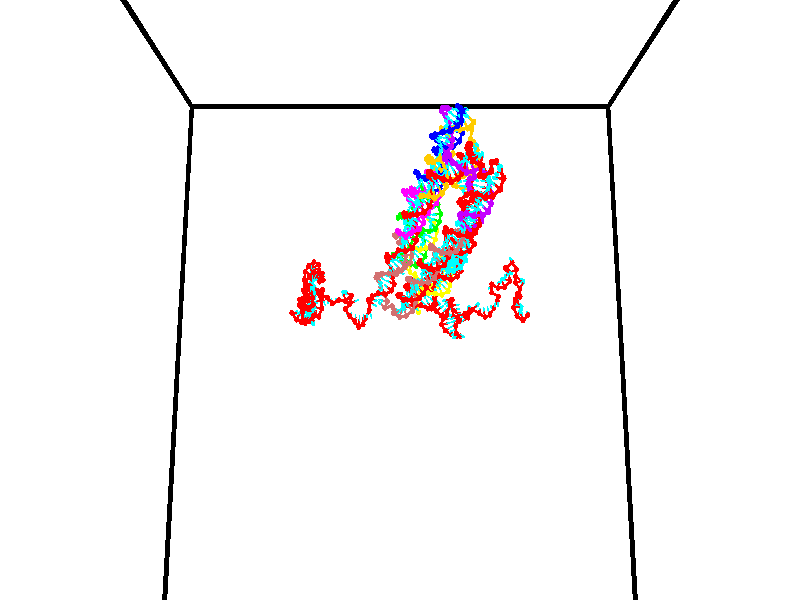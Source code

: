 // switches for output
#declare DRAW_BASES = 1; // possible values are 0, 1; only relevant for DNA ribbons
#declare DRAW_BASES_TYPE = 3; // possible values are 1, 2, 3; only relevant for DNA ribbons
#declare DRAW_FOG = 0; // set to 1 to enable fog

#include "colors.inc"

#include "transforms.inc"
background { rgb <1, 1, 1>}

#default {
   normal{
       ripples 0.25
       frequency 0.20
       turbulence 0.2
       lambda 5
   }
	finish {
		phong 0.1
		phong_size 40.
	}
}

// original window dimensions: 1024x640


// camera settings

camera {
	sky <0, 0.179814, -0.983701>
	up <0, 0.179814, -0.983701>
	right 1.6 * <1, 0, 0>
	location <35, 94.9851, 44.8844>
	look_at <35, 29.7336, 32.9568>
	direction <0, -65.2515, -11.9276>
	angle 67.0682
}


# declare cpy_camera_pos = <35, 94.9851, 44.8844>;
# if (DRAW_FOG = 1)
fog {
	fog_type 2
	up vnormalize(cpy_camera_pos)
	color rgbt<1,1,1,0.3>
	distance 1e-5
	fog_alt 3e-3
	fog_offset 56
}
# end


// LIGHTS

# declare lum = 6;
global_settings {
	ambient_light rgb lum * <0.05, 0.05, 0.05>
	max_trace_level 15
}# declare cpy_direct_light_amount = 0.25;
light_source
{	1000 * <-1, -1.16352, -0.803886>,
	rgb lum * cpy_direct_light_amount
	parallel
}

light_source
{	1000 * <1, 1.16352, 0.803886>,
	rgb lum * cpy_direct_light_amount
	parallel
}

// strand 0

// nucleotide -1

// particle -1
sphere {
	<24.181381, 35.367523, 35.080727> 0.250000
	pigment { color rgbt <1,0,0,0> }
	no_shadow
}
cylinder {
	<24.377914, 35.026779, 35.008148>,  <24.495834, 34.822330, 34.964600>, 0.100000
	pigment { color rgbt <1,0,0,0> }
	no_shadow
}
cylinder {
	<24.377914, 35.026779, 35.008148>,  <24.181381, 35.367523, 35.080727>, 0.100000
	pigment { color rgbt <1,0,0,0> }
	no_shadow
}

// particle -1
sphere {
	<24.377914, 35.026779, 35.008148> 0.100000
	pigment { color rgbt <1,0,0,0> }
	no_shadow
}
sphere {
	0, 1
	scale<0.080000,0.200000,0.300000>
	matrix <0.863684, 0.449636, 0.227765,
		-0.112439, -0.268621, 0.956661,
		0.491331, -0.851863, -0.181447,
		24.525314, 34.771221, 34.953712>
	pigment { color rgbt <0,1,1,0> }
	no_shadow
}
cylinder {
	<24.634695, 35.268250, 35.624809>,  <24.181381, 35.367523, 35.080727>, 0.130000
	pigment { color rgbt <1,0,0,0> }
	no_shadow
}

// nucleotide -1

// particle -1
sphere {
	<24.634695, 35.268250, 35.624809> 0.250000
	pigment { color rgbt <1,0,0,0> }
	no_shadow
}
cylinder {
	<24.781012, 35.071526, 35.308754>,  <24.868801, 34.953491, 35.119122>, 0.100000
	pigment { color rgbt <1,0,0,0> }
	no_shadow
}
cylinder {
	<24.781012, 35.071526, 35.308754>,  <24.634695, 35.268250, 35.624809>, 0.100000
	pigment { color rgbt <1,0,0,0> }
	no_shadow
}

// particle -1
sphere {
	<24.781012, 35.071526, 35.308754> 0.100000
	pigment { color rgbt <1,0,0,0> }
	no_shadow
}
sphere {
	0, 1
	scale<0.080000,0.200000,0.300000>
	matrix <0.865503, 0.491909, 0.094496,
		0.342202, -0.718433, 0.605600,
		0.365789, -0.491812, -0.790139,
		24.890749, 34.923981, 35.071712>
	pigment { color rgbt <0,1,1,0> }
	no_shadow
}
cylinder {
	<25.336109, 35.044888, 35.833775>,  <24.634695, 35.268250, 35.624809>, 0.130000
	pigment { color rgbt <1,0,0,0> }
	no_shadow
}

// nucleotide -1

// particle -1
sphere {
	<25.336109, 35.044888, 35.833775> 0.250000
	pigment { color rgbt <1,0,0,0> }
	no_shadow
}
cylinder {
	<25.293663, 35.058067, 35.436253>,  <25.268196, 35.065975, 35.197739>, 0.100000
	pigment { color rgbt <1,0,0,0> }
	no_shadow
}
cylinder {
	<25.293663, 35.058067, 35.436253>,  <25.336109, 35.044888, 35.833775>, 0.100000
	pigment { color rgbt <1,0,0,0> }
	no_shadow
}

// particle -1
sphere {
	<25.293663, 35.058067, 35.436253> 0.100000
	pigment { color rgbt <1,0,0,0> }
	no_shadow
}
sphere {
	0, 1
	scale<0.080000,0.200000,0.300000>
	matrix <0.730560, 0.680594, -0.055440,
		0.674553, -0.731919, -0.096292,
		-0.106113, 0.032950, -0.993808,
		25.261829, 35.067951, 35.138111>
	pigment { color rgbt <0,1,1,0> }
	no_shadow
}
cylinder {
	<26.086452, 35.086689, 35.575855>,  <25.336109, 35.044888, 35.833775>, 0.130000
	pigment { color rgbt <1,0,0,0> }
	no_shadow
}

// nucleotide -1

// particle -1
sphere {
	<26.086452, 35.086689, 35.575855> 0.250000
	pigment { color rgbt <1,0,0,0> }
	no_shadow
}
cylinder {
	<25.861244, 35.199142, 35.264992>,  <25.726118, 35.266613, 35.078476>, 0.100000
	pigment { color rgbt <1,0,0,0> }
	no_shadow
}
cylinder {
	<25.861244, 35.199142, 35.264992>,  <26.086452, 35.086689, 35.575855>, 0.100000
	pigment { color rgbt <1,0,0,0> }
	no_shadow
}

// particle -1
sphere {
	<25.861244, 35.199142, 35.264992> 0.100000
	pigment { color rgbt <1,0,0,0> }
	no_shadow
}
sphere {
	0, 1
	scale<0.080000,0.200000,0.300000>
	matrix <0.489435, 0.871147, -0.039449,
		0.665927, -0.402579, -0.628069,
		-0.563022, 0.281129, -0.777157,
		25.692337, 35.283482, 35.031845>
	pigment { color rgbt <0,1,1,0> }
	no_shadow
}
cylinder {
	<26.467361, 35.336731, 35.036259>,  <26.086452, 35.086689, 35.575855>, 0.130000
	pigment { color rgbt <1,0,0,0> }
	no_shadow
}

// nucleotide -1

// particle -1
sphere {
	<26.467361, 35.336731, 35.036259> 0.250000
	pigment { color rgbt <1,0,0,0> }
	no_shadow
}
cylinder {
	<26.112112, 35.519894, 35.020470>,  <25.898962, 35.629791, 35.010994>, 0.100000
	pigment { color rgbt <1,0,0,0> }
	no_shadow
}
cylinder {
	<26.112112, 35.519894, 35.020470>,  <26.467361, 35.336731, 35.036259>, 0.100000
	pigment { color rgbt <1,0,0,0> }
	no_shadow
}

// particle -1
sphere {
	<26.112112, 35.519894, 35.020470> 0.100000
	pigment { color rgbt <1,0,0,0> }
	no_shadow
}
sphere {
	0, 1
	scale<0.080000,0.200000,0.300000>
	matrix <0.459548, 0.886090, -0.060501,
		0.007276, -0.071874, -0.997387,
		-0.888123, 0.457907, -0.039477,
		25.845675, 35.657265, 35.008625>
	pigment { color rgbt <0,1,1,0> }
	no_shadow
}
cylinder {
	<26.273474, 35.725174, 34.338627>,  <26.467361, 35.336731, 35.036259>, 0.130000
	pigment { color rgbt <1,0,0,0> }
	no_shadow
}

// nucleotide -1

// particle -1
sphere {
	<26.273474, 35.725174, 34.338627> 0.250000
	pigment { color rgbt <1,0,0,0> }
	no_shadow
}
cylinder {
	<26.142691, 35.879345, 34.683777>,  <26.064220, 35.971848, 34.890865>, 0.100000
	pigment { color rgbt <1,0,0,0> }
	no_shadow
}
cylinder {
	<26.142691, 35.879345, 34.683777>,  <26.273474, 35.725174, 34.338627>, 0.100000
	pigment { color rgbt <1,0,0,0> }
	no_shadow
}

// particle -1
sphere {
	<26.142691, 35.879345, 34.683777> 0.100000
	pigment { color rgbt <1,0,0,0> }
	no_shadow
}
sphere {
	0, 1
	scale<0.080000,0.200000,0.300000>
	matrix <0.435704, 0.871702, -0.224272,
		-0.838607, 0.302630, -0.452938,
		-0.326956, 0.385423, 0.862872,
		26.044603, 35.994972, 34.942638>
	pigment { color rgbt <0,1,1,0> }
	no_shadow
}
cylinder {
	<25.860765, 36.255711, 34.162624>,  <26.273474, 35.725174, 34.338627>, 0.130000
	pigment { color rgbt <1,0,0,0> }
	no_shadow
}

// nucleotide -1

// particle -1
sphere {
	<25.860765, 36.255711, 34.162624> 0.250000
	pigment { color rgbt <1,0,0,0> }
	no_shadow
}
cylinder {
	<25.991571, 36.321609, 34.534843>,  <26.070055, 36.361149, 34.758175>, 0.100000
	pigment { color rgbt <1,0,0,0> }
	no_shadow
}
cylinder {
	<25.991571, 36.321609, 34.534843>,  <25.860765, 36.255711, 34.162624>, 0.100000
	pigment { color rgbt <1,0,0,0> }
	no_shadow
}

// particle -1
sphere {
	<25.991571, 36.321609, 34.534843> 0.100000
	pigment { color rgbt <1,0,0,0> }
	no_shadow
}
sphere {
	0, 1
	scale<0.080000,0.200000,0.300000>
	matrix <0.333921, 0.901024, -0.276863,
		-0.884057, 0.401268, 0.239639,
		0.327016, 0.164743, 0.930548,
		26.089676, 36.371033, 34.814007>
	pigment { color rgbt <0,1,1,0> }
	no_shadow
}
cylinder {
	<25.431896, 36.795506, 34.476994>,  <25.860765, 36.255711, 34.162624>, 0.130000
	pigment { color rgbt <1,0,0,0> }
	no_shadow
}

// nucleotide -1

// particle -1
sphere {
	<25.431896, 36.795506, 34.476994> 0.250000
	pigment { color rgbt <1,0,0,0> }
	no_shadow
}
cylinder {
	<25.778437, 36.779091, 34.676090>,  <25.986361, 36.769241, 34.795547>, 0.100000
	pigment { color rgbt <1,0,0,0> }
	no_shadow
}
cylinder {
	<25.778437, 36.779091, 34.676090>,  <25.431896, 36.795506, 34.476994>, 0.100000
	pigment { color rgbt <1,0,0,0> }
	no_shadow
}

// particle -1
sphere {
	<25.778437, 36.779091, 34.676090> 0.100000
	pigment { color rgbt <1,0,0,0> }
	no_shadow
}
sphere {
	0, 1
	scale<0.080000,0.200000,0.300000>
	matrix <0.230063, 0.917374, -0.324801,
		-0.443288, 0.395904, 0.804211,
		0.866352, -0.041039, 0.497744,
		26.038342, 36.766781, 34.825413>
	pigment { color rgbt <0,1,1,0> }
	no_shadow
}
cylinder {
	<25.480951, 37.408192, 34.788776>,  <25.431896, 36.795506, 34.476994>, 0.130000
	pigment { color rgbt <1,0,0,0> }
	no_shadow
}

// nucleotide -1

// particle -1
sphere {
	<25.480951, 37.408192, 34.788776> 0.250000
	pigment { color rgbt <1,0,0,0> }
	no_shadow
}
cylinder {
	<25.862206, 37.287327, 34.794823>,  <26.090958, 37.214806, 34.798450>, 0.100000
	pigment { color rgbt <1,0,0,0> }
	no_shadow
}
cylinder {
	<25.862206, 37.287327, 34.794823>,  <25.480951, 37.408192, 34.788776>, 0.100000
	pigment { color rgbt <1,0,0,0> }
	no_shadow
}

// particle -1
sphere {
	<25.862206, 37.287327, 34.794823> 0.100000
	pigment { color rgbt <1,0,0,0> }
	no_shadow
}
sphere {
	0, 1
	scale<0.080000,0.200000,0.300000>
	matrix <0.301609, 0.945087, -0.125865,
		0.023749, 0.124525, 0.991932,
		0.953136, -0.302165, 0.015113,
		26.148146, 37.196678, 34.799358>
	pigment { color rgbt <0,1,1,0> }
	no_shadow
}
cylinder {
	<25.811337, 37.942474, 35.094597>,  <25.480951, 37.408192, 34.788776>, 0.130000
	pigment { color rgbt <1,0,0,0> }
	no_shadow
}

// nucleotide -1

// particle -1
sphere {
	<25.811337, 37.942474, 35.094597> 0.250000
	pigment { color rgbt <1,0,0,0> }
	no_shadow
}
cylinder {
	<26.127031, 37.746872, 34.946014>,  <26.316448, 37.629513, 34.856865>, 0.100000
	pigment { color rgbt <1,0,0,0> }
	no_shadow
}
cylinder {
	<26.127031, 37.746872, 34.946014>,  <25.811337, 37.942474, 35.094597>, 0.100000
	pigment { color rgbt <1,0,0,0> }
	no_shadow
}

// particle -1
sphere {
	<26.127031, 37.746872, 34.946014> 0.100000
	pigment { color rgbt <1,0,0,0> }
	no_shadow
}
sphere {
	0, 1
	scale<0.080000,0.200000,0.300000>
	matrix <0.389942, 0.866368, -0.312011,
		0.474396, 0.101402, 0.874452,
		0.789236, -0.489003, -0.371461,
		26.363802, 37.600170, 34.834576>
	pigment { color rgbt <0,1,1,0> }
	no_shadow
}
cylinder {
	<26.327835, 38.370937, 35.283962>,  <25.811337, 37.942474, 35.094597>, 0.130000
	pigment { color rgbt <1,0,0,0> }
	no_shadow
}

// nucleotide -1

// particle -1
sphere {
	<26.327835, 38.370937, 35.283962> 0.250000
	pigment { color rgbt <1,0,0,0> }
	no_shadow
}
cylinder {
	<26.468311, 38.162872, 34.972553>,  <26.552597, 38.038033, 34.785709>, 0.100000
	pigment { color rgbt <1,0,0,0> }
	no_shadow
}
cylinder {
	<26.468311, 38.162872, 34.972553>,  <26.327835, 38.370937, 35.283962>, 0.100000
	pigment { color rgbt <1,0,0,0> }
	no_shadow
}

// particle -1
sphere {
	<26.468311, 38.162872, 34.972553> 0.100000
	pigment { color rgbt <1,0,0,0> }
	no_shadow
}
sphere {
	0, 1
	scale<0.080000,0.200000,0.300000>
	matrix <0.128422, 0.850386, -0.510246,
		0.927455, 0.079215, 0.365449,
		0.351192, -0.520162, -0.778522,
		26.573669, 38.006824, 34.738998>
	pigment { color rgbt <0,1,1,0> }
	no_shadow
}
cylinder {
	<26.787638, 38.755451, 34.982666>,  <26.327835, 38.370937, 35.283962>, 0.130000
	pigment { color rgbt <1,0,0,0> }
	no_shadow
}

// nucleotide -1

// particle -1
sphere {
	<26.787638, 38.755451, 34.982666> 0.250000
	pigment { color rgbt <1,0,0,0> }
	no_shadow
}
cylinder {
	<26.676895, 38.521534, 34.677677>,  <26.610449, 38.381184, 34.494686>, 0.100000
	pigment { color rgbt <1,0,0,0> }
	no_shadow
}
cylinder {
	<26.676895, 38.521534, 34.677677>,  <26.787638, 38.755451, 34.982666>, 0.100000
	pigment { color rgbt <1,0,0,0> }
	no_shadow
}

// particle -1
sphere {
	<26.676895, 38.521534, 34.677677> 0.100000
	pigment { color rgbt <1,0,0,0> }
	no_shadow
}
sphere {
	0, 1
	scale<0.080000,0.200000,0.300000>
	matrix <0.190583, 0.744306, -0.640068,
		0.941821, -0.322522, -0.094615,
		-0.276858, -0.584798, -0.762471,
		26.593838, 38.346096, 34.448936>
	pigment { color rgbt <0,1,1,0> }
	no_shadow
}
cylinder {
	<26.779394, 39.266933, 34.539921>,  <26.787638, 38.755451, 34.982666>, 0.130000
	pigment { color rgbt <1,0,0,0> }
	no_shadow
}

// nucleotide -1

// particle -1
sphere {
	<26.779394, 39.266933, 34.539921> 0.250000
	pigment { color rgbt <1,0,0,0> }
	no_shadow
}
cylinder {
	<26.729698, 39.271332, 34.143044>,  <26.699881, 39.273972, 33.904919>, 0.100000
	pigment { color rgbt <1,0,0,0> }
	no_shadow
}
cylinder {
	<26.729698, 39.271332, 34.143044>,  <26.779394, 39.266933, 34.539921>, 0.100000
	pigment { color rgbt <1,0,0,0> }
	no_shadow
}

// particle -1
sphere {
	<26.729698, 39.271332, 34.143044> 0.100000
	pigment { color rgbt <1,0,0,0> }
	no_shadow
}
sphere {
	0, 1
	scale<0.080000,0.200000,0.300000>
	matrix <0.076809, -0.996832, -0.020670,
		-0.989275, -0.078778, 0.123003,
		-0.124242, 0.011000, -0.992191,
		26.692425, 39.274632, 33.845387>
	pigment { color rgbt <0,1,1,0> }
	no_shadow
}
cylinder {
	<26.202984, 38.857887, 34.353806>,  <26.779394, 39.266933, 34.539921>, 0.130000
	pigment { color rgbt <1,0,0,0> }
	no_shadow
}

// nucleotide -1

// particle -1
sphere {
	<26.202984, 38.857887, 34.353806> 0.250000
	pigment { color rgbt <1,0,0,0> }
	no_shadow
}
cylinder {
	<26.495359, 38.850208, 34.080936>,  <26.670786, 38.845600, 33.917217>, 0.100000
	pigment { color rgbt <1,0,0,0> }
	no_shadow
}
cylinder {
	<26.495359, 38.850208, 34.080936>,  <26.202984, 38.857887, 34.353806>, 0.100000
	pigment { color rgbt <1,0,0,0> }
	no_shadow
}

// particle -1
sphere {
	<26.495359, 38.850208, 34.080936> 0.100000
	pigment { color rgbt <1,0,0,0> }
	no_shadow
}
sphere {
	0, 1
	scale<0.080000,0.200000,0.300000>
	matrix <-0.089104, -0.993731, -0.067515,
		-0.676599, 0.110133, -0.728069,
		0.730941, -0.019193, -0.682171,
		26.714642, 38.844452, 33.876286>
	pigment { color rgbt <0,1,1,0> }
	no_shadow
}
cylinder {
	<26.014380, 38.421555, 33.745636>,  <26.202984, 38.857887, 34.353806>, 0.130000
	pigment { color rgbt <1,0,0,0> }
	no_shadow
}

// nucleotide -1

// particle -1
sphere {
	<26.014380, 38.421555, 33.745636> 0.250000
	pigment { color rgbt <1,0,0,0> }
	no_shadow
}
cylinder {
	<26.403957, 38.435017, 33.835346>,  <26.637705, 38.443092, 33.889172>, 0.100000
	pigment { color rgbt <1,0,0,0> }
	no_shadow
}
cylinder {
	<26.403957, 38.435017, 33.835346>,  <26.014380, 38.421555, 33.745636>, 0.100000
	pigment { color rgbt <1,0,0,0> }
	no_shadow
}

// particle -1
sphere {
	<26.403957, 38.435017, 33.835346> 0.100000
	pigment { color rgbt <1,0,0,0> }
	no_shadow
}
sphere {
	0, 1
	scale<0.080000,0.200000,0.300000>
	matrix <-0.066800, -0.902487, 0.425506,
		0.216727, -0.429401, -0.876724,
		0.973944, 0.033653, 0.224277,
		26.696140, 38.445114, 33.902630>
	pigment { color rgbt <0,1,1,0> }
	no_shadow
}
cylinder {
	<26.351547, 37.826550, 33.394966>,  <26.014380, 38.421555, 33.745636>, 0.130000
	pigment { color rgbt <1,0,0,0> }
	no_shadow
}

// nucleotide -1

// particle -1
sphere {
	<26.351547, 37.826550, 33.394966> 0.250000
	pigment { color rgbt <1,0,0,0> }
	no_shadow
}
cylinder {
	<26.532248, 37.960670, 33.725662>,  <26.640667, 38.041142, 33.924080>, 0.100000
	pigment { color rgbt <1,0,0,0> }
	no_shadow
}
cylinder {
	<26.532248, 37.960670, 33.725662>,  <26.351547, 37.826550, 33.394966>, 0.100000
	pigment { color rgbt <1,0,0,0> }
	no_shadow
}

// particle -1
sphere {
	<26.532248, 37.960670, 33.725662> 0.100000
	pigment { color rgbt <1,0,0,0> }
	no_shadow
}
sphere {
	0, 1
	scale<0.080000,0.200000,0.300000>
	matrix <-0.176212, -0.874893, 0.451122,
		0.874569, -0.349475, -0.336148,
		0.451749, 0.335304, 0.826737,
		26.667772, 38.061260, 33.973682>
	pigment { color rgbt <0,1,1,0> }
	no_shadow
}
cylinder {
	<26.793285, 37.325169, 33.646965>,  <26.351547, 37.826550, 33.394966>, 0.130000
	pigment { color rgbt <1,0,0,0> }
	no_shadow
}

// nucleotide -1

// particle -1
sphere {
	<26.793285, 37.325169, 33.646965> 0.250000
	pigment { color rgbt <1,0,0,0> }
	no_shadow
}
cylinder {
	<26.745537, 37.536198, 33.983398>,  <26.716888, 37.662815, 34.185257>, 0.100000
	pigment { color rgbt <1,0,0,0> }
	no_shadow
}
cylinder {
	<26.745537, 37.536198, 33.983398>,  <26.793285, 37.325169, 33.646965>, 0.100000
	pigment { color rgbt <1,0,0,0> }
	no_shadow
}

// particle -1
sphere {
	<26.745537, 37.536198, 33.983398> 0.100000
	pigment { color rgbt <1,0,0,0> }
	no_shadow
}
sphere {
	0, 1
	scale<0.080000,0.200000,0.300000>
	matrix <-0.031851, -0.848738, 0.527854,
		0.992339, 0.036221, 0.118118,
		-0.119371, 0.527573, 0.841081,
		26.709726, 37.694469, 34.235722>
	pigment { color rgbt <0,1,1,0> }
	no_shadow
}
cylinder {
	<27.331448, 36.989101, 34.222660>,  <26.793285, 37.325169, 33.646965>, 0.130000
	pigment { color rgbt <1,0,0,0> }
	no_shadow
}

// nucleotide -1

// particle -1
sphere {
	<27.331448, 36.989101, 34.222660> 0.250000
	pigment { color rgbt <1,0,0,0> }
	no_shadow
}
cylinder {
	<27.034008, 37.179550, 34.410435>,  <26.855545, 37.293819, 34.523098>, 0.100000
	pigment { color rgbt <1,0,0,0> }
	no_shadow
}
cylinder {
	<27.034008, 37.179550, 34.410435>,  <27.331448, 36.989101, 34.222660>, 0.100000
	pigment { color rgbt <1,0,0,0> }
	no_shadow
}

// particle -1
sphere {
	<27.034008, 37.179550, 34.410435> 0.100000
	pigment { color rgbt <1,0,0,0> }
	no_shadow
}
sphere {
	0, 1
	scale<0.080000,0.200000,0.300000>
	matrix <-0.134140, -0.794043, 0.592877,
		0.655032, 0.377893, 0.654316,
		-0.743599, 0.476123, 0.469433,
		26.810928, 37.322388, 34.551266>
	pigment { color rgbt <0,1,1,0> }
	no_shadow
}
cylinder {
	<27.348873, 36.754341, 34.947052>,  <27.331448, 36.989101, 34.222660>, 0.130000
	pigment { color rgbt <1,0,0,0> }
	no_shadow
}

// nucleotide -1

// particle -1
sphere {
	<27.348873, 36.754341, 34.947052> 0.250000
	pigment { color rgbt <1,0,0,0> }
	no_shadow
}
cylinder {
	<26.976641, 36.897190, 34.914837>,  <26.753302, 36.982899, 34.895508>, 0.100000
	pigment { color rgbt <1,0,0,0> }
	no_shadow
}
cylinder {
	<26.976641, 36.897190, 34.914837>,  <27.348873, 36.754341, 34.947052>, 0.100000
	pigment { color rgbt <1,0,0,0> }
	no_shadow
}

// particle -1
sphere {
	<26.976641, 36.897190, 34.914837> 0.100000
	pigment { color rgbt <1,0,0,0> }
	no_shadow
}
sphere {
	0, 1
	scale<0.080000,0.200000,0.300000>
	matrix <-0.357404, -0.838622, 0.411067,
		0.079259, 0.411316, 0.908041,
		-0.930581, 0.357118, -0.080538,
		26.697466, 37.004326, 34.890675>
	pigment { color rgbt <0,1,1,0> }
	no_shadow
}
cylinder {
	<27.051853, 36.751373, 35.620319>,  <27.348873, 36.754341, 34.947052>, 0.130000
	pigment { color rgbt <1,0,0,0> }
	no_shadow
}

// nucleotide -1

// particle -1
sphere {
	<27.051853, 36.751373, 35.620319> 0.250000
	pigment { color rgbt <1,0,0,0> }
	no_shadow
}
cylinder {
	<26.755474, 36.739491, 35.351959>,  <26.577646, 36.732361, 35.190941>, 0.100000
	pigment { color rgbt <1,0,0,0> }
	no_shadow
}
cylinder {
	<26.755474, 36.739491, 35.351959>,  <27.051853, 36.751373, 35.620319>, 0.100000
	pigment { color rgbt <1,0,0,0> }
	no_shadow
}

// particle -1
sphere {
	<26.755474, 36.739491, 35.351959> 0.100000
	pigment { color rgbt <1,0,0,0> }
	no_shadow
}
sphere {
	0, 1
	scale<0.080000,0.200000,0.300000>
	matrix <-0.385066, -0.799686, 0.460680,
		-0.550200, 0.599683, 0.581086,
		-0.740948, -0.029710, -0.670905,
		26.533190, 36.730576, 35.150688>
	pigment { color rgbt <0,1,1,0> }
	no_shadow
}
cylinder {
	<26.608358, 37.249653, 35.636208>,  <27.051853, 36.751373, 35.620319>, 0.130000
	pigment { color rgbt <1,0,0,0> }
	no_shadow
}

// nucleotide -1

// particle -1
sphere {
	<26.608358, 37.249653, 35.636208> 0.250000
	pigment { color rgbt <1,0,0,0> }
	no_shadow
}
cylinder {
	<26.621782, 37.408768, 36.002953>,  <26.629837, 37.504234, 36.223000>, 0.100000
	pigment { color rgbt <1,0,0,0> }
	no_shadow
}
cylinder {
	<26.621782, 37.408768, 36.002953>,  <26.608358, 37.249653, 35.636208>, 0.100000
	pigment { color rgbt <1,0,0,0> }
	no_shadow
}

// particle -1
sphere {
	<26.621782, 37.408768, 36.002953> 0.100000
	pigment { color rgbt <1,0,0,0> }
	no_shadow
}
sphere {
	0, 1
	scale<0.080000,0.200000,0.300000>
	matrix <0.358749, 0.851449, -0.382536,
		-0.932831, 0.341762, -0.114130,
		0.033560, 0.397785, 0.916865,
		26.631851, 37.528103, 36.278011>
	pigment { color rgbt <0,1,1,0> }
	no_shadow
}
cylinder {
	<26.454523, 36.615982, 36.080013>,  <26.608358, 37.249653, 35.636208>, 0.130000
	pigment { color rgbt <1,0,0,0> }
	no_shadow
}

// nucleotide -1

// particle -1
sphere {
	<26.454523, 36.615982, 36.080013> 0.250000
	pigment { color rgbt <1,0,0,0> }
	no_shadow
}
cylinder {
	<26.347601, 36.564686, 35.697998>,  <26.283447, 36.533909, 35.468788>, 0.100000
	pigment { color rgbt <1,0,0,0> }
	no_shadow
}
cylinder {
	<26.347601, 36.564686, 35.697998>,  <26.454523, 36.615982, 36.080013>, 0.100000
	pigment { color rgbt <1,0,0,0> }
	no_shadow
}

// particle -1
sphere {
	<26.347601, 36.564686, 35.697998> 0.100000
	pigment { color rgbt <1,0,0,0> }
	no_shadow
}
sphere {
	0, 1
	scale<0.080000,0.200000,0.300000>
	matrix <-0.690262, -0.666073, 0.282638,
		-0.672373, 0.734779, 0.089523,
		-0.267306, -0.128244, -0.955040,
		26.267408, 36.526211, 35.411488>
	pigment { color rgbt <0,1,1,0> }
	no_shadow
}
cylinder {
	<25.731644, 36.579994, 36.112869>,  <26.454523, 36.615982, 36.080013>, 0.130000
	pigment { color rgbt <1,0,0,0> }
	no_shadow
}

// nucleotide -1

// particle -1
sphere {
	<25.731644, 36.579994, 36.112869> 0.250000
	pigment { color rgbt <1,0,0,0> }
	no_shadow
}
cylinder {
	<25.854269, 36.399132, 35.777828>,  <25.927843, 36.290615, 35.576805>, 0.100000
	pigment { color rgbt <1,0,0,0> }
	no_shadow
}
cylinder {
	<25.854269, 36.399132, 35.777828>,  <25.731644, 36.579994, 36.112869>, 0.100000
	pigment { color rgbt <1,0,0,0> }
	no_shadow
}

// particle -1
sphere {
	<25.854269, 36.399132, 35.777828> 0.100000
	pigment { color rgbt <1,0,0,0> }
	no_shadow
}
sphere {
	0, 1
	scale<0.080000,0.200000,0.300000>
	matrix <-0.595218, -0.777761, 0.202000,
		-0.742789, 0.436630, -0.507562,
		0.306562, -0.452153, -0.837602,
		25.946238, 36.263485, 35.526546>
	pigment { color rgbt <0,1,1,0> }
	no_shadow
}
cylinder {
	<25.286499, 36.077995, 35.980522>,  <25.731644, 36.579994, 36.112869>, 0.130000
	pigment { color rgbt <1,0,0,0> }
	no_shadow
}

// nucleotide -1

// particle -1
sphere {
	<25.286499, 36.077995, 35.980522> 0.250000
	pigment { color rgbt <1,0,0,0> }
	no_shadow
}
cylinder {
	<25.552340, 35.928391, 35.721779>,  <25.711843, 35.838627, 35.566532>, 0.100000
	pigment { color rgbt <1,0,0,0> }
	no_shadow
}
cylinder {
	<25.552340, 35.928391, 35.721779>,  <25.286499, 36.077995, 35.980522>, 0.100000
	pigment { color rgbt <1,0,0,0> }
	no_shadow
}

// particle -1
sphere {
	<25.552340, 35.928391, 35.721779> 0.100000
	pigment { color rgbt <1,0,0,0> }
	no_shadow
}
sphere {
	0, 1
	scale<0.080000,0.200000,0.300000>
	matrix <-0.403156, -0.908374, 0.111000,
		-0.629103, 0.187013, -0.754491,
		0.664602, -0.374008, -0.646856,
		25.751720, 35.816189, 35.527721>
	pigment { color rgbt <0,1,1,0> }
	no_shadow
}
cylinder {
	<25.420536, 36.364132, 35.172302>,  <25.286499, 36.077995, 35.980522>, 0.130000
	pigment { color rgbt <1,0,0,0> }
	no_shadow
}

// nucleotide -1

// particle -1
sphere {
	<25.420536, 36.364132, 35.172302> 0.250000
	pigment { color rgbt <1,0,0,0> }
	no_shadow
}
cylinder {
	<25.660864, 36.189651, 34.904350>,  <25.805061, 36.084965, 34.743580>, 0.100000
	pigment { color rgbt <1,0,0,0> }
	no_shadow
}
cylinder {
	<25.660864, 36.189651, 34.904350>,  <25.420536, 36.364132, 35.172302>, 0.100000
	pigment { color rgbt <1,0,0,0> }
	no_shadow
}

// particle -1
sphere {
	<25.660864, 36.189651, 34.904350> 0.100000
	pigment { color rgbt <1,0,0,0> }
	no_shadow
}
sphere {
	0, 1
	scale<0.080000,0.200000,0.300000>
	matrix <-0.725832, -0.648801, -0.228527,
		-0.334937, 0.623526, -0.706422,
		0.600820, -0.436201, -0.669883,
		25.841110, 36.058792, 34.703384>
	pigment { color rgbt <0,1,1,0> }
	no_shadow
}
cylinder {
	<25.022396, 36.198170, 34.551479>,  <25.420536, 36.364132, 35.172302>, 0.130000
	pigment { color rgbt <1,0,0,0> }
	no_shadow
}

// nucleotide -1

// particle -1
sphere {
	<25.022396, 36.198170, 34.551479> 0.250000
	pigment { color rgbt <1,0,0,0> }
	no_shadow
}
cylinder {
	<25.328888, 35.949043, 34.614716>,  <25.512783, 35.799568, 34.652657>, 0.100000
	pigment { color rgbt <1,0,0,0> }
	no_shadow
}
cylinder {
	<25.328888, 35.949043, 34.614716>,  <25.022396, 36.198170, 34.551479>, 0.100000
	pigment { color rgbt <1,0,0,0> }
	no_shadow
}

// particle -1
sphere {
	<25.328888, 35.949043, 34.614716> 0.100000
	pigment { color rgbt <1,0,0,0> }
	no_shadow
}
sphere {
	0, 1
	scale<0.080000,0.200000,0.300000>
	matrix <-0.586034, -0.778244, -0.225612,
		0.263550, 0.080222, -0.961304,
		0.766228, -0.622817, 0.158094,
		25.558756, 35.762199, 34.662144>
	pigment { color rgbt <0,1,1,0> }
	no_shadow
}
cylinder {
	<24.982256, 35.683838, 34.009922>,  <25.022396, 36.198170, 34.551479>, 0.130000
	pigment { color rgbt <1,0,0,0> }
	no_shadow
}

// nucleotide -1

// particle -1
sphere {
	<24.982256, 35.683838, 34.009922> 0.250000
	pigment { color rgbt <1,0,0,0> }
	no_shadow
}
cylinder {
	<25.200342, 35.545643, 34.315437>,  <25.331194, 35.462727, 34.498749>, 0.100000
	pigment { color rgbt <1,0,0,0> }
	no_shadow
}
cylinder {
	<25.200342, 35.545643, 34.315437>,  <24.982256, 35.683838, 34.009922>, 0.100000
	pigment { color rgbt <1,0,0,0> }
	no_shadow
}

// particle -1
sphere {
	<25.200342, 35.545643, 34.315437> 0.100000
	pigment { color rgbt <1,0,0,0> }
	no_shadow
}
sphere {
	0, 1
	scale<0.080000,0.200000,0.300000>
	matrix <-0.581126, -0.812436, 0.047330,
		0.604181, -0.469664, -0.643725,
		0.545214, -0.345490, 0.763792,
		25.363907, 35.441998, 34.544575>
	pigment { color rgbt <0,1,1,0> }
	no_shadow
}
cylinder {
	<25.151957, 35.064476, 33.833466>,  <24.982256, 35.683838, 34.009922>, 0.130000
	pigment { color rgbt <1,0,0,0> }
	no_shadow
}

// nucleotide -1

// particle -1
sphere {
	<25.151957, 35.064476, 33.833466> 0.250000
	pigment { color rgbt <1,0,0,0> }
	no_shadow
}
cylinder {
	<25.199368, 35.075298, 34.230499>,  <25.227814, 35.081791, 34.468719>, 0.100000
	pigment { color rgbt <1,0,0,0> }
	no_shadow
}
cylinder {
	<25.199368, 35.075298, 34.230499>,  <25.151957, 35.064476, 33.833466>, 0.100000
	pigment { color rgbt <1,0,0,0> }
	no_shadow
}

// particle -1
sphere {
	<25.199368, 35.075298, 34.230499> 0.100000
	pigment { color rgbt <1,0,0,0> }
	no_shadow
}
sphere {
	0, 1
	scale<0.080000,0.200000,0.300000>
	matrix <-0.603996, -0.791461, 0.093700,
		0.788125, -0.610621, -0.077464,
		0.118525, 0.027060, 0.992582,
		25.234926, 35.083416, 34.528275>
	pigment { color rgbt <0,1,1,0> }
	no_shadow
}
cylinder {
	<25.247545, 34.417873, 33.963295>,  <25.151957, 35.064476, 33.833466>, 0.130000
	pigment { color rgbt <1,0,0,0> }
	no_shadow
}

// nucleotide -1

// particle -1
sphere {
	<25.247545, 34.417873, 33.963295> 0.250000
	pigment { color rgbt <1,0,0,0> }
	no_shadow
}
cylinder {
	<25.140724, 34.575916, 34.314880>,  <25.076632, 34.670742, 34.525829>, 0.100000
	pigment { color rgbt <1,0,0,0> }
	no_shadow
}
cylinder {
	<25.140724, 34.575916, 34.314880>,  <25.247545, 34.417873, 33.963295>, 0.100000
	pigment { color rgbt <1,0,0,0> }
	no_shadow
}

// particle -1
sphere {
	<25.140724, 34.575916, 34.314880> 0.100000
	pigment { color rgbt <1,0,0,0> }
	no_shadow
}
sphere {
	0, 1
	scale<0.080000,0.200000,0.300000>
	matrix <-0.551691, -0.810516, 0.196724,
		0.790139, -0.432378, 0.434431,
		-0.267054, 0.395111, 0.878959,
		25.060608, 34.694450, 34.578568>
	pigment { color rgbt <0,1,1,0> }
	no_shadow
}
cylinder {
	<25.155972, 33.790092, 33.589981>,  <25.247545, 34.417873, 33.963295>, 0.130000
	pigment { color rgbt <1,0,0,0> }
	no_shadow
}

// nucleotide -1

// particle -1
sphere {
	<25.155972, 33.790092, 33.589981> 0.250000
	pigment { color rgbt <1,0,0,0> }
	no_shadow
}
cylinder {
	<25.495098, 33.951260, 33.452076>,  <25.698574, 34.047958, 33.369331>, 0.100000
	pigment { color rgbt <1,0,0,0> }
	no_shadow
}
cylinder {
	<25.495098, 33.951260, 33.452076>,  <25.155972, 33.790092, 33.589981>, 0.100000
	pigment { color rgbt <1,0,0,0> }
	no_shadow
}

// particle -1
sphere {
	<25.495098, 33.951260, 33.452076> 0.100000
	pigment { color rgbt <1,0,0,0> }
	no_shadow
}
sphere {
	0, 1
	scale<0.080000,0.200000,0.300000>
	matrix <0.011306, -0.663734, -0.747883,
		-0.530166, 0.630171, -0.567282,
		0.847819, 0.402916, -0.344764,
		25.749443, 34.072136, 33.348648>
	pigment { color rgbt <0,1,1,0> }
	no_shadow
}
cylinder {
	<25.015224, 33.832428, 32.857288>,  <25.155972, 33.790092, 33.589981>, 0.130000
	pigment { color rgbt <1,0,0,0> }
	no_shadow
}

// nucleotide -1

// particle -1
sphere {
	<25.015224, 33.832428, 32.857288> 0.250000
	pigment { color rgbt <1,0,0,0> }
	no_shadow
}
cylinder {
	<25.410786, 33.859993, 32.909931>,  <25.648123, 33.876534, 32.941517>, 0.100000
	pigment { color rgbt <1,0,0,0> }
	no_shadow
}
cylinder {
	<25.410786, 33.859993, 32.909931>,  <25.015224, 33.832428, 32.857288>, 0.100000
	pigment { color rgbt <1,0,0,0> }
	no_shadow
}

// particle -1
sphere {
	<25.410786, 33.859993, 32.909931> 0.100000
	pigment { color rgbt <1,0,0,0> }
	no_shadow
}
sphere {
	0, 1
	scale<0.080000,0.200000,0.300000>
	matrix <0.148392, -0.499780, -0.853346,
		0.006963, 0.863406, -0.504461,
		0.988904, 0.068917, 0.131602,
		25.707457, 33.880669, 32.949413>
	pigment { color rgbt <0,1,1,0> }
	no_shadow
}
cylinder {
	<25.243525, 34.197102, 32.271336>,  <25.015224, 33.832428, 32.857288>, 0.130000
	pigment { color rgbt <1,0,0,0> }
	no_shadow
}

// nucleotide -1

// particle -1
sphere {
	<25.243525, 34.197102, 32.271336> 0.250000
	pigment { color rgbt <1,0,0,0> }
	no_shadow
}
cylinder {
	<25.556393, 33.990257, 32.410366>,  <25.744114, 33.866150, 32.493786>, 0.100000
	pigment { color rgbt <1,0,0,0> }
	no_shadow
}
cylinder {
	<25.556393, 33.990257, 32.410366>,  <25.243525, 34.197102, 32.271336>, 0.100000
	pigment { color rgbt <1,0,0,0> }
	no_shadow
}

// particle -1
sphere {
	<25.556393, 33.990257, 32.410366> 0.100000
	pigment { color rgbt <1,0,0,0> }
	no_shadow
}
sphere {
	0, 1
	scale<0.080000,0.200000,0.300000>
	matrix <0.030018, -0.525931, -0.849997,
		0.622342, 0.675275, -0.395845,
		0.782169, -0.517107, 0.347580,
		25.791044, 33.835125, 32.514641>
	pigment { color rgbt <0,1,1,0> }
	no_shadow
}
cylinder {
	<25.695824, 34.322903, 31.695623>,  <25.243525, 34.197102, 32.271336>, 0.130000
	pigment { color rgbt <1,0,0,0> }
	no_shadow
}

// nucleotide -1

// particle -1
sphere {
	<25.695824, 34.322903, 31.695623> 0.250000
	pigment { color rgbt <1,0,0,0> }
	no_shadow
}
cylinder {
	<25.797098, 34.018047, 31.933968>,  <25.857862, 33.835136, 32.076973>, 0.100000
	pigment { color rgbt <1,0,0,0> }
	no_shadow
}
cylinder {
	<25.797098, 34.018047, 31.933968>,  <25.695824, 34.322903, 31.695623>, 0.100000
	pigment { color rgbt <1,0,0,0> }
	no_shadow
}

// particle -1
sphere {
	<25.797098, 34.018047, 31.933968> 0.100000
	pigment { color rgbt <1,0,0,0> }
	no_shadow
}
sphere {
	0, 1
	scale<0.080000,0.200000,0.300000>
	matrix <-0.075202, -0.629568, -0.773297,
		0.964490, 0.150980, -0.216712,
		0.253187, -0.762135, 0.595858,
		25.873055, 33.789406, 32.112724>
	pigment { color rgbt <0,1,1,0> }
	no_shadow
}
cylinder {
	<26.113232, 33.938431, 31.279221>,  <25.695824, 34.322903, 31.695623>, 0.130000
	pigment { color rgbt <1,0,0,0> }
	no_shadow
}

// nucleotide -1

// particle -1
sphere {
	<26.113232, 33.938431, 31.279221> 0.250000
	pigment { color rgbt <1,0,0,0> }
	no_shadow
}
cylinder {
	<26.039209, 33.699833, 31.591618>,  <25.994797, 33.556675, 31.779057>, 0.100000
	pigment { color rgbt <1,0,0,0> }
	no_shadow
}
cylinder {
	<26.039209, 33.699833, 31.591618>,  <26.113232, 33.938431, 31.279221>, 0.100000
	pigment { color rgbt <1,0,0,0> }
	no_shadow
}

// particle -1
sphere {
	<26.039209, 33.699833, 31.591618> 0.100000
	pigment { color rgbt <1,0,0,0> }
	no_shadow
}
sphere {
	0, 1
	scale<0.080000,0.200000,0.300000>
	matrix <-0.044727, -0.788785, -0.613040,
		0.981710, -0.148378, 0.119290,
		-0.185056, -0.596492, 0.780994,
		25.983692, 33.520885, 31.825916>
	pigment { color rgbt <0,1,1,0> }
	no_shadow
}
cylinder {
	<26.541889, 33.383034, 31.277695>,  <26.113232, 33.938431, 31.279221>, 0.130000
	pigment { color rgbt <1,0,0,0> }
	no_shadow
}

// nucleotide -1

// particle -1
sphere {
	<26.541889, 33.383034, 31.277695> 0.250000
	pigment { color rgbt <1,0,0,0> }
	no_shadow
}
cylinder {
	<26.284485, 33.173321, 31.500771>,  <26.130041, 33.047493, 31.634617>, 0.100000
	pigment { color rgbt <1,0,0,0> }
	no_shadow
}
cylinder {
	<26.284485, 33.173321, 31.500771>,  <26.541889, 33.383034, 31.277695>, 0.100000
	pigment { color rgbt <1,0,0,0> }
	no_shadow
}

// particle -1
sphere {
	<26.284485, 33.173321, 31.500771> 0.100000
	pigment { color rgbt <1,0,0,0> }
	no_shadow
}
sphere {
	0, 1
	scale<0.080000,0.200000,0.300000>
	matrix <0.095106, -0.777712, -0.621385,
		0.759504, -0.346830, 0.550330,
		-0.643513, -0.524284, 0.557689,
		26.091431, 33.016037, 31.668077>
	pigment { color rgbt <0,1,1,0> }
	no_shadow
}
cylinder {
	<26.780428, 32.696152, 31.388390>,  <26.541889, 33.383034, 31.277695>, 0.130000
	pigment { color rgbt <1,0,0,0> }
	no_shadow
}

// nucleotide -1

// particle -1
sphere {
	<26.780428, 32.696152, 31.388390> 0.250000
	pigment { color rgbt <1,0,0,0> }
	no_shadow
}
cylinder {
	<26.402411, 32.624187, 31.497585>,  <26.175600, 32.581009, 31.563103>, 0.100000
	pigment { color rgbt <1,0,0,0> }
	no_shadow
}
cylinder {
	<26.402411, 32.624187, 31.497585>,  <26.780428, 32.696152, 31.388390>, 0.100000
	pigment { color rgbt <1,0,0,0> }
	no_shadow
}

// particle -1
sphere {
	<26.402411, 32.624187, 31.497585> 0.100000
	pigment { color rgbt <1,0,0,0> }
	no_shadow
}
sphere {
	0, 1
	scale<0.080000,0.200000,0.300000>
	matrix <0.004959, -0.842764, -0.538261,
		0.326908, -0.507326, 0.797340,
		-0.945043, -0.179916, 0.272991,
		26.118898, 32.570213, 31.579483>
	pigment { color rgbt <0,1,1,0> }
	no_shadow
}
cylinder {
	<26.824425, 32.075394, 31.584774>,  <26.780428, 32.696152, 31.388390>, 0.130000
	pigment { color rgbt <1,0,0,0> }
	no_shadow
}

// nucleotide -1

// particle -1
sphere {
	<26.824425, 32.075394, 31.584774> 0.250000
	pigment { color rgbt <1,0,0,0> }
	no_shadow
}
cylinder {
	<26.453558, 32.150322, 31.454988>,  <26.231037, 32.195278, 31.377117>, 0.100000
	pigment { color rgbt <1,0,0,0> }
	no_shadow
}
cylinder {
	<26.453558, 32.150322, 31.454988>,  <26.824425, 32.075394, 31.584774>, 0.100000
	pigment { color rgbt <1,0,0,0> }
	no_shadow
}

// particle -1
sphere {
	<26.453558, 32.150322, 31.454988> 0.100000
	pigment { color rgbt <1,0,0,0> }
	no_shadow
}
sphere {
	0, 1
	scale<0.080000,0.200000,0.300000>
	matrix <0.074039, -0.757350, -0.648799,
		-0.367261, -0.625567, 0.688321,
		-0.927167, 0.187316, -0.324462,
		26.175407, 32.206516, 31.357651>
	pigment { color rgbt <0,1,1,0> }
	no_shadow
}
cylinder {
	<26.335505, 31.417322, 31.598377>,  <26.824425, 32.075394, 31.584774>, 0.130000
	pigment { color rgbt <1,0,0,0> }
	no_shadow
}

// nucleotide -1

// particle -1
sphere {
	<26.335505, 31.417322, 31.598377> 0.250000
	pigment { color rgbt <1,0,0,0> }
	no_shadow
}
cylinder {
	<26.221760, 31.687990, 31.326715>,  <26.153513, 31.850391, 31.163717>, 0.100000
	pigment { color rgbt <1,0,0,0> }
	no_shadow
}
cylinder {
	<26.221760, 31.687990, 31.326715>,  <26.335505, 31.417322, 31.598377>, 0.100000
	pigment { color rgbt <1,0,0,0> }
	no_shadow
}

// particle -1
sphere {
	<26.221760, 31.687990, 31.326715> 0.100000
	pigment { color rgbt <1,0,0,0> }
	no_shadow
}
sphere {
	0, 1
	scale<0.080000,0.200000,0.300000>
	matrix <-0.107197, -0.726400, -0.678861,
		-0.952705, -0.120239, 0.279098,
		-0.284362, 0.676673, -0.679156,
		26.136452, 31.890991, 31.122969>
	pigment { color rgbt <0,1,1,0> }
	no_shadow
}
cylinder {
	<26.622562, 31.517132, 30.889421>,  <26.335505, 31.417322, 31.598377>, 0.130000
	pigment { color rgbt <1,0,0,0> }
	no_shadow
}

// nucleotide -1

// particle -1
sphere {
	<26.622562, 31.517132, 30.889421> 0.250000
	pigment { color rgbt <1,0,0,0> }
	no_shadow
}
cylinder {
	<26.689665, 31.139374, 30.776300>,  <26.729925, 30.912720, 30.708427>, 0.100000
	pigment { color rgbt <1,0,0,0> }
	no_shadow
}
cylinder {
	<26.689665, 31.139374, 30.776300>,  <26.622562, 31.517132, 30.889421>, 0.100000
	pigment { color rgbt <1,0,0,0> }
	no_shadow
}

// particle -1
sphere {
	<26.689665, 31.139374, 30.776300> 0.100000
	pigment { color rgbt <1,0,0,0> }
	no_shadow
}
sphere {
	0, 1
	scale<0.080000,0.200000,0.300000>
	matrix <0.833011, 0.289205, -0.471650,
		0.527211, -0.156455, 0.835207,
		0.167754, -0.944395, -0.282801,
		26.739990, 30.856054, 30.691460>
	pigment { color rgbt <0,1,1,0> }
	no_shadow
}
cylinder {
	<26.226234, 31.023367, 30.494257>,  <26.622562, 31.517132, 30.889421>, 0.130000
	pigment { color rgbt <1,0,0,0> }
	no_shadow
}

// nucleotide -1

// particle -1
sphere {
	<26.226234, 31.023367, 30.494257> 0.250000
	pigment { color rgbt <1,0,0,0> }
	no_shadow
}
cylinder {
	<25.867748, 31.082872, 30.327085>,  <25.652657, 31.118576, 30.226782>, 0.100000
	pigment { color rgbt <1,0,0,0> }
	no_shadow
}
cylinder {
	<25.867748, 31.082872, 30.327085>,  <26.226234, 31.023367, 30.494257>, 0.100000
	pigment { color rgbt <1,0,0,0> }
	no_shadow
}

// particle -1
sphere {
	<25.867748, 31.082872, 30.327085> 0.100000
	pigment { color rgbt <1,0,0,0> }
	no_shadow
}
sphere {
	0, 1
	scale<0.080000,0.200000,0.300000>
	matrix <-0.091575, 0.859766, 0.502411,
		0.434063, 0.488541, -0.756913,
		-0.896216, 0.148764, -0.417931,
		25.598883, 31.127502, 30.201706>
	pigment { color rgbt <0,1,1,0> }
	no_shadow
}
cylinder {
	<26.253355, 31.622341, 30.074078>,  <26.226234, 31.023367, 30.494257>, 0.130000
	pigment { color rgbt <1,0,0,0> }
	no_shadow
}

// nucleotide -1

// particle -1
sphere {
	<26.253355, 31.622341, 30.074078> 0.250000
	pigment { color rgbt <1,0,0,0> }
	no_shadow
}
cylinder {
	<25.886595, 31.565144, 30.223125>,  <25.666538, 31.530825, 30.312555>, 0.100000
	pigment { color rgbt <1,0,0,0> }
	no_shadow
}
cylinder {
	<25.886595, 31.565144, 30.223125>,  <26.253355, 31.622341, 30.074078>, 0.100000
	pigment { color rgbt <1,0,0,0> }
	no_shadow
}

// particle -1
sphere {
	<25.886595, 31.565144, 30.223125> 0.100000
	pigment { color rgbt <1,0,0,0> }
	no_shadow
}
sphere {
	0, 1
	scale<0.080000,0.200000,0.300000>
	matrix <0.098361, 0.823860, 0.558194,
		-0.386806, 0.548459, -0.741332,
		-0.916900, -0.142995, 0.372621,
		25.611525, 31.522245, 30.334911>
	pigment { color rgbt <0,1,1,0> }
	no_shadow
}
cylinder {
	<25.819548, 32.249710, 29.972044>,  <26.253355, 31.622341, 30.074078>, 0.130000
	pigment { color rgbt <1,0,0,0> }
	no_shadow
}

// nucleotide -1

// particle -1
sphere {
	<25.819548, 32.249710, 29.972044> 0.250000
	pigment { color rgbt <1,0,0,0> }
	no_shadow
}
cylinder {
	<25.713575, 32.042355, 30.297272>,  <25.649992, 31.917942, 30.492409>, 0.100000
	pigment { color rgbt <1,0,0,0> }
	no_shadow
}
cylinder {
	<25.713575, 32.042355, 30.297272>,  <25.819548, 32.249710, 29.972044>, 0.100000
	pigment { color rgbt <1,0,0,0> }
	no_shadow
}

// particle -1
sphere {
	<25.713575, 32.042355, 30.297272> 0.100000
	pigment { color rgbt <1,0,0,0> }
	no_shadow
}
sphere {
	0, 1
	scale<0.080000,0.200000,0.300000>
	matrix <0.222228, 0.787679, 0.574610,
		-0.938311, 0.332918, -0.093478,
		-0.264929, -0.518390, 0.813071,
		25.634096, 31.886837, 30.541193>
	pigment { color rgbt <0,1,1,0> }
	no_shadow
}
cylinder {
	<25.352200, 32.743103, 30.438055>,  <25.819548, 32.249710, 29.972044>, 0.130000
	pigment { color rgbt <1,0,0,0> }
	no_shadow
}

// nucleotide -1

// particle -1
sphere {
	<25.352200, 32.743103, 30.438055> 0.250000
	pigment { color rgbt <1,0,0,0> }
	no_shadow
}
cylinder {
	<25.506451, 32.446415, 30.657558>,  <25.599001, 32.268402, 30.789261>, 0.100000
	pigment { color rgbt <1,0,0,0> }
	no_shadow
}
cylinder {
	<25.506451, 32.446415, 30.657558>,  <25.352200, 32.743103, 30.438055>, 0.100000
	pigment { color rgbt <1,0,0,0> }
	no_shadow
}

// particle -1
sphere {
	<25.506451, 32.446415, 30.657558> 0.100000
	pigment { color rgbt <1,0,0,0> }
	no_shadow
}
sphere {
	0, 1
	scale<0.080000,0.200000,0.300000>
	matrix <0.226127, 0.652600, 0.723173,
		-0.894516, -0.154785, 0.419384,
		0.385626, -0.741724, 0.548760,
		25.622139, 32.223896, 30.822187>
	pigment { color rgbt <0,1,1,0> }
	no_shadow
}
cylinder {
	<24.955677, 32.543167, 30.917614>,  <25.352200, 32.743103, 30.438055>, 0.130000
	pigment { color rgbt <1,0,0,0> }
	no_shadow
}

// nucleotide -1

// particle -1
sphere {
	<24.955677, 32.543167, 30.917614> 0.250000
	pigment { color rgbt <1,0,0,0> }
	no_shadow
}
cylinder {
	<25.302896, 32.436260, 31.084972>,  <25.511229, 32.372116, 31.185389>, 0.100000
	pigment { color rgbt <1,0,0,0> }
	no_shadow
}
cylinder {
	<25.302896, 32.436260, 31.084972>,  <24.955677, 32.543167, 30.917614>, 0.100000
	pigment { color rgbt <1,0,0,0> }
	no_shadow
}

// particle -1
sphere {
	<25.302896, 32.436260, 31.084972> 0.100000
	pigment { color rgbt <1,0,0,0> }
	no_shadow
}
sphere {
	0, 1
	scale<0.080000,0.200000,0.300000>
	matrix <-0.092307, 0.741161, 0.664951,
		-0.487819, -0.615832, 0.618695,
		0.868051, -0.267266, 0.418398,
		25.563313, 32.356079, 31.210491>
	pigment { color rgbt <0,1,1,0> }
	no_shadow
}
cylinder {
	<24.878866, 32.514904, 31.675541>,  <24.955677, 32.543167, 30.917614>, 0.130000
	pigment { color rgbt <1,0,0,0> }
	no_shadow
}

// nucleotide -1

// particle -1
sphere {
	<24.878866, 32.514904, 31.675541> 0.250000
	pigment { color rgbt <1,0,0,0> }
	no_shadow
}
cylinder {
	<25.267820, 32.563663, 31.595936>,  <25.501192, 32.592918, 31.548172>, 0.100000
	pigment { color rgbt <1,0,0,0> }
	no_shadow
}
cylinder {
	<25.267820, 32.563663, 31.595936>,  <24.878866, 32.514904, 31.675541>, 0.100000
	pigment { color rgbt <1,0,0,0> }
	no_shadow
}

// particle -1
sphere {
	<25.267820, 32.563663, 31.595936> 0.100000
	pigment { color rgbt <1,0,0,0> }
	no_shadow
}
sphere {
	0, 1
	scale<0.080000,0.200000,0.300000>
	matrix <0.042274, 0.746637, 0.663887,
		0.229518, -0.653968, 0.720866,
		0.972386, 0.121900, -0.199012,
		25.559536, 32.600235, 31.536232>
	pigment { color rgbt <0,1,1,0> }
	no_shadow
}
cylinder {
	<25.086592, 32.582264, 32.294449>,  <24.878866, 32.514904, 31.675541>, 0.130000
	pigment { color rgbt <1,0,0,0> }
	no_shadow
}

// nucleotide -1

// particle -1
sphere {
	<25.086592, 32.582264, 32.294449> 0.250000
	pigment { color rgbt <1,0,0,0> }
	no_shadow
}
cylinder {
	<25.403044, 32.703480, 32.081928>,  <25.592915, 32.776211, 31.954416>, 0.100000
	pigment { color rgbt <1,0,0,0> }
	no_shadow
}
cylinder {
	<25.403044, 32.703480, 32.081928>,  <25.086592, 32.582264, 32.294449>, 0.100000
	pigment { color rgbt <1,0,0,0> }
	no_shadow
}

// particle -1
sphere {
	<25.403044, 32.703480, 32.081928> 0.100000
	pigment { color rgbt <1,0,0,0> }
	no_shadow
}
sphere {
	0, 1
	scale<0.080000,0.200000,0.300000>
	matrix <0.227308, 0.660754, 0.715357,
		0.567839, -0.686710, 0.453860,
		0.791132, 0.303042, -0.531296,
		25.640383, 32.794392, 31.922539>
	pigment { color rgbt <0,1,1,0> }
	no_shadow
}
cylinder {
	<25.632381, 32.626232, 32.742546>,  <25.086592, 32.582264, 32.294449>, 0.130000
	pigment { color rgbt <1,0,0,0> }
	no_shadow
}

// nucleotide -1

// particle -1
sphere {
	<25.632381, 32.626232, 32.742546> 0.250000
	pigment { color rgbt <1,0,0,0> }
	no_shadow
}
cylinder {
	<25.740150, 32.874928, 32.448376>,  <25.804811, 33.024143, 32.271873>, 0.100000
	pigment { color rgbt <1,0,0,0> }
	no_shadow
}
cylinder {
	<25.740150, 32.874928, 32.448376>,  <25.632381, 32.626232, 32.742546>, 0.100000
	pigment { color rgbt <1,0,0,0> }
	no_shadow
}

// particle -1
sphere {
	<25.740150, 32.874928, 32.448376> 0.100000
	pigment { color rgbt <1,0,0,0> }
	no_shadow
}
sphere {
	0, 1
	scale<0.080000,0.200000,0.300000>
	matrix <0.290801, 0.675494, 0.677601,
		0.918066, -0.396425, 0.001193,
		0.269423, 0.621736, -0.735429,
		25.820978, 33.061447, 32.227749>
	pigment { color rgbt <0,1,1,0> }
	no_shadow
}
cylinder {
	<26.353477, 32.759457, 32.714993>,  <25.632381, 32.626232, 32.742546>, 0.130000
	pigment { color rgbt <1,0,0,0> }
	no_shadow
}

// nucleotide -1

// particle -1
sphere {
	<26.353477, 32.759457, 32.714993> 0.250000
	pigment { color rgbt <1,0,0,0> }
	no_shadow
}
cylinder {
	<26.168367, 33.067379, 32.539158>,  <26.057301, 33.252132, 32.433659>, 0.100000
	pigment { color rgbt <1,0,0,0> }
	no_shadow
}
cylinder {
	<26.168367, 33.067379, 32.539158>,  <26.353477, 32.759457, 32.714993>, 0.100000
	pigment { color rgbt <1,0,0,0> }
	no_shadow
}

// particle -1
sphere {
	<26.168367, 33.067379, 32.539158> 0.100000
	pigment { color rgbt <1,0,0,0> }
	no_shadow
}
sphere {
	0, 1
	scale<0.080000,0.200000,0.300000>
	matrix <0.353920, 0.615088, 0.704562,
		0.812761, 0.170476, -0.557098,
		-0.462775, 0.769808, -0.439584,
		26.029535, 33.298321, 32.407284>
	pigment { color rgbt <0,1,1,0> }
	no_shadow
}
cylinder {
	<26.840723, 33.207497, 32.764843>,  <26.353477, 32.759457, 32.714993>, 0.130000
	pigment { color rgbt <1,0,0,0> }
	no_shadow
}

// nucleotide -1

// particle -1
sphere {
	<26.840723, 33.207497, 32.764843> 0.250000
	pigment { color rgbt <1,0,0,0> }
	no_shadow
}
cylinder {
	<26.491352, 33.398323, 32.725773>,  <26.281731, 33.512817, 32.702332>, 0.100000
	pigment { color rgbt <1,0,0,0> }
	no_shadow
}
cylinder {
	<26.491352, 33.398323, 32.725773>,  <26.840723, 33.207497, 32.764843>, 0.100000
	pigment { color rgbt <1,0,0,0> }
	no_shadow
}

// particle -1
sphere {
	<26.491352, 33.398323, 32.725773> 0.100000
	pigment { color rgbt <1,0,0,0> }
	no_shadow
}
sphere {
	0, 1
	scale<0.080000,0.200000,0.300000>
	matrix <0.283150, 0.660730, 0.695170,
		0.396174, 0.579524, -0.712179,
		-0.873426, 0.477061, -0.097672,
		26.229324, 33.541443, 32.696472>
	pigment { color rgbt <0,1,1,0> }
	no_shadow
}
cylinder {
	<27.013250, 33.898289, 32.831722>,  <26.840723, 33.207497, 32.764843>, 0.130000
	pigment { color rgbt <1,0,0,0> }
	no_shadow
}

// nucleotide -1

// particle -1
sphere {
	<27.013250, 33.898289, 32.831722> 0.250000
	pigment { color rgbt <1,0,0,0> }
	no_shadow
}
cylinder {
	<26.622929, 33.907310, 32.918713>,  <26.388735, 33.912724, 32.970905>, 0.100000
	pigment { color rgbt <1,0,0,0> }
	no_shadow
}
cylinder {
	<26.622929, 33.907310, 32.918713>,  <27.013250, 33.898289, 32.831722>, 0.100000
	pigment { color rgbt <1,0,0,0> }
	no_shadow
}

// particle -1
sphere {
	<26.622929, 33.907310, 32.918713> 0.100000
	pigment { color rgbt <1,0,0,0> }
	no_shadow
}
sphere {
	0, 1
	scale<0.080000,0.200000,0.300000>
	matrix <0.158457, 0.758316, 0.632336,
		-0.150649, 0.651497, -0.743543,
		-0.975806, 0.022559, 0.217474,
		26.330187, 33.914078, 32.983955>
	pigment { color rgbt <0,1,1,0> }
	no_shadow
}
cylinder {
	<26.974070, 34.471413, 33.101082>,  <27.013250, 33.898289, 32.831722>, 0.130000
	pigment { color rgbt <1,0,0,0> }
	no_shadow
}

// nucleotide -1

// particle -1
sphere {
	<26.974070, 34.471413, 33.101082> 0.250000
	pigment { color rgbt <1,0,0,0> }
	no_shadow
}
cylinder {
	<26.600380, 34.352745, 33.180290>,  <26.376167, 34.281544, 33.227814>, 0.100000
	pigment { color rgbt <1,0,0,0> }
	no_shadow
}
cylinder {
	<26.600380, 34.352745, 33.180290>,  <26.974070, 34.471413, 33.101082>, 0.100000
	pigment { color rgbt <1,0,0,0> }
	no_shadow
}

// particle -1
sphere {
	<26.600380, 34.352745, 33.180290> 0.100000
	pigment { color rgbt <1,0,0,0> }
	no_shadow
}
sphere {
	0, 1
	scale<0.080000,0.200000,0.300000>
	matrix <-0.070971, 0.698670, 0.711915,
		-0.349558, 0.651034, -0.673769,
		-0.934223, -0.296673, 0.198021,
		26.320112, 34.263744, 33.239697>
	pigment { color rgbt <0,1,1,0> }
	no_shadow
}
cylinder {
	<26.469400, 35.049450, 33.109890>,  <26.974070, 34.471413, 33.101082>, 0.130000
	pigment { color rgbt <1,0,0,0> }
	no_shadow
}

// nucleotide -1

// particle -1
sphere {
	<26.469400, 35.049450, 33.109890> 0.250000
	pigment { color rgbt <1,0,0,0> }
	no_shadow
}
cylinder {
	<26.368097, 34.736248, 33.337139>,  <26.307316, 34.548328, 33.473488>, 0.100000
	pigment { color rgbt <1,0,0,0> }
	no_shadow
}
cylinder {
	<26.368097, 34.736248, 33.337139>,  <26.469400, 35.049450, 33.109890>, 0.100000
	pigment { color rgbt <1,0,0,0> }
	no_shadow
}

// particle -1
sphere {
	<26.368097, 34.736248, 33.337139> 0.100000
	pigment { color rgbt <1,0,0,0> }
	no_shadow
}
sphere {
	0, 1
	scale<0.080000,0.200000,0.300000>
	matrix <-0.221785, 0.618622, 0.753737,
		-0.941633, 0.064888, -0.330329,
		-0.253257, -0.783005, 0.568123,
		26.292120, 34.501347, 33.507576>
	pigment { color rgbt <0,1,1,0> }
	no_shadow
}
cylinder {
	<27.095045, 35.198811, 33.530743>,  <26.469400, 35.049450, 33.109890>, 0.130000
	pigment { color rgbt <1,0,0,0> }
	no_shadow
}

// nucleotide -1

// particle -1
sphere {
	<27.095045, 35.198811, 33.530743> 0.250000
	pigment { color rgbt <1,0,0,0> }
	no_shadow
}
cylinder {
	<27.252314, 35.131081, 33.892239>,  <27.346676, 35.090443, 34.109135>, 0.100000
	pigment { color rgbt <1,0,0,0> }
	no_shadow
}
cylinder {
	<27.252314, 35.131081, 33.892239>,  <27.095045, 35.198811, 33.530743>, 0.100000
	pigment { color rgbt <1,0,0,0> }
	no_shadow
}

// particle -1
sphere {
	<27.252314, 35.131081, 33.892239> 0.100000
	pigment { color rgbt <1,0,0,0> }
	no_shadow
}
sphere {
	0, 1
	scale<0.080000,0.200000,0.300000>
	matrix <0.919302, 0.090857, -0.382921,
		-0.017272, 0.981363, 0.191386,
		0.393173, -0.169328, 0.903738,
		27.370266, 35.080284, 34.163361>
	pigment { color rgbt <0,1,1,0> }
	no_shadow
}
cylinder {
	<27.725918, 35.544708, 33.817825>,  <27.095045, 35.198811, 33.530743>, 0.130000
	pigment { color rgbt <1,0,0,0> }
	no_shadow
}

// nucleotide -1

// particle -1
sphere {
	<27.725918, 35.544708, 33.817825> 0.250000
	pigment { color rgbt <1,0,0,0> }
	no_shadow
}
cylinder {
	<27.708111, 35.170010, 33.956688>,  <27.697426, 34.945190, 34.040005>, 0.100000
	pigment { color rgbt <1,0,0,0> }
	no_shadow
}
cylinder {
	<27.708111, 35.170010, 33.956688>,  <27.725918, 35.544708, 33.817825>, 0.100000
	pigment { color rgbt <1,0,0,0> }
	no_shadow
}

// particle -1
sphere {
	<27.708111, 35.170010, 33.956688> 0.100000
	pigment { color rgbt <1,0,0,0> }
	no_shadow
}
sphere {
	0, 1
	scale<0.080000,0.200000,0.300000>
	matrix <0.976115, -0.114754, -0.184473,
		0.212643, 0.330656, 0.919483,
		-0.044517, -0.936749, 0.347160,
		27.694756, 34.888985, 34.060837>
	pigment { color rgbt <0,1,1,0> }
	no_shadow
}
cylinder {
	<28.221304, 35.522579, 34.312618>,  <27.725918, 35.544708, 33.817825>, 0.130000
	pigment { color rgbt <1,0,0,0> }
	no_shadow
}

// nucleotide -1

// particle -1
sphere {
	<28.221304, 35.522579, 34.312618> 0.250000
	pigment { color rgbt <1,0,0,0> }
	no_shadow
}
cylinder {
	<28.156994, 35.182442, 34.112194>,  <28.118408, 34.978359, 33.991940>, 0.100000
	pigment { color rgbt <1,0,0,0> }
	no_shadow
}
cylinder {
	<28.156994, 35.182442, 34.112194>,  <28.221304, 35.522579, 34.312618>, 0.100000
	pigment { color rgbt <1,0,0,0> }
	no_shadow
}

// particle -1
sphere {
	<28.156994, 35.182442, 34.112194> 0.100000
	pigment { color rgbt <1,0,0,0> }
	no_shadow
}
sphere {
	0, 1
	scale<0.080000,0.200000,0.300000>
	matrix <0.923596, 0.049393, -0.380172,
		0.348027, -0.523903, 0.777434,
		-0.160774, -0.850345, -0.501065,
		28.108763, 34.927338, 33.961876>
	pigment { color rgbt <0,1,1,0> }
	no_shadow
}
cylinder {
	<28.865805, 35.466549, 34.013126>,  <28.221304, 35.522579, 34.312618>, 0.130000
	pigment { color rgbt <1,0,0,0> }
	no_shadow
}

// nucleotide -1

// particle -1
sphere {
	<28.865805, 35.466549, 34.013126> 0.250000
	pigment { color rgbt <1,0,0,0> }
	no_shadow
}
cylinder {
	<28.691008, 35.113777, 33.942425>,  <28.586128, 34.902115, 33.900002>, 0.100000
	pigment { color rgbt <1,0,0,0> }
	no_shadow
}
cylinder {
	<28.691008, 35.113777, 33.942425>,  <28.865805, 35.466549, 34.013126>, 0.100000
	pigment { color rgbt <1,0,0,0> }
	no_shadow
}

// particle -1
sphere {
	<28.691008, 35.113777, 33.942425> 0.100000
	pigment { color rgbt <1,0,0,0> }
	no_shadow
}
sphere {
	0, 1
	scale<0.080000,0.200000,0.300000>
	matrix <0.825475, -0.315176, -0.468247,
		0.357249, -0.350530, 0.865738,
		-0.436994, -0.881926, -0.176757,
		28.559910, 34.849201, 33.889397>
	pigment { color rgbt <0,1,1,0> }
	no_shadow
}
cylinder {
	<29.535358, 35.445160, 34.085976>,  <28.865805, 35.466549, 34.013126>, 0.130000
	pigment { color rgbt <1,0,0,0> }
	no_shadow
}

// nucleotide -1

// particle -1
sphere {
	<29.535358, 35.445160, 34.085976> 0.250000
	pigment { color rgbt <1,0,0,0> }
	no_shadow
}
cylinder {
	<29.419893, 35.546978, 33.716785>,  <29.350615, 35.608067, 33.495270>, 0.100000
	pigment { color rgbt <1,0,0,0> }
	no_shadow
}
cylinder {
	<29.419893, 35.546978, 33.716785>,  <29.535358, 35.445160, 34.085976>, 0.100000
	pigment { color rgbt <1,0,0,0> }
	no_shadow
}

// particle -1
sphere {
	<29.419893, 35.546978, 33.716785> 0.100000
	pigment { color rgbt <1,0,0,0> }
	no_shadow
}
sphere {
	0, 1
	scale<0.080000,0.200000,0.300000>
	matrix <0.443707, 0.889807, 0.106624,
		0.848409, -0.378751, -0.369797,
		-0.288664, 0.254542, -0.922974,
		29.333294, 35.623341, 33.439892>
	pigment { color rgbt <0,1,1,0> }
	no_shadow
}
cylinder {
	<30.126316, 35.518665, 33.664913>,  <29.535358, 35.445160, 34.085976>, 0.130000
	pigment { color rgbt <1,0,0,0> }
	no_shadow
}

// nucleotide -1

// particle -1
sphere {
	<30.126316, 35.518665, 33.664913> 0.250000
	pigment { color rgbt <1,0,0,0> }
	no_shadow
}
cylinder {
	<29.816980, 35.733173, 33.529644>,  <29.631378, 35.861877, 33.448483>, 0.100000
	pigment { color rgbt <1,0,0,0> }
	no_shadow
}
cylinder {
	<29.816980, 35.733173, 33.529644>,  <30.126316, 35.518665, 33.664913>, 0.100000
	pigment { color rgbt <1,0,0,0> }
	no_shadow
}

// particle -1
sphere {
	<29.816980, 35.733173, 33.529644> 0.100000
	pigment { color rgbt <1,0,0,0> }
	no_shadow
}
sphere {
	0, 1
	scale<0.080000,0.200000,0.300000>
	matrix <0.585412, 0.808787, -0.056174,
		0.243386, -0.241412, -0.939406,
		-0.773340, 0.536268, -0.338173,
		29.584978, 35.894054, 33.428192>
	pigment { color rgbt <0,1,1,0> }
	no_shadow
}
cylinder {
	<30.016590, 35.873398, 34.381195>,  <30.126316, 35.518665, 33.664913>, 0.130000
	pigment { color rgbt <1,0,0,0> }
	no_shadow
}

// nucleotide -1

// particle -1
sphere {
	<30.016590, 35.873398, 34.381195> 0.250000
	pigment { color rgbt <1,0,0,0> }
	no_shadow
}
cylinder {
	<30.388201, 35.833256, 34.238739>,  <30.611168, 35.809170, 34.153263>, 0.100000
	pigment { color rgbt <1,0,0,0> }
	no_shadow
}
cylinder {
	<30.388201, 35.833256, 34.238739>,  <30.016590, 35.873398, 34.381195>, 0.100000
	pigment { color rgbt <1,0,0,0> }
	no_shadow
}

// particle -1
sphere {
	<30.388201, 35.833256, 34.238739> 0.100000
	pigment { color rgbt <1,0,0,0> }
	no_shadow
}
sphere {
	0, 1
	scale<0.080000,0.200000,0.300000>
	matrix <-0.326343, 0.231389, -0.916493,
		0.174380, 0.967671, 0.182217,
		0.929027, -0.100353, -0.356142,
		30.666908, 35.803150, 34.131897>
	pigment { color rgbt <0,1,1,0> }
	no_shadow
}
cylinder {
	<29.548563, 35.585995, 34.813644>,  <30.016590, 35.873398, 34.381195>, 0.130000
	pigment { color rgbt <1,0,0,0> }
	no_shadow
}

// nucleotide -1

// particle -1
sphere {
	<29.548563, 35.585995, 34.813644> 0.250000
	pigment { color rgbt <1,0,0,0> }
	no_shadow
}
cylinder {
	<29.631107, 35.224567, 34.963829>,  <29.680634, 35.007710, 35.053940>, 0.100000
	pigment { color rgbt <1,0,0,0> }
	no_shadow
}
cylinder {
	<29.631107, 35.224567, 34.963829>,  <29.548563, 35.585995, 34.813644>, 0.100000
	pigment { color rgbt <1,0,0,0> }
	no_shadow
}

// particle -1
sphere {
	<29.631107, 35.224567, 34.963829> 0.100000
	pigment { color rgbt <1,0,0,0> }
	no_shadow
}
sphere {
	0, 1
	scale<0.080000,0.200000,0.300000>
	matrix <0.964128, 0.253240, 0.079540,
		-0.166952, 0.345583, 0.923417,
		0.206359, -0.903572, 0.375465,
		29.693014, 34.953495, 35.076469>
	pigment { color rgbt <0,1,1,0> }
	no_shadow
}
cylinder {
	<30.008387, 35.716576, 35.409439>,  <29.548563, 35.585995, 34.813644>, 0.130000
	pigment { color rgbt <1,0,0,0> }
	no_shadow
}

// nucleotide -1

// particle -1
sphere {
	<30.008387, 35.716576, 35.409439> 0.250000
	pigment { color rgbt <1,0,0,0> }
	no_shadow
}
cylinder {
	<30.050846, 35.341583, 35.276859>,  <30.076321, 35.116589, 35.197311>, 0.100000
	pigment { color rgbt <1,0,0,0> }
	no_shadow
}
cylinder {
	<30.050846, 35.341583, 35.276859>,  <30.008387, 35.716576, 35.409439>, 0.100000
	pigment { color rgbt <1,0,0,0> }
	no_shadow
}

// particle -1
sphere {
	<30.050846, 35.341583, 35.276859> 0.100000
	pigment { color rgbt <1,0,0,0> }
	no_shadow
}
sphere {
	0, 1
	scale<0.080000,0.200000,0.300000>
	matrix <0.993822, 0.089157, 0.066100,
		-0.032418, -0.336414, 0.941156,
		0.106148, -0.937484, -0.331445,
		30.082691, 35.060337, 35.177425>
	pigment { color rgbt <0,1,1,0> }
	no_shadow
}
cylinder {
	<30.511408, 35.552017, 35.841446>,  <30.008387, 35.716576, 35.409439>, 0.130000
	pigment { color rgbt <1,0,0,0> }
	no_shadow
}

// nucleotide -1

// particle -1
sphere {
	<30.511408, 35.552017, 35.841446> 0.250000
	pigment { color rgbt <1,0,0,0> }
	no_shadow
}
cylinder {
	<30.527157, 35.256363, 35.572487>,  <30.536606, 35.078968, 35.411110>, 0.100000
	pigment { color rgbt <1,0,0,0> }
	no_shadow
}
cylinder {
	<30.527157, 35.256363, 35.572487>,  <30.511408, 35.552017, 35.841446>, 0.100000
	pigment { color rgbt <1,0,0,0> }
	no_shadow
}

// particle -1
sphere {
	<30.527157, 35.256363, 35.572487> 0.100000
	pigment { color rgbt <1,0,0,0> }
	no_shadow
}
sphere {
	0, 1
	scale<0.080000,0.200000,0.300000>
	matrix <0.994628, -0.035481, 0.097246,
		-0.095736, -0.672616, 0.733773,
		0.039375, -0.739140, -0.672399,
		30.538969, 35.034622, 35.370766>
	pigment { color rgbt <0,1,1,0> }
	no_shadow
}
cylinder {
	<30.848507, 34.996639, 36.204453>,  <30.511408, 35.552017, 35.841446>, 0.130000
	pigment { color rgbt <1,0,0,0> }
	no_shadow
}

// nucleotide -1

// particle -1
sphere {
	<30.848507, 34.996639, 36.204453> 0.250000
	pigment { color rgbt <1,0,0,0> }
	no_shadow
}
cylinder {
	<30.888762, 34.956905, 35.808472>,  <30.912914, 34.933064, 35.570885>, 0.100000
	pigment { color rgbt <1,0,0,0> }
	no_shadow
}
cylinder {
	<30.888762, 34.956905, 35.808472>,  <30.848507, 34.996639, 36.204453>, 0.100000
	pigment { color rgbt <1,0,0,0> }
	no_shadow
}

// particle -1
sphere {
	<30.888762, 34.956905, 35.808472> 0.100000
	pigment { color rgbt <1,0,0,0> }
	no_shadow
}
sphere {
	0, 1
	scale<0.080000,0.200000,0.300000>
	matrix <0.994242, 0.046850, 0.096369,
		0.036807, -0.993950, 0.103478,
		0.100634, -0.099335, -0.989952,
		30.918951, 34.927105, 35.511486>
	pigment { color rgbt <0,1,1,0> }
	no_shadow
}
cylinder {
	<31.262997, 34.475338, 35.932243>,  <30.848507, 34.996639, 36.204453>, 0.130000
	pigment { color rgbt <1,0,0,0> }
	no_shadow
}

// nucleotide -1

// particle -1
sphere {
	<31.262997, 34.475338, 35.932243> 0.250000
	pigment { color rgbt <1,0,0,0> }
	no_shadow
}
cylinder {
	<31.291630, 34.692135, 35.597313>,  <31.308809, 34.822212, 35.396355>, 0.100000
	pigment { color rgbt <1,0,0,0> }
	no_shadow
}
cylinder {
	<31.291630, 34.692135, 35.597313>,  <31.262997, 34.475338, 35.932243>, 0.100000
	pigment { color rgbt <1,0,0,0> }
	no_shadow
}

// particle -1
sphere {
	<31.291630, 34.692135, 35.597313> 0.100000
	pigment { color rgbt <1,0,0,0> }
	no_shadow
}
sphere {
	0, 1
	scale<0.080000,0.200000,0.300000>
	matrix <0.968502, -0.238494, -0.071581,
		-0.238494, -0.805829, -0.541996,
		0.071581, 0.541996, -0.837327,
		31.313105, 34.854733, 35.346115>
	pigment { color rgbt <0,1,1,0> }
	no_shadow
}
cylinder {
	<31.482136, 34.051754, 35.294048>,  <31.262997, 34.475338, 35.932243>, 0.130000
	pigment { color rgbt <1,0,0,0> }
	no_shadow
}

// nucleotide -1

// particle -1
sphere {
	<31.482136, 34.051754, 35.294048> 0.250000
	pigment { color rgbt <1,0,0,0> }
	no_shadow
}
cylinder {
	<31.597454, 34.433914, 35.268433>,  <31.666645, 34.663208, 35.253063>, 0.100000
	pigment { color rgbt <1,0,0,0> }
	no_shadow
}
cylinder {
	<31.597454, 34.433914, 35.268433>,  <31.482136, 34.051754, 35.294048>, 0.100000
	pigment { color rgbt <1,0,0,0> }
	no_shadow
}

// particle -1
sphere {
	<31.597454, 34.433914, 35.268433> 0.100000
	pigment { color rgbt <1,0,0,0> }
	no_shadow
}
sphere {
	0, 1
	scale<0.080000,0.200000,0.300000>
	matrix <0.949762, -0.293823, -0.107795,
		-0.121804, -0.029748, -0.992108,
		0.288297, 0.955397, -0.064043,
		31.683943, 34.720531, 35.249218>
	pigment { color rgbt <0,1,1,0> }
	no_shadow
}
cylinder {
	<31.864613, 34.176136, 34.641514>,  <31.482136, 34.051754, 35.294048>, 0.130000
	pigment { color rgbt <1,0,0,0> }
	no_shadow
}

// nucleotide -1

// particle -1
sphere {
	<31.864613, 34.176136, 34.641514> 0.250000
	pigment { color rgbt <1,0,0,0> }
	no_shadow
}
cylinder {
	<31.979530, 34.397697, 34.954090>,  <32.048481, 34.530632, 35.141636>, 0.100000
	pigment { color rgbt <1,0,0,0> }
	no_shadow
}
cylinder {
	<31.979530, 34.397697, 34.954090>,  <31.864613, 34.176136, 34.641514>, 0.100000
	pigment { color rgbt <1,0,0,0> }
	no_shadow
}

// particle -1
sphere {
	<31.979530, 34.397697, 34.954090> 0.100000
	pigment { color rgbt <1,0,0,0> }
	no_shadow
}
sphere {
	0, 1
	scale<0.080000,0.200000,0.300000>
	matrix <0.950978, -0.262443, -0.163599,
		0.114467, 0.790138, -0.602146,
		0.287295, 0.553901, 0.781444,
		32.065720, 34.563869, 35.188522>
	pigment { color rgbt <0,1,1,0> }
	no_shadow
}
cylinder {
	<31.897993, 34.644619, 34.003452>,  <31.864613, 34.176136, 34.641514>, 0.130000
	pigment { color rgbt <1,0,0,0> }
	no_shadow
}

// nucleotide -1

// particle -1
sphere {
	<31.897993, 34.644619, 34.003452> 0.250000
	pigment { color rgbt <1,0,0,0> }
	no_shadow
}
cylinder {
	<32.206474, 34.806450, 34.200047>,  <32.391563, 34.903549, 34.318005>, 0.100000
	pigment { color rgbt <1,0,0,0> }
	no_shadow
}
cylinder {
	<32.206474, 34.806450, 34.200047>,  <31.897993, 34.644619, 34.003452>, 0.100000
	pigment { color rgbt <1,0,0,0> }
	no_shadow
}

// particle -1
sphere {
	<32.206474, 34.806450, 34.200047> 0.100000
	pigment { color rgbt <1,0,0,0> }
	no_shadow
}
sphere {
	0, 1
	scale<0.080000,0.200000,0.300000>
	matrix <0.316500, 0.426192, -0.847460,
		-0.552333, 0.809120, 0.200632,
		0.771204, 0.404580, 0.491487,
		32.437836, 34.927822, 34.347492>
	pigment { color rgbt <0,1,1,0> }
	no_shadow
}
cylinder {
	<31.818373, 35.429764, 33.982380>,  <31.897993, 34.644619, 34.003452>, 0.130000
	pigment { color rgbt <1,0,0,0> }
	no_shadow
}

// nucleotide -1

// particle -1
sphere {
	<31.818373, 35.429764, 33.982380> 0.250000
	pigment { color rgbt <1,0,0,0> }
	no_shadow
}
cylinder {
	<32.191833, 35.286613, 33.976471>,  <32.415909, 35.200722, 33.972923>, 0.100000
	pigment { color rgbt <1,0,0,0> }
	no_shadow
}
cylinder {
	<32.191833, 35.286613, 33.976471>,  <31.818373, 35.429764, 33.982380>, 0.100000
	pigment { color rgbt <1,0,0,0> }
	no_shadow
}

// particle -1
sphere {
	<32.191833, 35.286613, 33.976471> 0.100000
	pigment { color rgbt <1,0,0,0> }
	no_shadow
}
sphere {
	0, 1
	scale<0.080000,0.200000,0.300000>
	matrix <0.232425, 0.636720, -0.735232,
		0.272531, 0.683016, 0.677655,
		0.933652, -0.357877, -0.014776,
		32.471928, 35.179249, 33.972038>
	pigment { color rgbt <0,1,1,0> }
	no_shadow
}
cylinder {
	<32.214386, 35.946812, 33.777737>,  <31.818373, 35.429764, 33.982380>, 0.130000
	pigment { color rgbt <1,0,0,0> }
	no_shadow
}

// nucleotide -1

// particle -1
sphere {
	<32.214386, 35.946812, 33.777737> 0.250000
	pigment { color rgbt <1,0,0,0> }
	no_shadow
}
cylinder {
	<32.481319, 35.661739, 33.691250>,  <32.641479, 35.490696, 33.639359>, 0.100000
	pigment { color rgbt <1,0,0,0> }
	no_shadow
}
cylinder {
	<32.481319, 35.661739, 33.691250>,  <32.214386, 35.946812, 33.777737>, 0.100000
	pigment { color rgbt <1,0,0,0> }
	no_shadow
}

// particle -1
sphere {
	<32.481319, 35.661739, 33.691250> 0.100000
	pigment { color rgbt <1,0,0,0> }
	no_shadow
}
sphere {
	0, 1
	scale<0.080000,0.200000,0.300000>
	matrix <0.461536, 0.623592, -0.630965,
		0.584510, 0.321272, 0.745072,
		0.667332, -0.712683, -0.216217,
		32.681519, 35.447933, 33.626385>
	pigment { color rgbt <0,1,1,0> }
	no_shadow
}
cylinder {
	<32.851799, 36.263435, 33.589996>,  <32.214386, 35.946812, 33.777737>, 0.130000
	pigment { color rgbt <1,0,0,0> }
	no_shadow
}

// nucleotide -1

// particle -1
sphere {
	<32.851799, 36.263435, 33.589996> 0.250000
	pigment { color rgbt <1,0,0,0> }
	no_shadow
}
cylinder {
	<32.900867, 35.891380, 33.451550>,  <32.930309, 35.668148, 33.368481>, 0.100000
	pigment { color rgbt <1,0,0,0> }
	no_shadow
}
cylinder {
	<32.900867, 35.891380, 33.451550>,  <32.851799, 36.263435, 33.589996>, 0.100000
	pigment { color rgbt <1,0,0,0> }
	no_shadow
}

// particle -1
sphere {
	<32.900867, 35.891380, 33.451550> 0.100000
	pigment { color rgbt <1,0,0,0> }
	no_shadow
}
sphere {
	0, 1
	scale<0.080000,0.200000,0.300000>
	matrix <0.628300, 0.342747, -0.698401,
		0.768239, -0.131794, 0.626450,
		0.122669, -0.930137, -0.346117,
		32.937668, 35.612339, 33.347713>
	pigment { color rgbt <0,1,1,0> }
	no_shadow
}
cylinder {
	<33.553112, 36.023495, 33.651150>,  <32.851799, 36.263435, 33.589996>, 0.130000
	pigment { color rgbt <1,0,0,0> }
	no_shadow
}

// nucleotide -1

// particle -1
sphere {
	<33.553112, 36.023495, 33.651150> 0.250000
	pigment { color rgbt <1,0,0,0> }
	no_shadow
}
cylinder {
	<33.380554, 35.830029, 33.346527>,  <33.277020, 35.713947, 33.163754>, 0.100000
	pigment { color rgbt <1,0,0,0> }
	no_shadow
}
cylinder {
	<33.380554, 35.830029, 33.346527>,  <33.553112, 36.023495, 33.651150>, 0.100000
	pigment { color rgbt <1,0,0,0> }
	no_shadow
}

// particle -1
sphere {
	<33.380554, 35.830029, 33.346527> 0.100000
	pigment { color rgbt <1,0,0,0> }
	no_shadow
}
sphere {
	0, 1
	scale<0.080000,0.200000,0.300000>
	matrix <0.706605, 0.343689, -0.618537,
		0.560903, -0.804951, 0.193496,
		-0.431390, -0.483664, -0.761559,
		33.251137, 35.684929, 33.118061>
	pigment { color rgbt <0,1,1,0> }
	no_shadow
}
cylinder {
	<34.136559, 35.845757, 33.282776>,  <33.553112, 36.023495, 33.651150>, 0.130000
	pigment { color rgbt <1,0,0,0> }
	no_shadow
}

// nucleotide -1

// particle -1
sphere {
	<34.136559, 35.845757, 33.282776> 0.250000
	pigment { color rgbt <1,0,0,0> }
	no_shadow
}
cylinder {
	<33.824120, 35.799480, 33.037338>,  <33.636654, 35.771713, 32.890076>, 0.100000
	pigment { color rgbt <1,0,0,0> }
	no_shadow
}
cylinder {
	<33.824120, 35.799480, 33.037338>,  <34.136559, 35.845757, 33.282776>, 0.100000
	pigment { color rgbt <1,0,0,0> }
	no_shadow
}

// particle -1
sphere {
	<33.824120, 35.799480, 33.037338> 0.100000
	pigment { color rgbt <1,0,0,0> }
	no_shadow
}
sphere {
	0, 1
	scale<0.080000,0.200000,0.300000>
	matrix <0.527087, 0.404671, -0.747276,
		0.334754, -0.907115, -0.255111,
		-0.781102, -0.115688, -0.613594,
		33.589790, 35.764774, 32.853260>
	pigment { color rgbt <0,1,1,0> }
	no_shadow
}
cylinder {
	<34.415272, 35.480495, 32.668522>,  <34.136559, 35.845757, 33.282776>, 0.130000
	pigment { color rgbt <1,0,0,0> }
	no_shadow
}

// nucleotide -1

// particle -1
sphere {
	<34.415272, 35.480495, 32.668522> 0.250000
	pigment { color rgbt <1,0,0,0> }
	no_shadow
}
cylinder {
	<34.063782, 35.639305, 32.562534>,  <33.852886, 35.734592, 32.498943>, 0.100000
	pigment { color rgbt <1,0,0,0> }
	no_shadow
}
cylinder {
	<34.063782, 35.639305, 32.562534>,  <34.415272, 35.480495, 32.668522>, 0.100000
	pigment { color rgbt <1,0,0,0> }
	no_shadow
}

// particle -1
sphere {
	<34.063782, 35.639305, 32.562534> 0.100000
	pigment { color rgbt <1,0,0,0> }
	no_shadow
}
sphere {
	0, 1
	scale<0.080000,0.200000,0.300000>
	matrix <0.430040, 0.417616, -0.800414,
		-0.207131, -0.817293, -0.537708,
		-0.878728, 0.397026, -0.264967,
		33.800163, 35.758411, 32.483044>
	pigment { color rgbt <0,1,1,0> }
	no_shadow
}
cylinder {
	<34.257393, 35.237713, 32.017357>,  <34.415272, 35.480495, 32.668522>, 0.130000
	pigment { color rgbt <1,0,0,0> }
	no_shadow
}

// nucleotide -1

// particle -1
sphere {
	<34.257393, 35.237713, 32.017357> 0.250000
	pigment { color rgbt <1,0,0,0> }
	no_shadow
}
cylinder {
	<34.058395, 35.583900, 32.040890>,  <33.938995, 35.791615, 32.055008>, 0.100000
	pigment { color rgbt <1,0,0,0> }
	no_shadow
}
cylinder {
	<34.058395, 35.583900, 32.040890>,  <34.257393, 35.237713, 32.017357>, 0.100000
	pigment { color rgbt <1,0,0,0> }
	no_shadow
}

// particle -1
sphere {
	<34.058395, 35.583900, 32.040890> 0.100000
	pigment { color rgbt <1,0,0,0> }
	no_shadow
}
sphere {
	0, 1
	scale<0.080000,0.200000,0.300000>
	matrix <0.435578, 0.307876, -0.845863,
		-0.750181, -0.395188, -0.530146,
		-0.497494, 0.865471, 0.058828,
		33.909149, 35.843540, 32.058537>
	pigment { color rgbt <0,1,1,0> }
	no_shadow
}
cylinder {
	<34.090214, 35.333405, 31.284576>,  <34.257393, 35.237713, 32.017357>, 0.130000
	pigment { color rgbt <1,0,0,0> }
	no_shadow
}

// nucleotide -1

// particle -1
sphere {
	<34.090214, 35.333405, 31.284576> 0.250000
	pigment { color rgbt <1,0,0,0> }
	no_shadow
}
cylinder {
	<34.048866, 35.693043, 31.454723>,  <34.024055, 35.908825, 31.556812>, 0.100000
	pigment { color rgbt <1,0,0,0> }
	no_shadow
}
cylinder {
	<34.048866, 35.693043, 31.454723>,  <34.090214, 35.333405, 31.284576>, 0.100000
	pigment { color rgbt <1,0,0,0> }
	no_shadow
}

// particle -1
sphere {
	<34.048866, 35.693043, 31.454723> 0.100000
	pigment { color rgbt <1,0,0,0> }
	no_shadow
}
sphere {
	0, 1
	scale<0.080000,0.200000,0.300000>
	matrix <0.325218, 0.434704, -0.839801,
		-0.939972, 0.051526, -0.337339,
		-0.103371, 0.899098, 0.425367,
		34.017857, 35.962772, 31.582333>
	pigment { color rgbt <0,1,1,0> }
	no_shadow
}
cylinder {
	<33.757050, 35.746361, 30.787907>,  <34.090214, 35.333405, 31.284576>, 0.130000
	pigment { color rgbt <1,0,0,0> }
	no_shadow
}

// nucleotide -1

// particle -1
sphere {
	<33.757050, 35.746361, 30.787907> 0.250000
	pigment { color rgbt <1,0,0,0> }
	no_shadow
}
cylinder {
	<33.916218, 36.022064, 31.030092>,  <34.011719, 36.187485, 31.175404>, 0.100000
	pigment { color rgbt <1,0,0,0> }
	no_shadow
}
cylinder {
	<33.916218, 36.022064, 31.030092>,  <33.757050, 35.746361, 30.787907>, 0.100000
	pigment { color rgbt <1,0,0,0> }
	no_shadow
}

// particle -1
sphere {
	<33.916218, 36.022064, 31.030092> 0.100000
	pigment { color rgbt <1,0,0,0> }
	no_shadow
}
sphere {
	0, 1
	scale<0.080000,0.200000,0.300000>
	matrix <0.386829, 0.472374, -0.791976,
		-0.831880, 0.549353, -0.078658,
		0.397918, 0.689257, 0.605464,
		34.035595, 36.228840, 31.211731>
	pigment { color rgbt <0,1,1,0> }
	no_shadow
}
cylinder {
	<33.603584, 36.405056, 30.541229>,  <33.757050, 35.746361, 30.787907>, 0.130000
	pigment { color rgbt <1,0,0,0> }
	no_shadow
}

// nucleotide -1

// particle -1
sphere {
	<33.603584, 36.405056, 30.541229> 0.250000
	pigment { color rgbt <1,0,0,0> }
	no_shadow
}
cylinder {
	<33.940186, 36.467247, 30.748190>,  <34.142147, 36.504562, 30.872366>, 0.100000
	pigment { color rgbt <1,0,0,0> }
	no_shadow
}
cylinder {
	<33.940186, 36.467247, 30.748190>,  <33.603584, 36.405056, 30.541229>, 0.100000
	pigment { color rgbt <1,0,0,0> }
	no_shadow
}

// particle -1
sphere {
	<33.940186, 36.467247, 30.748190> 0.100000
	pigment { color rgbt <1,0,0,0> }
	no_shadow
}
sphere {
	0, 1
	scale<0.080000,0.200000,0.300000>
	matrix <0.327075, 0.615635, -0.716949,
		-0.430000, 0.772542, 0.467204,
		0.841500, 0.155477, 0.517402,
		34.192635, 36.513889, 30.903410>
	pigment { color rgbt <0,1,1,0> }
	no_shadow
}
cylinder {
	<33.720646, 37.152908, 30.550304>,  <33.603584, 36.405056, 30.541229>, 0.130000
	pigment { color rgbt <1,0,0,0> }
	no_shadow
}

// nucleotide -1

// particle -1
sphere {
	<33.720646, 37.152908, 30.550304> 0.250000
	pigment { color rgbt <1,0,0,0> }
	no_shadow
}
cylinder {
	<34.083481, 37.062752, 30.692514>,  <34.301182, 37.008659, 30.777840>, 0.100000
	pigment { color rgbt <1,0,0,0> }
	no_shadow
}
cylinder {
	<34.083481, 37.062752, 30.692514>,  <33.720646, 37.152908, 30.550304>, 0.100000
	pigment { color rgbt <1,0,0,0> }
	no_shadow
}

// particle -1
sphere {
	<34.083481, 37.062752, 30.692514> 0.100000
	pigment { color rgbt <1,0,0,0> }
	no_shadow
}
sphere {
	0, 1
	scale<0.080000,0.200000,0.300000>
	matrix <0.364472, 0.843084, -0.395435,
		-0.210609, 0.488272, 0.846897,
		0.907085, -0.225388, 0.355523,
		34.355606, 36.995136, 30.799171>
	pigment { color rgbt <0,1,1,0> }
	no_shadow
}
cylinder {
	<33.928425, 37.730907, 30.901981>,  <33.720646, 37.152908, 30.550304>, 0.130000
	pigment { color rgbt <1,0,0,0> }
	no_shadow
}

// nucleotide -1

// particle -1
sphere {
	<33.928425, 37.730907, 30.901981> 0.250000
	pigment { color rgbt <1,0,0,0> }
	no_shadow
}
cylinder {
	<34.243046, 37.508297, 30.794935>,  <34.431820, 37.374733, 30.730707>, 0.100000
	pigment { color rgbt <1,0,0,0> }
	no_shadow
}
cylinder {
	<34.243046, 37.508297, 30.794935>,  <33.928425, 37.730907, 30.901981>, 0.100000
	pigment { color rgbt <1,0,0,0> }
	no_shadow
}

// particle -1
sphere {
	<34.243046, 37.508297, 30.794935> 0.100000
	pigment { color rgbt <1,0,0,0> }
	no_shadow
}
sphere {
	0, 1
	scale<0.080000,0.200000,0.300000>
	matrix <0.376670, 0.775792, -0.506228,
		0.489340, 0.297372, 0.819827,
		0.786553, -0.556522, -0.267615,
		34.479012, 37.341339, 30.714651>
	pigment { color rgbt <0,1,1,0> }
	no_shadow
}
cylinder {
	<34.415607, 38.201275, 30.871172>,  <33.928425, 37.730907, 30.901981>, 0.130000
	pigment { color rgbt <1,0,0,0> }
	no_shadow
}

// nucleotide -1

// particle -1
sphere {
	<34.415607, 38.201275, 30.871172> 0.250000
	pigment { color rgbt <1,0,0,0> }
	no_shadow
}
cylinder {
	<34.615742, 37.910049, 30.683733>,  <34.735821, 37.735313, 30.571270>, 0.100000
	pigment { color rgbt <1,0,0,0> }
	no_shadow
}
cylinder {
	<34.615742, 37.910049, 30.683733>,  <34.415607, 38.201275, 30.871172>, 0.100000
	pigment { color rgbt <1,0,0,0> }
	no_shadow
}

// particle -1
sphere {
	<34.615742, 37.910049, 30.683733> 0.100000
	pigment { color rgbt <1,0,0,0> }
	no_shadow
}
sphere {
	0, 1
	scale<0.080000,0.200000,0.300000>
	matrix <0.493357, 0.684487, -0.536727,
		0.711522, 0.037357, 0.701670,
		0.500334, -0.728067, -0.468598,
		34.765842, 37.691628, 30.543154>
	pigment { color rgbt <0,1,1,0> }
	no_shadow
}
cylinder {
	<34.826530, 38.580246, 30.520414>,  <34.415607, 38.201275, 30.871172>, 0.130000
	pigment { color rgbt <1,0,0,0> }
	no_shadow
}

// nucleotide -1

// particle -1
sphere {
	<34.826530, 38.580246, 30.520414> 0.250000
	pigment { color rgbt <1,0,0,0> }
	no_shadow
}
cylinder {
	<35.001656, 38.241531, 30.399574>,  <35.106731, 38.038303, 30.327070>, 0.100000
	pigment { color rgbt <1,0,0,0> }
	no_shadow
}
cylinder {
	<35.001656, 38.241531, 30.399574>,  <34.826530, 38.580246, 30.520414>, 0.100000
	pigment { color rgbt <1,0,0,0> }
	no_shadow
}

// particle -1
sphere {
	<35.001656, 38.241531, 30.399574> 0.100000
	pigment { color rgbt <1,0,0,0> }
	no_shadow
}
sphere {
	0, 1
	scale<0.080000,0.200000,0.300000>
	matrix <0.725347, 0.531217, -0.437813,
		0.531217, -0.027448, 0.846791,
		0.437813, -0.846791, -0.302101,
		35.132999, 37.987495, 30.308945>
	pigment { color rgbt <0,1,1,0> }
	no_shadow
}
cylinder {
	<35.538784, 38.599079, 30.595066>,  <34.826530, 38.580246, 30.520414>, 0.130000
	pigment { color rgbt <1,0,0,0> }
	no_shadow
}

// nucleotide -1

// particle -1
sphere {
	<35.538784, 38.599079, 30.595066> 0.250000
	pigment { color rgbt <1,0,0,0> }
	no_shadow
}
cylinder {
	<35.464504, 38.355713, 30.286430>,  <35.419937, 38.209694, 30.101250>, 0.100000
	pigment { color rgbt <1,0,0,0> }
	no_shadow
}
cylinder {
	<35.464504, 38.355713, 30.286430>,  <35.538784, 38.599079, 30.595066>, 0.100000
	pigment { color rgbt <1,0,0,0> }
	no_shadow
}

// particle -1
sphere {
	<35.464504, 38.355713, 30.286430> 0.100000
	pigment { color rgbt <1,0,0,0> }
	no_shadow
}
sphere {
	0, 1
	scale<0.080000,0.200000,0.300000>
	matrix <0.639852, 0.521069, -0.564869,
		0.745725, -0.598597, 0.292534,
		-0.185698, -0.608415, -0.771587,
		35.408794, 38.173187, 30.054955>
	pigment { color rgbt <0,1,1,0> }
	no_shadow
}
cylinder {
	<36.197189, 38.396358, 30.316351>,  <35.538784, 38.599079, 30.595066>, 0.130000
	pigment { color rgbt <1,0,0,0> }
	no_shadow
}

// nucleotide -1

// particle -1
sphere {
	<36.197189, 38.396358, 30.316351> 0.250000
	pigment { color rgbt <1,0,0,0> }
	no_shadow
}
cylinder {
	<35.932316, 38.331444, 30.023729>,  <35.773392, 38.292496, 29.848156>, 0.100000
	pigment { color rgbt <1,0,0,0> }
	no_shadow
}
cylinder {
	<35.932316, 38.331444, 30.023729>,  <36.197189, 38.396358, 30.316351>, 0.100000
	pigment { color rgbt <1,0,0,0> }
	no_shadow
}

// particle -1
sphere {
	<35.932316, 38.331444, 30.023729> 0.100000
	pigment { color rgbt <1,0,0,0> }
	no_shadow
}
sphere {
	0, 1
	scale<0.080000,0.200000,0.300000>
	matrix <0.510030, 0.617622, -0.598676,
		0.548978, -0.769551, -0.326212,
		-0.662187, -0.162282, -0.731555,
		35.733662, 38.282761, 29.804262>
	pigment { color rgbt <0,1,1,0> }
	no_shadow
}
cylinder {
	<36.593685, 38.497208, 29.683876>,  <36.197189, 38.396358, 30.316351>, 0.130000
	pigment { color rgbt <1,0,0,0> }
	no_shadow
}

// nucleotide -1

// particle -1
sphere {
	<36.593685, 38.497208, 29.683876> 0.250000
	pigment { color rgbt <1,0,0,0> }
	no_shadow
}
cylinder {
	<36.213715, 38.524158, 29.561827>,  <35.985733, 38.540329, 29.488596>, 0.100000
	pigment { color rgbt <1,0,0,0> }
	no_shadow
}
cylinder {
	<36.213715, 38.524158, 29.561827>,  <36.593685, 38.497208, 29.683876>, 0.100000
	pigment { color rgbt <1,0,0,0> }
	no_shadow
}

// particle -1
sphere {
	<36.213715, 38.524158, 29.561827> 0.100000
	pigment { color rgbt <1,0,0,0> }
	no_shadow
}
sphere {
	0, 1
	scale<0.080000,0.200000,0.300000>
	matrix <0.279878, 0.617716, -0.734912,
		0.138961, -0.783509, -0.605642,
		-0.949925, 0.067382, -0.305125,
		35.928738, 38.544373, 29.470289>
	pigment { color rgbt <0,1,1,0> }
	no_shadow
}
cylinder {
	<36.664829, 38.438038, 28.987284>,  <36.593685, 38.497208, 29.683876>, 0.130000
	pigment { color rgbt <1,0,0,0> }
	no_shadow
}

// nucleotide -1

// particle -1
sphere {
	<36.664829, 38.438038, 28.987284> 0.250000
	pigment { color rgbt <1,0,0,0> }
	no_shadow
}
cylinder {
	<36.325439, 38.634369, 29.066452>,  <36.121803, 38.752167, 29.113953>, 0.100000
	pigment { color rgbt <1,0,0,0> }
	no_shadow
}
cylinder {
	<36.325439, 38.634369, 29.066452>,  <36.664829, 38.438038, 28.987284>, 0.100000
	pigment { color rgbt <1,0,0,0> }
	no_shadow
}

// particle -1
sphere {
	<36.325439, 38.634369, 29.066452> 0.100000
	pigment { color rgbt <1,0,0,0> }
	no_shadow
}
sphere {
	0, 1
	scale<0.080000,0.200000,0.300000>
	matrix <0.240669, 0.690919, -0.681696,
		-0.471343, -0.530771, -0.704357,
		-0.848478, 0.490830, 0.197919,
		36.070896, 38.781616, 29.125828>
	pigment { color rgbt <0,1,1,0> }
	no_shadow
}
cylinder {
	<36.444176, 38.638977, 28.384748>,  <36.664829, 38.438038, 28.987284>, 0.130000
	pigment { color rgbt <1,0,0,0> }
	no_shadow
}

// nucleotide -1

// particle -1
sphere {
	<36.444176, 38.638977, 28.384748> 0.250000
	pigment { color rgbt <1,0,0,0> }
	no_shadow
}
cylinder {
	<36.235798, 38.865795, 28.639959>,  <36.110771, 39.001884, 28.793085>, 0.100000
	pigment { color rgbt <1,0,0,0> }
	no_shadow
}
cylinder {
	<36.235798, 38.865795, 28.639959>,  <36.444176, 38.638977, 28.384748>, 0.100000
	pigment { color rgbt <1,0,0,0> }
	no_shadow
}

// particle -1
sphere {
	<36.235798, 38.865795, 28.639959> 0.100000
	pigment { color rgbt <1,0,0,0> }
	no_shadow
}
sphere {
	0, 1
	scale<0.080000,0.200000,0.300000>
	matrix <0.036512, 0.761581, -0.647041,
		-0.852807, -0.313779, -0.417447,
		-0.520948, 0.567043, 0.638025,
		36.079514, 39.035908, 28.831367>
	pigment { color rgbt <0,1,1,0> }
	no_shadow
}
cylinder {
	<35.942104, 38.925407, 27.967619>,  <36.444176, 38.638977, 28.384748>, 0.130000
	pigment { color rgbt <1,0,0,0> }
	no_shadow
}

// nucleotide -1

// particle -1
sphere {
	<35.942104, 38.925407, 27.967619> 0.250000
	pigment { color rgbt <1,0,0,0> }
	no_shadow
}
cylinder {
	<35.989052, 39.172081, 28.278982>,  <36.017220, 39.320087, 28.465801>, 0.100000
	pigment { color rgbt <1,0,0,0> }
	no_shadow
}
cylinder {
	<35.989052, 39.172081, 28.278982>,  <35.942104, 38.925407, 27.967619>, 0.100000
	pigment { color rgbt <1,0,0,0> }
	no_shadow
}

// particle -1
sphere {
	<35.989052, 39.172081, 28.278982> 0.100000
	pigment { color rgbt <1,0,0,0> }
	no_shadow
}
sphere {
	0, 1
	scale<0.080000,0.200000,0.300000>
	matrix <0.126380, 0.768180, -0.627637,
		-0.985014, 0.172042, 0.012225,
		0.117371, 0.616686, 0.778410,
		36.024261, 39.357086, 28.512505>
	pigment { color rgbt <0,1,1,0> }
	no_shadow
}
cylinder {
	<35.560013, 39.607529, 27.789818>,  <35.942104, 38.925407, 27.967619>, 0.130000
	pigment { color rgbt <1,0,0,0> }
	no_shadow
}

// nucleotide -1

// particle -1
sphere {
	<35.560013, 39.607529, 27.789818> 0.250000
	pigment { color rgbt <1,0,0,0> }
	no_shadow
}
cylinder {
	<35.810192, 39.690655, 28.090652>,  <35.960300, 39.740532, 28.271152>, 0.100000
	pigment { color rgbt <1,0,0,0> }
	no_shadow
}
cylinder {
	<35.810192, 39.690655, 28.090652>,  <35.560013, 39.607529, 27.789818>, 0.100000
	pigment { color rgbt <1,0,0,0> }
	no_shadow
}

// particle -1
sphere {
	<35.810192, 39.690655, 28.090652> 0.100000
	pigment { color rgbt <1,0,0,0> }
	no_shadow
}
sphere {
	0, 1
	scale<0.080000,0.200000,0.300000>
	matrix <0.146796, 0.915328, -0.375000,
		-0.766336, 0.344944, 0.541980,
		0.625444, 0.207815, 0.752086,
		35.997826, 39.752998, 28.316278>
	pigment { color rgbt <0,1,1,0> }
	no_shadow
}
cylinder {
	<35.371376, 40.296036, 27.995899>,  <35.560013, 39.607529, 27.789818>, 0.130000
	pigment { color rgbt <1,0,0,0> }
	no_shadow
}

// nucleotide -1

// particle -1
sphere {
	<35.371376, 40.296036, 27.995899> 0.250000
	pigment { color rgbt <1,0,0,0> }
	no_shadow
}
cylinder {
	<35.730896, 40.261600, 28.167831>,  <35.946606, 40.240940, 28.270990>, 0.100000
	pigment { color rgbt <1,0,0,0> }
	no_shadow
}
cylinder {
	<35.730896, 40.261600, 28.167831>,  <35.371376, 40.296036, 27.995899>, 0.100000
	pigment { color rgbt <1,0,0,0> }
	no_shadow
}

// particle -1
sphere {
	<35.730896, 40.261600, 28.167831> 0.100000
	pigment { color rgbt <1,0,0,0> }
	no_shadow
}
sphere {
	0, 1
	scale<0.080000,0.200000,0.300000>
	matrix <0.242443, 0.914537, -0.323796,
		-0.365219, 0.395236, 0.842854,
		0.898797, -0.086088, 0.429829,
		36.000534, 40.235775, 28.296780>
	pigment { color rgbt <0,1,1,0> }
	no_shadow
}
cylinder {
	<35.425087, 40.863674, 28.390356>,  <35.371376, 40.296036, 27.995899>, 0.130000
	pigment { color rgbt <1,0,0,0> }
	no_shadow
}

// nucleotide -1

// particle -1
sphere {
	<35.425087, 40.863674, 28.390356> 0.250000
	pigment { color rgbt <1,0,0,0> }
	no_shadow
}
cylinder {
	<35.780350, 40.719673, 28.276115>,  <35.993507, 40.633274, 28.207571>, 0.100000
	pigment { color rgbt <1,0,0,0> }
	no_shadow
}
cylinder {
	<35.780350, 40.719673, 28.276115>,  <35.425087, 40.863674, 28.390356>, 0.100000
	pigment { color rgbt <1,0,0,0> }
	no_shadow
}

// particle -1
sphere {
	<35.780350, 40.719673, 28.276115> 0.100000
	pigment { color rgbt <1,0,0,0> }
	no_shadow
}
sphere {
	0, 1
	scale<0.080000,0.200000,0.300000>
	matrix <0.268374, 0.910858, -0.313548,
		0.373021, 0.201833, 0.905604,
		0.888161, -0.360000, -0.285603,
		36.046799, 40.611671, 28.190435>
	pigment { color rgbt <0,1,1,0> }
	no_shadow
}
cylinder {
	<35.926167, 41.454567, 28.508093>,  <35.425087, 40.863674, 28.390356>, 0.130000
	pigment { color rgbt <1,0,0,0> }
	no_shadow
}

// nucleotide -1

// particle -1
sphere {
	<35.926167, 41.454567, 28.508093> 0.250000
	pigment { color rgbt <1,0,0,0> }
	no_shadow
}
cylinder {
	<36.125435, 41.214260, 28.258001>,  <36.244995, 41.070076, 28.107946>, 0.100000
	pigment { color rgbt <1,0,0,0> }
	no_shadow
}
cylinder {
	<36.125435, 41.214260, 28.258001>,  <35.926167, 41.454567, 28.508093>, 0.100000
	pigment { color rgbt <1,0,0,0> }
	no_shadow
}

// particle -1
sphere {
	<36.125435, 41.214260, 28.258001> 0.100000
	pigment { color rgbt <1,0,0,0> }
	no_shadow
}
sphere {
	0, 1
	scale<0.080000,0.200000,0.300000>
	matrix <0.357696, 0.799245, -0.482971,
		0.789862, 0.016959, 0.613050,
		0.498168, -0.600766, -0.625227,
		36.274887, 41.034031, 28.070433>
	pigment { color rgbt <0,1,1,0> }
	no_shadow
}
cylinder {
	<36.575233, 41.630913, 28.483379>,  <35.926167, 41.454567, 28.508093>, 0.130000
	pigment { color rgbt <1,0,0,0> }
	no_shadow
}

// nucleotide -1

// particle -1
sphere {
	<36.575233, 41.630913, 28.483379> 0.250000
	pigment { color rgbt <1,0,0,0> }
	no_shadow
}
cylinder {
	<36.580154, 41.411087, 28.149235>,  <36.583107, 41.279194, 27.948748>, 0.100000
	pigment { color rgbt <1,0,0,0> }
	no_shadow
}
cylinder {
	<36.580154, 41.411087, 28.149235>,  <36.575233, 41.630913, 28.483379>, 0.100000
	pigment { color rgbt <1,0,0,0> }
	no_shadow
}

// particle -1
sphere {
	<36.580154, 41.411087, 28.149235> 0.100000
	pigment { color rgbt <1,0,0,0> }
	no_shadow
}
sphere {
	0, 1
	scale<0.080000,0.200000,0.300000>
	matrix <0.583956, 0.682109, -0.440139,
		0.811692, -0.482398, 0.329315,
		0.012307, -0.549563, -0.835362,
		36.583847, 41.246220, 27.898626>
	pigment { color rgbt <0,1,1,0> }
	no_shadow
}
cylinder {
	<37.245308, 41.609131, 28.295700>,  <36.575233, 41.630913, 28.483379>, 0.130000
	pigment { color rgbt <1,0,0,0> }
	no_shadow
}

// nucleotide -1

// particle -1
sphere {
	<37.245308, 41.609131, 28.295700> 0.250000
	pigment { color rgbt <1,0,0,0> }
	no_shadow
}
cylinder {
	<37.050137, 41.533115, 27.954922>,  <36.933033, 41.487507, 27.750454>, 0.100000
	pigment { color rgbt <1,0,0,0> }
	no_shadow
}
cylinder {
	<37.050137, 41.533115, 27.954922>,  <37.245308, 41.609131, 28.295700>, 0.100000
	pigment { color rgbt <1,0,0,0> }
	no_shadow
}

// particle -1
sphere {
	<37.050137, 41.533115, 27.954922> 0.100000
	pigment { color rgbt <1,0,0,0> }
	no_shadow
}
sphere {
	0, 1
	scale<0.080000,0.200000,0.300000>
	matrix <0.631478, 0.596980, -0.494824,
		0.602635, -0.779422, -0.171269,
		-0.487921, -0.190046, -0.851948,
		36.903759, 41.476105, 27.699337>
	pigment { color rgbt <0,1,1,0> }
	no_shadow
}
cylinder {
	<37.763958, 41.425285, 27.734547>,  <37.245308, 41.609131, 28.295700>, 0.130000
	pigment { color rgbt <1,0,0,0> }
	no_shadow
}

// nucleotide -1

// particle -1
sphere {
	<37.763958, 41.425285, 27.734547> 0.250000
	pigment { color rgbt <1,0,0,0> }
	no_shadow
}
cylinder {
	<37.431103, 41.540993, 27.545286>,  <37.231392, 41.610416, 27.431730>, 0.100000
	pigment { color rgbt <1,0,0,0> }
	no_shadow
}
cylinder {
	<37.431103, 41.540993, 27.545286>,  <37.763958, 41.425285, 27.734547>, 0.100000
	pigment { color rgbt <1,0,0,0> }
	no_shadow
}

// particle -1
sphere {
	<37.431103, 41.540993, 27.545286> 0.100000
	pigment { color rgbt <1,0,0,0> }
	no_shadow
}
sphere {
	0, 1
	scale<0.080000,0.200000,0.300000>
	matrix <0.522611, 0.694489, -0.494534,
		0.185546, -0.658793, -0.729084,
		-0.832136, 0.289269, -0.473152,
		37.181461, 41.627773, 27.403341>
	pigment { color rgbt <0,1,1,0> }
	no_shadow
}
cylinder {
	<38.040829, 41.628113, 27.107195>,  <37.763958, 41.425285, 27.734547>, 0.130000
	pigment { color rgbt <1,0,0,0> }
	no_shadow
}

// nucleotide -1

// particle -1
sphere {
	<38.040829, 41.628113, 27.107195> 0.250000
	pigment { color rgbt <1,0,0,0> }
	no_shadow
}
cylinder {
	<37.673443, 41.785412, 27.090343>,  <37.453011, 41.879791, 27.080233>, 0.100000
	pigment { color rgbt <1,0,0,0> }
	no_shadow
}
cylinder {
	<37.673443, 41.785412, 27.090343>,  <38.040829, 41.628113, 27.107195>, 0.100000
	pigment { color rgbt <1,0,0,0> }
	no_shadow
}

// particle -1
sphere {
	<37.673443, 41.785412, 27.090343> 0.100000
	pigment { color rgbt <1,0,0,0> }
	no_shadow
}
sphere {
	0, 1
	scale<0.080000,0.200000,0.300000>
	matrix <0.340828, 0.732965, -0.588727,
		-0.200636, -0.555085, -0.807234,
		-0.918467, 0.393247, -0.042129,
		37.397903, 41.903385, 27.077705>
	pigment { color rgbt <0,1,1,0> }
	no_shadow
}
cylinder {
	<37.832115, 41.620430, 26.436447>,  <38.040829, 41.628113, 27.107195>, 0.130000
	pigment { color rgbt <1,0,0,0> }
	no_shadow
}

// nucleotide -1

// particle -1
sphere {
	<37.832115, 41.620430, 26.436447> 0.250000
	pigment { color rgbt <1,0,0,0> }
	no_shadow
}
cylinder {
	<37.687286, 41.920898, 26.657225>,  <37.600391, 42.101181, 26.789692>, 0.100000
	pigment { color rgbt <1,0,0,0> }
	no_shadow
}
cylinder {
	<37.687286, 41.920898, 26.657225>,  <37.832115, 41.620430, 26.436447>, 0.100000
	pigment { color rgbt <1,0,0,0> }
	no_shadow
}

// particle -1
sphere {
	<37.687286, 41.920898, 26.657225> 0.100000
	pigment { color rgbt <1,0,0,0> }
	no_shadow
}
sphere {
	0, 1
	scale<0.080000,0.200000,0.300000>
	matrix <0.487385, 0.657289, -0.574827,
		-0.794583, 0.060883, -0.604096,
		-0.362069, 0.751175, 0.551944,
		37.578667, 42.146252, 26.822807>
	pigment { color rgbt <0,1,1,0> }
	no_shadow
}
cylinder {
	<37.920387, 42.066742, 26.034658>,  <37.832115, 41.620430, 26.436447>, 0.130000
	pigment { color rgbt <1,0,0,0> }
	no_shadow
}

// nucleotide -1

// particle -1
sphere {
	<37.920387, 42.066742, 26.034658> 0.250000
	pigment { color rgbt <1,0,0,0> }
	no_shadow
}
cylinder {
	<37.779388, 42.295517, 26.330935>,  <37.694790, 42.432781, 26.508701>, 0.100000
	pigment { color rgbt <1,0,0,0> }
	no_shadow
}
cylinder {
	<37.779388, 42.295517, 26.330935>,  <37.920387, 42.066742, 26.034658>, 0.100000
	pigment { color rgbt <1,0,0,0> }
	no_shadow
}

// particle -1
sphere {
	<37.779388, 42.295517, 26.330935> 0.100000
	pigment { color rgbt <1,0,0,0> }
	no_shadow
}
sphere {
	0, 1
	scale<0.080000,0.200000,0.300000>
	matrix <0.434683, 0.801001, -0.411641,
		-0.828730, 0.176862, -0.530967,
		-0.352501, 0.571942, 0.740692,
		37.673637, 42.467098, 26.553143>
	pigment { color rgbt <0,1,1,0> }
	no_shadow
}
cylinder {
	<37.614906, 42.653111, 25.739658>,  <37.920387, 42.066742, 26.034658>, 0.130000
	pigment { color rgbt <1,0,0,0> }
	no_shadow
}

// nucleotide -1

// particle -1
sphere {
	<37.614906, 42.653111, 25.739658> 0.250000
	pigment { color rgbt <1,0,0,0> }
	no_shadow
}
cylinder {
	<37.738850, 42.767014, 26.102514>,  <37.813213, 42.835358, 26.320227>, 0.100000
	pigment { color rgbt <1,0,0,0> }
	no_shadow
}
cylinder {
	<37.738850, 42.767014, 26.102514>,  <37.614906, 42.653111, 25.739658>, 0.100000
	pigment { color rgbt <1,0,0,0> }
	no_shadow
}

// particle -1
sphere {
	<37.738850, 42.767014, 26.102514> 0.100000
	pigment { color rgbt <1,0,0,0> }
	no_shadow
}
sphere {
	0, 1
	scale<0.080000,0.200000,0.300000>
	matrix <0.495042, 0.766249, -0.409628,
		-0.811740, 0.575998, 0.096459,
		0.309857, 0.284760, 0.907138,
		37.831806, 42.852440, 26.374657>
	pigment { color rgbt <0,1,1,0> }
	no_shadow
}
cylinder {
	<37.559978, 43.384121, 25.710606>,  <37.614906, 42.653111, 25.739658>, 0.130000
	pigment { color rgbt <1,0,0,0> }
	no_shadow
}

// nucleotide -1

// particle -1
sphere {
	<37.559978, 43.384121, 25.710606> 0.250000
	pigment { color rgbt <1,0,0,0> }
	no_shadow
}
cylinder {
	<37.823605, 43.268269, 25.988237>,  <37.981781, 43.198757, 26.154818>, 0.100000
	pigment { color rgbt <1,0,0,0> }
	no_shadow
}
cylinder {
	<37.823605, 43.268269, 25.988237>,  <37.559978, 43.384121, 25.710606>, 0.100000
	pigment { color rgbt <1,0,0,0> }
	no_shadow
}

// particle -1
sphere {
	<37.823605, 43.268269, 25.988237> 0.100000
	pigment { color rgbt <1,0,0,0> }
	no_shadow
}
sphere {
	0, 1
	scale<0.080000,0.200000,0.300000>
	matrix <0.629162, 0.717947, -0.297837,
		-0.412051, 0.632984, 0.655397,
		0.659066, -0.289627, 0.694081,
		38.021324, 43.181381, 26.196461>
	pigment { color rgbt <0,1,1,0> }
	no_shadow
}
cylinder {
	<37.724667, 44.039604, 26.012947>,  <37.559978, 43.384121, 25.710606>, 0.130000
	pigment { color rgbt <1,0,0,0> }
	no_shadow
}

// nucleotide -1

// particle -1
sphere {
	<37.724667, 44.039604, 26.012947> 0.250000
	pigment { color rgbt <1,0,0,0> }
	no_shadow
}
cylinder {
	<38.017742, 43.790630, 26.123026>,  <38.193588, 43.641247, 26.189074>, 0.100000
	pigment { color rgbt <1,0,0,0> }
	no_shadow
}
cylinder {
	<38.017742, 43.790630, 26.123026>,  <37.724667, 44.039604, 26.012947>, 0.100000
	pigment { color rgbt <1,0,0,0> }
	no_shadow
}

// particle -1
sphere {
	<38.017742, 43.790630, 26.123026> 0.100000
	pigment { color rgbt <1,0,0,0> }
	no_shadow
}
sphere {
	0, 1
	scale<0.080000,0.200000,0.300000>
	matrix <0.674621, 0.717576, -0.173123,
		-0.089716, 0.312499, 0.945672,
		0.732692, -0.622438, 0.275197,
		38.237549, 43.603897, 26.205585>
	pigment { color rgbt <0,1,1,0> }
	no_shadow
}
cylinder {
	<38.132256, 44.413620, 26.445263>,  <37.724667, 44.039604, 26.012947>, 0.130000
	pigment { color rgbt <1,0,0,0> }
	no_shadow
}

// nucleotide -1

// particle -1
sphere {
	<38.132256, 44.413620, 26.445263> 0.250000
	pigment { color rgbt <1,0,0,0> }
	no_shadow
}
cylinder {
	<38.365311, 44.105396, 26.341904>,  <38.505142, 43.920460, 26.279888>, 0.100000
	pigment { color rgbt <1,0,0,0> }
	no_shadow
}
cylinder {
	<38.365311, 44.105396, 26.341904>,  <38.132256, 44.413620, 26.445263>, 0.100000
	pigment { color rgbt <1,0,0,0> }
	no_shadow
}

// particle -1
sphere {
	<38.365311, 44.105396, 26.341904> 0.100000
	pigment { color rgbt <1,0,0,0> }
	no_shadow
}
sphere {
	0, 1
	scale<0.080000,0.200000,0.300000>
	matrix <0.763446, 0.627939, -0.151141,
		0.278723, -0.109215, 0.954141,
		0.582636, -0.770561, -0.258400,
		38.540100, 43.874229, 26.264383>
	pigment { color rgbt <0,1,1,0> }
	no_shadow
}
cylinder {
	<38.770775, 44.547882, 26.697390>,  <38.132256, 44.413620, 26.445263>, 0.130000
	pigment { color rgbt <1,0,0,0> }
	no_shadow
}

// nucleotide -1

// particle -1
sphere {
	<38.770775, 44.547882, 26.697390> 0.250000
	pigment { color rgbt <1,0,0,0> }
	no_shadow
}
cylinder {
	<38.860378, 44.281631, 26.412642>,  <38.914139, 44.121880, 26.241793>, 0.100000
	pigment { color rgbt <1,0,0,0> }
	no_shadow
}
cylinder {
	<38.860378, 44.281631, 26.412642>,  <38.770775, 44.547882, 26.697390>, 0.100000
	pigment { color rgbt <1,0,0,0> }
	no_shadow
}

// particle -1
sphere {
	<38.860378, 44.281631, 26.412642> 0.100000
	pigment { color rgbt <1,0,0,0> }
	no_shadow
}
sphere {
	0, 1
	scale<0.080000,0.200000,0.300000>
	matrix <0.764465, 0.573064, -0.295281,
		0.604495, -0.478056, 0.637219,
		0.224006, -0.665627, -0.711872,
		38.927582, 44.081944, 26.199080>
	pigment { color rgbt <0,1,1,0> }
	no_shadow
}
cylinder {
	<39.513500, 44.352200, 26.831850>,  <38.770775, 44.547882, 26.697390>, 0.130000
	pigment { color rgbt <1,0,0,0> }
	no_shadow
}

// nucleotide -1

// particle -1
sphere {
	<39.513500, 44.352200, 26.831850> 0.250000
	pigment { color rgbt <1,0,0,0> }
	no_shadow
}
cylinder {
	<39.435909, 44.254509, 26.451801>,  <39.389355, 44.195896, 26.223772>, 0.100000
	pigment { color rgbt <1,0,0,0> }
	no_shadow
}
cylinder {
	<39.435909, 44.254509, 26.451801>,  <39.513500, 44.352200, 26.831850>, 0.100000
	pigment { color rgbt <1,0,0,0> }
	no_shadow
}

// particle -1
sphere {
	<39.435909, 44.254509, 26.451801> 0.100000
	pigment { color rgbt <1,0,0,0> }
	no_shadow
}
sphere {
	0, 1
	scale<0.080000,0.200000,0.300000>
	matrix <0.813462, 0.501295, -0.294929,
		0.548319, -0.830095, 0.101429,
		-0.193973, -0.244224, -0.950120,
		39.377716, 44.181240, 26.166765>
	pigment { color rgbt <0,1,1,0> }
	no_shadow
}
cylinder {
	<40.118515, 44.177658, 26.493261>,  <39.513500, 44.352200, 26.831850>, 0.130000
	pigment { color rgbt <1,0,0,0> }
	no_shadow
}

// nucleotide -1

// particle -1
sphere {
	<40.118515, 44.177658, 26.493261> 0.250000
	pigment { color rgbt <1,0,0,0> }
	no_shadow
}
cylinder {
	<39.894436, 44.241951, 26.168217>,  <39.759987, 44.280525, 25.973190>, 0.100000
	pigment { color rgbt <1,0,0,0> }
	no_shadow
}
cylinder {
	<39.894436, 44.241951, 26.168217>,  <40.118515, 44.177658, 26.493261>, 0.100000
	pigment { color rgbt <1,0,0,0> }
	no_shadow
}

// particle -1
sphere {
	<39.894436, 44.241951, 26.168217> 0.100000
	pigment { color rgbt <1,0,0,0> }
	no_shadow
}
sphere {
	0, 1
	scale<0.080000,0.200000,0.300000>
	matrix <0.701235, 0.614228, -0.361931,
		0.440957, -0.772587, -0.456801,
		-0.560203, 0.160729, -0.812613,
		39.726376, 44.290169, 25.924433>
	pigment { color rgbt <0,1,1,0> }
	no_shadow
}
cylinder {
	<40.486408, 43.941277, 26.024914>,  <40.118515, 44.177658, 26.493261>, 0.130000
	pigment { color rgbt <1,0,0,0> }
	no_shadow
}

// nucleotide -1

// particle -1
sphere {
	<40.486408, 43.941277, 26.024914> 0.250000
	pigment { color rgbt <1,0,0,0> }
	no_shadow
}
cylinder {
	<40.240303, 44.216316, 25.870687>,  <40.092640, 44.381340, 25.778151>, 0.100000
	pigment { color rgbt <1,0,0,0> }
	no_shadow
}
cylinder {
	<40.240303, 44.216316, 25.870687>,  <40.486408, 43.941277, 26.024914>, 0.100000
	pigment { color rgbt <1,0,0,0> }
	no_shadow
}

// particle -1
sphere {
	<40.240303, 44.216316, 25.870687> 0.100000
	pigment { color rgbt <1,0,0,0> }
	no_shadow
}
sphere {
	0, 1
	scale<0.080000,0.200000,0.300000>
	matrix <0.785002, 0.579246, -0.219650,
		0.072307, -0.437814, -0.896153,
		-0.615259, 0.687600, -0.385568,
		40.055725, 44.422596, 25.755016>
	pigment { color rgbt <0,1,1,0> }
	no_shadow
}
cylinder {
	<40.823273, 44.095074, 25.480721>,  <40.486408, 43.941277, 26.024914>, 0.130000
	pigment { color rgbt <1,0,0,0> }
	no_shadow
}

// nucleotide -1

// particle -1
sphere {
	<40.823273, 44.095074, 25.480721> 0.250000
	pigment { color rgbt <1,0,0,0> }
	no_shadow
}
cylinder {
	<40.592850, 44.420620, 25.511127>,  <40.454597, 44.615948, 25.529371>, 0.100000
	pigment { color rgbt <1,0,0,0> }
	no_shadow
}
cylinder {
	<40.592850, 44.420620, 25.511127>,  <40.823273, 44.095074, 25.480721>, 0.100000
	pigment { color rgbt <1,0,0,0> }
	no_shadow
}

// particle -1
sphere {
	<40.592850, 44.420620, 25.511127> 0.100000
	pigment { color rgbt <1,0,0,0> }
	no_shadow
}
sphere {
	0, 1
	scale<0.080000,0.200000,0.300000>
	matrix <0.756533, 0.566058, -0.327469,
		-0.309547, -0.131130, -0.941799,
		-0.576054, 0.813869, 0.076018,
		40.420033, 44.664780, 25.533934>
	pigment { color rgbt <0,1,1,0> }
	no_shadow
}
cylinder {
	<40.928337, 44.539467, 24.903570>,  <40.823273, 44.095074, 25.480721>, 0.130000
	pigment { color rgbt <1,0,0,0> }
	no_shadow
}

// nucleotide -1

// particle -1
sphere {
	<40.928337, 44.539467, 24.903570> 0.250000
	pigment { color rgbt <1,0,0,0> }
	no_shadow
}
cylinder {
	<40.763416, 44.785801, 25.172121>,  <40.664463, 44.933601, 25.333252>, 0.100000
	pigment { color rgbt <1,0,0,0> }
	no_shadow
}
cylinder {
	<40.763416, 44.785801, 25.172121>,  <40.928337, 44.539467, 24.903570>, 0.100000
	pigment { color rgbt <1,0,0,0> }
	no_shadow
}

// particle -1
sphere {
	<40.763416, 44.785801, 25.172121> 0.100000
	pigment { color rgbt <1,0,0,0> }
	no_shadow
}
sphere {
	0, 1
	scale<0.080000,0.200000,0.300000>
	matrix <0.706151, 0.681646, -0.191597,
		-0.575636, 0.395099, -0.715919,
		-0.412304, 0.615837, 0.671380,
		40.639725, 44.970551, 25.373535>
	pigment { color rgbt <0,1,1,0> }
	no_shadow
}
cylinder {
	<40.873009, 45.142994, 24.535734>,  <40.928337, 44.539467, 24.903570>, 0.130000
	pigment { color rgbt <1,0,0,0> }
	no_shadow
}

// nucleotide -1

// particle -1
sphere {
	<40.873009, 45.142994, 24.535734> 0.250000
	pigment { color rgbt <1,0,0,0> }
	no_shadow
}
cylinder {
	<40.820400, 45.269161, 24.911652>,  <40.788837, 45.344860, 25.137203>, 0.100000
	pigment { color rgbt <1,0,0,0> }
	no_shadow
}
cylinder {
	<40.820400, 45.269161, 24.911652>,  <40.873009, 45.142994, 24.535734>, 0.100000
	pigment { color rgbt <1,0,0,0> }
	no_shadow
}

// particle -1
sphere {
	<40.820400, 45.269161, 24.911652> 0.100000
	pigment { color rgbt <1,0,0,0> }
	no_shadow
}
sphere {
	0, 1
	scale<0.080000,0.200000,0.300000>
	matrix <0.679985, 0.718543, -0.146002,
		-0.721334, 0.619845, -0.308980,
		-0.131517, 0.315418, 0.939795,
		40.780945, 45.363785, 25.193590>
	pigment { color rgbt <0,1,1,0> }
	no_shadow
}
cylinder {
	<40.882015, 45.843559, 24.569391>,  <40.873009, 45.142994, 24.535734>, 0.130000
	pigment { color rgbt <1,0,0,0> }
	no_shadow
}

// nucleotide -1

// particle -1
sphere {
	<40.882015, 45.843559, 24.569391> 0.250000
	pigment { color rgbt <1,0,0,0> }
	no_shadow
}
cylinder {
	<40.953701, 45.800522, 24.960554>,  <40.996712, 45.774700, 25.195251>, 0.100000
	pigment { color rgbt <1,0,0,0> }
	no_shadow
}
cylinder {
	<40.953701, 45.800522, 24.960554>,  <40.882015, 45.843559, 24.569391>, 0.100000
	pigment { color rgbt <1,0,0,0> }
	no_shadow
}

// particle -1
sphere {
	<40.953701, 45.800522, 24.960554> 0.100000
	pigment { color rgbt <1,0,0,0> }
	no_shadow
}
sphere {
	0, 1
	scale<0.080000,0.200000,0.300000>
	matrix <0.667717, 0.743308, -0.040587,
		-0.722520, 0.660240, 0.205056,
		0.179217, -0.107594, 0.977908,
		41.007465, 45.768242, 25.253927>
	pigment { color rgbt <0,1,1,0> }
	no_shadow
}
cylinder {
	<40.977139, 46.491047, 24.826706>,  <40.882015, 45.843559, 24.569391>, 0.130000
	pigment { color rgbt <1,0,0,0> }
	no_shadow
}

// nucleotide -1

// particle -1
sphere {
	<40.977139, 46.491047, 24.826706> 0.250000
	pigment { color rgbt <1,0,0,0> }
	no_shadow
}
cylinder {
	<41.116653, 46.261333, 25.122963>,  <41.200363, 46.123505, 25.300716>, 0.100000
	pigment { color rgbt <1,0,0,0> }
	no_shadow
}
cylinder {
	<41.116653, 46.261333, 25.122963>,  <40.977139, 46.491047, 24.826706>, 0.100000
	pigment { color rgbt <1,0,0,0> }
	no_shadow
}

// particle -1
sphere {
	<41.116653, 46.261333, 25.122963> 0.100000
	pigment { color rgbt <1,0,0,0> }
	no_shadow
}
sphere {
	0, 1
	scale<0.080000,0.200000,0.300000>
	matrix <0.661210, 0.710843, 0.239798,
		-0.664192, 0.406082, 0.627652,
		0.348785, -0.574282, 0.740641,
		41.221291, 46.089050, 25.345156>
	pigment { color rgbt <0,1,1,0> }
	no_shadow
}
cylinder {
	<40.805866, 46.698860, 25.524065>,  <40.977139, 46.491047, 24.826706>, 0.130000
	pigment { color rgbt <1,0,0,0> }
	no_shadow
}

// nucleotide -1

// particle -1
sphere {
	<40.805866, 46.698860, 25.524065> 0.250000
	pigment { color rgbt <1,0,0,0> }
	no_shadow
}
cylinder {
	<41.153481, 46.503212, 25.553848>,  <41.362049, 46.385822, 25.571718>, 0.100000
	pigment { color rgbt <1,0,0,0> }
	no_shadow
}
cylinder {
	<41.153481, 46.503212, 25.553848>,  <40.805866, 46.698860, 25.524065>, 0.100000
	pigment { color rgbt <1,0,0,0> }
	no_shadow
}

// particle -1
sphere {
	<41.153481, 46.503212, 25.553848> 0.100000
	pigment { color rgbt <1,0,0,0> }
	no_shadow
}
sphere {
	0, 1
	scale<0.080000,0.200000,0.300000>
	matrix <0.474260, 0.866412, 0.156229,
		-0.140925, -0.100457, 0.984910,
		0.869033, -0.489120, 0.074456,
		41.414192, 46.356476, 25.576185>
	pigment { color rgbt <0,1,1,0> }
	no_shadow
}
cylinder {
	<41.088333, 46.896576, 26.200802>,  <40.805866, 46.698860, 25.524065>, 0.130000
	pigment { color rgbt <1,0,0,0> }
	no_shadow
}

// nucleotide -1

// particle -1
sphere {
	<41.088333, 46.896576, 26.200802> 0.250000
	pigment { color rgbt <1,0,0,0> }
	no_shadow
}
cylinder {
	<41.373508, 46.814137, 25.932701>,  <41.544613, 46.764671, 25.771841>, 0.100000
	pigment { color rgbt <1,0,0,0> }
	no_shadow
}
cylinder {
	<41.373508, 46.814137, 25.932701>,  <41.088333, 46.896576, 26.200802>, 0.100000
	pigment { color rgbt <1,0,0,0> }
	no_shadow
}

// particle -1
sphere {
	<41.373508, 46.814137, 25.932701> 0.100000
	pigment { color rgbt <1,0,0,0> }
	no_shadow
}
sphere {
	0, 1
	scale<0.080000,0.200000,0.300000>
	matrix <0.404834, 0.901426, 0.153429,
		0.572561, -0.380726, 0.726100,
		0.712940, -0.206102, -0.670252,
		41.587391, 46.752304, 25.731625>
	pigment { color rgbt <0,1,1,0> }
	no_shadow
}
cylinder {
	<41.767647, 46.937885, 26.550552>,  <41.088333, 46.896576, 26.200802>, 0.130000
	pigment { color rgbt <1,0,0,0> }
	no_shadow
}

// nucleotide -1

// particle -1
sphere {
	<41.767647, 46.937885, 26.550552> 0.250000
	pigment { color rgbt <1,0,0,0> }
	no_shadow
}
cylinder {
	<41.822750, 47.015472, 26.162037>,  <41.855812, 47.062027, 25.928928>, 0.100000
	pigment { color rgbt <1,0,0,0> }
	no_shadow
}
cylinder {
	<41.822750, 47.015472, 26.162037>,  <41.767647, 46.937885, 26.550552>, 0.100000
	pigment { color rgbt <1,0,0,0> }
	no_shadow
}

// particle -1
sphere {
	<41.822750, 47.015472, 26.162037> 0.100000
	pigment { color rgbt <1,0,0,0> }
	no_shadow
}
sphere {
	0, 1
	scale<0.080000,0.200000,0.300000>
	matrix <0.578876, 0.779950, 0.237864,
		0.803694, -0.595023, -0.004838,
		0.137762, 0.193970, -0.971286,
		41.864079, 47.073662, 25.870651>
	pigment { color rgbt <0,1,1,0> }
	no_shadow
}
cylinder {
	<41.745834, 46.416641, 27.091833>,  <41.767647, 46.937885, 26.550552>, 0.130000
	pigment { color rgbt <1,0,0,0> }
	no_shadow
}

// nucleotide -1

// particle -1
sphere {
	<41.745834, 46.416641, 27.091833> 0.250000
	pigment { color rgbt <1,0,0,0> }
	no_shadow
}
cylinder {
	<42.137936, 46.344769, 27.124882>,  <42.373196, 46.301647, 27.144711>, 0.100000
	pigment { color rgbt <1,0,0,0> }
	no_shadow
}
cylinder {
	<42.137936, 46.344769, 27.124882>,  <41.745834, 46.416641, 27.091833>, 0.100000
	pigment { color rgbt <1,0,0,0> }
	no_shadow
}

// particle -1
sphere {
	<42.137936, 46.344769, 27.124882> 0.100000
	pigment { color rgbt <1,0,0,0> }
	no_shadow
}
sphere {
	0, 1
	scale<0.080000,0.200000,0.300000>
	matrix <0.197747, 0.895931, -0.397748,
		-0.002557, 0.406231, 0.913767,
		0.980250, -0.179677, 0.082622,
		42.432011, 46.290867, 27.149668>
	pigment { color rgbt <0,1,1,0> }
	no_shadow
}
cylinder {
	<42.002464, 46.984608, 27.372198>,  <41.745834, 46.416641, 27.091833>, 0.130000
	pigment { color rgbt <1,0,0,0> }
	no_shadow
}

// nucleotide -1

// particle -1
sphere {
	<42.002464, 46.984608, 27.372198> 0.250000
	pigment { color rgbt <1,0,0,0> }
	no_shadow
}
cylinder {
	<42.294025, 46.791859, 27.177671>,  <42.468960, 46.676208, 27.060955>, 0.100000
	pigment { color rgbt <1,0,0,0> }
	no_shadow
}
cylinder {
	<42.294025, 46.791859, 27.177671>,  <42.002464, 46.984608, 27.372198>, 0.100000
	pigment { color rgbt <1,0,0,0> }
	no_shadow
}

// particle -1
sphere {
	<42.294025, 46.791859, 27.177671> 0.100000
	pigment { color rgbt <1,0,0,0> }
	no_shadow
}
sphere {
	0, 1
	scale<0.080000,0.200000,0.300000>
	matrix <0.221235, 0.838024, -0.498770,
		0.647889, 0.255963, 0.717442,
		0.728900, -0.481871, -0.486319,
		42.512695, 46.647297, 27.031776>
	pigment { color rgbt <0,1,1,0> }
	no_shadow
}
cylinder {
	<42.566273, 47.393631, 27.138571>,  <42.002464, 46.984608, 27.372198>, 0.130000
	pigment { color rgbt <1,0,0,0> }
	no_shadow
}

// nucleotide -1

// particle -1
sphere {
	<42.566273, 47.393631, 27.138571> 0.250000
	pigment { color rgbt <1,0,0,0> }
	no_shadow
}
cylinder {
	<42.636059, 47.090862, 26.886656>,  <42.677933, 46.909203, 26.735508>, 0.100000
	pigment { color rgbt <1,0,0,0> }
	no_shadow
}
cylinder {
	<42.636059, 47.090862, 26.886656>,  <42.566273, 47.393631, 27.138571>, 0.100000
	pigment { color rgbt <1,0,0,0> }
	no_shadow
}

// particle -1
sphere {
	<42.636059, 47.090862, 26.886656> 0.100000
	pigment { color rgbt <1,0,0,0> }
	no_shadow
}
sphere {
	0, 1
	scale<0.080000,0.200000,0.300000>
	matrix <0.192898, 0.653476, -0.731956,
		0.965584, 0.006218, 0.260019,
		0.174467, -0.756922, -0.629786,
		42.688400, 46.863785, 26.697720>
	pigment { color rgbt <0,1,1,0> }
	no_shadow
}
cylinder {
	<42.639450, 47.318428, 26.457396>,  <42.566273, 47.393631, 27.138571>, 0.130000
	pigment { color rgbt <1,0,0,0> }
	no_shadow
}

// nucleotide -1

// particle -1
sphere {
	<42.639450, 47.318428, 26.457396> 0.250000
	pigment { color rgbt <1,0,0,0> }
	no_shadow
}
cylinder {
	<43.008678, 47.330593, 26.610767>,  <43.230213, 47.337891, 26.702791>, 0.100000
	pigment { color rgbt <1,0,0,0> }
	no_shadow
}
cylinder {
	<43.008678, 47.330593, 26.610767>,  <42.639450, 47.318428, 26.457396>, 0.100000
	pigment { color rgbt <1,0,0,0> }
	no_shadow
}

// particle -1
sphere {
	<43.008678, 47.330593, 26.610767> 0.100000
	pigment { color rgbt <1,0,0,0> }
	no_shadow
}
sphere {
	0, 1
	scale<0.080000,0.200000,0.300000>
	matrix <-0.151432, -0.887630, 0.434950,
		0.353571, -0.459553, -0.814739,
		0.923069, 0.030408, 0.383431,
		43.285599, 47.339714, 26.725796>
	pigment { color rgbt <0,1,1,0> }
	no_shadow
}
cylinder {
	<43.111870, 46.772110, 26.213152>,  <42.639450, 47.318428, 26.457396>, 0.130000
	pigment { color rgbt <1,0,0,0> }
	no_shadow
}

// nucleotide -1

// particle -1
sphere {
	<43.111870, 46.772110, 26.213152> 0.250000
	pigment { color rgbt <1,0,0,0> }
	no_shadow
}
cylinder {
	<43.207981, 46.905975, 26.577627>,  <43.265648, 46.986294, 26.796312>, 0.100000
	pigment { color rgbt <1,0,0,0> }
	no_shadow
}
cylinder {
	<43.207981, 46.905975, 26.577627>,  <43.111870, 46.772110, 26.213152>, 0.100000
	pigment { color rgbt <1,0,0,0> }
	no_shadow
}

// particle -1
sphere {
	<43.207981, 46.905975, 26.577627> 0.100000
	pigment { color rgbt <1,0,0,0> }
	no_shadow
}
sphere {
	0, 1
	scale<0.080000,0.200000,0.300000>
	matrix <-0.378706, -0.831986, 0.405439,
		0.893783, -0.442491, -0.073169,
		0.240279, 0.334665, 0.911189,
		43.280064, 47.006374, 26.850985>
	pigment { color rgbt <0,1,1,0> }
	no_shadow
}
cylinder {
	<43.525738, 46.258034, 26.607990>,  <43.111870, 46.772110, 26.213152>, 0.130000
	pigment { color rgbt <1,0,0,0> }
	no_shadow
}

// nucleotide -1

// particle -1
sphere {
	<43.525738, 46.258034, 26.607990> 0.250000
	pigment { color rgbt <1,0,0,0> }
	no_shadow
}
cylinder {
	<43.312164, 46.474266, 26.868048>,  <43.184021, 46.604004, 27.024082>, 0.100000
	pigment { color rgbt <1,0,0,0> }
	no_shadow
}
cylinder {
	<43.312164, 46.474266, 26.868048>,  <43.525738, 46.258034, 26.607990>, 0.100000
	pigment { color rgbt <1,0,0,0> }
	no_shadow
}

// particle -1
sphere {
	<43.312164, 46.474266, 26.868048> 0.100000
	pigment { color rgbt <1,0,0,0> }
	no_shadow
}
sphere {
	0, 1
	scale<0.080000,0.200000,0.300000>
	matrix <-0.181920, -0.824361, 0.536036,
		0.825722, 0.167935, 0.538498,
		-0.533936, 0.540581, 0.650142,
		43.151985, 46.636440, 27.063091>
	pigment { color rgbt <0,1,1,0> }
	no_shadow
}
cylinder {
	<43.743973, 46.383713, 27.289305>,  <43.525738, 46.258034, 26.607990>, 0.130000
	pigment { color rgbt <1,0,0,0> }
	no_shadow
}

// nucleotide -1

// particle -1
sphere {
	<43.743973, 46.383713, 27.289305> 0.250000
	pigment { color rgbt <1,0,0,0> }
	no_shadow
}
cylinder {
	<43.347591, 46.339687, 27.258575>,  <43.109764, 46.313271, 27.240137>, 0.100000
	pigment { color rgbt <1,0,0,0> }
	no_shadow
}
cylinder {
	<43.347591, 46.339687, 27.258575>,  <43.743973, 46.383713, 27.289305>, 0.100000
	pigment { color rgbt <1,0,0,0> }
	no_shadow
}

// particle -1
sphere {
	<43.347591, 46.339687, 27.258575> 0.100000
	pigment { color rgbt <1,0,0,0> }
	no_shadow
}
sphere {
	0, 1
	scale<0.080000,0.200000,0.300000>
	matrix <0.055941, -0.858930, 0.509029,
		-0.122013, 0.500125, 0.857314,
		-0.990951, -0.110067, -0.076823,
		43.050304, 46.306667, 27.235529>
	pigment { color rgbt <0,1,1,0> }
	no_shadow
}
cylinder {
	<43.486088, 46.109001, 28.007244>,  <43.743973, 46.383713, 27.289305>, 0.130000
	pigment { color rgbt <1,0,0,0> }
	no_shadow
}

// nucleotide -1

// particle -1
sphere {
	<43.486088, 46.109001, 28.007244> 0.250000
	pigment { color rgbt <1,0,0,0> }
	no_shadow
}
cylinder {
	<43.189735, 46.030548, 27.750299>,  <43.011925, 45.983475, 27.596132>, 0.100000
	pigment { color rgbt <1,0,0,0> }
	no_shadow
}
cylinder {
	<43.189735, 46.030548, 27.750299>,  <43.486088, 46.109001, 28.007244>, 0.100000
	pigment { color rgbt <1,0,0,0> }
	no_shadow
}

// particle -1
sphere {
	<43.189735, 46.030548, 27.750299> 0.100000
	pigment { color rgbt <1,0,0,0> }
	no_shadow
}
sphere {
	0, 1
	scale<0.080000,0.200000,0.300000>
	matrix <-0.299859, -0.759208, 0.577657,
		-0.600985, 0.620593, 0.503669,
		-0.740879, -0.196134, -0.642362,
		42.967472, 45.971706, 27.557590>
	pigment { color rgbt <0,1,1,0> }
	no_shadow
}
cylinder {
	<42.883274, 45.848480, 28.424843>,  <43.486088, 46.109001, 28.007244>, 0.130000
	pigment { color rgbt <1,0,0,0> }
	no_shadow
}

// nucleotide -1

// particle -1
sphere {
	<42.883274, 45.848480, 28.424843> 0.250000
	pigment { color rgbt <1,0,0,0> }
	no_shadow
}
cylinder {
	<42.782688, 45.729691, 28.056372>,  <42.722336, 45.658417, 27.835289>, 0.100000
	pigment { color rgbt <1,0,0,0> }
	no_shadow
}
cylinder {
	<42.782688, 45.729691, 28.056372>,  <42.883274, 45.848480, 28.424843>, 0.100000
	pigment { color rgbt <1,0,0,0> }
	no_shadow
}

// particle -1
sphere {
	<42.782688, 45.729691, 28.056372> 0.100000
	pigment { color rgbt <1,0,0,0> }
	no_shadow
}
sphere {
	0, 1
	scale<0.080000,0.200000,0.300000>
	matrix <-0.442817, -0.811007, 0.382335,
		-0.860625, 0.504059, 0.072440,
		-0.251469, -0.296970, -0.921180,
		42.707249, 45.640598, 27.780018>
	pigment { color rgbt <0,1,1,0> }
	no_shadow
}
cylinder {
	<42.234112, 45.883389, 28.534662>,  <42.883274, 45.848480, 28.424843>, 0.130000
	pigment { color rgbt <1,0,0,0> }
	no_shadow
}

// nucleotide -1

// particle -1
sphere {
	<42.234112, 45.883389, 28.534662> 0.250000
	pigment { color rgbt <1,0,0,0> }
	no_shadow
}
cylinder {
	<42.357391, 45.631710, 28.249252>,  <42.431358, 45.480701, 28.078007>, 0.100000
	pigment { color rgbt <1,0,0,0> }
	no_shadow
}
cylinder {
	<42.357391, 45.631710, 28.249252>,  <42.234112, 45.883389, 28.534662>, 0.100000
	pigment { color rgbt <1,0,0,0> }
	no_shadow
}

// particle -1
sphere {
	<42.357391, 45.631710, 28.249252> 0.100000
	pigment { color rgbt <1,0,0,0> }
	no_shadow
}
sphere {
	0, 1
	scale<0.080000,0.200000,0.300000>
	matrix <-0.673732, -0.673892, 0.303241,
		-0.671635, 0.387260, -0.631614,
		0.308206, -0.629205, -0.713519,
		42.449852, 45.442951, 28.035194>
	pigment { color rgbt <0,1,1,0> }
	no_shadow
}
cylinder {
	<41.584034, 45.596817, 28.181879>,  <42.234112, 45.883389, 28.534662>, 0.130000
	pigment { color rgbt <1,0,0,0> }
	no_shadow
}

// nucleotide -1

// particle -1
sphere {
	<41.584034, 45.596817, 28.181879> 0.250000
	pigment { color rgbt <1,0,0,0> }
	no_shadow
}
cylinder {
	<41.873741, 45.333584, 28.099556>,  <42.047565, 45.175644, 28.050163>, 0.100000
	pigment { color rgbt <1,0,0,0> }
	no_shadow
}
cylinder {
	<41.873741, 45.333584, 28.099556>,  <41.584034, 45.596817, 28.181879>, 0.100000
	pigment { color rgbt <1,0,0,0> }
	no_shadow
}

// particle -1
sphere {
	<41.873741, 45.333584, 28.099556> 0.100000
	pigment { color rgbt <1,0,0,0> }
	no_shadow
}
sphere {
	0, 1
	scale<0.080000,0.200000,0.300000>
	matrix <-0.588268, -0.745453, 0.313434,
		-0.359684, -0.105942, -0.927040,
		0.724271, -0.658085, -0.205805,
		42.091022, 45.136158, 28.037815>
	pigment { color rgbt <0,1,1,0> }
	no_shadow
}
cylinder {
	<41.198372, 45.049915, 27.962673>,  <41.584034, 45.596817, 28.181879>, 0.130000
	pigment { color rgbt <1,0,0,0> }
	no_shadow
}

// nucleotide -1

// particle -1
sphere {
	<41.198372, 45.049915, 27.962673> 0.250000
	pigment { color rgbt <1,0,0,0> }
	no_shadow
}
cylinder {
	<41.559101, 44.907768, 28.061007>,  <41.775539, 44.822479, 28.120007>, 0.100000
	pigment { color rgbt <1,0,0,0> }
	no_shadow
}
cylinder {
	<41.559101, 44.907768, 28.061007>,  <41.198372, 45.049915, 27.962673>, 0.100000
	pigment { color rgbt <1,0,0,0> }
	no_shadow
}

// particle -1
sphere {
	<41.559101, 44.907768, 28.061007> 0.100000
	pigment { color rgbt <1,0,0,0> }
	no_shadow
}
sphere {
	0, 1
	scale<0.080000,0.200000,0.300000>
	matrix <-0.431808, -0.762309, 0.482106,
		0.016077, -0.540926, -0.840917,
		0.901823, -0.355364, 0.245832,
		41.829647, 44.801159, 28.134756>
	pigment { color rgbt <0,1,1,0> }
	no_shadow
}
cylinder {
	<41.303650, 44.368183, 27.709095>,  <41.198372, 45.049915, 27.962673>, 0.130000
	pigment { color rgbt <1,0,0,0> }
	no_shadow
}

// nucleotide -1

// particle -1
sphere {
	<41.303650, 44.368183, 27.709095> 0.250000
	pigment { color rgbt <1,0,0,0> }
	no_shadow
}
cylinder {
	<41.566906, 44.392769, 28.009247>,  <41.724861, 44.407520, 28.189337>, 0.100000
	pigment { color rgbt <1,0,0,0> }
	no_shadow
}
cylinder {
	<41.566906, 44.392769, 28.009247>,  <41.303650, 44.368183, 27.709095>, 0.100000
	pigment { color rgbt <1,0,0,0> }
	no_shadow
}

// particle -1
sphere {
	<41.566906, 44.392769, 28.009247> 0.100000
	pigment { color rgbt <1,0,0,0> }
	no_shadow
}
sphere {
	0, 1
	scale<0.080000,0.200000,0.300000>
	matrix <-0.302581, -0.891036, 0.338378,
		0.689413, -0.449751, -0.567832,
		0.658145, 0.061467, 0.750378,
		41.764351, 44.411209, 28.234360>
	pigment { color rgbt <0,1,1,0> }
	no_shadow
}
cylinder {
	<41.399849, 43.669979, 27.879402>,  <41.303650, 44.368183, 27.709095>, 0.130000
	pigment { color rgbt <1,0,0,0> }
	no_shadow
}

// nucleotide -1

// particle -1
sphere {
	<41.399849, 43.669979, 27.879402> 0.250000
	pigment { color rgbt <1,0,0,0> }
	no_shadow
}
cylinder {
	<41.583076, 43.840679, 28.191313>,  <41.693012, 43.943100, 28.378460>, 0.100000
	pigment { color rgbt <1,0,0,0> }
	no_shadow
}
cylinder {
	<41.583076, 43.840679, 28.191313>,  <41.399849, 43.669979, 27.879402>, 0.100000
	pigment { color rgbt <1,0,0,0> }
	no_shadow
}

// particle -1
sphere {
	<41.583076, 43.840679, 28.191313> 0.100000
	pigment { color rgbt <1,0,0,0> }
	no_shadow
}
sphere {
	0, 1
	scale<0.080000,0.200000,0.300000>
	matrix <-0.273282, -0.767130, 0.580369,
		0.845864, -0.478950, -0.234778,
		0.458073, 0.426753, 0.779776,
		41.720497, 43.968704, 28.425245>
	pigment { color rgbt <0,1,1,0> }
	no_shadow
}
cylinder {
	<41.829285, 43.139713, 28.170736>,  <41.399849, 43.669979, 27.879402>, 0.130000
	pigment { color rgbt <1,0,0,0> }
	no_shadow
}

// nucleotide -1

// particle -1
sphere {
	<41.829285, 43.139713, 28.170736> 0.250000
	pigment { color rgbt <1,0,0,0> }
	no_shadow
}
cylinder {
	<41.794659, 43.408493, 28.464943>,  <41.773884, 43.569763, 28.641468>, 0.100000
	pigment { color rgbt <1,0,0,0> }
	no_shadow
}
cylinder {
	<41.794659, 43.408493, 28.464943>,  <41.829285, 43.139713, 28.170736>, 0.100000
	pigment { color rgbt <1,0,0,0> }
	no_shadow
}

// particle -1
sphere {
	<41.794659, 43.408493, 28.464943> 0.100000
	pigment { color rgbt <1,0,0,0> }
	no_shadow
}
sphere {
	0, 1
	scale<0.080000,0.200000,0.300000>
	matrix <-0.275908, -0.725581, 0.630402,
		0.957278, -0.148363, 0.248210,
		-0.086568, 0.671953, 0.735517,
		41.768688, 43.610077, 28.685598>
	pigment { color rgbt <0,1,1,0> }
	no_shadow
}
cylinder {
	<42.073097, 42.693981, 28.828070>,  <41.829285, 43.139713, 28.170736>, 0.130000
	pigment { color rgbt <1,0,0,0> }
	no_shadow
}

// nucleotide -1

// particle -1
sphere {
	<42.073097, 42.693981, 28.828070> 0.250000
	pigment { color rgbt <1,0,0,0> }
	no_shadow
}
cylinder {
	<41.865952, 43.013840, 28.949648>,  <41.741665, 43.205753, 29.022594>, 0.100000
	pigment { color rgbt <1,0,0,0> }
	no_shadow
}
cylinder {
	<41.865952, 43.013840, 28.949648>,  <42.073097, 42.693981, 28.828070>, 0.100000
	pigment { color rgbt <1,0,0,0> }
	no_shadow
}

// particle -1
sphere {
	<41.865952, 43.013840, 28.949648> 0.100000
	pigment { color rgbt <1,0,0,0> }
	no_shadow
}
sphere {
	0, 1
	scale<0.080000,0.200000,0.300000>
	matrix <-0.504858, -0.572512, 0.646026,
		0.690602, 0.181108, 0.700192,
		-0.517868, 0.799644, 0.303944,
		41.710590, 43.253735, 29.040831>
	pigment { color rgbt <0,1,1,0> }
	no_shadow
}
cylinder {
	<42.143883, 42.739250, 29.606113>,  <42.073097, 42.693981, 28.828070>, 0.130000
	pigment { color rgbt <1,0,0,0> }
	no_shadow
}

// nucleotide -1

// particle -1
sphere {
	<42.143883, 42.739250, 29.606113> 0.250000
	pigment { color rgbt <1,0,0,0> }
	no_shadow
}
cylinder {
	<41.806923, 42.929016, 29.503906>,  <41.604748, 43.042877, 29.442581>, 0.100000
	pigment { color rgbt <1,0,0,0> }
	no_shadow
}
cylinder {
	<41.806923, 42.929016, 29.503906>,  <42.143883, 42.739250, 29.606113>, 0.100000
	pigment { color rgbt <1,0,0,0> }
	no_shadow
}

// particle -1
sphere {
	<41.806923, 42.929016, 29.503906> 0.100000
	pigment { color rgbt <1,0,0,0> }
	no_shadow
}
sphere {
	0, 1
	scale<0.080000,0.200000,0.300000>
	matrix <-0.459305, -0.384220, 0.800883,
		0.281776, 0.792026, 0.541569,
		-0.842402, 0.474415, -0.255518,
		41.554203, 43.071342, 29.427252>
	pigment { color rgbt <0,1,1,0> }
	no_shadow
}
cylinder {
	<41.750542, 42.889187, 30.238443>,  <42.143883, 42.739250, 29.606113>, 0.130000
	pigment { color rgbt <1,0,0,0> }
	no_shadow
}

// nucleotide -1

// particle -1
sphere {
	<41.750542, 42.889187, 30.238443> 0.250000
	pigment { color rgbt <1,0,0,0> }
	no_shadow
}
cylinder {
	<41.466934, 42.916065, 29.957651>,  <41.296772, 42.932194, 29.789175>, 0.100000
	pigment { color rgbt <1,0,0,0> }
	no_shadow
}
cylinder {
	<41.466934, 42.916065, 29.957651>,  <41.750542, 42.889187, 30.238443>, 0.100000
	pigment { color rgbt <1,0,0,0> }
	no_shadow
}

// particle -1
sphere {
	<41.466934, 42.916065, 29.957651> 0.100000
	pigment { color rgbt <1,0,0,0> }
	no_shadow
}
sphere {
	0, 1
	scale<0.080000,0.200000,0.300000>
	matrix <-0.681463, -0.321338, 0.657533,
		-0.181391, 0.944578, 0.273625,
		-0.709017, 0.067195, -0.701983,
		41.254230, 42.936222, 29.747057>
	pigment { color rgbt <0,1,1,0> }
	no_shadow
}
cylinder {
	<40.992889, 43.126404, 30.577864>,  <41.750542, 42.889187, 30.238443>, 0.130000
	pigment { color rgbt <1,0,0,0> }
	no_shadow
}

// nucleotide -1

// particle -1
sphere {
	<40.992889, 43.126404, 30.577864> 0.250000
	pigment { color rgbt <1,0,0,0> }
	no_shadow
}
cylinder {
	<40.926476, 42.927860, 30.237026>,  <40.886627, 42.808735, 30.032524>, 0.100000
	pigment { color rgbt <1,0,0,0> }
	no_shadow
}
cylinder {
	<40.926476, 42.927860, 30.237026>,  <40.992889, 43.126404, 30.577864>, 0.100000
	pigment { color rgbt <1,0,0,0> }
	no_shadow
}

// particle -1
sphere {
	<40.926476, 42.927860, 30.237026> 0.100000
	pigment { color rgbt <1,0,0,0> }
	no_shadow
}
sphere {
	0, 1
	scale<0.080000,0.200000,0.300000>
	matrix <-0.846315, -0.371784, 0.381482,
		-0.506145, 0.784479, -0.358344,
		-0.166038, -0.496357, -0.852092,
		40.876663, 42.778954, 29.981398>
	pigment { color rgbt <0,1,1,0> }
	no_shadow
}
cylinder {
	<40.208206, 43.174507, 30.522131>,  <40.992889, 43.126404, 30.577864>, 0.130000
	pigment { color rgbt <1,0,0,0> }
	no_shadow
}

// nucleotide -1

// particle -1
sphere {
	<40.208206, 43.174507, 30.522131> 0.250000
	pigment { color rgbt <1,0,0,0> }
	no_shadow
}
cylinder {
	<40.328930, 42.879333, 30.280680>,  <40.401363, 42.702229, 30.135809>, 0.100000
	pigment { color rgbt <1,0,0,0> }
	no_shadow
}
cylinder {
	<40.328930, 42.879333, 30.280680>,  <40.208206, 43.174507, 30.522131>, 0.100000
	pigment { color rgbt <1,0,0,0> }
	no_shadow
}

// particle -1
sphere {
	<40.328930, 42.879333, 30.280680> 0.100000
	pigment { color rgbt <1,0,0,0> }
	no_shadow
}
sphere {
	0, 1
	scale<0.080000,0.200000,0.300000>
	matrix <-0.710743, -0.596150, 0.373430,
		-0.635419, 0.316322, -0.704403,
		0.301805, -0.737933, -0.603628,
		40.419472, 42.657955, 30.099590>
	pigment { color rgbt <0,1,1,0> }
	no_shadow
}
cylinder {
	<39.567501, 42.990910, 30.206772>,  <40.208206, 43.174507, 30.522131>, 0.130000
	pigment { color rgbt <1,0,0,0> }
	no_shadow
}

// nucleotide -1

// particle -1
sphere {
	<39.567501, 42.990910, 30.206772> 0.250000
	pigment { color rgbt <1,0,0,0> }
	no_shadow
}
cylinder {
	<39.807880, 42.672569, 30.177149>,  <39.952106, 42.481564, 30.159374>, 0.100000
	pigment { color rgbt <1,0,0,0> }
	no_shadow
}
cylinder {
	<39.807880, 42.672569, 30.177149>,  <39.567501, 42.990910, 30.206772>, 0.100000
	pigment { color rgbt <1,0,0,0> }
	no_shadow
}

// particle -1
sphere {
	<39.807880, 42.672569, 30.177149> 0.100000
	pigment { color rgbt <1,0,0,0> }
	no_shadow
}
sphere {
	0, 1
	scale<0.080000,0.200000,0.300000>
	matrix <-0.765267, -0.599637, 0.234097,
		-0.230714, -0.084006, -0.969388,
		0.600947, -0.795851, -0.074057,
		39.988163, 42.433815, 30.154932>
	pigment { color rgbt <0,1,1,0> }
	no_shadow
}
cylinder {
	<39.176151, 42.458714, 29.839144>,  <39.567501, 42.990910, 30.206772>, 0.130000
	pigment { color rgbt <1,0,0,0> }
	no_shadow
}

// nucleotide -1

// particle -1
sphere {
	<39.176151, 42.458714, 29.839144> 0.250000
	pigment { color rgbt <1,0,0,0> }
	no_shadow
}
cylinder {
	<39.445351, 42.235889, 30.033772>,  <39.606873, 42.102196, 30.150549>, 0.100000
	pigment { color rgbt <1,0,0,0> }
	no_shadow
}
cylinder {
	<39.445351, 42.235889, 30.033772>,  <39.176151, 42.458714, 29.839144>, 0.100000
	pigment { color rgbt <1,0,0,0> }
	no_shadow
}

// particle -1
sphere {
	<39.445351, 42.235889, 30.033772> 0.100000
	pigment { color rgbt <1,0,0,0> }
	no_shadow
}
sphere {
	0, 1
	scale<0.080000,0.200000,0.300000>
	matrix <-0.728467, -0.613130, 0.305628,
		0.128078, -0.560139, -0.818437,
		0.673002, -0.557060, 0.486571,
		39.647251, 42.068771, 30.179743>
	pigment { color rgbt <0,1,1,0> }
	no_shadow
}
cylinder {
	<39.153820, 41.797626, 29.582321>,  <39.176151, 42.458714, 29.839144>, 0.130000
	pigment { color rgbt <1,0,0,0> }
	no_shadow
}

// nucleotide -1

// particle -1
sphere {
	<39.153820, 41.797626, 29.582321> 0.250000
	pigment { color rgbt <1,0,0,0> }
	no_shadow
}
cylinder {
	<39.305107, 41.760544, 29.950747>,  <39.395878, 41.738293, 30.171803>, 0.100000
	pigment { color rgbt <1,0,0,0> }
	no_shadow
}
cylinder {
	<39.305107, 41.760544, 29.950747>,  <39.153820, 41.797626, 29.582321>, 0.100000
	pigment { color rgbt <1,0,0,0> }
	no_shadow
}

// particle -1
sphere {
	<39.305107, 41.760544, 29.950747> 0.100000
	pigment { color rgbt <1,0,0,0> }
	no_shadow
}
sphere {
	0, 1
	scale<0.080000,0.200000,0.300000>
	matrix <-0.672802, -0.710935, 0.204716,
		0.635837, -0.697120, -0.331261,
		0.378217, -0.092707, 0.921063,
		39.418571, 41.732731, 30.227066>
	pigment { color rgbt <0,1,1,0> }
	no_shadow
}
cylinder {
	<39.112980, 41.170242, 29.763245>,  <39.153820, 41.797626, 29.582321>, 0.130000
	pigment { color rgbt <1,0,0,0> }
	no_shadow
}

// nucleotide -1

// particle -1
sphere {
	<39.112980, 41.170242, 29.763245> 0.250000
	pigment { color rgbt <1,0,0,0> }
	no_shadow
}
cylinder {
	<39.203659, 41.270901, 30.139603>,  <39.258068, 41.331295, 30.365417>, 0.100000
	pigment { color rgbt <1,0,0,0> }
	no_shadow
}
cylinder {
	<39.203659, 41.270901, 30.139603>,  <39.112980, 41.170242, 29.763245>, 0.100000
	pigment { color rgbt <1,0,0,0> }
	no_shadow
}

// particle -1
sphere {
	<39.203659, 41.270901, 30.139603> 0.100000
	pigment { color rgbt <1,0,0,0> }
	no_shadow
}
sphere {
	0, 1
	scale<0.080000,0.200000,0.300000>
	matrix <-0.437454, -0.836813, 0.329209,
		0.870197, -0.486229, -0.079620,
		0.226698, 0.251647, 0.940894,
		39.271667, 41.346394, 30.421871>
	pigment { color rgbt <0,1,1,0> }
	no_shadow
}
cylinder {
	<39.330631, 40.576748, 30.115988>,  <39.112980, 41.170242, 29.763245>, 0.130000
	pigment { color rgbt <1,0,0,0> }
	no_shadow
}

// nucleotide -1

// particle -1
sphere {
	<39.330631, 40.576748, 30.115988> 0.250000
	pigment { color rgbt <1,0,0,0> }
	no_shadow
}
cylinder {
	<39.212830, 40.828533, 30.403610>,  <39.142151, 40.979607, 30.576183>, 0.100000
	pigment { color rgbt <1,0,0,0> }
	no_shadow
}
cylinder {
	<39.212830, 40.828533, 30.403610>,  <39.330631, 40.576748, 30.115988>, 0.100000
	pigment { color rgbt <1,0,0,0> }
	no_shadow
}

// particle -1
sphere {
	<39.212830, 40.828533, 30.403610> 0.100000
	pigment { color rgbt <1,0,0,0> }
	no_shadow
}
sphere {
	0, 1
	scale<0.080000,0.200000,0.300000>
	matrix <-0.436182, -0.758017, 0.484928,
		0.850303, -0.170828, 0.497798,
		-0.294500, 0.629466, 0.719057,
		39.124481, 41.017372, 30.619328>
	pigment { color rgbt <0,1,1,0> }
	no_shadow
}
cylinder {
	<39.565830, 40.303753, 30.803093>,  <39.330631, 40.576748, 30.115988>, 0.130000
	pigment { color rgbt <1,0,0,0> }
	no_shadow
}

// nucleotide -1

// particle -1
sphere {
	<39.565830, 40.303753, 30.803093> 0.250000
	pigment { color rgbt <1,0,0,0> }
	no_shadow
}
cylinder {
	<39.289906, 40.568333, 30.920837>,  <39.124352, 40.727081, 30.991484>, 0.100000
	pigment { color rgbt <1,0,0,0> }
	no_shadow
}
cylinder {
	<39.289906, 40.568333, 30.920837>,  <39.565830, 40.303753, 30.803093>, 0.100000
	pigment { color rgbt <1,0,0,0> }
	no_shadow
}

// particle -1
sphere {
	<39.289906, 40.568333, 30.920837> 0.100000
	pigment { color rgbt <1,0,0,0> }
	no_shadow
}
sphere {
	0, 1
	scale<0.080000,0.200000,0.300000>
	matrix <-0.334285, -0.651638, 0.680897,
		0.642195, 0.371290, 0.670619,
		-0.689811, 0.661447, 0.294362,
		39.082962, 40.766766, 31.009146>
	pigment { color rgbt <0,1,1,0> }
	no_shadow
}
cylinder {
	<39.514233, 40.144592, 31.478422>,  <39.565830, 40.303753, 30.803093>, 0.130000
	pigment { color rgbt <1,0,0,0> }
	no_shadow
}

// nucleotide -1

// particle -1
sphere {
	<39.514233, 40.144592, 31.478422> 0.250000
	pigment { color rgbt <1,0,0,0> }
	no_shadow
}
cylinder {
	<39.178547, 40.334217, 31.371849>,  <38.977135, 40.447994, 31.307905>, 0.100000
	pigment { color rgbt <1,0,0,0> }
	no_shadow
}
cylinder {
	<39.178547, 40.334217, 31.371849>,  <39.514233, 40.144592, 31.478422>, 0.100000
	pigment { color rgbt <1,0,0,0> }
	no_shadow
}

// particle -1
sphere {
	<39.178547, 40.334217, 31.371849> 0.100000
	pigment { color rgbt <1,0,0,0> }
	no_shadow
}
sphere {
	0, 1
	scale<0.080000,0.200000,0.300000>
	matrix <-0.539930, -0.667983, 0.512128,
		0.064809, 0.573638, 0.816541,
		-0.839211, 0.474065, -0.266433,
		38.926785, 40.476437, 31.291920>
	pigment { color rgbt <0,1,1,0> }
	no_shadow
}
cylinder {
	<39.154484, 40.211731, 32.126171>,  <39.514233, 40.144592, 31.478422>, 0.130000
	pigment { color rgbt <1,0,0,0> }
	no_shadow
}

// nucleotide -1

// particle -1
sphere {
	<39.154484, 40.211731, 32.126171> 0.250000
	pigment { color rgbt <1,0,0,0> }
	no_shadow
}
cylinder {
	<38.884590, 40.248451, 31.833239>,  <38.722652, 40.270481, 31.657480>, 0.100000
	pigment { color rgbt <1,0,0,0> }
	no_shadow
}
cylinder {
	<38.884590, 40.248451, 31.833239>,  <39.154484, 40.211731, 32.126171>, 0.100000
	pigment { color rgbt <1,0,0,0> }
	no_shadow
}

// particle -1
sphere {
	<38.884590, 40.248451, 31.833239> 0.100000
	pigment { color rgbt <1,0,0,0> }
	no_shadow
}
sphere {
	0, 1
	scale<0.080000,0.200000,0.300000>
	matrix <-0.629066, -0.590482, 0.505576,
		-0.386016, 0.801813, 0.456166,
		-0.674735, 0.091798, -0.732329,
		38.682171, 40.275990, 31.613541>
	pigment { color rgbt <0,1,1,0> }
	no_shadow
}
cylinder {
	<38.515179, 40.468758, 32.408356>,  <39.154484, 40.211731, 32.126171>, 0.130000
	pigment { color rgbt <1,0,0,0> }
	no_shadow
}

// nucleotide -1

// particle -1
sphere {
	<38.515179, 40.468758, 32.408356> 0.250000
	pigment { color rgbt <1,0,0,0> }
	no_shadow
}
cylinder {
	<38.442310, 40.264683, 32.072136>,  <38.398590, 40.142239, 31.870403>, 0.100000
	pigment { color rgbt <1,0,0,0> }
	no_shadow
}
cylinder {
	<38.442310, 40.264683, 32.072136>,  <38.515179, 40.468758, 32.408356>, 0.100000
	pigment { color rgbt <1,0,0,0> }
	no_shadow
}

// particle -1
sphere {
	<38.442310, 40.264683, 32.072136> 0.100000
	pigment { color rgbt <1,0,0,0> }
	no_shadow
}
sphere {
	0, 1
	scale<0.080000,0.200000,0.300000>
	matrix <-0.563328, -0.646497, 0.514494,
		-0.805900, 0.567231, -0.169628,
		-0.182173, -0.510187, -0.840549,
		38.387657, 40.111626, 31.819971>
	pigment { color rgbt <0,1,1,0> }
	no_shadow
}
cylinder {
	<37.724628, 40.249435, 32.437767>,  <38.515179, 40.468758, 32.408356>, 0.130000
	pigment { color rgbt <1,0,0,0> }
	no_shadow
}

// nucleotide -1

// particle -1
sphere {
	<37.724628, 40.249435, 32.437767> 0.250000
	pigment { color rgbt <1,0,0,0> }
	no_shadow
}
cylinder {
	<37.860695, 40.028885, 32.133064>,  <37.942337, 39.896557, 31.950243>, 0.100000
	pigment { color rgbt <1,0,0,0> }
	no_shadow
}
cylinder {
	<37.860695, 40.028885, 32.133064>,  <37.724628, 40.249435, 32.437767>, 0.100000
	pigment { color rgbt <1,0,0,0> }
	no_shadow
}

// particle -1
sphere {
	<37.860695, 40.028885, 32.133064> 0.100000
	pigment { color rgbt <1,0,0,0> }
	no_shadow
}
sphere {
	0, 1
	scale<0.080000,0.200000,0.300000>
	matrix <-0.619503, -0.740832, 0.259583,
		-0.707460, 0.383608, -0.593587,
		0.340170, -0.551374, -0.761756,
		37.962746, 39.863472, 31.904537>
	pigment { color rgbt <0,1,1,0> }
	no_shadow
}
cylinder {
	<37.092594, 39.916161, 32.135735>,  <37.724628, 40.249435, 32.437767>, 0.130000
	pigment { color rgbt <1,0,0,0> }
	no_shadow
}

// nucleotide -1

// particle -1
sphere {
	<37.092594, 39.916161, 32.135735> 0.250000
	pigment { color rgbt <1,0,0,0> }
	no_shadow
}
cylinder {
	<37.413372, 39.706379, 32.021309>,  <37.605839, 39.580509, 31.952652>, 0.100000
	pigment { color rgbt <1,0,0,0> }
	no_shadow
}
cylinder {
	<37.413372, 39.706379, 32.021309>,  <37.092594, 39.916161, 32.135735>, 0.100000
	pigment { color rgbt <1,0,0,0> }
	no_shadow
}

// particle -1
sphere {
	<37.413372, 39.706379, 32.021309> 0.100000
	pigment { color rgbt <1,0,0,0> }
	no_shadow
}
sphere {
	0, 1
	scale<0.080000,0.200000,0.300000>
	matrix <-0.506772, -0.850784, 0.139100,
		-0.316332, 0.033420, -0.948060,
		0.801945, -0.524452, -0.286067,
		37.653957, 39.549042, 31.935490>
	pigment { color rgbt <0,1,1,0> }
	no_shadow
}
cylinder {
	<36.788166, 39.435459, 31.783941>,  <37.092594, 39.916161, 32.135735>, 0.130000
	pigment { color rgbt <1,0,0,0> }
	no_shadow
}

// nucleotide -1

// particle -1
sphere {
	<36.788166, 39.435459, 31.783941> 0.250000
	pigment { color rgbt <1,0,0,0> }
	no_shadow
}
cylinder {
	<37.157883, 39.312778, 31.874828>,  <37.379711, 39.239170, 31.929361>, 0.100000
	pigment { color rgbt <1,0,0,0> }
	no_shadow
}
cylinder {
	<37.157883, 39.312778, 31.874828>,  <36.788166, 39.435459, 31.783941>, 0.100000
	pigment { color rgbt <1,0,0,0> }
	no_shadow
}

// particle -1
sphere {
	<37.157883, 39.312778, 31.874828> 0.100000
	pigment { color rgbt <1,0,0,0> }
	no_shadow
}
sphere {
	0, 1
	scale<0.080000,0.200000,0.300000>
	matrix <-0.366620, -0.879000, 0.304876,
		0.106220, -0.365096, -0.924891,
		0.924287, -0.306699, 0.227219,
		37.435169, 39.220768, 31.942993>
	pigment { color rgbt <0,1,1,0> }
	no_shadow
}
cylinder {
	<36.903584, 38.754868, 31.437714>,  <36.788166, 39.435459, 31.783941>, 0.130000
	pigment { color rgbt <1,0,0,0> }
	no_shadow
}

// nucleotide -1

// particle -1
sphere {
	<36.903584, 38.754868, 31.437714> 0.250000
	pigment { color rgbt <1,0,0,0> }
	no_shadow
}
cylinder {
	<37.147495, 38.776627, 31.753994>,  <37.293842, 38.789680, 31.943762>, 0.100000
	pigment { color rgbt <1,0,0,0> }
	no_shadow
}
cylinder {
	<37.147495, 38.776627, 31.753994>,  <36.903584, 38.754868, 31.437714>, 0.100000
	pigment { color rgbt <1,0,0,0> }
	no_shadow
}

// particle -1
sphere {
	<37.147495, 38.776627, 31.753994> 0.100000
	pigment { color rgbt <1,0,0,0> }
	no_shadow
}
sphere {
	0, 1
	scale<0.080000,0.200000,0.300000>
	matrix <-0.338764, -0.884031, 0.322068,
		0.716525, -0.464252, -0.520636,
		0.609779, 0.054398, 0.790702,
		37.330429, 38.792946, 31.991205>
	pigment { color rgbt <0,1,1,0> }
	no_shadow
}
cylinder {
	<36.972763, 38.025818, 31.496098>,  <36.903584, 38.754868, 31.437714>, 0.130000
	pigment { color rgbt <1,0,0,0> }
	no_shadow
}

// nucleotide -1

// particle -1
sphere {
	<36.972763, 38.025818, 31.496098> 0.250000
	pigment { color rgbt <1,0,0,0> }
	no_shadow
}
cylinder {
	<37.097168, 38.194500, 31.836788>,  <37.171810, 38.295708, 32.041203>, 0.100000
	pigment { color rgbt <1,0,0,0> }
	no_shadow
}
cylinder {
	<37.097168, 38.194500, 31.836788>,  <36.972763, 38.025818, 31.496098>, 0.100000
	pigment { color rgbt <1,0,0,0> }
	no_shadow
}

// particle -1
sphere {
	<37.097168, 38.194500, 31.836788> 0.100000
	pigment { color rgbt <1,0,0,0> }
	no_shadow
}
sphere {
	0, 1
	scale<0.080000,0.200000,0.300000>
	matrix <-0.318299, -0.798201, 0.511430,
		0.895522, -0.430163, -0.114019,
		0.311009, 0.421705, 0.851727,
		37.190472, 38.321011, 32.092308>
	pigment { color rgbt <0,1,1,0> }
	no_shadow
}
cylinder {
	<37.386463, 37.437935, 31.890438>,  <36.972763, 38.025818, 31.496098>, 0.130000
	pigment { color rgbt <1,0,0,0> }
	no_shadow
}

// nucleotide -1

// particle -1
sphere {
	<37.386463, 37.437935, 31.890438> 0.250000
	pigment { color rgbt <1,0,0,0> }
	no_shadow
}
cylinder {
	<37.263172, 37.717236, 32.148876>,  <37.189198, 37.884815, 32.303940>, 0.100000
	pigment { color rgbt <1,0,0,0> }
	no_shadow
}
cylinder {
	<37.263172, 37.717236, 32.148876>,  <37.386463, 37.437935, 31.890438>, 0.100000
	pigment { color rgbt <1,0,0,0> }
	no_shadow
}

// particle -1
sphere {
	<37.263172, 37.717236, 32.148876> 0.100000
	pigment { color rgbt <1,0,0,0> }
	no_shadow
}
sphere {
	0, 1
	scale<0.080000,0.200000,0.300000>
	matrix <-0.305093, -0.715843, 0.628082,
		0.901064, -0.003529, 0.433672,
		-0.308225, 0.698252, 0.646097,
		37.170704, 37.926712, 32.342705>
	pigment { color rgbt <0,1,1,0> }
	no_shadow
}
cylinder {
	<37.669914, 37.148132, 32.505142>,  <37.386463, 37.437935, 31.890438>, 0.130000
	pigment { color rgbt <1,0,0,0> }
	no_shadow
}

// nucleotide -1

// particle -1
sphere {
	<37.669914, 37.148132, 32.505142> 0.250000
	pigment { color rgbt <1,0,0,0> }
	no_shadow
}
cylinder {
	<37.400875, 37.428047, 32.601398>,  <37.239452, 37.595997, 32.659153>, 0.100000
	pigment { color rgbt <1,0,0,0> }
	no_shadow
}
cylinder {
	<37.400875, 37.428047, 32.601398>,  <37.669914, 37.148132, 32.505142>, 0.100000
	pigment { color rgbt <1,0,0,0> }
	no_shadow
}

// particle -1
sphere {
	<37.400875, 37.428047, 32.601398> 0.100000
	pigment { color rgbt <1,0,0,0> }
	no_shadow
}
sphere {
	0, 1
	scale<0.080000,0.200000,0.300000>
	matrix <-0.394726, -0.614335, 0.683215,
		0.625940, 0.364543, 0.689426,
		-0.672600, 0.699786, 0.240642,
		37.199097, 37.637981, 32.673592>
	pigment { color rgbt <0,1,1,0> }
	no_shadow
}
cylinder {
	<37.626541, 37.117146, 33.187767>,  <37.669914, 37.148132, 32.505142>, 0.130000
	pigment { color rgbt <1,0,0,0> }
	no_shadow
}

// nucleotide -1

// particle -1
sphere {
	<37.626541, 37.117146, 33.187767> 0.250000
	pigment { color rgbt <1,0,0,0> }
	no_shadow
}
cylinder {
	<37.285072, 37.318020, 33.132553>,  <37.080193, 37.438545, 33.099422>, 0.100000
	pigment { color rgbt <1,0,0,0> }
	no_shadow
}
cylinder {
	<37.285072, 37.318020, 33.132553>,  <37.626541, 37.117146, 33.187767>, 0.100000
	pigment { color rgbt <1,0,0,0> }
	no_shadow
}

// particle -1
sphere {
	<37.285072, 37.318020, 33.132553> 0.100000
	pigment { color rgbt <1,0,0,0> }
	no_shadow
}
sphere {
	0, 1
	scale<0.080000,0.200000,0.300000>
	matrix <-0.470325, -0.629506, 0.618479,
		0.223695, 0.592901, 0.773582,
		-0.853671, 0.502186, -0.138039,
		37.028973, 37.468674, 33.091141>
	pigment { color rgbt <0,1,1,0> }
	no_shadow
}
cylinder {
	<37.311672, 37.036716, 33.749702>,  <37.626541, 37.117146, 33.187767>, 0.130000
	pigment { color rgbt <1,0,0,0> }
	no_shadow
}

// nucleotide -1

// particle -1
sphere {
	<37.311672, 37.036716, 33.749702> 0.250000
	pigment { color rgbt <1,0,0,0> }
	no_shadow
}
cylinder {
	<37.008156, 37.175396, 33.529144>,  <36.826046, 37.258602, 33.396809>, 0.100000
	pigment { color rgbt <1,0,0,0> }
	no_shadow
}
cylinder {
	<37.008156, 37.175396, 33.529144>,  <37.311672, 37.036716, 33.749702>, 0.100000
	pigment { color rgbt <1,0,0,0> }
	no_shadow
}

// particle -1
sphere {
	<37.008156, 37.175396, 33.529144> 0.100000
	pigment { color rgbt <1,0,0,0> }
	no_shadow
}
sphere {
	0, 1
	scale<0.080000,0.200000,0.300000>
	matrix <-0.647455, -0.493743, 0.580534,
		-0.070977, 0.797508, 0.599119,
		-0.758791, 0.346698, -0.551395,
		36.780518, 37.279404, 33.363728>
	pigment { color rgbt <0,1,1,0> }
	no_shadow
}
cylinder {
	<36.862259, 37.356262, 34.216938>,  <37.311672, 37.036716, 33.749702>, 0.130000
	pigment { color rgbt <1,0,0,0> }
	no_shadow
}

// nucleotide -1

// particle -1
sphere {
	<36.862259, 37.356262, 34.216938> 0.250000
	pigment { color rgbt <1,0,0,0> }
	no_shadow
}
cylinder {
	<36.616928, 37.296597, 33.906693>,  <36.469730, 37.260796, 33.720547>, 0.100000
	pigment { color rgbt <1,0,0,0> }
	no_shadow
}
cylinder {
	<36.616928, 37.296597, 33.906693>,  <36.862259, 37.356262, 34.216938>, 0.100000
	pigment { color rgbt <1,0,0,0> }
	no_shadow
}

// particle -1
sphere {
	<36.616928, 37.296597, 33.906693> 0.100000
	pigment { color rgbt <1,0,0,0> }
	no_shadow
}
sphere {
	0, 1
	scale<0.080000,0.200000,0.300000>
	matrix <-0.664919, -0.432476, 0.608973,
		-0.426272, 0.889221, 0.166067,
		-0.613331, -0.149167, -0.775612,
		36.432930, 37.251846, 33.674007>
	pigment { color rgbt <0,1,1,0> }
	no_shadow
}
cylinder {
	<36.109398, 37.573376, 34.405380>,  <36.862259, 37.356262, 34.216938>, 0.130000
	pigment { color rgbt <1,0,0,0> }
	no_shadow
}

// nucleotide -1

// particle -1
sphere {
	<36.109398, 37.573376, 34.405380> 0.250000
	pigment { color rgbt <1,0,0,0> }
	no_shadow
}
cylinder {
	<36.116554, 37.297806, 34.115532>,  <36.120846, 37.132465, 33.941624>, 0.100000
	pigment { color rgbt <1,0,0,0> }
	no_shadow
}
cylinder {
	<36.116554, 37.297806, 34.115532>,  <36.109398, 37.573376, 34.405380>, 0.100000
	pigment { color rgbt <1,0,0,0> }
	no_shadow
}

// particle -1
sphere {
	<36.116554, 37.297806, 34.115532> 0.100000
	pigment { color rgbt <1,0,0,0> }
	no_shadow
}
sphere {
	0, 1
	scale<0.080000,0.200000,0.300000>
	matrix <-0.572661, -0.601142, 0.557393,
		-0.819597, 0.404990, -0.405270,
		0.017886, -0.688920, -0.724617,
		36.121922, 37.091129, 33.898148>
	pigment { color rgbt <0,1,1,0> }
	no_shadow
}
cylinder {
	<35.336208, 37.359535, 34.327957>,  <36.109398, 37.573376, 34.405380>, 0.130000
	pigment { color rgbt <1,0,0,0> }
	no_shadow
}

// nucleotide -1

// particle -1
sphere {
	<35.336208, 37.359535, 34.327957> 0.250000
	pigment { color rgbt <1,0,0,0> }
	no_shadow
}
cylinder {
	<35.567337, 37.070000, 34.177128>,  <35.706013, 36.896278, 34.086632>, 0.100000
	pigment { color rgbt <1,0,0,0> }
	no_shadow
}
cylinder {
	<35.567337, 37.070000, 34.177128>,  <35.336208, 37.359535, 34.327957>, 0.100000
	pigment { color rgbt <1,0,0,0> }
	no_shadow
}

// particle -1
sphere {
	<35.567337, 37.070000, 34.177128> 0.100000
	pigment { color rgbt <1,0,0,0> }
	no_shadow
}
sphere {
	0, 1
	scale<0.080000,0.200000,0.300000>
	matrix <-0.521215, -0.682786, 0.511994,
		-0.628058, -0.099308, -0.771804,
		0.577822, -0.723838, -0.377069,
		35.740685, 36.852848, 34.064007>
	pigment { color rgbt <0,1,1,0> }
	no_shadow
}
cylinder {
	<34.836250, 36.849403, 33.954021>,  <35.336208, 37.359535, 34.327957>, 0.130000
	pigment { color rgbt <1,0,0,0> }
	no_shadow
}

// nucleotide -1

// particle -1
sphere {
	<34.836250, 36.849403, 33.954021> 0.250000
	pigment { color rgbt <1,0,0,0> }
	no_shadow
}
cylinder {
	<35.174538, 36.647388, 34.022957>,  <35.377510, 36.526180, 34.064316>, 0.100000
	pigment { color rgbt <1,0,0,0> }
	no_shadow
}
cylinder {
	<35.174538, 36.647388, 34.022957>,  <34.836250, 36.849403, 33.954021>, 0.100000
	pigment { color rgbt <1,0,0,0> }
	no_shadow
}

// particle -1
sphere {
	<35.174538, 36.647388, 34.022957> 0.100000
	pigment { color rgbt <1,0,0,0> }
	no_shadow
}
sphere {
	0, 1
	scale<0.080000,0.200000,0.300000>
	matrix <-0.522826, -0.848852, 0.078124,
		0.106831, -0.156172, -0.981936,
		0.845718, -0.505036, 0.172335,
		35.428253, 36.495876, 34.074657>
	pigment { color rgbt <0,1,1,0> }
	no_shadow
}
cylinder {
	<34.791183, 36.131565, 33.714096>,  <34.836250, 36.849403, 33.954021>, 0.130000
	pigment { color rgbt <1,0,0,0> }
	no_shadow
}

// nucleotide -1

// particle -1
sphere {
	<34.791183, 36.131565, 33.714096> 0.250000
	pigment { color rgbt <1,0,0,0> }
	no_shadow
}
cylinder {
	<35.099258, 36.077312, 33.963387>,  <35.284103, 36.044762, 34.112961>, 0.100000
	pigment { color rgbt <1,0,0,0> }
	no_shadow
}
cylinder {
	<35.099258, 36.077312, 33.963387>,  <34.791183, 36.131565, 33.714096>, 0.100000
	pigment { color rgbt <1,0,0,0> }
	no_shadow
}

// particle -1
sphere {
	<35.099258, 36.077312, 33.963387> 0.100000
	pigment { color rgbt <1,0,0,0> }
	no_shadow
}
sphere {
	0, 1
	scale<0.080000,0.200000,0.300000>
	matrix <-0.289909, -0.944801, 0.152657,
		0.568118, -0.298253, -0.766999,
		0.770192, -0.135633, 0.623225,
		35.330315, 36.036621, 34.150352>
	pigment { color rgbt <0,1,1,0> }
	no_shadow
}
cylinder {
	<35.099503, 35.455109, 33.529682>,  <34.791183, 36.131565, 33.714096>, 0.130000
	pigment { color rgbt <1,0,0,0> }
	no_shadow
}

// nucleotide -1

// particle -1
sphere {
	<35.099503, 35.455109, 33.529682> 0.250000
	pigment { color rgbt <1,0,0,0> }
	no_shadow
}
cylinder {
	<35.182415, 35.547623, 33.909901>,  <35.232162, 35.603130, 34.138031>, 0.100000
	pigment { color rgbt <1,0,0,0> }
	no_shadow
}
cylinder {
	<35.182415, 35.547623, 33.909901>,  <35.099503, 35.455109, 33.529682>, 0.100000
	pigment { color rgbt <1,0,0,0> }
	no_shadow
}

// particle -1
sphere {
	<35.182415, 35.547623, 33.909901> 0.100000
	pigment { color rgbt <1,0,0,0> }
	no_shadow
}
sphere {
	0, 1
	scale<0.080000,0.200000,0.300000>
	matrix <-0.308345, -0.906678, 0.287850,
		0.928416, -0.352763, -0.116623,
		0.207282, 0.231284, 0.950548,
		35.244598, 35.617008, 34.195065>
	pigment { color rgbt <0,1,1,0> }
	no_shadow
}
cylinder {
	<35.415794, 34.856373, 33.744328>,  <35.099503, 35.455109, 33.529682>, 0.130000
	pigment { color rgbt <1,0,0,0> }
	no_shadow
}

// nucleotide -1

// particle -1
sphere {
	<35.415794, 34.856373, 33.744328> 0.250000
	pigment { color rgbt <1,0,0,0> }
	no_shadow
}
cylinder {
	<35.354469, 35.045673, 34.091320>,  <35.317677, 35.159256, 34.299515>, 0.100000
	pigment { color rgbt <1,0,0,0> }
	no_shadow
}
cylinder {
	<35.354469, 35.045673, 34.091320>,  <35.415794, 34.856373, 33.744328>, 0.100000
	pigment { color rgbt <1,0,0,0> }
	no_shadow
}

// particle -1
sphere {
	<35.354469, 35.045673, 34.091320> 0.100000
	pigment { color rgbt <1,0,0,0> }
	no_shadow
}
sphere {
	0, 1
	scale<0.080000,0.200000,0.300000>
	matrix <-0.212340, -0.873132, 0.438809,
		0.965095, -0.116927, 0.234350,
		-0.153310, 0.473254, 0.867483,
		35.308475, 35.187649, 34.351566>
	pigment { color rgbt <0,1,1,0> }
	no_shadow
}
cylinder {
	<35.759117, 34.454533, 34.278778>,  <35.415794, 34.856373, 33.744328>, 0.130000
	pigment { color rgbt <1,0,0,0> }
	no_shadow
}

// nucleotide -1

// particle -1
sphere {
	<35.759117, 34.454533, 34.278778> 0.250000
	pigment { color rgbt <1,0,0,0> }
	no_shadow
}
cylinder {
	<35.514042, 34.697411, 34.481136>,  <35.366997, 34.843136, 34.602551>, 0.100000
	pigment { color rgbt <1,0,0,0> }
	no_shadow
}
cylinder {
	<35.514042, 34.697411, 34.481136>,  <35.759117, 34.454533, 34.278778>, 0.100000
	pigment { color rgbt <1,0,0,0> }
	no_shadow
}

// particle -1
sphere {
	<35.514042, 34.697411, 34.481136> 0.100000
	pigment { color rgbt <1,0,0,0> }
	no_shadow
}
sphere {
	0, 1
	scale<0.080000,0.200000,0.300000>
	matrix <-0.353544, -0.783061, 0.511685,
		0.706841, 0.134645, 0.694440,
		-0.612685, 0.607195, 0.505897,
		35.330235, 34.879570, 34.632904>
	pigment { color rgbt <0,1,1,0> }
	no_shadow
}
cylinder {
	<36.363155, 34.751602, 34.284298>,  <35.759117, 34.454533, 34.278778>, 0.130000
	pigment { color rgbt <1,0,0,0> }
	no_shadow
}

// nucleotide -1

// particle -1
sphere {
	<36.363155, 34.751602, 34.284298> 0.250000
	pigment { color rgbt <1,0,0,0> }
	no_shadow
}
cylinder {
	<36.568199, 34.431381, 34.408455>,  <36.691227, 34.239246, 34.482948>, 0.100000
	pigment { color rgbt <1,0,0,0> }
	no_shadow
}
cylinder {
	<36.568199, 34.431381, 34.408455>,  <36.363155, 34.751602, 34.284298>, 0.100000
	pigment { color rgbt <1,0,0,0> }
	no_shadow
}

// particle -1
sphere {
	<36.568199, 34.431381, 34.408455> 0.100000
	pigment { color rgbt <1,0,0,0> }
	no_shadow
}
sphere {
	0, 1
	scale<0.080000,0.200000,0.300000>
	matrix <0.788942, 0.296503, -0.538197,
		0.338824, 0.520768, 0.783581,
		0.512610, -0.800554, 0.310393,
		36.721981, 34.191216, 34.501572>
	pigment { color rgbt <0,1,1,0> }
	no_shadow
}
cylinder {
	<37.097248, 35.018559, 34.376312>,  <36.363155, 34.751602, 34.284298>, 0.130000
	pigment { color rgbt <1,0,0,0> }
	no_shadow
}

// nucleotide -1

// particle -1
sphere {
	<37.097248, 35.018559, 34.376312> 0.250000
	pigment { color rgbt <1,0,0,0> }
	no_shadow
}
cylinder {
	<37.055046, 34.624367, 34.323112>,  <37.029724, 34.387852, 34.291191>, 0.100000
	pigment { color rgbt <1,0,0,0> }
	no_shadow
}
cylinder {
	<37.055046, 34.624367, 34.323112>,  <37.097248, 35.018559, 34.376312>, 0.100000
	pigment { color rgbt <1,0,0,0> }
	no_shadow
}

// particle -1
sphere {
	<37.055046, 34.624367, 34.323112> 0.100000
	pigment { color rgbt <1,0,0,0> }
	no_shadow
}
sphere {
	0, 1
	scale<0.080000,0.200000,0.300000>
	matrix <0.811754, -0.008096, -0.583945,
		0.574391, -0.169575, 0.800824,
		-0.105506, -0.985484, -0.133002,
		37.023396, 34.328720, 34.283211>
	pigment { color rgbt <0,1,1,0> }
	no_shadow
}
cylinder {
	<37.830460, 34.646976, 34.594925>,  <37.097248, 35.018559, 34.376312>, 0.130000
	pigment { color rgbt <1,0,0,0> }
	no_shadow
}

// nucleotide -1

// particle -1
sphere {
	<37.830460, 34.646976, 34.594925> 0.250000
	pigment { color rgbt <1,0,0,0> }
	no_shadow
}
cylinder {
	<37.643536, 34.409290, 34.333076>,  <37.531380, 34.266678, 34.175968>, 0.100000
	pigment { color rgbt <1,0,0,0> }
	no_shadow
}
cylinder {
	<37.643536, 34.409290, 34.333076>,  <37.830460, 34.646976, 34.594925>, 0.100000
	pigment { color rgbt <1,0,0,0> }
	no_shadow
}

// particle -1
sphere {
	<37.643536, 34.409290, 34.333076> 0.100000
	pigment { color rgbt <1,0,0,0> }
	no_shadow
}
sphere {
	0, 1
	scale<0.080000,0.200000,0.300000>
	matrix <0.799422, 0.032205, -0.599907,
		0.377555, -0.803663, 0.459977,
		-0.467309, -0.594213, -0.654624,
		37.503342, 34.231026, 34.136688>
	pigment { color rgbt <0,1,1,0> }
	no_shadow
}
cylinder {
	<38.253609, 34.062279, 34.498844>,  <37.830460, 34.646976, 34.594925>, 0.130000
	pigment { color rgbt <1,0,0,0> }
	no_shadow
}

// nucleotide -1

// particle -1
sphere {
	<38.253609, 34.062279, 34.498844> 0.250000
	pigment { color rgbt <1,0,0,0> }
	no_shadow
}
cylinder {
	<38.016991, 34.089657, 34.177498>,  <37.875019, 34.106083, 33.984692>, 0.100000
	pigment { color rgbt <1,0,0,0> }
	no_shadow
}
cylinder {
	<38.016991, 34.089657, 34.177498>,  <38.253609, 34.062279, 34.498844>, 0.100000
	pigment { color rgbt <1,0,0,0> }
	no_shadow
}

// particle -1
sphere {
	<38.016991, 34.089657, 34.177498> 0.100000
	pigment { color rgbt <1,0,0,0> }
	no_shadow
}
sphere {
	0, 1
	scale<0.080000,0.200000,0.300000>
	matrix <0.800402, -0.070204, -0.595339,
		-0.097144, -0.995182, -0.013250,
		-0.591540, 0.068439, -0.803365,
		37.839527, 34.110188, 33.936489>
	pigment { color rgbt <0,1,1,0> }
	no_shadow
}
cylinder {
	<38.689999, 33.673695, 34.062229>,  <38.253609, 34.062279, 34.498844>, 0.130000
	pigment { color rgbt <1,0,0,0> }
	no_shadow
}

// nucleotide -1

// particle -1
sphere {
	<38.689999, 33.673695, 34.062229> 0.250000
	pigment { color rgbt <1,0,0,0> }
	no_shadow
}
cylinder {
	<38.420105, 33.878254, 33.849361>,  <38.258167, 34.000988, 33.721642>, 0.100000
	pigment { color rgbt <1,0,0,0> }
	no_shadow
}
cylinder {
	<38.420105, 33.878254, 33.849361>,  <38.689999, 33.673695, 34.062229>, 0.100000
	pigment { color rgbt <1,0,0,0> }
	no_shadow
}

// particle -1
sphere {
	<38.420105, 33.878254, 33.849361> 0.100000
	pigment { color rgbt <1,0,0,0> }
	no_shadow
}
sphere {
	0, 1
	scale<0.080000,0.200000,0.300000>
	matrix <0.691294, 0.185313, -0.698407,
		-0.258544, -0.839126, -0.478562,
		-0.674735, 0.511396, -0.532171,
		38.217686, 34.031673, 33.689709>
	pigment { color rgbt <0,1,1,0> }
	no_shadow
}
cylinder {
	<38.649570, 33.499737, 33.321529>,  <38.689999, 33.673695, 34.062229>, 0.130000
	pigment { color rgbt <1,0,0,0> }
	no_shadow
}

// nucleotide -1

// particle -1
sphere {
	<38.649570, 33.499737, 33.321529> 0.250000
	pigment { color rgbt <1,0,0,0> }
	no_shadow
}
cylinder {
	<38.517403, 33.877262, 33.318790>,  <38.438103, 34.103775, 33.317146>, 0.100000
	pigment { color rgbt <1,0,0,0> }
	no_shadow
}
cylinder {
	<38.517403, 33.877262, 33.318790>,  <38.649570, 33.499737, 33.321529>, 0.100000
	pigment { color rgbt <1,0,0,0> }
	no_shadow
}

// particle -1
sphere {
	<38.517403, 33.877262, 33.318790> 0.100000
	pigment { color rgbt <1,0,0,0> }
	no_shadow
}
sphere {
	0, 1
	scale<0.080000,0.200000,0.300000>
	matrix <0.626002, 0.213719, -0.749964,
		-0.706360, -0.252087, -0.661444,
		-0.330420, 0.943809, -0.006845,
		38.418278, 34.160404, 33.316738>
	pigment { color rgbt <0,1,1,0> }
	no_shadow
}
cylinder {
	<38.499977, 33.774914, 32.640675>,  <38.649570, 33.499737, 33.321529>, 0.130000
	pigment { color rgbt <1,0,0,0> }
	no_shadow
}

// nucleotide -1

// particle -1
sphere {
	<38.499977, 33.774914, 32.640675> 0.250000
	pigment { color rgbt <1,0,0,0> }
	no_shadow
}
cylinder {
	<38.549686, 34.148991, 32.773323>,  <38.579510, 34.373436, 32.852913>, 0.100000
	pigment { color rgbt <1,0,0,0> }
	no_shadow
}
cylinder {
	<38.549686, 34.148991, 32.773323>,  <38.499977, 33.774914, 32.640675>, 0.100000
	pigment { color rgbt <1,0,0,0> }
	no_shadow
}

// particle -1
sphere {
	<38.549686, 34.148991, 32.773323> 0.100000
	pigment { color rgbt <1,0,0,0> }
	no_shadow
}
sphere {
	0, 1
	scale<0.080000,0.200000,0.300000>
	matrix <0.577637, 0.203561, -0.790505,
		-0.806779, 0.289796, -0.514904,
		0.124271, 0.935190, 0.331625,
		38.586967, 34.429546, 32.872810>
	pigment { color rgbt <0,1,1,0> }
	no_shadow
}
cylinder {
	<38.606369, 34.213047, 32.014359>,  <38.499977, 33.774914, 32.640675>, 0.130000
	pigment { color rgbt <1,0,0,0> }
	no_shadow
}

// nucleotide -1

// particle -1
sphere {
	<38.606369, 34.213047, 32.014359> 0.250000
	pigment { color rgbt <1,0,0,0> }
	no_shadow
}
cylinder {
	<38.739864, 34.430931, 32.322098>,  <38.819962, 34.561661, 32.506741>, 0.100000
	pigment { color rgbt <1,0,0,0> }
	no_shadow
}
cylinder {
	<38.739864, 34.430931, 32.322098>,  <38.606369, 34.213047, 32.014359>, 0.100000
	pigment { color rgbt <1,0,0,0> }
	no_shadow
}

// particle -1
sphere {
	<38.739864, 34.430931, 32.322098> 0.100000
	pigment { color rgbt <1,0,0,0> }
	no_shadow
}
sphere {
	0, 1
	scale<0.080000,0.200000,0.300000>
	matrix <0.509811, 0.582194, -0.633358,
		-0.792911, 0.603603, -0.083399,
		0.333743, 0.544714, 0.769352,
		38.839989, 34.594345, 32.552902>
	pigment { color rgbt <0,1,1,0> }
	no_shadow
}
cylinder {
	<38.493694, 34.825806, 31.798077>,  <38.606369, 34.213047, 32.014359>, 0.130000
	pigment { color rgbt <1,0,0,0> }
	no_shadow
}

// nucleotide -1

// particle -1
sphere {
	<38.493694, 34.825806, 31.798077> 0.250000
	pigment { color rgbt <1,0,0,0> }
	no_shadow
}
cylinder {
	<38.737370, 34.908314, 32.104370>,  <38.883575, 34.957817, 32.288147>, 0.100000
	pigment { color rgbt <1,0,0,0> }
	no_shadow
}
cylinder {
	<38.737370, 34.908314, 32.104370>,  <38.493694, 34.825806, 31.798077>, 0.100000
	pigment { color rgbt <1,0,0,0> }
	no_shadow
}

// particle -1
sphere {
	<38.737370, 34.908314, 32.104370> 0.100000
	pigment { color rgbt <1,0,0,0> }
	no_shadow
}
sphere {
	0, 1
	scale<0.080000,0.200000,0.300000>
	matrix <0.346169, 0.799564, -0.490779,
		-0.713485, 0.564048, 0.415679,
		0.609185, 0.206268, 0.765733,
		38.920124, 34.970196, 32.334091>
	pigment { color rgbt <0,1,1,0> }
	no_shadow
}
cylinder {
	<38.448540, 35.592426, 32.011337>,  <38.493694, 34.825806, 31.798077>, 0.130000
	pigment { color rgbt <1,0,0,0> }
	no_shadow
}

// nucleotide -1

// particle -1
sphere {
	<38.448540, 35.592426, 32.011337> 0.250000
	pigment { color rgbt <1,0,0,0> }
	no_shadow
}
cylinder {
	<38.815109, 35.473423, 32.118408>,  <39.035053, 35.402023, 32.182652>, 0.100000
	pigment { color rgbt <1,0,0,0> }
	no_shadow
}
cylinder {
	<38.815109, 35.473423, 32.118408>,  <38.448540, 35.592426, 32.011337>, 0.100000
	pigment { color rgbt <1,0,0,0> }
	no_shadow
}

// particle -1
sphere {
	<38.815109, 35.473423, 32.118408> 0.100000
	pigment { color rgbt <1,0,0,0> }
	no_shadow
}
sphere {
	0, 1
	scale<0.080000,0.200000,0.300000>
	matrix <0.398825, 0.734321, -0.549283,
		-0.033146, 0.610135, 0.791604,
		0.916428, -0.297504, 0.267677,
		39.090038, 35.384171, 32.198711>
	pigment { color rgbt <0,1,1,0> }
	no_shadow
}
cylinder {
	<38.812229, 36.199043, 32.113998>,  <38.448540, 35.592426, 32.011337>, 0.130000
	pigment { color rgbt <1,0,0,0> }
	no_shadow
}

// nucleotide -1

// particle -1
sphere {
	<38.812229, 36.199043, 32.113998> 0.250000
	pigment { color rgbt <1,0,0,0> }
	no_shadow
}
cylinder {
	<39.095284, 35.923122, 32.052788>,  <39.265118, 35.757568, 32.016064>, 0.100000
	pigment { color rgbt <1,0,0,0> }
	no_shadow
}
cylinder {
	<39.095284, 35.923122, 32.052788>,  <38.812229, 36.199043, 32.113998>, 0.100000
	pigment { color rgbt <1,0,0,0> }
	no_shadow
}

// particle -1
sphere {
	<39.095284, 35.923122, 32.052788> 0.100000
	pigment { color rgbt <1,0,0,0> }
	no_shadow
}
sphere {
	0, 1
	scale<0.080000,0.200000,0.300000>
	matrix <0.508095, 0.647279, -0.568215,
		0.491008, 0.324340, 0.808526,
		0.707637, -0.689807, -0.153024,
		39.307575, 35.716179, 32.006882>
	pigment { color rgbt <0,1,1,0> }
	no_shadow
}
cylinder {
	<39.408787, 36.544807, 32.350529>,  <38.812229, 36.199043, 32.113998>, 0.130000
	pigment { color rgbt <1,0,0,0> }
	no_shadow
}

// nucleotide -1

// particle -1
sphere {
	<39.408787, 36.544807, 32.350529> 0.250000
	pigment { color rgbt <1,0,0,0> }
	no_shadow
}
cylinder {
	<39.534485, 36.236481, 32.128864>,  <39.609905, 36.051487, 31.995865>, 0.100000
	pigment { color rgbt <1,0,0,0> }
	no_shadow
}
cylinder {
	<39.534485, 36.236481, 32.128864>,  <39.408787, 36.544807, 32.350529>, 0.100000
	pigment { color rgbt <1,0,0,0> }
	no_shadow
}

// particle -1
sphere {
	<39.534485, 36.236481, 32.128864> 0.100000
	pigment { color rgbt <1,0,0,0> }
	no_shadow
}
sphere {
	0, 1
	scale<0.080000,0.200000,0.300000>
	matrix <0.595610, 0.614633, -0.517179,
		0.739254, -0.167542, 0.652252,
		0.314247, -0.770815, -0.554160,
		39.628757, 36.005238, 31.962616>
	pigment { color rgbt <0,1,1,0> }
	no_shadow
}
cylinder {
	<40.068317, 36.540504, 32.488777>,  <39.408787, 36.544807, 32.350529>, 0.130000
	pigment { color rgbt <1,0,0,0> }
	no_shadow
}

// nucleotide -1

// particle -1
sphere {
	<40.068317, 36.540504, 32.488777> 0.250000
	pigment { color rgbt <1,0,0,0> }
	no_shadow
}
cylinder {
	<40.026669, 36.333382, 32.149120>,  <40.001678, 36.209110, 31.945328>, 0.100000
	pigment { color rgbt <1,0,0,0> }
	no_shadow
}
cylinder {
	<40.026669, 36.333382, 32.149120>,  <40.068317, 36.540504, 32.488777>, 0.100000
	pigment { color rgbt <1,0,0,0> }
	no_shadow
}

// particle -1
sphere {
	<40.026669, 36.333382, 32.149120> 0.100000
	pigment { color rgbt <1,0,0,0> }
	no_shadow
}
sphere {
	0, 1
	scale<0.080000,0.200000,0.300000>
	matrix <0.644203, 0.615360, -0.454240,
		0.757733, -0.594316, 0.269497,
		-0.104124, -0.517803, -0.849139,
		39.995430, 36.178040, 31.894379>
	pigment { color rgbt <0,1,1,0> }
	no_shadow
}
cylinder {
	<40.716763, 36.251163, 32.177650>,  <40.068317, 36.540504, 32.488777>, 0.130000
	pigment { color rgbt <1,0,0,0> }
	no_shadow
}

// nucleotide -1

// particle -1
sphere {
	<40.716763, 36.251163, 32.177650> 0.250000
	pigment { color rgbt <1,0,0,0> }
	no_shadow
}
cylinder {
	<40.439426, 36.339718, 31.903349>,  <40.273026, 36.392853, 31.738768>, 0.100000
	pigment { color rgbt <1,0,0,0> }
	no_shadow
}
cylinder {
	<40.439426, 36.339718, 31.903349>,  <40.716763, 36.251163, 32.177650>, 0.100000
	pigment { color rgbt <1,0,0,0> }
	no_shadow
}

// particle -1
sphere {
	<40.439426, 36.339718, 31.903349> 0.100000
	pigment { color rgbt <1,0,0,0> }
	no_shadow
}
sphere {
	0, 1
	scale<0.080000,0.200000,0.300000>
	matrix <0.591101, 0.719028, -0.365511,
		0.412157, -0.658776, -0.629397,
		-0.693344, 0.221390, -0.685756,
		40.231422, 36.406136, 31.697622>
	pigment { color rgbt <0,1,1,0> }
	no_shadow
}
cylinder {
	<41.033470, 36.775421, 31.807419>,  <40.716763, 36.251163, 32.177650>, 0.130000
	pigment { color rgbt <1,0,0,0> }
	no_shadow
}

// nucleotide -1

// particle -1
sphere {
	<41.033470, 36.775421, 31.807419> 0.250000
	pigment { color rgbt <1,0,0,0> }
	no_shadow
}
cylinder {
	<40.688461, 36.777176, 31.605019>,  <40.481457, 36.778229, 31.483578>, 0.100000
	pigment { color rgbt <1,0,0,0> }
	no_shadow
}
cylinder {
	<40.688461, 36.777176, 31.605019>,  <41.033470, 36.775421, 31.807419>, 0.100000
	pigment { color rgbt <1,0,0,0> }
	no_shadow
}

// particle -1
sphere {
	<40.688461, 36.777176, 31.605019> 0.100000
	pigment { color rgbt <1,0,0,0> }
	no_shadow
}
sphere {
	0, 1
	scale<0.080000,0.200000,0.300000>
	matrix <0.267136, 0.853213, -0.447958,
		0.429760, -0.521545, -0.737087,
		-0.862523, 0.004388, -0.506000,
		40.429703, 36.778492, 31.453218>
	pigment { color rgbt <0,1,1,0> }
	no_shadow
}
cylinder {
	<41.093918, 36.869576, 31.063929>,  <41.033470, 36.775421, 31.807419>, 0.130000
	pigment { color rgbt <1,0,0,0> }
	no_shadow
}

// nucleotide -1

// particle -1
sphere {
	<41.093918, 36.869576, 31.063929> 0.250000
	pigment { color rgbt <1,0,0,0> }
	no_shadow
}
cylinder {
	<40.731243, 37.002934, 31.167284>,  <40.513638, 37.082947, 31.229298>, 0.100000
	pigment { color rgbt <1,0,0,0> }
	no_shadow
}
cylinder {
	<40.731243, 37.002934, 31.167284>,  <41.093918, 36.869576, 31.063929>, 0.100000
	pigment { color rgbt <1,0,0,0> }
	no_shadow
}

// particle -1
sphere {
	<40.731243, 37.002934, 31.167284> 0.100000
	pigment { color rgbt <1,0,0,0> }
	no_shadow
}
sphere {
	0, 1
	scale<0.080000,0.200000,0.300000>
	matrix <0.183577, 0.863431, -0.469880,
		-0.379756, -0.378601, -0.844066,
		-0.906689, 0.333391, 0.258391,
		40.459236, 37.102951, 31.244801>
	pigment { color rgbt <0,1,1,0> }
	no_shadow
}
cylinder {
	<40.800972, 37.281822, 30.497894>,  <41.093918, 36.869576, 31.063929>, 0.130000
	pigment { color rgbt <1,0,0,0> }
	no_shadow
}

// nucleotide -1

// particle -1
sphere {
	<40.800972, 37.281822, 30.497894> 0.250000
	pigment { color rgbt <1,0,0,0> }
	no_shadow
}
cylinder {
	<40.544144, 37.384712, 30.786777>,  <40.390045, 37.446445, 30.960108>, 0.100000
	pigment { color rgbt <1,0,0,0> }
	no_shadow
}
cylinder {
	<40.544144, 37.384712, 30.786777>,  <40.800972, 37.281822, 30.497894>, 0.100000
	pigment { color rgbt <1,0,0,0> }
	no_shadow
}

// particle -1
sphere {
	<40.544144, 37.384712, 30.786777> 0.100000
	pigment { color rgbt <1,0,0,0> }
	no_shadow
}
sphere {
	0, 1
	scale<0.080000,0.200000,0.300000>
	matrix <-0.099679, 0.906028, -0.411311,
		-0.760137, -0.336080, -0.556095,
		-0.642071, 0.257222, 0.722206,
		40.351521, 37.461880, 31.003439>
	pigment { color rgbt <0,1,1,0> }
	no_shadow
}
cylinder {
	<40.246136, 37.601475, 30.218403>,  <40.800972, 37.281822, 30.497894>, 0.130000
	pigment { color rgbt <1,0,0,0> }
	no_shadow
}

// nucleotide -1

// particle -1
sphere {
	<40.246136, 37.601475, 30.218403> 0.250000
	pigment { color rgbt <1,0,0,0> }
	no_shadow
}
cylinder {
	<40.215622, 37.729019, 30.596292>,  <40.197315, 37.805546, 30.823027>, 0.100000
	pigment { color rgbt <1,0,0,0> }
	no_shadow
}
cylinder {
	<40.215622, 37.729019, 30.596292>,  <40.246136, 37.601475, 30.218403>, 0.100000
	pigment { color rgbt <1,0,0,0> }
	no_shadow
}

// particle -1
sphere {
	<40.215622, 37.729019, 30.596292> 0.100000
	pigment { color rgbt <1,0,0,0> }
	no_shadow
}
sphere {
	0, 1
	scale<0.080000,0.200000,0.300000>
	matrix <-0.006104, 0.947320, -0.320231,
		-0.997068, -0.030193, -0.070315,
		-0.076280, 0.318863, 0.944726,
		40.192738, 37.824677, 30.879711>
	pigment { color rgbt <0,1,1,0> }
	no_shadow
}
cylinder {
	<39.739380, 38.115566, 30.254034>,  <40.246136, 37.601475, 30.218403>, 0.130000
	pigment { color rgbt <1,0,0,0> }
	no_shadow
}

// nucleotide -1

// particle -1
sphere {
	<39.739380, 38.115566, 30.254034> 0.250000
	pigment { color rgbt <1,0,0,0> }
	no_shadow
}
cylinder {
	<39.955463, 38.180393, 30.584345>,  <40.085114, 38.219292, 30.782532>, 0.100000
	pigment { color rgbt <1,0,0,0> }
	no_shadow
}
cylinder {
	<39.955463, 38.180393, 30.584345>,  <39.739380, 38.115566, 30.254034>, 0.100000
	pigment { color rgbt <1,0,0,0> }
	no_shadow
}

// particle -1
sphere {
	<39.955463, 38.180393, 30.584345> 0.100000
	pigment { color rgbt <1,0,0,0> }
	no_shadow
}
sphere {
	0, 1
	scale<0.080000,0.200000,0.300000>
	matrix <0.161100, 0.943214, -0.290507,
		-0.825968, 0.289967, 0.483421,
		0.540207, 0.162070, 0.825778,
		40.117527, 38.229015, 30.832079>
	pigment { color rgbt <0,1,1,0> }
	no_shadow
}
cylinder {
	<39.503078, 38.720245, 30.525974>,  <39.739380, 38.115566, 30.254034>, 0.130000
	pigment { color rgbt <1,0,0,0> }
	no_shadow
}

// nucleotide -1

// particle -1
sphere {
	<39.503078, 38.720245, 30.525974> 0.250000
	pigment { color rgbt <1,0,0,0> }
	no_shadow
}
cylinder {
	<39.867916, 38.657471, 30.677477>,  <40.086819, 38.619808, 30.768379>, 0.100000
	pigment { color rgbt <1,0,0,0> }
	no_shadow
}
cylinder {
	<39.867916, 38.657471, 30.677477>,  <39.503078, 38.720245, 30.525974>, 0.100000
	pigment { color rgbt <1,0,0,0> }
	no_shadow
}

// particle -1
sphere {
	<39.867916, 38.657471, 30.677477> 0.100000
	pigment { color rgbt <1,0,0,0> }
	no_shadow
}
sphere {
	0, 1
	scale<0.080000,0.200000,0.300000>
	matrix <0.343628, 0.796523, -0.497465,
		-0.223621, 0.583886, 0.780430,
		0.912093, -0.156934, 0.378759,
		40.141544, 38.610390, 30.791105>
	pigment { color rgbt <0,1,1,0> }
	no_shadow
}
cylinder {
	<39.676796, 39.377323, 30.590021>,  <39.503078, 38.720245, 30.525974>, 0.130000
	pigment { color rgbt <1,0,0,0> }
	no_shadow
}

// nucleotide -1

// particle -1
sphere {
	<39.676796, 39.377323, 30.590021> 0.250000
	pigment { color rgbt <1,0,0,0> }
	no_shadow
}
cylinder {
	<40.020470, 39.176903, 30.631500>,  <40.226673, 39.056648, 30.656387>, 0.100000
	pigment { color rgbt <1,0,0,0> }
	no_shadow
}
cylinder {
	<40.020470, 39.176903, 30.631500>,  <39.676796, 39.377323, 30.590021>, 0.100000
	pigment { color rgbt <1,0,0,0> }
	no_shadow
}

// particle -1
sphere {
	<40.020470, 39.176903, 30.631500> 0.100000
	pigment { color rgbt <1,0,0,0> }
	no_shadow
}
sphere {
	0, 1
	scale<0.080000,0.200000,0.300000>
	matrix <0.504348, 0.795134, -0.336743,
		0.086272, 0.341623, 0.935869,
		0.859180, -0.501055, 0.103699,
		40.278225, 39.026585, 30.662609>
	pigment { color rgbt <0,1,1,0> }
	no_shadow
}
cylinder {
	<40.189350, 39.831902, 30.973097>,  <39.676796, 39.377323, 30.590021>, 0.130000
	pigment { color rgbt <1,0,0,0> }
	no_shadow
}

// nucleotide -1

// particle -1
sphere {
	<40.189350, 39.831902, 30.973097> 0.250000
	pigment { color rgbt <1,0,0,0> }
	no_shadow
}
cylinder {
	<40.390331, 39.558044, 30.761889>,  <40.510921, 39.393730, 30.635162>, 0.100000
	pigment { color rgbt <1,0,0,0> }
	no_shadow
}
cylinder {
	<40.390331, 39.558044, 30.761889>,  <40.189350, 39.831902, 30.973097>, 0.100000
	pigment { color rgbt <1,0,0,0> }
	no_shadow
}

// particle -1
sphere {
	<40.390331, 39.558044, 30.761889> 0.100000
	pigment { color rgbt <1,0,0,0> }
	no_shadow
}
sphere {
	0, 1
	scale<0.080000,0.200000,0.300000>
	matrix <0.492967, 0.728569, -0.475573,
		0.710297, -0.021344, 0.703579,
		0.502455, -0.684639, -0.528022,
		40.541069, 39.352654, 30.603481>
	pigment { color rgbt <0,1,1,0> }
	no_shadow
}
cylinder {
	<40.746243, 40.003952, 31.116283>,  <40.189350, 39.831902, 30.973097>, 0.130000
	pigment { color rgbt <1,0,0,0> }
	no_shadow
}

// nucleotide -1

// particle -1
sphere {
	<40.746243, 40.003952, 31.116283> 0.250000
	pigment { color rgbt <1,0,0,0> }
	no_shadow
}
cylinder {
	<40.761406, 39.808296, 30.767731>,  <40.770504, 39.690903, 30.558599>, 0.100000
	pigment { color rgbt <1,0,0,0> }
	no_shadow
}
cylinder {
	<40.761406, 39.808296, 30.767731>,  <40.746243, 40.003952, 31.116283>, 0.100000
	pigment { color rgbt <1,0,0,0> }
	no_shadow
}

// particle -1
sphere {
	<40.761406, 39.808296, 30.767731> 0.100000
	pigment { color rgbt <1,0,0,0> }
	no_shadow
}
sphere {
	0, 1
	scale<0.080000,0.200000,0.300000>
	matrix <0.532602, 0.747718, -0.396549,
		0.845516, -0.449069, 0.288859,
		0.037907, -0.489136, -0.871383,
		40.772778, 39.661556, 30.506315>
	pigment { color rgbt <0,1,1,0> }
	no_shadow
}
cylinder {
	<41.510582, 39.941811, 30.925135>,  <40.746243, 40.003952, 31.116283>, 0.130000
	pigment { color rgbt <1,0,0,0> }
	no_shadow
}

// nucleotide -1

// particle -1
sphere {
	<41.510582, 39.941811, 30.925135> 0.250000
	pigment { color rgbt <1,0,0,0> }
	no_shadow
}
cylinder {
	<41.287098, 39.887417, 30.597878>,  <41.153008, 39.854778, 30.401524>, 0.100000
	pigment { color rgbt <1,0,0,0> }
	no_shadow
}
cylinder {
	<41.287098, 39.887417, 30.597878>,  <41.510582, 39.941811, 30.925135>, 0.100000
	pigment { color rgbt <1,0,0,0> }
	no_shadow
}

// particle -1
sphere {
	<41.287098, 39.887417, 30.597878> 0.100000
	pigment { color rgbt <1,0,0,0> }
	no_shadow
}
sphere {
	0, 1
	scale<0.080000,0.200000,0.300000>
	matrix <0.605378, 0.607405, -0.514371,
		0.566891, -0.782666, -0.257036,
		-0.558706, -0.135988, -0.818141,
		41.119488, 39.846619, 30.352436>
	pigment { color rgbt <0,1,1,0> }
	no_shadow
}
cylinder {
	<41.998783, 39.875401, 30.347853>,  <41.510582, 39.941811, 30.925135>, 0.130000
	pigment { color rgbt <1,0,0,0> }
	no_shadow
}

// nucleotide -1

// particle -1
sphere {
	<41.998783, 39.875401, 30.347853> 0.250000
	pigment { color rgbt <1,0,0,0> }
	no_shadow
}
cylinder {
	<41.639423, 39.927803, 30.180180>,  <41.423805, 39.959244, 30.079576>, 0.100000
	pigment { color rgbt <1,0,0,0> }
	no_shadow
}
cylinder {
	<41.639423, 39.927803, 30.180180>,  <41.998783, 39.875401, 30.347853>, 0.100000
	pigment { color rgbt <1,0,0,0> }
	no_shadow
}

// particle -1
sphere {
	<41.639423, 39.927803, 30.180180> 0.100000
	pigment { color rgbt <1,0,0,0> }
	no_shadow
}
sphere {
	0, 1
	scale<0.080000,0.200000,0.300000>
	matrix <0.415222, 0.564286, -0.713563,
		0.143060, -0.815120, -0.561350,
		-0.898401, 0.131003, -0.419182,
		41.369904, 39.967102, 30.054424>
	pigment { color rgbt <0,1,1,0> }
	no_shadow
}
cylinder {
	<41.764515, 39.486732, 29.663836>,  <41.998783, 39.875401, 30.347853>, 0.130000
	pigment { color rgbt <1,0,0,0> }
	no_shadow
}

// nucleotide -1

// particle -1
sphere {
	<41.764515, 39.486732, 29.663836> 0.250000
	pigment { color rgbt <1,0,0,0> }
	no_shadow
}
cylinder {
	<41.554329, 39.826973, 29.671434>,  <41.428219, 40.031116, 29.675993>, 0.100000
	pigment { color rgbt <1,0,0,0> }
	no_shadow
}
cylinder {
	<41.554329, 39.826973, 29.671434>,  <41.764515, 39.486732, 29.663836>, 0.100000
	pigment { color rgbt <1,0,0,0> }
	no_shadow
}

// particle -1
sphere {
	<41.554329, 39.826973, 29.671434> 0.100000
	pigment { color rgbt <1,0,0,0> }
	no_shadow
}
sphere {
	0, 1
	scale<0.080000,0.200000,0.300000>
	matrix <0.437425, 0.289236, -0.851471,
		-0.729760, -0.439104, -0.524058,
		-0.525461, 0.850605, 0.018998,
		41.396690, 40.082153, 29.677134>
	pigment { color rgbt <0,1,1,0> }
	no_shadow
}
cylinder {
	<41.439205, 39.598896, 29.006016>,  <41.764515, 39.486732, 29.663836>, 0.130000
	pigment { color rgbt <1,0,0,0> }
	no_shadow
}

// nucleotide -1

// particle -1
sphere {
	<41.439205, 39.598896, 29.006016> 0.250000
	pigment { color rgbt <1,0,0,0> }
	no_shadow
}
cylinder {
	<41.428516, 39.982899, 29.117496>,  <41.422104, 40.213299, 29.184385>, 0.100000
	pigment { color rgbt <1,0,0,0> }
	no_shadow
}
cylinder {
	<41.428516, 39.982899, 29.117496>,  <41.439205, 39.598896, 29.006016>, 0.100000
	pigment { color rgbt <1,0,0,0> }
	no_shadow
}

// particle -1
sphere {
	<41.428516, 39.982899, 29.117496> 0.100000
	pigment { color rgbt <1,0,0,0> }
	no_shadow
}
sphere {
	0, 1
	scale<0.080000,0.200000,0.300000>
	matrix <0.151172, 0.279476, -0.948177,
		-0.988146, 0.016792, -0.152594,
		-0.026725, 0.960006, 0.278702,
		41.420498, 40.270901, 29.201107>
	pigment { color rgbt <0,1,1,0> }
	no_shadow
}
cylinder {
	<40.988220, 39.937168, 28.555237>,  <41.439205, 39.598896, 29.006016>, 0.130000
	pigment { color rgbt <1,0,0,0> }
	no_shadow
}

// nucleotide -1

// particle -1
sphere {
	<40.988220, 39.937168, 28.555237> 0.250000
	pigment { color rgbt <1,0,0,0> }
	no_shadow
}
cylinder {
	<41.214825, 40.234875, 28.696732>,  <41.350788, 40.413498, 28.781628>, 0.100000
	pigment { color rgbt <1,0,0,0> }
	no_shadow
}
cylinder {
	<41.214825, 40.234875, 28.696732>,  <40.988220, 39.937168, 28.555237>, 0.100000
	pigment { color rgbt <1,0,0,0> }
	no_shadow
}

// particle -1
sphere {
	<41.214825, 40.234875, 28.696732> 0.100000
	pigment { color rgbt <1,0,0,0> }
	no_shadow
}
sphere {
	0, 1
	scale<0.080000,0.200000,0.300000>
	matrix <0.090694, 0.370343, -0.924457,
		-0.819047, 0.555798, 0.142303,
		0.566513, 0.744268, 0.353736,
		41.384777, 40.458157, 28.802853>
	pigment { color rgbt <0,1,1,0> }
	no_shadow
}
cylinder {
	<40.723595, 40.583790, 28.255251>,  <40.988220, 39.937168, 28.555237>, 0.130000
	pigment { color rgbt <1,0,0,0> }
	no_shadow
}

// nucleotide -1

// particle -1
sphere {
	<40.723595, 40.583790, 28.255251> 0.250000
	pigment { color rgbt <1,0,0,0> }
	no_shadow
}
cylinder {
	<41.095882, 40.660591, 28.379761>,  <41.319256, 40.706673, 28.454468>, 0.100000
	pigment { color rgbt <1,0,0,0> }
	no_shadow
}
cylinder {
	<41.095882, 40.660591, 28.379761>,  <40.723595, 40.583790, 28.255251>, 0.100000
	pigment { color rgbt <1,0,0,0> }
	no_shadow
}

// particle -1
sphere {
	<41.095882, 40.660591, 28.379761> 0.100000
	pigment { color rgbt <1,0,0,0> }
	no_shadow
}
sphere {
	0, 1
	scale<0.080000,0.200000,0.300000>
	matrix <0.205296, 0.430093, -0.879132,
		-0.302673, 0.882131, 0.360880,
		0.930722, 0.192002, 0.311276,
		41.375099, 40.718193, 28.473143>
	pigment { color rgbt <0,1,1,0> }
	no_shadow
}
cylinder {
	<40.875397, 41.330750, 28.027914>,  <40.723595, 40.583790, 28.255251>, 0.130000
	pigment { color rgbt <1,0,0,0> }
	no_shadow
}

// nucleotide -1

// particle -1
sphere {
	<40.875397, 41.330750, 28.027914> 0.250000
	pigment { color rgbt <1,0,0,0> }
	no_shadow
}
cylinder {
	<41.229469, 41.149887, 28.071739>,  <41.441914, 41.041370, 28.098034>, 0.100000
	pigment { color rgbt <1,0,0,0> }
	no_shadow
}
cylinder {
	<41.229469, 41.149887, 28.071739>,  <40.875397, 41.330750, 28.027914>, 0.100000
	pigment { color rgbt <1,0,0,0> }
	no_shadow
}

// particle -1
sphere {
	<41.229469, 41.149887, 28.071739> 0.100000
	pigment { color rgbt <1,0,0,0> }
	no_shadow
}
sphere {
	0, 1
	scale<0.080000,0.200000,0.300000>
	matrix <0.234714, 0.230685, -0.944295,
		0.401692, 0.861592, 0.310326,
		0.885185, -0.452154, 0.109564,
		41.495026, 41.014240, 28.104609>
	pigment { color rgbt <0,1,1,0> }
	no_shadow
}
cylinder {
	<41.050140, 41.468853, 27.472515>,  <40.875397, 41.330750, 28.027914>, 0.130000
	pigment { color rgbt <1,0,0,0> }
	no_shadow
}

// nucleotide -1

// particle -1
sphere {
	<41.050140, 41.468853, 27.472515> 0.250000
	pigment { color rgbt <1,0,0,0> }
	no_shadow
}
cylinder {
	<41.387833, 41.273838, 27.561584>,  <41.590450, 41.156830, 27.615026>, 0.100000
	pigment { color rgbt <1,0,0,0> }
	no_shadow
}
cylinder {
	<41.387833, 41.273838, 27.561584>,  <41.050140, 41.468853, 27.472515>, 0.100000
	pigment { color rgbt <1,0,0,0> }
	no_shadow
}

// particle -1
sphere {
	<41.387833, 41.273838, 27.561584> 0.100000
	pigment { color rgbt <1,0,0,0> }
	no_shadow
}
sphere {
	0, 1
	scale<0.080000,0.200000,0.300000>
	matrix <0.406484, 0.311605, -0.858879,
		0.349346, 0.815606, 0.461241,
		0.844232, -0.487533, 0.222673,
		41.641102, 41.127579, 27.628386>
	pigment { color rgbt <0,1,1,0> }
	no_shadow
}
cylinder {
	<41.684372, 41.939404, 27.451138>,  <41.050140, 41.468853, 27.472515>, 0.130000
	pigment { color rgbt <1,0,0,0> }
	no_shadow
}

// nucleotide -1

// particle -1
sphere {
	<41.684372, 41.939404, 27.451138> 0.250000
	pigment { color rgbt <1,0,0,0> }
	no_shadow
}
cylinder {
	<41.788498, 41.560421, 27.376778>,  <41.850975, 41.333031, 27.332161>, 0.100000
	pigment { color rgbt <1,0,0,0> }
	no_shadow
}
cylinder {
	<41.788498, 41.560421, 27.376778>,  <41.684372, 41.939404, 27.451138>, 0.100000
	pigment { color rgbt <1,0,0,0> }
	no_shadow
}

// particle -1
sphere {
	<41.788498, 41.560421, 27.376778> 0.100000
	pigment { color rgbt <1,0,0,0> }
	no_shadow
}
sphere {
	0, 1
	scale<0.080000,0.200000,0.300000>
	matrix <0.348128, 0.271689, -0.897214,
		0.900580, 0.168841, 0.400561,
		0.260314, -0.947459, -0.185899,
		41.866592, 41.276184, 27.321009>
	pigment { color rgbt <0,1,1,0> }
	no_shadow
}
cylinder {
	<42.306698, 41.984383, 27.326035>,  <41.684372, 41.939404, 27.451138>, 0.130000
	pigment { color rgbt <1,0,0,0> }
	no_shadow
}

// nucleotide -1

// particle -1
sphere {
	<42.306698, 41.984383, 27.326035> 0.250000
	pigment { color rgbt <1,0,0,0> }
	no_shadow
}
cylinder {
	<42.218761, 41.630539, 27.161533>,  <42.166000, 41.418232, 27.062832>, 0.100000
	pigment { color rgbt <1,0,0,0> }
	no_shadow
}
cylinder {
	<42.218761, 41.630539, 27.161533>,  <42.306698, 41.984383, 27.326035>, 0.100000
	pigment { color rgbt <1,0,0,0> }
	no_shadow
}

// particle -1
sphere {
	<42.218761, 41.630539, 27.161533> 0.100000
	pigment { color rgbt <1,0,0,0> }
	no_shadow
}
sphere {
	0, 1
	scale<0.080000,0.200000,0.300000>
	matrix <0.508175, 0.256004, -0.822326,
		0.832722, -0.389772, 0.393257,
		-0.219845, -0.884613, -0.411253,
		42.152809, 41.365154, 27.038158>
	pigment { color rgbt <0,1,1,0> }
	no_shadow
}
cylinder {
	<42.883656, 41.783016, 26.927433>,  <42.306698, 41.984383, 27.326035>, 0.130000
	pigment { color rgbt <1,0,0,0> }
	no_shadow
}

// nucleotide -1

// particle -1
sphere {
	<42.883656, 41.783016, 26.927433> 0.250000
	pigment { color rgbt <1,0,0,0> }
	no_shadow
}
cylinder {
	<42.595242, 41.576473, 26.742617>,  <42.422192, 41.452549, 26.631727>, 0.100000
	pigment { color rgbt <1,0,0,0> }
	no_shadow
}
cylinder {
	<42.595242, 41.576473, 26.742617>,  <42.883656, 41.783016, 26.927433>, 0.100000
	pigment { color rgbt <1,0,0,0> }
	no_shadow
}

// particle -1
sphere {
	<42.595242, 41.576473, 26.742617> 0.100000
	pigment { color rgbt <1,0,0,0> }
	no_shadow
}
sphere {
	0, 1
	scale<0.080000,0.200000,0.300000>
	matrix <0.348721, 0.305793, -0.885937,
		0.598749, -0.799916, -0.040424,
		-0.721037, -0.516357, -0.462041,
		42.378929, 41.421566, 26.604004>
	pigment { color rgbt <0,1,1,0> }
	no_shadow
}
cylinder {
	<43.268608, 41.430817, 26.372276>,  <42.883656, 41.783016, 26.927433>, 0.130000
	pigment { color rgbt <1,0,0,0> }
	no_shadow
}

// nucleotide -1

// particle -1
sphere {
	<43.268608, 41.430817, 26.372276> 0.250000
	pigment { color rgbt <1,0,0,0> }
	no_shadow
}
cylinder {
	<42.882374, 41.413952, 26.269615>,  <42.650635, 41.403831, 26.208019>, 0.100000
	pigment { color rgbt <1,0,0,0> }
	no_shadow
}
cylinder {
	<42.882374, 41.413952, 26.269615>,  <43.268608, 41.430817, 26.372276>, 0.100000
	pigment { color rgbt <1,0,0,0> }
	no_shadow
}

// particle -1
sphere {
	<42.882374, 41.413952, 26.269615> 0.100000
	pigment { color rgbt <1,0,0,0> }
	no_shadow
}
sphere {
	0, 1
	scale<0.080000,0.200000,0.300000>
	matrix <0.241269, 0.223375, -0.944401,
		0.097149, -0.973820, -0.205514,
		-0.965583, -0.042164, -0.256653,
		42.592697, 41.401302, 26.192619>
	pigment { color rgbt <0,1,1,0> }
	no_shadow
}
cylinder {
	<43.377831, 41.333569, 25.746983>,  <43.268608, 41.430817, 26.372276>, 0.130000
	pigment { color rgbt <1,0,0,0> }
	no_shadow
}

// nucleotide -1

// particle -1
sphere {
	<43.377831, 41.333569, 25.746983> 0.250000
	pigment { color rgbt <1,0,0,0> }
	no_shadow
}
cylinder {
	<42.986938, 41.418156, 25.739916>,  <42.752403, 41.468906, 25.735676>, 0.100000
	pigment { color rgbt <1,0,0,0> }
	no_shadow
}
cylinder {
	<42.986938, 41.418156, 25.739916>,  <43.377831, 41.333569, 25.746983>, 0.100000
	pigment { color rgbt <1,0,0,0> }
	no_shadow
}

// particle -1
sphere {
	<42.986938, 41.418156, 25.739916> 0.100000
	pigment { color rgbt <1,0,0,0> }
	no_shadow
}
sphere {
	0, 1
	scale<0.080000,0.200000,0.300000>
	matrix <0.122970, 0.496489, -0.859289,
		-0.172938, -0.841892, -0.511185,
		-0.977226, 0.211464, -0.017666,
		42.693771, 41.481594, 25.734615>
	pigment { color rgbt <0,1,1,0> }
	no_shadow
}
cylinder {
	<43.105618, 41.177155, 25.038382>,  <43.377831, 41.333569, 25.746983>, 0.130000
	pigment { color rgbt <1,0,0,0> }
	no_shadow
}

// nucleotide -1

// particle -1
sphere {
	<43.105618, 41.177155, 25.038382> 0.250000
	pigment { color rgbt <1,0,0,0> }
	no_shadow
}
cylinder {
	<42.829872, 41.429230, 25.181290>,  <42.664425, 41.580475, 25.267035>, 0.100000
	pigment { color rgbt <1,0,0,0> }
	no_shadow
}
cylinder {
	<42.829872, 41.429230, 25.181290>,  <43.105618, 41.177155, 25.038382>, 0.100000
	pigment { color rgbt <1,0,0,0> }
	no_shadow
}

// particle -1
sphere {
	<42.829872, 41.429230, 25.181290> 0.100000
	pigment { color rgbt <1,0,0,0> }
	no_shadow
}
sphere {
	0, 1
	scale<0.080000,0.200000,0.300000>
	matrix <0.099457, 0.570847, -0.815010,
		-0.717555, -0.526306, -0.456198,
		-0.689364, 0.630187, 0.357270,
		42.623062, 41.618286, 25.288471>
	pigment { color rgbt <0,1,1,0> }
	no_shadow
}
cylinder {
	<42.719742, 41.355995, 24.440294>,  <43.105618, 41.177155, 25.038382>, 0.130000
	pigment { color rgbt <1,0,0,0> }
	no_shadow
}

// nucleotide -1

// particle -1
sphere {
	<42.719742, 41.355995, 24.440294> 0.250000
	pigment { color rgbt <1,0,0,0> }
	no_shadow
}
cylinder {
	<42.706417, 41.642490, 24.719120>,  <42.698421, 41.814388, 24.886415>, 0.100000
	pigment { color rgbt <1,0,0,0> }
	no_shadow
}
cylinder {
	<42.706417, 41.642490, 24.719120>,  <42.719742, 41.355995, 24.440294>, 0.100000
	pigment { color rgbt <1,0,0,0> }
	no_shadow
}

// particle -1
sphere {
	<42.706417, 41.642490, 24.719120> 0.100000
	pigment { color rgbt <1,0,0,0> }
	no_shadow
}
sphere {
	0, 1
	scale<0.080000,0.200000,0.300000>
	matrix <0.269375, 0.678074, -0.683851,
		-0.962459, 0.164988, -0.215527,
		-0.033316, 0.716236, 0.697062,
		42.696423, 41.857361, 24.928238>
	pigment { color rgbt <0,1,1,0> }
	no_shadow
}
cylinder {
	<42.091061, 41.313057, 23.903976>,  <42.719742, 41.355995, 24.440294>, 0.130000
	pigment { color rgbt <1,0,0,0> }
	no_shadow
}

// nucleotide -1

// particle -1
sphere {
	<42.091061, 41.313057, 23.903976> 0.250000
	pigment { color rgbt <1,0,0,0> }
	no_shadow
}
cylinder {
	<42.109035, 41.141453, 23.543104>,  <42.119820, 41.038490, 23.326580>, 0.100000
	pigment { color rgbt <1,0,0,0> }
	no_shadow
}
cylinder {
	<42.109035, 41.141453, 23.543104>,  <42.091061, 41.313057, 23.903976>, 0.100000
	pigment { color rgbt <1,0,0,0> }
	no_shadow
}

// particle -1
sphere {
	<42.109035, 41.141453, 23.543104> 0.100000
	pigment { color rgbt <1,0,0,0> }
	no_shadow
}
sphere {
	0, 1
	scale<0.080000,0.200000,0.300000>
	matrix <-0.530475, -0.775495, 0.342350,
		-0.846509, 0.463201, -0.262426,
		0.044933, -0.429012, -0.902180,
		42.122517, 41.012749, 23.272449>
	pigment { color rgbt <0,1,1,0> }
	no_shadow
}
cylinder {
	<41.347652, 41.119850, 23.743109>,  <42.091061, 41.313057, 23.903976>, 0.130000
	pigment { color rgbt <1,0,0,0> }
	no_shadow
}

// nucleotide -1

// particle -1
sphere {
	<41.347652, 41.119850, 23.743109> 0.250000
	pigment { color rgbt <1,0,0,0> }
	no_shadow
}
cylinder {
	<41.586224, 40.897266, 23.511723>,  <41.729366, 40.763718, 23.372890>, 0.100000
	pigment { color rgbt <1,0,0,0> }
	no_shadow
}
cylinder {
	<41.586224, 40.897266, 23.511723>,  <41.347652, 41.119850, 23.743109>, 0.100000
	pigment { color rgbt <1,0,0,0> }
	no_shadow
}

// particle -1
sphere {
	<41.586224, 40.897266, 23.511723> 0.100000
	pigment { color rgbt <1,0,0,0> }
	no_shadow
}
sphere {
	0, 1
	scale<0.080000,0.200000,0.300000>
	matrix <-0.459205, -0.827646, 0.322695,
		-0.658331, 0.073168, -0.749164,
		0.596432, -0.556460, -0.578464,
		41.765152, 40.730328, 23.338182>
	pigment { color rgbt <0,1,1,0> }
	no_shadow
}
cylinder {
	<40.844818, 40.745232, 23.372303>,  <41.347652, 41.119850, 23.743109>, 0.130000
	pigment { color rgbt <1,0,0,0> }
	no_shadow
}

// nucleotide -1

// particle -1
sphere {
	<40.844818, 40.745232, 23.372303> 0.250000
	pigment { color rgbt <1,0,0,0> }
	no_shadow
}
cylinder {
	<41.186512, 40.538784, 23.347315>,  <41.391529, 40.414917, 23.332323>, 0.100000
	pigment { color rgbt <1,0,0,0> }
	no_shadow
}
cylinder {
	<41.186512, 40.538784, 23.347315>,  <40.844818, 40.745232, 23.372303>, 0.100000
	pigment { color rgbt <1,0,0,0> }
	no_shadow
}

// particle -1
sphere {
	<41.186512, 40.538784, 23.347315> 0.100000
	pigment { color rgbt <1,0,0,0> }
	no_shadow
}
sphere {
	0, 1
	scale<0.080000,0.200000,0.300000>
	matrix <-0.509931, -0.855213, 0.092634,
		-0.101233, -0.047277, -0.993739,
		0.854238, -0.516115, -0.062468,
		41.442783, 40.383949, 23.328575>
	pigment { color rgbt <0,1,1,0> }
	no_shadow
}
cylinder {
	<40.640495, 40.142563, 23.069830>,  <40.844818, 40.745232, 23.372303>, 0.130000
	pigment { color rgbt <1,0,0,0> }
	no_shadow
}

// nucleotide -1

// particle -1
sphere {
	<40.640495, 40.142563, 23.069830> 0.250000
	pigment { color rgbt <1,0,0,0> }
	no_shadow
}
cylinder {
	<40.982479, 40.067013, 23.263063>,  <41.187668, 40.021683, 23.379004>, 0.100000
	pigment { color rgbt <1,0,0,0> }
	no_shadow
}
cylinder {
	<40.982479, 40.067013, 23.263063>,  <40.640495, 40.142563, 23.069830>, 0.100000
	pigment { color rgbt <1,0,0,0> }
	no_shadow
}

// particle -1
sphere {
	<40.982479, 40.067013, 23.263063> 0.100000
	pigment { color rgbt <1,0,0,0> }
	no_shadow
}
sphere {
	0, 1
	scale<0.080000,0.200000,0.300000>
	matrix <-0.358073, -0.888739, 0.286228,
		0.375275, -0.417693, -0.827467,
		0.854958, -0.188879, 0.483086,
		41.238968, 40.010349, 23.407990>
	pigment { color rgbt <0,1,1,0> }
	no_shadow
}
cylinder {
	<40.835865, 39.417099, 22.838856>,  <40.640495, 40.142563, 23.069830>, 0.130000
	pigment { color rgbt <1,0,0,0> }
	no_shadow
}

// nucleotide -1

// particle -1
sphere {
	<40.835865, 39.417099, 22.838856> 0.250000
	pigment { color rgbt <1,0,0,0> }
	no_shadow
}
cylinder {
	<41.025608, 39.493462, 23.182610>,  <41.139454, 39.539280, 23.388861>, 0.100000
	pigment { color rgbt <1,0,0,0> }
	no_shadow
}
cylinder {
	<41.025608, 39.493462, 23.182610>,  <40.835865, 39.417099, 22.838856>, 0.100000
	pigment { color rgbt <1,0,0,0> }
	no_shadow
}

// particle -1
sphere {
	<41.025608, 39.493462, 23.182610> 0.100000
	pigment { color rgbt <1,0,0,0> }
	no_shadow
}
sphere {
	0, 1
	scale<0.080000,0.200000,0.300000>
	matrix <-0.265617, -0.899670, 0.346470,
		0.839304, -0.392618, -0.376058,
		0.474359, 0.190906, 0.859383,
		41.167915, 39.550732, 23.440424>
	pigment { color rgbt <0,1,1,0> }
	no_shadow
}
cylinder {
	<41.102253, 38.802639, 22.994083>,  <40.835865, 39.417099, 22.838856>, 0.130000
	pigment { color rgbt <1,0,0,0> }
	no_shadow
}

// nucleotide -1

// particle -1
sphere {
	<41.102253, 38.802639, 22.994083> 0.250000
	pigment { color rgbt <1,0,0,0> }
	no_shadow
}
cylinder {
	<41.110180, 39.008770, 23.336788>,  <41.114937, 39.132450, 23.542412>, 0.100000
	pigment { color rgbt <1,0,0,0> }
	no_shadow
}
cylinder {
	<41.110180, 39.008770, 23.336788>,  <41.102253, 38.802639, 22.994083>, 0.100000
	pigment { color rgbt <1,0,0,0> }
	no_shadow
}

// particle -1
sphere {
	<41.110180, 39.008770, 23.336788> 0.100000
	pigment { color rgbt <1,0,0,0> }
	no_shadow
}
sphere {
	0, 1
	scale<0.080000,0.200000,0.300000>
	matrix <-0.221814, -0.833308, 0.506356,
		0.974887, -0.200077, 0.097794,
		0.019818, 0.515332, 0.856761,
		41.116127, 39.163368, 23.593817>
	pigment { color rgbt <0,1,1,0> }
	no_shadow
}
cylinder {
	<41.455940, 38.390793, 23.409365>,  <41.102253, 38.802639, 22.994083>, 0.130000
	pigment { color rgbt <1,0,0,0> }
	no_shadow
}

// nucleotide -1

// particle -1
sphere {
	<41.455940, 38.390793, 23.409365> 0.250000
	pigment { color rgbt <1,0,0,0> }
	no_shadow
}
cylinder {
	<41.304771, 38.644268, 23.679359>,  <41.214069, 38.796352, 23.841356>, 0.100000
	pigment { color rgbt <1,0,0,0> }
	no_shadow
}
cylinder {
	<41.304771, 38.644268, 23.679359>,  <41.455940, 38.390793, 23.409365>, 0.100000
	pigment { color rgbt <1,0,0,0> }
	no_shadow
}

// particle -1
sphere {
	<41.304771, 38.644268, 23.679359> 0.100000
	pigment { color rgbt <1,0,0,0> }
	no_shadow
}
sphere {
	0, 1
	scale<0.080000,0.200000,0.300000>
	matrix <0.008694, -0.726596, 0.687010,
		0.925797, 0.265505, 0.269087,
		-0.377922, 0.633692, 0.674988,
		41.191395, 38.834377, 23.881855>
	pigment { color rgbt <0,1,1,0> }
	no_shadow
}
cylinder {
	<41.976067, 38.549091, 23.955759>,  <41.455940, 38.390793, 23.409365>, 0.130000
	pigment { color rgbt <1,0,0,0> }
	no_shadow
}

// nucleotide -1

// particle -1
sphere {
	<41.976067, 38.549091, 23.955759> 0.250000
	pigment { color rgbt <1,0,0,0> }
	no_shadow
}
cylinder {
	<41.614391, 38.613724, 24.113916>,  <41.397385, 38.652504, 24.208811>, 0.100000
	pigment { color rgbt <1,0,0,0> }
	no_shadow
}
cylinder {
	<41.614391, 38.613724, 24.113916>,  <41.976067, 38.549091, 23.955759>, 0.100000
	pigment { color rgbt <1,0,0,0> }
	no_shadow
}

// particle -1
sphere {
	<41.614391, 38.613724, 24.113916> 0.100000
	pigment { color rgbt <1,0,0,0> }
	no_shadow
}
sphere {
	0, 1
	scale<0.080000,0.200000,0.300000>
	matrix <0.249432, -0.551714, 0.795861,
		0.346739, 0.818232, 0.458550,
		-0.904188, 0.161579, 0.395394,
		41.343136, 38.662197, 24.232534>
	pigment { color rgbt <0,1,1,0> }
	no_shadow
}
cylinder {
	<42.064011, 38.879585, 24.637224>,  <41.976067, 38.549091, 23.955759>, 0.130000
	pigment { color rgbt <1,0,0,0> }
	no_shadow
}

// nucleotide -1

// particle -1
sphere {
	<42.064011, 38.879585, 24.637224> 0.250000
	pigment { color rgbt <1,0,0,0> }
	no_shadow
}
cylinder {
	<41.703693, 38.706280, 24.648930>,  <41.487503, 38.602295, 24.655952>, 0.100000
	pigment { color rgbt <1,0,0,0> }
	no_shadow
}
cylinder {
	<41.703693, 38.706280, 24.648930>,  <42.064011, 38.879585, 24.637224>, 0.100000
	pigment { color rgbt <1,0,0,0> }
	no_shadow
}

// particle -1
sphere {
	<41.703693, 38.706280, 24.648930> 0.100000
	pigment { color rgbt <1,0,0,0> }
	no_shadow
}
sphere {
	0, 1
	scale<0.080000,0.200000,0.300000>
	matrix <0.260843, -0.485976, 0.834139,
		-0.347185, 0.759017, 0.550777,
		-0.900791, -0.433267, 0.029261,
		41.433456, 38.576302, 24.657707>
	pigment { color rgbt <0,1,1,0> }
	no_shadow
}
cylinder {
	<41.903423, 38.898407, 25.386961>,  <42.064011, 38.879585, 24.637224>, 0.130000
	pigment { color rgbt <1,0,0,0> }
	no_shadow
}

// nucleotide -1

// particle -1
sphere {
	<41.903423, 38.898407, 25.386961> 0.250000
	pigment { color rgbt <1,0,0,0> }
	no_shadow
}
cylinder {
	<41.642517, 38.633774, 25.238983>,  <41.485973, 38.474995, 25.150196>, 0.100000
	pigment { color rgbt <1,0,0,0> }
	no_shadow
}
cylinder {
	<41.642517, 38.633774, 25.238983>,  <41.903423, 38.898407, 25.386961>, 0.100000
	pigment { color rgbt <1,0,0,0> }
	no_shadow
}

// particle -1
sphere {
	<41.642517, 38.633774, 25.238983> 0.100000
	pigment { color rgbt <1,0,0,0> }
	no_shadow
}
sphere {
	0, 1
	scale<0.080000,0.200000,0.300000>
	matrix <0.122536, -0.573675, 0.809866,
		-0.748017, 0.482919, 0.455258,
		-0.652269, -0.661579, -0.369943,
		41.446835, 38.435299, 25.128000>
	pigment { color rgbt <0,1,1,0> }
	no_shadow
}
cylinder {
	<41.454895, 38.786560, 25.955509>,  <41.903423, 38.898407, 25.386961>, 0.130000
	pigment { color rgbt <1,0,0,0> }
	no_shadow
}

// nucleotide -1

// particle -1
sphere {
	<41.454895, 38.786560, 25.955509> 0.250000
	pigment { color rgbt <1,0,0,0> }
	no_shadow
}
cylinder {
	<41.393959, 38.463264, 25.727985>,  <41.357399, 38.269287, 25.591471>, 0.100000
	pigment { color rgbt <1,0,0,0> }
	no_shadow
}
cylinder {
	<41.393959, 38.463264, 25.727985>,  <41.454895, 38.786560, 25.955509>, 0.100000
	pigment { color rgbt <1,0,0,0> }
	no_shadow
}

// particle -1
sphere {
	<41.393959, 38.463264, 25.727985> 0.100000
	pigment { color rgbt <1,0,0,0> }
	no_shadow
}
sphere {
	0, 1
	scale<0.080000,0.200000,0.300000>
	matrix <0.107929, -0.585688, 0.803319,
		-0.982418, 0.060985, 0.176455,
		-0.152339, -0.808239, -0.568808,
		41.348259, 38.220791, 25.557343>
	pigment { color rgbt <0,1,1,0> }
	no_shadow
}
cylinder {
	<40.944664, 38.322788, 26.218704>,  <41.454895, 38.786560, 25.955509>, 0.130000
	pigment { color rgbt <1,0,0,0> }
	no_shadow
}

// nucleotide -1

// particle -1
sphere {
	<40.944664, 38.322788, 26.218704> 0.250000
	pigment { color rgbt <1,0,0,0> }
	no_shadow
}
cylinder {
	<41.160458, 38.072903, 25.992891>,  <41.289932, 37.922970, 25.857403>, 0.100000
	pigment { color rgbt <1,0,0,0> }
	no_shadow
}
cylinder {
	<41.160458, 38.072903, 25.992891>,  <40.944664, 38.322788, 26.218704>, 0.100000
	pigment { color rgbt <1,0,0,0> }
	no_shadow
}

// particle -1
sphere {
	<41.160458, 38.072903, 25.992891> 0.100000
	pigment { color rgbt <1,0,0,0> }
	no_shadow
}
sphere {
	0, 1
	scale<0.080000,0.200000,0.300000>
	matrix <0.041859, -0.649739, 0.759004,
		-0.840958, -0.433098, -0.324371,
		0.539479, -0.624713, -0.564532,
		41.322300, 37.885490, 25.823532>
	pigment { color rgbt <0,1,1,0> }
	no_shadow
}
cylinder {
	<40.845951, 37.492622, 26.167856>,  <40.944664, 38.322788, 26.218704>, 0.130000
	pigment { color rgbt <1,0,0,0> }
	no_shadow
}

// nucleotide -1

// particle -1
sphere {
	<40.845951, 37.492622, 26.167856> 0.250000
	pigment { color rgbt <1,0,0,0> }
	no_shadow
}
cylinder {
	<41.242409, 37.536728, 26.138277>,  <41.480286, 37.563190, 26.120529>, 0.100000
	pigment { color rgbt <1,0,0,0> }
	no_shadow
}
cylinder {
	<41.242409, 37.536728, 26.138277>,  <40.845951, 37.492622, 26.167856>, 0.100000
	pigment { color rgbt <1,0,0,0> }
	no_shadow
}

// particle -1
sphere {
	<41.242409, 37.536728, 26.138277> 0.100000
	pigment { color rgbt <1,0,0,0> }
	no_shadow
}
sphere {
	0, 1
	scale<0.080000,0.200000,0.300000>
	matrix <0.128630, -0.659626, 0.740505,
		0.032873, -0.743462, -0.667970,
		0.991148, 0.110264, -0.073948,
		41.539753, 37.569805, 26.116093>
	pigment { color rgbt <0,1,1,0> }
	no_shadow
}
cylinder {
	<41.160114, 36.817364, 26.144285>,  <40.845951, 37.492622, 26.167856>, 0.130000
	pigment { color rgbt <1,0,0,0> }
	no_shadow
}

// nucleotide -1

// particle -1
sphere {
	<41.160114, 36.817364, 26.144285> 0.250000
	pigment { color rgbt <1,0,0,0> }
	no_shadow
}
cylinder {
	<41.416531, 37.083328, 26.297630>,  <41.570381, 37.242905, 26.389637>, 0.100000
	pigment { color rgbt <1,0,0,0> }
	no_shadow
}
cylinder {
	<41.416531, 37.083328, 26.297630>,  <41.160114, 36.817364, 26.144285>, 0.100000
	pigment { color rgbt <1,0,0,0> }
	no_shadow
}

// particle -1
sphere {
	<41.416531, 37.083328, 26.297630> 0.100000
	pigment { color rgbt <1,0,0,0> }
	no_shadow
}
sphere {
	0, 1
	scale<0.080000,0.200000,0.300000>
	matrix <0.187393, -0.619964, 0.761925,
		0.744279, -0.416586, -0.522020,
		0.641040, 0.664908, 0.383361,
		41.608841, 37.282799, 26.412638>
	pigment { color rgbt <0,1,1,0> }
	no_shadow
}
cylinder {
	<41.729431, 36.483952, 26.125765>,  <41.160114, 36.817364, 26.144285>, 0.130000
	pigment { color rgbt <1,0,0,0> }
	no_shadow
}

// nucleotide -1

// particle -1
sphere {
	<41.729431, 36.483952, 26.125765> 0.250000
	pigment { color rgbt <1,0,0,0> }
	no_shadow
}
cylinder {
	<41.746830, 36.767830, 26.407030>,  <41.757267, 36.938156, 26.575788>, 0.100000
	pigment { color rgbt <1,0,0,0> }
	no_shadow
}
cylinder {
	<41.746830, 36.767830, 26.407030>,  <41.729431, 36.483952, 26.125765>, 0.100000
	pigment { color rgbt <1,0,0,0> }
	no_shadow
}

// particle -1
sphere {
	<41.746830, 36.767830, 26.407030> 0.100000
	pigment { color rgbt <1,0,0,0> }
	no_shadow
}
sphere {
	0, 1
	scale<0.080000,0.200000,0.300000>
	matrix <0.156323, -0.699994, 0.696830,
		0.986748, 0.079612, -0.141388,
		0.043495, 0.709697, 0.703163,
		41.759880, 36.980740, 26.617979>
	pigment { color rgbt <0,1,1,0> }
	no_shadow
}
cylinder {
	<42.041363, 36.111546, 26.699087>,  <41.729431, 36.483952, 26.125765>, 0.130000
	pigment { color rgbt <1,0,0,0> }
	no_shadow
}

// nucleotide -1

// particle -1
sphere {
	<42.041363, 36.111546, 26.699087> 0.250000
	pigment { color rgbt <1,0,0,0> }
	no_shadow
}
cylinder {
	<41.974403, 36.456013, 26.891071>,  <41.934227, 36.662693, 27.006262>, 0.100000
	pigment { color rgbt <1,0,0,0> }
	no_shadow
}
cylinder {
	<41.974403, 36.456013, 26.891071>,  <42.041363, 36.111546, 26.699087>, 0.100000
	pigment { color rgbt <1,0,0,0> }
	no_shadow
}

// particle -1
sphere {
	<41.974403, 36.456013, 26.891071> 0.100000
	pigment { color rgbt <1,0,0,0> }
	no_shadow
}
sphere {
	0, 1
	scale<0.080000,0.200000,0.300000>
	matrix <-0.014328, -0.488904, 0.872220,
		0.985785, 0.139131, 0.094181,
		-0.167398, 0.861171, 0.479961,
		41.924183, 36.714363, 27.035059>
	pigment { color rgbt <0,1,1,0> }
	no_shadow
}
cylinder {
	<42.541748, 36.093822, 27.265244>,  <42.041363, 36.111546, 26.699087>, 0.130000
	pigment { color rgbt <1,0,0,0> }
	no_shadow
}

// nucleotide -1

// particle -1
sphere {
	<42.541748, 36.093822, 27.265244> 0.250000
	pigment { color rgbt <1,0,0,0> }
	no_shadow
}
cylinder {
	<42.263546, 36.363411, 27.364864>,  <42.096622, 36.525166, 27.424637>, 0.100000
	pigment { color rgbt <1,0,0,0> }
	no_shadow
}
cylinder {
	<42.263546, 36.363411, 27.364864>,  <42.541748, 36.093822, 27.265244>, 0.100000
	pigment { color rgbt <1,0,0,0> }
	no_shadow
}

// particle -1
sphere {
	<42.263546, 36.363411, 27.364864> 0.100000
	pigment { color rgbt <1,0,0,0> }
	no_shadow
}
sphere {
	0, 1
	scale<0.080000,0.200000,0.300000>
	matrix <-0.145335, -0.471414, 0.869854,
		0.703667, 0.568794, 0.425824,
		-0.695508, 0.673975, 0.249053,
		42.054893, 36.565605, 27.439581>
	pigment { color rgbt <0,1,1,0> }
	no_shadow
}
cylinder {
	<42.693920, 36.305824, 27.938915>,  <42.541748, 36.093822, 27.265244>, 0.130000
	pigment { color rgbt <1,0,0,0> }
	no_shadow
}

// nucleotide -1

// particle -1
sphere {
	<42.693920, 36.305824, 27.938915> 0.250000
	pigment { color rgbt <1,0,0,0> }
	no_shadow
}
cylinder {
	<42.301418, 36.355324, 27.879818>,  <42.065918, 36.385021, 27.844360>, 0.100000
	pigment { color rgbt <1,0,0,0> }
	no_shadow
}
cylinder {
	<42.301418, 36.355324, 27.879818>,  <42.693920, 36.305824, 27.938915>, 0.100000
	pigment { color rgbt <1,0,0,0> }
	no_shadow
}

// particle -1
sphere {
	<42.301418, 36.355324, 27.879818> 0.100000
	pigment { color rgbt <1,0,0,0> }
	no_shadow
}
sphere {
	0, 1
	scale<0.080000,0.200000,0.300000>
	matrix <-0.189373, -0.476863, 0.858335,
		0.035761, 0.870223, 0.491358,
		-0.981254, 0.123745, -0.147744,
		42.007042, 36.392448, 27.835495>
	pigment { color rgbt <0,1,1,0> }
	no_shadow
}
cylinder {
	<42.399452, 36.588497, 28.573036>,  <42.693920, 36.305824, 27.938915>, 0.130000
	pigment { color rgbt <1,0,0,0> }
	no_shadow
}

// nucleotide -1

// particle -1
sphere {
	<42.399452, 36.588497, 28.573036> 0.250000
	pigment { color rgbt <1,0,0,0> }
	no_shadow
}
cylinder {
	<42.096664, 36.441017, 28.357237>,  <41.914993, 36.352528, 28.227757>, 0.100000
	pigment { color rgbt <1,0,0,0> }
	no_shadow
}
cylinder {
	<42.096664, 36.441017, 28.357237>,  <42.399452, 36.588497, 28.573036>, 0.100000
	pigment { color rgbt <1,0,0,0> }
	no_shadow
}

// particle -1
sphere {
	<42.096664, 36.441017, 28.357237> 0.100000
	pigment { color rgbt <1,0,0,0> }
	no_shadow
}
sphere {
	0, 1
	scale<0.080000,0.200000,0.300000>
	matrix <-0.308558, -0.526095, 0.792474,
		-0.576015, 0.766344, 0.284471,
		-0.756967, -0.368701, -0.539500,
		41.869576, 36.330406, 28.195387>
	pigment { color rgbt <0,1,1,0> }
	no_shadow
}
cylinder {
	<41.876152, 36.641888, 29.032406>,  <42.399452, 36.588497, 28.573036>, 0.130000
	pigment { color rgbt <1,0,0,0> }
	no_shadow
}

// nucleotide -1

// particle -1
sphere {
	<41.876152, 36.641888, 29.032406> 0.250000
	pigment { color rgbt <1,0,0,0> }
	no_shadow
}
cylinder {
	<41.749432, 36.376099, 28.761671>,  <41.673397, 36.216625, 28.599230>, 0.100000
	pigment { color rgbt <1,0,0,0> }
	no_shadow
}
cylinder {
	<41.749432, 36.376099, 28.761671>,  <41.876152, 36.641888, 29.032406>, 0.100000
	pigment { color rgbt <1,0,0,0> }
	no_shadow
}

// particle -1
sphere {
	<41.749432, 36.376099, 28.761671> 0.100000
	pigment { color rgbt <1,0,0,0> }
	no_shadow
}
sphere {
	0, 1
	scale<0.080000,0.200000,0.300000>
	matrix <-0.406483, -0.549627, 0.729850,
		-0.856975, 0.506342, -0.095975,
		-0.316804, -0.664476, -0.676836,
		41.654392, 36.176754, 28.558620>
	pigment { color rgbt <0,1,1,0> }
	no_shadow
}
cylinder {
	<41.191242, 36.563080, 29.121666>,  <41.876152, 36.641888, 29.032406>, 0.130000
	pigment { color rgbt <1,0,0,0> }
	no_shadow
}

// nucleotide -1

// particle -1
sphere {
	<41.191242, 36.563080, 29.121666> 0.250000
	pigment { color rgbt <1,0,0,0> }
	no_shadow
}
cylinder {
	<41.268307, 36.223595, 28.924658>,  <41.314545, 36.019905, 28.806454>, 0.100000
	pigment { color rgbt <1,0,0,0> }
	no_shadow
}
cylinder {
	<41.268307, 36.223595, 28.924658>,  <41.191242, 36.563080, 29.121666>, 0.100000
	pigment { color rgbt <1,0,0,0> }
	no_shadow
}

// particle -1
sphere {
	<41.268307, 36.223595, 28.924658> 0.100000
	pigment { color rgbt <1,0,0,0> }
	no_shadow
}
sphere {
	0, 1
	scale<0.080000,0.200000,0.300000>
	matrix <-0.481997, -0.519048, 0.705881,
		-0.854729, 0.101398, -0.509075,
		0.192659, -0.848709, -0.492519,
		41.326103, 35.968983, 28.776903>
	pigment { color rgbt <0,1,1,0> }
	no_shadow
}
cylinder {
	<40.575577, 36.196869, 29.127541>,  <41.191242, 36.563080, 29.121666>, 0.130000
	pigment { color rgbt <1,0,0,0> }
	no_shadow
}

// nucleotide -1

// particle -1
sphere {
	<40.575577, 36.196869, 29.127541> 0.250000
	pigment { color rgbt <1,0,0,0> }
	no_shadow
}
cylinder {
	<40.847866, 35.925449, 29.017136>,  <41.011238, 35.762596, 28.950893>, 0.100000
	pigment { color rgbt <1,0,0,0> }
	no_shadow
}
cylinder {
	<40.847866, 35.925449, 29.017136>,  <40.575577, 36.196869, 29.127541>, 0.100000
	pigment { color rgbt <1,0,0,0> }
	no_shadow
}

// particle -1
sphere {
	<40.847866, 35.925449, 29.017136> 0.100000
	pigment { color rgbt <1,0,0,0> }
	no_shadow
}
sphere {
	0, 1
	scale<0.080000,0.200000,0.300000>
	matrix <-0.389313, -0.654284, 0.648342,
		-0.620522, -0.333889, -0.709557,
		0.680726, -0.678550, -0.276010,
		41.052082, 35.721886, 28.934332>
	pigment { color rgbt <0,1,1,0> }
	no_shadow
}
cylinder {
	<40.202602, 35.549561, 28.839588>,  <40.575577, 36.196869, 29.127541>, 0.130000
	pigment { color rgbt <1,0,0,0> }
	no_shadow
}

// nucleotide -1

// particle -1
sphere {
	<40.202602, 35.549561, 28.839588> 0.250000
	pigment { color rgbt <1,0,0,0> }
	no_shadow
}
cylinder {
	<40.570267, 35.454472, 28.965206>,  <40.790867, 35.397419, 29.040577>, 0.100000
	pigment { color rgbt <1,0,0,0> }
	no_shadow
}
cylinder {
	<40.570267, 35.454472, 28.965206>,  <40.202602, 35.549561, 28.839588>, 0.100000
	pigment { color rgbt <1,0,0,0> }
	no_shadow
}

// particle -1
sphere {
	<40.570267, 35.454472, 28.965206> 0.100000
	pigment { color rgbt <1,0,0,0> }
	no_shadow
}
sphere {
	0, 1
	scale<0.080000,0.200000,0.300000>
	matrix <-0.379116, -0.750189, 0.541745,
		0.106809, -0.617012, -0.779672,
		0.919164, -0.237723, 0.314046,
		40.846016, 35.383156, 29.059420>
	pigment { color rgbt <0,1,1,0> }
	no_shadow
}
cylinder {
	<40.303982, 34.879276, 28.674500>,  <40.202602, 35.549561, 28.839588>, 0.130000
	pigment { color rgbt <1,0,0,0> }
	no_shadow
}

// nucleotide -1

// particle -1
sphere {
	<40.303982, 34.879276, 28.674500> 0.250000
	pigment { color rgbt <1,0,0,0> }
	no_shadow
}
cylinder {
	<40.562325, 34.945206, 28.972681>,  <40.717331, 34.984764, 29.151590>, 0.100000
	pigment { color rgbt <1,0,0,0> }
	no_shadow
}
cylinder {
	<40.562325, 34.945206, 28.972681>,  <40.303982, 34.879276, 28.674500>, 0.100000
	pigment { color rgbt <1,0,0,0> }
	no_shadow
}

// particle -1
sphere {
	<40.562325, 34.945206, 28.972681> 0.100000
	pigment { color rgbt <1,0,0,0> }
	no_shadow
}
sphere {
	0, 1
	scale<0.080000,0.200000,0.300000>
	matrix <-0.371372, -0.785284, 0.495390,
		0.667045, -0.596792, -0.445971,
		0.645859, 0.164826, 0.745452,
		40.756081, 34.994652, 29.196316>
	pigment { color rgbt <0,1,1,0> }
	no_shadow
}
cylinder {
	<40.521091, 34.293320, 28.850697>,  <40.303982, 34.879276, 28.674500>, 0.130000
	pigment { color rgbt <1,0,0,0> }
	no_shadow
}

// nucleotide -1

// particle -1
sphere {
	<40.521091, 34.293320, 28.850697> 0.250000
	pigment { color rgbt <1,0,0,0> }
	no_shadow
}
cylinder {
	<40.582298, 34.522972, 29.172430>,  <40.619022, 34.660763, 29.365471>, 0.100000
	pigment { color rgbt <1,0,0,0> }
	no_shadow
}
cylinder {
	<40.582298, 34.522972, 29.172430>,  <40.521091, 34.293320, 28.850697>, 0.100000
	pigment { color rgbt <1,0,0,0> }
	no_shadow
}

// particle -1
sphere {
	<40.582298, 34.522972, 29.172430> 0.100000
	pigment { color rgbt <1,0,0,0> }
	no_shadow
}
sphere {
	0, 1
	scale<0.080000,0.200000,0.300000>
	matrix <-0.409319, -0.703999, 0.580382,
		0.899469, -0.418038, 0.127281,
		0.153016, 0.574134, 0.804336,
		40.628204, 34.695213, 29.413731>
	pigment { color rgbt <0,1,1,0> }
	no_shadow
}
cylinder {
	<40.480312, 33.791553, 29.300394>,  <40.521091, 34.293320, 28.850697>, 0.130000
	pigment { color rgbt <1,0,0,0> }
	no_shadow
}

// nucleotide -1

// particle -1
sphere {
	<40.480312, 33.791553, 29.300394> 0.250000
	pigment { color rgbt <1,0,0,0> }
	no_shadow
}
cylinder {
	<40.501873, 34.107895, 29.544243>,  <40.514809, 34.297699, 29.690552>, 0.100000
	pigment { color rgbt <1,0,0,0> }
	no_shadow
}
cylinder {
	<40.501873, 34.107895, 29.544243>,  <40.480312, 33.791553, 29.300394>, 0.100000
	pigment { color rgbt <1,0,0,0> }
	no_shadow
}

// particle -1
sphere {
	<40.501873, 34.107895, 29.544243> 0.100000
	pigment { color rgbt <1,0,0,0> }
	no_shadow
}
sphere {
	0, 1
	scale<0.080000,0.200000,0.300000>
	matrix <-0.359168, -0.554294, 0.750837,
		0.931715, -0.259431, 0.254172,
		0.053904, 0.790857, 0.609623,
		40.518044, 34.345150, 29.727129>
	pigment { color rgbt <0,1,1,0> }
	no_shadow
}
cylinder {
	<40.868523, 33.526169, 29.855337>,  <40.480312, 33.791553, 29.300394>, 0.130000
	pigment { color rgbt <1,0,0,0> }
	no_shadow
}

// nucleotide -1

// particle -1
sphere {
	<40.868523, 33.526169, 29.855337> 0.250000
	pigment { color rgbt <1,0,0,0> }
	no_shadow
}
cylinder {
	<40.648319, 33.839569, 29.970629>,  <40.516197, 34.027607, 30.039803>, 0.100000
	pigment { color rgbt <1,0,0,0> }
	no_shadow
}
cylinder {
	<40.648319, 33.839569, 29.970629>,  <40.868523, 33.526169, 29.855337>, 0.100000
	pigment { color rgbt <1,0,0,0> }
	no_shadow
}

// particle -1
sphere {
	<40.648319, 33.839569, 29.970629> 0.100000
	pigment { color rgbt <1,0,0,0> }
	no_shadow
}
sphere {
	0, 1
	scale<0.080000,0.200000,0.300000>
	matrix <-0.566388, -0.604164, 0.560527,
		0.613307, 0.145326, 0.776360,
		-0.550508, 0.783496, 0.288227,
		40.483166, 34.074619, 30.057096>
	pigment { color rgbt <0,1,1,0> }
	no_shadow
}
cylinder {
	<41.080551, 33.730427, 30.605320>,  <40.868523, 33.526169, 29.855337>, 0.130000
	pigment { color rgbt <1,0,0,0> }
	no_shadow
}

// nucleotide -1

// particle -1
sphere {
	<41.080551, 33.730427, 30.605320> 0.250000
	pigment { color rgbt <1,0,0,0> }
	no_shadow
}
cylinder {
	<40.702011, 33.845341, 30.546144>,  <40.474888, 33.914288, 30.510639>, 0.100000
	pigment { color rgbt <1,0,0,0> }
	no_shadow
}
cylinder {
	<40.702011, 33.845341, 30.546144>,  <41.080551, 33.730427, 30.605320>, 0.100000
	pigment { color rgbt <1,0,0,0> }
	no_shadow
}

// particle -1
sphere {
	<40.702011, 33.845341, 30.546144> 0.100000
	pigment { color rgbt <1,0,0,0> }
	no_shadow
}
sphere {
	0, 1
	scale<0.080000,0.200000,0.300000>
	matrix <-0.313138, -0.702307, 0.639304,
		0.079762, 0.651333, 0.754588,
		-0.946352, 0.287282, -0.147939,
		40.418106, 33.931526, 30.501762>
	pigment { color rgbt <0,1,1,0> }
	no_shadow
}
cylinder {
	<40.755333, 33.594372, 31.228054>,  <41.080551, 33.730427, 30.605320>, 0.130000
	pigment { color rgbt <1,0,0,0> }
	no_shadow
}

// nucleotide -1

// particle -1
sphere {
	<40.755333, 33.594372, 31.228054> 0.250000
	pigment { color rgbt <1,0,0,0> }
	no_shadow
}
cylinder {
	<40.452610, 33.638317, 30.970318>,  <40.270977, 33.664684, 30.815676>, 0.100000
	pigment { color rgbt <1,0,0,0> }
	no_shadow
}
cylinder {
	<40.452610, 33.638317, 30.970318>,  <40.755333, 33.594372, 31.228054>, 0.100000
	pigment { color rgbt <1,0,0,0> }
	no_shadow
}

// particle -1
sphere {
	<40.452610, 33.638317, 30.970318> 0.100000
	pigment { color rgbt <1,0,0,0> }
	no_shadow
}
sphere {
	0, 1
	scale<0.080000,0.200000,0.300000>
	matrix <-0.518523, -0.701098, 0.489485,
		-0.397969, 0.704551, 0.587561,
		-0.756805, 0.109864, -0.644341,
		40.225567, 33.671276, 30.777016>
	pigment { color rgbt <0,1,1,0> }
	no_shadow
}
cylinder {
	<40.063950, 33.765553, 31.635876>,  <40.755333, 33.594372, 31.228054>, 0.130000
	pigment { color rgbt <1,0,0,0> }
	no_shadow
}

// nucleotide -1

// particle -1
sphere {
	<40.063950, 33.765553, 31.635876> 0.250000
	pigment { color rgbt <1,0,0,0> }
	no_shadow
}
cylinder {
	<39.945042, 33.629475, 31.279022>,  <39.873699, 33.547829, 31.064911>, 0.100000
	pigment { color rgbt <1,0,0,0> }
	no_shadow
}
cylinder {
	<39.945042, 33.629475, 31.279022>,  <40.063950, 33.765553, 31.635876>, 0.100000
	pigment { color rgbt <1,0,0,0> }
	no_shadow
}

// particle -1
sphere {
	<39.945042, 33.629475, 31.279022> 0.100000
	pigment { color rgbt <1,0,0,0> }
	no_shadow
}
sphere {
	0, 1
	scale<0.080000,0.200000,0.300000>
	matrix <-0.637198, -0.625169, 0.450714,
		-0.711064, 0.702447, -0.030929,
		-0.297267, -0.340194, -0.892132,
		39.855862, 33.527416, 31.011383>
	pigment { color rgbt <0,1,1,0> }
	no_shadow
}
cylinder {
	<39.282108, 33.782349, 31.685719>,  <40.063950, 33.765553, 31.635876>, 0.130000
	pigment { color rgbt <1,0,0,0> }
	no_shadow
}

// nucleotide -1

// particle -1
sphere {
	<39.282108, 33.782349, 31.685719> 0.250000
	pigment { color rgbt <1,0,0,0> }
	no_shadow
}
cylinder {
	<39.362221, 33.566925, 31.358343>,  <39.410290, 33.437672, 31.161917>, 0.100000
	pigment { color rgbt <1,0,0,0> }
	no_shadow
}
cylinder {
	<39.362221, 33.566925, 31.358343>,  <39.282108, 33.782349, 31.685719>, 0.100000
	pigment { color rgbt <1,0,0,0> }
	no_shadow
}

// particle -1
sphere {
	<39.362221, 33.566925, 31.358343> 0.100000
	pigment { color rgbt <1,0,0,0> }
	no_shadow
}
sphere {
	0, 1
	scale<0.080000,0.200000,0.300000>
	matrix <-0.818784, -0.550759, 0.162044,
		-0.538033, 0.637671, -0.551267,
		0.200284, -0.538554, -0.818441,
		39.422306, 33.405357, 31.112812>
	pigment { color rgbt <0,1,1,0> }
	no_shadow
}
cylinder {
	<38.721706, 33.814251, 31.285519>,  <39.282108, 33.782349, 31.685719>, 0.130000
	pigment { color rgbt <1,0,0,0> }
	no_shadow
}

// nucleotide -1

// particle -1
sphere {
	<38.721706, 33.814251, 31.285519> 0.250000
	pigment { color rgbt <1,0,0,0> }
	no_shadow
}
cylinder {
	<38.919720, 33.485653, 31.172314>,  <39.038528, 33.288494, 31.104391>, 0.100000
	pigment { color rgbt <1,0,0,0> }
	no_shadow
}
cylinder {
	<38.919720, 33.485653, 31.172314>,  <38.721706, 33.814251, 31.285519>, 0.100000
	pigment { color rgbt <1,0,0,0> }
	no_shadow
}

// particle -1
sphere {
	<38.919720, 33.485653, 31.172314> 0.100000
	pigment { color rgbt <1,0,0,0> }
	no_shadow
}
sphere {
	0, 1
	scale<0.080000,0.200000,0.300000>
	matrix <-0.813787, -0.552495, 0.180279,
		-0.304462, 0.141070, -0.942020,
		0.495030, -0.821492, -0.283015,
		39.068230, 33.239204, 31.087410>
	pigment { color rgbt <0,1,1,0> }
	no_shadow
}
cylinder {
	<38.261967, 33.458477, 30.900959>,  <38.721706, 33.814251, 31.285519>, 0.130000
	pigment { color rgbt <1,0,0,0> }
	no_shadow
}

// nucleotide -1

// particle -1
sphere {
	<38.261967, 33.458477, 30.900959> 0.250000
	pigment { color rgbt <1,0,0,0> }
	no_shadow
}
cylinder {
	<38.506195, 33.160156, 31.007530>,  <38.652733, 32.981163, 31.071474>, 0.100000
	pigment { color rgbt <1,0,0,0> }
	no_shadow
}
cylinder {
	<38.506195, 33.160156, 31.007530>,  <38.261967, 33.458477, 30.900959>, 0.100000
	pigment { color rgbt <1,0,0,0> }
	no_shadow
}

// particle -1
sphere {
	<38.506195, 33.160156, 31.007530> 0.100000
	pigment { color rgbt <1,0,0,0> }
	no_shadow
}
sphere {
	0, 1
	scale<0.080000,0.200000,0.300000>
	matrix <-0.791295, -0.588302, 0.166592,
		0.032496, -0.312541, -0.949348,
		0.610570, -0.745801, 0.266430,
		38.689365, 32.936417, 31.087460>
	pigment { color rgbt <0,1,1,0> }
	no_shadow
}
cylinder {
	<38.192329, 32.797344, 30.485163>,  <38.261967, 33.458477, 30.900959>, 0.130000
	pigment { color rgbt <1,0,0,0> }
	no_shadow
}

// nucleotide -1

// particle -1
sphere {
	<38.192329, 32.797344, 30.485163> 0.250000
	pigment { color rgbt <1,0,0,0> }
	no_shadow
}
cylinder {
	<38.338650, 32.674755, 30.836678>,  <38.426441, 32.601200, 31.047586>, 0.100000
	pigment { color rgbt <1,0,0,0> }
	no_shadow
}
cylinder {
	<38.338650, 32.674755, 30.836678>,  <38.192329, 32.797344, 30.485163>, 0.100000
	pigment { color rgbt <1,0,0,0> }
	no_shadow
}

// particle -1
sphere {
	<38.338650, 32.674755, 30.836678> 0.100000
	pigment { color rgbt <1,0,0,0> }
	no_shadow
}
sphere {
	0, 1
	scale<0.080000,0.200000,0.300000>
	matrix <-0.716955, -0.694858, 0.056110,
		0.593436, -0.650575, -0.473905,
		0.365800, -0.306471, 0.878786,
		38.448391, 32.582813, 31.100313>
	pigment { color rgbt <0,1,1,0> }
	no_shadow
}
cylinder {
	<38.140915, 32.056728, 30.442034>,  <38.192329, 32.797344, 30.485163>, 0.130000
	pigment { color rgbt <1,0,0,0> }
	no_shadow
}

// nucleotide -1

// particle -1
sphere {
	<38.140915, 32.056728, 30.442034> 0.250000
	pigment { color rgbt <1,0,0,0> }
	no_shadow
}
cylinder {
	<38.177639, 32.132175, 30.833134>,  <38.199673, 32.177444, 31.067793>, 0.100000
	pigment { color rgbt <1,0,0,0> }
	no_shadow
}
cylinder {
	<38.177639, 32.132175, 30.833134>,  <38.140915, 32.056728, 30.442034>, 0.100000
	pigment { color rgbt <1,0,0,0> }
	no_shadow
}

// particle -1
sphere {
	<38.177639, 32.132175, 30.833134> 0.100000
	pigment { color rgbt <1,0,0,0> }
	no_shadow
}
sphere {
	0, 1
	scale<0.080000,0.200000,0.300000>
	matrix <-0.634395, -0.745760, 0.203435,
		0.767538, -0.638956, 0.051192,
		0.091809, 0.188620, 0.977749,
		38.205181, 32.188763, 31.126459>
	pigment { color rgbt <0,1,1,0> }
	no_shadow
}
cylinder {
	<38.256741, 31.434427, 30.704062>,  <38.140915, 32.056728, 30.442034>, 0.130000
	pigment { color rgbt <1,0,0,0> }
	no_shadow
}

// nucleotide -1

// particle -1
sphere {
	<38.256741, 31.434427, 30.704062> 0.250000
	pigment { color rgbt <1,0,0,0> }
	no_shadow
}
cylinder {
	<38.122414, 31.656553, 31.008390>,  <38.041817, 31.789829, 31.190989>, 0.100000
	pigment { color rgbt <1,0,0,0> }
	no_shadow
}
cylinder {
	<38.122414, 31.656553, 31.008390>,  <38.256741, 31.434427, 30.704062>, 0.100000
	pigment { color rgbt <1,0,0,0> }
	no_shadow
}

// particle -1
sphere {
	<38.122414, 31.656553, 31.008390> 0.100000
	pigment { color rgbt <1,0,0,0> }
	no_shadow
}
sphere {
	0, 1
	scale<0.080000,0.200000,0.300000>
	matrix <-0.493928, -0.791587, 0.359758,
		0.802036, -0.254978, 0.540116,
		-0.335818, 0.555317, 0.760821,
		38.021667, 31.823149, 31.236637>
	pigment { color rgbt <0,1,1,0> }
	no_shadow
}
cylinder {
	<38.418392, 31.014301, 31.268536>,  <38.256741, 31.434427, 30.704062>, 0.130000
	pigment { color rgbt <1,0,0,0> }
	no_shadow
}

// nucleotide -1

// particle -1
sphere {
	<38.418392, 31.014301, 31.268536> 0.250000
	pigment { color rgbt <1,0,0,0> }
	no_shadow
}
cylinder {
	<38.146950, 31.289680, 31.370935>,  <37.984085, 31.454908, 31.432375>, 0.100000
	pigment { color rgbt <1,0,0,0> }
	no_shadow
}
cylinder {
	<38.146950, 31.289680, 31.370935>,  <38.418392, 31.014301, 31.268536>, 0.100000
	pigment { color rgbt <1,0,0,0> }
	no_shadow
}

// particle -1
sphere {
	<38.146950, 31.289680, 31.370935> 0.100000
	pigment { color rgbt <1,0,0,0> }
	no_shadow
}
sphere {
	0, 1
	scale<0.080000,0.200000,0.300000>
	matrix <-0.550085, -0.707312, 0.443977,
		0.486727, 0.160463, 0.858690,
		-0.678604, 0.688448, 0.255999,
		37.943367, 31.496216, 31.447735>
	pigment { color rgbt <0,1,1,0> }
	no_shadow
}
cylinder {
	<38.176346, 30.818193, 31.936182>,  <38.418392, 31.014301, 31.268536>, 0.130000
	pigment { color rgbt <1,0,0,0> }
	no_shadow
}

// nucleotide -1

// particle -1
sphere {
	<38.176346, 30.818193, 31.936182> 0.250000
	pigment { color rgbt <1,0,0,0> }
	no_shadow
}
cylinder {
	<37.900295, 31.068794, 31.791283>,  <37.734665, 31.219154, 31.704344>, 0.100000
	pigment { color rgbt <1,0,0,0> }
	no_shadow
}
cylinder {
	<37.900295, 31.068794, 31.791283>,  <38.176346, 30.818193, 31.936182>, 0.100000
	pigment { color rgbt <1,0,0,0> }
	no_shadow
}

// particle -1
sphere {
	<37.900295, 31.068794, 31.791283> 0.100000
	pigment { color rgbt <1,0,0,0> }
	no_shadow
}
sphere {
	0, 1
	scale<0.080000,0.200000,0.300000>
	matrix <-0.723599, -0.605349, 0.331598,
		-0.011539, 0.490966, 0.871102,
		-0.690125, 0.626502, -0.362247,
		37.693256, 31.256744, 31.682608>
	pigment { color rgbt <0,1,1,0> }
	no_shadow
}
cylinder {
	<37.646114, 30.931726, 32.499035>,  <38.176346, 30.818193, 31.936182>, 0.130000
	pigment { color rgbt <1,0,0,0> }
	no_shadow
}

// nucleotide -1

// particle -1
sphere {
	<37.646114, 30.931726, 32.499035> 0.250000
	pigment { color rgbt <1,0,0,0> }
	no_shadow
}
cylinder {
	<37.439457, 31.031984, 32.171558>,  <37.315460, 31.092138, 31.975073>, 0.100000
	pigment { color rgbt <1,0,0,0> }
	no_shadow
}
cylinder {
	<37.439457, 31.031984, 32.171558>,  <37.646114, 30.931726, 32.499035>, 0.100000
	pigment { color rgbt <1,0,0,0> }
	no_shadow
}

// particle -1
sphere {
	<37.439457, 31.031984, 32.171558> 0.100000
	pigment { color rgbt <1,0,0,0> }
	no_shadow
}
sphere {
	0, 1
	scale<0.080000,0.200000,0.300000>
	matrix <-0.687344, -0.691561, 0.222037,
		-0.510521, 0.677436, 0.529572,
		-0.516648, 0.250644, -0.818689,
		37.284462, 31.107178, 31.925951>
	pigment { color rgbt <0,1,1,0> }
	no_shadow
}
cylinder {
	<37.081913, 31.097408, 32.797455>,  <37.646114, 30.931726, 32.499035>, 0.130000
	pigment { color rgbt <1,0,0,0> }
	no_shadow
}

// nucleotide -1

// particle -1
sphere {
	<37.081913, 31.097408, 32.797455> 0.250000
	pigment { color rgbt <1,0,0,0> }
	no_shadow
}
cylinder {
	<37.033997, 31.024921, 32.407005>,  <37.005245, 30.981430, 32.172737>, 0.100000
	pigment { color rgbt <1,0,0,0> }
	no_shadow
}
cylinder {
	<37.033997, 31.024921, 32.407005>,  <37.081913, 31.097408, 32.797455>, 0.100000
	pigment { color rgbt <1,0,0,0> }
	no_shadow
}

// particle -1
sphere {
	<37.033997, 31.024921, 32.407005> 0.100000
	pigment { color rgbt <1,0,0,0> }
	no_shadow
}
sphere {
	0, 1
	scale<0.080000,0.200000,0.300000>
	matrix <-0.671023, -0.709842, 0.214132,
		-0.731695, 0.680651, -0.036566,
		-0.119793, -0.181216, -0.976120,
		36.998058, 30.970556, 32.114170>
	pigment { color rgbt <0,1,1,0> }
	no_shadow
}
cylinder {
	<36.328671, 30.958191, 32.686188>,  <37.081913, 31.097408, 32.797455>, 0.130000
	pigment { color rgbt <1,0,0,0> }
	no_shadow
}

// nucleotide -1

// particle -1
sphere {
	<36.328671, 30.958191, 32.686188> 0.250000
	pigment { color rgbt <1,0,0,0> }
	no_shadow
}
cylinder {
	<36.544258, 30.775858, 32.402855>,  <36.673611, 30.666458, 32.232857>, 0.100000
	pigment { color rgbt <1,0,0,0> }
	no_shadow
}
cylinder {
	<36.544258, 30.775858, 32.402855>,  <36.328671, 30.958191, 32.686188>, 0.100000
	pigment { color rgbt <1,0,0,0> }
	no_shadow
}

// particle -1
sphere {
	<36.544258, 30.775858, 32.402855> 0.100000
	pigment { color rgbt <1,0,0,0> }
	no_shadow
}
sphere {
	0, 1
	scale<0.080000,0.200000,0.300000>
	matrix <-0.632116, -0.774675, 0.017545,
		-0.556722, 0.438289, -0.705665,
		0.538971, -0.455830, -0.708328,
		36.705948, 30.639109, 32.190357>
	pigment { color rgbt <0,1,1,0> }
	no_shadow
}
cylinder {
	<35.891674, 30.884705, 32.106411>,  <36.328671, 30.958191, 32.686188>, 0.130000
	pigment { color rgbt <1,0,0,0> }
	no_shadow
}

// nucleotide -1

// particle -1
sphere {
	<35.891674, 30.884705, 32.106411> 0.250000
	pigment { color rgbt <1,0,0,0> }
	no_shadow
}
cylinder {
	<36.160534, 30.604761, 32.203087>,  <36.321850, 30.436794, 32.261093>, 0.100000
	pigment { color rgbt <1,0,0,0> }
	no_shadow
}
cylinder {
	<36.160534, 30.604761, 32.203087>,  <35.891674, 30.884705, 32.106411>, 0.100000
	pigment { color rgbt <1,0,0,0> }
	no_shadow
}

// particle -1
sphere {
	<36.160534, 30.604761, 32.203087> 0.100000
	pigment { color rgbt <1,0,0,0> }
	no_shadow
}
sphere {
	0, 1
	scale<0.080000,0.200000,0.300000>
	matrix <-0.740418, -0.635756, 0.218164,
		0.000972, -0.325591, -0.945510,
		0.672146, -0.699861, 0.241691,
		36.362179, 30.394802, 32.275593>
	pigment { color rgbt <0,1,1,0> }
	no_shadow
}
cylinder {
	<35.684139, 30.407003, 31.746634>,  <35.891674, 30.884705, 32.106411>, 0.130000
	pigment { color rgbt <1,0,0,0> }
	no_shadow
}

// nucleotide -1

// particle -1
sphere {
	<35.684139, 30.407003, 31.746634> 0.250000
	pigment { color rgbt <1,0,0,0> }
	no_shadow
}
cylinder {
	<35.897083, 30.258175, 32.050781>,  <36.024849, 30.168879, 32.233269>, 0.100000
	pigment { color rgbt <1,0,0,0> }
	no_shadow
}
cylinder {
	<35.897083, 30.258175, 32.050781>,  <35.684139, 30.407003, 31.746634>, 0.100000
	pigment { color rgbt <1,0,0,0> }
	no_shadow
}

// particle -1
sphere {
	<35.897083, 30.258175, 32.050781> 0.100000
	pigment { color rgbt <1,0,0,0> }
	no_shadow
}
sphere {
	0, 1
	scale<0.080000,0.200000,0.300000>
	matrix <-0.669641, -0.734586, 0.109382,
		0.517858, -0.567404, -0.640216,
		0.532357, -0.372070, 0.760368,
		36.056789, 30.146553, 32.278893>
	pigment { color rgbt <0,1,1,0> }
	no_shadow
}
cylinder {
	<35.586739, 29.735893, 31.676580>,  <35.684139, 30.407003, 31.746634>, 0.130000
	pigment { color rgbt <1,0,0,0> }
	no_shadow
}

// nucleotide -1

// particle -1
sphere {
	<35.586739, 29.735893, 31.676580> 0.250000
	pigment { color rgbt <1,0,0,0> }
	no_shadow
}
cylinder {
	<35.690655, 29.803215, 32.056934>,  <35.753006, 29.843607, 32.285145>, 0.100000
	pigment { color rgbt <1,0,0,0> }
	no_shadow
}
cylinder {
	<35.690655, 29.803215, 32.056934>,  <35.586739, 29.735893, 31.676580>, 0.100000
	pigment { color rgbt <1,0,0,0> }
	no_shadow
}

// particle -1
sphere {
	<35.690655, 29.803215, 32.056934> 0.100000
	pigment { color rgbt <1,0,0,0> }
	no_shadow
}
sphere {
	0, 1
	scale<0.080000,0.200000,0.300000>
	matrix <-0.820704, -0.480420, 0.309260,
		0.508873, -0.860739, 0.013317,
		0.259794, 0.168303, 0.950884,
		35.768593, 29.853706, 32.342201>
	pigment { color rgbt <0,1,1,0> }
	no_shadow
}
cylinder {
	<36.102772, 29.695082, 31.087509>,  <35.586739, 29.735893, 31.676580>, 0.130000
	pigment { color rgbt <1,0,0,0> }
	no_shadow
}

// nucleotide -1

// particle -1
sphere {
	<36.102772, 29.695082, 31.087509> 0.250000
	pigment { color rgbt <1,0,0,0> }
	no_shadow
}
cylinder {
	<36.331196, 29.415882, 30.914677>,  <36.468250, 29.248363, 30.810978>, 0.100000
	pigment { color rgbt <1,0,0,0> }
	no_shadow
}
cylinder {
	<36.331196, 29.415882, 30.914677>,  <36.102772, 29.695082, 31.087509>, 0.100000
	pigment { color rgbt <1,0,0,0> }
	no_shadow
}

// particle -1
sphere {
	<36.331196, 29.415882, 30.914677> 0.100000
	pigment { color rgbt <1,0,0,0> }
	no_shadow
}
sphere {
	0, 1
	scale<0.080000,0.200000,0.300000>
	matrix <0.565069, -0.047571, 0.823671,
		-0.595475, -0.714518, 0.367252,
		0.571057, -0.697998, -0.432079,
		36.502514, 29.206482, 30.785053>
	pigment { color rgbt <0,1,1,0> }
	no_shadow
}
cylinder {
	<36.009151, 29.042759, 31.475786>,  <36.102772, 29.695082, 31.087509>, 0.130000
	pigment { color rgbt <1,0,0,0> }
	no_shadow
}

// nucleotide -1

// particle -1
sphere {
	<36.009151, 29.042759, 31.475786> 0.250000
	pigment { color rgbt <1,0,0,0> }
	no_shadow
}
cylinder {
	<36.351780, 29.136040, 31.291655>,  <36.557358, 29.192009, 31.181175>, 0.100000
	pigment { color rgbt <1,0,0,0> }
	no_shadow
}
cylinder {
	<36.351780, 29.136040, 31.291655>,  <36.009151, 29.042759, 31.475786>, 0.100000
	pigment { color rgbt <1,0,0,0> }
	no_shadow
}

// particle -1
sphere {
	<36.351780, 29.136040, 31.291655> 0.100000
	pigment { color rgbt <1,0,0,0> }
	no_shadow
}
sphere {
	0, 1
	scale<0.080000,0.200000,0.300000>
	matrix <0.497701, -0.137714, 0.856346,
		0.136309, -0.962627, -0.234027,
		0.856571, 0.233203, -0.460329,
		36.608749, 29.206001, 31.153555>
	pigment { color rgbt <0,1,1,0> }
	no_shadow
}
cylinder {
	<36.524364, 28.333086, 31.583336>,  <36.009151, 29.042759, 31.475786>, 0.130000
	pigment { color rgbt <1,0,0,0> }
	no_shadow
}

// nucleotide -1

// particle -1
sphere {
	<36.524364, 28.333086, 31.583336> 0.250000
	pigment { color rgbt <1,0,0,0> }
	no_shadow
}
cylinder {
	<36.670868, 28.704361, 31.557041>,  <36.758770, 28.927126, 31.541264>, 0.100000
	pigment { color rgbt <1,0,0,0> }
	no_shadow
}
cylinder {
	<36.670868, 28.704361, 31.557041>,  <36.524364, 28.333086, 31.583336>, 0.100000
	pigment { color rgbt <1,0,0,0> }
	no_shadow
}

// particle -1
sphere {
	<36.670868, 28.704361, 31.557041> 0.100000
	pigment { color rgbt <1,0,0,0> }
	no_shadow
}
sphere {
	0, 1
	scale<0.080000,0.200000,0.300000>
	matrix <0.594334, -0.178995, 0.784046,
		0.715975, -0.326235, -0.617212,
		0.366261, 0.928187, -0.065737,
		36.780746, 28.982817, 31.537319>
	pigment { color rgbt <0,1,1,0> }
	no_shadow
}
cylinder {
	<37.301563, 28.384068, 31.521822>,  <36.524364, 28.333086, 31.583336>, 0.130000
	pigment { color rgbt <1,0,0,0> }
	no_shadow
}

// nucleotide -1

// particle -1
sphere {
	<37.301563, 28.384068, 31.521822> 0.250000
	pigment { color rgbt <1,0,0,0> }
	no_shadow
}
cylinder {
	<37.163567, 28.715954, 31.697346>,  <37.080769, 28.915085, 31.802660>, 0.100000
	pigment { color rgbt <1,0,0,0> }
	no_shadow
}
cylinder {
	<37.163567, 28.715954, 31.697346>,  <37.301563, 28.384068, 31.521822>, 0.100000
	pigment { color rgbt <1,0,0,0> }
	no_shadow
}

// particle -1
sphere {
	<37.163567, 28.715954, 31.697346> 0.100000
	pigment { color rgbt <1,0,0,0> }
	no_shadow
}
sphere {
	0, 1
	scale<0.080000,0.200000,0.300000>
	matrix <0.721744, -0.064380, 0.689159,
		0.600057, 0.554462, -0.576631,
		-0.344989, 0.829715, 0.438811,
		37.060070, 28.964869, 31.828989>
	pigment { color rgbt <0,1,1,0> }
	no_shadow
}
cylinder {
	<37.808552, 28.665180, 31.829170>,  <37.301563, 28.384068, 31.521822>, 0.130000
	pigment { color rgbt <1,0,0,0> }
	no_shadow
}

// nucleotide -1

// particle -1
sphere {
	<37.808552, 28.665180, 31.829170> 0.250000
	pigment { color rgbt <1,0,0,0> }
	no_shadow
}
cylinder {
	<37.542736, 28.908112, 32.003315>,  <37.383247, 29.053871, 32.107803>, 0.100000
	pigment { color rgbt <1,0,0,0> }
	no_shadow
}
cylinder {
	<37.542736, 28.908112, 32.003315>,  <37.808552, 28.665180, 31.829170>, 0.100000
	pigment { color rgbt <1,0,0,0> }
	no_shadow
}

// particle -1
sphere {
	<37.542736, 28.908112, 32.003315> 0.100000
	pigment { color rgbt <1,0,0,0> }
	no_shadow
}
sphere {
	0, 1
	scale<0.080000,0.200000,0.300000>
	matrix <0.654997, 0.192991, 0.730571,
		0.359675, 0.770653, -0.526049,
		-0.664540, 0.607328, 0.435361,
		37.343372, 29.090311, 32.133923>
	pigment { color rgbt <0,1,1,0> }
	no_shadow
}
cylinder {
	<38.175529, 29.304682, 32.060215>,  <37.808552, 28.665180, 31.829170>, 0.130000
	pigment { color rgbt <1,0,0,0> }
	no_shadow
}

// nucleotide -1

// particle -1
sphere {
	<38.175529, 29.304682, 32.060215> 0.250000
	pigment { color rgbt <1,0,0,0> }
	no_shadow
}
cylinder {
	<37.828724, 29.261528, 32.254803>,  <37.620640, 29.235636, 32.371555>, 0.100000
	pigment { color rgbt <1,0,0,0> }
	no_shadow
}
cylinder {
	<37.828724, 29.261528, 32.254803>,  <38.175529, 29.304682, 32.060215>, 0.100000
	pigment { color rgbt <1,0,0,0> }
	no_shadow
}

// particle -1
sphere {
	<37.828724, 29.261528, 32.254803> 0.100000
	pigment { color rgbt <1,0,0,0> }
	no_shadow
}
sphere {
	0, 1
	scale<0.080000,0.200000,0.300000>
	matrix <0.475674, 0.111593, 0.872514,
		-0.148418, 0.987880, -0.045435,
		-0.867010, -0.107885, 0.486471,
		37.568623, 29.229162, 32.400745>
	pigment { color rgbt <0,1,1,0> }
	no_shadow
}
cylinder {
	<38.994404, 29.281046, 32.277538>,  <38.175529, 29.304682, 32.060215>, 0.130000
	pigment { color rgbt <1,0,0,0> }
	no_shadow
}

// nucleotide -1

// particle -1
sphere {
	<38.994404, 29.281046, 32.277538> 0.250000
	pigment { color rgbt <1,0,0,0> }
	no_shadow
}
cylinder {
	<38.948109, 29.070904, 32.614727>,  <38.920330, 28.944818, 32.817039>, 0.100000
	pigment { color rgbt <1,0,0,0> }
	no_shadow
}
cylinder {
	<38.948109, 29.070904, 32.614727>,  <38.994404, 29.281046, 32.277538>, 0.100000
	pigment { color rgbt <1,0,0,0> }
	no_shadow
}

// particle -1
sphere {
	<38.948109, 29.070904, 32.614727> 0.100000
	pigment { color rgbt <1,0,0,0> }
	no_shadow
}
sphere {
	0, 1
	scale<0.080000,0.200000,0.300000>
	matrix <0.569743, 0.660069, 0.489594,
		-0.813632, 0.536944, 0.222921,
		-0.115742, -0.525357, 0.842973,
		38.913387, 28.913296, 32.867619>
	pigment { color rgbt <0,1,1,0> }
	no_shadow
}
cylinder {
	<38.725403, 29.713015, 32.765499>,  <38.994404, 29.281046, 32.277538>, 0.130000
	pigment { color rgbt <1,0,0,0> }
	no_shadow
}

// nucleotide -1

// particle -1
sphere {
	<38.725403, 29.713015, 32.765499> 0.250000
	pigment { color rgbt <1,0,0,0> }
	no_shadow
}
cylinder {
	<38.943954, 29.432961, 32.949360>,  <39.075085, 29.264927, 33.059677>, 0.100000
	pigment { color rgbt <1,0,0,0> }
	no_shadow
}
cylinder {
	<38.943954, 29.432961, 32.949360>,  <38.725403, 29.713015, 32.765499>, 0.100000
	pigment { color rgbt <1,0,0,0> }
	no_shadow
}

// particle -1
sphere {
	<38.943954, 29.432961, 32.949360> 0.100000
	pigment { color rgbt <1,0,0,0> }
	no_shadow
}
sphere {
	0, 1
	scale<0.080000,0.200000,0.300000>
	matrix <0.493158, 0.712524, 0.499103,
		-0.676952, -0.046020, 0.734587,
		0.546379, -0.700137, 0.459650,
		39.107868, 29.222919, 33.087254>
	pigment { color rgbt <0,1,1,0> }
	no_shadow
}
cylinder {
	<38.667629, 29.807207, 33.411507>,  <38.725403, 29.713015, 32.765499>, 0.130000
	pigment { color rgbt <1,0,0,0> }
	no_shadow
}

// nucleotide -1

// particle -1
sphere {
	<38.667629, 29.807207, 33.411507> 0.250000
	pigment { color rgbt <1,0,0,0> }
	no_shadow
}
cylinder {
	<39.015690, 29.618311, 33.355183>,  <39.224525, 29.504972, 33.321388>, 0.100000
	pigment { color rgbt <1,0,0,0> }
	no_shadow
}
cylinder {
	<39.015690, 29.618311, 33.355183>,  <38.667629, 29.807207, 33.411507>, 0.100000
	pigment { color rgbt <1,0,0,0> }
	no_shadow
}

// particle -1
sphere {
	<39.015690, 29.618311, 33.355183> 0.100000
	pigment { color rgbt <1,0,0,0> }
	no_shadow
}
sphere {
	0, 1
	scale<0.080000,0.200000,0.300000>
	matrix <0.434119, 0.599368, 0.672531,
		-0.233197, -0.646333, 0.726548,
		0.870149, -0.472241, -0.140814,
		39.276733, 29.476639, 33.312939>
	pigment { color rgbt <0,1,1,0> }
	no_shadow
}
cylinder {
	<38.991486, 29.630962, 33.980976>,  <38.667629, 29.807207, 33.411507>, 0.130000
	pigment { color rgbt <1,0,0,0> }
	no_shadow
}

// nucleotide -1

// particle -1
sphere {
	<38.991486, 29.630962, 33.980976> 0.250000
	pigment { color rgbt <1,0,0,0> }
	no_shadow
}
cylinder {
	<39.322666, 29.657124, 33.758186>,  <39.521374, 29.672819, 33.624512>, 0.100000
	pigment { color rgbt <1,0,0,0> }
	no_shadow
}
cylinder {
	<39.322666, 29.657124, 33.758186>,  <38.991486, 29.630962, 33.980976>, 0.100000
	pigment { color rgbt <1,0,0,0> }
	no_shadow
}

// particle -1
sphere {
	<39.322666, 29.657124, 33.758186> 0.100000
	pigment { color rgbt <1,0,0,0> }
	no_shadow
}
sphere {
	0, 1
	scale<0.080000,0.200000,0.300000>
	matrix <0.499364, 0.365989, 0.785295,
		0.255205, -0.928318, 0.270362,
		0.827953, 0.065402, -0.556971,
		39.571053, 29.676744, 33.591095>
	pigment { color rgbt <0,1,1,0> }
	no_shadow
}
cylinder {
	<39.506329, 29.347124, 34.347111>,  <38.991486, 29.630962, 33.980976>, 0.130000
	pigment { color rgbt <1,0,0,0> }
	no_shadow
}

// nucleotide -1

// particle -1
sphere {
	<39.506329, 29.347124, 34.347111> 0.250000
	pigment { color rgbt <1,0,0,0> }
	no_shadow
}
cylinder {
	<39.726658, 29.558298, 34.088535>,  <39.858856, 29.685003, 33.933392>, 0.100000
	pigment { color rgbt <1,0,0,0> }
	no_shadow
}
cylinder {
	<39.726658, 29.558298, 34.088535>,  <39.506329, 29.347124, 34.347111>, 0.100000
	pigment { color rgbt <1,0,0,0> }
	no_shadow
}

// particle -1
sphere {
	<39.726658, 29.558298, 34.088535> 0.100000
	pigment { color rgbt <1,0,0,0> }
	no_shadow
}
sphere {
	0, 1
	scale<0.080000,0.200000,0.300000>
	matrix <0.648126, 0.217436, 0.729832,
		0.525863, -0.820979, -0.222401,
		0.550819, 0.527935, -0.646439,
		39.891903, 29.716679, 33.894604>
	pigment { color rgbt <0,1,1,0> }
	no_shadow
}
cylinder {
	<40.149471, 29.079535, 34.335049>,  <39.506329, 29.347124, 34.347111>, 0.130000
	pigment { color rgbt <1,0,0,0> }
	no_shadow
}

// nucleotide -1

// particle -1
sphere {
	<40.149471, 29.079535, 34.335049> 0.250000
	pigment { color rgbt <1,0,0,0> }
	no_shadow
}
cylinder {
	<40.196182, 29.454571, 34.204033>,  <40.224209, 29.679592, 34.125423>, 0.100000
	pigment { color rgbt <1,0,0,0> }
	no_shadow
}
cylinder {
	<40.196182, 29.454571, 34.204033>,  <40.149471, 29.079535, 34.335049>, 0.100000
	pigment { color rgbt <1,0,0,0> }
	no_shadow
}

// particle -1
sphere {
	<40.196182, 29.454571, 34.204033> 0.100000
	pigment { color rgbt <1,0,0,0> }
	no_shadow
}
sphere {
	0, 1
	scale<0.080000,0.200000,0.300000>
	matrix <0.610204, 0.192476, 0.768508,
		0.783591, -0.289610, -0.549646,
		0.116774, 0.937592, -0.327544,
		40.231213, 29.735847, 34.105770>
	pigment { color rgbt <0,1,1,0> }
	no_shadow
}
cylinder {
	<40.847569, 29.221201, 34.371078>,  <40.149471, 29.079535, 34.335049>, 0.130000
	pigment { color rgbt <1,0,0,0> }
	no_shadow
}

// nucleotide -1

// particle -1
sphere {
	<40.847569, 29.221201, 34.371078> 0.250000
	pigment { color rgbt <1,0,0,0> }
	no_shadow
}
cylinder {
	<40.665958, 29.577522, 34.378372>,  <40.556992, 29.791315, 34.382748>, 0.100000
	pigment { color rgbt <1,0,0,0> }
	no_shadow
}
cylinder {
	<40.665958, 29.577522, 34.378372>,  <40.847569, 29.221201, 34.371078>, 0.100000
	pigment { color rgbt <1,0,0,0> }
	no_shadow
}

// particle -1
sphere {
	<40.665958, 29.577522, 34.378372> 0.100000
	pigment { color rgbt <1,0,0,0> }
	no_shadow
}
sphere {
	0, 1
	scale<0.080000,0.200000,0.300000>
	matrix <0.478700, 0.226622, 0.848227,
		0.751469, 0.393847, -0.529319,
		-0.454027, 0.890801, 0.018235,
		40.529751, 29.844763, 34.383842>
	pigment { color rgbt <0,1,1,0> }
	no_shadow
}
cylinder {
	<41.300629, 29.738550, 34.550343>,  <40.847569, 29.221201, 34.371078>, 0.130000
	pigment { color rgbt <1,0,0,0> }
	no_shadow
}

// nucleotide -1

// particle -1
sphere {
	<41.300629, 29.738550, 34.550343> 0.250000
	pigment { color rgbt <1,0,0,0> }
	no_shadow
}
cylinder {
	<40.952797, 29.911552, 34.645649>,  <40.744099, 30.015354, 34.702831>, 0.100000
	pigment { color rgbt <1,0,0,0> }
	no_shadow
}
cylinder {
	<40.952797, 29.911552, 34.645649>,  <41.300629, 29.738550, 34.550343>, 0.100000
	pigment { color rgbt <1,0,0,0> }
	no_shadow
}

// particle -1
sphere {
	<40.952797, 29.911552, 34.645649> 0.100000
	pigment { color rgbt <1,0,0,0> }
	no_shadow
}
sphere {
	0, 1
	scale<0.080000,0.200000,0.300000>
	matrix <0.341962, 0.179372, 0.922436,
		0.356219, 0.883610, -0.303878,
		-0.869581, 0.432504, 0.238265,
		40.691921, 30.041304, 34.717129>
	pigment { color rgbt <0,1,1,0> }
	no_shadow
}
cylinder {
	<41.476963, 30.276911, 34.915215>,  <41.300629, 29.738550, 34.550343>, 0.130000
	pigment { color rgbt <1,0,0,0> }
	no_shadow
}

// nucleotide -1

// particle -1
sphere {
	<41.476963, 30.276911, 34.915215> 0.250000
	pigment { color rgbt <1,0,0,0> }
	no_shadow
}
cylinder {
	<41.085430, 30.298141, 34.994286>,  <40.850510, 30.310881, 35.041729>, 0.100000
	pigment { color rgbt <1,0,0,0> }
	no_shadow
}
cylinder {
	<41.085430, 30.298141, 34.994286>,  <41.476963, 30.276911, 34.915215>, 0.100000
	pigment { color rgbt <1,0,0,0> }
	no_shadow
}

// particle -1
sphere {
	<41.085430, 30.298141, 34.994286> 0.100000
	pigment { color rgbt <1,0,0,0> }
	no_shadow
}
sphere {
	0, 1
	scale<0.080000,0.200000,0.300000>
	matrix <0.204398, 0.304137, 0.930442,
		-0.010734, 0.951148, -0.308547,
		-0.978829, 0.053079, 0.197677,
		40.791782, 30.314066, 35.053589>
	pigment { color rgbt <0,1,1,0> }
	no_shadow
}
cylinder {
	<41.326389, 30.977358, 35.156387>,  <41.476963, 30.276911, 34.915215>, 0.130000
	pigment { color rgbt <1,0,0,0> }
	no_shadow
}

// nucleotide -1

// particle -1
sphere {
	<41.326389, 30.977358, 35.156387> 0.250000
	pigment { color rgbt <1,0,0,0> }
	no_shadow
}
cylinder {
	<41.056709, 30.712217, 35.286663>,  <40.894901, 30.553133, 35.364830>, 0.100000
	pigment { color rgbt <1,0,0,0> }
	no_shadow
}
cylinder {
	<41.056709, 30.712217, 35.286663>,  <41.326389, 30.977358, 35.156387>, 0.100000
	pigment { color rgbt <1,0,0,0> }
	no_shadow
}

// particle -1
sphere {
	<41.056709, 30.712217, 35.286663> 0.100000
	pigment { color rgbt <1,0,0,0> }
	no_shadow
}
sphere {
	0, 1
	scale<0.080000,0.200000,0.300000>
	matrix <0.207747, 0.252971, 0.944906,
		-0.708724, 0.704721, -0.032848,
		-0.674204, -0.662854, 0.325690,
		40.854446, 30.513361, 35.384369>
	pigment { color rgbt <0,1,1,0> }
	no_shadow
}
cylinder {
	<40.923504, 31.337261, 35.584431>,  <41.326389, 30.977358, 35.156387>, 0.130000
	pigment { color rgbt <1,0,0,0> }
	no_shadow
}

// nucleotide -1

// particle -1
sphere {
	<40.923504, 31.337261, 35.584431> 0.250000
	pigment { color rgbt <1,0,0,0> }
	no_shadow
}
cylinder {
	<40.919319, 30.953463, 35.697041>,  <40.916809, 30.723183, 35.764606>, 0.100000
	pigment { color rgbt <1,0,0,0> }
	no_shadow
}
cylinder {
	<40.919319, 30.953463, 35.697041>,  <40.923504, 31.337261, 35.584431>, 0.100000
	pigment { color rgbt <1,0,0,0> }
	no_shadow
}

// particle -1
sphere {
	<40.919319, 30.953463, 35.697041> 0.100000
	pigment { color rgbt <1,0,0,0> }
	no_shadow
}
sphere {
	0, 1
	scale<0.080000,0.200000,0.300000>
	matrix <0.420796, 0.251175, 0.871689,
		-0.907095, 0.127583, 0.401125,
		-0.010460, -0.959496, 0.281526,
		40.916180, 30.665613, 35.781498>
	pigment { color rgbt <0,1,1,0> }
	no_shadow
}
cylinder {
	<41.008232, 31.162003, 36.216389>,  <40.923504, 31.337261, 35.584431>, 0.130000
	pigment { color rgbt <1,0,0,0> }
	no_shadow
}

// nucleotide -1

// particle -1
sphere {
	<41.008232, 31.162003, 36.216389> 0.250000
	pigment { color rgbt <1,0,0,0> }
	no_shadow
}
cylinder {
	<41.369034, 31.209566, 36.382401>,  <41.585514, 31.238104, 36.482010>, 0.100000
	pigment { color rgbt <1,0,0,0> }
	no_shadow
}
cylinder {
	<41.369034, 31.209566, 36.382401>,  <41.008232, 31.162003, 36.216389>, 0.100000
	pigment { color rgbt <1,0,0,0> }
	no_shadow
}

// particle -1
sphere {
	<41.369034, 31.209566, 36.382401> 0.100000
	pigment { color rgbt <1,0,0,0> }
	no_shadow
}
sphere {
	0, 1
	scale<0.080000,0.200000,0.300000>
	matrix <-0.400685, 0.588524, 0.702204,
		-0.160760, -0.799688, 0.578494,
		0.902002, 0.118907, 0.415034,
		41.639633, 31.245239, 36.506912>
	pigment { color rgbt <0,1,1,0> }
	no_shadow
}
cylinder {
	<41.516529, 30.638266, 36.419930>,  <41.008232, 31.162003, 36.216389>, 0.130000
	pigment { color rgbt <1,0,0,0> }
	no_shadow
}

// nucleotide -1

// particle -1
sphere {
	<41.516529, 30.638266, 36.419930> 0.250000
	pigment { color rgbt <1,0,0,0> }
	no_shadow
}
cylinder {
	<41.126362, 30.688402, 36.492432>,  <40.892262, 30.718485, 36.535934>, 0.100000
	pigment { color rgbt <1,0,0,0> }
	no_shadow
}
cylinder {
	<41.126362, 30.688402, 36.492432>,  <41.516529, 30.638266, 36.419930>, 0.100000
	pigment { color rgbt <1,0,0,0> }
	no_shadow
}

// particle -1
sphere {
	<41.126362, 30.688402, 36.492432> 0.100000
	pigment { color rgbt <1,0,0,0> }
	no_shadow
}
sphere {
	0, 1
	scale<0.080000,0.200000,0.300000>
	matrix <-0.216796, -0.398113, -0.891350,
		-0.039562, -0.908733, 0.415499,
		-0.975415, 0.125342, 0.181260,
		40.833736, 30.726006, 36.546810>
	pigment { color rgbt <0,1,1,0> }
	no_shadow
}
cylinder {
	<41.176197, 29.895926, 36.294998>,  <41.516529, 30.638266, 36.419930>, 0.130000
	pigment { color rgbt <1,0,0,0> }
	no_shadow
}

// nucleotide -1

// particle -1
sphere {
	<41.176197, 29.895926, 36.294998> 0.250000
	pigment { color rgbt <1,0,0,0> }
	no_shadow
}
cylinder {
	<40.906467, 30.190424, 36.272282>,  <40.744629, 30.367123, 36.258652>, 0.100000
	pigment { color rgbt <1,0,0,0> }
	no_shadow
}
cylinder {
	<40.906467, 30.190424, 36.272282>,  <41.176197, 29.895926, 36.294998>, 0.100000
	pigment { color rgbt <1,0,0,0> }
	no_shadow
}

// particle -1
sphere {
	<40.906467, 30.190424, 36.272282> 0.100000
	pigment { color rgbt <1,0,0,0> }
	no_shadow
}
sphere {
	0, 1
	scale<0.080000,0.200000,0.300000>
	matrix <-0.260073, -0.308771, -0.914889,
		-0.691119, -0.602164, 0.399690,
		-0.674326, 0.736246, -0.056791,
		40.704170, 30.411299, 36.255245>
	pigment { color rgbt <0,1,1,0> }
	no_shadow
}
cylinder {
	<40.565334, 29.620537, 36.113922>,  <41.176197, 29.895926, 36.294998>, 0.130000
	pigment { color rgbt <1,0,0,0> }
	no_shadow
}

// nucleotide -1

// particle -1
sphere {
	<40.565334, 29.620537, 36.113922> 0.250000
	pigment { color rgbt <1,0,0,0> }
	no_shadow
}
cylinder {
	<40.546528, 30.008045, 36.016541>,  <40.535244, 30.240551, 35.958111>, 0.100000
	pigment { color rgbt <1,0,0,0> }
	no_shadow
}
cylinder {
	<40.546528, 30.008045, 36.016541>,  <40.565334, 29.620537, 36.113922>, 0.100000
	pigment { color rgbt <1,0,0,0> }
	no_shadow
}

// particle -1
sphere {
	<40.546528, 30.008045, 36.016541> 0.100000
	pigment { color rgbt <1,0,0,0> }
	no_shadow
}
sphere {
	0, 1
	scale<0.080000,0.200000,0.300000>
	matrix <-0.304336, -0.246028, -0.920244,
		-0.951404, 0.030823, 0.306400,
		-0.047018, 0.968772, -0.243453,
		40.532421, 30.298677, 35.943504>
	pigment { color rgbt <0,1,1,0> }
	no_shadow
}
cylinder {
	<39.895248, 29.813375, 35.773838>,  <40.565334, 29.620537, 36.113922>, 0.130000
	pigment { color rgbt <1,0,0,0> }
	no_shadow
}

// nucleotide -1

// particle -1
sphere {
	<39.895248, 29.813375, 35.773838> 0.250000
	pigment { color rgbt <1,0,0,0> }
	no_shadow
}
cylinder {
	<40.161213, 30.096872, 35.679539>,  <40.320793, 30.266972, 35.622959>, 0.100000
	pigment { color rgbt <1,0,0,0> }
	no_shadow
}
cylinder {
	<40.161213, 30.096872, 35.679539>,  <39.895248, 29.813375, 35.773838>, 0.100000
	pigment { color rgbt <1,0,0,0> }
	no_shadow
}

// particle -1
sphere {
	<40.161213, 30.096872, 35.679539> 0.100000
	pigment { color rgbt <1,0,0,0> }
	no_shadow
}
sphere {
	0, 1
	scale<0.080000,0.200000,0.300000>
	matrix <-0.254026, -0.082236, -0.963695,
		-0.702400, 0.700656, 0.125360,
		0.664910, 0.708744, -0.235747,
		40.360687, 30.309496, 35.608814>
	pigment { color rgbt <0,1,1,0> }
	no_shadow
}
cylinder {
	<39.513657, 30.204519, 35.295849>,  <39.895248, 29.813375, 35.773838>, 0.130000
	pigment { color rgbt <1,0,0,0> }
	no_shadow
}

// nucleotide -1

// particle -1
sphere {
	<39.513657, 30.204519, 35.295849> 0.250000
	pigment { color rgbt <1,0,0,0> }
	no_shadow
}
cylinder {
	<39.907791, 30.240278, 35.237728>,  <40.144272, 30.261734, 35.202858>, 0.100000
	pigment { color rgbt <1,0,0,0> }
	no_shadow
}
cylinder {
	<39.907791, 30.240278, 35.237728>,  <39.513657, 30.204519, 35.295849>, 0.100000
	pigment { color rgbt <1,0,0,0> }
	no_shadow
}

// particle -1
sphere {
	<39.907791, 30.240278, 35.237728> 0.100000
	pigment { color rgbt <1,0,0,0> }
	no_shadow
}
sphere {
	0, 1
	scale<0.080000,0.200000,0.300000>
	matrix <-0.129242, -0.164768, -0.977828,
		-0.111356, 0.982272, -0.150799,
		0.985341, 0.089398, -0.145299,
		40.203392, 30.267097, 35.194138>
	pigment { color rgbt <0,1,1,0> }
	no_shadow
}
cylinder {
	<39.639969, 30.815187, 34.877556>,  <39.513657, 30.204519, 35.295849>, 0.130000
	pigment { color rgbt <1,0,0,0> }
	no_shadow
}

// nucleotide -1

// particle -1
sphere {
	<39.639969, 30.815187, 34.877556> 0.250000
	pigment { color rgbt <1,0,0,0> }
	no_shadow
}
cylinder {
	<39.966961, 30.589075, 34.833393>,  <40.163155, 30.453407, 34.806896>, 0.100000
	pigment { color rgbt <1,0,0,0> }
	no_shadow
}
cylinder {
	<39.966961, 30.589075, 34.833393>,  <39.639969, 30.815187, 34.877556>, 0.100000
	pigment { color rgbt <1,0,0,0> }
	no_shadow
}

// particle -1
sphere {
	<39.966961, 30.589075, 34.833393> 0.100000
	pigment { color rgbt <1,0,0,0> }
	no_shadow
}
sphere {
	0, 1
	scale<0.080000,0.200000,0.300000>
	matrix <-0.140253, -0.009447, -0.990071,
		0.558626, 0.824844, -0.087005,
		0.817475, -0.565282, -0.110409,
		40.212204, 30.419491, 34.800270>
	pigment { color rgbt <0,1,1,0> }
	no_shadow
}
cylinder {
	<40.040653, 31.073555, 34.286942>,  <39.639969, 30.815187, 34.877556>, 0.130000
	pigment { color rgbt <1,0,0,0> }
	no_shadow
}

// nucleotide -1

// particle -1
sphere {
	<40.040653, 31.073555, 34.286942> 0.250000
	pigment { color rgbt <1,0,0,0> }
	no_shadow
}
cylinder {
	<40.168816, 30.696945, 34.328640>,  <40.245712, 30.470980, 34.353661>, 0.100000
	pigment { color rgbt <1,0,0,0> }
	no_shadow
}
cylinder {
	<40.168816, 30.696945, 34.328640>,  <40.040653, 31.073555, 34.286942>, 0.100000
	pigment { color rgbt <1,0,0,0> }
	no_shadow
}

// particle -1
sphere {
	<40.168816, 30.696945, 34.328640> 0.100000
	pigment { color rgbt <1,0,0,0> }
	no_shadow
}
sphere {
	0, 1
	scale<0.080000,0.200000,0.300000>
	matrix <-0.033171, -0.121132, -0.992082,
		0.946699, 0.314412, -0.070043,
		0.320407, -0.941526, 0.104247,
		40.264938, 30.414488, 34.359913>
	pigment { color rgbt <0,1,1,0> }
	no_shadow
}
cylinder {
	<40.384495, 30.867989, 33.626987>,  <40.040653, 31.073555, 34.286942>, 0.130000
	pigment { color rgbt <1,0,0,0> }
	no_shadow
}

// nucleotide -1

// particle -1
sphere {
	<40.384495, 30.867989, 33.626987> 0.250000
	pigment { color rgbt <1,0,0,0> }
	no_shadow
}
cylinder {
	<40.368088, 30.492500, 33.763878>,  <40.358242, 30.267208, 33.846012>, 0.100000
	pigment { color rgbt <1,0,0,0> }
	no_shadow
}
cylinder {
	<40.368088, 30.492500, 33.763878>,  <40.384495, 30.867989, 33.626987>, 0.100000
	pigment { color rgbt <1,0,0,0> }
	no_shadow
}

// particle -1
sphere {
	<40.368088, 30.492500, 33.763878> 0.100000
	pigment { color rgbt <1,0,0,0> }
	no_shadow
}
sphere {
	0, 1
	scale<0.080000,0.200000,0.300000>
	matrix <-0.258435, -0.320894, -0.911174,
		0.965157, -0.125819, -0.229436,
		-0.041019, -0.938721, 0.342230,
		40.355782, 30.210884, 33.866547>
	pigment { color rgbt <0,1,1,0> }
	no_shadow
}
cylinder {
	<40.701801, 30.400543, 33.060673>,  <40.384495, 30.867989, 33.626987>, 0.130000
	pigment { color rgbt <1,0,0,0> }
	no_shadow
}

// nucleotide -1

// particle -1
sphere {
	<40.701801, 30.400543, 33.060673> 0.250000
	pigment { color rgbt <1,0,0,0> }
	no_shadow
}
cylinder {
	<40.446682, 30.211187, 33.303692>,  <40.293610, 30.097574, 33.449505>, 0.100000
	pigment { color rgbt <1,0,0,0> }
	no_shadow
}
cylinder {
	<40.446682, 30.211187, 33.303692>,  <40.701801, 30.400543, 33.060673>, 0.100000
	pigment { color rgbt <1,0,0,0> }
	no_shadow
}

// particle -1
sphere {
	<40.446682, 30.211187, 33.303692> 0.100000
	pigment { color rgbt <1,0,0,0> }
	no_shadow
}
sphere {
	0, 1
	scale<0.080000,0.200000,0.300000>
	matrix <-0.406481, -0.463127, -0.787583,
		0.654206, -0.749276, 0.102958,
		-0.637799, -0.473391, 0.607547,
		40.255341, 30.069170, 33.485954>
	pigment { color rgbt <0,1,1,0> }
	no_shadow
}
cylinder {
	<40.681183, 29.698524, 32.881649>,  <40.701801, 30.400543, 33.060673>, 0.130000
	pigment { color rgbt <1,0,0,0> }
	no_shadow
}

// nucleotide -1

// particle -1
sphere {
	<40.681183, 29.698524, 32.881649> 0.250000
	pigment { color rgbt <1,0,0,0> }
	no_shadow
}
cylinder {
	<40.338341, 29.706589, 33.087547>,  <40.132633, 29.711428, 33.211086>, 0.100000
	pigment { color rgbt <1,0,0,0> }
	no_shadow
}
cylinder {
	<40.338341, 29.706589, 33.087547>,  <40.681183, 29.698524, 32.881649>, 0.100000
	pigment { color rgbt <1,0,0,0> }
	no_shadow
}

// particle -1
sphere {
	<40.338341, 29.706589, 33.087547> 0.100000
	pigment { color rgbt <1,0,0,0> }
	no_shadow
}
sphere {
	0, 1
	scale<0.080000,0.200000,0.300000>
	matrix <-0.480912, -0.389447, -0.785528,
		0.184630, -0.920828, 0.343493,
		-0.857109, 0.020158, 0.514741,
		40.081207, 29.712637, 33.241970>
	pigment { color rgbt <0,1,1,0> }
	no_shadow
}
cylinder {
	<40.301575, 29.021210, 32.960052>,  <40.681183, 29.698524, 32.881649>, 0.130000
	pigment { color rgbt <1,0,0,0> }
	no_shadow
}

// nucleotide -1

// particle -1
sphere {
	<40.301575, 29.021210, 32.960052> 0.250000
	pigment { color rgbt <1,0,0,0> }
	no_shadow
}
cylinder {
	<40.054955, 29.335899, 32.972240>,  <39.906982, 29.524714, 32.979553>, 0.100000
	pigment { color rgbt <1,0,0,0> }
	no_shadow
}
cylinder {
	<40.054955, 29.335899, 32.972240>,  <40.301575, 29.021210, 32.960052>, 0.100000
	pigment { color rgbt <1,0,0,0> }
	no_shadow
}

// particle -1
sphere {
	<40.054955, 29.335899, 32.972240> 0.100000
	pigment { color rgbt <1,0,0,0> }
	no_shadow
}
sphere {
	0, 1
	scale<0.080000,0.200000,0.300000>
	matrix <-0.577230, -0.425377, -0.697036,
		-0.535413, -0.447349, 0.716388,
		-0.616554, 0.786723, 0.030471,
		39.869987, 29.571917, 32.981380>
	pigment { color rgbt <0,1,1,0> }
	no_shadow
}
cylinder {
	<40.727024, 28.516287, 33.274803>,  <40.301575, 29.021210, 32.960052>, 0.130000
	pigment { color rgbt <1,0,0,0> }
	no_shadow
}

// nucleotide -1

// particle -1
sphere {
	<40.727024, 28.516287, 33.274803> 0.250000
	pigment { color rgbt <1,0,0,0> }
	no_shadow
}
cylinder {
	<41.111523, 28.420494, 33.220181>,  <41.342224, 28.363018, 33.187405>, 0.100000
	pigment { color rgbt <1,0,0,0> }
	no_shadow
}
cylinder {
	<41.111523, 28.420494, 33.220181>,  <40.727024, 28.516287, 33.274803>, 0.100000
	pigment { color rgbt <1,0,0,0> }
	no_shadow
}

// particle -1
sphere {
	<41.111523, 28.420494, 33.220181> 0.100000
	pigment { color rgbt <1,0,0,0> }
	no_shadow
}
sphere {
	0, 1
	scale<0.080000,0.200000,0.300000>
	matrix <0.156019, 0.064188, 0.985666,
		-0.227284, -0.968777, 0.099064,
		0.961249, -0.239482, -0.136558,
		41.399899, 28.348650, 33.179214>
	pigment { color rgbt <0,1,1,0> }
	no_shadow
}
cylinder {
	<40.961880, 27.953911, 33.622845>,  <40.727024, 28.516287, 33.274803>, 0.130000
	pigment { color rgbt <1,0,0,0> }
	no_shadow
}

// nucleotide -1

// particle -1
sphere {
	<40.961880, 27.953911, 33.622845> 0.250000
	pigment { color rgbt <1,0,0,0> }
	no_shadow
}
cylinder {
	<41.263897, 28.215254, 33.600803>,  <41.445107, 28.372059, 33.587578>, 0.100000
	pigment { color rgbt <1,0,0,0> }
	no_shadow
}
cylinder {
	<41.263897, 28.215254, 33.600803>,  <40.961880, 27.953911, 33.622845>, 0.100000
	pigment { color rgbt <1,0,0,0> }
	no_shadow
}

// particle -1
sphere {
	<41.263897, 28.215254, 33.600803> 0.100000
	pigment { color rgbt <1,0,0,0> }
	no_shadow
}
sphere {
	0, 1
	scale<0.080000,0.200000,0.300000>
	matrix <-0.004627, 0.089354, 0.995989,
		0.655660, -0.751759, 0.070489,
		0.755042, 0.653356, -0.055108,
		41.490410, 28.411261, 33.584270>
	pigment { color rgbt <0,1,1,0> }
	no_shadow
}
cylinder {
	<41.656269, 27.779959, 33.951511>,  <40.961880, 27.953911, 33.622845>, 0.130000
	pigment { color rgbt <1,0,0,0> }
	no_shadow
}

// nucleotide -1

// particle -1
sphere {
	<41.656269, 27.779959, 33.951511> 0.250000
	pigment { color rgbt <1,0,0,0> }
	no_shadow
}
cylinder {
	<41.634426, 28.178080, 33.983494>,  <41.621323, 28.416952, 34.002686>, 0.100000
	pigment { color rgbt <1,0,0,0> }
	no_shadow
}
cylinder {
	<41.634426, 28.178080, 33.983494>,  <41.656269, 27.779959, 33.951511>, 0.100000
	pigment { color rgbt <1,0,0,0> }
	no_shadow
}

// particle -1
sphere {
	<41.634426, 28.178080, 33.983494> 0.100000
	pigment { color rgbt <1,0,0,0> }
	no_shadow
}
sphere {
	0, 1
	scale<0.080000,0.200000,0.300000>
	matrix <0.125182, -0.072623, 0.989472,
		0.990630, 0.064038, -0.120629,
		-0.054603, 0.995301, 0.079959,
		41.618046, 28.476669, 34.007481>
	pigment { color rgbt <0,1,1,0> }
	no_shadow
}
cylinder {
	<42.308472, 28.158073, 34.220901>,  <41.656269, 27.779959, 33.951511>, 0.130000
	pigment { color rgbt <1,0,0,0> }
	no_shadow
}

// nucleotide -1

// particle -1
sphere {
	<42.308472, 28.158073, 34.220901> 0.250000
	pigment { color rgbt <1,0,0,0> }
	no_shadow
}
cylinder {
	<42.001583, 28.385338, 34.339939>,  <41.817448, 28.521696, 34.411362>, 0.100000
	pigment { color rgbt <1,0,0,0> }
	no_shadow
}
cylinder {
	<42.001583, 28.385338, 34.339939>,  <42.308472, 28.158073, 34.220901>, 0.100000
	pigment { color rgbt <1,0,0,0> }
	no_shadow
}

// particle -1
sphere {
	<42.001583, 28.385338, 34.339939> 0.100000
	pigment { color rgbt <1,0,0,0> }
	no_shadow
}
sphere {
	0, 1
	scale<0.080000,0.200000,0.300000>
	matrix <0.480791, 0.202371, 0.853162,
		0.424507, 0.797647, -0.428430,
		-0.767225, 0.568159, 0.297594,
		41.771416, 28.555786, 34.429218>
	pigment { color rgbt <0,1,1,0> }
	no_shadow
}
cylinder {
	<42.567951, 28.751091, 34.459324>,  <42.308472, 28.158073, 34.220901>, 0.130000
	pigment { color rgbt <1,0,0,0> }
	no_shadow
}

// nucleotide -1

// particle -1
sphere {
	<42.567951, 28.751091, 34.459324> 0.250000
	pigment { color rgbt <1,0,0,0> }
	no_shadow
}
cylinder {
	<42.204166, 28.732241, 34.624569>,  <41.985897, 28.720930, 34.723717>, 0.100000
	pigment { color rgbt <1,0,0,0> }
	no_shadow
}
cylinder {
	<42.204166, 28.732241, 34.624569>,  <42.567951, 28.751091, 34.459324>, 0.100000
	pigment { color rgbt <1,0,0,0> }
	no_shadow
}

// particle -1
sphere {
	<42.204166, 28.732241, 34.624569> 0.100000
	pigment { color rgbt <1,0,0,0> }
	no_shadow
}
sphere {
	0, 1
	scale<0.080000,0.200000,0.300000>
	matrix <0.395158, 0.211137, 0.894020,
		-0.129354, 0.976320, -0.173399,
		-0.909460, -0.047125, 0.413112,
		41.931328, 28.718103, 34.748501>
	pigment { color rgbt <0,1,1,0> }
	no_shadow
}
cylinder {
	<42.133976, 29.248840, 34.153839>,  <42.567951, 28.751091, 34.459324>, 0.130000
	pigment { color rgbt <1,0,0,0> }
	no_shadow
}

// nucleotide -1

// particle -1
sphere {
	<42.133976, 29.248840, 34.153839> 0.250000
	pigment { color rgbt <1,0,0,0> }
	no_shadow
}
cylinder {
	<42.451534, 29.166498, 33.924980>,  <42.642071, 29.117094, 33.787666>, 0.100000
	pigment { color rgbt <1,0,0,0> }
	no_shadow
}
cylinder {
	<42.451534, 29.166498, 33.924980>,  <42.133976, 29.248840, 34.153839>, 0.100000
	pigment { color rgbt <1,0,0,0> }
	no_shadow
}

// particle -1
sphere {
	<42.451534, 29.166498, 33.924980> 0.100000
	pigment { color rgbt <1,0,0,0> }
	no_shadow
}
sphere {
	0, 1
	scale<0.080000,0.200000,0.300000>
	matrix <-0.203260, 0.796977, -0.568782,
		0.573074, 0.567849, 0.590876,
		0.793896, -0.205853, -0.572148,
		42.689705, 29.104742, 33.753334>
	pigment { color rgbt <0,1,1,0> }
	no_shadow
}
cylinder {
	<42.602322, 29.852673, 34.176472>,  <42.133976, 29.248840, 34.153839>, 0.130000
	pigment { color rgbt <1,0,0,0> }
	no_shadow
}

// nucleotide -1

// particle -1
sphere {
	<42.602322, 29.852673, 34.176472> 0.250000
	pigment { color rgbt <1,0,0,0> }
	no_shadow
}
cylinder {
	<42.601269, 29.623409, 33.848698>,  <42.600636, 29.485851, 33.652031>, 0.100000
	pigment { color rgbt <1,0,0,0> }
	no_shadow
}
cylinder {
	<42.601269, 29.623409, 33.848698>,  <42.602322, 29.852673, 34.176472>, 0.100000
	pigment { color rgbt <1,0,0,0> }
	no_shadow
}

// particle -1
sphere {
	<42.601269, 29.623409, 33.848698> 0.100000
	pigment { color rgbt <1,0,0,0> }
	no_shadow
}
sphere {
	0, 1
	scale<0.080000,0.200000,0.300000>
	matrix <-0.129181, 0.812771, -0.568082,
		0.991618, 0.104360, -0.076180,
		-0.002632, -0.573161, -0.819439,
		42.600479, 29.451462, 33.602867>
	pigment { color rgbt <0,1,1,0> }
	no_shadow
}
cylinder {
	<42.850147, 30.526197, 34.002575>,  <42.602322, 29.852673, 34.176472>, 0.130000
	pigment { color rgbt <1,0,0,0> }
	no_shadow
}

// nucleotide -1

// particle -1
sphere {
	<42.850147, 30.526197, 34.002575> 0.250000
	pigment { color rgbt <1,0,0,0> }
	no_shadow
}
cylinder {
	<43.157024, 30.575016, 33.750694>,  <43.341148, 30.604307, 33.599567>, 0.100000
	pigment { color rgbt <1,0,0,0> }
	no_shadow
}
cylinder {
	<43.157024, 30.575016, 33.750694>,  <42.850147, 30.526197, 34.002575>, 0.100000
	pigment { color rgbt <1,0,0,0> }
	no_shadow
}

// particle -1
sphere {
	<43.157024, 30.575016, 33.750694> 0.100000
	pigment { color rgbt <1,0,0,0> }
	no_shadow
}
sphere {
	0, 1
	scale<0.080000,0.200000,0.300000>
	matrix <-0.078758, 0.992226, 0.096358,
		0.636565, -0.024331, 0.770840,
		0.767191, 0.122048, -0.629700,
		43.387180, 30.611629, 33.561783>
	pigment { color rgbt <0,1,1,0> }
	no_shadow
}
cylinder {
	<43.498497, 30.773973, 34.335579>,  <42.850147, 30.526197, 34.002575>, 0.130000
	pigment { color rgbt <1,0,0,0> }
	no_shadow
}

// nucleotide -1

// particle -1
sphere {
	<43.498497, 30.773973, 34.335579> 0.250000
	pigment { color rgbt <1,0,0,0> }
	no_shadow
}
cylinder {
	<43.629082, 30.459175, 34.126175>,  <43.707432, 30.270296, 34.000534>, 0.100000
	pigment { color rgbt <1,0,0,0> }
	no_shadow
}
cylinder {
	<43.629082, 30.459175, 34.126175>,  <43.498497, 30.773973, 34.335579>, 0.100000
	pigment { color rgbt <1,0,0,0> }
	no_shadow
}

// particle -1
sphere {
	<43.629082, 30.459175, 34.126175> 0.100000
	pigment { color rgbt <1,0,0,0> }
	no_shadow
}
sphere {
	0, 1
	scale<0.080000,0.200000,0.300000>
	matrix <0.819143, 0.511912, -0.258750,
		0.471626, -0.344356, 0.811781,
		0.326458, -0.786998, -0.523507,
		43.727020, 30.223076, 33.969124>
	pigment { color rgbt <0,1,1,0> }
	no_shadow
}
cylinder {
	<44.184219, 30.420065, 34.652840>,  <43.498497, 30.773973, 34.335579>, 0.130000
	pigment { color rgbt <1,0,0,0> }
	no_shadow
}

// nucleotide -1

// particle -1
sphere {
	<44.184219, 30.420065, 34.652840> 0.250000
	pigment { color rgbt <1,0,0,0> }
	no_shadow
}
cylinder {
	<44.152210, 30.370718, 34.257187>,  <44.133003, 30.341110, 34.019794>, 0.100000
	pigment { color rgbt <1,0,0,0> }
	no_shadow
}
cylinder {
	<44.152210, 30.370718, 34.257187>,  <44.184219, 30.420065, 34.652840>, 0.100000
	pigment { color rgbt <1,0,0,0> }
	no_shadow
}

// particle -1
sphere {
	<44.152210, 30.370718, 34.257187> 0.100000
	pigment { color rgbt <1,0,0,0> }
	no_shadow
}
sphere {
	0, 1
	scale<0.080000,0.200000,0.300000>
	matrix <0.892293, 0.433445, -0.126247,
		0.444308, -0.892696, 0.075394,
		-0.080021, -0.123366, -0.989130,
		44.128204, 30.333708, 33.960449>
	pigment { color rgbt <0,1,1,0> }
	no_shadow
}
cylinder {
	<44.784618, 30.065973, 34.409351>,  <44.184219, 30.420065, 34.652840>, 0.130000
	pigment { color rgbt <1,0,0,0> }
	no_shadow
}

// nucleotide -1

// particle -1
sphere {
	<44.784618, 30.065973, 34.409351> 0.250000
	pigment { color rgbt <1,0,0,0> }
	no_shadow
}
cylinder {
	<44.636295, 30.311367, 34.130455>,  <44.547302, 30.458603, 33.963120>, 0.100000
	pigment { color rgbt <1,0,0,0> }
	no_shadow
}
cylinder {
	<44.636295, 30.311367, 34.130455>,  <44.784618, 30.065973, 34.409351>, 0.100000
	pigment { color rgbt <1,0,0,0> }
	no_shadow
}

// particle -1
sphere {
	<44.636295, 30.311367, 34.130455> 0.100000
	pigment { color rgbt <1,0,0,0> }
	no_shadow
}
sphere {
	0, 1
	scale<0.080000,0.200000,0.300000>
	matrix <0.886387, 0.457840, -0.068556,
		0.277166, -0.643444, -0.713553,
		-0.370805, 0.613483, -0.697239,
		44.525055, 30.495413, 33.921284>
	pigment { color rgbt <0,1,1,0> }
	no_shadow
}
cylinder {
	<45.240604, 30.031904, 33.758282>,  <44.784618, 30.065973, 34.409351>, 0.130000
	pigment { color rgbt <1,0,0,0> }
	no_shadow
}

// nucleotide -1

// particle -1
sphere {
	<45.240604, 30.031904, 33.758282> 0.250000
	pigment { color rgbt <1,0,0,0> }
	no_shadow
}
cylinder {
	<45.040169, 30.378044, 33.754776>,  <44.919907, 30.585728, 33.752674>, 0.100000
	pigment { color rgbt <1,0,0,0> }
	no_shadow
}
cylinder {
	<45.040169, 30.378044, 33.754776>,  <45.240604, 30.031904, 33.758282>, 0.100000
	pigment { color rgbt <1,0,0,0> }
	no_shadow
}

// particle -1
sphere {
	<45.040169, 30.378044, 33.754776> 0.100000
	pigment { color rgbt <1,0,0,0> }
	no_shadow
}
sphere {
	0, 1
	scale<0.080000,0.200000,0.300000>
	matrix <0.864895, 0.501118, 0.028945,
		0.029438, 0.006927, -0.999543,
		-0.501089, 0.865351, -0.008760,
		44.889843, 30.637650, 33.752148>
	pigment { color rgbt <0,1,1,0> }
	no_shadow
}
cylinder {
	<45.568958, 30.462387, 33.191208>,  <45.240604, 30.031904, 33.758282>, 0.130000
	pigment { color rgbt <1,0,0,0> }
	no_shadow
}

// nucleotide -1

// particle -1
sphere {
	<45.568958, 30.462387, 33.191208> 0.250000
	pigment { color rgbt <1,0,0,0> }
	no_shadow
}
cylinder {
	<45.374580, 30.722075, 33.425259>,  <45.257954, 30.877886, 33.565689>, 0.100000
	pigment { color rgbt <1,0,0,0> }
	no_shadow
}
cylinder {
	<45.374580, 30.722075, 33.425259>,  <45.568958, 30.462387, 33.191208>, 0.100000
	pigment { color rgbt <1,0,0,0> }
	no_shadow
}

// particle -1
sphere {
	<45.374580, 30.722075, 33.425259> 0.100000
	pigment { color rgbt <1,0,0,0> }
	no_shadow
}
sphere {
	0, 1
	scale<0.080000,0.200000,0.300000>
	matrix <0.818137, 0.573395, 0.043256,
		-0.307427, 0.499735, -0.809786,
		-0.485944, 0.649217, 0.585129,
		45.228798, 30.916840, 33.600796>
	pigment { color rgbt <0,1,1,0> }
	no_shadow
}
cylinder {
	<45.601181, 31.129345, 32.884827>,  <45.568958, 30.462387, 33.191208>, 0.130000
	pigment { color rgbt <1,0,0,0> }
	no_shadow
}

// nucleotide -1

// particle -1
sphere {
	<45.601181, 31.129345, 32.884827> 0.250000
	pigment { color rgbt <1,0,0,0> }
	no_shadow
}
cylinder {
	<45.559620, 31.166403, 33.280933>,  <45.534683, 31.188637, 33.518597>, 0.100000
	pigment { color rgbt <1,0,0,0> }
	no_shadow
}
cylinder {
	<45.559620, 31.166403, 33.280933>,  <45.601181, 31.129345, 32.884827>, 0.100000
	pigment { color rgbt <1,0,0,0> }
	no_shadow
}

// particle -1
sphere {
	<45.559620, 31.166403, 33.280933> 0.100000
	pigment { color rgbt <1,0,0,0> }
	no_shadow
}
sphere {
	0, 1
	scale<0.080000,0.200000,0.300000>
	matrix <0.897876, 0.437006, 0.053328,
		-0.427810, 0.894675, -0.128591,
		-0.103906, 0.092644, 0.990263,
		45.528446, 31.194197, 33.578011>
	pigment { color rgbt <0,1,1,0> }
	no_shadow
}
cylinder {
	<44.900894, 30.981123, 32.513542>,  <45.601181, 31.129345, 32.884827>, 0.130000
	pigment { color rgbt <1,0,0,0> }
	no_shadow
}

// nucleotide -1

// particle -1
sphere {
	<44.900894, 30.981123, 32.513542> 0.250000
	pigment { color rgbt <1,0,0,0> }
	no_shadow
}
cylinder {
	<44.964363, 30.640907, 32.312981>,  <45.002445, 30.436777, 32.192642>, 0.100000
	pigment { color rgbt <1,0,0,0> }
	no_shadow
}
cylinder {
	<44.964363, 30.640907, 32.312981>,  <44.900894, 30.981123, 32.513542>, 0.100000
	pigment { color rgbt <1,0,0,0> }
	no_shadow
}

// particle -1
sphere {
	<44.964363, 30.640907, 32.312981> 0.100000
	pigment { color rgbt <1,0,0,0> }
	no_shadow
}
sphere {
	0, 1
	scale<0.080000,0.200000,0.300000>
	matrix <-0.841720, 0.148915, -0.518971,
		0.516072, 0.504386, -0.692289,
		0.158670, -0.850540, -0.501403,
		45.011963, 30.385746, 32.162560>
	pigment { color rgbt <0,1,1,0> }
	no_shadow
}
cylinder {
	<44.905552, 31.131796, 31.772509>,  <44.900894, 30.981123, 32.513542>, 0.130000
	pigment { color rgbt <1,0,0,0> }
	no_shadow
}

// nucleotide -1

// particle -1
sphere {
	<44.905552, 31.131796, 31.772509> 0.250000
	pigment { color rgbt <1,0,0,0> }
	no_shadow
}
cylinder {
	<44.805542, 30.758139, 31.874378>,  <44.745537, 30.533943, 31.935501>, 0.100000
	pigment { color rgbt <1,0,0,0> }
	no_shadow
}
cylinder {
	<44.805542, 30.758139, 31.874378>,  <44.905552, 31.131796, 31.772509>, 0.100000
	pigment { color rgbt <1,0,0,0> }
	no_shadow
}

// particle -1
sphere {
	<44.805542, 30.758139, 31.874378> 0.100000
	pigment { color rgbt <1,0,0,0> }
	no_shadow
}
sphere {
	0, 1
	scale<0.080000,0.200000,0.300000>
	matrix <-0.866678, 0.098651, -0.489016,
		0.431688, -0.342990, -0.834268,
		-0.250029, -0.934144, 0.254675,
		44.730534, 30.477896, 31.950781>
	pigment { color rgbt <0,1,1,0> }
	no_shadow
}
cylinder {
	<45.537373, 31.364321, 32.169060>,  <44.905552, 31.131796, 31.772509>, 0.130000
	pigment { color rgbt <1,0,0,0> }
	no_shadow
}

// nucleotide -1

// particle -1
sphere {
	<45.537373, 31.364321, 32.169060> 0.250000
	pigment { color rgbt <1,0,0,0> }
	no_shadow
}
cylinder {
	<45.642712, 31.132299, 31.860727>,  <45.705914, 30.993086, 31.675726>, 0.100000
	pigment { color rgbt <1,0,0,0> }
	no_shadow
}
cylinder {
	<45.642712, 31.132299, 31.860727>,  <45.537373, 31.364321, 32.169060>, 0.100000
	pigment { color rgbt <1,0,0,0> }
	no_shadow
}

// particle -1
sphere {
	<45.642712, 31.132299, 31.860727> 0.100000
	pigment { color rgbt <1,0,0,0> }
	no_shadow
}
sphere {
	0, 1
	scale<0.080000,0.200000,0.300000>
	matrix <0.393818, 0.794068, -0.462993,
		0.880657, -0.181641, 0.437551,
		0.263347, -0.580053, -0.770835,
		45.721714, 30.958282, 31.629477>
	pigment { color rgbt <0,1,1,0> }
	no_shadow
}
cylinder {
	<46.283916, 31.242920, 32.063599>,  <45.537373, 31.364321, 32.169060>, 0.130000
	pigment { color rgbt <1,0,0,0> }
	no_shadow
}

// nucleotide -1

// particle -1
sphere {
	<46.283916, 31.242920, 32.063599> 0.250000
	pigment { color rgbt <1,0,0,0> }
	no_shadow
}
cylinder {
	<46.085892, 31.254541, 31.716249>,  <45.967075, 31.261515, 31.507839>, 0.100000
	pigment { color rgbt <1,0,0,0> }
	no_shadow
}
cylinder {
	<46.085892, 31.254541, 31.716249>,  <46.283916, 31.242920, 32.063599>, 0.100000
	pigment { color rgbt <1,0,0,0> }
	no_shadow
}

// particle -1
sphere {
	<46.085892, 31.254541, 31.716249> 0.100000
	pigment { color rgbt <1,0,0,0> }
	no_shadow
}
sphere {
	0, 1
	scale<0.080000,0.200000,0.300000>
	matrix <0.494010, 0.831584, -0.253815,
		0.714750, -0.554639, -0.426037,
		-0.495062, 0.029052, -0.868372,
		45.937374, 31.263256, 31.455738>
	pigment { color rgbt <0,1,1,0> }
	no_shadow
}
cylinder {
	<46.808899, 31.551626, 31.569450>,  <46.283916, 31.242920, 32.063599>, 0.130000
	pigment { color rgbt <1,0,0,0> }
	no_shadow
}

// nucleotide -1

// particle -1
sphere {
	<46.808899, 31.551626, 31.569450> 0.250000
	pigment { color rgbt <1,0,0,0> }
	no_shadow
}
cylinder {
	<46.425049, 31.604519, 31.470140>,  <46.194740, 31.636253, 31.410555>, 0.100000
	pigment { color rgbt <1,0,0,0> }
	no_shadow
}
cylinder {
	<46.425049, 31.604519, 31.470140>,  <46.808899, 31.551626, 31.569450>, 0.100000
	pigment { color rgbt <1,0,0,0> }
	no_shadow
}

// particle -1
sphere {
	<46.425049, 31.604519, 31.470140> 0.100000
	pigment { color rgbt <1,0,0,0> }
	no_shadow
}
sphere {
	0, 1
	scale<0.080000,0.200000,0.300000>
	matrix <0.170005, 0.975820, -0.137383,
		0.224103, -0.174043, -0.958899,
		-0.959623, 0.132230, -0.248272,
		46.137161, 31.644188, 31.395658>
	pigment { color rgbt <0,1,1,0> }
	no_shadow
}
cylinder {
	<46.676441, 31.572636, 30.827398>,  <46.808899, 31.551626, 31.569450>, 0.130000
	pigment { color rgbt <1,0,0,0> }
	no_shadow
}

// nucleotide -1

// particle -1
sphere {
	<46.676441, 31.572636, 30.827398> 0.250000
	pigment { color rgbt <1,0,0,0> }
	no_shadow
}
cylinder {
	<46.439293, 31.806675, 31.048725>,  <46.297005, 31.947098, 31.181522>, 0.100000
	pigment { color rgbt <1,0,0,0> }
	no_shadow
}
cylinder {
	<46.439293, 31.806675, 31.048725>,  <46.676441, 31.572636, 30.827398>, 0.100000
	pigment { color rgbt <1,0,0,0> }
	no_shadow
}

// particle -1
sphere {
	<46.439293, 31.806675, 31.048725> 0.100000
	pigment { color rgbt <1,0,0,0> }
	no_shadow
}
sphere {
	0, 1
	scale<0.080000,0.200000,0.300000>
	matrix <0.581879, 0.786246, -0.207927,
		-0.556702, 0.198690, -0.806601,
		-0.592874, 0.585098, 0.553318,
		46.261429, 31.982204, 31.214720>
	pigment { color rgbt <0,1,1,0> }
	no_shadow
}
cylinder {
	<46.209026, 32.035946, 30.462732>,  <46.676441, 31.572636, 30.827398>, 0.130000
	pigment { color rgbt <1,0,0,0> }
	no_shadow
}

// nucleotide -1

// particle -1
sphere {
	<46.209026, 32.035946, 30.462732> 0.250000
	pigment { color rgbt <1,0,0,0> }
	no_shadow
}
cylinder {
	<46.353611, 32.144962, 30.819399>,  <46.440361, 32.210373, 31.033400>, 0.100000
	pigment { color rgbt <1,0,0,0> }
	no_shadow
}
cylinder {
	<46.353611, 32.144962, 30.819399>,  <46.209026, 32.035946, 30.462732>, 0.100000
	pigment { color rgbt <1,0,0,0> }
	no_shadow
}

// particle -1
sphere {
	<46.353611, 32.144962, 30.819399> 0.100000
	pigment { color rgbt <1,0,0,0> }
	no_shadow
}
sphere {
	0, 1
	scale<0.080000,0.200000,0.300000>
	matrix <0.581603, 0.681560, -0.444088,
		-0.728756, 0.679115, 0.087845,
		0.361459, 0.272541, 0.891666,
		46.462048, 32.226727, 31.086899>
	pigment { color rgbt <0,1,1,0> }
	no_shadow
}
cylinder {
	<46.249844, 32.839172, 30.633745>,  <46.209026, 32.035946, 30.462732>, 0.130000
	pigment { color rgbt <1,0,0,0> }
	no_shadow
}

// nucleotide -1

// particle -1
sphere {
	<46.249844, 32.839172, 30.633745> 0.250000
	pigment { color rgbt <1,0,0,0> }
	no_shadow
}
cylinder {
	<46.550732, 32.685684, 30.848005>,  <46.731266, 32.593594, 30.976562>, 0.100000
	pigment { color rgbt <1,0,0,0> }
	no_shadow
}
cylinder {
	<46.550732, 32.685684, 30.848005>,  <46.249844, 32.839172, 30.633745>, 0.100000
	pigment { color rgbt <1,0,0,0> }
	no_shadow
}

// particle -1
sphere {
	<46.550732, 32.685684, 30.848005> 0.100000
	pigment { color rgbt <1,0,0,0> }
	no_shadow
}
sphere {
	0, 1
	scale<0.080000,0.200000,0.300000>
	matrix <0.615814, 0.698579, -0.364363,
		-0.234382, 0.603943, 0.761786,
		0.752222, -0.383718, 0.535651,
		46.776398, 32.570568, 31.008701>
	pigment { color rgbt <0,1,1,0> }
	no_shadow
}
cylinder {
	<46.828976, 32.984356, 30.199909>,  <46.249844, 32.839172, 30.633745>, 0.130000
	pigment { color rgbt <1,0,0,0> }
	no_shadow
}

// nucleotide -1

// particle -1
sphere {
	<46.828976, 32.984356, 30.199909> 0.250000
	pigment { color rgbt <1,0,0,0> }
	no_shadow
}
cylinder {
	<46.674187, 33.340897, 30.105469>,  <46.581314, 33.554821, 30.048805>, 0.100000
	pigment { color rgbt <1,0,0,0> }
	no_shadow
}
cylinder {
	<46.674187, 33.340897, 30.105469>,  <46.828976, 32.984356, 30.199909>, 0.100000
	pigment { color rgbt <1,0,0,0> }
	no_shadow
}

// particle -1
sphere {
	<46.674187, 33.340897, 30.105469> 0.100000
	pigment { color rgbt <1,0,0,0> }
	no_shadow
}
sphere {
	0, 1
	scale<0.080000,0.200000,0.300000>
	matrix <-0.412087, 0.061880, 0.909041,
		0.824884, 0.449071, 0.343368,
		-0.386976, 0.891351, -0.236100,
		46.558094, 33.608303, 30.034639>
	pigment { color rgbt <0,1,1,0> }
	no_shadow
}
cylinder {
	<47.197041, 33.207397, 30.865101>,  <46.828976, 32.984356, 30.199909>, 0.130000
	pigment { color rgbt <1,0,0,0> }
	no_shadow
}

// nucleotide -1

// particle -1
sphere {
	<47.197041, 33.207397, 30.865101> 0.250000
	pigment { color rgbt <1,0,0,0> }
	no_shadow
}
cylinder {
	<46.889320, 32.984898, 30.990803>,  <46.704689, 32.851398, 31.066225>, 0.100000
	pigment { color rgbt <1,0,0,0> }
	no_shadow
}
cylinder {
	<46.889320, 32.984898, 30.990803>,  <47.197041, 33.207397, 30.865101>, 0.100000
	pigment { color rgbt <1,0,0,0> }
	no_shadow
}

// particle -1
sphere {
	<46.889320, 32.984898, 30.990803> 0.100000
	pigment { color rgbt <1,0,0,0> }
	no_shadow
}
sphere {
	0, 1
	scale<0.080000,0.200000,0.300000>
	matrix <-0.638747, 0.659428, -0.396429,
		0.013285, -0.505704, -0.862604,
		-0.769302, -0.556253, 0.314257,
		46.658531, 32.818020, 31.085079>
	pigment { color rgbt <0,1,1,0> }
	no_shadow
}
cylinder {
	<47.091022, 33.313484, 31.531857>,  <47.197041, 33.207397, 30.865101>, 0.130000
	pigment { color rgbt <1,0,0,0> }
	no_shadow
}

// nucleotide -1

// particle -1
sphere {
	<47.091022, 33.313484, 31.531857> 0.250000
	pigment { color rgbt <1,0,0,0> }
	no_shadow
}
cylinder {
	<47.425747, 33.333607, 31.749926>,  <47.626583, 33.345680, 31.880768>, 0.100000
	pigment { color rgbt <1,0,0,0> }
	no_shadow
}
cylinder {
	<47.425747, 33.333607, 31.749926>,  <47.091022, 33.313484, 31.531857>, 0.100000
	pigment { color rgbt <1,0,0,0> }
	no_shadow
}

// particle -1
sphere {
	<47.425747, 33.333607, 31.749926> 0.100000
	pigment { color rgbt <1,0,0,0> }
	no_shadow
}
sphere {
	0, 1
	scale<0.080000,0.200000,0.300000>
	matrix <-0.240419, 0.928388, 0.283362,
		-0.491878, -0.368191, 0.788981,
		0.836812, 0.050307, 0.545174,
		47.676792, 33.348698, 31.913477>
	pigment { color rgbt <0,1,1,0> }
	no_shadow
}
cylinder {
	<46.990078, 33.617874, 32.142796>,  <47.091022, 33.313484, 31.531857>, 0.130000
	pigment { color rgbt <1,0,0,0> }
	no_shadow
}

// nucleotide -1

// particle -1
sphere {
	<46.990078, 33.617874, 32.142796> 0.250000
	pigment { color rgbt <1,0,0,0> }
	no_shadow
}
cylinder {
	<47.376987, 33.682499, 32.064529>,  <47.609131, 33.721272, 32.017570>, 0.100000
	pigment { color rgbt <1,0,0,0> }
	no_shadow
}
cylinder {
	<47.376987, 33.682499, 32.064529>,  <46.990078, 33.617874, 32.142796>, 0.100000
	pigment { color rgbt <1,0,0,0> }
	no_shadow
}

// particle -1
sphere {
	<47.376987, 33.682499, 32.064529> 0.100000
	pigment { color rgbt <1,0,0,0> }
	no_shadow
}
sphere {
	0, 1
	scale<0.080000,0.200000,0.300000>
	matrix <-0.095527, 0.946235, 0.309055,
		0.235073, -0.280249, 0.930699,
		0.967272, 0.161557, -0.195663,
		47.667168, 33.730965, 32.005829>
	pigment { color rgbt <0,1,1,0> }
	no_shadow
}
cylinder {
	<47.396938, 33.816746, 32.732761>,  <46.990078, 33.617874, 32.142796>, 0.130000
	pigment { color rgbt <1,0,0,0> }
	no_shadow
}

// nucleotide -1

// particle -1
sphere {
	<47.396938, 33.816746, 32.732761> 0.250000
	pigment { color rgbt <1,0,0,0> }
	no_shadow
}
cylinder {
	<47.560886, 34.005192, 32.420338>,  <47.659256, 34.118259, 32.232883>, 0.100000
	pigment { color rgbt <1,0,0,0> }
	no_shadow
}
cylinder {
	<47.560886, 34.005192, 32.420338>,  <47.396938, 33.816746, 32.732761>, 0.100000
	pigment { color rgbt <1,0,0,0> }
	no_shadow
}

// particle -1
sphere {
	<47.560886, 34.005192, 32.420338> 0.100000
	pigment { color rgbt <1,0,0,0> }
	no_shadow
}
sphere {
	0, 1
	scale<0.080000,0.200000,0.300000>
	matrix <0.009199, 0.854112, 0.520008,
		0.912098, -0.220320, 0.345740,
		0.409869, 0.471118, -0.781061,
		47.683849, 34.146526, 32.186020>
	pigment { color rgbt <0,1,1,0> }
	no_shadow
}
cylinder {
	<47.294601, 34.217026, 33.484093>,  <47.396938, 33.816746, 32.732761>, 0.130000
	pigment { color rgbt <1,0,0,0> }
	no_shadow
}

// nucleotide -1

// particle -1
sphere {
	<47.294601, 34.217026, 33.484093> 0.250000
	pigment { color rgbt <1,0,0,0> }
	no_shadow
}
cylinder {
	<47.066502, 34.241241, 33.811787>,  <46.929642, 34.255772, 34.008404>, 0.100000
	pigment { color rgbt <1,0,0,0> }
	no_shadow
}
cylinder {
	<47.066502, 34.241241, 33.811787>,  <47.294601, 34.217026, 33.484093>, 0.100000
	pigment { color rgbt <1,0,0,0> }
	no_shadow
}

// particle -1
sphere {
	<47.066502, 34.241241, 33.811787> 0.100000
	pigment { color rgbt <1,0,0,0> }
	no_shadow
}
sphere {
	0, 1
	scale<0.080000,0.200000,0.300000>
	matrix <0.194206, 0.978946, 0.062840,
		-0.798183, 0.194936, -0.570004,
		-0.570252, 0.060540, 0.819236,
		46.895428, 34.259403, 34.057556>
	pigment { color rgbt <0,1,1,0> }
	no_shadow
}
cylinder {
	<46.900902, 34.838600, 33.372715>,  <47.294601, 34.217026, 33.484093>, 0.130000
	pigment { color rgbt <1,0,0,0> }
	no_shadow
}

// nucleotide -1

// particle -1
sphere {
	<46.900902, 34.838600, 33.372715> 0.250000
	pigment { color rgbt <1,0,0,0> }
	no_shadow
}
cylinder {
	<46.923714, 34.736053, 33.758675>,  <46.937401, 34.674526, 33.990250>, 0.100000
	pigment { color rgbt <1,0,0,0> }
	no_shadow
}
cylinder {
	<46.923714, 34.736053, 33.758675>,  <46.900902, 34.838600, 33.372715>, 0.100000
	pigment { color rgbt <1,0,0,0> }
	no_shadow
}

// particle -1
sphere {
	<46.923714, 34.736053, 33.758675> 0.100000
	pigment { color rgbt <1,0,0,0> }
	no_shadow
}
sphere {
	0, 1
	scale<0.080000,0.200000,0.300000>
	matrix <0.279792, 0.931844, 0.231047,
		-0.958366, 0.256794, 0.124870,
		0.057028, -0.256365, 0.964896,
		46.940823, 34.659145, 34.048145>
	pigment { color rgbt <0,1,1,0> }
	no_shadow
}
cylinder {
	<46.584255, 35.255592, 33.929550>,  <46.900902, 34.838600, 33.372715>, 0.130000
	pigment { color rgbt <1,0,0,0> }
	no_shadow
}

// nucleotide -1

// particle -1
sphere {
	<46.584255, 35.255592, 33.929550> 0.250000
	pigment { color rgbt <1,0,0,0> }
	no_shadow
}
cylinder {
	<46.860085, 35.132107, 34.191601>,  <47.025581, 35.058014, 34.348831>, 0.100000
	pigment { color rgbt <1,0,0,0> }
	no_shadow
}
cylinder {
	<46.860085, 35.132107, 34.191601>,  <46.584255, 35.255592, 33.929550>, 0.100000
	pigment { color rgbt <1,0,0,0> }
	no_shadow
}

// particle -1
sphere {
	<46.860085, 35.132107, 34.191601> 0.100000
	pigment { color rgbt <1,0,0,0> }
	no_shadow
}
sphere {
	0, 1
	scale<0.080000,0.200000,0.300000>
	matrix <-0.111200, 0.848733, 0.516998,
		-0.715629, -0.429357, 0.550933,
		0.689572, -0.308715, 0.655122,
		47.066956, 35.039494, 34.388138>
	pigment { color rgbt <0,1,1,0> }
	no_shadow
}
cylinder {
	<46.386902, 35.376617, 34.640209>,  <46.584255, 35.255592, 33.929550>, 0.130000
	pigment { color rgbt <1,0,0,0> }
	no_shadow
}

// nucleotide -1

// particle -1
sphere {
	<46.386902, 35.376617, 34.640209> 0.250000
	pigment { color rgbt <1,0,0,0> }
	no_shadow
}
cylinder {
	<46.783657, 35.404499, 34.597675>,  <47.021709, 35.421230, 34.572155>, 0.100000
	pigment { color rgbt <1,0,0,0> }
	no_shadow
}
cylinder {
	<46.783657, 35.404499, 34.597675>,  <46.386902, 35.376617, 34.640209>, 0.100000
	pigment { color rgbt <1,0,0,0> }
	no_shadow
}

// particle -1
sphere {
	<46.783657, 35.404499, 34.597675> 0.100000
	pigment { color rgbt <1,0,0,0> }
	no_shadow
}
sphere {
	0, 1
	scale<0.080000,0.200000,0.300000>
	matrix <0.005234, 0.813216, 0.581938,
		0.127035, -0.577772, 0.806252,
		0.991885, 0.069707, -0.106331,
		47.081223, 35.425411, 34.565777>
	pigment { color rgbt <0,1,1,0> }
	no_shadow
}
cylinder {
	<46.729137, 35.204639, 35.287361>,  <46.386902, 35.376617, 34.640209>, 0.130000
	pigment { color rgbt <1,0,0,0> }
	no_shadow
}

// nucleotide -1

// particle -1
sphere {
	<46.729137, 35.204639, 35.287361> 0.250000
	pigment { color rgbt <1,0,0,0> }
	no_shadow
}
cylinder {
	<46.886044, 35.502884, 35.071884>,  <46.980186, 35.681831, 34.942596>, 0.100000
	pigment { color rgbt <1,0,0,0> }
	no_shadow
}
cylinder {
	<46.886044, 35.502884, 35.071884>,  <46.729137, 35.204639, 35.287361>, 0.100000
	pigment { color rgbt <1,0,0,0> }
	no_shadow
}

// particle -1
sphere {
	<46.886044, 35.502884, 35.071884> 0.100000
	pigment { color rgbt <1,0,0,0> }
	no_shadow
}
sphere {
	0, 1
	scale<0.080000,0.200000,0.300000>
	matrix <-0.245395, 0.649229, 0.719918,
		0.886515, -0.150206, 0.437640,
		0.392265, 0.745613, -0.538692,
		47.003723, 35.726566, 34.910278>
	pigment { color rgbt <0,1,1,0> }
	no_shadow
}
cylinder {
	<47.222385, 35.687134, 35.758736>,  <46.729137, 35.204639, 35.287361>, 0.130000
	pigment { color rgbt <1,0,0,0> }
	no_shadow
}

// nucleotide -1

// particle -1
sphere {
	<47.222385, 35.687134, 35.758736> 0.250000
	pigment { color rgbt <1,0,0,0> }
	no_shadow
}
cylinder {
	<47.069374, 35.874321, 35.440067>,  <46.977566, 35.986633, 35.248867>, 0.100000
	pigment { color rgbt <1,0,0,0> }
	no_shadow
}
cylinder {
	<47.069374, 35.874321, 35.440067>,  <47.222385, 35.687134, 35.758736>, 0.100000
	pigment { color rgbt <1,0,0,0> }
	no_shadow
}

// particle -1
sphere {
	<47.069374, 35.874321, 35.440067> 0.100000
	pigment { color rgbt <1,0,0,0> }
	no_shadow
}
sphere {
	0, 1
	scale<0.080000,0.200000,0.300000>
	matrix <-0.418953, 0.680657, 0.600986,
		0.823499, 0.563661, -0.064316,
		-0.382529, 0.467966, -0.796668,
		46.954617, 36.014709, 35.201069>
	pigment { color rgbt <0,1,1,0> }
	no_shadow
}
cylinder {
	<47.744934, 35.536228, 35.300533>,  <47.222385, 35.687134, 35.758736>, 0.130000
	pigment { color rgbt <1,0,0,0> }
	no_shadow
}

// nucleotide -1

// particle -1
sphere {
	<47.744934, 35.536228, 35.300533> 0.250000
	pigment { color rgbt <1,0,0,0> }
	no_shadow
}
cylinder {
	<47.826893, 35.185719, 35.126102>,  <47.876068, 34.975414, 35.021442>, 0.100000
	pigment { color rgbt <1,0,0,0> }
	no_shadow
}
cylinder {
	<47.826893, 35.185719, 35.126102>,  <47.744934, 35.536228, 35.300533>, 0.100000
	pigment { color rgbt <1,0,0,0> }
	no_shadow
}

// particle -1
sphere {
	<47.826893, 35.185719, 35.126102> 0.100000
	pigment { color rgbt <1,0,0,0> }
	no_shadow
}
sphere {
	0, 1
	scale<0.080000,0.200000,0.300000>
	matrix <0.166149, 0.470200, -0.866779,
		0.964579, 0.105144, 0.241933,
		0.204893, -0.876274, -0.436076,
		47.888359, 34.922836, 34.995281>
	pigment { color rgbt <0,1,1,0> }
	no_shadow
}
// strand 1

// nucleotide -1

// particle -1
sphere {
	<37.128502, 38.280251, 25.070593> 0.250000
	pigment { color rgbt <0,1,0,0> }
	no_shadow
}
cylinder {
	<36.945957, 38.587627, 25.250027>,  <36.836430, 38.772053, 25.357687>, 0.100000
	pigment { color rgbt <0,1,0,0> }
	no_shadow
}
cylinder {
	<36.945957, 38.587627, 25.250027>,  <37.128502, 38.280251, 25.070593>, 0.100000
	pigment { color rgbt <0,1,0,0> }
	no_shadow
}

// particle -1
sphere {
	<36.945957, 38.587627, 25.250027> 0.100000
	pigment { color rgbt <0,1,0,0> }
	no_shadow
}
sphere {
	0, 1
	scale<0.080000,0.200000,0.300000>
	matrix <-0.394060, -0.626554, 0.672418,
		0.797776, 0.130101, 0.588751,
		-0.456366, 0.768442, 0.448582,
		36.809048, 38.818161, 25.384602>
	pigment { color rgbt <0,1,1,0> }
	no_shadow
}
cylinder {
	<37.264389, 38.176666, 25.651119>,  <37.128502, 38.280251, 25.070593>, 0.130000
	pigment { color rgbt <0,1,0,0> }
	no_shadow
}

// nucleotide -1

// particle -1
sphere {
	<37.264389, 38.176666, 25.651119> 0.250000
	pigment { color rgbt <0,1,0,0> }
	no_shadow
}
cylinder {
	<36.954002, 38.425808, 25.690964>,  <36.767769, 38.575294, 25.714870>, 0.100000
	pigment { color rgbt <0,1,0,0> }
	no_shadow
}
cylinder {
	<36.954002, 38.425808, 25.690964>,  <37.264389, 38.176666, 25.651119>, 0.100000
	pigment { color rgbt <0,1,0,0> }
	no_shadow
}

// particle -1
sphere {
	<36.954002, 38.425808, 25.690964> 0.100000
	pigment { color rgbt <0,1,0,0> }
	no_shadow
}
sphere {
	0, 1
	scale<0.080000,0.200000,0.300000>
	matrix <-0.427448, -0.635377, 0.643105,
		0.463852, 0.456452, 0.759272,
		-0.775970, 0.622854, 0.099612,
		36.721210, 38.612663, 25.720848>
	pigment { color rgbt <0,1,1,0> }
	no_shadow
}
cylinder {
	<37.155701, 38.265175, 26.297136>,  <37.264389, 38.176666, 25.651119>, 0.130000
	pigment { color rgbt <0,1,0,0> }
	no_shadow
}

// nucleotide -1

// particle -1
sphere {
	<37.155701, 38.265175, 26.297136> 0.250000
	pigment { color rgbt <0,1,0,0> }
	no_shadow
}
cylinder {
	<36.805862, 38.379486, 26.140467>,  <36.595959, 38.448074, 26.046465>, 0.100000
	pigment { color rgbt <0,1,0,0> }
	no_shadow
}
cylinder {
	<36.805862, 38.379486, 26.140467>,  <37.155701, 38.265175, 26.297136>, 0.100000
	pigment { color rgbt <0,1,0,0> }
	no_shadow
}

// particle -1
sphere {
	<36.805862, 38.379486, 26.140467> 0.100000
	pigment { color rgbt <0,1,0,0> }
	no_shadow
}
sphere {
	0, 1
	scale<0.080000,0.200000,0.300000>
	matrix <-0.484141, -0.471086, 0.737351,
		0.026208, 0.834511, 0.550368,
		-0.874598, 0.285780, -0.391674,
		36.543484, 38.465221, 26.022964>
	pigment { color rgbt <0,1,1,0> }
	no_shadow
}
cylinder {
	<36.936234, 38.566669, 26.810539>,  <37.155701, 38.265175, 26.297136>, 0.130000
	pigment { color rgbt <0,1,0,0> }
	no_shadow
}

// nucleotide -1

// particle -1
sphere {
	<36.936234, 38.566669, 26.810539> 0.250000
	pigment { color rgbt <0,1,0,0> }
	no_shadow
}
cylinder {
	<36.612934, 38.464619, 26.598255>,  <36.418957, 38.403389, 26.470884>, 0.100000
	pigment { color rgbt <0,1,0,0> }
	no_shadow
}
cylinder {
	<36.612934, 38.464619, 26.598255>,  <36.936234, 38.566669, 26.810539>, 0.100000
	pigment { color rgbt <0,1,0,0> }
	no_shadow
}

// particle -1
sphere {
	<36.612934, 38.464619, 26.598255> 0.100000
	pigment { color rgbt <0,1,0,0> }
	no_shadow
}
sphere {
	0, 1
	scale<0.080000,0.200000,0.300000>
	matrix <-0.365880, -0.488590, 0.792093,
		-0.461383, 0.834381, 0.301555,
		-0.808244, -0.255125, -0.530710,
		36.370461, 38.388081, 26.439043>
	pigment { color rgbt <0,1,1,0> }
	no_shadow
}
cylinder {
	<36.355114, 38.643147, 27.313843>,  <36.936234, 38.566669, 26.810539>, 0.130000
	pigment { color rgbt <0,1,0,0> }
	no_shadow
}

// nucleotide -1

// particle -1
sphere {
	<36.355114, 38.643147, 27.313843> 0.250000
	pigment { color rgbt <0,1,0,0> }
	no_shadow
}
cylinder {
	<36.218548, 38.396629, 27.029978>,  <36.136608, 38.248718, 26.859659>, 0.100000
	pigment { color rgbt <0,1,0,0> }
	no_shadow
}
cylinder {
	<36.218548, 38.396629, 27.029978>,  <36.355114, 38.643147, 27.313843>, 0.100000
	pigment { color rgbt <0,1,0,0> }
	no_shadow
}

// particle -1
sphere {
	<36.218548, 38.396629, 27.029978> 0.100000
	pigment { color rgbt <0,1,0,0> }
	no_shadow
}
sphere {
	0, 1
	scale<0.080000,0.200000,0.300000>
	matrix <-0.238960, -0.673306, 0.699684,
		-0.909029, 0.408463, 0.082607,
		-0.341415, -0.616293, -0.709661,
		36.116123, 38.211742, 26.817080>
	pigment { color rgbt <0,1,1,0> }
	no_shadow
}
cylinder {
	<35.687904, 38.419708, 27.508512>,  <36.355114, 38.643147, 27.313843>, 0.130000
	pigment { color rgbt <0,1,0,0> }
	no_shadow
}

// nucleotide -1

// particle -1
sphere {
	<35.687904, 38.419708, 27.508512> 0.250000
	pigment { color rgbt <0,1,0,0> }
	no_shadow
}
cylinder {
	<35.775295, 38.140579, 27.235657>,  <35.827728, 37.973103, 27.071943>, 0.100000
	pigment { color rgbt <0,1,0,0> }
	no_shadow
}
cylinder {
	<35.775295, 38.140579, 27.235657>,  <35.687904, 38.419708, 27.508512>, 0.100000
	pigment { color rgbt <0,1,0,0> }
	no_shadow
}

// particle -1
sphere {
	<35.775295, 38.140579, 27.235657> 0.100000
	pigment { color rgbt <0,1,0,0> }
	no_shadow
}
sphere {
	0, 1
	scale<0.080000,0.200000,0.300000>
	matrix <-0.500969, -0.680085, 0.535271,
		-0.837436, 0.224787, -0.498169,
		0.218475, -0.697822, -0.682139,
		35.840839, 37.931232, 27.031015>
	pigment { color rgbt <0,1,1,0> }
	no_shadow
}
cylinder {
	<35.054707, 37.953690, 27.401104>,  <35.687904, 38.419708, 27.508512>, 0.130000
	pigment { color rgbt <0,1,0,0> }
	no_shadow
}

// nucleotide -1

// particle -1
sphere {
	<35.054707, 37.953690, 27.401104> 0.250000
	pigment { color rgbt <0,1,0,0> }
	no_shadow
}
cylinder {
	<35.350956, 37.719055, 27.270014>,  <35.528706, 37.578274, 27.191360>, 0.100000
	pigment { color rgbt <0,1,0,0> }
	no_shadow
}
cylinder {
	<35.350956, 37.719055, 27.270014>,  <35.054707, 37.953690, 27.401104>, 0.100000
	pigment { color rgbt <0,1,0,0> }
	no_shadow
}

// particle -1
sphere {
	<35.350956, 37.719055, 27.270014> 0.100000
	pigment { color rgbt <0,1,0,0> }
	no_shadow
}
sphere {
	0, 1
	scale<0.080000,0.200000,0.300000>
	matrix <-0.334031, -0.744620, 0.577896,
		-0.583013, -0.318532, -0.747417,
		0.740620, -0.586582, -0.327724,
		35.573143, 37.543079, 27.171696>
	pigment { color rgbt <0,1,1,0> }
	no_shadow
}
cylinder {
	<34.809708, 37.188290, 27.376902>,  <35.054707, 37.953690, 27.401104>, 0.130000
	pigment { color rgbt <0,1,0,0> }
	no_shadow
}

// nucleotide -1

// particle -1
sphere {
	<34.809708, 37.188290, 27.376902> 0.250000
	pigment { color rgbt <0,1,0,0> }
	no_shadow
}
cylinder {
	<35.205555, 37.131767, 27.366352>,  <35.443062, 37.097855, 27.360023>, 0.100000
	pigment { color rgbt <0,1,0,0> }
	no_shadow
}
cylinder {
	<35.205555, 37.131767, 27.366352>,  <34.809708, 37.188290, 27.376902>, 0.100000
	pigment { color rgbt <0,1,0,0> }
	no_shadow
}

// particle -1
sphere {
	<35.205555, 37.131767, 27.366352> 0.100000
	pigment { color rgbt <0,1,0,0> }
	no_shadow
}
sphere {
	0, 1
	scale<0.080000,0.200000,0.300000>
	matrix <-0.111747, -0.871678, 0.477170,
		-0.090413, -0.469267, -0.878415,
		0.989615, -0.141303, -0.026371,
		35.502441, 37.089375, 27.358440>
	pigment { color rgbt <0,1,1,0> }
	no_shadow
}
cylinder {
	<35.000793, 36.495434, 26.979298>,  <34.809708, 37.188290, 27.376902>, 0.130000
	pigment { color rgbt <0,1,0,0> }
	no_shadow
}

// nucleotide -1

// particle -1
sphere {
	<35.000793, 36.495434, 26.979298> 0.250000
	pigment { color rgbt <0,1,0,0> }
	no_shadow
}
cylinder {
	<35.277588, 36.606697, 27.245766>,  <35.443665, 36.673454, 27.405645>, 0.100000
	pigment { color rgbt <0,1,0,0> }
	no_shadow
}
cylinder {
	<35.277588, 36.606697, 27.245766>,  <35.000793, 36.495434, 26.979298>, 0.100000
	pigment { color rgbt <0,1,0,0> }
	no_shadow
}

// particle -1
sphere {
	<35.277588, 36.606697, 27.245766> 0.100000
	pigment { color rgbt <0,1,0,0> }
	no_shadow
}
sphere {
	0, 1
	scale<0.080000,0.200000,0.300000>
	matrix <-0.061290, -0.896820, 0.438128,
		0.719301, -0.344010, -0.603543,
		0.691990, 0.278154, 0.666168,
		35.485184, 36.690144, 27.445616>
	pigment { color rgbt <0,1,1,0> }
	no_shadow
}
cylinder {
	<35.323532, 35.957706, 26.991302>,  <35.000793, 36.495434, 26.979298>, 0.130000
	pigment { color rgbt <0,1,0,0> }
	no_shadow
}

// nucleotide -1

// particle -1
sphere {
	<35.323532, 35.957706, 26.991302> 0.250000
	pigment { color rgbt <0,1,0,0> }
	no_shadow
}
cylinder {
	<35.419956, 36.146183, 27.330683>,  <35.477810, 36.259270, 27.534311>, 0.100000
	pigment { color rgbt <0,1,0,0> }
	no_shadow
}
cylinder {
	<35.419956, 36.146183, 27.330683>,  <35.323532, 35.957706, 26.991302>, 0.100000
	pigment { color rgbt <0,1,0,0> }
	no_shadow
}

// particle -1
sphere {
	<35.419956, 36.146183, 27.330683> 0.100000
	pigment { color rgbt <0,1,0,0> }
	no_shadow
}
sphere {
	0, 1
	scale<0.080000,0.200000,0.300000>
	matrix <-0.068165, -0.863854, 0.499109,
		0.968113, -0.178150, -0.176122,
		0.241060, 0.471188, 0.848452,
		35.492275, 36.287540, 27.585218>
	pigment { color rgbt <0,1,1,0> }
	no_shadow
}
cylinder {
	<35.765682, 35.524776, 27.306320>,  <35.323532, 35.957706, 26.991302>, 0.130000
	pigment { color rgbt <0,1,0,0> }
	no_shadow
}

// nucleotide -1

// particle -1
sphere {
	<35.765682, 35.524776, 27.306320> 0.250000
	pigment { color rgbt <0,1,0,0> }
	no_shadow
}
cylinder {
	<35.667786, 35.765511, 27.610397>,  <35.609047, 35.909950, 27.792843>, 0.100000
	pigment { color rgbt <0,1,0,0> }
	no_shadow
}
cylinder {
	<35.667786, 35.765511, 27.610397>,  <35.765682, 35.524776, 27.306320>, 0.100000
	pigment { color rgbt <0,1,0,0> }
	no_shadow
}

// particle -1
sphere {
	<35.667786, 35.765511, 27.610397> 0.100000
	pigment { color rgbt <0,1,0,0> }
	no_shadow
}
sphere {
	0, 1
	scale<0.080000,0.200000,0.300000>
	matrix <-0.137697, -0.797665, 0.587172,
		0.959761, 0.039031, 0.278094,
		-0.244743, 0.601837, 0.760192,
		35.594364, 35.946060, 27.838455>
	pigment { color rgbt <0,1,1,0> }
	no_shadow
}
cylinder {
	<36.283325, 35.492954, 27.953131>,  <35.765682, 35.524776, 27.306320>, 0.130000
	pigment { color rgbt <0,1,0,0> }
	no_shadow
}

// nucleotide -1

// particle -1
sphere {
	<36.283325, 35.492954, 27.953131> 0.250000
	pigment { color rgbt <0,1,0,0> }
	no_shadow
}
cylinder {
	<35.935905, 35.626186, 28.099930>,  <35.727455, 35.706123, 28.188009>, 0.100000
	pigment { color rgbt <0,1,0,0> }
	no_shadow
}
cylinder {
	<35.935905, 35.626186, 28.099930>,  <36.283325, 35.492954, 27.953131>, 0.100000
	pigment { color rgbt <0,1,0,0> }
	no_shadow
}

// particle -1
sphere {
	<35.935905, 35.626186, 28.099930> 0.100000
	pigment { color rgbt <0,1,0,0> }
	no_shadow
}
sphere {
	0, 1
	scale<0.080000,0.200000,0.300000>
	matrix <0.006166, -0.733180, 0.680007,
		0.495568, 0.592881, 0.634748,
		-0.868547, 0.333076, 0.366996,
		35.675343, 35.726109, 28.210030>
	pigment { color rgbt <0,1,1,0> }
	no_shadow
}
cylinder {
	<36.367062, 35.436687, 28.740679>,  <36.283325, 35.492954, 27.953131>, 0.130000
	pigment { color rgbt <0,1,0,0> }
	no_shadow
}

// nucleotide -1

// particle -1
sphere {
	<36.367062, 35.436687, 28.740679> 0.250000
	pigment { color rgbt <0,1,0,0> }
	no_shadow
}
cylinder {
	<35.978741, 35.464554, 28.648855>,  <35.745750, 35.481274, 28.593761>, 0.100000
	pigment { color rgbt <0,1,0,0> }
	no_shadow
}
cylinder {
	<35.978741, 35.464554, 28.648855>,  <36.367062, 35.436687, 28.740679>, 0.100000
	pigment { color rgbt <0,1,0,0> }
	no_shadow
}

// particle -1
sphere {
	<35.978741, 35.464554, 28.648855> 0.100000
	pigment { color rgbt <0,1,0,0> }
	no_shadow
}
sphere {
	0, 1
	scale<0.080000,0.200000,0.300000>
	matrix <-0.222243, -0.621451, 0.751270,
		-0.090326, 0.780350, 0.618786,
		-0.970798, 0.069661, -0.229560,
		35.687500, 35.485451, 28.579987>
	pigment { color rgbt <0,1,1,0> }
	no_shadow
}
cylinder {
	<36.023907, 35.627316, 29.404922>,  <36.367062, 35.436687, 28.740679>, 0.130000
	pigment { color rgbt <0,1,0,0> }
	no_shadow
}

// nucleotide -1

// particle -1
sphere {
	<36.023907, 35.627316, 29.404922> 0.250000
	pigment { color rgbt <0,1,0,0> }
	no_shadow
}
cylinder {
	<35.757172, 35.467434, 29.153347>,  <35.597130, 35.371506, 29.002401>, 0.100000
	pigment { color rgbt <0,1,0,0> }
	no_shadow
}
cylinder {
	<35.757172, 35.467434, 29.153347>,  <36.023907, 35.627316, 29.404922>, 0.100000
	pigment { color rgbt <0,1,0,0> }
	no_shadow
}

// particle -1
sphere {
	<35.757172, 35.467434, 29.153347> 0.100000
	pigment { color rgbt <0,1,0,0> }
	no_shadow
}
sphere {
	0, 1
	scale<0.080000,0.200000,0.300000>
	matrix <-0.235988, -0.687279, 0.686992,
		-0.706847, 0.606535, 0.363980,
		-0.666840, -0.399703, -0.628936,
		35.557121, 35.347523, 28.964666>
	pigment { color rgbt <0,1,1,0> }
	no_shadow
}
cylinder {
	<35.561817, 35.472431, 29.822950>,  <36.023907, 35.627316, 29.404922>, 0.130000
	pigment { color rgbt <0,1,0,0> }
	no_shadow
}

// nucleotide -1

// particle -1
sphere {
	<35.561817, 35.472431, 29.822950> 0.250000
	pigment { color rgbt <0,1,0,0> }
	no_shadow
}
cylinder {
	<35.469849, 35.237488, 29.512560>,  <35.414665, 35.096519, 29.326324>, 0.100000
	pigment { color rgbt <0,1,0,0> }
	no_shadow
}
cylinder {
	<35.469849, 35.237488, 29.512560>,  <35.561817, 35.472431, 29.822950>, 0.100000
	pigment { color rgbt <0,1,0,0> }
	no_shadow
}

// particle -1
sphere {
	<35.469849, 35.237488, 29.512560> 0.100000
	pigment { color rgbt <0,1,0,0> }
	no_shadow
}
sphere {
	0, 1
	scale<0.080000,0.200000,0.300000>
	matrix <-0.296264, -0.717253, 0.630695,
		-0.927018, 0.374906, -0.009102,
		-0.229923, -0.587362, -0.775977,
		35.400871, 35.061279, 29.279766>
	pigment { color rgbt <0,1,1,0> }
	no_shadow
}
cylinder {
	<34.937950, 35.171486, 30.033566>,  <35.561817, 35.472431, 29.822950>, 0.130000
	pigment { color rgbt <0,1,0,0> }
	no_shadow
}

// nucleotide -1

// particle -1
sphere {
	<34.937950, 35.171486, 30.033566> 0.250000
	pigment { color rgbt <0,1,0,0> }
	no_shadow
}
cylinder {
	<35.067364, 34.945015, 29.730310>,  <35.145012, 34.809132, 29.548357>, 0.100000
	pigment { color rgbt <0,1,0,0> }
	no_shadow
}
cylinder {
	<35.067364, 34.945015, 29.730310>,  <34.937950, 35.171486, 30.033566>, 0.100000
	pigment { color rgbt <0,1,0,0> }
	no_shadow
}

// particle -1
sphere {
	<35.067364, 34.945015, 29.730310> 0.100000
	pigment { color rgbt <0,1,0,0> }
	no_shadow
}
sphere {
	0, 1
	scale<0.080000,0.200000,0.300000>
	matrix <-0.287908, -0.822143, 0.491111,
		-0.901352, 0.059383, -0.428997,
		0.323533, -0.566176, -0.758137,
		35.164425, 34.775162, 29.502869>
	pigment { color rgbt <0,1,1,0> }
	no_shadow
}
cylinder {
	<34.469490, 34.670582, 29.904144>,  <34.937950, 35.171486, 30.033566>, 0.130000
	pigment { color rgbt <0,1,0,0> }
	no_shadow
}

// nucleotide -1

// particle -1
sphere {
	<34.469490, 34.670582, 29.904144> 0.250000
	pigment { color rgbt <0,1,0,0> }
	no_shadow
}
cylinder {
	<34.792694, 34.501305, 29.740181>,  <34.986618, 34.399738, 29.641802>, 0.100000
	pigment { color rgbt <0,1,0,0> }
	no_shadow
}
cylinder {
	<34.792694, 34.501305, 29.740181>,  <34.469490, 34.670582, 29.904144>, 0.100000
	pigment { color rgbt <0,1,0,0> }
	no_shadow
}

// particle -1
sphere {
	<34.792694, 34.501305, 29.740181> 0.100000
	pigment { color rgbt <0,1,0,0> }
	no_shadow
}
sphere {
	0, 1
	scale<0.080000,0.200000,0.300000>
	matrix <-0.171458, -0.834530, 0.523605,
		-0.563670, -0.352795, -0.746868,
		0.808009, -0.423196, -0.409910,
		35.035095, 34.374344, 29.617208>
	pigment { color rgbt <0,1,1,0> }
	no_shadow
}
cylinder {
	<34.275166, 33.923595, 29.721539>,  <34.469490, 34.670582, 29.904144>, 0.130000
	pigment { color rgbt <0,1,0,0> }
	no_shadow
}

// nucleotide -1

// particle -1
sphere {
	<34.275166, 33.923595, 29.721539> 0.250000
	pigment { color rgbt <0,1,0,0> }
	no_shadow
}
cylinder {
	<34.673443, 33.947109, 29.750196>,  <34.912411, 33.961216, 29.767391>, 0.100000
	pigment { color rgbt <0,1,0,0> }
	no_shadow
}
cylinder {
	<34.673443, 33.947109, 29.750196>,  <34.275166, 33.923595, 29.721539>, 0.100000
	pigment { color rgbt <0,1,0,0> }
	no_shadow
}

// particle -1
sphere {
	<34.673443, 33.947109, 29.750196> 0.100000
	pigment { color rgbt <0,1,0,0> }
	no_shadow
}
sphere {
	0, 1
	scale<0.080000,0.200000,0.300000>
	matrix <-0.001353, -0.763788, 0.645466,
		0.092666, -0.642785, -0.760422,
		0.995696, 0.058784, 0.071647,
		34.972153, 33.964745, 29.771690>
	pigment { color rgbt <0,1,1,0> }
	no_shadow
}
cylinder {
	<34.460999, 33.165554, 29.687023>,  <34.275166, 33.923595, 29.721539>, 0.130000
	pigment { color rgbt <0,1,0,0> }
	no_shadow
}

// nucleotide -1

// particle -1
sphere {
	<34.460999, 33.165554, 29.687023> 0.250000
	pigment { color rgbt <0,1,0,0> }
	no_shadow
}
cylinder {
	<34.770180, 33.366318, 29.842264>,  <34.955688, 33.486778, 29.935410>, 0.100000
	pigment { color rgbt <0,1,0,0> }
	no_shadow
}
cylinder {
	<34.770180, 33.366318, 29.842264>,  <34.460999, 33.165554, 29.687023>, 0.100000
	pigment { color rgbt <0,1,0,0> }
	no_shadow
}

// particle -1
sphere {
	<34.770180, 33.366318, 29.842264> 0.100000
	pigment { color rgbt <0,1,0,0> }
	no_shadow
}
sphere {
	0, 1
	scale<0.080000,0.200000,0.300000>
	matrix <0.110976, -0.709230, 0.696188,
		0.624680, -0.495051, -0.603903,
		0.772954, 0.501914, 0.388103,
		35.002068, 33.516891, 29.958694>
	pigment { color rgbt <0,1,1,0> }
	no_shadow
}
cylinder {
	<35.112720, 32.721909, 29.752863>,  <34.460999, 33.165554, 29.687023>, 0.130000
	pigment { color rgbt <0,1,0,0> }
	no_shadow
}

// nucleotide -1

// particle -1
sphere {
	<35.112720, 32.721909, 29.752863> 0.250000
	pigment { color rgbt <0,1,0,0> }
	no_shadow
}
cylinder {
	<35.145290, 33.005829, 30.032734>,  <35.164833, 33.176182, 30.200657>, 0.100000
	pigment { color rgbt <0,1,0,0> }
	no_shadow
}
cylinder {
	<35.145290, 33.005829, 30.032734>,  <35.112720, 32.721909, 29.752863>, 0.100000
	pigment { color rgbt <0,1,0,0> }
	no_shadow
}

// particle -1
sphere {
	<35.145290, 33.005829, 30.032734> 0.100000
	pigment { color rgbt <0,1,0,0> }
	no_shadow
}
sphere {
	0, 1
	scale<0.080000,0.200000,0.300000>
	matrix <0.141068, -0.703150, 0.696907,
		0.986646, 0.041956, -0.157385,
		0.081426, 0.709802, 0.699679,
		35.169720, 33.218769, 30.242638>
	pigment { color rgbt <0,1,1,0> }
	no_shadow
}
cylinder {
	<35.762486, 32.619663, 30.059082>,  <35.112720, 32.721909, 29.752863>, 0.130000
	pigment { color rgbt <0,1,0,0> }
	no_shadow
}

// nucleotide -1

// particle -1
sphere {
	<35.762486, 32.619663, 30.059082> 0.250000
	pigment { color rgbt <0,1,0,0> }
	no_shadow
}
cylinder {
	<35.555378, 32.834244, 30.325657>,  <35.431114, 32.962994, 30.485601>, 0.100000
	pigment { color rgbt <0,1,0,0> }
	no_shadow
}
cylinder {
	<35.555378, 32.834244, 30.325657>,  <35.762486, 32.619663, 30.059082>, 0.100000
	pigment { color rgbt <0,1,0,0> }
	no_shadow
}

// particle -1
sphere {
	<35.555378, 32.834244, 30.325657> 0.100000
	pigment { color rgbt <0,1,0,0> }
	no_shadow
}
sphere {
	0, 1
	scale<0.080000,0.200000,0.300000>
	matrix <0.299561, -0.615987, 0.728577,
		0.801362, 0.576871, 0.158237,
		-0.517766, 0.536452, 0.666436,
		35.400047, 32.995178, 30.525587>
	pigment { color rgbt <0,1,1,0> }
	no_shadow
}
cylinder {
	<35.470692, 31.942394, 29.872152>,  <35.762486, 32.619663, 30.059082>, 0.130000
	pigment { color rgbt <0,1,0,0> }
	no_shadow
}

// nucleotide -1

// particle -1
sphere {
	<35.470692, 31.942394, 29.872152> 0.250000
	pigment { color rgbt <0,1,0,0> }
	no_shadow
}
cylinder {
	<35.623901, 31.573496, 29.893160>,  <35.715828, 31.352158, 29.905766>, 0.100000
	pigment { color rgbt <0,1,0,0> }
	no_shadow
}
cylinder {
	<35.623901, 31.573496, 29.893160>,  <35.470692, 31.942394, 29.872152>, 0.100000
	pigment { color rgbt <0,1,0,0> }
	no_shadow
}

// particle -1
sphere {
	<35.623901, 31.573496, 29.893160> 0.100000
	pigment { color rgbt <0,1,0,0> }
	no_shadow
}
sphere {
	0, 1
	scale<0.080000,0.200000,0.300000>
	matrix <0.697424, 0.251431, -0.671105,
		0.605718, 0.293677, 0.739499,
		0.383021, -0.922245, 0.052521,
		35.738808, 31.296822, 29.908916>
	pigment { color rgbt <0,1,1,0> }
	no_shadow
}
cylinder {
	<36.161587, 32.024330, 30.110312>,  <35.470692, 31.942394, 29.872152>, 0.130000
	pigment { color rgbt <0,1,0,0> }
	no_shadow
}

// nucleotide -1

// particle -1
sphere {
	<36.161587, 32.024330, 30.110312> 0.250000
	pigment { color rgbt <0,1,0,0> }
	no_shadow
}
cylinder {
	<36.155231, 31.661570, 29.941891>,  <36.151421, 31.443914, 29.840837>, 0.100000
	pigment { color rgbt <0,1,0,0> }
	no_shadow
}
cylinder {
	<36.155231, 31.661570, 29.941891>,  <36.161587, 32.024330, 30.110312>, 0.100000
	pigment { color rgbt <0,1,0,0> }
	no_shadow
}

// particle -1
sphere {
	<36.155231, 31.661570, 29.941891> 0.100000
	pigment { color rgbt <0,1,0,0> }
	no_shadow
}
sphere {
	0, 1
	scale<0.080000,0.200000,0.300000>
	matrix <0.824303, 0.226466, -0.518881,
		0.565926, -0.355319, 0.743960,
		-0.015886, -0.906897, -0.421054,
		36.150467, 31.389500, 29.815575>
	pigment { color rgbt <0,1,1,0> }
	no_shadow
}
cylinder {
	<36.749012, 31.701479, 30.263405>,  <36.161587, 32.024330, 30.110312>, 0.130000
	pigment { color rgbt <0,1,0,0> }
	no_shadow
}

// nucleotide -1

// particle -1
sphere {
	<36.749012, 31.701479, 30.263405> 0.250000
	pigment { color rgbt <0,1,0,0> }
	no_shadow
}
cylinder {
	<36.635151, 31.534245, 29.918343>,  <36.566833, 31.433903, 29.711306>, 0.100000
	pigment { color rgbt <0,1,0,0> }
	no_shadow
}
cylinder {
	<36.635151, 31.534245, 29.918343>,  <36.749012, 31.701479, 30.263405>, 0.100000
	pigment { color rgbt <0,1,0,0> }
	no_shadow
}

// particle -1
sphere {
	<36.635151, 31.534245, 29.918343> 0.100000
	pigment { color rgbt <0,1,0,0> }
	no_shadow
}
sphere {
	0, 1
	scale<0.080000,0.200000,0.300000>
	matrix <0.705467, 0.517929, -0.483804,
		0.649067, -0.746292, 0.147516,
		-0.284656, -0.418088, -0.862655,
		36.549755, 31.408817, 29.659546>
	pigment { color rgbt <0,1,1,0> }
	no_shadow
}
cylinder {
	<37.312946, 31.742689, 29.844860>,  <36.749012, 31.701479, 30.263405>, 0.130000
	pigment { color rgbt <0,1,0,0> }
	no_shadow
}

// nucleotide -1

// particle -1
sphere {
	<37.312946, 31.742689, 29.844860> 0.250000
	pigment { color rgbt <0,1,0,0> }
	no_shadow
}
cylinder {
	<37.071899, 31.642002, 29.541943>,  <36.927273, 31.581591, 29.360191>, 0.100000
	pigment { color rgbt <0,1,0,0> }
	no_shadow
}
cylinder {
	<37.071899, 31.642002, 29.541943>,  <37.312946, 31.742689, 29.844860>, 0.100000
	pigment { color rgbt <0,1,0,0> }
	no_shadow
}

// particle -1
sphere {
	<37.071899, 31.642002, 29.541943> 0.100000
	pigment { color rgbt <0,1,0,0> }
	no_shadow
}
sphere {
	0, 1
	scale<0.080000,0.200000,0.300000>
	matrix <0.634728, 0.424003, -0.646020,
		0.483708, -0.869977, -0.095740,
		-0.602616, -0.251717, -0.757293,
		36.891113, 31.566486, 29.314754>
	pigment { color rgbt <0,1,1,0> }
	no_shadow
}
cylinder {
	<37.729919, 31.430180, 29.281214>,  <37.312946, 31.742689, 29.844860>, 0.130000
	pigment { color rgbt <0,1,0,0> }
	no_shadow
}

// nucleotide -1

// particle -1
sphere {
	<37.729919, 31.430180, 29.281214> 0.250000
	pigment { color rgbt <0,1,0,0> }
	no_shadow
}
cylinder {
	<37.393604, 31.584206, 29.129004>,  <37.191814, 31.676620, 29.037678>, 0.100000
	pigment { color rgbt <0,1,0,0> }
	no_shadow
}
cylinder {
	<37.393604, 31.584206, 29.129004>,  <37.729919, 31.430180, 29.281214>, 0.100000
	pigment { color rgbt <0,1,0,0> }
	no_shadow
}

// particle -1
sphere {
	<37.393604, 31.584206, 29.129004> 0.100000
	pigment { color rgbt <0,1,0,0> }
	no_shadow
}
sphere {
	0, 1
	scale<0.080000,0.200000,0.300000>
	matrix <0.540656, 0.561305, -0.626600,
		-0.027690, -0.732572, -0.680126,
		-0.840788, 0.385065, -0.380527,
		37.141369, 31.699724, 29.014845>
	pigment { color rgbt <0,1,1,0> }
	no_shadow
}
cylinder {
	<37.847141, 31.272755, 28.521736>,  <37.729919, 31.430180, 29.281214>, 0.130000
	pigment { color rgbt <0,1,0,0> }
	no_shadow
}

// nucleotide -1

// particle -1
sphere {
	<37.847141, 31.272755, 28.521736> 0.250000
	pigment { color rgbt <0,1,0,0> }
	no_shadow
}
cylinder {
	<37.582073, 31.564352, 28.590364>,  <37.423031, 31.739309, 28.631540>, 0.100000
	pigment { color rgbt <0,1,0,0> }
	no_shadow
}
cylinder {
	<37.582073, 31.564352, 28.590364>,  <37.847141, 31.272755, 28.521736>, 0.100000
	pigment { color rgbt <0,1,0,0> }
	no_shadow
}

// particle -1
sphere {
	<37.582073, 31.564352, 28.590364> 0.100000
	pigment { color rgbt <0,1,0,0> }
	no_shadow
}
sphere {
	0, 1
	scale<0.080000,0.200000,0.300000>
	matrix <0.425214, 0.554828, -0.715094,
		-0.616489, -0.400919, -0.677646,
		-0.662672, 0.728992, 0.171569,
		37.383270, 31.783051, 28.641836>
	pigment { color rgbt <0,1,1,0> }
	no_shadow
}
cylinder {
	<37.619263, 31.482241, 27.922365>,  <37.847141, 31.272755, 28.521736>, 0.130000
	pigment { color rgbt <0,1,0,0> }
	no_shadow
}

// nucleotide -1

// particle -1
sphere {
	<37.619263, 31.482241, 27.922365> 0.250000
	pigment { color rgbt <0,1,0,0> }
	no_shadow
}
cylinder {
	<37.491356, 31.798403, 28.131365>,  <37.414612, 31.988100, 28.256765>, 0.100000
	pigment { color rgbt <0,1,0,0> }
	no_shadow
}
cylinder {
	<37.491356, 31.798403, 28.131365>,  <37.619263, 31.482241, 27.922365>, 0.100000
	pigment { color rgbt <0,1,0,0> }
	no_shadow
}

// particle -1
sphere {
	<37.491356, 31.798403, 28.131365> 0.100000
	pigment { color rgbt <0,1,0,0> }
	no_shadow
}
sphere {
	0, 1
	scale<0.080000,0.200000,0.300000>
	matrix <0.381132, 0.612175, -0.692807,
		-0.867460, -0.022397, -0.497003,
		-0.319769, 0.790405, 0.522501,
		37.395424, 32.035526, 28.288115>
	pigment { color rgbt <0,1,1,0> }
	no_shadow
}
cylinder {
	<37.203663, 31.968630, 27.455923>,  <37.619263, 31.482241, 27.922365>, 0.130000
	pigment { color rgbt <0,1,0,0> }
	no_shadow
}

// nucleotide -1

// particle -1
sphere {
	<37.203663, 31.968630, 27.455923> 0.250000
	pigment { color rgbt <0,1,0,0> }
	no_shadow
}
cylinder {
	<37.328335, 32.191303, 27.763939>,  <37.403137, 32.324909, 27.948748>, 0.100000
	pigment { color rgbt <0,1,0,0> }
	no_shadow
}
cylinder {
	<37.328335, 32.191303, 27.763939>,  <37.203663, 31.968630, 27.455923>, 0.100000
	pigment { color rgbt <0,1,0,0> }
	no_shadow
}

// particle -1
sphere {
	<37.328335, 32.191303, 27.763939> 0.100000
	pigment { color rgbt <0,1,0,0> }
	no_shadow
}
sphere {
	0, 1
	scale<0.080000,0.200000,0.300000>
	matrix <0.277817, 0.721603, -0.634119,
		-0.908667, 0.411570, 0.070251,
		0.311677, 0.556686, 0.770038,
		37.421837, 32.358311, 27.994951>
	pigment { color rgbt <0,1,1,0> }
	no_shadow
}
cylinder {
	<36.922462, 32.664829, 27.367668>,  <37.203663, 31.968630, 27.455923>, 0.130000
	pigment { color rgbt <0,1,0,0> }
	no_shadow
}

// nucleotide -1

// particle -1
sphere {
	<36.922462, 32.664829, 27.367668> 0.250000
	pigment { color rgbt <0,1,0,0> }
	no_shadow
}
cylinder {
	<37.231213, 32.698914, 27.619686>,  <37.416462, 32.719364, 27.770897>, 0.100000
	pigment { color rgbt <0,1,0,0> }
	no_shadow
}
cylinder {
	<37.231213, 32.698914, 27.619686>,  <36.922462, 32.664829, 27.367668>, 0.100000
	pigment { color rgbt <0,1,0,0> }
	no_shadow
}

// particle -1
sphere {
	<37.231213, 32.698914, 27.619686> 0.100000
	pigment { color rgbt <0,1,0,0> }
	no_shadow
}
sphere {
	0, 1
	scale<0.080000,0.200000,0.300000>
	matrix <0.368294, 0.747851, -0.552339,
		-0.518242, 0.658376, 0.545864,
		0.771872, 0.085207, 0.630043,
		37.462772, 32.724476, 27.808699>
	pigment { color rgbt <0,1,1,0> }
	no_shadow
}
cylinder {
	<37.032814, 33.382767, 27.448299>,  <36.922462, 32.664829, 27.367668>, 0.130000
	pigment { color rgbt <0,1,0,0> }
	no_shadow
}

// nucleotide -1

// particle -1
sphere {
	<37.032814, 33.382767, 27.448299> 0.250000
	pigment { color rgbt <0,1,0,0> }
	no_shadow
}
cylinder {
	<37.385498, 33.253830, 27.586102>,  <37.597107, 33.176468, 27.668783>, 0.100000
	pigment { color rgbt <0,1,0,0> }
	no_shadow
}
cylinder {
	<37.385498, 33.253830, 27.586102>,  <37.032814, 33.382767, 27.448299>, 0.100000
	pigment { color rgbt <0,1,0,0> }
	no_shadow
}

// particle -1
sphere {
	<37.385498, 33.253830, 27.586102> 0.100000
	pigment { color rgbt <0,1,0,0> }
	no_shadow
}
sphere {
	0, 1
	scale<0.080000,0.200000,0.300000>
	matrix <0.465418, 0.713925, -0.523161,
		-0.077312, 0.621615, 0.779499,
		0.881708, -0.322346, 0.344506,
		37.650009, 33.157127, 27.689453>
	pigment { color rgbt <0,1,1,0> }
	no_shadow
}
cylinder {
	<37.364059, 34.039356, 27.504873>,  <37.032814, 33.382767, 27.448299>, 0.130000
	pigment { color rgbt <0,1,0,0> }
	no_shadow
}

// nucleotide -1

// particle -1
sphere {
	<37.364059, 34.039356, 27.504873> 0.250000
	pigment { color rgbt <0,1,0,0> }
	no_shadow
}
cylinder {
	<37.658039, 33.768223, 27.512768>,  <37.834427, 33.605541, 27.517504>, 0.100000
	pigment { color rgbt <0,1,0,0> }
	no_shadow
}
cylinder {
	<37.658039, 33.768223, 27.512768>,  <37.364059, 34.039356, 27.504873>, 0.100000
	pigment { color rgbt <0,1,0,0> }
	no_shadow
}

// particle -1
sphere {
	<37.658039, 33.768223, 27.512768> 0.100000
	pigment { color rgbt <0,1,0,0> }
	no_shadow
}
sphere {
	0, 1
	scale<0.080000,0.200000,0.300000>
	matrix <0.608955, 0.646895, -0.459021,
		0.298374, 0.349375, 0.888206,
		0.734947, -0.677837, 0.019736,
		37.878525, 33.564873, 27.518688>
	pigment { color rgbt <0,1,1,0> }
	no_shadow
}
cylinder {
	<38.007526, 34.280540, 27.755957>,  <37.364059, 34.039356, 27.504873>, 0.130000
	pigment { color rgbt <0,1,0,0> }
	no_shadow
}

// nucleotide -1

// particle -1
sphere {
	<38.007526, 34.280540, 27.755957> 0.250000
	pigment { color rgbt <0,1,0,0> }
	no_shadow
}
cylinder {
	<38.130398, 33.989857, 27.510181>,  <38.204121, 33.815445, 27.362717>, 0.100000
	pigment { color rgbt <0,1,0,0> }
	no_shadow
}
cylinder {
	<38.130398, 33.989857, 27.510181>,  <38.007526, 34.280540, 27.755957>, 0.100000
	pigment { color rgbt <0,1,0,0> }
	no_shadow
}

// particle -1
sphere {
	<38.130398, 33.989857, 27.510181> 0.100000
	pigment { color rgbt <0,1,0,0> }
	no_shadow
}
sphere {
	0, 1
	scale<0.080000,0.200000,0.300000>
	matrix <0.314066, 0.686890, -0.655396,
		0.898335, 0.008347, 0.439231,
		0.307174, -0.726713, -0.614436,
		38.222549, 33.771843, 27.325850>
	pigment { color rgbt <0,1,1,0> }
	no_shadow
}
cylinder {
	<38.655201, 34.460850, 27.601992>,  <38.007526, 34.280540, 27.755957>, 0.130000
	pigment { color rgbt <0,1,0,0> }
	no_shadow
}

// nucleotide -1

// particle -1
sphere {
	<38.655201, 34.460850, 27.601992> 0.250000
	pigment { color rgbt <0,1,0,0> }
	no_shadow
}
cylinder {
	<38.504589, 34.235115, 27.308121>,  <38.414223, 34.099674, 27.131798>, 0.100000
	pigment { color rgbt <0,1,0,0> }
	no_shadow
}
cylinder {
	<38.504589, 34.235115, 27.308121>,  <38.655201, 34.460850, 27.601992>, 0.100000
	pigment { color rgbt <0,1,0,0> }
	no_shadow
}

// particle -1
sphere {
	<38.504589, 34.235115, 27.308121> 0.100000
	pigment { color rgbt <0,1,0,0> }
	no_shadow
}
sphere {
	0, 1
	scale<0.080000,0.200000,0.300000>
	matrix <0.120656, 0.756414, -0.642869,
		0.918514, -0.330702, -0.216722,
		-0.376529, -0.564335, -0.734678,
		38.391632, 34.065815, 27.087717>
	pigment { color rgbt <0,1,1,0> }
	no_shadow
}
cylinder {
	<39.082893, 34.632999, 26.978785>,  <38.655201, 34.460850, 27.601992>, 0.130000
	pigment { color rgbt <0,1,0,0> }
	no_shadow
}

// nucleotide -1

// particle -1
sphere {
	<39.082893, 34.632999, 26.978785> 0.250000
	pigment { color rgbt <0,1,0,0> }
	no_shadow
}
cylinder {
	<38.755604, 34.474827, 26.811865>,  <38.559231, 34.379925, 26.711712>, 0.100000
	pigment { color rgbt <0,1,0,0> }
	no_shadow
}
cylinder {
	<38.755604, 34.474827, 26.811865>,  <39.082893, 34.632999, 26.978785>, 0.100000
	pigment { color rgbt <0,1,0,0> }
	no_shadow
}

// particle -1
sphere {
	<38.755604, 34.474827, 26.811865> 0.100000
	pigment { color rgbt <0,1,0,0> }
	no_shadow
}
sphere {
	0, 1
	scale<0.080000,0.200000,0.300000>
	matrix <-0.036834, 0.760440, -0.648362,
		0.573714, -0.515137, -0.636778,
		-0.818227, -0.395429, -0.417301,
		38.510136, 34.356197, 26.686674>
	pigment { color rgbt <0,1,1,0> }
	no_shadow
}
cylinder {
	<39.237415, 34.487892, 26.238546>,  <39.082893, 34.632999, 26.978785>, 0.130000
	pigment { color rgbt <0,1,0,0> }
	no_shadow
}

// nucleotide -1

// particle -1
sphere {
	<39.237415, 34.487892, 26.238546> 0.250000
	pigment { color rgbt <0,1,0,0> }
	no_shadow
}
cylinder {
	<38.840656, 34.519539, 26.278318>,  <38.602600, 34.538528, 26.302181>, 0.100000
	pigment { color rgbt <0,1,0,0> }
	no_shadow
}
cylinder {
	<38.840656, 34.519539, 26.278318>,  <39.237415, 34.487892, 26.238546>, 0.100000
	pigment { color rgbt <0,1,0,0> }
	no_shadow
}

// particle -1
sphere {
	<38.840656, 34.519539, 26.278318> 0.100000
	pigment { color rgbt <0,1,0,0> }
	no_shadow
}
sphere {
	0, 1
	scale<0.080000,0.200000,0.300000>
	matrix <-0.029921, 0.615058, -0.787914,
		-0.123494, -0.784502, -0.607705,
		-0.991894, 0.079120, 0.099429,
		38.543087, 34.543274, 26.308147>
	pigment { color rgbt <0,1,1,0> }
	no_shadow
}
cylinder {
	<38.964642, 34.727558, 25.474014>,  <39.237415, 34.487892, 26.238546>, 0.130000
	pigment { color rgbt <0,1,0,0> }
	no_shadow
}

// nucleotide -1

// particle -1
sphere {
	<38.964642, 34.727558, 25.474014> 0.250000
	pigment { color rgbt <0,1,0,0> }
	no_shadow
}
cylinder {
	<38.634781, 34.781822, 25.693668>,  <38.436867, 34.814381, 25.825460>, 0.100000
	pigment { color rgbt <0,1,0,0> }
	no_shadow
}
cylinder {
	<38.634781, 34.781822, 25.693668>,  <38.964642, 34.727558, 25.474014>, 0.100000
	pigment { color rgbt <0,1,0,0> }
	no_shadow
}

// particle -1
sphere {
	<38.634781, 34.781822, 25.693668> 0.100000
	pigment { color rgbt <0,1,0,0> }
	no_shadow
}
sphere {
	0, 1
	scale<0.080000,0.200000,0.300000>
	matrix <-0.401429, 0.543603, -0.737123,
		-0.398508, -0.828307, -0.393826,
		-0.824648, 0.135656, 0.549137,
		38.387386, 34.822517, 25.858410>
	pigment { color rgbt <0,1,1,0> }
	no_shadow
}
cylinder {
	<38.373505, 34.622772, 25.046391>,  <38.964642, 34.727558, 25.474014>, 0.130000
	pigment { color rgbt <0,1,0,0> }
	no_shadow
}

// nucleotide -1

// particle -1
sphere {
	<38.373505, 34.622772, 25.046391> 0.250000
	pigment { color rgbt <0,1,0,0> }
	no_shadow
}
cylinder {
	<38.248161, 34.864132, 25.339706>,  <38.172955, 35.008949, 25.515696>, 0.100000
	pigment { color rgbt <0,1,0,0> }
	no_shadow
}
cylinder {
	<38.248161, 34.864132, 25.339706>,  <38.373505, 34.622772, 25.046391>, 0.100000
	pigment { color rgbt <0,1,0,0> }
	no_shadow
}

// particle -1
sphere {
	<38.248161, 34.864132, 25.339706> 0.100000
	pigment { color rgbt <0,1,0,0> }
	no_shadow
}
sphere {
	0, 1
	scale<0.080000,0.200000,0.300000>
	matrix <-0.391813, 0.621240, -0.678634,
		-0.865039, -0.499964, 0.041754,
		-0.313354, 0.603404, 0.733289,
		38.154156, 35.045155, 25.559692>
	pigment { color rgbt <0,1,1,0> }
	no_shadow
}
cylinder {
	<37.849064, 34.825607, 24.868225>,  <38.373505, 34.622772, 25.046391>, 0.130000
	pigment { color rgbt <0,1,0,0> }
	no_shadow
}

// nucleotide -1

// particle -1
sphere {
	<37.849064, 34.825607, 24.868225> 0.250000
	pigment { color rgbt <0,1,0,0> }
	no_shadow
}
cylinder {
	<37.949844, 35.099895, 25.141371>,  <38.010311, 35.264469, 25.305258>, 0.100000
	pigment { color rgbt <0,1,0,0> }
	no_shadow
}
cylinder {
	<37.949844, 35.099895, 25.141371>,  <37.849064, 34.825607, 24.868225>, 0.100000
	pigment { color rgbt <0,1,0,0> }
	no_shadow
}

// particle -1
sphere {
	<37.949844, 35.099895, 25.141371> 0.100000
	pigment { color rgbt <0,1,0,0> }
	no_shadow
}
sphere {
	0, 1
	scale<0.080000,0.200000,0.300000>
	matrix <-0.382850, 0.718689, -0.580441,
		-0.888789, -0.115191, 0.443605,
		0.251952, 0.685724, 0.682863,
		38.025429, 35.305614, 25.346230>
	pigment { color rgbt <0,1,1,0> }
	no_shadow
}
cylinder {
	<37.216465, 35.315151, 24.912775>,  <37.849064, 34.825607, 24.868225>, 0.130000
	pigment { color rgbt <0,1,0,0> }
	no_shadow
}

// nucleotide -1

// particle -1
sphere {
	<37.216465, 35.315151, 24.912775> 0.250000
	pigment { color rgbt <0,1,0,0> }
	no_shadow
}
cylinder {
	<37.550419, 35.503956, 25.026035>,  <37.750790, 35.617241, 25.093992>, 0.100000
	pigment { color rgbt <0,1,0,0> }
	no_shadow
}
cylinder {
	<37.550419, 35.503956, 25.026035>,  <37.216465, 35.315151, 24.912775>, 0.100000
	pigment { color rgbt <0,1,0,0> }
	no_shadow
}

// particle -1
sphere {
	<37.550419, 35.503956, 25.026035> 0.100000
	pigment { color rgbt <0,1,0,0> }
	no_shadow
}
sphere {
	0, 1
	scale<0.080000,0.200000,0.300000>
	matrix <-0.313768, 0.830771, -0.459750,
		-0.452243, 0.294993, 0.841698,
		0.834881, 0.472016, 0.283151,
		37.800884, 35.645561, 25.110981>
	pigment { color rgbt <0,1,1,0> }
	no_shadow
}
// strand 2

// nucleotide -1

// particle -1
sphere {
	<37.047848, 36.340626, 24.942219> 0.250000
	pigment { color rgbt <0,0,1,0> }
	no_shadow
}
cylinder {
	<37.440582, 36.286407, 24.995319>,  <37.676224, 36.253876, 25.027180>, 0.100000
	pigment { color rgbt <0,0,1,0> }
	no_shadow
}
cylinder {
	<37.440582, 36.286407, 24.995319>,  <37.047848, 36.340626, 24.942219>, 0.100000
	pigment { color rgbt <0,0,1,0> }
	no_shadow
}

// particle -1
sphere {
	<37.440582, 36.286407, 24.995319> 0.100000
	pigment { color rgbt <0,0,1,0> }
	no_shadow
}
sphere {
	0, 1
	scale<0.080000,0.200000,0.300000>
	matrix <0.142596, 0.988755, -0.045050,
		-0.125153, 0.063161, 0.990125,
		0.981837, -0.135550, 0.132753,
		37.735134, 36.245743, 25.035145>
	pigment { color rgbt <0,1,1,0> }
	no_shadow
}
cylinder {
	<37.250977, 36.919212, 25.368099>,  <37.047848, 36.340626, 24.942219>, 0.130000
	pigment { color rgbt <0,0,1,0> }
	no_shadow
}

// nucleotide -1

// particle -1
sphere {
	<37.250977, 36.919212, 25.368099> 0.250000
	pigment { color rgbt <0,0,1,0> }
	no_shadow
}
cylinder {
	<37.588558, 36.794762, 25.193310>,  <37.791107, 36.720093, 25.088436>, 0.100000
	pigment { color rgbt <0,0,1,0> }
	no_shadow
}
cylinder {
	<37.588558, 36.794762, 25.193310>,  <37.250977, 36.919212, 25.368099>, 0.100000
	pigment { color rgbt <0,0,1,0> }
	no_shadow
}

// particle -1
sphere {
	<37.588558, 36.794762, 25.193310> 0.100000
	pigment { color rgbt <0,0,1,0> }
	no_shadow
}
sphere {
	0, 1
	scale<0.080000,0.200000,0.300000>
	matrix <0.220648, 0.943853, -0.245877,
		0.488938, 0.111091, 0.865216,
		0.843952, -0.311127, -0.436973,
		37.841743, 36.701424, 25.062218>
	pigment { color rgbt <0,1,1,0> }
	no_shadow
}
cylinder {
	<37.692963, 37.491993, 25.411663>,  <37.250977, 36.919212, 25.368099>, 0.130000
	pigment { color rgbt <0,0,1,0> }
	no_shadow
}

// nucleotide -1

// particle -1
sphere {
	<37.692963, 37.491993, 25.411663> 0.250000
	pigment { color rgbt <0,0,1,0> }
	no_shadow
}
cylinder {
	<37.900551, 37.285206, 25.139366>,  <38.025105, 37.161133, 24.975988>, 0.100000
	pigment { color rgbt <0,0,1,0> }
	no_shadow
}
cylinder {
	<37.900551, 37.285206, 25.139366>,  <37.692963, 37.491993, 25.411663>, 0.100000
	pigment { color rgbt <0,0,1,0> }
	no_shadow
}

// particle -1
sphere {
	<37.900551, 37.285206, 25.139366> 0.100000
	pigment { color rgbt <0,0,1,0> }
	no_shadow
}
sphere {
	0, 1
	scale<0.080000,0.200000,0.300000>
	matrix <0.231186, 0.851593, -0.470471,
		0.822936, 0.086783, 0.561468,
		0.518971, -0.516970, -0.680743,
		38.056244, 37.130116, 24.935143>
	pigment { color rgbt <0,1,1,0> }
	no_shadow
}
cylinder {
	<38.329144, 37.751846, 25.351566>,  <37.692963, 37.491993, 25.411663>, 0.130000
	pigment { color rgbt <0,0,1,0> }
	no_shadow
}

// nucleotide -1

// particle -1
sphere {
	<38.329144, 37.751846, 25.351566> 0.250000
	pigment { color rgbt <0,0,1,0> }
	no_shadow
}
cylinder {
	<38.301315, 37.572010, 24.995358>,  <38.284618, 37.464108, 24.781631>, 0.100000
	pigment { color rgbt <0,0,1,0> }
	no_shadow
}
cylinder {
	<38.301315, 37.572010, 24.995358>,  <38.329144, 37.751846, 25.351566>, 0.100000
	pigment { color rgbt <0,0,1,0> }
	no_shadow
}

// particle -1
sphere {
	<38.301315, 37.572010, 24.995358> 0.100000
	pigment { color rgbt <0,0,1,0> }
	no_shadow
}
sphere {
	0, 1
	scale<0.080000,0.200000,0.300000>
	matrix <0.420526, 0.796277, -0.434858,
		0.904609, -0.404741, 0.133668,
		-0.069568, -0.449587, -0.890523,
		38.280445, 37.437134, 24.728201>
	pigment { color rgbt <0,1,1,0> }
	no_shadow
}
cylinder {
	<38.962837, 37.810268, 25.061764>,  <38.329144, 37.751846, 25.351566>, 0.130000
	pigment { color rgbt <0,0,1,0> }
	no_shadow
}

// nucleotide -1

// particle -1
sphere {
	<38.962837, 37.810268, 25.061764> 0.250000
	pigment { color rgbt <0,0,1,0> }
	no_shadow
}
cylinder {
	<38.737263, 37.728985, 24.741592>,  <38.601917, 37.680214, 24.549490>, 0.100000
	pigment { color rgbt <0,0,1,0> }
	no_shadow
}
cylinder {
	<38.737263, 37.728985, 24.741592>,  <38.962837, 37.810268, 25.061764>, 0.100000
	pigment { color rgbt <0,0,1,0> }
	no_shadow
}

// particle -1
sphere {
	<38.737263, 37.728985, 24.741592> 0.100000
	pigment { color rgbt <0,0,1,0> }
	no_shadow
}
sphere {
	0, 1
	scale<0.080000,0.200000,0.300000>
	matrix <0.350188, 0.818950, -0.454631,
		0.747893, -0.536683, -0.390676,
		-0.563936, -0.203205, -0.800426,
		38.568081, 37.668022, 24.501465>
	pigment { color rgbt <0,1,1,0> }
	no_shadow
}
cylinder {
	<39.436947, 37.826462, 24.520781>,  <38.962837, 37.810268, 25.061764>, 0.130000
	pigment { color rgbt <0,0,1,0> }
	no_shadow
}

// nucleotide -1

// particle -1
sphere {
	<39.436947, 37.826462, 24.520781> 0.250000
	pigment { color rgbt <0,0,1,0> }
	no_shadow
}
cylinder {
	<39.078987, 37.845154, 24.343252>,  <38.864212, 37.856369, 24.236734>, 0.100000
	pigment { color rgbt <0,0,1,0> }
	no_shadow
}
cylinder {
	<39.078987, 37.845154, 24.343252>,  <39.436947, 37.826462, 24.520781>, 0.100000
	pigment { color rgbt <0,0,1,0> }
	no_shadow
}

// particle -1
sphere {
	<39.078987, 37.845154, 24.343252> 0.100000
	pigment { color rgbt <0,0,1,0> }
	no_shadow
}
sphere {
	0, 1
	scale<0.080000,0.200000,0.300000>
	matrix <0.353300, 0.681777, -0.640592,
		0.272656, -0.730066, -0.626628,
		-0.894895, 0.046726, -0.443823,
		38.810520, 37.859173, 24.210106>
	pigment { color rgbt <0,1,1,0> }
	no_shadow
}
cylinder {
	<39.472172, 37.770660, 23.743517>,  <39.436947, 37.826462, 24.520781>, 0.130000
	pigment { color rgbt <0,0,1,0> }
	no_shadow
}

// nucleotide -1

// particle -1
sphere {
	<39.472172, 37.770660, 23.743517> 0.250000
	pigment { color rgbt <0,0,1,0> }
	no_shadow
}
cylinder {
	<39.116657, 37.945374, 23.799051>,  <38.903347, 38.050201, 23.832373>, 0.100000
	pigment { color rgbt <0,0,1,0> }
	no_shadow
}
cylinder {
	<39.116657, 37.945374, 23.799051>,  <39.472172, 37.770660, 23.743517>, 0.100000
	pigment { color rgbt <0,0,1,0> }
	no_shadow
}

// particle -1
sphere {
	<39.116657, 37.945374, 23.799051> 0.100000
	pigment { color rgbt <0,0,1,0> }
	no_shadow
}
sphere {
	0, 1
	scale<0.080000,0.200000,0.300000>
	matrix <0.195821, 0.635787, -0.746612,
		-0.414376, -0.636394, -0.650612,
		-0.888789, 0.436782, 0.138835,
		38.850021, 38.076408, 23.840702>
	pigment { color rgbt <0,1,1,0> }
	no_shadow
}
cylinder {
	<39.264404, 37.825562, 23.078871>,  <39.472172, 37.770660, 23.743517>, 0.130000
	pigment { color rgbt <0,0,1,0> }
	no_shadow
}

// nucleotide -1

// particle -1
sphere {
	<39.264404, 37.825562, 23.078871> 0.250000
	pigment { color rgbt <0,0,1,0> }
	no_shadow
}
cylinder {
	<39.032280, 38.069977, 23.294231>,  <38.893005, 38.216625, 23.423449>, 0.100000
	pigment { color rgbt <0,0,1,0> }
	no_shadow
}
cylinder {
	<39.032280, 38.069977, 23.294231>,  <39.264404, 37.825562, 23.078871>, 0.100000
	pigment { color rgbt <0,0,1,0> }
	no_shadow
}

// particle -1
sphere {
	<39.032280, 38.069977, 23.294231> 0.100000
	pigment { color rgbt <0,0,1,0> }
	no_shadow
}
sphere {
	0, 1
	scale<0.080000,0.200000,0.300000>
	matrix <0.175993, 0.739577, -0.649656,
		-0.795151, -0.282248, -0.536722,
		-0.580311, 0.611034, 0.538402,
		38.858185, 38.253288, 23.455751>
	pigment { color rgbt <0,1,1,0> }
	no_shadow
}
cylinder {
	<38.984627, 38.101318, 22.531740>,  <39.264404, 37.825562, 23.078871>, 0.130000
	pigment { color rgbt <0,0,1,0> }
	no_shadow
}

// nucleotide -1

// particle -1
sphere {
	<38.984627, 38.101318, 22.531740> 0.250000
	pigment { color rgbt <0,0,1,0> }
	no_shadow
}
cylinder {
	<38.956612, 38.338615, 22.852528>,  <38.939804, 38.480995, 23.045000>, 0.100000
	pigment { color rgbt <0,0,1,0> }
	no_shadow
}
cylinder {
	<38.956612, 38.338615, 22.852528>,  <38.984627, 38.101318, 22.531740>, 0.100000
	pigment { color rgbt <0,0,1,0> }
	no_shadow
}

// particle -1
sphere {
	<38.956612, 38.338615, 22.852528> 0.100000
	pigment { color rgbt <0,0,1,0> }
	no_shadow
}
sphere {
	0, 1
	scale<0.080000,0.200000,0.300000>
	matrix <0.339809, 0.770050, -0.539955,
		-0.937883, 0.234700, -0.255522,
		-0.070037, 0.593244, 0.801971,
		38.935600, 38.516590, 23.093119>
	pigment { color rgbt <0,1,1,0> }
	no_shadow
}
cylinder {
	<38.629063, 38.561707, 22.289806>,  <38.984627, 38.101318, 22.531740>, 0.130000
	pigment { color rgbt <0,0,1,0> }
	no_shadow
}

// nucleotide -1

// particle -1
sphere {
	<38.629063, 38.561707, 22.289806> 0.250000
	pigment { color rgbt <0,0,1,0> }
	no_shadow
}
cylinder {
	<38.818939, 38.730549, 22.598738>,  <38.932865, 38.831856, 22.784096>, 0.100000
	pigment { color rgbt <0,0,1,0> }
	no_shadow
}
cylinder {
	<38.818939, 38.730549, 22.598738>,  <38.629063, 38.561707, 22.289806>, 0.100000
	pigment { color rgbt <0,0,1,0> }
	no_shadow
}

// particle -1
sphere {
	<38.818939, 38.730549, 22.598738> 0.100000
	pigment { color rgbt <0,0,1,0> }
	no_shadow
}
sphere {
	0, 1
	scale<0.080000,0.200000,0.300000>
	matrix <0.203726, 0.800970, -0.562977,
		-0.856250, 0.424583, 0.294218,
		0.474691, 0.422110, 0.772329,
		38.961346, 38.857182, 22.830437>
	pigment { color rgbt <0,1,1,0> }
	no_shadow
}
cylinder {
	<38.335545, 39.195736, 22.235312>,  <38.629063, 38.561707, 22.289806>, 0.130000
	pigment { color rgbt <0,0,1,0> }
	no_shadow
}

// nucleotide -1

// particle -1
sphere {
	<38.335545, 39.195736, 22.235312> 0.250000
	pigment { color rgbt <0,0,1,0> }
	no_shadow
}
cylinder {
	<38.667271, 39.229942, 22.456190>,  <38.866306, 39.250465, 22.588718>, 0.100000
	pigment { color rgbt <0,0,1,0> }
	no_shadow
}
cylinder {
	<38.667271, 39.229942, 22.456190>,  <38.335545, 39.195736, 22.235312>, 0.100000
	pigment { color rgbt <0,0,1,0> }
	no_shadow
}

// particle -1
sphere {
	<38.667271, 39.229942, 22.456190> 0.100000
	pigment { color rgbt <0,0,1,0> }
	no_shadow
}
sphere {
	0, 1
	scale<0.080000,0.200000,0.300000>
	matrix <0.219388, 0.859036, -0.462522,
		-0.513911, 0.504722, 0.693651,
		0.829316, 0.085517, 0.552197,
		38.916065, 39.255596, 22.621849>
	pigment { color rgbt <0,1,1,0> }
	no_shadow
}
cylinder {
	<38.269791, 39.886257, 22.564392>,  <38.335545, 39.195736, 22.235312>, 0.130000
	pigment { color rgbt <0,0,1,0> }
	no_shadow
}

// nucleotide -1

// particle -1
sphere {
	<38.269791, 39.886257, 22.564392> 0.250000
	pigment { color rgbt <0,0,1,0> }
	no_shadow
}
cylinder {
	<38.652668, 39.772537, 22.542641>,  <38.882393, 39.704304, 22.529591>, 0.100000
	pigment { color rgbt <0,0,1,0> }
	no_shadow
}
cylinder {
	<38.652668, 39.772537, 22.542641>,  <38.269791, 39.886257, 22.564392>, 0.100000
	pigment { color rgbt <0,0,1,0> }
	no_shadow
}

// particle -1
sphere {
	<38.652668, 39.772537, 22.542641> 0.100000
	pigment { color rgbt <0,0,1,0> }
	no_shadow
}
sphere {
	0, 1
	scale<0.080000,0.200000,0.300000>
	matrix <0.248713, 0.903928, -0.347930,
		0.148069, 0.319512, 0.935942,
		0.957192, -0.284298, -0.054377,
		38.939827, 39.687248, 22.526327>
	pigment { color rgbt <0,1,1,0> }
	no_shadow
}
cylinder {
	<38.634571, 40.490345, 22.682993>,  <38.269791, 39.886257, 22.564392>, 0.130000
	pigment { color rgbt <0,0,1,0> }
	no_shadow
}

// nucleotide -1

// particle -1
sphere {
	<38.634571, 40.490345, 22.682993> 0.250000
	pigment { color rgbt <0,0,1,0> }
	no_shadow
}
cylinder {
	<38.920544, 40.240082, 22.558144>,  <39.092129, 40.089924, 22.483234>, 0.100000
	pigment { color rgbt <0,0,1,0> }
	no_shadow
}
cylinder {
	<38.920544, 40.240082, 22.558144>,  <38.634571, 40.490345, 22.682993>, 0.100000
	pigment { color rgbt <0,0,1,0> }
	no_shadow
}

// particle -1
sphere {
	<38.920544, 40.240082, 22.558144> 0.100000
	pigment { color rgbt <0,0,1,0> }
	no_shadow
}
sphere {
	0, 1
	scale<0.080000,0.200000,0.300000>
	matrix <0.506252, 0.771114, -0.386125,
		0.482267, 0.118039, 0.868035,
		0.714931, -0.625660, -0.312125,
		39.135021, 40.052383, 22.464506>
	pigment { color rgbt <0,1,1,0> }
	no_shadow
}
cylinder {
	<39.273491, 40.816463, 22.742010>,  <38.634571, 40.490345, 22.682993>, 0.130000
	pigment { color rgbt <0,0,1,0> }
	no_shadow
}

// nucleotide -1

// particle -1
sphere {
	<39.273491, 40.816463, 22.742010> 0.250000
	pigment { color rgbt <0,0,1,0> }
	no_shadow
}
cylinder {
	<39.378574, 40.521584, 22.493004>,  <39.441624, 40.344658, 22.343599>, 0.100000
	pigment { color rgbt <0,0,1,0> }
	no_shadow
}
cylinder {
	<39.378574, 40.521584, 22.493004>,  <39.273491, 40.816463, 22.742010>, 0.100000
	pigment { color rgbt <0,0,1,0> }
	no_shadow
}

// particle -1
sphere {
	<39.378574, 40.521584, 22.493004> 0.100000
	pigment { color rgbt <0,0,1,0> }
	no_shadow
}
sphere {
	0, 1
	scale<0.080000,0.200000,0.300000>
	matrix <0.661804, 0.607167, -0.439732,
		0.702140, -0.296462, 0.647387,
		0.262709, -0.737196, -0.622516,
		39.457386, 40.300426, 22.306250>
	pigment { color rgbt <0,1,1,0> }
	no_shadow
}
cylinder {
	<40.035126, 40.858879, 22.677937>,  <39.273491, 40.816463, 22.742010>, 0.130000
	pigment { color rgbt <0,0,1,0> }
	no_shadow
}

// nucleotide -1

// particle -1
sphere {
	<40.035126, 40.858879, 22.677937> 0.250000
	pigment { color rgbt <0,0,1,0> }
	no_shadow
}
cylinder {
	<39.858345, 40.696754, 22.357836>,  <39.752277, 40.599480, 22.165775>, 0.100000
	pigment { color rgbt <0,0,1,0> }
	no_shadow
}
cylinder {
	<39.858345, 40.696754, 22.357836>,  <40.035126, 40.858879, 22.677937>, 0.100000
	pigment { color rgbt <0,0,1,0> }
	no_shadow
}

// particle -1
sphere {
	<39.858345, 40.696754, 22.357836> 0.100000
	pigment { color rgbt <0,0,1,0> }
	no_shadow
}
sphere {
	0, 1
	scale<0.080000,0.200000,0.300000>
	matrix <0.548490, 0.583811, -0.598602,
		0.709818, -0.703480, -0.035702,
		-0.441947, -0.405316, -0.800251,
		39.725761, 40.575161, 22.117760>
	pigment { color rgbt <0,1,1,0> }
	no_shadow
}
cylinder {
	<40.643105, 40.777782, 22.196178>,  <40.035126, 40.858879, 22.677937>, 0.130000
	pigment { color rgbt <0,0,1,0> }
	no_shadow
}

// nucleotide -1

// particle -1
sphere {
	<40.643105, 40.777782, 22.196178> 0.250000
	pigment { color rgbt <0,0,1,0> }
	no_shadow
}
cylinder {
	<40.297161, 40.776733, 21.995375>,  <40.089596, 40.776104, 21.874893>, 0.100000
	pigment { color rgbt <0,0,1,0> }
	no_shadow
}
cylinder {
	<40.297161, 40.776733, 21.995375>,  <40.643105, 40.777782, 22.196178>, 0.100000
	pigment { color rgbt <0,0,1,0> }
	no_shadow
}

// particle -1
sphere {
	<40.297161, 40.776733, 21.995375> 0.100000
	pigment { color rgbt <0,0,1,0> }
	no_shadow
}
sphere {
	0, 1
	scale<0.080000,0.200000,0.300000>
	matrix <0.330589, 0.749579, -0.573448,
		0.377795, -0.661910, -0.647415,
		-0.864859, -0.002617, -0.502007,
		40.037704, 40.775948, 21.844772>
	pigment { color rgbt <0,1,1,0> }
	no_shadow
}
cylinder {
	<40.910583, 40.955090, 21.569969>,  <40.643105, 40.777782, 22.196178>, 0.130000
	pigment { color rgbt <0,0,1,0> }
	no_shadow
}

// nucleotide -1

// particle -1
sphere {
	<40.910583, 40.955090, 21.569969> 0.250000
	pigment { color rgbt <0,0,1,0> }
	no_shadow
}
cylinder {
	<40.523960, 41.013893, 21.485928>,  <40.291985, 41.049175, 21.435503>, 0.100000
	pigment { color rgbt <0,0,1,0> }
	no_shadow
}
cylinder {
	<40.523960, 41.013893, 21.485928>,  <40.910583, 40.955090, 21.569969>, 0.100000
	pigment { color rgbt <0,0,1,0> }
	no_shadow
}

// particle -1
sphere {
	<40.523960, 41.013893, 21.485928> 0.100000
	pigment { color rgbt <0,0,1,0> }
	no_shadow
}
sphere {
	0, 1
	scale<0.080000,0.200000,0.300000>
	matrix <0.248629, 0.737830, -0.627528,
		0.062767, -0.658783, -0.749710,
		-0.966563, 0.147011, -0.210104,
		40.233990, 41.057995, 21.422895>
	pigment { color rgbt <0,1,1,0> }
	no_shadow
}
cylinder {
	<40.730545, 40.787525, 20.814411>,  <40.910583, 40.955090, 21.569969>, 0.130000
	pigment { color rgbt <0,0,1,0> }
	no_shadow
}

// nucleotide -1

// particle -1
sphere {
	<40.730545, 40.787525, 20.814411> 0.250000
	pigment { color rgbt <0,0,1,0> }
	no_shadow
}
cylinder {
	<40.493942, 41.061817, 20.984068>,  <40.351982, 41.226391, 21.085861>, 0.100000
	pigment { color rgbt <0,0,1,0> }
	no_shadow
}
cylinder {
	<40.493942, 41.061817, 20.984068>,  <40.730545, 40.787525, 20.814411>, 0.100000
	pigment { color rgbt <0,0,1,0> }
	no_shadow
}

// particle -1
sphere {
	<40.493942, 41.061817, 20.984068> 0.100000
	pigment { color rgbt <0,0,1,0> }
	no_shadow
}
sphere {
	0, 1
	scale<0.080000,0.200000,0.300000>
	matrix <0.409431, 0.708614, -0.574658,
		-0.694611, -0.166259, -0.699910,
		-0.591508, 0.685729, 0.424140,
		40.316490, 41.267536, 21.111309>
	pigment { color rgbt <0,1,1,0> }
	no_shadow
}
cylinder {
	<40.610580, 41.228119, 20.313534>,  <40.730545, 40.787525, 20.814411>, 0.130000
	pigment { color rgbt <0,0,1,0> }
	no_shadow
}

// nucleotide -1

// particle -1
sphere {
	<40.610580, 41.228119, 20.313534> 0.250000
	pigment { color rgbt <0,0,1,0> }
	no_shadow
}
cylinder {
	<40.486984, 41.445347, 20.625841>,  <40.412827, 41.575684, 20.813225>, 0.100000
	pigment { color rgbt <0,0,1,0> }
	no_shadow
}
cylinder {
	<40.486984, 41.445347, 20.625841>,  <40.610580, 41.228119, 20.313534>, 0.100000
	pigment { color rgbt <0,0,1,0> }
	no_shadow
}

// particle -1
sphere {
	<40.486984, 41.445347, 20.625841> 0.100000
	pigment { color rgbt <0,0,1,0> }
	no_shadow
}
sphere {
	0, 1
	scale<0.080000,0.200000,0.300000>
	matrix <0.423679, 0.813582, -0.398222,
		-0.851480, 0.207746, -0.481480,
		-0.308994, 0.543071, 0.780767,
		40.394287, 41.608269, 20.860071>
	pigment { color rgbt <0,1,1,0> }
	no_shadow
}
cylinder {
	<40.515606, 41.777420, 20.007845>,  <40.610580, 41.228119, 20.313534>, 0.130000
	pigment { color rgbt <0,0,1,0> }
	no_shadow
}

// nucleotide -1

// particle -1
sphere {
	<40.515606, 41.777420, 20.007845> 0.250000
	pigment { color rgbt <0,0,1,0> }
	no_shadow
}
cylinder {
	<40.536530, 41.904411, 20.386574>,  <40.549084, 41.980606, 20.613811>, 0.100000
	pigment { color rgbt <0,0,1,0> }
	no_shadow
}
cylinder {
	<40.536530, 41.904411, 20.386574>,  <40.515606, 41.777420, 20.007845>, 0.100000
	pigment { color rgbt <0,0,1,0> }
	no_shadow
}

// particle -1
sphere {
	<40.536530, 41.904411, 20.386574> 0.100000
	pigment { color rgbt <0,0,1,0> }
	no_shadow
}
sphere {
	0, 1
	scale<0.080000,0.200000,0.300000>
	matrix <0.471296, 0.828042, -0.303687,
		-0.880422, 0.462120, -0.106309,
		0.052311, 0.317476, 0.946822,
		40.552223, 41.999653, 20.670620>
	pigment { color rgbt <0,1,1,0> }
	no_shadow
}
cylinder {
	<40.340416, 42.518623, 20.019737>,  <40.515606, 41.777420, 20.007845>, 0.130000
	pigment { color rgbt <0,0,1,0> }
	no_shadow
}

// nucleotide -1

// particle -1
sphere {
	<40.340416, 42.518623, 20.019737> 0.250000
	pigment { color rgbt <0,0,1,0> }
	no_shadow
}
cylinder {
	<40.518921, 42.477287, 20.375303>,  <40.626022, 42.452488, 20.588644>, 0.100000
	pigment { color rgbt <0,0,1,0> }
	no_shadow
}
cylinder {
	<40.518921, 42.477287, 20.375303>,  <40.340416, 42.518623, 20.019737>, 0.100000
	pigment { color rgbt <0,0,1,0> }
	no_shadow
}

// particle -1
sphere {
	<40.518921, 42.477287, 20.375303> 0.100000
	pigment { color rgbt <0,0,1,0> }
	no_shadow
}
sphere {
	0, 1
	scale<0.080000,0.200000,0.300000>
	matrix <0.548001, 0.816848, -0.180153,
		-0.707492, 0.567522, 0.421157,
		0.446262, -0.103337, 0.888916,
		40.652798, 42.446285, 20.641977>
	pigment { color rgbt <0,1,1,0> }
	no_shadow
}
cylinder {
	<40.273716, 43.126266, 20.320129>,  <40.340416, 42.518623, 20.019737>, 0.130000
	pigment { color rgbt <0,0,1,0> }
	no_shadow
}

// nucleotide -1

// particle -1
sphere {
	<40.273716, 43.126266, 20.320129> 0.250000
	pigment { color rgbt <0,0,1,0> }
	no_shadow
}
cylinder {
	<40.587704, 42.967766, 20.510630>,  <40.776096, 42.872665, 20.624929>, 0.100000
	pigment { color rgbt <0,0,1,0> }
	no_shadow
}
cylinder {
	<40.587704, 42.967766, 20.510630>,  <40.273716, 43.126266, 20.320129>, 0.100000
	pigment { color rgbt <0,0,1,0> }
	no_shadow
}

// particle -1
sphere {
	<40.587704, 42.967766, 20.510630> 0.100000
	pigment { color rgbt <0,0,1,0> }
	no_shadow
}
sphere {
	0, 1
	scale<0.080000,0.200000,0.300000>
	matrix <0.507713, 0.851969, -0.127972,
		-0.355044, 0.342253, 0.869947,
		0.784966, -0.396248, 0.476252,
		40.823193, 42.848892, 20.653505>
	pigment { color rgbt <0,1,1,0> }
	no_shadow
}
cylinder {
	<40.579792, 43.594982, 20.869703>,  <40.273716, 43.126266, 20.320129>, 0.130000
	pigment { color rgbt <0,0,1,0> }
	no_shadow
}

// nucleotide -1

// particle -1
sphere {
	<40.579792, 43.594982, 20.869703> 0.250000
	pigment { color rgbt <0,0,1,0> }
	no_shadow
}
cylinder {
	<40.865177, 43.360779, 20.715744>,  <41.036407, 43.220257, 20.623369>, 0.100000
	pigment { color rgbt <0,0,1,0> }
	no_shadow
}
cylinder {
	<40.865177, 43.360779, 20.715744>,  <40.579792, 43.594982, 20.869703>, 0.100000
	pigment { color rgbt <0,0,1,0> }
	no_shadow
}

// particle -1
sphere {
	<40.865177, 43.360779, 20.715744> 0.100000
	pigment { color rgbt <0,0,1,0> }
	no_shadow
}
sphere {
	0, 1
	scale<0.080000,0.200000,0.300000>
	matrix <0.475049, 0.807987, -0.348548,
		0.515071, 0.065831, 0.854616,
		0.713463, -0.585512, -0.384898,
		41.079216, 43.185123, 20.600275>
	pigment { color rgbt <0,1,1,0> }
	no_shadow
}
cylinder {
	<40.402779, 44.230427, 20.993170>,  <40.579792, 43.594982, 20.869703>, 0.130000
	pigment { color rgbt <0,0,1,0> }
	no_shadow
}

// nucleotide -1

// particle -1
sphere {
	<40.402779, 44.230427, 20.993170> 0.250000
	pigment { color rgbt <0,0,1,0> }
	no_shadow
}
cylinder {
	<40.691120, 44.076565, 21.223787>,  <40.864124, 43.984249, 21.362158>, 0.100000
	pigment { color rgbt <0,0,1,0> }
	no_shadow
}
cylinder {
	<40.691120, 44.076565, 21.223787>,  <40.402779, 44.230427, 20.993170>, 0.100000
	pigment { color rgbt <0,0,1,0> }
	no_shadow
}

// particle -1
sphere {
	<40.691120, 44.076565, 21.223787> 0.100000
	pigment { color rgbt <0,0,1,0> }
	no_shadow
}
sphere {
	0, 1
	scale<0.080000,0.200000,0.300000>
	matrix <0.324104, 0.922383, 0.210157,
		-0.612634, 0.035368, 0.789575,
		0.720858, -0.384654, 0.576546,
		40.907379, 43.961170, 21.396751>
	pigment { color rgbt <0,1,1,0> }
	no_shadow
}
cylinder {
	<40.481289, 44.674911, 21.504963>,  <40.402779, 44.230427, 20.993170>, 0.130000
	pigment { color rgbt <0,0,1,0> }
	no_shadow
}

// nucleotide -1

// particle -1
sphere {
	<40.481289, 44.674911, 21.504963> 0.250000
	pigment { color rgbt <0,0,1,0> }
	no_shadow
}
cylinder {
	<40.215504, 44.967171, 21.567751>,  <40.056034, 45.142525, 21.605425>, 0.100000
	pigment { color rgbt <0,0,1,0> }
	no_shadow
}
cylinder {
	<40.215504, 44.967171, 21.567751>,  <40.481289, 44.674911, 21.504963>, 0.100000
	pigment { color rgbt <0,0,1,0> }
	no_shadow
}

// particle -1
sphere {
	<40.215504, 44.967171, 21.567751> 0.100000
	pigment { color rgbt <0,0,1,0> }
	no_shadow
}
sphere {
	0, 1
	scale<0.080000,0.200000,0.300000>
	matrix <-0.526595, -0.606806, 0.595386,
		0.530269, 0.312952, 0.787957,
		-0.664464, 0.730649, 0.156971,
		40.016163, 45.186367, 21.614841>
	pigment { color rgbt <0,1,1,0> }
	no_shadow
}
cylinder {
	<40.435841, 44.787170, 22.269484>,  <40.481289, 44.674911, 21.504963>, 0.130000
	pigment { color rgbt <0,0,1,0> }
	no_shadow
}

// nucleotide -1

// particle -1
sphere {
	<40.435841, 44.787170, 22.269484> 0.250000
	pigment { color rgbt <0,0,1,0> }
	no_shadow
}
cylinder {
	<40.088306, 44.874557, 22.091763>,  <39.879787, 44.926991, 21.985130>, 0.100000
	pigment { color rgbt <0,0,1,0> }
	no_shadow
}
cylinder {
	<40.088306, 44.874557, 22.091763>,  <40.435841, 44.787170, 22.269484>, 0.100000
	pigment { color rgbt <0,0,1,0> }
	no_shadow
}

// particle -1
sphere {
	<40.088306, 44.874557, 22.091763> 0.100000
	pigment { color rgbt <0,0,1,0> }
	no_shadow
}
sphere {
	0, 1
	scale<0.080000,0.200000,0.300000>
	matrix <-0.489916, -0.508987, 0.707754,
		-0.071523, 0.832589, 0.549254,
		-0.868831, 0.218467, -0.444303,
		39.827656, 44.940098, 21.958471>
	pigment { color rgbt <0,1,1,0> }
	no_shadow
}
cylinder {
	<40.061123, 45.099270, 22.802341>,  <40.435841, 44.787170, 22.269484>, 0.130000
	pigment { color rgbt <0,0,1,0> }
	no_shadow
}

// nucleotide -1

// particle -1
sphere {
	<40.061123, 45.099270, 22.802341> 0.250000
	pigment { color rgbt <0,0,1,0> }
	no_shadow
}
cylinder {
	<39.795151, 44.977600, 22.529476>,  <39.635567, 44.904598, 22.365757>, 0.100000
	pigment { color rgbt <0,0,1,0> }
	no_shadow
}
cylinder {
	<39.795151, 44.977600, 22.529476>,  <40.061123, 45.099270, 22.802341>, 0.100000
	pigment { color rgbt <0,0,1,0> }
	no_shadow
}

// particle -1
sphere {
	<39.795151, 44.977600, 22.529476> 0.100000
	pigment { color rgbt <0,0,1,0> }
	no_shadow
}
sphere {
	0, 1
	scale<0.080000,0.200000,0.300000>
	matrix <-0.497647, -0.500642, 0.708311,
		-0.556967, 0.810455, 0.181523,
		-0.664932, -0.304172, -0.682162,
		39.595673, 44.886349, 22.324827>
	pigment { color rgbt <0,1,1,0> }
	no_shadow
}
cylinder {
	<39.406090, 45.075878, 23.180380>,  <40.061123, 45.099270, 22.802341>, 0.130000
	pigment { color rgbt <0,0,1,0> }
	no_shadow
}

// nucleotide -1

// particle -1
sphere {
	<39.406090, 45.075878, 23.180380> 0.250000
	pigment { color rgbt <0,0,1,0> }
	no_shadow
}
cylinder {
	<39.335197, 44.861153, 22.850430>,  <39.292664, 44.732315, 22.652460>, 0.100000
	pigment { color rgbt <0,0,1,0> }
	no_shadow
}
cylinder {
	<39.335197, 44.861153, 22.850430>,  <39.406090, 45.075878, 23.180380>, 0.100000
	pigment { color rgbt <0,0,1,0> }
	no_shadow
}

// particle -1
sphere {
	<39.335197, 44.861153, 22.850430> 0.100000
	pigment { color rgbt <0,0,1,0> }
	no_shadow
}
sphere {
	0, 1
	scale<0.080000,0.200000,0.300000>
	matrix <-0.609590, -0.598131, 0.520230,
		-0.772651, 0.595034, -0.221233,
		-0.177229, -0.536818, -0.824874,
		39.282028, 44.700108, 22.602968>
	pigment { color rgbt <0,1,1,0> }
	no_shadow
}
cylinder {
	<38.742058, 44.904232, 23.208393>,  <39.406090, 45.075878, 23.180380>, 0.130000
	pigment { color rgbt <0,0,1,0> }
	no_shadow
}

// nucleotide -1

// particle -1
sphere {
	<38.742058, 44.904232, 23.208393> 0.250000
	pigment { color rgbt <0,0,1,0> }
	no_shadow
}
cylinder {
	<38.874249, 44.621761, 22.957922>,  <38.953564, 44.452278, 22.807640>, 0.100000
	pigment { color rgbt <0,0,1,0> }
	no_shadow
}
cylinder {
	<38.874249, 44.621761, 22.957922>,  <38.742058, 44.904232, 23.208393>, 0.100000
	pigment { color rgbt <0,0,1,0> }
	no_shadow
}

// particle -1
sphere {
	<38.874249, 44.621761, 22.957922> 0.100000
	pigment { color rgbt <0,0,1,0> }
	no_shadow
}
sphere {
	0, 1
	scale<0.080000,0.200000,0.300000>
	matrix <-0.485963, -0.696068, 0.528516,
		-0.809088, 0.129636, -0.573211,
		0.330479, -0.706175, -0.626179,
		38.973392, 44.409908, 22.770069>
	pigment { color rgbt <0,1,1,0> }
	no_shadow
}
cylinder {
	<38.116859, 44.415474, 23.183887>,  <38.742058, 44.904232, 23.208393>, 0.130000
	pigment { color rgbt <0,0,1,0> }
	no_shadow
}

// nucleotide -1

// particle -1
sphere {
	<38.116859, 44.415474, 23.183887> 0.250000
	pigment { color rgbt <0,0,1,0> }
	no_shadow
}
cylinder {
	<38.442543, 44.241413, 23.030159>,  <38.637955, 44.136974, 22.937922>, 0.100000
	pigment { color rgbt <0,0,1,0> }
	no_shadow
}
cylinder {
	<38.442543, 44.241413, 23.030159>,  <38.116859, 44.415474, 23.183887>, 0.100000
	pigment { color rgbt <0,0,1,0> }
	no_shadow
}

// particle -1
sphere {
	<38.442543, 44.241413, 23.030159> 0.100000
	pigment { color rgbt <0,0,1,0> }
	no_shadow
}
sphere {
	0, 1
	scale<0.080000,0.200000,0.300000>
	matrix <-0.288110, -0.877558, 0.383256,
		-0.504040, -0.201323, -0.839888,
		0.814209, -0.435156, -0.384322,
		38.686806, 44.110867, 22.914862>
	pigment { color rgbt <0,1,1,0> }
	no_shadow
}
cylinder {
	<37.840816, 43.836620, 23.058630>,  <38.116859, 44.415474, 23.183887>, 0.130000
	pigment { color rgbt <0,0,1,0> }
	no_shadow
}

// nucleotide -1

// particle -1
sphere {
	<37.840816, 43.836620, 23.058630> 0.250000
	pigment { color rgbt <0,0,1,0> }
	no_shadow
}
cylinder {
	<38.234039, 43.766022, 23.078405>,  <38.469975, 43.723663, 23.090271>, 0.100000
	pigment { color rgbt <0,0,1,0> }
	no_shadow
}
cylinder {
	<38.234039, 43.766022, 23.078405>,  <37.840816, 43.836620, 23.058630>, 0.100000
	pigment { color rgbt <0,0,1,0> }
	no_shadow
}

// particle -1
sphere {
	<38.234039, 43.766022, 23.078405> 0.100000
	pigment { color rgbt <0,0,1,0> }
	no_shadow
}
sphere {
	0, 1
	scale<0.080000,0.200000,0.300000>
	matrix <-0.178913, -0.865446, 0.467968,
		-0.039808, -0.468885, -0.882362,
		0.983059, -0.176495, 0.049438,
		38.528957, 43.713074, 23.093237>
	pigment { color rgbt <0,1,1,0> }
	no_shadow
}
cylinder {
	<37.931454, 43.149105, 22.782799>,  <37.840816, 43.836620, 23.058630>, 0.130000
	pigment { color rgbt <0,0,1,0> }
	no_shadow
}

// nucleotide -1

// particle -1
sphere {
	<37.931454, 43.149105, 22.782799> 0.250000
	pigment { color rgbt <0,0,1,0> }
	no_shadow
}
cylinder {
	<38.237507, 43.251492, 23.019121>,  <38.421139, 43.312923, 23.160915>, 0.100000
	pigment { color rgbt <0,0,1,0> }
	no_shadow
}
cylinder {
	<38.237507, 43.251492, 23.019121>,  <37.931454, 43.149105, 22.782799>, 0.100000
	pigment { color rgbt <0,0,1,0> }
	no_shadow
}

// particle -1
sphere {
	<38.237507, 43.251492, 23.019121> 0.100000
	pigment { color rgbt <0,0,1,0> }
	no_shadow
}
sphere {
	0, 1
	scale<0.080000,0.200000,0.300000>
	matrix <-0.140654, -0.828974, 0.541312,
		0.628322, -0.497275, -0.598272,
		0.765133, 0.255968, 0.590806,
		38.467045, 43.328281, 23.196363>
	pigment { color rgbt <0,1,1,0> }
	no_shadow
}
cylinder {
	<38.333691, 42.635380, 22.840590>,  <37.931454, 43.149105, 22.782799>, 0.130000
	pigment { color rgbt <0,0,1,0> }
	no_shadow
}

// nucleotide -1

// particle -1
sphere {
	<38.333691, 42.635380, 22.840590> 0.250000
	pigment { color rgbt <0,0,1,0> }
	no_shadow
}
cylinder {
	<38.514832, 42.806522, 23.153475>,  <38.623516, 42.909210, 23.341206>, 0.100000
	pigment { color rgbt <0,0,1,0> }
	no_shadow
}
cylinder {
	<38.514832, 42.806522, 23.153475>,  <38.333691, 42.635380, 22.840590>, 0.100000
	pigment { color rgbt <0,0,1,0> }
	no_shadow
}

// particle -1
sphere {
	<38.514832, 42.806522, 23.153475> 0.100000
	pigment { color rgbt <0,0,1,0> }
	no_shadow
}
sphere {
	0, 1
	scale<0.080000,0.200000,0.300000>
	matrix <0.059218, -0.889827, 0.452440,
		0.889616, -0.158568, -0.428298,
		0.452853, 0.427861, 0.782214,
		38.650688, 42.934879, 23.388140>
	pigment { color rgbt <0,1,1,0> }
	no_shadow
}
cylinder {
	<38.863110, 42.201260, 23.056297>,  <38.333691, 42.635380, 22.840590>, 0.130000
	pigment { color rgbt <0,0,1,0> }
	no_shadow
}

// nucleotide -1

// particle -1
sphere {
	<38.863110, 42.201260, 23.056297> 0.250000
	pigment { color rgbt <0,0,1,0> }
	no_shadow
}
cylinder {
	<38.807076, 42.411583, 23.391891>,  <38.773457, 42.537777, 23.593248>, 0.100000
	pigment { color rgbt <0,0,1,0> }
	no_shadow
}
cylinder {
	<38.807076, 42.411583, 23.391891>,  <38.863110, 42.201260, 23.056297>, 0.100000
	pigment { color rgbt <0,0,1,0> }
	no_shadow
}

// particle -1
sphere {
	<38.807076, 42.411583, 23.391891> 0.100000
	pigment { color rgbt <0,0,1,0> }
	no_shadow
}
sphere {
	0, 1
	scale<0.080000,0.200000,0.300000>
	matrix <-0.001468, -0.847451, 0.530871,
		0.990138, 0.073136, 0.119488,
		-0.140086, 0.525811, 0.838987,
		38.765049, 42.569324, 23.643587>
	pigment { color rgbt <0,1,1,0> }
	no_shadow
}
cylinder {
	<39.279961, 41.855289, 23.538515>,  <38.863110, 42.201260, 23.056297>, 0.130000
	pigment { color rgbt <0,0,1,0> }
	no_shadow
}

// nucleotide -1

// particle -1
sphere {
	<39.279961, 41.855289, 23.538515> 0.250000
	pigment { color rgbt <0,0,1,0> }
	no_shadow
}
cylinder {
	<39.029789, 42.061642, 23.772682>,  <38.879688, 42.185452, 23.913181>, 0.100000
	pigment { color rgbt <0,0,1,0> }
	no_shadow
}
cylinder {
	<39.029789, 42.061642, 23.772682>,  <39.279961, 41.855289, 23.538515>, 0.100000
	pigment { color rgbt <0,0,1,0> }
	no_shadow
}

// particle -1
sphere {
	<39.029789, 42.061642, 23.772682> 0.100000
	pigment { color rgbt <0,0,1,0> }
	no_shadow
}
sphere {
	0, 1
	scale<0.080000,0.200000,0.300000>
	matrix <-0.295677, -0.850995, 0.434030,
		0.722093, 0.098359, 0.684768,
		-0.625425, 0.515880, 0.585415,
		38.842163, 42.216404, 23.948307>
	pigment { color rgbt <0,1,1,0> }
	no_shadow
}
cylinder {
	<39.459526, 41.647049, 24.180641>,  <39.279961, 41.855289, 23.538515>, 0.130000
	pigment { color rgbt <0,0,1,0> }
	no_shadow
}

// nucleotide -1

// particle -1
sphere {
	<39.459526, 41.647049, 24.180641> 0.250000
	pigment { color rgbt <0,0,1,0> }
	no_shadow
}
cylinder {
	<39.088463, 41.794315, 24.205603>,  <38.865826, 41.882675, 24.220579>, 0.100000
	pigment { color rgbt <0,0,1,0> }
	no_shadow
}
cylinder {
	<39.088463, 41.794315, 24.205603>,  <39.459526, 41.647049, 24.180641>, 0.100000
	pigment { color rgbt <0,0,1,0> }
	no_shadow
}

// particle -1
sphere {
	<39.088463, 41.794315, 24.205603> 0.100000
	pigment { color rgbt <0,0,1,0> }
	no_shadow
}
sphere {
	0, 1
	scale<0.080000,0.200000,0.300000>
	matrix <-0.289346, -0.814333, 0.503131,
		0.236055, 0.448679, 0.861954,
		-0.927662, 0.368169, 0.062404,
		38.810165, 41.904766, 24.224323>
	pigment { color rgbt <0,1,1,0> }
	no_shadow
}
cylinder {
	<39.286400, 41.431545, 24.759912>,  <39.459526, 41.647049, 24.180641>, 0.130000
	pigment { color rgbt <0,0,1,0> }
	no_shadow
}

// nucleotide -1

// particle -1
sphere {
	<39.286400, 41.431545, 24.759912> 0.250000
	pigment { color rgbt <0,0,1,0> }
	no_shadow
}
cylinder {
	<38.931843, 41.491726, 24.584795>,  <38.719109, 41.527836, 24.479725>, 0.100000
	pigment { color rgbt <0,0,1,0> }
	no_shadow
}
cylinder {
	<38.931843, 41.491726, 24.584795>,  <39.286400, 41.431545, 24.759912>, 0.100000
	pigment { color rgbt <0,0,1,0> }
	no_shadow
}

// particle -1
sphere {
	<38.931843, 41.491726, 24.584795> 0.100000
	pigment { color rgbt <0,0,1,0> }
	no_shadow
}
sphere {
	0, 1
	scale<0.080000,0.200000,0.300000>
	matrix <-0.382742, -0.770163, 0.510253,
		-0.260404, 0.619849, 0.740254,
		-0.886396, 0.150454, -0.437796,
		38.665924, 41.536861, 24.453457>
	pigment { color rgbt <0,1,1,0> }
	no_shadow
}
cylinder {
	<38.917484, 41.181496, 25.267218>,  <39.286400, 41.431545, 24.759912>, 0.130000
	pigment { color rgbt <0,0,1,0> }
	no_shadow
}

// nucleotide -1

// particle -1
sphere {
	<38.917484, 41.181496, 25.267218> 0.250000
	pigment { color rgbt <0,0,1,0> }
	no_shadow
}
cylinder {
	<38.654892, 41.195183, 24.965792>,  <38.497337, 41.203396, 24.784935>, 0.100000
	pigment { color rgbt <0,0,1,0> }
	no_shadow
}
cylinder {
	<38.654892, 41.195183, 24.965792>,  <38.917484, 41.181496, 25.267218>, 0.100000
	pigment { color rgbt <0,0,1,0> }
	no_shadow
}

// particle -1
sphere {
	<38.654892, 41.195183, 24.965792> 0.100000
	pigment { color rgbt <0,0,1,0> }
	no_shadow
}
sphere {
	0, 1
	scale<0.080000,0.200000,0.300000>
	matrix <-0.499948, -0.767796, 0.400676,
		-0.564875, 0.639780, 0.521150,
		-0.656481, 0.034216, -0.753566,
		38.457947, 41.205448, 24.739721>
	pigment { color rgbt <0,1,1,0> }
	no_shadow
}
cylinder {
	<38.229721, 41.208981, 25.512529>,  <38.917484, 41.181496, 25.267218>, 0.130000
	pigment { color rgbt <0,0,1,0> }
	no_shadow
}

// nucleotide -1

// particle -1
sphere {
	<38.229721, 41.208981, 25.512529> 0.250000
	pigment { color rgbt <0,0,1,0> }
	no_shadow
}
cylinder {
	<38.123734, 41.081955, 25.148344>,  <38.060139, 41.005741, 24.929832>, 0.100000
	pigment { color rgbt <0,0,1,0> }
	no_shadow
}
cylinder {
	<38.123734, 41.081955, 25.148344>,  <38.229721, 41.208981, 25.512529>, 0.100000
	pigment { color rgbt <0,0,1,0> }
	no_shadow
}

// particle -1
sphere {
	<38.123734, 41.081955, 25.148344> 0.100000
	pigment { color rgbt <0,0,1,0> }
	no_shadow
}
sphere {
	0, 1
	scale<0.080000,0.200000,0.300000>
	matrix <-0.640268, -0.648076, 0.412378,
		-0.721005, 0.692209, -0.031602,
		-0.264971, -0.317560, -0.910465,
		38.044243, 40.986687, 24.875204>
	pigment { color rgbt <0,1,1,0> }
	no_shadow
}
cylinder {
	<37.401306, 41.103889, 25.410831>,  <38.229721, 41.208981, 25.512529>, 0.130000
	pigment { color rgbt <0,0,1,0> }
	no_shadow
}

// nucleotide -1

// particle -1
sphere {
	<37.401306, 41.103889, 25.410831> 0.250000
	pigment { color rgbt <0,0,1,0> }
	no_shadow
}
cylinder {
	<37.582886, 40.876736, 25.136185>,  <37.691833, 40.740444, 24.971397>, 0.100000
	pigment { color rgbt <0,0,1,0> }
	no_shadow
}
cylinder {
	<37.582886, 40.876736, 25.136185>,  <37.401306, 41.103889, 25.410831>, 0.100000
	pigment { color rgbt <0,0,1,0> }
	no_shadow
}

// particle -1
sphere {
	<37.582886, 40.876736, 25.136185> 0.100000
	pigment { color rgbt <0,0,1,0> }
	no_shadow
}
sphere {
	0, 1
	scale<0.080000,0.200000,0.300000>
	matrix <-0.567283, -0.778430, 0.268768,
		-0.687112, 0.267500, -0.675515,
		0.453946, -0.567882, -0.686617,
		37.719070, 40.706371, 24.930201>
	pigment { color rgbt <0,1,1,0> }
	no_shadow
}
cylinder {
	<36.764011, 40.754539, 25.051006>,  <37.401306, 41.103889, 25.410831>, 0.130000
	pigment { color rgbt <0,0,1,0> }
	no_shadow
}

// nucleotide -1

// particle -1
sphere {
	<36.764011, 40.754539, 25.051006> 0.250000
	pigment { color rgbt <0,0,1,0> }
	no_shadow
}
cylinder {
	<37.104183, 40.551601, 24.995338>,  <37.308289, 40.429840, 24.961937>, 0.100000
	pigment { color rgbt <0,0,1,0> }
	no_shadow
}
cylinder {
	<37.104183, 40.551601, 24.995338>,  <36.764011, 40.754539, 25.051006>, 0.100000
	pigment { color rgbt <0,0,1,0> }
	no_shadow
}

// particle -1
sphere {
	<37.104183, 40.551601, 24.995338> 0.100000
	pigment { color rgbt <0,0,1,0> }
	no_shadow
}
sphere {
	0, 1
	scale<0.080000,0.200000,0.300000>
	matrix <-0.474337, -0.853877, 0.214241,
		-0.227527, -0.116184, -0.966816,
		0.850433, -0.507342, -0.139170,
		37.359314, 40.399399, 24.953587>
	pigment { color rgbt <0,1,1,0> }
	no_shadow
}
cylinder {
	<36.503414, 40.275414, 24.568369>,  <36.764011, 40.754539, 25.051006>, 0.130000
	pigment { color rgbt <0,0,1,0> }
	no_shadow
}

// nucleotide -1

// particle -1
sphere {
	<36.503414, 40.275414, 24.568369> 0.250000
	pigment { color rgbt <0,0,1,0> }
	no_shadow
}
cylinder {
	<36.828102, 40.112926, 24.736221>,  <37.022915, 40.015434, 24.836933>, 0.100000
	pigment { color rgbt <0,0,1,0> }
	no_shadow
}
cylinder {
	<36.828102, 40.112926, 24.736221>,  <36.503414, 40.275414, 24.568369>, 0.100000
	pigment { color rgbt <0,0,1,0> }
	no_shadow
}

// particle -1
sphere {
	<36.828102, 40.112926, 24.736221> 0.100000
	pigment { color rgbt <0,0,1,0> }
	no_shadow
}
sphere {
	0, 1
	scale<0.080000,0.200000,0.300000>
	matrix <-0.523145, -0.825153, 0.213171,
		0.259667, -0.392565, -0.882307,
		0.811722, -0.406221, 0.419633,
		37.071617, 39.991058, 24.862112>
	pigment { color rgbt <0,1,1,0> }
	no_shadow
}
cylinder {
	<36.656170, 39.421951, 24.295856>,  <36.503414, 40.275414, 24.568369>, 0.130000
	pigment { color rgbt <0,0,1,0> }
	no_shadow
}

// nucleotide -1

// particle -1
sphere {
	<36.656170, 39.421951, 24.295856> 0.250000
	pigment { color rgbt <0,0,1,0> }
	no_shadow
}
cylinder {
	<36.855488, 39.480846, 24.637621>,  <36.975079, 39.516186, 24.842680>, 0.100000
	pigment { color rgbt <0,0,1,0> }
	no_shadow
}
cylinder {
	<36.855488, 39.480846, 24.637621>,  <36.656170, 39.421951, 24.295856>, 0.100000
	pigment { color rgbt <0,0,1,0> }
	no_shadow
}

// particle -1
sphere {
	<36.855488, 39.480846, 24.637621> 0.100000
	pigment { color rgbt <0,0,1,0> }
	no_shadow
}
sphere {
	0, 1
	scale<0.080000,0.200000,0.300000>
	matrix <-0.531604, -0.726606, 0.435249,
		0.684908, -0.671092, -0.283790,
		0.498295, 0.147242, 0.854413,
		37.004978, 39.525021, 24.893946>
	pigment { color rgbt <0,1,1,0> }
	no_shadow
}
cylinder {
	<36.852390, 38.759823, 24.452888>,  <36.656170, 39.421951, 24.295856>, 0.130000
	pigment { color rgbt <0,0,1,0> }
	no_shadow
}

// nucleotide -1

// particle -1
sphere {
	<36.852390, 38.759823, 24.452888> 0.250000
	pigment { color rgbt <0,0,1,0> }
	no_shadow
}
cylinder {
	<36.871536, 38.976505, 24.788570>,  <36.883022, 39.106514, 24.989979>, 0.100000
	pigment { color rgbt <0,0,1,0> }
	no_shadow
}
cylinder {
	<36.871536, 38.976505, 24.788570>,  <36.852390, 38.759823, 24.452888>, 0.100000
	pigment { color rgbt <0,0,1,0> }
	no_shadow
}

// particle -1
sphere {
	<36.871536, 38.976505, 24.788570> 0.100000
	pigment { color rgbt <0,0,1,0> }
	no_shadow
}
sphere {
	0, 1
	scale<0.080000,0.200000,0.300000>
	matrix <-0.474423, -0.727022, 0.496348,
		0.878995, -0.421893, 0.222202,
		0.047860, 0.541706, 0.839205,
		36.885895, 39.139015, 25.040333>
	pigment { color rgbt <0,1,1,0> }
	no_shadow
}
// strand 3

// nucleotide -1

// particle -1
sphere {
	<38.016132, 33.192619, 26.220329> 0.250000
	pigment { color rgbt <1,1,0,0> }
	no_shadow
}
cylinder {
	<38.124535, 33.476460, 26.480492>,  <38.189575, 33.646763, 26.636589>, 0.100000
	pigment { color rgbt <1,1,0,0> }
	no_shadow
}
cylinder {
	<38.124535, 33.476460, 26.480492>,  <38.016132, 33.192619, 26.220329>, 0.100000
	pigment { color rgbt <1,1,0,0> }
	no_shadow
}

// particle -1
sphere {
	<38.124535, 33.476460, 26.480492> 0.100000
	pigment { color rgbt <1,1,0,0> }
	no_shadow
}
sphere {
	0, 1
	scale<0.080000,0.200000,0.300000>
	matrix <-0.004549, -0.674740, 0.738042,
		0.962567, -0.202973, -0.179631,
		0.271006, 0.709598, 0.650405,
		38.205837, 33.689339, 26.675613>
	pigment { color rgbt <0,1,1,0> }
	no_shadow
}
cylinder {
	<38.589386, 32.863380, 26.564373>,  <38.016132, 33.192619, 26.220329>, 0.130000
	pigment { color rgbt <1,1,0,0> }
	no_shadow
}

// nucleotide -1

// particle -1
sphere {
	<38.589386, 32.863380, 26.564373> 0.250000
	pigment { color rgbt <1,1,0,0> }
	no_shadow
}
cylinder {
	<38.422997, 33.147671, 26.791296>,  <38.323162, 33.318245, 26.927450>, 0.100000
	pigment { color rgbt <1,1,0,0> }
	no_shadow
}
cylinder {
	<38.422997, 33.147671, 26.791296>,  <38.589386, 32.863380, 26.564373>, 0.100000
	pigment { color rgbt <1,1,0,0> }
	no_shadow
}

// particle -1
sphere {
	<38.422997, 33.147671, 26.791296> 0.100000
	pigment { color rgbt <1,1,0,0> }
	no_shadow
}
sphere {
	0, 1
	scale<0.080000,0.200000,0.300000>
	matrix <-0.100422, -0.655926, 0.748116,
		0.903815, 0.254226, 0.344220,
		-0.415973, 0.710725, 0.567305,
		38.298206, 33.360889, 26.961487>
	pigment { color rgbt <0,1,1,0> }
	no_shadow
}
cylinder {
	<38.951809, 32.797005, 27.259743>,  <38.589386, 32.863380, 26.564373>, 0.130000
	pigment { color rgbt <1,1,0,0> }
	no_shadow
}

// nucleotide -1

// particle -1
sphere {
	<38.951809, 32.797005, 27.259743> 0.250000
	pigment { color rgbt <1,1,0,0> }
	no_shadow
}
cylinder {
	<38.624119, 33.004898, 27.356691>,  <38.427505, 33.129635, 27.414860>, 0.100000
	pigment { color rgbt <1,1,0,0> }
	no_shadow
}
cylinder {
	<38.624119, 33.004898, 27.356691>,  <38.951809, 32.797005, 27.259743>, 0.100000
	pigment { color rgbt <1,1,0,0> }
	no_shadow
}

// particle -1
sphere {
	<38.624119, 33.004898, 27.356691> 0.100000
	pigment { color rgbt <1,1,0,0> }
	no_shadow
}
sphere {
	0, 1
	scale<0.080000,0.200000,0.300000>
	matrix <-0.126383, -0.575881, 0.807706,
		0.559366, 0.631065, 0.537463,
		-0.819230, 0.519729, 0.242372,
		38.378349, 33.160816, 27.429403>
	pigment { color rgbt <0,1,1,0> }
	no_shadow
}
cylinder {
	<38.773674, 32.685814, 28.046312>,  <38.951809, 32.797005, 27.259743>, 0.130000
	pigment { color rgbt <1,1,0,0> }
	no_shadow
}

// nucleotide -1

// particle -1
sphere {
	<38.773674, 32.685814, 28.046312> 0.250000
	pigment { color rgbt <1,1,0,0> }
	no_shadow
}
cylinder {
	<38.427036, 32.853195, 27.937563>,  <38.219055, 32.953625, 27.872313>, 0.100000
	pigment { color rgbt <1,1,0,0> }
	no_shadow
}
cylinder {
	<38.427036, 32.853195, 27.937563>,  <38.773674, 32.685814, 28.046312>, 0.100000
	pigment { color rgbt <1,1,0,0> }
	no_shadow
}

// particle -1
sphere {
	<38.427036, 32.853195, 27.937563> 0.100000
	pigment { color rgbt <1,1,0,0> }
	no_shadow
}
sphere {
	0, 1
	scale<0.080000,0.200000,0.300000>
	matrix <-0.444568, -0.399915, 0.801516,
		0.226672, 0.815453, 0.532594,
		-0.866591, 0.418455, -0.271875,
		38.167061, 32.978733, 27.856001>
	pigment { color rgbt <0,1,1,0> }
	no_shadow
}
cylinder {
	<38.425041, 32.965050, 28.633102>,  <38.773674, 32.685814, 28.046312>, 0.130000
	pigment { color rgbt <1,1,0,0> }
	no_shadow
}

// nucleotide -1

// particle -1
sphere {
	<38.425041, 32.965050, 28.633102> 0.250000
	pigment { color rgbt <1,1,0,0> }
	no_shadow
}
cylinder {
	<38.129017, 32.886436, 28.375828>,  <37.951405, 32.839268, 28.221462>, 0.100000
	pigment { color rgbt <1,1,0,0> }
	no_shadow
}
cylinder {
	<38.129017, 32.886436, 28.375828>,  <38.425041, 32.965050, 28.633102>, 0.100000
	pigment { color rgbt <1,1,0,0> }
	no_shadow
}

// particle -1
sphere {
	<38.129017, 32.886436, 28.375828> 0.100000
	pigment { color rgbt <1,1,0,0> }
	no_shadow
}
sphere {
	0, 1
	scale<0.080000,0.200000,0.300000>
	matrix <-0.563079, -0.341909, 0.752356,
		-0.367772, 0.918952, 0.142371,
		-0.740057, -0.196529, -0.643188,
		37.907001, 32.827477, 28.182871>
	pigment { color rgbt <0,1,1,0> }
	no_shadow
}
cylinder {
	<37.751057, 33.157429, 28.946735>,  <38.425041, 32.965050, 28.633102>, 0.130000
	pigment { color rgbt <1,1,0,0> }
	no_shadow
}

// nucleotide -1

// particle -1
sphere {
	<37.751057, 33.157429, 28.946735> 0.250000
	pigment { color rgbt <1,1,0,0> }
	no_shadow
}
cylinder {
	<37.673908, 32.909996, 28.642063>,  <37.627617, 32.761536, 28.459261>, 0.100000
	pigment { color rgbt <1,1,0,0> }
	no_shadow
}
cylinder {
	<37.673908, 32.909996, 28.642063>,  <37.751057, 33.157429, 28.946735>, 0.100000
	pigment { color rgbt <1,1,0,0> }
	no_shadow
}

// particle -1
sphere {
	<37.673908, 32.909996, 28.642063> 0.100000
	pigment { color rgbt <1,1,0,0> }
	no_shadow
}
sphere {
	0, 1
	scale<0.080000,0.200000,0.300000>
	matrix <-0.552573, -0.572990, 0.605265,
		-0.810841, 0.537623, -0.231298,
		-0.192873, -0.618583, -0.761680,
		37.616047, 32.724422, 28.413559>
	pigment { color rgbt <0,1,1,0> }
	no_shadow
}
cylinder {
	<37.089691, 32.964111, 29.083147>,  <37.751057, 33.157429, 28.946735>, 0.130000
	pigment { color rgbt <1,1,0,0> }
	no_shadow
}

// nucleotide -1

// particle -1
sphere {
	<37.089691, 32.964111, 29.083147> 0.250000
	pigment { color rgbt <1,1,0,0> }
	no_shadow
}
cylinder {
	<37.186665, 32.689030, 28.809420>,  <37.244850, 32.523983, 28.645184>, 0.100000
	pigment { color rgbt <1,1,0,0> }
	no_shadow
}
cylinder {
	<37.186665, 32.689030, 28.809420>,  <37.089691, 32.964111, 29.083147>, 0.100000
	pigment { color rgbt <1,1,0,0> }
	no_shadow
}

// particle -1
sphere {
	<37.186665, 32.689030, 28.809420> 0.100000
	pigment { color rgbt <1,1,0,0> }
	no_shadow
}
sphere {
	0, 1
	scale<0.080000,0.200000,0.300000>
	matrix <-0.575905, -0.669652, 0.468934,
		-0.780742, 0.280415, -0.558399,
		0.242437, -0.687701, -0.684318,
		37.259396, 32.482719, 28.604124>
	pigment { color rgbt <0,1,1,0> }
	no_shadow
}
cylinder {
	<36.424877, 32.685284, 28.701086>,  <37.089691, 32.964111, 29.083147>, 0.130000
	pigment { color rgbt <1,1,0,0> }
	no_shadow
}

// nucleotide -1

// particle -1
sphere {
	<36.424877, 32.685284, 28.701086> 0.250000
	pigment { color rgbt <1,1,0,0> }
	no_shadow
}
cylinder {
	<36.718735, 32.413929, 28.697500>,  <36.895050, 32.251114, 28.695349>, 0.100000
	pigment { color rgbt <1,1,0,0> }
	no_shadow
}
cylinder {
	<36.718735, 32.413929, 28.697500>,  <36.424877, 32.685284, 28.701086>, 0.100000
	pigment { color rgbt <1,1,0,0> }
	no_shadow
}

// particle -1
sphere {
	<36.718735, 32.413929, 28.697500> 0.100000
	pigment { color rgbt <1,1,0,0> }
	no_shadow
}
sphere {
	0, 1
	scale<0.080000,0.200000,0.300000>
	matrix <-0.636490, -0.693728, 0.337079,
		-0.234891, -0.241927, -0.941434,
		0.734647, -0.678390, -0.008966,
		36.939129, 32.210411, 28.694811>
	pigment { color rgbt <0,1,1,0> }
	no_shadow
}
cylinder {
	<36.052422, 32.122936, 28.482021>,  <36.424877, 32.685284, 28.701086>, 0.130000
	pigment { color rgbt <1,1,0,0> }
	no_shadow
}

// nucleotide -1

// particle -1
sphere {
	<36.052422, 32.122936, 28.482021> 0.250000
	pigment { color rgbt <1,1,0,0> }
	no_shadow
}
cylinder {
	<36.397598, 31.989698, 28.634008>,  <36.604706, 31.909754, 28.725201>, 0.100000
	pigment { color rgbt <1,1,0,0> }
	no_shadow
}
cylinder {
	<36.397598, 31.989698, 28.634008>,  <36.052422, 32.122936, 28.482021>, 0.100000
	pigment { color rgbt <1,1,0,0> }
	no_shadow
}

// particle -1
sphere {
	<36.397598, 31.989698, 28.634008> 0.100000
	pigment { color rgbt <1,1,0,0> }
	no_shadow
}
sphere {
	0, 1
	scale<0.080000,0.200000,0.300000>
	matrix <-0.475229, -0.790544, 0.386261,
		0.171718, -0.513892, -0.840492,
		0.862943, -0.333099, 0.379967,
		36.656483, 31.889769, 28.747999>
	pigment { color rgbt <0,1,1,0> }
	no_shadow
}
cylinder {
	<36.000809, 31.460356, 28.419744>,  <36.052422, 32.122936, 28.482021>, 0.130000
	pigment { color rgbt <1,1,0,0> }
	no_shadow
}

// nucleotide -1

// particle -1
sphere {
	<36.000809, 31.460356, 28.419744> 0.250000
	pigment { color rgbt <1,1,0,0> }
	no_shadow
}
cylinder {
	<36.283310, 31.460712, 28.702929>,  <36.452808, 31.460926, 28.872839>, 0.100000
	pigment { color rgbt <1,1,0,0> }
	no_shadow
}
cylinder {
	<36.283310, 31.460712, 28.702929>,  <36.000809, 31.460356, 28.419744>, 0.100000
	pigment { color rgbt <1,1,0,0> }
	no_shadow
}

// particle -1
sphere {
	<36.283310, 31.460712, 28.702929> 0.100000
	pigment { color rgbt <1,1,0,0> }
	no_shadow
}
sphere {
	0, 1
	scale<0.080000,0.200000,0.300000>
	matrix <-0.516665, -0.683021, 0.516275,
		0.484013, -0.730398, -0.481923,
		0.706250, 0.000891, 0.707962,
		36.495186, 31.460979, 28.915318>
	pigment { color rgbt <0,1,1,0> }
	no_shadow
}
cylinder {
	<36.305721, 30.741282, 28.571228>,  <36.000809, 31.460356, 28.419744>, 0.130000
	pigment { color rgbt <1,1,0,0> }
	no_shadow
}

// nucleotide -1

// particle -1
sphere {
	<36.305721, 30.741282, 28.571228> 0.250000
	pigment { color rgbt <1,1,0,0> }
	no_shadow
}
cylinder {
	<36.358215, 30.965202, 28.898495>,  <36.389709, 31.099554, 29.094854>, 0.100000
	pigment { color rgbt <1,1,0,0> }
	no_shadow
}
cylinder {
	<36.358215, 30.965202, 28.898495>,  <36.305721, 30.741282, 28.571228>, 0.100000
	pigment { color rgbt <1,1,0,0> }
	no_shadow
}

// particle -1
sphere {
	<36.358215, 30.965202, 28.898495> 0.100000
	pigment { color rgbt <1,1,0,0> }
	no_shadow
}
sphere {
	0, 1
	scale<0.080000,0.200000,0.300000>
	matrix <-0.523338, -0.661816, 0.536766,
		0.841959, -0.498620, 0.206113,
		0.131233, 0.559802, 0.818169,
		36.397587, 31.133142, 29.143946>
	pigment { color rgbt <0,1,1,0> }
	no_shadow
}
cylinder {
	<36.190582, 30.265032, 29.143440>,  <36.305721, 30.741282, 28.571228>, 0.130000
	pigment { color rgbt <1,1,0,0> }
	no_shadow
}

// nucleotide -1

// particle -1
sphere {
	<36.190582, 30.265032, 29.143440> 0.250000
	pigment { color rgbt <1,1,0,0> }
	no_shadow
}
cylinder {
	<36.169727, 30.611992, 29.341389>,  <36.157215, 30.820168, 29.460157>, 0.100000
	pigment { color rgbt <1,1,0,0> }
	no_shadow
}
cylinder {
	<36.169727, 30.611992, 29.341389>,  <36.190582, 30.265032, 29.143440>, 0.100000
	pigment { color rgbt <1,1,0,0> }
	no_shadow
}

// particle -1
sphere {
	<36.169727, 30.611992, 29.341389> 0.100000
	pigment { color rgbt <1,1,0,0> }
	no_shadow
}
sphere {
	0, 1
	scale<0.080000,0.200000,0.300000>
	matrix <-0.607502, -0.420854, 0.673664,
		0.792605, -0.265513, 0.548889,
		-0.052136, 0.867401, 0.494871,
		36.154087, 30.872211, 29.489849>
	pigment { color rgbt <0,1,1,0> }
	no_shadow
}
cylinder {
	<36.148823, 30.086313, 29.770941>,  <36.190582, 30.265032, 29.143440>, 0.130000
	pigment { color rgbt <1,1,0,0> }
	no_shadow
}

// nucleotide -1

// particle -1
sphere {
	<36.148823, 30.086313, 29.770941> 0.250000
	pigment { color rgbt <1,1,0,0> }
	no_shadow
}
cylinder {
	<36.004398, 30.457424, 29.808599>,  <35.917744, 30.680090, 29.831194>, 0.100000
	pigment { color rgbt <1,1,0,0> }
	no_shadow
}
cylinder {
	<36.004398, 30.457424, 29.808599>,  <36.148823, 30.086313, 29.770941>, 0.100000
	pigment { color rgbt <1,1,0,0> }
	no_shadow
}

// particle -1
sphere {
	<36.004398, 30.457424, 29.808599> 0.100000
	pigment { color rgbt <1,1,0,0> }
	no_shadow
}
sphere {
	0, 1
	scale<0.080000,0.200000,0.300000>
	matrix <-0.720230, -0.341568, 0.603821,
		0.592368, 0.150211, 0.791541,
		-0.361066, 0.927776, 0.094147,
		35.896080, 30.735758, 29.836843>
	pigment { color rgbt <0,1,1,0> }
	no_shadow
}
cylinder {
	<36.080944, 30.310078, 30.480343>,  <36.148823, 30.086313, 29.770941>, 0.130000
	pigment { color rgbt <1,1,0,0> }
	no_shadow
}

// nucleotide -1

// particle -1
sphere {
	<36.080944, 30.310078, 30.480343> 0.250000
	pigment { color rgbt <1,1,0,0> }
	no_shadow
}
cylinder {
	<35.829269, 30.485975, 30.223984>,  <35.678265, 30.591515, 30.070168>, 0.100000
	pigment { color rgbt <1,1,0,0> }
	no_shadow
}
cylinder {
	<35.829269, 30.485975, 30.223984>,  <36.080944, 30.310078, 30.480343>, 0.100000
	pigment { color rgbt <1,1,0,0> }
	no_shadow
}

// particle -1
sphere {
	<35.829269, 30.485975, 30.223984> 0.100000
	pigment { color rgbt <1,1,0,0> }
	no_shadow
}
sphere {
	0, 1
	scale<0.080000,0.200000,0.300000>
	matrix <-0.776093, -0.400524, 0.487093,
		-0.042499, 0.803869, 0.593286,
		-0.629184, 0.439745, -0.640899,
		35.640514, 30.617899, 30.031713>
	pigment { color rgbt <0,1,1,0> }
	no_shadow
}
cylinder {
	<36.654400, 30.572102, 30.946434>,  <36.080944, 30.310078, 30.480343>, 0.130000
	pigment { color rgbt <1,1,0,0> }
	no_shadow
}

// nucleotide -1

// particle -1
sphere {
	<36.654400, 30.572102, 30.946434> 0.250000
	pigment { color rgbt <1,1,0,0> }
	no_shadow
}
cylinder {
	<36.758511, 30.707581, 31.308105>,  <36.820976, 30.788868, 31.525108>, 0.100000
	pigment { color rgbt <1,1,0,0> }
	no_shadow
}
cylinder {
	<36.758511, 30.707581, 31.308105>,  <36.654400, 30.572102, 30.946434>, 0.100000
	pigment { color rgbt <1,1,0,0> }
	no_shadow
}

// particle -1
sphere {
	<36.758511, 30.707581, 31.308105> 0.100000
	pigment { color rgbt <1,1,0,0> }
	no_shadow
}
sphere {
	0, 1
	scale<0.080000,0.200000,0.300000>
	matrix <0.331331, 0.848261, -0.413126,
		-0.906906, 0.407108, 0.108557,
		0.260272, 0.338698, 0.904180,
		36.836594, 30.809191, 31.579359>
	pigment { color rgbt <0,1,1,0> }
	no_shadow
}
cylinder {
	<36.630276, 31.365849, 30.885443>,  <36.654400, 30.572102, 30.946434>, 0.130000
	pigment { color rgbt <1,1,0,0> }
	no_shadow
}

// nucleotide -1

// particle -1
sphere {
	<36.630276, 31.365849, 30.885443> 0.250000
	pigment { color rgbt <1,1,0,0> }
	no_shadow
}
cylinder {
	<36.859695, 31.295568, 31.205486>,  <36.997345, 31.253401, 31.397512>, 0.100000
	pigment { color rgbt <1,1,0,0> }
	no_shadow
}
cylinder {
	<36.859695, 31.295568, 31.205486>,  <36.630276, 31.365849, 30.885443>, 0.100000
	pigment { color rgbt <1,1,0,0> }
	no_shadow
}

// particle -1
sphere {
	<36.859695, 31.295568, 31.205486> 0.100000
	pigment { color rgbt <1,1,0,0> }
	no_shadow
}
sphere {
	0, 1
	scale<0.080000,0.200000,0.300000>
	matrix <0.576882, 0.780086, -0.242225,
		-0.581594, 0.600496, 0.548774,
		0.573546, -0.175701, 0.800109,
		37.031761, 31.242859, 31.445518>
	pigment { color rgbt <0,1,1,0> }
	no_shadow
}
cylinder {
	<36.710865, 31.999092, 31.266462>,  <36.630276, 31.365849, 30.885443>, 0.130000
	pigment { color rgbt <1,1,0,0> }
	no_shadow
}

// nucleotide -1

// particle -1
sphere {
	<36.710865, 31.999092, 31.266462> 0.250000
	pigment { color rgbt <1,1,0,0> }
	no_shadow
}
cylinder {
	<37.010044, 31.759436, 31.380730>,  <37.189552, 31.615643, 31.449289>, 0.100000
	pigment { color rgbt <1,1,0,0> }
	no_shadow
}
cylinder {
	<37.010044, 31.759436, 31.380730>,  <36.710865, 31.999092, 31.266462>, 0.100000
	pigment { color rgbt <1,1,0,0> }
	no_shadow
}

// particle -1
sphere {
	<37.010044, 31.759436, 31.380730> 0.100000
	pigment { color rgbt <1,1,0,0> }
	no_shadow
}
sphere {
	0, 1
	scale<0.080000,0.200000,0.300000>
	matrix <0.654479, 0.737407, -0.166996,
		-0.110599, 0.311867, 0.943667,
		0.747947, -0.599141, 0.285667,
		37.234428, 31.579693, 31.466431>
	pigment { color rgbt <0,1,1,0> }
	no_shadow
}
cylinder {
	<37.073826, 32.401550, 31.920910>,  <36.710865, 31.999092, 31.266462>, 0.130000
	pigment { color rgbt <1,1,0,0> }
	no_shadow
}

// nucleotide -1

// particle -1
sphere {
	<37.073826, 32.401550, 31.920910> 0.250000
	pigment { color rgbt <1,1,0,0> }
	no_shadow
}
cylinder {
	<37.330982, 32.123787, 31.791609>,  <37.485275, 31.957130, 31.714027>, 0.100000
	pigment { color rgbt <1,1,0,0> }
	no_shadow
}
cylinder {
	<37.330982, 32.123787, 31.791609>,  <37.073826, 32.401550, 31.920910>, 0.100000
	pigment { color rgbt <1,1,0,0> }
	no_shadow
}

// particle -1
sphere {
	<37.330982, 32.123787, 31.791609> 0.100000
	pigment { color rgbt <1,1,0,0> }
	no_shadow
}
sphere {
	0, 1
	scale<0.080000,0.200000,0.300000>
	matrix <0.727108, 0.685972, -0.027499,
		0.240837, -0.217361, 0.945913,
		0.642893, -0.694404, -0.323252,
		37.523849, 31.915466, 31.694633>
	pigment { color rgbt <0,1,1,0> }
	no_shadow
}
cylinder {
	<37.742443, 32.537369, 32.316895>,  <37.073826, 32.401550, 31.920910>, 0.130000
	pigment { color rgbt <1,1,0,0> }
	no_shadow
}

// nucleotide -1

// particle -1
sphere {
	<37.742443, 32.537369, 32.316895> 0.250000
	pigment { color rgbt <1,1,0,0> }
	no_shadow
}
cylinder {
	<37.821243, 32.322182, 31.989046>,  <37.868523, 32.193069, 31.792336>, 0.100000
	pigment { color rgbt <1,1,0,0> }
	no_shadow
}
cylinder {
	<37.821243, 32.322182, 31.989046>,  <37.742443, 32.537369, 32.316895>, 0.100000
	pigment { color rgbt <1,1,0,0> }
	no_shadow
}

// particle -1
sphere {
	<37.821243, 32.322182, 31.989046> 0.100000
	pigment { color rgbt <1,1,0,0> }
	no_shadow
}
sphere {
	0, 1
	scale<0.080000,0.200000,0.300000>
	matrix <0.809806, 0.560529, -0.173266,
		0.552635, -0.629604, 0.546071,
		0.196999, -0.537964, -0.819625,
		37.880344, 32.160793, 31.743158>
	pigment { color rgbt <0,1,1,0> }
	no_shadow
}
cylinder {
	<38.451382, 32.430588, 32.381428>,  <37.742443, 32.537369, 32.316895>, 0.130000
	pigment { color rgbt <1,1,0,0> }
	no_shadow
}

// nucleotide -1

// particle -1
sphere {
	<38.451382, 32.430588, 32.381428> 0.250000
	pigment { color rgbt <1,1,0,0> }
	no_shadow
}
cylinder {
	<38.368729, 32.343960, 31.999767>,  <38.319138, 32.291985, 31.770771>, 0.100000
	pigment { color rgbt <1,1,0,0> }
	no_shadow
}
cylinder {
	<38.368729, 32.343960, 31.999767>,  <38.451382, 32.430588, 32.381428>, 0.100000
	pigment { color rgbt <1,1,0,0> }
	no_shadow
}

// particle -1
sphere {
	<38.368729, 32.343960, 31.999767> 0.100000
	pigment { color rgbt <1,1,0,0> }
	no_shadow
}
sphere {
	0, 1
	scale<0.080000,0.200000,0.300000>
	matrix <0.860372, 0.424150, -0.282591,
		0.465902, -0.879316, 0.098686,
		-0.206629, -0.216566, -0.954151,
		38.306740, 32.278992, 31.713522>
	pigment { color rgbt <0,1,1,0> }
	no_shadow
}
cylinder {
	<39.062122, 32.081066, 32.119518>,  <38.451382, 32.430588, 32.381428>, 0.130000
	pigment { color rgbt <1,1,0,0> }
	no_shadow
}

// nucleotide -1

// particle -1
sphere {
	<39.062122, 32.081066, 32.119518> 0.250000
	pigment { color rgbt <1,1,0,0> }
	no_shadow
}
cylinder {
	<38.867786, 32.232491, 31.804392>,  <38.751186, 32.323345, 31.615316>, 0.100000
	pigment { color rgbt <1,1,0,0> }
	no_shadow
}
cylinder {
	<38.867786, 32.232491, 31.804392>,  <39.062122, 32.081066, 32.119518>, 0.100000
	pigment { color rgbt <1,1,0,0> }
	no_shadow
}

// particle -1
sphere {
	<38.867786, 32.232491, 31.804392> 0.100000
	pigment { color rgbt <1,1,0,0> }
	no_shadow
}
sphere {
	0, 1
	scale<0.080000,0.200000,0.300000>
	matrix <0.813352, 0.525835, -0.248909,
		0.320034, -0.761702, -0.563373,
		-0.485835, 0.378561, -0.787817,
		38.722034, 32.346058, 31.568047>
	pigment { color rgbt <0,1,1,0> }
	no_shadow
}
cylinder {
	<39.490776, 32.011616, 31.516979>,  <39.062122, 32.081066, 32.119518>, 0.130000
	pigment { color rgbt <1,1,0,0> }
	no_shadow
}

// nucleotide -1

// particle -1
sphere {
	<39.490776, 32.011616, 31.516979> 0.250000
	pigment { color rgbt <1,1,0,0> }
	no_shadow
}
cylinder {
	<39.256409, 32.304329, 31.377731>,  <39.115788, 32.479958, 31.294184>, 0.100000
	pigment { color rgbt <1,1,0,0> }
	no_shadow
}
cylinder {
	<39.256409, 32.304329, 31.377731>,  <39.490776, 32.011616, 31.516979>, 0.100000
	pigment { color rgbt <1,1,0,0> }
	no_shadow
}

// particle -1
sphere {
	<39.256409, 32.304329, 31.377731> 0.100000
	pigment { color rgbt <1,1,0,0> }
	no_shadow
}
sphere {
	0, 1
	scale<0.080000,0.200000,0.300000>
	matrix <0.779204, 0.390772, -0.490039,
		-0.222568, -0.558380, -0.799172,
		-0.585922, 0.731785, -0.348118,
		39.080631, 32.523865, 31.273296>
	pigment { color rgbt <0,1,1,0> }
	no_shadow
}
cylinder {
	<39.549915, 32.104095, 30.717493>,  <39.490776, 32.011616, 31.516979>, 0.130000
	pigment { color rgbt <1,1,0,0> }
	no_shadow
}

// nucleotide -1

// particle -1
sphere {
	<39.549915, 32.104095, 30.717493> 0.250000
	pigment { color rgbt <1,1,0,0> }
	no_shadow
}
cylinder {
	<39.394554, 32.457455, 30.822376>,  <39.301338, 32.669468, 30.885307>, 0.100000
	pigment { color rgbt <1,1,0,0> }
	no_shadow
}
cylinder {
	<39.394554, 32.457455, 30.822376>,  <39.549915, 32.104095, 30.717493>, 0.100000
	pigment { color rgbt <1,1,0,0> }
	no_shadow
}

// particle -1
sphere {
	<39.394554, 32.457455, 30.822376> 0.100000
	pigment { color rgbt <1,1,0,0> }
	no_shadow
}
sphere {
	0, 1
	scale<0.080000,0.200000,0.300000>
	matrix <0.651197, 0.464460, -0.600183,
		-0.651985, -0.062364, -0.755663,
		-0.388405, 0.883395, 0.262210,
		39.278034, 32.722473, 30.901039>
	pigment { color rgbt <0,1,1,0> }
	no_shadow
}
cylinder {
	<39.781540, 32.547775, 30.178782>,  <39.549915, 32.104095, 30.717493>, 0.130000
	pigment { color rgbt <1,1,0,0> }
	no_shadow
}

// nucleotide -1

// particle -1
sphere {
	<39.781540, 32.547775, 30.178782> 0.250000
	pigment { color rgbt <1,1,0,0> }
	no_shadow
}
cylinder {
	<39.654816, 32.807270, 30.455555>,  <39.578781, 32.962967, 30.621618>, 0.100000
	pigment { color rgbt <1,1,0,0> }
	no_shadow
}
cylinder {
	<39.654816, 32.807270, 30.455555>,  <39.781540, 32.547775, 30.178782>, 0.100000
	pigment { color rgbt <1,1,0,0> }
	no_shadow
}

// particle -1
sphere {
	<39.654816, 32.807270, 30.455555> 0.100000
	pigment { color rgbt <1,1,0,0> }
	no_shadow
}
sphere {
	0, 1
	scale<0.080000,0.200000,0.300000>
	matrix <0.489874, 0.736593, -0.466319,
		-0.812193, 0.191227, -0.551158,
		-0.316807, 0.648739, 0.691933,
		39.559772, 33.001892, 30.663136>
	pigment { color rgbt <0,1,1,0> }
	no_shadow
}
cylinder {
	<39.525887, 33.079960, 29.844234>,  <39.781540, 32.547775, 30.178782>, 0.130000
	pigment { color rgbt <1,1,0,0> }
	no_shadow
}

// nucleotide -1

// particle -1
sphere {
	<39.525887, 33.079960, 29.844234> 0.250000
	pigment { color rgbt <1,1,0,0> }
	no_shadow
}
cylinder {
	<39.622154, 33.225639, 30.204109>,  <39.679916, 33.313046, 30.420034>, 0.100000
	pigment { color rgbt <1,1,0,0> }
	no_shadow
}
cylinder {
	<39.622154, 33.225639, 30.204109>,  <39.525887, 33.079960, 29.844234>, 0.100000
	pigment { color rgbt <1,1,0,0> }
	no_shadow
}

// particle -1
sphere {
	<39.622154, 33.225639, 30.204109> 0.100000
	pigment { color rgbt <1,1,0,0> }
	no_shadow
}
sphere {
	0, 1
	scale<0.080000,0.200000,0.300000>
	matrix <0.558178, 0.706386, -0.435266,
		-0.794049, 0.606941, -0.033281,
		0.240672, 0.364199, 0.899687,
		39.694355, 33.334900, 30.474014>
	pigment { color rgbt <0,1,1,0> }
	no_shadow
}
cylinder {
	<39.296486, 33.804398, 29.896431>,  <39.525887, 33.079960, 29.844234>, 0.130000
	pigment { color rgbt <1,1,0,0> }
	no_shadow
}

// nucleotide -1

// particle -1
sphere {
	<39.296486, 33.804398, 29.896431> 0.250000
	pigment { color rgbt <1,1,0,0> }
	no_shadow
}
cylinder {
	<39.581779, 33.750740, 30.171619>,  <39.752956, 33.718548, 30.336733>, 0.100000
	pigment { color rgbt <1,1,0,0> }
	no_shadow
}
cylinder {
	<39.581779, 33.750740, 30.171619>,  <39.296486, 33.804398, 29.896431>, 0.100000
	pigment { color rgbt <1,1,0,0> }
	no_shadow
}

// particle -1
sphere {
	<39.581779, 33.750740, 30.171619> 0.100000
	pigment { color rgbt <1,1,0,0> }
	no_shadow
}
sphere {
	0, 1
	scale<0.080000,0.200000,0.300000>
	matrix <0.420126, 0.867478, -0.266412,
		-0.561065, 0.479049, 0.675069,
		0.713232, -0.134140, 0.687973,
		39.795750, 33.710499, 30.378012>
	pigment { color rgbt <0,1,1,0> }
	no_shadow
}
cylinder {
	<39.305012, 34.476509, 30.279619>,  <39.296486, 33.804398, 29.896431>, 0.130000
	pigment { color rgbt <1,1,0,0> }
	no_shadow
}

// nucleotide -1

// particle -1
sphere {
	<39.305012, 34.476509, 30.279619> 0.250000
	pigment { color rgbt <1,1,0,0> }
	no_shadow
}
cylinder {
	<39.654949, 34.292107, 30.339113>,  <39.864910, 34.181465, 30.374809>, 0.100000
	pigment { color rgbt <1,1,0,0> }
	no_shadow
}
cylinder {
	<39.654949, 34.292107, 30.339113>,  <39.305012, 34.476509, 30.279619>, 0.100000
	pigment { color rgbt <1,1,0,0> }
	no_shadow
}

// particle -1
sphere {
	<39.654949, 34.292107, 30.339113> 0.100000
	pigment { color rgbt <1,1,0,0> }
	no_shadow
}
sphere {
	0, 1
	scale<0.080000,0.200000,0.300000>
	matrix <0.472819, 0.745901, -0.469119,
		0.105325, 0.480731, 0.870520,
		0.874842, -0.461008, 0.148737,
		39.917400, 34.153805, 30.383734>
	pigment { color rgbt <0,1,1,0> }
	no_shadow
}
cylinder {
	<39.675735, 34.955704, 30.550356>,  <39.305012, 34.476509, 30.279619>, 0.130000
	pigment { color rgbt <1,1,0,0> }
	no_shadow
}

// nucleotide -1

// particle -1
sphere {
	<39.675735, 34.955704, 30.550356> 0.250000
	pigment { color rgbt <1,1,0,0> }
	no_shadow
}
cylinder {
	<39.925980, 34.688396, 30.389347>,  <40.076126, 34.528011, 30.292742>, 0.100000
	pigment { color rgbt <1,1,0,0> }
	no_shadow
}
cylinder {
	<39.925980, 34.688396, 30.389347>,  <39.675735, 34.955704, 30.550356>, 0.100000
	pigment { color rgbt <1,1,0,0> }
	no_shadow
}

// particle -1
sphere {
	<39.925980, 34.688396, 30.389347> 0.100000
	pigment { color rgbt <1,1,0,0> }
	no_shadow
}
sphere {
	0, 1
	scale<0.080000,0.200000,0.300000>
	matrix <0.494416, 0.738750, -0.458040,
		0.603457, 0.087544, 0.792575,
		0.625614, -0.668269, -0.402521,
		40.113663, 34.487915, 30.268591>
	pigment { color rgbt <0,1,1,0> }
	no_shadow
}
cylinder {
	<40.135105, 35.072868, 31.150885>,  <39.675735, 34.955704, 30.550356>, 0.130000
	pigment { color rgbt <1,1,0,0> }
	no_shadow
}

// nucleotide -1

// particle -1
sphere {
	<40.135105, 35.072868, 31.150885> 0.250000
	pigment { color rgbt <1,1,0,0> }
	no_shadow
}
cylinder {
	<39.973156, 35.342125, 31.398417>,  <39.875984, 35.503681, 31.546936>, 0.100000
	pigment { color rgbt <1,1,0,0> }
	no_shadow
}
cylinder {
	<39.973156, 35.342125, 31.398417>,  <40.135105, 35.072868, 31.150885>, 0.100000
	pigment { color rgbt <1,1,0,0> }
	no_shadow
}

// particle -1
sphere {
	<39.973156, 35.342125, 31.398417> 0.100000
	pigment { color rgbt <1,1,0,0> }
	no_shadow
}
sphere {
	0, 1
	scale<0.080000,0.200000,0.300000>
	matrix <-0.382970, -0.739400, 0.553735,
		0.830307, -0.012799, 0.557160,
		-0.404876, 0.673145, 0.618830,
		39.851692, 35.544067, 31.584066>
	pigment { color rgbt <0,1,1,0> }
	no_shadow
}
cylinder {
	<40.171101, 34.760002, 31.816362>,  <40.135105, 35.072868, 31.150885>, 0.130000
	pigment { color rgbt <1,1,0,0> }
	no_shadow
}

// nucleotide -1

// particle -1
sphere {
	<40.171101, 34.760002, 31.816362> 0.250000
	pigment { color rgbt <1,1,0,0> }
	no_shadow
}
cylinder {
	<39.922478, 35.068222, 31.872820>,  <39.773304, 35.253155, 31.906694>, 0.100000
	pigment { color rgbt <1,1,0,0> }
	no_shadow
}
cylinder {
	<39.922478, 35.068222, 31.872820>,  <40.171101, 34.760002, 31.816362>, 0.100000
	pigment { color rgbt <1,1,0,0> }
	no_shadow
}

// particle -1
sphere {
	<39.922478, 35.068222, 31.872820> 0.100000
	pigment { color rgbt <1,1,0,0> }
	no_shadow
}
sphere {
	0, 1
	scale<0.080000,0.200000,0.300000>
	matrix <-0.521943, -0.541715, 0.658878,
		0.584157, 0.335861, 0.738889,
		-0.621559, 0.770547, 0.141146,
		39.736012, 35.299385, 31.915163>
	pigment { color rgbt <0,1,1,0> }
	no_shadow
}
cylinder {
	<40.100010, 34.684776, 32.579742>,  <40.171101, 34.760002, 31.816362>, 0.130000
	pigment { color rgbt <1,1,0,0> }
	no_shadow
}

// nucleotide -1

// particle -1
sphere {
	<40.100010, 34.684776, 32.579742> 0.250000
	pigment { color rgbt <1,1,0,0> }
	no_shadow
}
cylinder {
	<39.807625, 34.930420, 32.460705>,  <39.632195, 35.077805, 32.389282>, 0.100000
	pigment { color rgbt <1,1,0,0> }
	no_shadow
}
cylinder {
	<39.807625, 34.930420, 32.460705>,  <40.100010, 34.684776, 32.579742>, 0.100000
	pigment { color rgbt <1,1,0,0> }
	no_shadow
}

// particle -1
sphere {
	<39.807625, 34.930420, 32.460705> 0.100000
	pigment { color rgbt <1,1,0,0> }
	no_shadow
}
sphere {
	0, 1
	scale<0.080000,0.200000,0.300000>
	matrix <-0.579940, -0.329176, 0.745193,
		0.359664, 0.717300, 0.596761,
		-0.730966, 0.614105, -0.297598,
		39.588337, 35.114651, 32.371426>
	pigment { color rgbt <0,1,1,0> }
	no_shadow
}
cylinder {
	<39.872925, 35.207619, 33.195419>,  <40.100010, 34.684776, 32.579742>, 0.130000
	pigment { color rgbt <1,1,0,0> }
	no_shadow
}

// nucleotide -1

// particle -1
sphere {
	<39.872925, 35.207619, 33.195419> 0.250000
	pigment { color rgbt <1,1,0,0> }
	no_shadow
}
cylinder {
	<39.591389, 35.121700, 32.924576>,  <39.422466, 35.070148, 32.762070>, 0.100000
	pigment { color rgbt <1,1,0,0> }
	no_shadow
}
cylinder {
	<39.591389, 35.121700, 32.924576>,  <39.872925, 35.207619, 33.195419>, 0.100000
	pigment { color rgbt <1,1,0,0> }
	no_shadow
}

// particle -1
sphere {
	<39.591389, 35.121700, 32.924576> 0.100000
	pigment { color rgbt <1,1,0,0> }
	no_shadow
}
sphere {
	0, 1
	scale<0.080000,0.200000,0.300000>
	matrix <-0.598222, -0.334790, 0.728043,
		-0.383069, 0.917485, 0.107143,
		-0.703839, -0.214795, -0.677107,
		39.380238, 35.057262, 32.721443>
	pigment { color rgbt <0,1,1,0> }
	no_shadow
}
cylinder {
	<39.224365, 35.348507, 33.534222>,  <39.872925, 35.207619, 33.195419>, 0.130000
	pigment { color rgbt <1,1,0,0> }
	no_shadow
}

// nucleotide -1

// particle -1
sphere {
	<39.224365, 35.348507, 33.534222> 0.250000
	pigment { color rgbt <1,1,0,0> }
	no_shadow
}
cylinder {
	<39.138432, 35.114204, 33.221626>,  <39.086872, 34.973621, 33.034069>, 0.100000
	pigment { color rgbt <1,1,0,0> }
	no_shadow
}
cylinder {
	<39.138432, 35.114204, 33.221626>,  <39.224365, 35.348507, 33.534222>, 0.100000
	pigment { color rgbt <1,1,0,0> }
	no_shadow
}

// particle -1
sphere {
	<39.138432, 35.114204, 33.221626> 0.100000
	pigment { color rgbt <1,1,0,0> }
	no_shadow
}
sphere {
	0, 1
	scale<0.080000,0.200000,0.300000>
	matrix <-0.745280, -0.418813, 0.518800,
		-0.631191, 0.693888, -0.346579,
		-0.214837, -0.585760, -0.781492,
		39.073982, 34.938477, 32.987179>
	pigment { color rgbt <0,1,1,0> }
	no_shadow
}
cylinder {
	<38.493412, 35.513882, 33.469357>,  <39.224365, 35.348507, 33.534222>, 0.130000
	pigment { color rgbt <1,1,0,0> }
	no_shadow
}

// nucleotide -1

// particle -1
sphere {
	<38.493412, 35.513882, 33.469357> 0.250000
	pigment { color rgbt <1,1,0,0> }
	no_shadow
}
cylinder {
	<38.518463, 35.160431, 33.283760>,  <38.533493, 34.948360, 33.172401>, 0.100000
	pigment { color rgbt <1,1,0,0> }
	no_shadow
}
cylinder {
	<38.518463, 35.160431, 33.283760>,  <38.493412, 35.513882, 33.469357>, 0.100000
	pigment { color rgbt <1,1,0,0> }
	no_shadow
}

// particle -1
sphere {
	<38.518463, 35.160431, 33.283760> 0.100000
	pigment { color rgbt <1,1,0,0> }
	no_shadow
}
sphere {
	0, 1
	scale<0.080000,0.200000,0.300000>
	matrix <-0.829138, -0.304838, 0.468620,
		-0.555525, 0.355363, -0.751737,
		0.062628, -0.883624, -0.463990,
		38.537251, 34.895344, 33.144562>
	pigment { color rgbt <0,1,1,0> }
	no_shadow
}
cylinder {
	<37.835484, 35.258286, 33.381451>,  <38.493412, 35.513882, 33.469357>, 0.130000
	pigment { color rgbt <1,1,0,0> }
	no_shadow
}

// nucleotide -1

// particle -1
sphere {
	<37.835484, 35.258286, 33.381451> 0.250000
	pigment { color rgbt <1,1,0,0> }
	no_shadow
}
cylinder {
	<38.008446, 34.899105, 33.348682>,  <38.112225, 34.683598, 33.329021>, 0.100000
	pigment { color rgbt <1,1,0,0> }
	no_shadow
}
cylinder {
	<38.008446, 34.899105, 33.348682>,  <37.835484, 35.258286, 33.381451>, 0.100000
	pigment { color rgbt <1,1,0,0> }
	no_shadow
}

// particle -1
sphere {
	<38.008446, 34.899105, 33.348682> 0.100000
	pigment { color rgbt <1,1,0,0> }
	no_shadow
}
sphere {
	0, 1
	scale<0.080000,0.200000,0.300000>
	matrix <-0.773735, -0.416168, 0.477638,
		-0.462988, -0.143148, -0.874729,
		0.432407, -0.897949, -0.081922,
		38.138168, 34.629719, 33.324108>
	pigment { color rgbt <0,1,1,0> }
	no_shadow
}
cylinder {
	<37.371426, 34.789413, 32.985729>,  <37.835484, 35.258286, 33.381451>, 0.130000
	pigment { color rgbt <1,1,0,0> }
	no_shadow
}

// nucleotide -1

// particle -1
sphere {
	<37.371426, 34.789413, 32.985729> 0.250000
	pigment { color rgbt <1,1,0,0> }
	no_shadow
}
cylinder {
	<37.618038, 34.559349, 33.200790>,  <37.766006, 34.421310, 33.329826>, 0.100000
	pigment { color rgbt <1,1,0,0> }
	no_shadow
}
cylinder {
	<37.618038, 34.559349, 33.200790>,  <37.371426, 34.789413, 32.985729>, 0.100000
	pigment { color rgbt <1,1,0,0> }
	no_shadow
}

// particle -1
sphere {
	<37.618038, 34.559349, 33.200790> 0.100000
	pigment { color rgbt <1,1,0,0> }
	no_shadow
}
sphere {
	0, 1
	scale<0.080000,0.200000,0.300000>
	matrix <-0.783328, -0.516860, 0.345331,
		0.079270, -0.634068, -0.769204,
		0.616534, -0.575164, 0.537655,
		37.802998, 34.386799, 33.362087>
	pigment { color rgbt <0,1,1,0> }
	no_shadow
}
cylinder {
	<37.139668, 34.019264, 32.836941>,  <37.371426, 34.789413, 32.985729>, 0.130000
	pigment { color rgbt <1,1,0,0> }
	no_shadow
}

// nucleotide -1

// particle -1
sphere {
	<37.139668, 34.019264, 32.836941> 0.250000
	pigment { color rgbt <1,1,0,0> }
	no_shadow
}
cylinder {
	<37.339897, 34.067039, 33.179905>,  <37.460037, 34.095703, 33.385685>, 0.100000
	pigment { color rgbt <1,1,0,0> }
	no_shadow
}
cylinder {
	<37.339897, 34.067039, 33.179905>,  <37.139668, 34.019264, 32.836941>, 0.100000
	pigment { color rgbt <1,1,0,0> }
	no_shadow
}

// particle -1
sphere {
	<37.339897, 34.067039, 33.179905> 0.100000
	pigment { color rgbt <1,1,0,0> }
	no_shadow
}
sphere {
	0, 1
	scale<0.080000,0.200000,0.300000>
	matrix <-0.719732, -0.492950, 0.488861,
		0.481049, -0.861821, -0.160799,
		0.500577, 0.119434, 0.857414,
		37.490070, 34.102871, 33.437130>
	pigment { color rgbt <0,1,1,0> }
	no_shadow
}
cylinder {
	<36.860794, 33.512951, 33.274498>,  <37.139668, 34.019264, 32.836941>, 0.130000
	pigment { color rgbt <1,1,0,0> }
	no_shadow
}

// nucleotide -1

// particle -1
sphere {
	<36.860794, 33.512951, 33.274498> 0.250000
	pigment { color rgbt <1,1,0,0> }
	no_shadow
}
cylinder {
	<37.041576, 33.735016, 33.553787>,  <37.150047, 33.868256, 33.721363>, 0.100000
	pigment { color rgbt <1,1,0,0> }
	no_shadow
}
cylinder {
	<37.041576, 33.735016, 33.553787>,  <36.860794, 33.512951, 33.274498>, 0.100000
	pigment { color rgbt <1,1,0,0> }
	no_shadow
}

// particle -1
sphere {
	<37.041576, 33.735016, 33.553787> 0.100000
	pigment { color rgbt <1,1,0,0> }
	no_shadow
}
sphere {
	0, 1
	scale<0.080000,0.200000,0.300000>
	matrix <-0.693848, -0.273147, 0.666307,
		0.560630, -0.785609, 0.261750,
		0.451960, 0.555167, 0.698228,
		37.177166, 33.901566, 33.763256>
	pigment { color rgbt <0,1,1,0> }
	no_shadow
}
cylinder {
	<36.831593, 33.044491, 33.953037>,  <36.860794, 33.512951, 33.274498>, 0.130000
	pigment { color rgbt <1,1,0,0> }
	no_shadow
}

// nucleotide -1

// particle -1
sphere {
	<36.831593, 33.044491, 33.953037> 0.250000
	pigment { color rgbt <1,1,0,0> }
	no_shadow
}
cylinder {
	<36.911541, 33.422016, 34.058308>,  <36.959511, 33.648533, 34.121468>, 0.100000
	pigment { color rgbt <1,1,0,0> }
	no_shadow
}
cylinder {
	<36.911541, 33.422016, 34.058308>,  <36.831593, 33.044491, 33.953037>, 0.100000
	pigment { color rgbt <1,1,0,0> }
	no_shadow
}

// particle -1
sphere {
	<36.911541, 33.422016, 34.058308> 0.100000
	pigment { color rgbt <1,1,0,0> }
	no_shadow
}
sphere {
	0, 1
	scale<0.080000,0.200000,0.300000>
	matrix <-0.567280, -0.107531, 0.816474,
		0.798901, -0.312487, 0.513915,
		0.199876, 0.943816, 0.263174,
		36.971504, 33.705162, 34.137260>
	pigment { color rgbt <0,1,1,0> }
	no_shadow
}
cylinder {
	<36.930374, 33.048267, 34.635387>,  <36.831593, 33.044491, 33.953037>, 0.130000
	pigment { color rgbt <1,1,0,0> }
	no_shadow
}

// nucleotide -1

// particle -1
sphere {
	<36.930374, 33.048267, 34.635387> 0.250000
	pigment { color rgbt <1,1,0,0> }
	no_shadow
}
cylinder {
	<36.780807, 33.406620, 34.539406>,  <36.691067, 33.621632, 34.481815>, 0.100000
	pigment { color rgbt <1,1,0,0> }
	no_shadow
}
cylinder {
	<36.780807, 33.406620, 34.539406>,  <36.930374, 33.048267, 34.635387>, 0.100000
	pigment { color rgbt <1,1,0,0> }
	no_shadow
}

// particle -1
sphere {
	<36.780807, 33.406620, 34.539406> 0.100000
	pigment { color rgbt <1,1,0,0> }
	no_shadow
}
sphere {
	0, 1
	scale<0.080000,0.200000,0.300000>
	matrix <-0.594678, -0.033047, 0.803284,
		0.711719, 0.443059, 0.545119,
		-0.373917, 0.895883, -0.239958,
		36.668633, 33.675385, 34.467419>
	pigment { color rgbt <0,1,1,0> }
	no_shadow
}
// strand 4

// nucleotide -1

// particle -1
sphere {
	<41.204594, 38.095219, 30.615349> 0.250000
	pigment { color rgbt <0,1,1,0> }
	no_shadow
}
cylinder {
	<40.961399, 38.410290, 30.655172>,  <40.815483, 38.599335, 30.679068>, 0.100000
	pigment { color rgbt <0,1,1,0> }
	no_shadow
}
cylinder {
	<40.961399, 38.410290, 30.655172>,  <41.204594, 38.095219, 30.615349>, 0.100000
	pigment { color rgbt <0,1,1,0> }
	no_shadow
}

// particle -1
sphere {
	<40.961399, 38.410290, 30.655172> 0.100000
	pigment { color rgbt <0,1,1,0> }
	no_shadow
}
sphere {
	0, 1
	scale<0.080000,0.200000,0.300000>
	matrix <-0.359751, -0.385100, 0.849869,
		0.707768, 0.480890, 0.517504,
		-0.607984, 0.787682, 0.099561,
		40.779003, 38.646595, 30.685041>
	pigment { color rgbt <0,1,1,0> }
	no_shadow
}
cylinder {
	<41.311378, 38.499866, 31.333382>,  <41.204594, 38.095219, 30.615349>, 0.130000
	pigment { color rgbt <0,1,1,0> }
	no_shadow
}

// nucleotide -1

// particle -1
sphere {
	<41.311378, 38.499866, 31.333382> 0.250000
	pigment { color rgbt <0,1,1,0> }
	no_shadow
}
cylinder {
	<40.946865, 38.521881, 31.170151>,  <40.728157, 38.535088, 31.072212>, 0.100000
	pigment { color rgbt <0,1,1,0> }
	no_shadow
}
cylinder {
	<40.946865, 38.521881, 31.170151>,  <41.311378, 38.499866, 31.333382>, 0.100000
	pigment { color rgbt <0,1,1,0> }
	no_shadow
}

// particle -1
sphere {
	<40.946865, 38.521881, 31.170151> 0.100000
	pigment { color rgbt <0,1,1,0> }
	no_shadow
}
sphere {
	0, 1
	scale<0.080000,0.200000,0.300000>
	matrix <-0.367293, -0.556655, 0.745138,
		-0.186152, 0.828919, 0.527485,
		-0.911287, 0.055033, -0.408078,
		40.673477, 38.538391, 31.047728>
	pigment { color rgbt <0,1,1,0> }
	no_shadow
}
cylinder {
	<40.808605, 38.459377, 31.908628>,  <41.311378, 38.499866, 31.333382>, 0.130000
	pigment { color rgbt <0,1,1,0> }
	no_shadow
}

// nucleotide -1

// particle -1
sphere {
	<40.808605, 38.459377, 31.908628> 0.250000
	pigment { color rgbt <0,1,1,0> }
	no_shadow
}
cylinder {
	<40.615482, 38.367405, 31.570627>,  <40.499611, 38.312222, 31.367826>, 0.100000
	pigment { color rgbt <0,1,1,0> }
	no_shadow
}
cylinder {
	<40.615482, 38.367405, 31.570627>,  <40.808605, 38.459377, 31.908628>, 0.100000
	pigment { color rgbt <0,1,1,0> }
	no_shadow
}

// particle -1
sphere {
	<40.615482, 38.367405, 31.570627> 0.100000
	pigment { color rgbt <0,1,1,0> }
	no_shadow
}
sphere {
	0, 1
	scale<0.080000,0.200000,0.300000>
	matrix <-0.414201, -0.790206, 0.451678,
		-0.771582, 0.568073, 0.286276,
		-0.482803, -0.229931, -0.845005,
		40.470642, 38.298424, 31.317125>
	pigment { color rgbt <0,1,1,0> }
	no_shadow
}
cylinder {
	<40.177143, 38.186092, 32.130711>,  <40.808605, 38.459377, 31.908628>, 0.130000
	pigment { color rgbt <0,1,1,0> }
	no_shadow
}

// nucleotide -1

// particle -1
sphere {
	<40.177143, 38.186092, 32.130711> 0.250000
	pigment { color rgbt <0,1,1,0> }
	no_shadow
}
cylinder {
	<40.181351, 38.071701, 31.747438>,  <40.183876, 38.003067, 31.517475>, 0.100000
	pigment { color rgbt <0,1,1,0> }
	no_shadow
}
cylinder {
	<40.181351, 38.071701, 31.747438>,  <40.177143, 38.186092, 32.130711>, 0.100000
	pigment { color rgbt <0,1,1,0> }
	no_shadow
}

// particle -1
sphere {
	<40.181351, 38.071701, 31.747438> 0.100000
	pigment { color rgbt <0,1,1,0> }
	no_shadow
}
sphere {
	0, 1
	scale<0.080000,0.200000,0.300000>
	matrix <-0.364817, -0.893279, 0.262603,
		-0.931020, 0.346797, -0.113726,
		0.010519, -0.285978, -0.958178,
		40.184505, 37.985909, 31.459986>
	pigment { color rgbt <0,1,1,0> }
	no_shadow
}
cylinder {
	<39.568272, 37.849171, 31.981754>,  <40.177143, 38.186092, 32.130711>, 0.130000
	pigment { color rgbt <0,1,1,0> }
	no_shadow
}

// nucleotide -1

// particle -1
sphere {
	<39.568272, 37.849171, 31.981754> 0.250000
	pigment { color rgbt <0,1,1,0> }
	no_shadow
}
cylinder {
	<39.820442, 37.732147, 31.694153>,  <39.971745, 37.661934, 31.521591>, 0.100000
	pigment { color rgbt <0,1,1,0> }
	no_shadow
}
cylinder {
	<39.820442, 37.732147, 31.694153>,  <39.568272, 37.849171, 31.981754>, 0.100000
	pigment { color rgbt <0,1,1,0> }
	no_shadow
}

// particle -1
sphere {
	<39.820442, 37.732147, 31.694153> 0.100000
	pigment { color rgbt <0,1,1,0> }
	no_shadow
}
sphere {
	0, 1
	scale<0.080000,0.200000,0.300000>
	matrix <-0.283039, -0.949125, 0.138027,
		-0.722807, 0.116490, -0.681161,
		0.630428, -0.292562, -0.719005,
		40.009571, 37.644379, 31.478451>
	pigment { color rgbt <0,1,1,0> }
	no_shadow
}
cylinder {
	<39.227859, 37.358818, 31.555418>,  <39.568272, 37.849171, 31.981754>, 0.130000
	pigment { color rgbt <0,1,1,0> }
	no_shadow
}

// nucleotide -1

// particle -1
sphere {
	<39.227859, 37.358818, 31.555418> 0.250000
	pigment { color rgbt <0,1,1,0> }
	no_shadow
}
cylinder {
	<39.610691, 37.304272, 31.453117>,  <39.840389, 37.271545, 31.391737>, 0.100000
	pigment { color rgbt <0,1,1,0> }
	no_shadow
}
cylinder {
	<39.610691, 37.304272, 31.453117>,  <39.227859, 37.358818, 31.555418>, 0.100000
	pigment { color rgbt <0,1,1,0> }
	no_shadow
}

// particle -1
sphere {
	<39.610691, 37.304272, 31.453117> 0.100000
	pigment { color rgbt <0,1,1,0> }
	no_shadow
}
sphere {
	0, 1
	scale<0.080000,0.200000,0.300000>
	matrix <-0.147071, -0.988856, -0.023113,
		-0.249751, 0.059734, -0.966466,
		0.957076, -0.136367, -0.255753,
		39.897816, 37.263363, 31.376392>
	pigment { color rgbt <0,1,1,0> }
	no_shadow
}
cylinder {
	<39.206436, 37.014450, 30.951344>,  <39.227859, 37.358818, 31.555418>, 0.130000
	pigment { color rgbt <0,1,1,0> }
	no_shadow
}

// nucleotide -1

// particle -1
sphere {
	<39.206436, 37.014450, 30.951344> 0.250000
	pigment { color rgbt <0,1,1,0> }
	no_shadow
}
cylinder {
	<39.546726, 36.938099, 31.147236>,  <39.750900, 36.892288, 31.264771>, 0.100000
	pigment { color rgbt <0,1,1,0> }
	no_shadow
}
cylinder {
	<39.546726, 36.938099, 31.147236>,  <39.206436, 37.014450, 30.951344>, 0.100000
	pigment { color rgbt <0,1,1,0> }
	no_shadow
}

// particle -1
sphere {
	<39.546726, 36.938099, 31.147236> 0.100000
	pigment { color rgbt <0,1,1,0> }
	no_shadow
}
sphere {
	0, 1
	scale<0.080000,0.200000,0.300000>
	matrix <-0.253258, -0.965299, 0.063707,
		0.460577, -0.178225, -0.869543,
		0.850723, -0.190877, 0.489731,
		39.801945, 36.880836, 31.294155>
	pigment { color rgbt <0,1,1,0> }
	no_shadow
}
cylinder {
	<39.475685, 36.438698, 30.693140>,  <39.206436, 37.014450, 30.951344>, 0.130000
	pigment { color rgbt <0,1,1,0> }
	no_shadow
}

// nucleotide -1

// particle -1
sphere {
	<39.475685, 36.438698, 30.693140> 0.250000
	pigment { color rgbt <0,1,1,0> }
	no_shadow
}
cylinder {
	<39.668312, 36.457478, 31.043201>,  <39.783886, 36.468746, 31.253239>, 0.100000
	pigment { color rgbt <0,1,1,0> }
	no_shadow
}
cylinder {
	<39.668312, 36.457478, 31.043201>,  <39.475685, 36.438698, 30.693140>, 0.100000
	pigment { color rgbt <0,1,1,0> }
	no_shadow
}

// particle -1
sphere {
	<39.668312, 36.457478, 31.043201> 0.100000
	pigment { color rgbt <0,1,1,0> }
	no_shadow
}
sphere {
	0, 1
	scale<0.080000,0.200000,0.300000>
	matrix <-0.148538, -0.979745, 0.134300,
		0.863732, -0.194667, -0.464835,
		0.481563, 0.046953, 0.875153,
		39.812782, 36.471565, 31.305748>
	pigment { color rgbt <0,1,1,0> }
	no_shadow
}
cylinder {
	<39.658924, 35.648582, 30.735695>,  <39.475685, 36.438698, 30.693140>, 0.130000
	pigment { color rgbt <0,1,1,0> }
	no_shadow
}

// nucleotide -1

// particle -1
sphere {
	<39.658924, 35.648582, 30.735695> 0.250000
	pigment { color rgbt <0,1,1,0> }
	no_shadow
}
cylinder {
	<39.775677, 35.811977, 31.081631>,  <39.845730, 35.910015, 31.289192>, 0.100000
	pigment { color rgbt <0,1,1,0> }
	no_shadow
}
cylinder {
	<39.775677, 35.811977, 31.081631>,  <39.658924, 35.648582, 30.735695>, 0.100000
	pigment { color rgbt <0,1,1,0> }
	no_shadow
}

// particle -1
sphere {
	<39.775677, 35.811977, 31.081631> 0.100000
	pigment { color rgbt <0,1,1,0> }
	no_shadow
}
sphere {
	0, 1
	scale<0.080000,0.200000,0.300000>
	matrix <-0.182708, -0.863749, 0.469634,
		0.938841, -0.295090, -0.177480,
		0.291883, 0.408484, 0.864838,
		39.863243, 35.934525, 31.341082>
	pigment { color rgbt <0,1,1,0> }
	no_shadow
}
cylinder {
	<40.355019, 35.358181, 30.471912>,  <39.658924, 35.648582, 30.735695>, 0.130000
	pigment { color rgbt <0,1,1,0> }
	no_shadow
}

// nucleotide -1

// particle -1
sphere {
	<40.355019, 35.358181, 30.471912> 0.250000
	pigment { color rgbt <0,1,1,0> }
	no_shadow
}
cylinder {
	<40.446850, 35.032150, 30.259144>,  <40.501949, 34.836533, 30.131483>, 0.100000
	pigment { color rgbt <0,1,1,0> }
	no_shadow
}
cylinder {
	<40.446850, 35.032150, 30.259144>,  <40.355019, 35.358181, 30.471912>, 0.100000
	pigment { color rgbt <0,1,1,0> }
	no_shadow
}

// particle -1
sphere {
	<40.446850, 35.032150, 30.259144> 0.100000
	pigment { color rgbt <0,1,1,0> }
	no_shadow
}
sphere {
	0, 1
	scale<0.080000,0.200000,0.300000>
	matrix <0.281240, 0.578760, -0.765467,
		0.931771, 0.026138, 0.362104,
		0.229580, -0.815078, -0.531921,
		40.515724, 34.787628, 30.099567>
	pigment { color rgbt <0,1,1,0> }
	no_shadow
}
cylinder {
	<40.985817, 35.458481, 30.372250>,  <40.355019, 35.358181, 30.471912>, 0.130000
	pigment { color rgbt <0,1,1,0> }
	no_shadow
}

// nucleotide -1

// particle -1
sphere {
	<40.985817, 35.458481, 30.372250> 0.250000
	pigment { color rgbt <0,1,1,0> }
	no_shadow
}
cylinder {
	<40.856869, 35.206551, 30.089581>,  <40.779499, 35.055393, 29.919979>, 0.100000
	pigment { color rgbt <0,1,1,0> }
	no_shadow
}
cylinder {
	<40.856869, 35.206551, 30.089581>,  <40.985817, 35.458481, 30.372250>, 0.100000
	pigment { color rgbt <0,1,1,0> }
	no_shadow
}

// particle -1
sphere {
	<40.856869, 35.206551, 30.089581> 0.100000
	pigment { color rgbt <0,1,1,0> }
	no_shadow
}
sphere {
	0, 1
	scale<0.080000,0.200000,0.300000>
	matrix <0.496120, 0.523372, -0.692782,
		0.806188, -0.573931, 0.143749,
		-0.322375, -0.629830, -0.706674,
		40.760155, 35.017601, 29.877579>
	pigment { color rgbt <0,1,1,0> }
	no_shadow
}
cylinder {
	<41.638199, 35.259266, 30.108673>,  <40.985817, 35.458481, 30.372250>, 0.130000
	pigment { color rgbt <0,1,1,0> }
	no_shadow
}

// nucleotide -1

// particle -1
sphere {
	<41.638199, 35.259266, 30.108673> 0.250000
	pigment { color rgbt <0,1,1,0> }
	no_shadow
}
cylinder {
	<41.360394, 35.181866, 29.831486>,  <41.193710, 35.135426, 29.665173>, 0.100000
	pigment { color rgbt <0,1,1,0> }
	no_shadow
}
cylinder {
	<41.360394, 35.181866, 29.831486>,  <41.638199, 35.259266, 30.108673>, 0.100000
	pigment { color rgbt <0,1,1,0> }
	no_shadow
}

// particle -1
sphere {
	<41.360394, 35.181866, 29.831486> 0.100000
	pigment { color rgbt <0,1,1,0> }
	no_shadow
}
sphere {
	0, 1
	scale<0.080000,0.200000,0.300000>
	matrix <0.530452, 0.512987, -0.674881,
		0.486071, -0.836304, -0.253637,
		-0.694518, -0.193497, -0.692967,
		41.152039, 35.123814, 29.623596>
	pigment { color rgbt <0,1,1,0> }
	no_shadow
}
cylinder {
	<41.986221, 35.089382, 29.554869>,  <41.638199, 35.259266, 30.108673>, 0.130000
	pigment { color rgbt <0,1,1,0> }
	no_shadow
}

// nucleotide -1

// particle -1
sphere {
	<41.986221, 35.089382, 29.554869> 0.250000
	pigment { color rgbt <0,1,1,0> }
	no_shadow
}
cylinder {
	<41.626385, 35.177258, 29.403891>,  <41.410480, 35.229984, 29.313303>, 0.100000
	pigment { color rgbt <0,1,1,0> }
	no_shadow
}
cylinder {
	<41.626385, 35.177258, 29.403891>,  <41.986221, 35.089382, 29.554869>, 0.100000
	pigment { color rgbt <0,1,1,0> }
	no_shadow
}

// particle -1
sphere {
	<41.626385, 35.177258, 29.403891> 0.100000
	pigment { color rgbt <0,1,1,0> }
	no_shadow
}
sphere {
	0, 1
	scale<0.080000,0.200000,0.300000>
	matrix <0.436722, 0.455664, -0.775658,
		0.001585, -0.862617, -0.505856,
		-0.899595, 0.219689, -0.377446,
		41.356506, 35.243164, 29.290657>
	pigment { color rgbt <0,1,1,0> }
	no_shadow
}
cylinder {
	<42.007256, 34.927856, 28.778746>,  <41.986221, 35.089382, 29.554869>, 0.130000
	pigment { color rgbt <0,1,1,0> }
	no_shadow
}

// nucleotide -1

// particle -1
sphere {
	<42.007256, 34.927856, 28.778746> 0.250000
	pigment { color rgbt <0,1,1,0> }
	no_shadow
}
cylinder {
	<41.702850, 35.182007, 28.831135>,  <41.520206, 35.334496, 28.862568>, 0.100000
	pigment { color rgbt <0,1,1,0> }
	no_shadow
}
cylinder {
	<41.702850, 35.182007, 28.831135>,  <42.007256, 34.927856, 28.778746>, 0.100000
	pigment { color rgbt <0,1,1,0> }
	no_shadow
}

// particle -1
sphere {
	<41.702850, 35.182007, 28.831135> 0.100000
	pigment { color rgbt <0,1,1,0> }
	no_shadow
}
sphere {
	0, 1
	scale<0.080000,0.200000,0.300000>
	matrix <0.204284, 0.426324, -0.881201,
		-0.615732, -0.643851, -0.454236,
		-0.761014, 0.635377, 0.130973,
		41.474545, 35.372620, 28.870426>
	pigment { color rgbt <0,1,1,0> }
	no_shadow
}
cylinder {
	<41.761486, 34.910431, 28.100513>,  <42.007256, 34.927856, 28.778746>, 0.130000
	pigment { color rgbt <0,1,1,0> }
	no_shadow
}

// nucleotide -1

// particle -1
sphere {
	<41.761486, 34.910431, 28.100513> 0.250000
	pigment { color rgbt <0,1,1,0> }
	no_shadow
}
cylinder {
	<41.608204, 35.232338, 28.281845>,  <41.516235, 35.425484, 28.390644>, 0.100000
	pigment { color rgbt <0,1,1,0> }
	no_shadow
}
cylinder {
	<41.608204, 35.232338, 28.281845>,  <41.761486, 34.910431, 28.100513>, 0.100000
	pigment { color rgbt <0,1,1,0> }
	no_shadow
}

// particle -1
sphere {
	<41.608204, 35.232338, 28.281845> 0.100000
	pigment { color rgbt <0,1,1,0> }
	no_shadow
}
sphere {
	0, 1
	scale<0.080000,0.200000,0.300000>
	matrix <0.117252, 0.529205, -0.840354,
		-0.916192, -0.268872, -0.297153,
		-0.383202, 0.804767, 0.453328,
		41.493244, 35.473766, 28.417843>
	pigment { color rgbt <0,1,1,0> }
	no_shadow
}
cylinder {
	<41.339092, 35.326000, 27.612656>,  <41.761486, 34.910431, 28.100513>, 0.130000
	pigment { color rgbt <0,1,1,0> }
	no_shadow
}

// nucleotide -1

// particle -1
sphere {
	<41.339092, 35.326000, 27.612656> 0.250000
	pigment { color rgbt <0,1,1,0> }
	no_shadow
}
cylinder {
	<41.412807, 35.575558, 27.916445>,  <41.457035, 35.725292, 28.098719>, 0.100000
	pigment { color rgbt <0,1,1,0> }
	no_shadow
}
cylinder {
	<41.412807, 35.575558, 27.916445>,  <41.339092, 35.326000, 27.612656>, 0.100000
	pigment { color rgbt <0,1,1,0> }
	no_shadow
}

// particle -1
sphere {
	<41.412807, 35.575558, 27.916445> 0.100000
	pigment { color rgbt <0,1,1,0> }
	no_shadow
}
sphere {
	0, 1
	scale<0.080000,0.200000,0.300000>
	matrix <0.109757, 0.754812, -0.646694,
		-0.976725, 0.202534, 0.070625,
		0.184286, 0.623891, 0.759473,
		41.468094, 35.762726, 28.144287>
	pigment { color rgbt <0,1,1,0> }
	no_shadow
}
cylinder {
	<40.948105, 35.906227, 27.457661>,  <41.339092, 35.326000, 27.612656>, 0.130000
	pigment { color rgbt <0,1,1,0> }
	no_shadow
}

// nucleotide -1

// particle -1
sphere {
	<40.948105, 35.906227, 27.457661> 0.250000
	pigment { color rgbt <0,1,1,0> }
	no_shadow
}
cylinder {
	<41.224514, 36.037140, 27.715458>,  <41.390362, 36.115688, 27.870136>, 0.100000
	pigment { color rgbt <0,1,1,0> }
	no_shadow
}
cylinder {
	<41.224514, 36.037140, 27.715458>,  <40.948105, 35.906227, 27.457661>, 0.100000
	pigment { color rgbt <0,1,1,0> }
	no_shadow
}

// particle -1
sphere {
	<41.224514, 36.037140, 27.715458> 0.100000
	pigment { color rgbt <0,1,1,0> }
	no_shadow
}
sphere {
	0, 1
	scale<0.080000,0.200000,0.300000>
	matrix <0.154155, 0.804385, -0.573761,
		-0.706201, 0.495835, 0.505398,
		0.691025, 0.327280, 0.644493,
		41.431820, 36.135323, 27.908806>
	pigment { color rgbt <0,1,1,0> }
	no_shadow
}
cylinder {
	<40.722561, 36.600224, 27.727619>,  <40.948105, 35.906227, 27.457661>, 0.130000
	pigment { color rgbt <0,1,1,0> }
	no_shadow
}

// nucleotide -1

// particle -1
sphere {
	<40.722561, 36.600224, 27.727619> 0.250000
	pigment { color rgbt <0,1,1,0> }
	no_shadow
}
cylinder {
	<41.118076, 36.540520, 27.729202>,  <41.355385, 36.504696, 27.730152>, 0.100000
	pigment { color rgbt <0,1,1,0> }
	no_shadow
}
cylinder {
	<41.118076, 36.540520, 27.729202>,  <40.722561, 36.600224, 27.727619>, 0.100000
	pigment { color rgbt <0,1,1,0> }
	no_shadow
}

// particle -1
sphere {
	<41.118076, 36.540520, 27.729202> 0.100000
	pigment { color rgbt <0,1,1,0> }
	no_shadow
}
sphere {
	0, 1
	scale<0.080000,0.200000,0.300000>
	matrix <0.121864, 0.791400, -0.599028,
		0.086280, 0.592795, 0.800718,
		0.988790, -0.149263, 0.003958,
		41.414715, 36.495739, 27.730391>
	pigment { color rgbt <0,1,1,0> }
	no_shadow
}
cylinder {
	<40.982479, 37.211071, 27.744963>,  <40.722561, 36.600224, 27.727619>, 0.130000
	pigment { color rgbt <0,1,1,0> }
	no_shadow
}

// nucleotide -1

// particle -1
sphere {
	<40.982479, 37.211071, 27.744963> 0.250000
	pigment { color rgbt <0,1,1,0> }
	no_shadow
}
cylinder {
	<41.304512, 36.995781, 27.645235>,  <41.497730, 36.866608, 27.585398>, 0.100000
	pigment { color rgbt <0,1,1,0> }
	no_shadow
}
cylinder {
	<41.304512, 36.995781, 27.645235>,  <40.982479, 37.211071, 27.744963>, 0.100000
	pigment { color rgbt <0,1,1,0> }
	no_shadow
}

// particle -1
sphere {
	<41.304512, 36.995781, 27.645235> 0.100000
	pigment { color rgbt <0,1,1,0> }
	no_shadow
}
sphere {
	0, 1
	scale<0.080000,0.200000,0.300000>
	matrix <0.225090, 0.666091, -0.711096,
		0.548798, 0.516371, 0.657405,
		0.805081, -0.538224, -0.249319,
		41.546036, 36.834312, 27.570438>
	pigment { color rgbt <0,1,1,0> }
	no_shadow
}
cylinder {
	<41.504002, 37.791908, 27.590521>,  <40.982479, 37.211071, 27.744963>, 0.130000
	pigment { color rgbt <0,1,1,0> }
	no_shadow
}

// nucleotide -1

// particle -1
sphere {
	<41.504002, 37.791908, 27.590521> 0.250000
	pigment { color rgbt <0,1,1,0> }
	no_shadow
}
cylinder {
	<41.647205, 37.464241, 27.411278>,  <41.733128, 37.267643, 27.303732>, 0.100000
	pigment { color rgbt <0,1,1,0> }
	no_shadow
}
cylinder {
	<41.647205, 37.464241, 27.411278>,  <41.504002, 37.791908, 27.590521>, 0.100000
	pigment { color rgbt <0,1,1,0> }
	no_shadow
}

// particle -1
sphere {
	<41.647205, 37.464241, 27.411278> 0.100000
	pigment { color rgbt <0,1,1,0> }
	no_shadow
}
sphere {
	0, 1
	scale<0.080000,0.200000,0.300000>
	matrix <0.144842, 0.522831, -0.840041,
		0.922417, 0.235834, 0.305826,
		0.358005, -0.819164, -0.448110,
		41.754608, 37.218491, 27.276844>
	pigment { color rgbt <0,1,1,0> }
	no_shadow
}
cylinder {
	<41.985130, 38.049316, 27.319132>,  <41.504002, 37.791908, 27.590521>, 0.130000
	pigment { color rgbt <0,1,1,0> }
	no_shadow
}

// nucleotide -1

// particle -1
sphere {
	<41.985130, 38.049316, 27.319132> 0.250000
	pigment { color rgbt <0,1,1,0> }
	no_shadow
}
cylinder {
	<41.936562, 37.708817, 27.114925>,  <41.907421, 37.504517, 26.992401>, 0.100000
	pigment { color rgbt <0,1,1,0> }
	no_shadow
}
cylinder {
	<41.936562, 37.708817, 27.114925>,  <41.985130, 38.049316, 27.319132>, 0.100000
	pigment { color rgbt <0,1,1,0> }
	no_shadow
}

// particle -1
sphere {
	<41.936562, 37.708817, 27.114925> 0.100000
	pigment { color rgbt <0,1,1,0> }
	no_shadow
}
sphere {
	0, 1
	scale<0.080000,0.200000,0.300000>
	matrix <0.241541, 0.473521, -0.847016,
		0.962765, -0.226152, 0.148119,
		-0.121417, -0.851254, -0.510515,
		41.900135, 37.453442, 26.961771>
	pigment { color rgbt <0,1,1,0> }
	no_shadow
}
cylinder {
	<42.537056, 38.003227, 26.908901>,  <41.985130, 38.049316, 27.319132>, 0.130000
	pigment { color rgbt <0,1,1,0> }
	no_shadow
}

// nucleotide -1

// particle -1
sphere {
	<42.537056, 38.003227, 26.908901> 0.250000
	pigment { color rgbt <0,1,1,0> }
	no_shadow
}
cylinder {
	<42.264523, 37.764854, 26.738886>,  <42.101002, 37.621830, 26.636877>, 0.100000
	pigment { color rgbt <0,1,1,0> }
	no_shadow
}
cylinder {
	<42.264523, 37.764854, 26.738886>,  <42.537056, 38.003227, 26.908901>, 0.100000
	pigment { color rgbt <0,1,1,0> }
	no_shadow
}

// particle -1
sphere {
	<42.264523, 37.764854, 26.738886> 0.100000
	pigment { color rgbt <0,1,1,0> }
	no_shadow
}
sphere {
	0, 1
	scale<0.080000,0.200000,0.300000>
	matrix <0.177332, 0.428989, -0.885733,
		0.710168, -0.678851, -0.186607,
		-0.681333, -0.595928, -0.425037,
		42.060123, 37.586075, 26.611376>
	pigment { color rgbt <0,1,1,0> }
	no_shadow
}
cylinder {
	<42.857346, 37.754120, 26.312481>,  <42.537056, 38.003227, 26.908901>, 0.130000
	pigment { color rgbt <0,1,1,0> }
	no_shadow
}

// nucleotide -1

// particle -1
sphere {
	<42.857346, 37.754120, 26.312481> 0.250000
	pigment { color rgbt <0,1,1,0> }
	no_shadow
}
cylinder {
	<42.468323, 37.703438, 26.234432>,  <42.234909, 37.673027, 26.187603>, 0.100000
	pigment { color rgbt <0,1,1,0> }
	no_shadow
}
cylinder {
	<42.468323, 37.703438, 26.234432>,  <42.857346, 37.754120, 26.312481>, 0.100000
	pigment { color rgbt <0,1,1,0> }
	no_shadow
}

// particle -1
sphere {
	<42.468323, 37.703438, 26.234432> 0.100000
	pigment { color rgbt <0,1,1,0> }
	no_shadow
}
sphere {
	0, 1
	scale<0.080000,0.200000,0.300000>
	matrix <0.116469, 0.460858, -0.879798,
		0.201399, -0.878382, -0.433454,
		-0.972560, -0.126706, -0.195121,
		42.176556, 37.665424, 26.175896>
	pigment { color rgbt <0,1,1,0> }
	no_shadow
}
// strand 5

// nucleotide -1

// particle -1
sphere {
	<36.366848, 42.660606, 27.005407> 0.250000
	pigment { color rgbt <1,0,1,0> }
	no_shadow
}
cylinder {
	<36.681564, 42.416145, 27.039925>,  <36.870396, 42.269470, 27.060635>, 0.100000
	pigment { color rgbt <1,0,1,0> }
	no_shadow
}
cylinder {
	<36.681564, 42.416145, 27.039925>,  <36.366848, 42.660606, 27.005407>, 0.100000
	pigment { color rgbt <1,0,1,0> }
	no_shadow
}

// particle -1
sphere {
	<36.681564, 42.416145, 27.039925> 0.100000
	pigment { color rgbt <1,0,1,0> }
	no_shadow
}
sphere {
	0, 1
	scale<0.080000,0.200000,0.300000>
	matrix <-0.608396, -0.744389, 0.275207,
		-0.103956, -0.269033, -0.957504,
		0.786795, -0.611152, 0.086294,
		36.917603, 42.232800, 27.065813>
	pigment { color rgbt <0,1,1,0> }
	no_shadow
}
cylinder {
	<36.027321, 41.922779, 26.773653>,  <36.366848, 42.660606, 27.005407>, 0.130000
	pigment { color rgbt <1,0,1,0> }
	no_shadow
}

// nucleotide -1

// particle -1
sphere {
	<36.027321, 41.922779, 26.773653> 0.250000
	pigment { color rgbt <1,0,1,0> }
	no_shadow
}
cylinder {
	<36.378571, 41.831867, 26.942051>,  <36.589321, 41.777321, 27.043089>, 0.100000
	pigment { color rgbt <1,0,1,0> }
	no_shadow
}
cylinder {
	<36.378571, 41.831867, 26.942051>,  <36.027321, 41.922779, 26.773653>, 0.100000
	pigment { color rgbt <1,0,1,0> }
	no_shadow
}

// particle -1
sphere {
	<36.378571, 41.831867, 26.942051> 0.100000
	pigment { color rgbt <1,0,1,0> }
	no_shadow
}
sphere {
	0, 1
	scale<0.080000,0.200000,0.300000>
	matrix <-0.418915, -0.790303, 0.447136,
		0.231090, -0.569004, -0.789198,
		0.878128, -0.227278, 0.420995,
		36.642010, 41.763683, 27.068350>
	pigment { color rgbt <0,1,1,0> }
	no_shadow
}
cylinder {
	<36.113522, 41.254925, 26.740330>,  <36.027321, 41.922779, 26.773653>, 0.130000
	pigment { color rgbt <1,0,1,0> }
	no_shadow
}

// nucleotide -1

// particle -1
sphere {
	<36.113522, 41.254925, 26.740330> 0.250000
	pigment { color rgbt <1,0,1,0> }
	no_shadow
}
cylinder {
	<36.387287, 41.322536, 27.024023>,  <36.551544, 41.363106, 27.194239>, 0.100000
	pigment { color rgbt <1,0,1,0> }
	no_shadow
}
cylinder {
	<36.387287, 41.322536, 27.024023>,  <36.113522, 41.254925, 26.740330>, 0.100000
	pigment { color rgbt <1,0,1,0> }
	no_shadow
}

// particle -1
sphere {
	<36.387287, 41.322536, 27.024023> 0.100000
	pigment { color rgbt <1,0,1,0> }
	no_shadow
}
sphere {
	0, 1
	scale<0.080000,0.200000,0.300000>
	matrix <-0.242262, -0.864761, 0.439884,
		0.687670, -0.472882, -0.550902,
		0.684412, 0.169032, 0.709231,
		36.592609, 41.373245, 27.236792>
	pigment { color rgbt <0,1,1,0> }
	no_shadow
}
cylinder {
	<36.519165, 40.693935, 26.786119>,  <36.113522, 41.254925, 26.740330>, 0.130000
	pigment { color rgbt <1,0,1,0> }
	no_shadow
}

// nucleotide -1

// particle -1
sphere {
	<36.519165, 40.693935, 26.786119> 0.250000
	pigment { color rgbt <1,0,1,0> }
	no_shadow
}
cylinder {
	<36.546741, 40.871750, 27.143360>,  <36.563286, 40.978439, 27.357704>, 0.100000
	pigment { color rgbt <1,0,1,0> }
	no_shadow
}
cylinder {
	<36.546741, 40.871750, 27.143360>,  <36.519165, 40.693935, 26.786119>, 0.100000
	pigment { color rgbt <1,0,1,0> }
	no_shadow
}

// particle -1
sphere {
	<36.546741, 40.871750, 27.143360> 0.100000
	pigment { color rgbt <1,0,1,0> }
	no_shadow
}
sphere {
	0, 1
	scale<0.080000,0.200000,0.300000>
	matrix <-0.163958, -0.878012, 0.449681,
		0.984055, -0.177433, 0.012355,
		0.068940, 0.444536, 0.893104,
		36.567425, 41.005112, 27.411291>
	pigment { color rgbt <0,1,1,0> }
	no_shadow
}
cylinder {
	<36.985207, 40.257908, 27.310669>,  <36.519165, 40.693935, 26.786119>, 0.130000
	pigment { color rgbt <1,0,1,0> }
	no_shadow
}

// nucleotide -1

// particle -1
sphere {
	<36.985207, 40.257908, 27.310669> 0.250000
	pigment { color rgbt <1,0,1,0> }
	no_shadow
}
cylinder {
	<36.753090, 40.487888, 27.541386>,  <36.613819, 40.625877, 27.679815>, 0.100000
	pigment { color rgbt <1,0,1,0> }
	no_shadow
}
cylinder {
	<36.753090, 40.487888, 27.541386>,  <36.985207, 40.257908, 27.310669>, 0.100000
	pigment { color rgbt <1,0,1,0> }
	no_shadow
}

// particle -1
sphere {
	<36.753090, 40.487888, 27.541386> 0.100000
	pigment { color rgbt <1,0,1,0> }
	no_shadow
}
sphere {
	0, 1
	scale<0.080000,0.200000,0.300000>
	matrix <-0.144837, -0.769801, 0.621633,
		0.801427, 0.277187, 0.529984,
		-0.580291, 0.574955, 0.576792,
		36.579002, 40.660374, 27.714424>
	pigment { color rgbt <0,1,1,0> }
	no_shadow
}
cylinder {
	<37.236111, 40.128418, 27.950138>,  <36.985207, 40.257908, 27.310669>, 0.130000
	pigment { color rgbt <1,0,1,0> }
	no_shadow
}

// nucleotide -1

// particle -1
sphere {
	<37.236111, 40.128418, 27.950138> 0.250000
	pigment { color rgbt <1,0,1,0> }
	no_shadow
}
cylinder {
	<36.871956, 40.284145, 28.006166>,  <36.653461, 40.377583, 28.039783>, 0.100000
	pigment { color rgbt <1,0,1,0> }
	no_shadow
}
cylinder {
	<36.871956, 40.284145, 28.006166>,  <37.236111, 40.128418, 27.950138>, 0.100000
	pigment { color rgbt <1,0,1,0> }
	no_shadow
}

// particle -1
sphere {
	<36.871956, 40.284145, 28.006166> 0.100000
	pigment { color rgbt <1,0,1,0> }
	no_shadow
}
sphere {
	0, 1
	scale<0.080000,0.200000,0.300000>
	matrix <-0.215710, -0.735500, 0.642269,
		0.353068, 0.554501, 0.753572,
		-0.910391, 0.389318, 0.140070,
		36.598839, 40.400940, 28.048187>
	pigment { color rgbt <0,1,1,0> }
	no_shadow
}
cylinder {
	<37.227539, 40.012970, 28.647055>,  <37.236111, 40.128418, 27.950138>, 0.130000
	pigment { color rgbt <1,0,1,0> }
	no_shadow
}

// nucleotide -1

// particle -1
sphere {
	<37.227539, 40.012970, 28.647055> 0.250000
	pigment { color rgbt <1,0,1,0> }
	no_shadow
}
cylinder {
	<36.844521, 40.060352, 28.541929>,  <36.614708, 40.088783, 28.478853>, 0.100000
	pigment { color rgbt <1,0,1,0> }
	no_shadow
}
cylinder {
	<36.844521, 40.060352, 28.541929>,  <37.227539, 40.012970, 28.647055>, 0.100000
	pigment { color rgbt <1,0,1,0> }
	no_shadow
}

// particle -1
sphere {
	<36.844521, 40.060352, 28.541929> 0.100000
	pigment { color rgbt <1,0,1,0> }
	no_shadow
}
sphere {
	0, 1
	scale<0.080000,0.200000,0.300000>
	matrix <-0.255418, -0.771312, 0.582957,
		-0.133657, 0.625337, 0.768824,
		-0.957548, 0.118455, -0.262813,
		36.557255, 40.095890, 28.463085>
	pigment { color rgbt <0,1,1,0> }
	no_shadow
}
cylinder {
	<36.823689, 40.123173, 29.192308>,  <37.227539, 40.012970, 28.647055>, 0.130000
	pigment { color rgbt <1,0,1,0> }
	no_shadow
}

// nucleotide -1

// particle -1
sphere {
	<36.823689, 40.123173, 29.192308> 0.250000
	pigment { color rgbt <1,0,1,0> }
	no_shadow
}
cylinder {
	<36.572102, 39.985443, 28.913500>,  <36.421150, 39.902805, 28.746214>, 0.100000
	pigment { color rgbt <1,0,1,0> }
	no_shadow
}
cylinder {
	<36.572102, 39.985443, 28.913500>,  <36.823689, 40.123173, 29.192308>, 0.100000
	pigment { color rgbt <1,0,1,0> }
	no_shadow
}

// particle -1
sphere {
	<36.572102, 39.985443, 28.913500> 0.100000
	pigment { color rgbt <1,0,1,0> }
	no_shadow
}
sphere {
	0, 1
	scale<0.080000,0.200000,0.300000>
	matrix <-0.305699, -0.714809, 0.628965,
		-0.714809, 0.608676, 0.344329,
		-0.628965, -0.344329, -0.697023,
		36.383411, 39.882145, 28.704393>
	pigment { color rgbt <0,1,1,0> }
	no_shadow
}
cylinder {
	<36.097637, 40.178623, 29.497578>,  <36.823689, 40.123173, 29.192308>, 0.130000
	pigment { color rgbt <1,0,1,0> }
	no_shadow
}

// nucleotide -1

// particle -1
sphere {
	<36.097637, 40.178623, 29.497578> 0.250000
	pigment { color rgbt <1,0,1,0> }
	no_shadow
}
cylinder {
	<36.113876, 39.911636, 29.200165>,  <36.123619, 39.751446, 29.021717>, 0.100000
	pigment { color rgbt <1,0,1,0> }
	no_shadow
}
cylinder {
	<36.113876, 39.911636, 29.200165>,  <36.097637, 40.178623, 29.497578>, 0.100000
	pigment { color rgbt <1,0,1,0> }
	no_shadow
}

// particle -1
sphere {
	<36.113876, 39.911636, 29.200165> 0.100000
	pigment { color rgbt <1,0,1,0> }
	no_shadow
}
sphere {
	0, 1
	scale<0.080000,0.200000,0.300000>
	matrix <-0.288171, -0.720346, 0.630920,
		-0.956718, 0.188648, -0.221591,
		0.040600, -0.667468, -0.743531,
		36.126057, 39.711395, 28.977106>
	pigment { color rgbt <0,1,1,0> }
	no_shadow
}
cylinder {
	<35.548424, 39.762688, 29.734850>,  <36.097637, 40.178623, 29.497578>, 0.130000
	pigment { color rgbt <1,0,1,0> }
	no_shadow
}

// nucleotide -1

// particle -1
sphere {
	<35.548424, 39.762688, 29.734850> 0.250000
	pigment { color rgbt <1,0,1,0> }
	no_shadow
}
cylinder {
	<35.713848, 39.550972, 29.438522>,  <35.813103, 39.423943, 29.260725>, 0.100000
	pigment { color rgbt <1,0,1,0> }
	no_shadow
}
cylinder {
	<35.713848, 39.550972, 29.438522>,  <35.548424, 39.762688, 29.734850>, 0.100000
	pigment { color rgbt <1,0,1,0> }
	no_shadow
}

// particle -1
sphere {
	<35.713848, 39.550972, 29.438522> 0.100000
	pigment { color rgbt <1,0,1,0> }
	no_shadow
}
sphere {
	0, 1
	scale<0.080000,0.200000,0.300000>
	matrix <-0.371999, -0.840881, 0.393111,
		-0.831008, 0.113003, -0.544662,
		0.413573, -0.529291, -0.740816,
		35.837917, 39.392185, 29.216276>
	pigment { color rgbt <0,1,1,0> }
	no_shadow
}
cylinder {
	<34.963192, 39.492405, 29.364779>,  <35.548424, 39.762688, 29.734850>, 0.130000
	pigment { color rgbt <1,0,1,0> }
	no_shadow
}

// nucleotide -1

// particle -1
sphere {
	<34.963192, 39.492405, 29.364779> 0.250000
	pigment { color rgbt <1,0,1,0> }
	no_shadow
}
cylinder {
	<35.292862, 39.274193, 29.303930>,  <35.490662, 39.143265, 29.267422>, 0.100000
	pigment { color rgbt <1,0,1,0> }
	no_shadow
}
cylinder {
	<35.292862, 39.274193, 29.303930>,  <34.963192, 39.492405, 29.364779>, 0.100000
	pigment { color rgbt <1,0,1,0> }
	no_shadow
}

// particle -1
sphere {
	<35.292862, 39.274193, 29.303930> 0.100000
	pigment { color rgbt <1,0,1,0> }
	no_shadow
}
sphere {
	0, 1
	scale<0.080000,0.200000,0.300000>
	matrix <-0.392534, -0.743865, 0.540909,
		-0.408236, -0.386091, -0.827211,
		0.824173, -0.545527, -0.152119,
		35.540115, 39.110535, 29.258295>
	pigment { color rgbt <0,1,1,0> }
	no_shadow
}
cylinder {
	<34.748631, 38.773857, 28.992085>,  <34.963192, 39.492405, 29.364779>, 0.130000
	pigment { color rgbt <1,0,1,0> }
	no_shadow
}

// nucleotide -1

// particle -1
sphere {
	<34.748631, 38.773857, 28.992085> 0.250000
	pigment { color rgbt <1,0,1,0> }
	no_shadow
}
cylinder {
	<35.102352, 38.707664, 29.166725>,  <35.314587, 38.667950, 29.271509>, 0.100000
	pigment { color rgbt <1,0,1,0> }
	no_shadow
}
cylinder {
	<35.102352, 38.707664, 29.166725>,  <34.748631, 38.773857, 28.992085>, 0.100000
	pigment { color rgbt <1,0,1,0> }
	no_shadow
}

// particle -1
sphere {
	<35.102352, 38.707664, 29.166725> 0.100000
	pigment { color rgbt <1,0,1,0> }
	no_shadow
}
sphere {
	0, 1
	scale<0.080000,0.200000,0.300000>
	matrix <-0.374669, -0.809485, 0.452059,
		0.278618, -0.563339, -0.777831,
		0.884305, -0.165477, 0.436603,
		35.367645, 38.658020, 29.297707>
	pigment { color rgbt <0,1,1,0> }
	no_shadow
}
cylinder {
	<34.896423, 38.077770, 28.847492>,  <34.748631, 38.773857, 28.992085>, 0.130000
	pigment { color rgbt <1,0,1,0> }
	no_shadow
}

// nucleotide -1

// particle -1
sphere {
	<34.896423, 38.077770, 28.847492> 0.250000
	pigment { color rgbt <1,0,1,0> }
	no_shadow
}
cylinder {
	<35.145687, 38.154369, 29.150808>,  <35.295246, 38.200329, 29.332798>, 0.100000
	pigment { color rgbt <1,0,1,0> }
	no_shadow
}
cylinder {
	<35.145687, 38.154369, 29.150808>,  <34.896423, 38.077770, 28.847492>, 0.100000
	pigment { color rgbt <1,0,1,0> }
	no_shadow
}

// particle -1
sphere {
	<35.145687, 38.154369, 29.150808> 0.100000
	pigment { color rgbt <1,0,1,0> }
	no_shadow
}
sphere {
	0, 1
	scale<0.080000,0.200000,0.300000>
	matrix <-0.279674, -0.850889, 0.444713,
		0.730380, -0.489201, -0.476684,
		0.623159, 0.191493, 0.758289,
		35.332634, 38.211819, 29.378296>
	pigment { color rgbt <0,1,1,0> }
	no_shadow
}
cylinder {
	<35.239735, 37.463596, 28.971176>,  <34.896423, 38.077770, 28.847492>, 0.130000
	pigment { color rgbt <1,0,1,0> }
	no_shadow
}

// nucleotide -1

// particle -1
sphere {
	<35.239735, 37.463596, 28.971176> 0.250000
	pigment { color rgbt <1,0,1,0> }
	no_shadow
}
cylinder {
	<35.288078, 37.671749, 29.309311>,  <35.317085, 37.796642, 29.512192>, 0.100000
	pigment { color rgbt <1,0,1,0> }
	no_shadow
}
cylinder {
	<35.288078, 37.671749, 29.309311>,  <35.239735, 37.463596, 28.971176>, 0.100000
	pigment { color rgbt <1,0,1,0> }
	no_shadow
}

// particle -1
sphere {
	<35.288078, 37.671749, 29.309311> 0.100000
	pigment { color rgbt <1,0,1,0> }
	no_shadow
}
sphere {
	0, 1
	scale<0.080000,0.200000,0.300000>
	matrix <-0.381287, -0.761920, 0.523544,
		0.916522, -0.385593, 0.106327,
		0.120862, 0.520381, 0.845338,
		35.324337, 37.827862, 29.562912>
	pigment { color rgbt <0,1,1,0> }
	no_shadow
}
cylinder {
	<35.913033, 36.931786, 28.726084>,  <35.239735, 37.463596, 28.971176>, 0.130000
	pigment { color rgbt <1,0,1,0> }
	no_shadow
}

// nucleotide -1

// particle -1
sphere {
	<35.913033, 36.931786, 28.726084> 0.250000
	pigment { color rgbt <1,0,1,0> }
	no_shadow
}
cylinder {
	<35.836838, 36.742046, 28.382292>,  <35.791119, 36.628204, 28.176016>, 0.100000
	pigment { color rgbt <1,0,1,0> }
	no_shadow
}
cylinder {
	<35.836838, 36.742046, 28.382292>,  <35.913033, 36.931786, 28.726084>, 0.100000
	pigment { color rgbt <1,0,1,0> }
	no_shadow
}

// particle -1
sphere {
	<35.836838, 36.742046, 28.382292> 0.100000
	pigment { color rgbt <1,0,1,0> }
	no_shadow
}
sphere {
	0, 1
	scale<0.080000,0.200000,0.300000>
	matrix <0.219837, 0.832666, -0.508270,
		0.956758, -0.285765, -0.054335,
		-0.190489, -0.474347, -0.859482,
		35.779690, 36.599743, 28.124447>
	pigment { color rgbt <0,1,1,0> }
	no_shadow
}
cylinder {
	<36.510006, 36.981934, 28.209238>,  <35.913033, 36.931786, 28.726084>, 0.130000
	pigment { color rgbt <1,0,1,0> }
	no_shadow
}

// nucleotide -1

// particle -1
sphere {
	<36.510006, 36.981934, 28.209238> 0.250000
	pigment { color rgbt <1,0,1,0> }
	no_shadow
}
cylinder {
	<36.191010, 36.901726, 27.981625>,  <35.999611, 36.853603, 27.845057>, 0.100000
	pigment { color rgbt <1,0,1,0> }
	no_shadow
}
cylinder {
	<36.191010, 36.901726, 27.981625>,  <36.510006, 36.981934, 28.209238>, 0.100000
	pigment { color rgbt <1,0,1,0> }
	no_shadow
}

// particle -1
sphere {
	<36.191010, 36.901726, 27.981625> 0.100000
	pigment { color rgbt <1,0,1,0> }
	no_shadow
}
sphere {
	0, 1
	scale<0.080000,0.200000,0.300000>
	matrix <0.304164, 0.680909, -0.666219,
		0.521049, -0.704384, -0.482028,
		-0.797491, -0.200517, -0.569035,
		35.951763, 36.841572, 27.810915>
	pigment { color rgbt <0,1,1,0> }
	no_shadow
}
cylinder {
	<36.769142, 37.050476, 27.473814>,  <36.510006, 36.981934, 28.209238>, 0.130000
	pigment { color rgbt <1,0,1,0> }
	no_shadow
}

// nucleotide -1

// particle -1
sphere {
	<36.769142, 37.050476, 27.473814> 0.250000
	pigment { color rgbt <1,0,1,0> }
	no_shadow
}
cylinder {
	<36.371124, 37.043865, 27.434612>,  <36.132313, 37.039898, 27.411091>, 0.100000
	pigment { color rgbt <1,0,1,0> }
	no_shadow
}
cylinder {
	<36.371124, 37.043865, 27.434612>,  <36.769142, 37.050476, 27.473814>, 0.100000
	pigment { color rgbt <1,0,1,0> }
	no_shadow
}

// particle -1
sphere {
	<36.371124, 37.043865, 27.434612> 0.100000
	pigment { color rgbt <1,0,1,0> }
	no_shadow
}
sphere {
	0, 1
	scale<0.080000,0.200000,0.300000>
	matrix <0.059590, 0.689959, -0.721391,
		0.079540, -0.723659, -0.685558,
		-0.995049, -0.016528, -0.098002,
		36.072609, 37.038906, 27.405212>
	pigment { color rgbt <0,1,1,0> }
	no_shadow
}
cylinder {
	<36.647785, 36.855019, 26.732649>,  <36.769142, 37.050476, 27.473814>, 0.130000
	pigment { color rgbt <1,0,1,0> }
	no_shadow
}

// nucleotide -1

// particle -1
sphere {
	<36.647785, 36.855019, 26.732649> 0.250000
	pigment { color rgbt <1,0,1,0> }
	no_shadow
}
cylinder {
	<36.338787, 37.065674, 26.874578>,  <36.153389, 37.192066, 26.959736>, 0.100000
	pigment { color rgbt <1,0,1,0> }
	no_shadow
}
cylinder {
	<36.338787, 37.065674, 26.874578>,  <36.647785, 36.855019, 26.732649>, 0.100000
	pigment { color rgbt <1,0,1,0> }
	no_shadow
}

// particle -1
sphere {
	<36.338787, 37.065674, 26.874578> 0.100000
	pigment { color rgbt <1,0,1,0> }
	no_shadow
}
sphere {
	0, 1
	scale<0.080000,0.200000,0.300000>
	matrix <0.110623, 0.661819, -0.741457,
		-0.625313, -0.533519, -0.569510,
		-0.772494, 0.526643, 0.354824,
		36.107040, 37.223667, 26.981026>
	pigment { color rgbt <0,1,1,0> }
	no_shadow
}
cylinder {
	<36.298641, 36.989006, 26.198420>,  <36.647785, 36.855019, 26.732649>, 0.130000
	pigment { color rgbt <1,0,1,0> }
	no_shadow
}

// nucleotide -1

// particle -1
sphere {
	<36.298641, 36.989006, 26.198420> 0.250000
	pigment { color rgbt <1,0,1,0> }
	no_shadow
}
cylinder {
	<36.147160, 37.272793, 26.436155>,  <36.056271, 37.443066, 26.578796>, 0.100000
	pigment { color rgbt <1,0,1,0> }
	no_shadow
}
cylinder {
	<36.147160, 37.272793, 26.436155>,  <36.298641, 36.989006, 26.198420>, 0.100000
	pigment { color rgbt <1,0,1,0> }
	no_shadow
}

// particle -1
sphere {
	<36.147160, 37.272793, 26.436155> 0.100000
	pigment { color rgbt <1,0,1,0> }
	no_shadow
}
sphere {
	0, 1
	scale<0.080000,0.200000,0.300000>
	matrix <0.239879, 0.695465, -0.677338,
		-0.893891, -0.113942, -0.433562,
		-0.378704, 0.709469, 0.594337,
		36.033546, 37.485634, 26.614456>
	pigment { color rgbt <0,1,1,0> }
	no_shadow
}
cylinder {
	<35.813927, 37.374065, 25.842388>,  <36.298641, 36.989006, 26.198420>, 0.130000
	pigment { color rgbt <1,0,1,0> }
	no_shadow
}

// nucleotide -1

// particle -1
sphere {
	<35.813927, 37.374065, 25.842388> 0.250000
	pigment { color rgbt <1,0,1,0> }
	no_shadow
}
cylinder {
	<35.906460, 37.631741, 26.134005>,  <35.961979, 37.786346, 26.308975>, 0.100000
	pigment { color rgbt <1,0,1,0> }
	no_shadow
}
cylinder {
	<35.906460, 37.631741, 26.134005>,  <35.813927, 37.374065, 25.842388>, 0.100000
	pigment { color rgbt <1,0,1,0> }
	no_shadow
}

// particle -1
sphere {
	<35.906460, 37.631741, 26.134005> 0.100000
	pigment { color rgbt <1,0,1,0> }
	no_shadow
}
sphere {
	0, 1
	scale<0.080000,0.200000,0.300000>
	matrix <0.147277, 0.717545, -0.680763,
		-0.961662, 0.264855, 0.071118,
		0.231334, 0.644190, 0.729043,
		35.975861, 37.824997, 26.352718>
	pigment { color rgbt <0,1,1,0> }
	no_shadow
}
cylinder {
	<35.507805, 37.980408, 25.579456>,  <35.813927, 37.374065, 25.842388>, 0.130000
	pigment { color rgbt <1,0,1,0> }
	no_shadow
}

// nucleotide -1

// particle -1
sphere {
	<35.507805, 37.980408, 25.579456> 0.250000
	pigment { color rgbt <1,0,1,0> }
	no_shadow
}
cylinder {
	<35.749687, 38.101021, 25.874321>,  <35.894817, 38.173389, 26.051241>, 0.100000
	pigment { color rgbt <1,0,1,0> }
	no_shadow
}
cylinder {
	<35.749687, 38.101021, 25.874321>,  <35.507805, 37.980408, 25.579456>, 0.100000
	pigment { color rgbt <1,0,1,0> }
	no_shadow
}

// particle -1
sphere {
	<35.749687, 38.101021, 25.874321> 0.100000
	pigment { color rgbt <1,0,1,0> }
	no_shadow
}
sphere {
	0, 1
	scale<0.080000,0.200000,0.300000>
	matrix <0.251281, 0.806059, -0.535842,
		-0.755769, 0.509263, 0.411661,
		0.604707, 0.301530, 0.737163,
		35.931099, 38.191479, 26.095470>
	pigment { color rgbt <0,1,1,0> }
	no_shadow
}
cylinder {
	<35.338890, 38.726330, 25.623236>,  <35.507805, 37.980408, 25.579456>, 0.130000
	pigment { color rgbt <1,0,1,0> }
	no_shadow
}

// nucleotide -1

// particle -1
sphere {
	<35.338890, 38.726330, 25.623236> 0.250000
	pigment { color rgbt <1,0,1,0> }
	no_shadow
}
cylinder {
	<35.712402, 38.661251, 25.750721>,  <35.936512, 38.622204, 25.827211>, 0.100000
	pigment { color rgbt <1,0,1,0> }
	no_shadow
}
cylinder {
	<35.712402, 38.661251, 25.750721>,  <35.338890, 38.726330, 25.623236>, 0.100000
	pigment { color rgbt <1,0,1,0> }
	no_shadow
}

// particle -1
sphere {
	<35.712402, 38.661251, 25.750721> 0.100000
	pigment { color rgbt <1,0,1,0> }
	no_shadow
}
sphere {
	0, 1
	scale<0.080000,0.200000,0.300000>
	matrix <0.314132, 0.799250, -0.512367,
		-0.171373, 0.578558, 0.797434,
		0.933784, -0.162694, 0.318713,
		35.992538, 38.612442, 25.846334>
	pigment { color rgbt <0,1,1,0> }
	no_shadow
}
cylinder {
	<35.682846, 39.406265, 25.867567>,  <35.338890, 38.726330, 25.623236>, 0.130000
	pigment { color rgbt <1,0,1,0> }
	no_shadow
}

// nucleotide -1

// particle -1
sphere {
	<35.682846, 39.406265, 25.867567> 0.250000
	pigment { color rgbt <1,0,1,0> }
	no_shadow
}
cylinder {
	<36.001255, 39.170433, 25.812792>,  <36.192299, 39.028934, 25.779926>, 0.100000
	pigment { color rgbt <1,0,1,0> }
	no_shadow
}
cylinder {
	<36.001255, 39.170433, 25.812792>,  <35.682846, 39.406265, 25.867567>, 0.100000
	pigment { color rgbt <1,0,1,0> }
	no_shadow
}

// particle -1
sphere {
	<36.001255, 39.170433, 25.812792> 0.100000
	pigment { color rgbt <1,0,1,0> }
	no_shadow
}
sphere {
	0, 1
	scale<0.080000,0.200000,0.300000>
	matrix <0.475574, 0.749183, -0.461036,
		0.374408, 0.301870, 0.876752,
		0.796020, -0.589576, -0.136939,
		36.240063, 38.993561, 25.771709>
	pigment { color rgbt <0,1,1,0> }
	no_shadow
}
cylinder {
	<36.082363, 39.809341, 25.776562>,  <35.682846, 39.406265, 25.867567>, 0.130000
	pigment { color rgbt <1,0,1,0> }
	no_shadow
}

// nucleotide -1

// particle -1
sphere {
	<36.082363, 39.809341, 25.776562> 0.250000
	pigment { color rgbt <1,0,1,0> }
	no_shadow
}
cylinder {
	<36.307785, 39.500462, 25.659182>,  <36.443039, 39.315132, 25.588753>, 0.100000
	pigment { color rgbt <1,0,1,0> }
	no_shadow
}
cylinder {
	<36.307785, 39.500462, 25.659182>,  <36.082363, 39.809341, 25.776562>, 0.100000
	pigment { color rgbt <1,0,1,0> }
	no_shadow
}

// particle -1
sphere {
	<36.307785, 39.500462, 25.659182> 0.100000
	pigment { color rgbt <1,0,1,0> }
	no_shadow
}
sphere {
	0, 1
	scale<0.080000,0.200000,0.300000>
	matrix <0.666662, 0.634908, -0.390453,
		0.487824, 0.024407, 0.872601,
		0.563551, -0.772202, -0.293452,
		36.476849, 39.268803, 25.571146>
	pigment { color rgbt <0,1,1,0> }
	no_shadow
}
cylinder {
	<36.777252, 39.873550, 26.112020>,  <36.082363, 39.809341, 25.776562>, 0.130000
	pigment { color rgbt <1,0,1,0> }
	no_shadow
}

// nucleotide -1

// particle -1
sphere {
	<36.777252, 39.873550, 26.112020> 0.250000
	pigment { color rgbt <1,0,1,0> }
	no_shadow
}
cylinder {
	<36.809959, 39.635361, 25.792339>,  <36.829582, 39.492447, 25.600531>, 0.100000
	pigment { color rgbt <1,0,1,0> }
	no_shadow
}
cylinder {
	<36.809959, 39.635361, 25.792339>,  <36.777252, 39.873550, 26.112020>, 0.100000
	pigment { color rgbt <1,0,1,0> }
	no_shadow
}

// particle -1
sphere {
	<36.809959, 39.635361, 25.792339> 0.100000
	pigment { color rgbt <1,0,1,0> }
	no_shadow
}
sphere {
	0, 1
	scale<0.080000,0.200000,0.300000>
	matrix <0.755969, 0.559615, -0.339619,
		0.649480, -0.576401, 0.495921,
		0.081769, -0.595477, -0.799200,
		36.834492, 39.456718, 25.552580>
	pigment { color rgbt <0,1,1,0> }
	no_shadow
}
cylinder {
	<37.505474, 39.767284, 26.049227>,  <36.777252, 39.873550, 26.112020>, 0.130000
	pigment { color rgbt <1,0,1,0> }
	no_shadow
}

// nucleotide -1

// particle -1
sphere {
	<37.505474, 39.767284, 26.049227> 0.250000
	pigment { color rgbt <1,0,1,0> }
	no_shadow
}
cylinder {
	<37.354317, 39.692577, 25.686501>,  <37.263622, 39.647751, 25.468864>, 0.100000
	pigment { color rgbt <1,0,1,0> }
	no_shadow
}
cylinder {
	<37.354317, 39.692577, 25.686501>,  <37.505474, 39.767284, 26.049227>, 0.100000
	pigment { color rgbt <1,0,1,0> }
	no_shadow
}

// particle -1
sphere {
	<37.354317, 39.692577, 25.686501> 0.100000
	pigment { color rgbt <1,0,1,0> }
	no_shadow
}
sphere {
	0, 1
	scale<0.080000,0.200000,0.300000>
	matrix <0.752245, 0.509051, -0.418324,
		0.539747, -0.840228, -0.051868,
		-0.377891, -0.186772, -0.906816,
		37.240948, 39.636547, 25.414455>
	pigment { color rgbt <0,1,1,0> }
	no_shadow
}
cylinder {
	<38.046291, 39.513599, 25.593500>,  <37.505474, 39.767284, 26.049227>, 0.130000
	pigment { color rgbt <1,0,1,0> }
	no_shadow
}

// nucleotide -1

// particle -1
sphere {
	<38.046291, 39.513599, 25.593500> 0.250000
	pigment { color rgbt <1,0,1,0> }
	no_shadow
}
cylinder {
	<37.771431, 39.699669, 25.370274>,  <37.606514, 39.811310, 25.236338>, 0.100000
	pigment { color rgbt <1,0,1,0> }
	no_shadow
}
cylinder {
	<37.771431, 39.699669, 25.370274>,  <38.046291, 39.513599, 25.593500>, 0.100000
	pigment { color rgbt <1,0,1,0> }
	no_shadow
}

// particle -1
sphere {
	<37.771431, 39.699669, 25.370274> 0.100000
	pigment { color rgbt <1,0,1,0> }
	no_shadow
}
sphere {
	0, 1
	scale<0.080000,0.200000,0.300000>
	matrix <0.713430, 0.577172, -0.397354,
		0.137263, -0.671183, -0.728472,
		-0.687151, 0.465172, -0.558067,
		37.565285, 39.839222, 25.202854>
	pigment { color rgbt <0,1,1,0> }
	no_shadow
}
cylinder {
	<38.322292, 39.534084, 24.849281>,  <38.046291, 39.513599, 25.593500>, 0.130000
	pigment { color rgbt <1,0,1,0> }
	no_shadow
}

// nucleotide -1

// particle -1
sphere {
	<38.322292, 39.534084, 24.849281> 0.250000
	pigment { color rgbt <1,0,1,0> }
	no_shadow
}
cylinder {
	<38.039764, 39.814888, 24.885721>,  <37.870247, 39.983368, 24.907585>, 0.100000
	pigment { color rgbt <1,0,1,0> }
	no_shadow
}
cylinder {
	<38.039764, 39.814888, 24.885721>,  <38.322292, 39.534084, 24.849281>, 0.100000
	pigment { color rgbt <1,0,1,0> }
	no_shadow
}

// particle -1
sphere {
	<38.039764, 39.814888, 24.885721> 0.100000
	pigment { color rgbt <1,0,1,0> }
	no_shadow
}
sphere {
	0, 1
	scale<0.080000,0.200000,0.300000>
	matrix <0.564578, 0.636277, -0.525741,
		-0.427039, -0.319908, -0.845752,
		-0.706321, 0.702005, 0.091102,
		37.827869, 40.025490, 24.913052>
	pigment { color rgbt <0,1,1,0> }
	no_shadow
}
cylinder {
	<38.211384, 39.087227, 24.167749>,  <38.322292, 39.534084, 24.849281>, 0.130000
	pigment { color rgbt <1,0,1,0> }
	no_shadow
}

// nucleotide -1

// particle -1
sphere {
	<38.211384, 39.087227, 24.167749> 0.250000
	pigment { color rgbt <1,0,1,0> }
	no_shadow
}
cylinder {
	<38.407635, 38.825500, 23.937565>,  <38.525383, 38.668465, 23.799454>, 0.100000
	pigment { color rgbt <1,0,1,0> }
	no_shadow
}
cylinder {
	<38.407635, 38.825500, 23.937565>,  <38.211384, 39.087227, 24.167749>, 0.100000
	pigment { color rgbt <1,0,1,0> }
	no_shadow
}

// particle -1
sphere {
	<38.407635, 38.825500, 23.937565> 0.100000
	pigment { color rgbt <1,0,1,0> }
	no_shadow
}
sphere {
	0, 1
	scale<0.080000,0.200000,0.300000>
	matrix <-0.695675, -0.691808, 0.193488,
		-0.524712, 0.305405, -0.794610,
		0.490626, -0.654316, -0.575463,
		38.554821, 38.629208, 23.764927>
	pigment { color rgbt <0,1,1,0> }
	no_shadow
}
cylinder {
	<37.681915, 38.661808, 24.012638>,  <38.211384, 39.087227, 24.167749>, 0.130000
	pigment { color rgbt <1,0,1,0> }
	no_shadow
}

// nucleotide -1

// particle -1
sphere {
	<37.681915, 38.661808, 24.012638> 0.250000
	pigment { color rgbt <1,0,1,0> }
	no_shadow
}
cylinder {
	<38.037266, 38.488552, 23.951754>,  <38.250477, 38.384598, 23.915224>, 0.100000
	pigment { color rgbt <1,0,1,0> }
	no_shadow
}
cylinder {
	<38.037266, 38.488552, 23.951754>,  <37.681915, 38.661808, 24.012638>, 0.100000
	pigment { color rgbt <1,0,1,0> }
	no_shadow
}

// particle -1
sphere {
	<38.037266, 38.488552, 23.951754> 0.100000
	pigment { color rgbt <1,0,1,0> }
	no_shadow
}
sphere {
	0, 1
	scale<0.080000,0.200000,0.300000>
	matrix <-0.329031, -0.831884, 0.446887,
		-0.320187, -0.346924, -0.881546,
		0.888380, -0.433144, -0.152210,
		38.303780, 38.358608, 23.906090>
	pigment { color rgbt <0,1,1,0> }
	no_shadow
}
cylinder {
	<37.586285, 38.000450, 23.742256>,  <37.681915, 38.661808, 24.012638>, 0.130000
	pigment { color rgbt <1,0,1,0> }
	no_shadow
}

// nucleotide -1

// particle -1
sphere {
	<37.586285, 38.000450, 23.742256> 0.250000
	pigment { color rgbt <1,0,1,0> }
	no_shadow
}
cylinder {
	<37.954205, 37.961685, 23.894346>,  <38.174957, 37.938427, 23.985600>, 0.100000
	pigment { color rgbt <1,0,1,0> }
	no_shadow
}
cylinder {
	<37.954205, 37.961685, 23.894346>,  <37.586285, 38.000450, 23.742256>, 0.100000
	pigment { color rgbt <1,0,1,0> }
	no_shadow
}

// particle -1
sphere {
	<37.954205, 37.961685, 23.894346> 0.100000
	pigment { color rgbt <1,0,1,0> }
	no_shadow
}
sphere {
	0, 1
	scale<0.080000,0.200000,0.300000>
	matrix <-0.200546, -0.949000, 0.243269,
		0.337259, -0.300012, -0.892328,
		0.919803, -0.096908, 0.380225,
		38.230145, 37.932613, 24.008413>
	pigment { color rgbt <0,1,1,0> }
	no_shadow
}
cylinder {
	<37.891090, 37.373848, 23.455542>,  <37.586285, 38.000450, 23.742256>, 0.130000
	pigment { color rgbt <1,0,1,0> }
	no_shadow
}

// nucleotide -1

// particle -1
sphere {
	<37.891090, 37.373848, 23.455542> 0.250000
	pigment { color rgbt <1,0,1,0> }
	no_shadow
}
cylinder {
	<38.114719, 37.468765, 23.773315>,  <38.248898, 37.525715, 23.963980>, 0.100000
	pigment { color rgbt <1,0,1,0> }
	no_shadow
}
cylinder {
	<38.114719, 37.468765, 23.773315>,  <37.891090, 37.373848, 23.455542>, 0.100000
	pigment { color rgbt <1,0,1,0> }
	no_shadow
}

// particle -1
sphere {
	<38.114719, 37.468765, 23.773315> 0.100000
	pigment { color rgbt <1,0,1,0> }
	no_shadow
}
sphere {
	0, 1
	scale<0.080000,0.200000,0.300000>
	matrix <-0.149148, -0.913756, 0.377896,
		0.815591, -0.329761, -0.475467,
		0.559076, 0.237294, 0.794434,
		38.282444, 37.539955, 24.011646>
	pigment { color rgbt <0,1,1,0> }
	no_shadow
}
cylinder {
	<38.210007, 36.790234, 23.629894>,  <37.891090, 37.373848, 23.455542>, 0.130000
	pigment { color rgbt <1,0,1,0> }
	no_shadow
}

// nucleotide -1

// particle -1
sphere {
	<38.210007, 36.790234, 23.629894> 0.250000
	pigment { color rgbt <1,0,1,0> }
	no_shadow
}
cylinder {
	<38.243633, 36.997314, 23.970461>,  <38.263809, 37.121563, 24.174801>, 0.100000
	pigment { color rgbt <1,0,1,0> }
	no_shadow
}
cylinder {
	<38.243633, 36.997314, 23.970461>,  <38.210007, 36.790234, 23.629894>, 0.100000
	pigment { color rgbt <1,0,1,0> }
	no_shadow
}

// particle -1
sphere {
	<38.243633, 36.997314, 23.970461> 0.100000
	pigment { color rgbt <1,0,1,0> }
	no_shadow
}
sphere {
	0, 1
	scale<0.080000,0.200000,0.300000>
	matrix <-0.048530, -0.851302, 0.522426,
		0.995277, -0.085239, -0.046443,
		0.084068, 0.517705, 0.851419,
		38.268852, 37.152626, 24.225887>
	pigment { color rgbt <0,1,1,0> }
	no_shadow
}
cylinder {
	<38.667027, 36.411854, 24.034300>,  <38.210007, 36.790234, 23.629894>, 0.130000
	pigment { color rgbt <1,0,1,0> }
	no_shadow
}

// nucleotide -1

// particle -1
sphere {
	<38.667027, 36.411854, 24.034300> 0.250000
	pigment { color rgbt <1,0,1,0> }
	no_shadow
}
cylinder {
	<38.487389, 36.633549, 24.314625>,  <38.379604, 36.766563, 24.482819>, 0.100000
	pigment { color rgbt <1,0,1,0> }
	no_shadow
}
cylinder {
	<38.487389, 36.633549, 24.314625>,  <38.667027, 36.411854, 24.034300>, 0.100000
	pigment { color rgbt <1,0,1,0> }
	no_shadow
}

// particle -1
sphere {
	<38.487389, 36.633549, 24.314625> 0.100000
	pigment { color rgbt <1,0,1,0> }
	no_shadow
}
sphere {
	0, 1
	scale<0.080000,0.200000,0.300000>
	matrix <-0.062915, -0.802029, 0.593963,
		0.891265, 0.222656, 0.395059,
		-0.449098, 0.554233, 0.700812,
		38.352661, 36.799820, 24.524868>
	pigment { color rgbt <0,1,1,0> }
	no_shadow
}
cylinder {
	<38.969315, 36.225323, 24.561993>,  <38.667027, 36.411854, 24.034300>, 0.130000
	pigment { color rgbt <1,0,1,0> }
	no_shadow
}

// nucleotide -1

// particle -1
sphere {
	<38.969315, 36.225323, 24.561993> 0.250000
	pigment { color rgbt <1,0,1,0> }
	no_shadow
}
cylinder {
	<38.626640, 36.363483, 24.715246>,  <38.421036, 36.446381, 24.807199>, 0.100000
	pigment { color rgbt <1,0,1,0> }
	no_shadow
}
cylinder {
	<38.626640, 36.363483, 24.715246>,  <38.969315, 36.225323, 24.561993>, 0.100000
	pigment { color rgbt <1,0,1,0> }
	no_shadow
}

// particle -1
sphere {
	<38.626640, 36.363483, 24.715246> 0.100000
	pigment { color rgbt <1,0,1,0> }
	no_shadow
}
sphere {
	0, 1
	scale<0.080000,0.200000,0.300000>
	matrix <-0.040412, -0.785388, 0.617683,
		0.514260, 0.513675, 0.686786,
		-0.856682, 0.345404, 0.383135,
		38.369637, 36.467106, 24.830187>
	pigment { color rgbt <0,1,1,0> }
	no_shadow
}
cylinder {
	<38.994621, 36.031326, 25.180223>,  <38.969315, 36.225323, 24.561993>, 0.130000
	pigment { color rgbt <1,0,1,0> }
	no_shadow
}

// nucleotide -1

// particle -1
sphere {
	<38.994621, 36.031326, 25.180223> 0.250000
	pigment { color rgbt <1,0,1,0> }
	no_shadow
}
cylinder {
	<38.604980, 36.094452, 25.115448>,  <38.371197, 36.132328, 25.076584>, 0.100000
	pigment { color rgbt <1,0,1,0> }
	no_shadow
}
cylinder {
	<38.604980, 36.094452, 25.115448>,  <38.994621, 36.031326, 25.180223>, 0.100000
	pigment { color rgbt <1,0,1,0> }
	no_shadow
}

// particle -1
sphere {
	<38.604980, 36.094452, 25.115448> 0.100000
	pigment { color rgbt <1,0,1,0> }
	no_shadow
}
sphere {
	0, 1
	scale<0.080000,0.200000,0.300000>
	matrix <-0.225170, -0.742410, 0.630972,
		-0.020650, 0.651093, 0.758717,
		-0.974101, 0.157811, -0.161937,
		38.312752, 36.141796, 25.066866>
	pigment { color rgbt <0,1,1,0> }
	no_shadow
}
cylinder {
	<38.755444, 36.134472, 25.802813>,  <38.994621, 36.031326, 25.180223>, 0.130000
	pigment { color rgbt <1,0,1,0> }
	no_shadow
}

// nucleotide -1

// particle -1
sphere {
	<38.755444, 36.134472, 25.802813> 0.250000
	pigment { color rgbt <1,0,1,0> }
	no_shadow
}
cylinder {
	<38.447060, 36.001194, 25.585701>,  <38.262032, 35.921227, 25.455435>, 0.100000
	pigment { color rgbt <1,0,1,0> }
	no_shadow
}
cylinder {
	<38.447060, 36.001194, 25.585701>,  <38.755444, 36.134472, 25.802813>, 0.100000
	pigment { color rgbt <1,0,1,0> }
	no_shadow
}

// particle -1
sphere {
	<38.447060, 36.001194, 25.585701> 0.100000
	pigment { color rgbt <1,0,1,0> }
	no_shadow
}
sphere {
	0, 1
	scale<0.080000,0.200000,0.300000>
	matrix <-0.150105, -0.733166, 0.663276,
		-0.618947, 0.592830, 0.515225,
		-0.770956, -0.333195, -0.542778,
		38.215775, 35.901234, 25.422867>
	pigment { color rgbt <0,1,1,0> }
	no_shadow
}
cylinder {
	<38.202217, 36.261200, 26.186724>,  <38.755444, 36.134472, 25.802813>, 0.130000
	pigment { color rgbt <1,0,1,0> }
	no_shadow
}

// nucleotide -1

// particle -1
sphere {
	<38.202217, 36.261200, 26.186724> 0.250000
	pigment { color rgbt <1,0,1,0> }
	no_shadow
}
cylinder {
	<38.162788, 35.949158, 25.939592>,  <38.139130, 35.761932, 25.791313>, 0.100000
	pigment { color rgbt <1,0,1,0> }
	no_shadow
}
cylinder {
	<38.162788, 35.949158, 25.939592>,  <38.202217, 36.261200, 26.186724>, 0.100000
	pigment { color rgbt <1,0,1,0> }
	no_shadow
}

// particle -1
sphere {
	<38.162788, 35.949158, 25.939592> 0.100000
	pigment { color rgbt <1,0,1,0> }
	no_shadow
}
sphere {
	0, 1
	scale<0.080000,0.200000,0.300000>
	matrix <-0.132489, -0.605037, 0.785096,
		-0.986271, 0.159245, -0.043716,
		-0.098573, -0.780110, -0.617829,
		38.133217, 35.715126, 25.754244>
	pigment { color rgbt <0,1,1,0> }
	no_shadow
}
cylinder {
	<37.873695, 35.809631, 26.581656>,  <38.202217, 36.261200, 26.186724>, 0.130000
	pigment { color rgbt <1,0,1,0> }
	no_shadow
}

// nucleotide -1

// particle -1
sphere {
	<37.873695, 35.809631, 26.581656> 0.250000
	pigment { color rgbt <1,0,1,0> }
	no_shadow
}
cylinder {
	<37.935493, 35.567009, 26.269703>,  <37.972572, 35.421436, 26.082531>, 0.100000
	pigment { color rgbt <1,0,1,0> }
	no_shadow
}
cylinder {
	<37.935493, 35.567009, 26.269703>,  <37.873695, 35.809631, 26.581656>, 0.100000
	pigment { color rgbt <1,0,1,0> }
	no_shadow
}

// particle -1
sphere {
	<37.935493, 35.567009, 26.269703> 0.100000
	pigment { color rgbt <1,0,1,0> }
	no_shadow
}
sphere {
	0, 1
	scale<0.080000,0.200000,0.300000>
	matrix <0.052050, -0.783268, 0.619502,
		-0.986621, -0.136303, -0.089440,
		0.154495, -0.606558, -0.779883,
		37.981842, 35.385040, 26.035738>
	pigment { color rgbt <0,1,1,0> }
	no_shadow
}
cylinder {
	<37.412766, 35.215767, 26.663496>,  <37.873695, 35.809631, 26.581656>, 0.130000
	pigment { color rgbt <1,0,1,0> }
	no_shadow
}

// nucleotide -1

// particle -1
sphere {
	<37.412766, 35.215767, 26.663496> 0.250000
	pigment { color rgbt <1,0,1,0> }
	no_shadow
}
cylinder {
	<37.702400, 35.082821, 26.421759>,  <37.876183, 35.003052, 26.276716>, 0.100000
	pigment { color rgbt <1,0,1,0> }
	no_shadow
}
cylinder {
	<37.702400, 35.082821, 26.421759>,  <37.412766, 35.215767, 26.663496>, 0.100000
	pigment { color rgbt <1,0,1,0> }
	no_shadow
}

// particle -1
sphere {
	<37.702400, 35.082821, 26.421759> 0.100000
	pigment { color rgbt <1,0,1,0> }
	no_shadow
}
sphere {
	0, 1
	scale<0.080000,0.200000,0.300000>
	matrix <-0.009073, -0.880744, 0.473506,
		-0.689648, -0.337377, -0.640752,
		0.724088, -0.332365, -0.604342,
		37.919628, 34.983112, 26.240456>
	pigment { color rgbt <0,1,1,0> }
	no_shadow
}
cylinder {
	<37.286243, 34.471451, 26.405489>,  <37.412766, 35.215767, 26.663496>, 0.130000
	pigment { color rgbt <1,0,1,0> }
	no_shadow
}

// nucleotide -1

// particle -1
sphere {
	<37.286243, 34.471451, 26.405489> 0.250000
	pigment { color rgbt <1,0,1,0> }
	no_shadow
}
cylinder {
	<37.681881, 34.493900, 26.351023>,  <37.919262, 34.507370, 26.318342>, 0.100000
	pigment { color rgbt <1,0,1,0> }
	no_shadow
}
cylinder {
	<37.681881, 34.493900, 26.351023>,  <37.286243, 34.471451, 26.405489>, 0.100000
	pigment { color rgbt <1,0,1,0> }
	no_shadow
}

// particle -1
sphere {
	<37.681881, 34.493900, 26.351023> 0.100000
	pigment { color rgbt <1,0,1,0> }
	no_shadow
}
sphere {
	0, 1
	scale<0.080000,0.200000,0.300000>
	matrix <0.110244, -0.895207, 0.431800,
		-0.097661, -0.442103, -0.891632,
		0.989095, 0.056127, -0.136166,
		37.978611, 34.510738, 26.310173>
	pigment { color rgbt <0,1,1,0> }
	no_shadow
}
cylinder {
	<37.447014, 33.830879, 26.234789>,  <37.286243, 34.471451, 26.405489>, 0.130000
	pigment { color rgbt <1,0,1,0> }
	no_shadow
}

// nucleotide -1

// particle -1
sphere {
	<37.447014, 33.830879, 26.234789> 0.250000
	pigment { color rgbt <1,0,1,0> }
	no_shadow
}
cylinder {
	<37.780590, 33.995686, 26.381641>,  <37.980736, 34.094570, 26.469753>, 0.100000
	pigment { color rgbt <1,0,1,0> }
	no_shadow
}
cylinder {
	<37.780590, 33.995686, 26.381641>,  <37.447014, 33.830879, 26.234789>, 0.100000
	pigment { color rgbt <1,0,1,0> }
	no_shadow
}

// particle -1
sphere {
	<37.780590, 33.995686, 26.381641> 0.100000
	pigment { color rgbt <1,0,1,0> }
	no_shadow
}
sphere {
	0, 1
	scale<0.080000,0.200000,0.300000>
	matrix <0.055210, -0.724221, 0.687354,
		0.549086, -0.552943, -0.626705,
		0.833941, 0.412017, 0.367131,
		38.030773, 34.119289, 26.491781>
	pigment { color rgbt <0,1,1,0> }
	no_shadow
}
// strand 6

// nucleotide -1

// particle -1
sphere {
	<41.996166, 37.252880, 24.981390> 0.250000
	pigment { color rgbt <1,0.6,0,0> }
	no_shadow
}
cylinder {
	<41.727711, 37.415977, 25.229042>,  <41.566639, 37.513836, 25.377632>, 0.100000
	pigment { color rgbt <1,0.6,0,0> }
	no_shadow
}
cylinder {
	<41.727711, 37.415977, 25.229042>,  <41.996166, 37.252880, 24.981390>, 0.100000
	pigment { color rgbt <1,0.6,0,0> }
	no_shadow
}

// particle -1
sphere {
	<41.727711, 37.415977, 25.229042> 0.100000
	pigment { color rgbt <1,0.6,0,0> }
	no_shadow
}
sphere {
	0, 1
	scale<0.080000,0.200000,0.300000>
	matrix <-0.446856, 0.443876, -0.776720,
		-0.591522, -0.797945, -0.115696,
		-0.671135, 0.407747, 0.619129,
		41.526371, 37.538303, 25.414780>
	pigment { color rgbt <0,1,1,0> }
	no_shadow
}
cylinder {
	<41.256313, 37.189297, 24.785311>,  <41.996166, 37.252880, 24.981390>, 0.130000
	pigment { color rgbt <1,0.6,0,0> }
	no_shadow
}

// nucleotide -1

// particle -1
sphere {
	<41.256313, 37.189297, 24.785311> 0.250000
	pigment { color rgbt <1,0.6,0,0> }
	no_shadow
}
cylinder {
	<41.262653, 37.513657, 25.019300>,  <41.266457, 37.708271, 25.159695>, 0.100000
	pigment { color rgbt <1,0.6,0,0> }
	no_shadow
}
cylinder {
	<41.262653, 37.513657, 25.019300>,  <41.256313, 37.189297, 24.785311>, 0.100000
	pigment { color rgbt <1,0.6,0,0> }
	no_shadow
}

// particle -1
sphere {
	<41.262653, 37.513657, 25.019300> 0.100000
	pigment { color rgbt <1,0.6,0,0> }
	no_shadow
}
sphere {
	0, 1
	scale<0.080000,0.200000,0.300000>
	matrix <-0.466608, 0.523435, -0.712946,
		-0.884322, -0.261655, 0.386666,
		0.015849, 0.810896, 0.584975,
		41.267406, 37.756924, 25.194794>
	pigment { color rgbt <0,1,1,0> }
	no_shadow
}
cylinder {
	<40.605854, 37.497383, 24.765745>,  <41.256313, 37.189297, 24.785311>, 0.130000
	pigment { color rgbt <1,0.6,0,0> }
	no_shadow
}

// nucleotide -1

// particle -1
sphere {
	<40.605854, 37.497383, 24.765745> 0.250000
	pigment { color rgbt <1,0.6,0,0> }
	no_shadow
}
cylinder {
	<40.868088, 37.785324, 24.856983>,  <41.025429, 37.958088, 24.911726>, 0.100000
	pigment { color rgbt <1,0.6,0,0> }
	no_shadow
}
cylinder {
	<40.868088, 37.785324, 24.856983>,  <40.605854, 37.497383, 24.765745>, 0.100000
	pigment { color rgbt <1,0.6,0,0> }
	no_shadow
}

// particle -1
sphere {
	<40.868088, 37.785324, 24.856983> 0.100000
	pigment { color rgbt <1,0.6,0,0> }
	no_shadow
}
sphere {
	0, 1
	scale<0.080000,0.200000,0.300000>
	matrix <-0.364068, 0.565949, -0.739700,
		-0.661566, 0.401890, 0.633100,
		0.655580, 0.719851, 0.228097,
		41.064762, 38.001278, 24.925413>
	pigment { color rgbt <0,1,1,0> }
	no_shadow
}
cylinder {
	<40.237774, 38.065468, 24.849176>,  <40.605854, 37.497383, 24.765745>, 0.130000
	pigment { color rgbt <1,0.6,0,0> }
	no_shadow
}

// nucleotide -1

// particle -1
sphere {
	<40.237774, 38.065468, 24.849176> 0.250000
	pigment { color rgbt <1,0.6,0,0> }
	no_shadow
}
cylinder {
	<40.599922, 38.213482, 24.765865>,  <40.817211, 38.302292, 24.715878>, 0.100000
	pigment { color rgbt <1,0.6,0,0> }
	no_shadow
}
cylinder {
	<40.599922, 38.213482, 24.765865>,  <40.237774, 38.065468, 24.849176>, 0.100000
	pigment { color rgbt <1,0.6,0,0> }
	no_shadow
}

// particle -1
sphere {
	<40.599922, 38.213482, 24.765865> 0.100000
	pigment { color rgbt <1,0.6,0,0> }
	no_shadow
}
sphere {
	0, 1
	scale<0.080000,0.200000,0.300000>
	matrix <-0.411076, 0.640887, -0.648290,
		-0.106406, 0.672561, 0.732352,
		0.905370, 0.370034, -0.208280,
		40.871532, 38.324493, 24.703381>
	pigment { color rgbt <0,1,1,0> }
	no_shadow
}
cylinder {
	<40.107159, 38.815681, 24.714779>,  <40.237774, 38.065468, 24.849176>, 0.130000
	pigment { color rgbt <1,0.6,0,0> }
	no_shadow
}

// nucleotide -1

// particle -1
sphere {
	<40.107159, 38.815681, 24.714779> 0.250000
	pigment { color rgbt <1,0.6,0,0> }
	no_shadow
}
cylinder {
	<40.470051, 38.740067, 24.564470>,  <40.687786, 38.694698, 24.474285>, 0.100000
	pigment { color rgbt <1,0.6,0,0> }
	no_shadow
}
cylinder {
	<40.470051, 38.740067, 24.564470>,  <40.107159, 38.815681, 24.714779>, 0.100000
	pigment { color rgbt <1,0.6,0,0> }
	no_shadow
}

// particle -1
sphere {
	<40.470051, 38.740067, 24.564470> 0.100000
	pigment { color rgbt <1,0.6,0,0> }
	no_shadow
}
sphere {
	0, 1
	scale<0.080000,0.200000,0.300000>
	matrix <-0.074901, 0.806456, -0.586531,
		0.413917, 0.560264, 0.717480,
		0.907228, -0.189035, -0.375770,
		40.742218, 38.683357, 24.451740>
	pigment { color rgbt <0,1,1,0> }
	no_shadow
}
cylinder {
	<40.484818, 39.410938, 24.807522>,  <40.107159, 38.815681, 24.714779>, 0.130000
	pigment { color rgbt <1,0.6,0,0> }
	no_shadow
}

// nucleotide -1

// particle -1
sphere {
	<40.484818, 39.410938, 24.807522> 0.250000
	pigment { color rgbt <1,0.6,0,0> }
	no_shadow
}
cylinder {
	<40.632271, 39.221310, 24.487682>,  <40.720745, 39.107533, 24.295778>, 0.100000
	pigment { color rgbt <1,0.6,0,0> }
	no_shadow
}
cylinder {
	<40.632271, 39.221310, 24.487682>,  <40.484818, 39.410938, 24.807522>, 0.100000
	pigment { color rgbt <1,0.6,0,0> }
	no_shadow
}

// particle -1
sphere {
	<40.632271, 39.221310, 24.487682> 0.100000
	pigment { color rgbt <1,0.6,0,0> }
	no_shadow
}
sphere {
	0, 1
	scale<0.080000,0.200000,0.300000>
	matrix <-0.083629, 0.839777, -0.536452,
		0.925805, 0.264625, 0.269925,
		0.368636, -0.474076, -0.799600,
		40.742863, 39.079086, 24.247803>
	pigment { color rgbt <0,1,1,0> }
	no_shadow
}
cylinder {
	<41.083447, 39.822742, 24.723845>,  <40.484818, 39.410938, 24.807522>, 0.130000
	pigment { color rgbt <1,0.6,0,0> }
	no_shadow
}

// nucleotide -1

// particle -1
sphere {
	<41.083447, 39.822742, 24.723845> 0.250000
	pigment { color rgbt <1,0.6,0,0> }
	no_shadow
}
cylinder {
	<41.118195, 39.621544, 24.379879>,  <41.139042, 39.500824, 24.173500>, 0.100000
	pigment { color rgbt <1,0.6,0,0> }
	no_shadow
}
cylinder {
	<41.118195, 39.621544, 24.379879>,  <41.083447, 39.822742, 24.723845>, 0.100000
	pigment { color rgbt <1,0.6,0,0> }
	no_shadow
}

// particle -1
sphere {
	<41.118195, 39.621544, 24.379879> 0.100000
	pigment { color rgbt <1,0.6,0,0> }
	no_shadow
}
sphere {
	0, 1
	scale<0.080000,0.200000,0.300000>
	matrix <0.381840, 0.814065, -0.437602,
		0.920137, -0.290334, 0.262782,
		0.086871, -0.502994, -0.859913,
		41.144257, 39.470646, 24.121904>
	pigment { color rgbt <0,1,1,0> }
	no_shadow
}
cylinder {
	<41.833767, 39.843681, 24.526066>,  <41.083447, 39.822742, 24.723845>, 0.130000
	pigment { color rgbt <1,0.6,0,0> }
	no_shadow
}

// nucleotide -1

// particle -1
sphere {
	<41.833767, 39.843681, 24.526066> 0.250000
	pigment { color rgbt <1,0.6,0,0> }
	no_shadow
}
cylinder {
	<41.628044, 39.763851, 24.192442>,  <41.504608, 39.715954, 23.992268>, 0.100000
	pigment { color rgbt <1,0.6,0,0> }
	no_shadow
}
cylinder {
	<41.628044, 39.763851, 24.192442>,  <41.833767, 39.843681, 24.526066>, 0.100000
	pigment { color rgbt <1,0.6,0,0> }
	no_shadow
}

// particle -1
sphere {
	<41.628044, 39.763851, 24.192442> 0.100000
	pigment { color rgbt <1,0.6,0,0> }
	no_shadow
}
sphere {
	0, 1
	scale<0.080000,0.200000,0.300000>
	matrix <0.469284, 0.748528, -0.468484,
		0.717813, -0.632358, -0.291320,
		-0.514311, -0.199573, -0.834059,
		41.473751, 39.703979, 23.942225>
	pigment { color rgbt <0,1,1,0> }
	no_shadow
}
cylinder {
	<42.349438, 39.759251, 24.013981>,  <41.833767, 39.843681, 24.526066>, 0.130000
	pigment { color rgbt <1,0.6,0,0> }
	no_shadow
}

// nucleotide -1

// particle -1
sphere {
	<42.349438, 39.759251, 24.013981> 0.250000
	pigment { color rgbt <1,0.6,0,0> }
	no_shadow
}
cylinder {
	<42.012123, 39.856251, 23.822124>,  <41.809734, 39.914452, 23.707010>, 0.100000
	pigment { color rgbt <1,0.6,0,0> }
	no_shadow
}
cylinder {
	<42.012123, 39.856251, 23.822124>,  <42.349438, 39.759251, 24.013981>, 0.100000
	pigment { color rgbt <1,0.6,0,0> }
	no_shadow
}

// particle -1
sphere {
	<42.012123, 39.856251, 23.822124> 0.100000
	pigment { color rgbt <1,0.6,0,0> }
	no_shadow
}
sphere {
	0, 1
	scale<0.080000,0.200000,0.300000>
	matrix <0.520783, 0.589269, -0.617694,
		0.132843, -0.770684, -0.623217,
		-0.843289, 0.242504, -0.479640,
		41.759136, 39.929001, 23.678232>
	pigment { color rgbt <0,1,1,0> }
	no_shadow
}
cylinder {
	<42.610210, 39.761059, 23.283081>,  <42.349438, 39.759251, 24.013981>, 0.130000
	pigment { color rgbt <1,0.6,0,0> }
	no_shadow
}

// nucleotide -1

// particle -1
sphere {
	<42.610210, 39.761059, 23.283081> 0.250000
	pigment { color rgbt <1,0.6,0,0> }
	no_shadow
}
cylinder {
	<42.258839, 39.951996, 23.292044>,  <42.048016, 40.066559, 23.297422>, 0.100000
	pigment { color rgbt <1,0.6,0,0> }
	no_shadow
}
cylinder {
	<42.258839, 39.951996, 23.292044>,  <42.610210, 39.761059, 23.283081>, 0.100000
	pigment { color rgbt <1,0.6,0,0> }
	no_shadow
}

// particle -1
sphere {
	<42.258839, 39.951996, 23.292044> 0.100000
	pigment { color rgbt <1,0.6,0,0> }
	no_shadow
}
sphere {
	0, 1
	scale<0.080000,0.200000,0.300000>
	matrix <0.388528, 0.740716, -0.548074,
		-0.278218, -0.472740, -0.836130,
		-0.878431, 0.477344, 0.022407,
		41.995308, 40.095200, 23.298765>
	pigment { color rgbt <0,1,1,0> }
	no_shadow
}
cylinder {
	<42.421490, 39.956902, 22.578957>,  <42.610210, 39.761059, 23.283081>, 0.130000
	pigment { color rgbt <1,0.6,0,0> }
	no_shadow
}

// nucleotide -1

// particle -1
sphere {
	<42.421490, 39.956902, 22.578957> 0.250000
	pigment { color rgbt <1,0.6,0,0> }
	no_shadow
}
cylinder {
	<42.210342, 40.204075, 22.812031>,  <42.083656, 40.352379, 22.951876>, 0.100000
	pigment { color rgbt <1,0.6,0,0> }
	no_shadow
}
cylinder {
	<42.210342, 40.204075, 22.812031>,  <42.421490, 39.956902, 22.578957>, 0.100000
	pigment { color rgbt <1,0.6,0,0> }
	no_shadow
}

// particle -1
sphere {
	<42.210342, 40.204075, 22.812031> 0.100000
	pigment { color rgbt <1,0.6,0,0> }
	no_shadow
}
sphere {
	0, 1
	scale<0.080000,0.200000,0.300000>
	matrix <0.229792, 0.764373, -0.602436,
		-0.817651, -0.184109, -0.545483,
		-0.527866, 0.617930, 0.582683,
		42.051983, 40.389454, 22.986835>
	pigment { color rgbt <0,1,1,0> }
	no_shadow
}
cylinder {
	<42.066292, 40.404068, 22.128267>,  <42.421490, 39.956902, 22.578957>, 0.130000
	pigment { color rgbt <1,0.6,0,0> }
	no_shadow
}

// nucleotide -1

// particle -1
sphere {
	<42.066292, 40.404068, 22.128267> 0.250000
	pigment { color rgbt <1,0.6,0,0> }
	no_shadow
}
cylinder {
	<42.093697, 40.608944, 22.470720>,  <42.110142, 40.731869, 22.676193>, 0.100000
	pigment { color rgbt <1,0.6,0,0> }
	no_shadow
}
cylinder {
	<42.093697, 40.608944, 22.470720>,  <42.066292, 40.404068, 22.128267>, 0.100000
	pigment { color rgbt <1,0.6,0,0> }
	no_shadow
}

// particle -1
sphere {
	<42.093697, 40.608944, 22.470720> 0.100000
	pigment { color rgbt <1,0.6,0,0> }
	no_shadow
}
sphere {
	0, 1
	scale<0.080000,0.200000,0.300000>
	matrix <0.303281, 0.806844, -0.506975,
		-0.950435, 0.294384, -0.100057,
		0.068515, 0.512192, 0.856134,
		42.114250, 40.762600, 22.727560>
	pigment { color rgbt <0,1,1,0> }
	no_shadow
}
cylinder {
	<41.683178, 41.084606, 22.132187>,  <42.066292, 40.404068, 22.128267>, 0.130000
	pigment { color rgbt <1,0.6,0,0> }
	no_shadow
}

// nucleotide -1

// particle -1
sphere {
	<41.683178, 41.084606, 22.132187> 0.250000
	pigment { color rgbt <1,0.6,0,0> }
	no_shadow
}
cylinder {
	<41.989697, 41.109726, 22.387953>,  <42.173607, 41.124798, 22.541412>, 0.100000
	pigment { color rgbt <1,0.6,0,0> }
	no_shadow
}
cylinder {
	<41.989697, 41.109726, 22.387953>,  <41.683178, 41.084606, 22.132187>, 0.100000
	pigment { color rgbt <1,0.6,0,0> }
	no_shadow
}

// particle -1
sphere {
	<41.989697, 41.109726, 22.387953> 0.100000
	pigment { color rgbt <1,0.6,0,0> }
	no_shadow
}
sphere {
	0, 1
	scale<0.080000,0.200000,0.300000>
	matrix <0.305188, 0.840192, -0.448261,
		-0.565378, 0.538642, 0.624670,
		0.766295, 0.062795, 0.639413,
		42.219585, 41.128563, 22.579777>
	pigment { color rgbt <0,1,1,0> }
	no_shadow
}
cylinder {
	<41.731087, 41.674183, 21.558825>,  <41.683178, 41.084606, 22.132187>, 0.130000
	pigment { color rgbt <1,0.6,0,0> }
	no_shadow
}

// nucleotide -1

// particle -1
sphere {
	<41.731087, 41.674183, 21.558825> 0.250000
	pigment { color rgbt <1,0.6,0,0> }
	no_shadow
}
cylinder {
	<41.785435, 41.531769, 21.189007>,  <41.818043, 41.446320, 20.967115>, 0.100000
	pigment { color rgbt <1,0.6,0,0> }
	no_shadow
}
cylinder {
	<41.785435, 41.531769, 21.189007>,  <41.731087, 41.674183, 21.558825>, 0.100000
	pigment { color rgbt <1,0.6,0,0> }
	no_shadow
}

// particle -1
sphere {
	<41.785435, 41.531769, 21.189007> 0.100000
	pigment { color rgbt <1,0.6,0,0> }
	no_shadow
}
sphere {
	0, 1
	scale<0.080000,0.200000,0.300000>
	matrix <-0.590731, 0.720049, -0.364097,
		0.795346, 0.595627, -0.112484,
		0.135872, -0.356031, -0.924544,
		41.826195, 41.424961, 20.911644>
	pigment { color rgbt <0,1,1,0> }
	no_shadow
}
cylinder {
	<41.852928, 42.317734, 21.262386>,  <41.731087, 41.674183, 21.558825>, 0.130000
	pigment { color rgbt <1,0.6,0,0> }
	no_shadow
}

// nucleotide -1

// particle -1
sphere {
	<41.852928, 42.317734, 21.262386> 0.250000
	pigment { color rgbt <1,0.6,0,0> }
	no_shadow
}
cylinder {
	<41.532440, 42.473164, 21.080368>,  <41.340149, 42.566422, 20.971157>, 0.100000
	pigment { color rgbt <1,0.6,0,0> }
	no_shadow
}
cylinder {
	<41.532440, 42.473164, 21.080368>,  <41.852928, 42.317734, 21.262386>, 0.100000
	pigment { color rgbt <1,0.6,0,0> }
	no_shadow
}

// particle -1
sphere {
	<41.532440, 42.473164, 21.080368> 0.100000
	pigment { color rgbt <1,0.6,0,0> }
	no_shadow
}
sphere {
	0, 1
	scale<0.080000,0.200000,0.300000>
	matrix <-0.584178, -0.672619, 0.454224,
		-0.129573, 0.629758, 0.765908,
		-0.801216, 0.388572, -0.455044,
		41.292076, 42.589737, 20.943855>
	pigment { color rgbt <0,1,1,0> }
	no_shadow
}
cylinder {
	<41.278469, 42.235817, 21.726713>,  <41.852928, 42.317734, 21.262386>, 0.130000
	pigment { color rgbt <1,0.6,0,0> }
	no_shadow
}

// nucleotide -1

// particle -1
sphere {
	<41.278469, 42.235817, 21.726713> 0.250000
	pigment { color rgbt <1,0.6,0,0> }
	no_shadow
}
cylinder {
	<41.066170, 42.333160, 21.401976>,  <40.938789, 42.391567, 21.207134>, 0.100000
	pigment { color rgbt <1,0.6,0,0> }
	no_shadow
}
cylinder {
	<41.066170, 42.333160, 21.401976>,  <41.278469, 42.235817, 21.726713>, 0.100000
	pigment { color rgbt <1,0.6,0,0> }
	no_shadow
}

// particle -1
sphere {
	<41.066170, 42.333160, 21.401976> 0.100000
	pigment { color rgbt <1,0.6,0,0> }
	no_shadow
}
sphere {
	0, 1
	scale<0.080000,0.200000,0.300000>
	matrix <-0.751506, -0.578005, 0.318041,
		-0.391852, 0.778903, 0.489656,
		-0.530746, 0.243354, -0.811842,
		40.906944, 42.406166, 21.158422>
	pigment { color rgbt <0,1,1,0> }
	no_shadow
}
cylinder {
	<40.546455, 42.349861, 21.904427>,  <41.278469, 42.235817, 21.726713>, 0.130000
	pigment { color rgbt <1,0.6,0,0> }
	no_shadow
}

// nucleotide -1

// particle -1
sphere {
	<40.546455, 42.349861, 21.904427> 0.250000
	pigment { color rgbt <1,0.6,0,0> }
	no_shadow
}
cylinder {
	<40.534145, 42.256062, 21.515776>,  <40.526760, 42.199783, 21.282585>, 0.100000
	pigment { color rgbt <1,0.6,0,0> }
	no_shadow
}
cylinder {
	<40.534145, 42.256062, 21.515776>,  <40.546455, 42.349861, 21.904427>, 0.100000
	pigment { color rgbt <1,0.6,0,0> }
	no_shadow
}

// particle -1
sphere {
	<40.534145, 42.256062, 21.515776> 0.100000
	pigment { color rgbt <1,0.6,0,0> }
	no_shadow
}
sphere {
	0, 1
	scale<0.080000,0.200000,0.300000>
	matrix <-0.697334, -0.691392, 0.188951,
		-0.716085, 0.683366, -0.142244,
		-0.030776, -0.234497, -0.971630,
		40.524914, 42.185711, 21.224287>
	pigment { color rgbt <0,1,1,0> }
	no_shadow
}
cylinder {
	<39.893551, 42.296345, 21.839722>,  <40.546455, 42.349861, 21.904427>, 0.130000
	pigment { color rgbt <1,0.6,0,0> }
	no_shadow
}

// nucleotide -1

// particle -1
sphere {
	<39.893551, 42.296345, 21.839722> 0.250000
	pigment { color rgbt <1,0.6,0,0> }
	no_shadow
}
cylinder {
	<40.013817, 42.088654, 21.519720>,  <40.085976, 41.964039, 21.327719>, 0.100000
	pigment { color rgbt <1,0.6,0,0> }
	no_shadow
}
cylinder {
	<40.013817, 42.088654, 21.519720>,  <39.893551, 42.296345, 21.839722>, 0.100000
	pigment { color rgbt <1,0.6,0,0> }
	no_shadow
}

// particle -1
sphere {
	<40.013817, 42.088654, 21.519720> 0.100000
	pigment { color rgbt <1,0.6,0,0> }
	no_shadow
}
sphere {
	0, 1
	scale<0.080000,0.200000,0.300000>
	matrix <-0.730203, -0.664919, 0.157121,
		-0.613519, 0.536923, -0.579058,
		0.300665, -0.519227, -0.800003,
		40.104015, 41.932884, 21.279718>
	pigment { color rgbt <0,1,1,0> }
	no_shadow
}
cylinder {
	<39.277729, 41.931156, 21.625071>,  <39.893551, 42.296345, 21.839722>, 0.130000
	pigment { color rgbt <1,0.6,0,0> }
	no_shadow
}

// nucleotide -1

// particle -1
sphere {
	<39.277729, 41.931156, 21.625071> 0.250000
	pigment { color rgbt <1,0.6,0,0> }
	no_shadow
}
cylinder {
	<39.594997, 41.736553, 21.478539>,  <39.785358, 41.619793, 21.390619>, 0.100000
	pigment { color rgbt <1,0.6,0,0> }
	no_shadow
}
cylinder {
	<39.594997, 41.736553, 21.478539>,  <39.277729, 41.931156, 21.625071>, 0.100000
	pigment { color rgbt <1,0.6,0,0> }
	no_shadow
}

// particle -1
sphere {
	<39.594997, 41.736553, 21.478539> 0.100000
	pigment { color rgbt <1,0.6,0,0> }
	no_shadow
}
sphere {
	0, 1
	scale<0.080000,0.200000,0.300000>
	matrix <-0.481886, -0.869181, 0.110951,
		-0.372385, 0.088526, -0.923847,
		0.793168, -0.486505, -0.366329,
		39.832947, 41.590603, 21.368639>
	pigment { color rgbt <0,1,1,0> }
	no_shadow
}
cylinder {
	<38.982937, 41.340126, 21.415571>,  <39.277729, 41.931156, 21.625071>, 0.130000
	pigment { color rgbt <1,0.6,0,0> }
	no_shadow
}

// nucleotide -1

// particle -1
sphere {
	<38.982937, 41.340126, 21.415571> 0.250000
	pigment { color rgbt <1,0.6,0,0> }
	no_shadow
}
cylinder {
	<39.371338, 41.245190, 21.404051>,  <39.604378, 41.188229, 21.397139>, 0.100000
	pigment { color rgbt <1,0.6,0,0> }
	no_shadow
}
cylinder {
	<39.371338, 41.245190, 21.404051>,  <38.982937, 41.340126, 21.415571>, 0.100000
	pigment { color rgbt <1,0.6,0,0> }
	no_shadow
}

// particle -1
sphere {
	<39.371338, 41.245190, 21.404051> 0.100000
	pigment { color rgbt <1,0.6,0,0> }
	no_shadow
}
sphere {
	0, 1
	scale<0.080000,0.200000,0.300000>
	matrix <-0.222336, -0.940696, 0.256238,
		-0.087909, -0.242403, -0.966185,
		0.970999, -0.237343, -0.028800,
		39.662636, 41.173988, 21.395411>
	pigment { color rgbt <0,1,1,0> }
	no_shadow
}
cylinder {
	<38.938263, 40.711525, 21.082361>,  <38.982937, 41.340126, 21.415571>, 0.130000
	pigment { color rgbt <1,0.6,0,0> }
	no_shadow
}

// nucleotide -1

// particle -1
sphere {
	<38.938263, 40.711525, 21.082361> 0.250000
	pigment { color rgbt <1,0.6,0,0> }
	no_shadow
}
cylinder {
	<39.290920, 40.706226, 21.271057>,  <39.502514, 40.703049, 21.384275>, 0.100000
	pigment { color rgbt <1,0.6,0,0> }
	no_shadow
}
cylinder {
	<39.290920, 40.706226, 21.271057>,  <38.938263, 40.711525, 21.082361>, 0.100000
	pigment { color rgbt <1,0.6,0,0> }
	no_shadow
}

// particle -1
sphere {
	<39.290920, 40.706226, 21.271057> 0.100000
	pigment { color rgbt <1,0.6,0,0> }
	no_shadow
}
sphere {
	0, 1
	scale<0.080000,0.200000,0.300000>
	matrix <-0.219348, -0.896573, 0.384764,
		0.417852, -0.442698, -0.793359,
		0.881638, -0.013247, 0.471739,
		39.555412, 40.702251, 21.412579>
	pigment { color rgbt <0,1,1,0> }
	no_shadow
}
cylinder {
	<39.220554, 40.030380, 21.020718>,  <38.938263, 40.711525, 21.082361>, 0.130000
	pigment { color rgbt <1,0.6,0,0> }
	no_shadow
}

// nucleotide -1

// particle -1
sphere {
	<39.220554, 40.030380, 21.020718> 0.250000
	pigment { color rgbt <1,0.6,0,0> }
	no_shadow
}
cylinder {
	<39.386211, 40.189690, 21.348097>,  <39.485607, 40.285275, 21.544525>, 0.100000
	pigment { color rgbt <1,0.6,0,0> }
	no_shadow
}
cylinder {
	<39.386211, 40.189690, 21.348097>,  <39.220554, 40.030380, 21.020718>, 0.100000
	pigment { color rgbt <1,0.6,0,0> }
	no_shadow
}

// particle -1
sphere {
	<39.386211, 40.189690, 21.348097> 0.100000
	pigment { color rgbt <1,0.6,0,0> }
	no_shadow
}
sphere {
	0, 1
	scale<0.080000,0.200000,0.300000>
	matrix <-0.175124, -0.847520, 0.501040,
		0.893204, -0.350834, -0.281249,
		0.414147, 0.398278, 0.818448,
		39.510456, 40.309174, 21.593632>
	pigment { color rgbt <0,1,1,0> }
	no_shadow
}
cylinder {
	<39.717037, 39.513256, 21.321138>,  <39.220554, 40.030380, 21.020718>, 0.130000
	pigment { color rgbt <1,0.6,0,0> }
	no_shadow
}

// nucleotide -1

// particle -1
sphere {
	<39.717037, 39.513256, 21.321138> 0.250000
	pigment { color rgbt <1,0.6,0,0> }
	no_shadow
}
cylinder {
	<39.610237, 39.759815, 21.617455>,  <39.546158, 39.907749, 21.795244>, 0.100000
	pigment { color rgbt <1,0.6,0,0> }
	no_shadow
}
cylinder {
	<39.610237, 39.759815, 21.617455>,  <39.717037, 39.513256, 21.321138>, 0.100000
	pigment { color rgbt <1,0.6,0,0> }
	no_shadow
}

// particle -1
sphere {
	<39.610237, 39.759815, 21.617455> 0.100000
	pigment { color rgbt <1,0.6,0,0> }
	no_shadow
}
sphere {
	0, 1
	scale<0.080000,0.200000,0.300000>
	matrix <-0.073358, -0.779466, 0.622135,
		0.960900, 0.111768, 0.253336,
		-0.267002, 0.616393, 0.740790,
		39.530136, 39.944733, 21.839691>
	pigment { color rgbt <0,1,1,0> }
	no_shadow
}
cylinder {
	<40.129166, 39.358387, 21.982458>,  <39.717037, 39.513256, 21.321138>, 0.130000
	pigment { color rgbt <1,0.6,0,0> }
	no_shadow
}

// nucleotide -1

// particle -1
sphere {
	<40.129166, 39.358387, 21.982458> 0.250000
	pigment { color rgbt <1,0.6,0,0> }
	no_shadow
}
cylinder {
	<39.799614, 39.550800, 22.102341>,  <39.601883, 39.666248, 22.174271>, 0.100000
	pigment { color rgbt <1,0.6,0,0> }
	no_shadow
}
cylinder {
	<39.799614, 39.550800, 22.102341>,  <40.129166, 39.358387, 21.982458>, 0.100000
	pigment { color rgbt <1,0.6,0,0> }
	no_shadow
}

// particle -1
sphere {
	<39.799614, 39.550800, 22.102341> 0.100000
	pigment { color rgbt <1,0.6,0,0> }
	no_shadow
}
sphere {
	0, 1
	scale<0.080000,0.200000,0.300000>
	matrix <-0.148185, -0.693242, 0.705306,
		0.547046, 0.536677, 0.642432,
		-0.823882, 0.481034, 0.299708,
		39.552448, 39.695110, 22.192253>
	pigment { color rgbt <0,1,1,0> }
	no_shadow
}
cylinder {
	<40.170357, 39.270931, 22.625574>,  <40.129166, 39.358387, 21.982458>, 0.130000
	pigment { color rgbt <1,0.6,0,0> }
	no_shadow
}

// nucleotide -1

// particle -1
sphere {
	<40.170357, 39.270931, 22.625574> 0.250000
	pigment { color rgbt <1,0.6,0,0> }
	no_shadow
}
cylinder {
	<39.788094, 39.382736, 22.588491>,  <39.558735, 39.449818, 22.566242>, 0.100000
	pigment { color rgbt <1,0.6,0,0> }
	no_shadow
}
cylinder {
	<39.788094, 39.382736, 22.588491>,  <40.170357, 39.270931, 22.625574>, 0.100000
	pigment { color rgbt <1,0.6,0,0> }
	no_shadow
}

// particle -1
sphere {
	<39.788094, 39.382736, 22.588491> 0.100000
	pigment { color rgbt <1,0.6,0,0> }
	no_shadow
}
sphere {
	0, 1
	scale<0.080000,0.200000,0.300000>
	matrix <-0.263227, -0.669641, 0.694473,
		0.132034, 0.688080, 0.713521,
		-0.955656, 0.279512, -0.092706,
		39.501396, 39.466591, 22.560680>
	pigment { color rgbt <0,1,1,0> }
	no_shadow
}
cylinder {
	<39.944736, 39.491322, 23.353596>,  <40.170357, 39.270931, 22.625574>, 0.130000
	pigment { color rgbt <1,0.6,0,0> }
	no_shadow
}

// nucleotide -1

// particle -1
sphere {
	<39.944736, 39.491322, 23.353596> 0.250000
	pigment { color rgbt <1,0.6,0,0> }
	no_shadow
}
cylinder {
	<39.622875, 39.396713, 23.135757>,  <39.429756, 39.339947, 23.005054>, 0.100000
	pigment { color rgbt <1,0.6,0,0> }
	no_shadow
}
cylinder {
	<39.622875, 39.396713, 23.135757>,  <39.944736, 39.491322, 23.353596>, 0.100000
	pigment { color rgbt <1,0.6,0,0> }
	no_shadow
}

// particle -1
sphere {
	<39.622875, 39.396713, 23.135757> 0.100000
	pigment { color rgbt <1,0.6,0,0> }
	no_shadow
}
sphere {
	0, 1
	scale<0.080000,0.200000,0.300000>
	matrix <-0.357081, -0.540030, 0.762142,
		-0.474362, 0.807727, 0.350081,
		-0.804657, -0.236524, -0.544594,
		39.381477, 39.325756, 22.972380>
	pigment { color rgbt <0,1,1,0> }
	no_shadow
}
cylinder {
	<39.527332, 39.301788, 23.888414>,  <39.944736, 39.491322, 23.353596>, 0.130000
	pigment { color rgbt <1,0.6,0,0> }
	no_shadow
}

// nucleotide -1

// particle -1
sphere {
	<39.527332, 39.301788, 23.888414> 0.250000
	pigment { color rgbt <1,0.6,0,0> }
	no_shadow
}
cylinder {
	<39.314957, 39.190800, 23.568136>,  <39.187531, 39.124207, 23.375969>, 0.100000
	pigment { color rgbt <1,0.6,0,0> }
	no_shadow
}
cylinder {
	<39.314957, 39.190800, 23.568136>,  <39.527332, 39.301788, 23.888414>, 0.100000
	pigment { color rgbt <1,0.6,0,0> }
	no_shadow
}

// particle -1
sphere {
	<39.314957, 39.190800, 23.568136> 0.100000
	pigment { color rgbt <1,0.6,0,0> }
	no_shadow
}
sphere {
	0, 1
	scale<0.080000,0.200000,0.300000>
	matrix <-0.543715, -0.613193, 0.573034,
		-0.649984, 0.739595, 0.174699,
		-0.530937, -0.277476, -0.800695,
		39.155674, 39.107555, 23.327929>
	pigment { color rgbt <0,1,1,0> }
	no_shadow
}
cylinder {
	<38.865700, 39.377728, 24.118464>,  <39.527332, 39.301788, 23.888414>, 0.130000
	pigment { color rgbt <1,0.6,0,0> }
	no_shadow
}

// nucleotide -1

// particle -1
sphere {
	<38.865700, 39.377728, 24.118464> 0.250000
	pigment { color rgbt <1,0.6,0,0> }
	no_shadow
}
cylinder {
	<38.882740, 39.092438, 23.838608>,  <38.892963, 38.921265, 23.670694>, 0.100000
	pigment { color rgbt <1,0.6,0,0> }
	no_shadow
}
cylinder {
	<38.882740, 39.092438, 23.838608>,  <38.865700, 39.377728, 24.118464>, 0.100000
	pigment { color rgbt <1,0.6,0,0> }
	no_shadow
}

// particle -1
sphere {
	<38.882740, 39.092438, 23.838608> 0.100000
	pigment { color rgbt <1,0.6,0,0> }
	no_shadow
}
sphere {
	0, 1
	scale<0.080000,0.200000,0.300000>
	matrix <-0.751716, -0.484160, 0.447786,
		-0.658110, 0.506852, -0.556770,
		0.042605, -0.713225, -0.699639,
		38.895523, 38.878471, 23.628716>
	pigment { color rgbt <0,1,1,0> }
	no_shadow
}
cylinder {
	<38.318054, 39.924206, 24.079058>,  <38.865700, 39.377728, 24.118464>, 0.130000
	pigment { color rgbt <1,0.6,0,0> }
	no_shadow
}

// nucleotide -1

// particle -1
sphere {
	<38.318054, 39.924206, 24.079058> 0.250000
	pigment { color rgbt <1,0.6,0,0> }
	no_shadow
}
cylinder {
	<38.124390, 40.172924, 24.325294>,  <38.008190, 40.322155, 24.473036>, 0.100000
	pigment { color rgbt <1,0.6,0,0> }
	no_shadow
}
cylinder {
	<38.124390, 40.172924, 24.325294>,  <38.318054, 39.924206, 24.079058>, 0.100000
	pigment { color rgbt <1,0.6,0,0> }
	no_shadow
}

// particle -1
sphere {
	<38.124390, 40.172924, 24.325294> 0.100000
	pigment { color rgbt <1,0.6,0,0> }
	no_shadow
}
sphere {
	0, 1
	scale<0.080000,0.200000,0.300000>
	matrix <0.605436, 0.746006, -0.277350,
		-0.631689, 0.238417, -0.737649,
		-0.484165, 0.621798, 0.615590,
		37.979141, 40.359463, 24.509972>
	pigment { color rgbt <0,1,1,0> }
	no_shadow
}
cylinder {
	<38.024494, 40.618176, 23.655844>,  <38.318054, 39.924206, 24.079058>, 0.130000
	pigment { color rgbt <1,0.6,0,0> }
	no_shadow
}

// nucleotide -1

// particle -1
sphere {
	<38.024494, 40.618176, 23.655844> 0.250000
	pigment { color rgbt <1,0.6,0,0> }
	no_shadow
}
cylinder {
	<38.016544, 40.724655, 24.041328>,  <38.011776, 40.788544, 24.272619>, 0.100000
	pigment { color rgbt <1,0.6,0,0> }
	no_shadow
}
cylinder {
	<38.016544, 40.724655, 24.041328>,  <38.024494, 40.618176, 23.655844>, 0.100000
	pigment { color rgbt <1,0.6,0,0> }
	no_shadow
}

// particle -1
sphere {
	<38.016544, 40.724655, 24.041328> 0.100000
	pigment { color rgbt <1,0.6,0,0> }
	no_shadow
}
sphere {
	0, 1
	scale<0.080000,0.200000,0.300000>
	matrix <0.491812, 0.841822, -0.222389,
		-0.870475, 0.469546, -0.147649,
		-0.019872, 0.266200, 0.963713,
		38.010582, 40.804516, 24.330442>
	pigment { color rgbt <0,1,1,0> }
	no_shadow
}
cylinder {
	<37.683578, 41.273930, 23.679783>,  <38.024494, 40.618176, 23.655844>, 0.130000
	pigment { color rgbt <1,0.6,0,0> }
	no_shadow
}

// nucleotide -1

// particle -1
sphere {
	<37.683578, 41.273930, 23.679783> 0.250000
	pigment { color rgbt <1,0.6,0,0> }
	no_shadow
}
cylinder {
	<37.921902, 41.240883, 23.999329>,  <38.064896, 41.221054, 24.191055>, 0.100000
	pigment { color rgbt <1,0.6,0,0> }
	no_shadow
}
cylinder {
	<37.921902, 41.240883, 23.999329>,  <37.683578, 41.273930, 23.679783>, 0.100000
	pigment { color rgbt <1,0.6,0,0> }
	no_shadow
}

// particle -1
sphere {
	<37.921902, 41.240883, 23.999329> 0.100000
	pigment { color rgbt <1,0.6,0,0> }
	no_shadow
}
sphere {
	0, 1
	scale<0.080000,0.200000,0.300000>
	matrix <0.487025, 0.828099, -0.277595,
		-0.638604, 0.554461, 0.533627,
		0.595812, -0.082617, 0.798864,
		38.100647, 41.216099, 24.238987>
	pigment { color rgbt <0,1,1,0> }
	no_shadow
}
cylinder {
	<37.476284, 41.807014, 24.080942>,  <37.683578, 41.273930, 23.679783>, 0.130000
	pigment { color rgbt <1,0.6,0,0> }
	no_shadow
}

// nucleotide -1

// particle -1
sphere {
	<37.476284, 41.807014, 24.080942> 0.250000
	pigment { color rgbt <1,0.6,0,0> }
	no_shadow
}
cylinder {
	<37.850903, 41.716347, 24.187899>,  <38.075672, 41.661945, 24.252073>, 0.100000
	pigment { color rgbt <1,0.6,0,0> }
	no_shadow
}
cylinder {
	<37.850903, 41.716347, 24.187899>,  <37.476284, 41.807014, 24.080942>, 0.100000
	pigment { color rgbt <1,0.6,0,0> }
	no_shadow
}

// particle -1
sphere {
	<37.850903, 41.716347, 24.187899> 0.100000
	pigment { color rgbt <1,0.6,0,0> }
	no_shadow
}
sphere {
	0, 1
	scale<0.080000,0.200000,0.300000>
	matrix <0.292461, 0.925787, -0.239551,
		-0.193250, 0.302553, 0.933336,
		0.936547, -0.226671, 0.267394,
		38.131866, 41.648346, 24.268116>
	pigment { color rgbt <0,1,1,0> }
	no_shadow
}
cylinder {
	<37.623852, 42.389015, 24.515318>,  <37.476284, 41.807014, 24.080942>, 0.130000
	pigment { color rgbt <1,0.6,0,0> }
	no_shadow
}

// nucleotide -1

// particle -1
sphere {
	<37.623852, 42.389015, 24.515318> 0.250000
	pigment { color rgbt <1,0.6,0,0> }
	no_shadow
}
cylinder {
	<37.986828, 42.242023, 24.433821>,  <38.204613, 42.153828, 24.384922>, 0.100000
	pigment { color rgbt <1,0.6,0,0> }
	no_shadow
}
cylinder {
	<37.986828, 42.242023, 24.433821>,  <37.623852, 42.389015, 24.515318>, 0.100000
	pigment { color rgbt <1,0.6,0,0> }
	no_shadow
}

// particle -1
sphere {
	<37.986828, 42.242023, 24.433821> 0.100000
	pigment { color rgbt <1,0.6,0,0> }
	no_shadow
}
sphere {
	0, 1
	scale<0.080000,0.200000,0.300000>
	matrix <0.313118, 0.914757, -0.255297,
		0.280190, 0.167872, 0.945152,
		0.907442, -0.367475, -0.203742,
		38.259060, 42.131783, 24.372698>
	pigment { color rgbt <0,1,1,0> }
	no_shadow
}
cylinder {
	<38.058575, 42.864285, 24.731428>,  <37.623852, 42.389015, 24.515318>, 0.130000
	pigment { color rgbt <1,0.6,0,0> }
	no_shadow
}

// nucleotide -1

// particle -1
sphere {
	<38.058575, 42.864285, 24.731428> 0.250000
	pigment { color rgbt <1,0.6,0,0> }
	no_shadow
}
cylinder {
	<38.294754, 42.676136, 24.469093>,  <38.436462, 42.563248, 24.311693>, 0.100000
	pigment { color rgbt <1,0.6,0,0> }
	no_shadow
}
cylinder {
	<38.294754, 42.676136, 24.469093>,  <38.058575, 42.864285, 24.731428>, 0.100000
	pigment { color rgbt <1,0.6,0,0> }
	no_shadow
}

// particle -1
sphere {
	<38.294754, 42.676136, 24.469093> 0.100000
	pigment { color rgbt <1,0.6,0,0> }
	no_shadow
}
sphere {
	0, 1
	scale<0.080000,0.200000,0.300000>
	matrix <0.333951, 0.882170, -0.332043,
		0.734743, -0.022963, 0.677957,
		0.590448, -0.470371, -0.655837,
		38.471889, 42.535027, 24.272343>
	pigment { color rgbt <0,1,1,0> }
	no_shadow
}
cylinder {
	<38.578800, 43.330853, 24.651857>,  <38.058575, 42.864285, 24.731428>, 0.130000
	pigment { color rgbt <1,0.6,0,0> }
	no_shadow
}

// nucleotide -1

// particle -1
sphere {
	<38.578800, 43.330853, 24.651857> 0.250000
	pigment { color rgbt <1,0.6,0,0> }
	no_shadow
}
cylinder {
	<38.632095, 43.083061, 24.342409>,  <38.664074, 42.934387, 24.156740>, 0.100000
	pigment { color rgbt <1,0.6,0,0> }
	no_shadow
}
cylinder {
	<38.632095, 43.083061, 24.342409>,  <38.578800, 43.330853, 24.651857>, 0.100000
	pigment { color rgbt <1,0.6,0,0> }
	no_shadow
}

// particle -1
sphere {
	<38.632095, 43.083061, 24.342409> 0.100000
	pigment { color rgbt <1,0.6,0,0> }
	no_shadow
}
sphere {
	0, 1
	scale<0.080000,0.200000,0.300000>
	matrix <0.292412, 0.770404, -0.566545,
		0.946965, -0.150729, 0.283792,
		0.133240, -0.619482, -0.773621,
		38.672066, 42.897217, 24.110323>
	pigment { color rgbt <0,1,1,0> }
	no_shadow
}
cylinder {
	<39.076660, 43.214722, 25.200697>,  <38.578800, 43.330853, 24.651857>, 0.130000
	pigment { color rgbt <1,0.6,0,0> }
	no_shadow
}

// nucleotide -1

// particle -1
sphere {
	<39.076660, 43.214722, 25.200697> 0.250000
	pigment { color rgbt <1,0.6,0,0> }
	no_shadow
}
cylinder {
	<39.058750, 43.460358, 25.515884>,  <39.048004, 43.607738, 25.704996>, 0.100000
	pigment { color rgbt <1,0.6,0,0> }
	no_shadow
}
cylinder {
	<39.058750, 43.460358, 25.515884>,  <39.076660, 43.214722, 25.200697>, 0.100000
	pigment { color rgbt <1,0.6,0,0> }
	no_shadow
}

// particle -1
sphere {
	<39.058750, 43.460358, 25.515884> 0.100000
	pigment { color rgbt <1,0.6,0,0> }
	no_shadow
}
sphere {
	0, 1
	scale<0.080000,0.200000,0.300000>
	matrix <-0.541528, -0.677739, 0.497411,
		0.839490, -0.404436, 0.362890,
		-0.044774, 0.614086, 0.787968,
		39.045319, 43.644585, 25.752275>
	pigment { color rgbt <0,1,1,0> }
	no_shadow
}
cylinder {
	<39.282288, 42.868584, 25.880247>,  <39.076660, 43.214722, 25.200697>, 0.130000
	pigment { color rgbt <1,0.6,0,0> }
	no_shadow
}

// nucleotide -1

// particle -1
sphere {
	<39.282288, 42.868584, 25.880247> 0.250000
	pigment { color rgbt <1,0.6,0,0> }
	no_shadow
}
cylinder {
	<39.053547, 43.177902, 25.989794>,  <38.916302, 43.363495, 26.055521>, 0.100000
	pigment { color rgbt <1,0.6,0,0> }
	no_shadow
}
cylinder {
	<39.053547, 43.177902, 25.989794>,  <39.282288, 42.868584, 25.880247>, 0.100000
	pigment { color rgbt <1,0.6,0,0> }
	no_shadow
}

// particle -1
sphere {
	<39.053547, 43.177902, 25.989794> 0.100000
	pigment { color rgbt <1,0.6,0,0> }
	no_shadow
}
sphere {
	0, 1
	scale<0.080000,0.200000,0.300000>
	matrix <-0.594014, -0.620565, 0.511906,
		0.565807, 0.130052, 0.814217,
		-0.571848, 0.773296, 0.273867,
		38.881992, 43.409889, 26.071955>
	pigment { color rgbt <0,1,1,0> }
	no_shadow
}
cylinder {
	<39.191727, 42.775787, 26.623402>,  <39.282288, 42.868584, 25.880247>, 0.130000
	pigment { color rgbt <1,0.6,0,0> }
	no_shadow
}

// nucleotide -1

// particle -1
sphere {
	<39.191727, 42.775787, 26.623402> 0.250000
	pigment { color rgbt <1,0.6,0,0> }
	no_shadow
}
cylinder {
	<38.901981, 43.026081, 26.507643>,  <38.728134, 43.176258, 26.438189>, 0.100000
	pigment { color rgbt <1,0.6,0,0> }
	no_shadow
}
cylinder {
	<38.901981, 43.026081, 26.507643>,  <39.191727, 42.775787, 26.623402>, 0.100000
	pigment { color rgbt <1,0.6,0,0> }
	no_shadow
}

// particle -1
sphere {
	<38.901981, 43.026081, 26.507643> 0.100000
	pigment { color rgbt <1,0.6,0,0> }
	no_shadow
}
sphere {
	0, 1
	scale<0.080000,0.200000,0.300000>
	matrix <-0.671444, -0.545083, 0.502043,
		0.156403, 0.557975, 0.814986,
		-0.724362, 0.625739, -0.289396,
		38.684673, 43.213802, 26.420824>
	pigment { color rgbt <0,1,1,0> }
	no_shadow
}
cylinder {
	<38.792122, 42.925533, 27.231676>,  <39.191727, 42.775787, 26.623402>, 0.130000
	pigment { color rgbt <1,0.6,0,0> }
	no_shadow
}

// nucleotide -1

// particle -1
sphere {
	<38.792122, 42.925533, 27.231676> 0.250000
	pigment { color rgbt <1,0.6,0,0> }
	no_shadow
}
cylinder {
	<38.569824, 42.992626, 26.905973>,  <38.436447, 43.032883, 26.710552>, 0.100000
	pigment { color rgbt <1,0.6,0,0> }
	no_shadow
}
cylinder {
	<38.569824, 42.992626, 26.905973>,  <38.792122, 42.925533, 27.231676>, 0.100000
	pigment { color rgbt <1,0.6,0,0> }
	no_shadow
}

// particle -1
sphere {
	<38.569824, 42.992626, 26.905973> 0.100000
	pigment { color rgbt <1,0.6,0,0> }
	no_shadow
}
sphere {
	0, 1
	scale<0.080000,0.200000,0.300000>
	matrix <-0.765992, -0.483981, 0.423105,
		-0.323114, 0.858852, 0.397455,
		-0.555746, 0.167736, -0.814255,
		38.403099, 43.042946, 26.661697>
	pigment { color rgbt <0,1,1,0> }
	no_shadow
}
cylinder {
	<38.129528, 42.931190, 27.607450>,  <38.792122, 42.925533, 27.231676>, 0.130000
	pigment { color rgbt <1,0.6,0,0> }
	no_shadow
}

// nucleotide -1

// particle -1
sphere {
	<38.129528, 42.931190, 27.607450> 0.250000
	pigment { color rgbt <1,0.6,0,0> }
	no_shadow
}
cylinder {
	<38.037853, 42.956932, 27.218950>,  <37.982849, 42.972378, 26.985849>, 0.100000
	pigment { color rgbt <1,0.6,0,0> }
	no_shadow
}
cylinder {
	<38.037853, 42.956932, 27.218950>,  <38.129528, 42.931190, 27.607450>, 0.100000
	pigment { color rgbt <1,0.6,0,0> }
	no_shadow
}

// particle -1
sphere {
	<38.037853, 42.956932, 27.218950> 0.100000
	pigment { color rgbt <1,0.6,0,0> }
	no_shadow
}
sphere {
	0, 1
	scale<0.080000,0.200000,0.300000>
	matrix <-0.910736, -0.366359, 0.190634,
		-0.343560, 0.928246, 0.142572,
		-0.229188, 0.064351, -0.971253,
		37.969097, 42.976238, 26.927574>
	pigment { color rgbt <0,1,1,0> }
	no_shadow
}
cylinder {
	<37.556515, 43.265453, 27.538507>,  <38.129528, 42.931190, 27.607450>, 0.130000
	pigment { color rgbt <1,0.6,0,0> }
	no_shadow
}

// nucleotide -1

// particle -1
sphere {
	<37.556515, 43.265453, 27.538507> 0.250000
	pigment { color rgbt <1,0.6,0,0> }
	no_shadow
}
cylinder {
	<37.587212, 43.011944, 27.230627>,  <37.605629, 42.859837, 27.045898>, 0.100000
	pigment { color rgbt <1,0.6,0,0> }
	no_shadow
}
cylinder {
	<37.587212, 43.011944, 27.230627>,  <37.556515, 43.265453, 27.538507>, 0.100000
	pigment { color rgbt <1,0.6,0,0> }
	no_shadow
}

// particle -1
sphere {
	<37.587212, 43.011944, 27.230627> 0.100000
	pigment { color rgbt <1,0.6,0,0> }
	no_shadow
}
sphere {
	0, 1
	scale<0.080000,0.200000,0.300000>
	matrix <-0.761655, -0.535443, 0.364942,
		-0.643422, 0.558241, -0.523808,
		0.076744, -0.633773, -0.769703,
		37.610233, 42.821812, 26.999716>
	pigment { color rgbt <0,1,1,0> }
	no_shadow
}
cylinder {
	<36.905262, 43.074814, 27.481050>,  <37.556515, 43.265453, 27.538507>, 0.130000
	pigment { color rgbt <1,0.6,0,0> }
	no_shadow
}

// nucleotide -1

// particle -1
sphere {
	<36.905262, 43.074814, 27.481050> 0.250000
	pigment { color rgbt <1,0.6,0,0> }
	no_shadow
}
cylinder {
	<37.118221, 42.786282, 27.303862>,  <37.245998, 42.613163, 27.197548>, 0.100000
	pigment { color rgbt <1,0.6,0,0> }
	no_shadow
}
cylinder {
	<37.118221, 42.786282, 27.303862>,  <36.905262, 43.074814, 27.481050>, 0.100000
	pigment { color rgbt <1,0.6,0,0> }
	no_shadow
}

// particle -1
sphere {
	<37.118221, 42.786282, 27.303862> 0.100000
	pigment { color rgbt <1,0.6,0,0> }
	no_shadow
}
sphere {
	0, 1
	scale<0.080000,0.200000,0.300000>
	matrix <-0.723076, -0.659626, 0.205076,
		-0.440125, 0.211121, -0.872765,
		0.532402, -0.721334, -0.442974,
		37.277943, 42.569881, 27.170969>
	pigment { color rgbt <0,1,1,0> }
	no_shadow
}
// strand 7

// nucleotide -1

// particle -1
sphere {
	<42.437405, 42.818127, 25.668283> 0.250000
	pigment { color rgbt <0.56,0,1,0> }
	no_shadow
}
cylinder {
	<42.446594, 42.500992, 25.424683>,  <42.452110, 42.310711, 25.278522>, 0.100000
	pigment { color rgbt <0.56,0,1,0> }
	no_shadow
}
cylinder {
	<42.446594, 42.500992, 25.424683>,  <42.437405, 42.818127, 25.668283>, 0.100000
	pigment { color rgbt <0.56,0,1,0> }
	no_shadow
}

// particle -1
sphere {
	<42.446594, 42.500992, 25.424683> 0.100000
	pigment { color rgbt <0.56,0,1,0> }
	no_shadow
}
sphere {
	0, 1
	scale<0.080000,0.200000,0.300000>
	matrix <-0.445830, -0.553362, 0.703581,
		-0.894823, 0.255345, -0.366184,
		0.022976, -0.792836, -0.609001,
		42.453487, 42.263142, 25.241982>
	pigment { color rgbt <0,1,1,0> }
	no_shadow
}
cylinder {
	<41.782047, 42.451263, 25.756929>,  <42.437405, 42.818127, 25.668283>, 0.130000
	pigment { color rgbt <0.56,0,1,0> }
	no_shadow
}

// nucleotide -1

// particle -1
sphere {
	<41.782047, 42.451263, 25.756929> 0.250000
	pigment { color rgbt <0.56,0,1,0> }
	no_shadow
}
cylinder {
	<42.053616, 42.194401, 25.614544>,  <42.216557, 42.040283, 25.529112>, 0.100000
	pigment { color rgbt <0.56,0,1,0> }
	no_shadow
}
cylinder {
	<42.053616, 42.194401, 25.614544>,  <41.782047, 42.451263, 25.756929>, 0.100000
	pigment { color rgbt <0.56,0,1,0> }
	no_shadow
}

// particle -1
sphere {
	<42.053616, 42.194401, 25.614544> 0.100000
	pigment { color rgbt <0.56,0,1,0> }
	no_shadow
}
sphere {
	0, 1
	scale<0.080000,0.200000,0.300000>
	matrix <-0.234631, -0.649156, 0.723564,
		-0.695718, -0.407717, -0.591391,
		0.678915, -0.642155, -0.355967,
		42.257290, 42.001755, 25.507755>
	pigment { color rgbt <0,1,1,0> }
	no_shadow
}
cylinder {
	<41.430893, 41.840904, 25.675985>,  <41.782047, 42.451263, 25.756929>, 0.130000
	pigment { color rgbt <0.56,0,1,0> }
	no_shadow
}

// nucleotide -1

// particle -1
sphere {
	<41.430893, 41.840904, 25.675985> 0.250000
	pigment { color rgbt <0.56,0,1,0> }
	no_shadow
}
cylinder {
	<41.810677, 41.719116, 25.706537>,  <42.038548, 41.646042, 25.724869>, 0.100000
	pigment { color rgbt <0.56,0,1,0> }
	no_shadow
}
cylinder {
	<41.810677, 41.719116, 25.706537>,  <41.430893, 41.840904, 25.675985>, 0.100000
	pigment { color rgbt <0.56,0,1,0> }
	no_shadow
}

// particle -1
sphere {
	<41.810677, 41.719116, 25.706537> 0.100000
	pigment { color rgbt <0.56,0,1,0> }
	no_shadow
}
sphere {
	0, 1
	scale<0.080000,0.200000,0.300000>
	matrix <-0.272778, -0.679857, 0.680725,
		-0.155331, -0.667153, -0.728546,
		0.949455, -0.304469, 0.076382,
		42.095512, 41.627777, 25.729452>
	pigment { color rgbt <0,1,1,0> }
	no_shadow
}
cylinder {
	<41.342678, 41.255550, 25.878471>,  <41.430893, 41.840904, 25.675985>, 0.130000
	pigment { color rgbt <0.56,0,1,0> }
	no_shadow
}

// nucleotide -1

// particle -1
sphere {
	<41.342678, 41.255550, 25.878471> 0.250000
	pigment { color rgbt <0.56,0,1,0> }
	no_shadow
}
cylinder {
	<41.730652, 41.300808, 25.964651>,  <41.963436, 41.327965, 26.016359>, 0.100000
	pigment { color rgbt <0.56,0,1,0> }
	no_shadow
}
cylinder {
	<41.730652, 41.300808, 25.964651>,  <41.342678, 41.255550, 25.878471>, 0.100000
	pigment { color rgbt <0.56,0,1,0> }
	no_shadow
}

// particle -1
sphere {
	<41.730652, 41.300808, 25.964651> 0.100000
	pigment { color rgbt <0.56,0,1,0> }
	no_shadow
}
sphere {
	0, 1
	scale<0.080000,0.200000,0.300000>
	matrix <-0.119455, -0.549971, 0.826597,
		0.212020, -0.827484, -0.519921,
		0.969937, 0.113148, 0.215452,
		42.021633, 41.334751, 26.029287>
	pigment { color rgbt <0,1,1,0> }
	no_shadow
}
cylinder {
	<41.562920, 40.605358, 26.073530>,  <41.342678, 41.255550, 25.878471>, 0.130000
	pigment { color rgbt <0.56,0,1,0> }
	no_shadow
}

// nucleotide -1

// particle -1
sphere {
	<41.562920, 40.605358, 26.073530> 0.250000
	pigment { color rgbt <0.56,0,1,0> }
	no_shadow
}
cylinder {
	<41.812950, 40.864304, 26.247976>,  <41.962967, 41.019672, 26.352644>, 0.100000
	pigment { color rgbt <0.56,0,1,0> }
	no_shadow
}
cylinder {
	<41.812950, 40.864304, 26.247976>,  <41.562920, 40.605358, 26.073530>, 0.100000
	pigment { color rgbt <0.56,0,1,0> }
	no_shadow
}

// particle -1
sphere {
	<41.812950, 40.864304, 26.247976> 0.100000
	pigment { color rgbt <0.56,0,1,0> }
	no_shadow
}
sphere {
	0, 1
	scale<0.080000,0.200000,0.300000>
	matrix <-0.137526, -0.458641, 0.877915,
		0.768355, -0.608739, -0.197655,
		0.625074, 0.647368, 0.436117,
		42.000473, 41.058514, 26.378811>
	pigment { color rgbt <0,1,1,0> }
	no_shadow
}
cylinder {
	<41.937138, 40.256123, 26.468475>,  <41.562920, 40.605358, 26.073530>, 0.130000
	pigment { color rgbt <0.56,0,1,0> }
	no_shadow
}

// nucleotide -1

// particle -1
sphere {
	<41.937138, 40.256123, 26.468475> 0.250000
	pigment { color rgbt <0.56,0,1,0> }
	no_shadow
}
cylinder {
	<41.973125, 40.618675, 26.633587>,  <41.994717, 40.836205, 26.732655>, 0.100000
	pigment { color rgbt <0.56,0,1,0> }
	no_shadow
}
cylinder {
	<41.973125, 40.618675, 26.633587>,  <41.937138, 40.256123, 26.468475>, 0.100000
	pigment { color rgbt <0.56,0,1,0> }
	no_shadow
}

// particle -1
sphere {
	<41.973125, 40.618675, 26.633587> 0.100000
	pigment { color rgbt <0.56,0,1,0> }
	no_shadow
}
sphere {
	0, 1
	scale<0.080000,0.200000,0.300000>
	matrix <-0.236011, -0.383251, 0.892982,
		0.967577, -0.177759, 0.179435,
		0.089967, 0.906377, 0.412778,
		42.000114, 40.890587, 26.757420>
	pigment { color rgbt <0,1,1,0> }
	no_shadow
}
cylinder {
	<42.225716, 40.078224, 27.048368>,  <41.937138, 40.256123, 26.468475>, 0.130000
	pigment { color rgbt <0.56,0,1,0> }
	no_shadow
}

// nucleotide -1

// particle -1
sphere {
	<42.225716, 40.078224, 27.048368> 0.250000
	pigment { color rgbt <0.56,0,1,0> }
	no_shadow
}
cylinder {
	<42.095760, 40.449791, 27.119427>,  <42.017788, 40.672729, 27.162062>, 0.100000
	pigment { color rgbt <0.56,0,1,0> }
	no_shadow
}
cylinder {
	<42.095760, 40.449791, 27.119427>,  <42.225716, 40.078224, 27.048368>, 0.100000
	pigment { color rgbt <0.56,0,1,0> }
	no_shadow
}

// particle -1
sphere {
	<42.095760, 40.449791, 27.119427> 0.100000
	pigment { color rgbt <0.56,0,1,0> }
	no_shadow
}
sphere {
	0, 1
	scale<0.080000,0.200000,0.300000>
	matrix <-0.199454, -0.250909, 0.947239,
		0.924481, 0.272316, 0.266794,
		-0.324889, 0.928918, 0.177646,
		41.998295, 40.728466, 27.172720>
	pigment { color rgbt <0,1,1,0> }
	no_shadow
}
cylinder {
	<42.428581, 40.109238, 27.789577>,  <42.225716, 40.078224, 27.048368>, 0.130000
	pigment { color rgbt <0.56,0,1,0> }
	no_shadow
}

// nucleotide -1

// particle -1
sphere {
	<42.428581, 40.109238, 27.789577> 0.250000
	pigment { color rgbt <0.56,0,1,0> }
	no_shadow
}
cylinder {
	<42.203136, 40.436134, 27.741463>,  <42.067871, 40.632271, 27.712595>, 0.100000
	pigment { color rgbt <0.56,0,1,0> }
	no_shadow
}
cylinder {
	<42.203136, 40.436134, 27.741463>,  <42.428581, 40.109238, 27.789577>, 0.100000
	pigment { color rgbt <0.56,0,1,0> }
	no_shadow
}

// particle -1
sphere {
	<42.203136, 40.436134, 27.741463> 0.100000
	pigment { color rgbt <0.56,0,1,0> }
	no_shadow
}
sphere {
	0, 1
	scale<0.080000,0.200000,0.300000>
	matrix <-0.203816, 0.003533, 0.979003,
		0.800503, 0.576290, 0.164575,
		-0.563608, 0.817238, -0.120285,
		42.034054, 40.681305, 27.705378>
	pigment { color rgbt <0,1,1,0> }
	no_shadow
}
cylinder {
	<42.637997, 40.583015, 28.350012>,  <42.428581, 40.109238, 27.789577>, 0.130000
	pigment { color rgbt <0.56,0,1,0> }
	no_shadow
}

// nucleotide -1

// particle -1
sphere {
	<42.637997, 40.583015, 28.350012> 0.250000
	pigment { color rgbt <0.56,0,1,0> }
	no_shadow
}
cylinder {
	<42.276901, 40.719475, 28.245188>,  <42.060242, 40.801350, 28.182293>, 0.100000
	pigment { color rgbt <0.56,0,1,0> }
	no_shadow
}
cylinder {
	<42.276901, 40.719475, 28.245188>,  <42.637997, 40.583015, 28.350012>, 0.100000
	pigment { color rgbt <0.56,0,1,0> }
	no_shadow
}

// particle -1
sphere {
	<42.276901, 40.719475, 28.245188> 0.100000
	pigment { color rgbt <0.56,0,1,0> }
	no_shadow
}
sphere {
	0, 1
	scale<0.080000,0.200000,0.300000>
	matrix <-0.256431, 0.062375, 0.964548,
		0.345402, 0.937937, 0.031173,
		-0.902741, 0.341150, -0.262061,
		42.006081, 40.821819, 28.166569>
	pigment { color rgbt <0,1,1,0> }
	no_shadow
}
cylinder {
	<42.551460, 41.123104, 28.862570>,  <42.637997, 40.583015, 28.350012>, 0.130000
	pigment { color rgbt <0.56,0,1,0> }
	no_shadow
}

// nucleotide -1

// particle -1
sphere {
	<42.551460, 41.123104, 28.862570> 0.250000
	pigment { color rgbt <0.56,0,1,0> }
	no_shadow
}
cylinder {
	<42.198692, 40.985573, 28.733574>,  <41.987030, 40.903053, 28.656178>, 0.100000
	pigment { color rgbt <0.56,0,1,0> }
	no_shadow
}
cylinder {
	<42.198692, 40.985573, 28.733574>,  <42.551460, 41.123104, 28.862570>, 0.100000
	pigment { color rgbt <0.56,0,1,0> }
	no_shadow
}

// particle -1
sphere {
	<42.198692, 40.985573, 28.733574> 0.100000
	pigment { color rgbt <0.56,0,1,0> }
	no_shadow
}
sphere {
	0, 1
	scale<0.080000,0.200000,0.300000>
	matrix <-0.293131, -0.135763, 0.946384,
		-0.369173, 0.929168, 0.018946,
		-0.881922, -0.343825, -0.322488,
		41.934116, 40.882423, 28.636827>
	pigment { color rgbt <0,1,1,0> }
	no_shadow
}
cylinder {
	<42.119869, 41.444714, 29.262552>,  <42.551460, 41.123104, 28.862570>, 0.130000
	pigment { color rgbt <0.56,0,1,0> }
	no_shadow
}

// nucleotide -1

// particle -1
sphere {
	<42.119869, 41.444714, 29.262552> 0.250000
	pigment { color rgbt <0.56,0,1,0> }
	no_shadow
}
cylinder {
	<41.909615, 41.136379, 29.118595>,  <41.783463, 40.951378, 29.032221>, 0.100000
	pigment { color rgbt <0.56,0,1,0> }
	no_shadow
}
cylinder {
	<41.909615, 41.136379, 29.118595>,  <42.119869, 41.444714, 29.262552>, 0.100000
	pigment { color rgbt <0.56,0,1,0> }
	no_shadow
}

// particle -1
sphere {
	<41.909615, 41.136379, 29.118595> 0.100000
	pigment { color rgbt <0.56,0,1,0> }
	no_shadow
}
sphere {
	0, 1
	scale<0.080000,0.200000,0.300000>
	matrix <-0.281002, -0.241981, 0.928700,
		-0.802958, 0.589291, -0.089410,
		-0.525639, -0.770831, -0.359892,
		41.751923, 40.905128, 29.010628>
	pigment { color rgbt <0,1,1,0> }
	no_shadow
}
cylinder {
	<41.463890, 41.532013, 29.572512>,  <42.119869, 41.444714, 29.262552>, 0.130000
	pigment { color rgbt <0.56,0,1,0> }
	no_shadow
}

// nucleotide -1

// particle -1
sphere {
	<41.463890, 41.532013, 29.572512> 0.250000
	pigment { color rgbt <0.56,0,1,0> }
	no_shadow
}
cylinder {
	<41.459293, 41.146847, 29.464691>,  <41.456535, 40.915745, 29.400000>, 0.100000
	pigment { color rgbt <0.56,0,1,0> }
	no_shadow
}
cylinder {
	<41.459293, 41.146847, 29.464691>,  <41.463890, 41.532013, 29.572512>, 0.100000
	pigment { color rgbt <0.56,0,1,0> }
	no_shadow
}

// particle -1
sphere {
	<41.459293, 41.146847, 29.464691> 0.100000
	pigment { color rgbt <0.56,0,1,0> }
	no_shadow
}
sphere {
	0, 1
	scale<0.080000,0.200000,0.300000>
	matrix <-0.335174, -0.250262, 0.908310,
		-0.942086, 0.100788, -0.319868,
		-0.011496, -0.962918, -0.269550,
		41.455845, 40.857971, 29.383825>
	pigment { color rgbt <0,1,1,0> }
	no_shadow
}
cylinder {
	<40.779209, 41.694443, 29.356323>,  <41.463890, 41.532013, 29.572512>, 0.130000
	pigment { color rgbt <0.56,0,1,0> }
	no_shadow
}

// nucleotide -1

// particle -1
sphere {
	<40.779209, 41.694443, 29.356323> 0.250000
	pigment { color rgbt <0.56,0,1,0> }
	no_shadow
}
cylinder {
	<40.665760, 41.980659, 29.611683>,  <40.597691, 42.152390, 29.764898>, 0.100000
	pigment { color rgbt <0.56,0,1,0> }
	no_shadow
}
cylinder {
	<40.665760, 41.980659, 29.611683>,  <40.779209, 41.694443, 29.356323>, 0.100000
	pigment { color rgbt <0.56,0,1,0> }
	no_shadow
}

// particle -1
sphere {
	<40.665760, 41.980659, 29.611683> 0.100000
	pigment { color rgbt <0.56,0,1,0> }
	no_shadow
}
sphere {
	0, 1
	scale<0.080000,0.200000,0.300000>
	matrix <0.567182, 0.661978, -0.489990,
		-0.773216, 0.223116, -0.593596,
		-0.283623, 0.715545, 0.638399,
		40.580673, 42.195324, 29.803204>
	pigment { color rgbt <0,1,1,0> }
	no_shadow
}
cylinder {
	<40.496941, 42.170757, 28.885195>,  <40.779209, 41.694443, 29.356323>, 0.130000
	pigment { color rgbt <0.56,0,1,0> }
	no_shadow
}

// nucleotide -1

// particle -1
sphere {
	<40.496941, 42.170757, 28.885195> 0.250000
	pigment { color rgbt <0.56,0,1,0> }
	no_shadow
}
cylinder {
	<40.606121, 42.360016, 29.220249>,  <40.671631, 42.473572, 29.421282>, 0.100000
	pigment { color rgbt <0.56,0,1,0> }
	no_shadow
}
cylinder {
	<40.606121, 42.360016, 29.220249>,  <40.496941, 42.170757, 28.885195>, 0.100000
	pigment { color rgbt <0.56,0,1,0> }
	no_shadow
}

// particle -1
sphere {
	<40.606121, 42.360016, 29.220249> 0.100000
	pigment { color rgbt <0.56,0,1,0> }
	no_shadow
}
sphere {
	0, 1
	scale<0.080000,0.200000,0.300000>
	matrix <0.563777, 0.626846, -0.537792,
		-0.779521, 0.619030, -0.095650,
		0.272952, 0.473145, 0.837634,
		40.688007, 42.501961, 29.471539>
	pigment { color rgbt <0,1,1,0> }
	no_shadow
}
cylinder {
	<40.356770, 42.926590, 28.894882>,  <40.496941, 42.170757, 28.885195>, 0.130000
	pigment { color rgbt <0.56,0,1,0> }
	no_shadow
}

// nucleotide -1

// particle -1
sphere {
	<40.356770, 42.926590, 28.894882> 0.250000
	pigment { color rgbt <0.56,0,1,0> }
	no_shadow
}
cylinder {
	<40.665504, 42.892387, 29.146900>,  <40.850746, 42.871864, 29.298111>, 0.100000
	pigment { color rgbt <0.56,0,1,0> }
	no_shadow
}
cylinder {
	<40.665504, 42.892387, 29.146900>,  <40.356770, 42.926590, 28.894882>, 0.100000
	pigment { color rgbt <0.56,0,1,0> }
	no_shadow
}

// particle -1
sphere {
	<40.665504, 42.892387, 29.146900> 0.100000
	pigment { color rgbt <0.56,0,1,0> }
	no_shadow
}
sphere {
	0, 1
	scale<0.080000,0.200000,0.300000>
	matrix <0.520160, 0.654777, -0.548362,
		-0.365650, 0.750970, 0.549858,
		0.771838, -0.085505, 0.630044,
		40.897057, 42.866737, 29.335913>
	pigment { color rgbt <0,1,1,0> }
	no_shadow
}
cylinder {
	<40.428486, 43.620674, 29.048296>,  <40.356770, 42.926590, 28.894882>, 0.130000
	pigment { color rgbt <0.56,0,1,0> }
	no_shadow
}

// nucleotide -1

// particle -1
sphere {
	<40.428486, 43.620674, 29.048296> 0.250000
	pigment { color rgbt <0.56,0,1,0> }
	no_shadow
}
cylinder {
	<40.784676, 43.457382, 29.128708>,  <40.998390, 43.359409, 29.176956>, 0.100000
	pigment { color rgbt <0.56,0,1,0> }
	no_shadow
}
cylinder {
	<40.784676, 43.457382, 29.128708>,  <40.428486, 43.620674, 29.048296>, 0.100000
	pigment { color rgbt <0.56,0,1,0> }
	no_shadow
}

// particle -1
sphere {
	<40.784676, 43.457382, 29.128708> 0.100000
	pigment { color rgbt <0.56,0,1,0> }
	no_shadow
}
sphere {
	0, 1
	scale<0.080000,0.200000,0.300000>
	matrix <0.451736, 0.739913, -0.498461,
		0.054739, 0.534678, 0.843282,
		0.890471, -0.408226, 0.201031,
		41.051815, 43.334915, 29.189016>
	pigment { color rgbt <0,1,1,0> }
	no_shadow
}
cylinder {
	<40.810005, 44.182354, 29.203995>,  <40.428486, 43.620674, 29.048296>, 0.130000
	pigment { color rgbt <0.56,0,1,0> }
	no_shadow
}

// nucleotide -1

// particle -1
sphere {
	<40.810005, 44.182354, 29.203995> 0.250000
	pigment { color rgbt <0.56,0,1,0> }
	no_shadow
}
cylinder {
	<41.098019, 43.908752, 29.157206>,  <41.270828, 43.744591, 29.129133>, 0.100000
	pigment { color rgbt <0.56,0,1,0> }
	no_shadow
}
cylinder {
	<41.098019, 43.908752, 29.157206>,  <40.810005, 44.182354, 29.203995>, 0.100000
	pigment { color rgbt <0.56,0,1,0> }
	no_shadow
}

// particle -1
sphere {
	<41.098019, 43.908752, 29.157206> 0.100000
	pigment { color rgbt <0.56,0,1,0> }
	no_shadow
}
sphere {
	0, 1
	scale<0.080000,0.200000,0.300000>
	matrix <0.573841, 0.681688, -0.453881,
		0.390195, 0.259687, 0.883352,
		0.720037, -0.684006, -0.116972,
		41.314030, 43.703552, 29.122114>
	pigment { color rgbt <0,1,1,0> }
	no_shadow
}
cylinder {
	<41.409615, 44.576920, 29.487305>,  <40.810005, 44.182354, 29.203995>, 0.130000
	pigment { color rgbt <0.56,0,1,0> }
	no_shadow
}

// nucleotide -1

// particle -1
sphere {
	<41.409615, 44.576920, 29.487305> 0.250000
	pigment { color rgbt <0.56,0,1,0> }
	no_shadow
}
cylinder {
	<41.518608, 44.277878, 29.245035>,  <41.584003, 44.098454, 29.099672>, 0.100000
	pigment { color rgbt <0.56,0,1,0> }
	no_shadow
}
cylinder {
	<41.518608, 44.277878, 29.245035>,  <41.409615, 44.576920, 29.487305>, 0.100000
	pigment { color rgbt <0.56,0,1,0> }
	no_shadow
}

// particle -1
sphere {
	<41.518608, 44.277878, 29.245035> 0.100000
	pigment { color rgbt <0.56,0,1,0> }
	no_shadow
}
sphere {
	0, 1
	scale<0.080000,0.200000,0.300000>
	matrix <0.539895, 0.639855, -0.546900,
		0.796408, -0.177979, 0.577978,
		0.272485, -0.747603, -0.605675,
		41.600353, 44.053596, 29.063334>
	pigment { color rgbt <0,1,1,0> }
	no_shadow
}
cylinder {
	<42.187847, 44.595482, 29.457771>,  <41.409615, 44.576920, 29.487305>, 0.130000
	pigment { color rgbt <0.56,0,1,0> }
	no_shadow
}

// nucleotide -1

// particle -1
sphere {
	<42.187847, 44.595482, 29.457771> 0.250000
	pigment { color rgbt <0.56,0,1,0> }
	no_shadow
}
cylinder {
	<42.043217, 44.404812, 29.137259>,  <41.956440, 44.290409, 28.944952>, 0.100000
	pigment { color rgbt <0.56,0,1,0> }
	no_shadow
}
cylinder {
	<42.043217, 44.404812, 29.137259>,  <42.187847, 44.595482, 29.457771>, 0.100000
	pigment { color rgbt <0.56,0,1,0> }
	no_shadow
}

// particle -1
sphere {
	<42.043217, 44.404812, 29.137259> 0.100000
	pigment { color rgbt <0.56,0,1,0> }
	no_shadow
}
sphere {
	0, 1
	scale<0.080000,0.200000,0.300000>
	matrix <0.528928, 0.602869, -0.597314,
		0.767789, -0.639792, 0.034143,
		-0.361573, -0.476671, -0.801280,
		41.934746, 44.261810, 28.896875>
	pigment { color rgbt <0,1,1,0> }
	no_shadow
}
cylinder {
	<42.694790, 44.381050, 29.097601>,  <42.187847, 44.595482, 29.457771>, 0.130000
	pigment { color rgbt <0.56,0,1,0> }
	no_shadow
}

// nucleotide -1

// particle -1
sphere {
	<42.694790, 44.381050, 29.097601> 0.250000
	pigment { color rgbt <0.56,0,1,0> }
	no_shadow
}
cylinder {
	<42.392033, 44.399590, 28.836842>,  <42.210381, 44.410713, 28.680386>, 0.100000
	pigment { color rgbt <0.56,0,1,0> }
	no_shadow
}
cylinder {
	<42.392033, 44.399590, 28.836842>,  <42.694790, 44.381050, 29.097601>, 0.100000
	pigment { color rgbt <0.56,0,1,0> }
	no_shadow
}

// particle -1
sphere {
	<42.392033, 44.399590, 28.836842> 0.100000
	pigment { color rgbt <0.56,0,1,0> }
	no_shadow
}
sphere {
	0, 1
	scale<0.080000,0.200000,0.300000>
	matrix <0.564814, 0.548211, -0.616807,
		0.328790, -0.835055, -0.441112,
		-0.756890, 0.046346, -0.651897,
		42.164967, 44.413494, 28.641272>
	pigment { color rgbt <0,1,1,0> }
	no_shadow
}
cylinder {
	<42.972881, 44.239777, 28.459745>,  <42.694790, 44.381050, 29.097601>, 0.130000
	pigment { color rgbt <0.56,0,1,0> }
	no_shadow
}

// nucleotide -1

// particle -1
sphere {
	<42.972881, 44.239777, 28.459745> 0.250000
	pigment { color rgbt <0.56,0,1,0> }
	no_shadow
}
cylinder {
	<42.635132, 44.440117, 28.383667>,  <42.432480, 44.560322, 28.338020>, 0.100000
	pigment { color rgbt <0.56,0,1,0> }
	no_shadow
}
cylinder {
	<42.635132, 44.440117, 28.383667>,  <42.972881, 44.239777, 28.459745>, 0.100000
	pigment { color rgbt <0.56,0,1,0> }
	no_shadow
}

// particle -1
sphere {
	<42.635132, 44.440117, 28.383667> 0.100000
	pigment { color rgbt <0.56,0,1,0> }
	no_shadow
}
sphere {
	0, 1
	scale<0.080000,0.200000,0.300000>
	matrix <0.487814, 0.571973, -0.659458,
		-0.221502, -0.649612, -0.727283,
		-0.844378, 0.500850, -0.190197,
		42.381817, 44.590370, 28.326609>
	pigment { color rgbt <0,1,1,0> }
	no_shadow
}
cylinder {
	<43.020233, 44.306927, 27.685476>,  <42.972881, 44.239777, 28.459745>, 0.130000
	pigment { color rgbt <0.56,0,1,0> }
	no_shadow
}

// nucleotide -1

// particle -1
sphere {
	<43.020233, 44.306927, 27.685476> 0.250000
	pigment { color rgbt <0.56,0,1,0> }
	no_shadow
}
cylinder {
	<42.730270, 44.558418, 27.798052>,  <42.556293, 44.709312, 27.865597>, 0.100000
	pigment { color rgbt <0.56,0,1,0> }
	no_shadow
}
cylinder {
	<42.730270, 44.558418, 27.798052>,  <43.020233, 44.306927, 27.685476>, 0.100000
	pigment { color rgbt <0.56,0,1,0> }
	no_shadow
}

// particle -1
sphere {
	<42.730270, 44.558418, 27.798052> 0.100000
	pigment { color rgbt <0.56,0,1,0> }
	no_shadow
}
sphere {
	0, 1
	scale<0.080000,0.200000,0.300000>
	matrix <0.350484, 0.688373, -0.635061,
		-0.593015, -0.361723, -0.719368,
		-0.724910, 0.628728, 0.281437,
		42.512798, 44.747036, 27.882483>
	pigment { color rgbt <0,1,1,0> }
	no_shadow
}
cylinder {
	<42.816223, 44.647873, 27.028999>,  <43.020233, 44.306927, 27.685476>, 0.130000
	pigment { color rgbt <0.56,0,1,0> }
	no_shadow
}

// nucleotide -1

// particle -1
sphere {
	<42.816223, 44.647873, 27.028999> 0.250000
	pigment { color rgbt <0.56,0,1,0> }
	no_shadow
}
cylinder {
	<42.705040, 44.872837, 27.340496>,  <42.638332, 45.007816, 27.527393>, 0.100000
	pigment { color rgbt <0.56,0,1,0> }
	no_shadow
}
cylinder {
	<42.705040, 44.872837, 27.340496>,  <42.816223, 44.647873, 27.028999>, 0.100000
	pigment { color rgbt <0.56,0,1,0> }
	no_shadow
}

// particle -1
sphere {
	<42.705040, 44.872837, 27.340496> 0.100000
	pigment { color rgbt <0.56,0,1,0> }
	no_shadow
}
sphere {
	0, 1
	scale<0.080000,0.200000,0.300000>
	matrix <0.345093, 0.815029, -0.465445,
		-0.896466, 0.139365, -0.420625,
		-0.277955, 0.562410, 0.778740,
		42.621655, 45.041561, 27.574118>
	pigment { color rgbt <0,1,1,0> }
	no_shadow
}
cylinder {
	<42.525173, 45.204170, 26.574999>,  <42.816223, 44.647873, 27.028999>, 0.130000
	pigment { color rgbt <0.56,0,1,0> }
	no_shadow
}

// nucleotide -1

// particle -1
sphere {
	<42.525173, 45.204170, 26.574999> 0.250000
	pigment { color rgbt <0.56,0,1,0> }
	no_shadow
}
cylinder {
	<42.580334, 45.344452, 26.945509>,  <42.613430, 45.428623, 27.167814>, 0.100000
	pigment { color rgbt <0.56,0,1,0> }
	no_shadow
}
cylinder {
	<42.580334, 45.344452, 26.945509>,  <42.525173, 45.204170, 26.574999>, 0.100000
	pigment { color rgbt <0.56,0,1,0> }
	no_shadow
}

// particle -1
sphere {
	<42.580334, 45.344452, 26.945509> 0.100000
	pigment { color rgbt <0.56,0,1,0> }
	no_shadow
}
sphere {
	0, 1
	scale<0.080000,0.200000,0.300000>
	matrix <0.140227, 0.918877, -0.368783,
		-0.980469, 0.180745, 0.077536,
		0.137902, 0.350708, 0.926276,
		42.621704, 45.449665, 27.223392>
	pigment { color rgbt <0,1,1,0> }
	no_shadow
}
cylinder {
	<42.058609, 45.767467, 26.664566>,  <42.525173, 45.204170, 26.574999>, 0.130000
	pigment { color rgbt <0.56,0,1,0> }
	no_shadow
}

// nucleotide -1

// particle -1
sphere {
	<42.058609, 45.767467, 26.664566> 0.250000
	pigment { color rgbt <0.56,0,1,0> }
	no_shadow
}
cylinder {
	<42.353420, 45.812706, 26.931099>,  <42.530308, 45.839851, 27.091019>, 0.100000
	pigment { color rgbt <0.56,0,1,0> }
	no_shadow
}
cylinder {
	<42.353420, 45.812706, 26.931099>,  <42.058609, 45.767467, 26.664566>, 0.100000
	pigment { color rgbt <0.56,0,1,0> }
	no_shadow
}

// particle -1
sphere {
	<42.353420, 45.812706, 26.931099> 0.100000
	pigment { color rgbt <0.56,0,1,0> }
	no_shadow
}
sphere {
	0, 1
	scale<0.080000,0.200000,0.300000>
	matrix <0.093025, 0.959539, -0.265765,
		-0.669428, 0.257862, 0.696687,
		0.737029, 0.113101, 0.666331,
		42.574528, 45.846638, 27.130999>
	pigment { color rgbt <0,1,1,0> }
	no_shadow
}
cylinder {
	<41.962833, 45.396988, 26.122860>,  <42.058609, 45.767467, 26.664566>, 0.130000
	pigment { color rgbt <0.56,0,1,0> }
	no_shadow
}

// nucleotide -1

// particle -1
sphere {
	<41.962833, 45.396988, 26.122860> 0.250000
	pigment { color rgbt <0.56,0,1,0> }
	no_shadow
}
cylinder {
	<41.721146, 45.615162, 25.890511>,  <41.576134, 45.746067, 25.751101>, 0.100000
	pigment { color rgbt <0.56,0,1,0> }
	no_shadow
}
cylinder {
	<41.721146, 45.615162, 25.890511>,  <41.962833, 45.396988, 26.122860>, 0.100000
	pigment { color rgbt <0.56,0,1,0> }
	no_shadow
}

// particle -1
sphere {
	<41.721146, 45.615162, 25.890511> 0.100000
	pigment { color rgbt <0.56,0,1,0> }
	no_shadow
}
sphere {
	0, 1
	scale<0.080000,0.200000,0.300000>
	matrix <-0.699773, -0.711888, 0.059437,
		-0.381098, 0.442393, 0.811821,
		-0.604219, 0.545440, -0.580874,
		41.539879, 45.778793, 25.716248>
	pigment { color rgbt <0,1,1,0> }
	no_shadow
}
cylinder {
	<41.328564, 45.512428, 26.460800>,  <41.962833, 45.396988, 26.122860>, 0.130000
	pigment { color rgbt <0.56,0,1,0> }
	no_shadow
}

// nucleotide -1

// particle -1
sphere {
	<41.328564, 45.512428, 26.460800> 0.250000
	pigment { color rgbt <0.56,0,1,0> }
	no_shadow
}
cylinder {
	<41.227409, 45.589523, 26.081558>,  <41.166718, 45.635780, 25.854013>, 0.100000
	pigment { color rgbt <0.56,0,1,0> }
	no_shadow
}
cylinder {
	<41.227409, 45.589523, 26.081558>,  <41.328564, 45.512428, 26.460800>, 0.100000
	pigment { color rgbt <0.56,0,1,0> }
	no_shadow
}

// particle -1
sphere {
	<41.227409, 45.589523, 26.081558> 0.100000
	pigment { color rgbt <0.56,0,1,0> }
	no_shadow
}
sphere {
	0, 1
	scale<0.080000,0.200000,0.300000>
	matrix <-0.865635, -0.482758, 0.132747,
		-0.432118, 0.854281, 0.288925,
		-0.252884, 0.192741, -0.948104,
		41.151543, 45.647346, 25.797127>
	pigment { color rgbt <0,1,1,0> }
	no_shadow
}
cylinder {
	<40.746761, 45.506714, 26.526501>,  <41.328564, 45.512428, 26.460800>, 0.130000
	pigment { color rgbt <0.56,0,1,0> }
	no_shadow
}

// nucleotide -1

// particle -1
sphere {
	<40.746761, 45.506714, 26.526501> 0.250000
	pigment { color rgbt <0.56,0,1,0> }
	no_shadow
}
cylinder {
	<40.761677, 45.489449, 26.127151>,  <40.770626, 45.479088, 25.887543>, 0.100000
	pigment { color rgbt <0.56,0,1,0> }
	no_shadow
}
cylinder {
	<40.761677, 45.489449, 26.127151>,  <40.746761, 45.506714, 26.526501>, 0.100000
	pigment { color rgbt <0.56,0,1,0> }
	no_shadow
}

// particle -1
sphere {
	<40.761677, 45.489449, 26.127151> 0.100000
	pigment { color rgbt <0.56,0,1,0> }
	no_shadow
}
sphere {
	0, 1
	scale<0.080000,0.200000,0.300000>
	matrix <-0.888240, -0.459186, -0.013319,
		-0.457863, 0.887291, -0.055463,
		0.037285, -0.043167, -0.998372,
		40.772861, 45.476498, 25.827641>
	pigment { color rgbt <0,1,1,0> }
	no_shadow
}
cylinder {
	<40.075893, 45.742889, 26.225916>,  <40.746761, 45.506714, 26.526501>, 0.130000
	pigment { color rgbt <0.56,0,1,0> }
	no_shadow
}

// nucleotide -1

// particle -1
sphere {
	<40.075893, 45.742889, 26.225916> 0.250000
	pigment { color rgbt <0.56,0,1,0> }
	no_shadow
}
cylinder {
	<40.268906, 45.504593, 25.969088>,  <40.384712, 45.361614, 25.814991>, 0.100000
	pigment { color rgbt <0.56,0,1,0> }
	no_shadow
}
cylinder {
	<40.268906, 45.504593, 25.969088>,  <40.075893, 45.742889, 26.225916>, 0.100000
	pigment { color rgbt <0.56,0,1,0> }
	no_shadow
}

// particle -1
sphere {
	<40.268906, 45.504593, 25.969088> 0.100000
	pigment { color rgbt <0.56,0,1,0> }
	no_shadow
}
sphere {
	0, 1
	scale<0.080000,0.200000,0.300000>
	matrix <-0.854630, -0.480732, -0.196227,
		-0.191763, 0.643418, -0.741107,
		0.482529, -0.595743, -0.642071,
		40.413666, 45.325871, 25.776466>
	pigment { color rgbt <0,1,1,0> }
	no_shadow
}
cylinder {
	<39.551395, 45.575642, 25.842300>,  <40.075893, 45.742889, 26.225916>, 0.130000
	pigment { color rgbt <0.56,0,1,0> }
	no_shadow
}

// nucleotide -1

// particle -1
sphere {
	<39.551395, 45.575642, 25.842300> 0.250000
	pigment { color rgbt <0.56,0,1,0> }
	no_shadow
}
cylinder {
	<39.823738, 45.303612, 25.733540>,  <39.987144, 45.140396, 25.668283>, 0.100000
	pigment { color rgbt <0.56,0,1,0> }
	no_shadow
}
cylinder {
	<39.823738, 45.303612, 25.733540>,  <39.551395, 45.575642, 25.842300>, 0.100000
	pigment { color rgbt <0.56,0,1,0> }
	no_shadow
}

// particle -1
sphere {
	<39.823738, 45.303612, 25.733540> 0.100000
	pigment { color rgbt <0.56,0,1,0> }
	no_shadow
}
sphere {
	0, 1
	scale<0.080000,0.200000,0.300000>
	matrix <-0.720526, -0.688557, -0.082048,
		-0.131423, 0.251777, -0.958820,
		0.680860, -0.680072, -0.271904,
		40.027996, 45.099590, 25.651968>
	pigment { color rgbt <0,1,1,0> }
	no_shadow
}
cylinder {
	<39.275688, 45.341084, 25.171026>,  <39.551395, 45.575642, 25.842300>, 0.130000
	pigment { color rgbt <0.56,0,1,0> }
	no_shadow
}

// nucleotide -1

// particle -1
sphere {
	<39.275688, 45.341084, 25.171026> 0.250000
	pigment { color rgbt <0.56,0,1,0> }
	no_shadow
}
cylinder {
	<39.510666, 45.085785, 25.370041>,  <39.651653, 44.932606, 25.489450>, 0.100000
	pigment { color rgbt <0.56,0,1,0> }
	no_shadow
}
cylinder {
	<39.510666, 45.085785, 25.370041>,  <39.275688, 45.341084, 25.171026>, 0.100000
	pigment { color rgbt <0.56,0,1,0> }
	no_shadow
}

// particle -1
sphere {
	<39.510666, 45.085785, 25.370041> 0.100000
	pigment { color rgbt <0.56,0,1,0> }
	no_shadow
}
sphere {
	0, 1
	scale<0.080000,0.200000,0.300000>
	matrix <-0.611279, -0.752854, -0.244025,
		0.530323, -0.160782, -0.832410,
		0.587449, -0.638247, 0.497538,
		39.686901, 44.894310, 25.519302>
	pigment { color rgbt <0,1,1,0> }
	no_shadow
}
cylinder {
	<38.962578, 44.654610, 24.981434>,  <39.275688, 45.341084, 25.171026>, 0.130000
	pigment { color rgbt <0.56,0,1,0> }
	no_shadow
}

// nucleotide -1

// particle -1
sphere {
	<38.962578, 44.654610, 24.981434> 0.250000
	pigment { color rgbt <0.56,0,1,0> }
	no_shadow
}
cylinder {
	<39.205559, 44.535316, 25.275930>,  <39.351349, 44.463741, 25.452629>, 0.100000
	pigment { color rgbt <0.56,0,1,0> }
	no_shadow
}
cylinder {
	<39.205559, 44.535316, 25.275930>,  <38.962578, 44.654610, 24.981434>, 0.100000
	pigment { color rgbt <0.56,0,1,0> }
	no_shadow
}

// particle -1
sphere {
	<39.205559, 44.535316, 25.275930> 0.100000
	pigment { color rgbt <0.56,0,1,0> }
	no_shadow
}
sphere {
	0, 1
	scale<0.080000,0.200000,0.300000>
	matrix <-0.667828, -0.693599, 0.270048,
		0.430120, -0.655726, -0.620500,
		0.607455, -0.298235, 0.736243,
		39.387794, 44.445847, 25.496803>
	pigment { color rgbt <0,1,1,0> }
	no_shadow
}
cylinder {
	<39.004311, 43.913303, 24.897326>,  <38.962578, 44.654610, 24.981434>, 0.130000
	pigment { color rgbt <0.56,0,1,0> }
	no_shadow
}

// nucleotide -1

// particle -1
sphere {
	<39.004311, 43.913303, 24.897326> 0.250000
	pigment { color rgbt <0.56,0,1,0> }
	no_shadow
}
cylinder {
	<39.120049, 43.993675, 25.271685>,  <39.189491, 44.041897, 25.496300>, 0.100000
	pigment { color rgbt <0.56,0,1,0> }
	no_shadow
}
cylinder {
	<39.120049, 43.993675, 25.271685>,  <39.004311, 43.913303, 24.897326>, 0.100000
	pigment { color rgbt <0.56,0,1,0> }
	no_shadow
}

// particle -1
sphere {
	<39.120049, 43.993675, 25.271685> 0.100000
	pigment { color rgbt <0.56,0,1,0> }
	no_shadow
}
sphere {
	0, 1
	scale<0.080000,0.200000,0.300000>
	matrix <-0.710589, -0.610005, 0.350654,
		0.641359, -0.766500, -0.033726,
		0.289349, 0.200929, 0.935898,
		39.206852, 44.053955, 25.552454>
	pigment { color rgbt <0,1,1,0> }
	no_shadow
}
cylinder {
	<39.170124, 43.600121, 24.328167>,  <39.004311, 43.913303, 24.897326>, 0.130000
	pigment { color rgbt <0.56,0,1,0> }
	no_shadow
}

// nucleotide -1

// particle -1
sphere {
	<39.170124, 43.600121, 24.328167> 0.250000
	pigment { color rgbt <0.56,0,1,0> }
	no_shadow
}
cylinder {
	<39.002190, 43.386795, 24.034414>,  <38.901428, 43.258801, 23.858162>, 0.100000
	pigment { color rgbt <0.56,0,1,0> }
	no_shadow
}
cylinder {
	<39.002190, 43.386795, 24.034414>,  <39.170124, 43.600121, 24.328167>, 0.100000
	pigment { color rgbt <0.56,0,1,0> }
	no_shadow
}

// particle -1
sphere {
	<39.002190, 43.386795, 24.034414> 0.100000
	pigment { color rgbt <0.56,0,1,0> }
	no_shadow
}
sphere {
	0, 1
	scale<0.080000,0.200000,0.300000>
	matrix <0.320186, 0.670092, -0.669669,
		0.849245, -0.516291, -0.110571,
		-0.419837, -0.533310, -0.734382,
		38.876240, 43.226803, 23.814100>
	pigment { color rgbt <0,1,1,0> }
	no_shadow
}
cylinder {
	<39.617722, 43.621563, 23.781256>,  <39.170124, 43.600121, 24.328167>, 0.130000
	pigment { color rgbt <0.56,0,1,0> }
	no_shadow
}

// nucleotide -1

// particle -1
sphere {
	<39.617722, 43.621563, 23.781256> 0.250000
	pigment { color rgbt <0.56,0,1,0> }
	no_shadow
}
cylinder {
	<39.281464, 43.507862, 23.596859>,  <39.079708, 43.439640, 23.486221>, 0.100000
	pigment { color rgbt <0.56,0,1,0> }
	no_shadow
}
cylinder {
	<39.281464, 43.507862, 23.596859>,  <39.617722, 43.621563, 23.781256>, 0.100000
	pigment { color rgbt <0.56,0,1,0> }
	no_shadow
}

// particle -1
sphere {
	<39.281464, 43.507862, 23.596859> 0.100000
	pigment { color rgbt <0.56,0,1,0> }
	no_shadow
}
sphere {
	0, 1
	scale<0.080000,0.200000,0.300000>
	matrix <0.267464, 0.522254, -0.809761,
		0.470932, -0.804022, -0.363004,
		-0.840646, -0.284252, -0.460993,
		39.029270, 43.422588, 23.458561>
	pigment { color rgbt <0,1,1,0> }
	no_shadow
}
cylinder {
	<39.773155, 43.381554, 23.168163>,  <39.617722, 43.621563, 23.781256>, 0.130000
	pigment { color rgbt <0.56,0,1,0> }
	no_shadow
}

// nucleotide -1

// particle -1
sphere {
	<39.773155, 43.381554, 23.168163> 0.250000
	pigment { color rgbt <0.56,0,1,0> }
	no_shadow
}
cylinder {
	<39.389973, 43.492451, 23.138605>,  <39.160065, 43.558990, 23.120871>, 0.100000
	pigment { color rgbt <0.56,0,1,0> }
	no_shadow
}
cylinder {
	<39.389973, 43.492451, 23.138605>,  <39.773155, 43.381554, 23.168163>, 0.100000
	pigment { color rgbt <0.56,0,1,0> }
	no_shadow
}

// particle -1
sphere {
	<39.389973, 43.492451, 23.138605> 0.100000
	pigment { color rgbt <0.56,0,1,0> }
	no_shadow
}
sphere {
	0, 1
	scale<0.080000,0.200000,0.300000>
	matrix <0.210989, 0.506139, -0.836246,
		-0.194443, -0.816676, -0.543353,
		-0.957954, 0.277244, -0.073895,
		39.102585, 43.575623, 23.116436>
	pigment { color rgbt <0,1,1,0> }
	no_shadow
}
cylinder {
	<39.659363, 43.416332, 22.504456>,  <39.773155, 43.381554, 23.168163>, 0.130000
	pigment { color rgbt <0.56,0,1,0> }
	no_shadow
}

// nucleotide -1

// particle -1
sphere {
	<39.659363, 43.416332, 22.504456> 0.250000
	pigment { color rgbt <0.56,0,1,0> }
	no_shadow
}
cylinder {
	<39.359074, 43.649231, 22.629297>,  <39.178902, 43.788971, 22.704203>, 0.100000
	pigment { color rgbt <0.56,0,1,0> }
	no_shadow
}
cylinder {
	<39.359074, 43.649231, 22.629297>,  <39.659363, 43.416332, 22.504456>, 0.100000
	pigment { color rgbt <0.56,0,1,0> }
	no_shadow
}

// particle -1
sphere {
	<39.359074, 43.649231, 22.629297> 0.100000
	pigment { color rgbt <0.56,0,1,0> }
	no_shadow
}
sphere {
	0, 1
	scale<0.080000,0.200000,0.300000>
	matrix <0.169861, 0.626685, -0.760535,
		-0.638408, -0.517936, -0.569367,
		-0.750722, 0.582245, 0.312103,
		39.133858, 43.823906, 22.722929>
	pigment { color rgbt <0,1,1,0> }
	no_shadow
}
cylinder {
	<39.426170, 43.567207, 21.924511>,  <39.659363, 43.416332, 22.504456>, 0.130000
	pigment { color rgbt <0.56,0,1,0> }
	no_shadow
}

// nucleotide -1

// particle -1
sphere {
	<39.426170, 43.567207, 21.924511> 0.250000
	pigment { color rgbt <0.56,0,1,0> }
	no_shadow
}
cylinder {
	<39.263992, 43.837914, 22.170311>,  <39.166687, 44.000336, 22.317791>, 0.100000
	pigment { color rgbt <0.56,0,1,0> }
	no_shadow
}
cylinder {
	<39.263992, 43.837914, 22.170311>,  <39.426170, 43.567207, 21.924511>, 0.100000
	pigment { color rgbt <0.56,0,1,0> }
	no_shadow
}

// particle -1
sphere {
	<39.263992, 43.837914, 22.170311> 0.100000
	pigment { color rgbt <0.56,0,1,0> }
	no_shadow
}
sphere {
	0, 1
	scale<0.080000,0.200000,0.300000>
	matrix <0.237981, 0.727195, -0.643857,
		-0.882600, -0.114807, -0.455892,
		-0.405442, 0.676761, 0.614500,
		39.142361, 44.040943, 22.354662>
	pigment { color rgbt <0,1,1,0> }
	no_shadow
}
cylinder {
	<39.063896, 44.045166, 21.499842>,  <39.426170, 43.567207, 21.924511>, 0.130000
	pigment { color rgbt <0.56,0,1,0> }
	no_shadow
}

// nucleotide -1

// particle -1
sphere {
	<39.063896, 44.045166, 21.499842> 0.250000
	pigment { color rgbt <0.56,0,1,0> }
	no_shadow
}
cylinder {
	<39.096893, 44.249088, 21.842373>,  <39.116692, 44.371441, 22.047892>, 0.100000
	pigment { color rgbt <0.56,0,1,0> }
	no_shadow
}
cylinder {
	<39.096893, 44.249088, 21.842373>,  <39.063896, 44.045166, 21.499842>, 0.100000
	pigment { color rgbt <0.56,0,1,0> }
	no_shadow
}

// particle -1
sphere {
	<39.096893, 44.249088, 21.842373> 0.100000
	pigment { color rgbt <0.56,0,1,0> }
	no_shadow
}
sphere {
	0, 1
	scale<0.080000,0.200000,0.300000>
	matrix <0.263171, 0.817610, -0.512108,
		-0.961216, 0.267606, -0.066716,
		0.082495, 0.509804, 0.856326,
		39.121643, 44.402031, 22.099270>
	pigment { color rgbt <0,1,1,0> }
	no_shadow
}
cylinder {
	<38.702984, 44.681355, 21.433659>,  <39.063896, 44.045166, 21.499842>, 0.130000
	pigment { color rgbt <0.56,0,1,0> }
	no_shadow
}

// nucleotide -1

// particle -1
sphere {
	<38.702984, 44.681355, 21.433659> 0.250000
	pigment { color rgbt <0.56,0,1,0> }
	no_shadow
}
cylinder {
	<38.980213, 44.718884, 21.719551>,  <39.146553, 44.741402, 21.891087>, 0.100000
	pigment { color rgbt <0.56,0,1,0> }
	no_shadow
}
cylinder {
	<38.980213, 44.718884, 21.719551>,  <38.702984, 44.681355, 21.433659>, 0.100000
	pigment { color rgbt <0.56,0,1,0> }
	no_shadow
}

// particle -1
sphere {
	<38.980213, 44.718884, 21.719551> 0.100000
	pigment { color rgbt <0.56,0,1,0> }
	no_shadow
}
sphere {
	0, 1
	scale<0.080000,0.200000,0.300000>
	matrix <0.357609, 0.816139, -0.453909,
		-0.625907, 0.570189, 0.532095,
		0.693077, 0.093823, 0.714731,
		39.188137, 44.747032, 21.933971>
	pigment { color rgbt <0,1,1,0> }
	no_shadow
}
cylinder {
	<38.733761, 45.414410, 21.558210>,  <38.702984, 44.681355, 21.433659>, 0.130000
	pigment { color rgbt <0.56,0,1,0> }
	no_shadow
}

// nucleotide -1

// particle -1
sphere {
	<38.733761, 45.414410, 21.558210> 0.250000
	pigment { color rgbt <0.56,0,1,0> }
	no_shadow
}
cylinder {
	<39.096893, 45.306362, 21.686512>,  <39.314774, 45.241531, 21.763493>, 0.100000
	pigment { color rgbt <0.56,0,1,0> }
	no_shadow
}
cylinder {
	<39.096893, 45.306362, 21.686512>,  <38.733761, 45.414410, 21.558210>, 0.100000
	pigment { color rgbt <0.56,0,1,0> }
	no_shadow
}

// particle -1
sphere {
	<39.096893, 45.306362, 21.686512> 0.100000
	pigment { color rgbt <0.56,0,1,0> }
	no_shadow
}
sphere {
	0, 1
	scale<0.080000,0.200000,0.300000>
	matrix <0.393332, 0.813706, -0.427985,
		-0.145390, 0.514700, 0.844953,
		0.907828, -0.270123, 0.320753,
		39.369240, 45.225327, 21.782738>
	pigment { color rgbt <0,1,1,0> }
	no_shadow
}
cylinder {
	<39.082085, 46.023460, 21.856009>,  <38.733761, 45.414410, 21.558210>, 0.130000
	pigment { color rgbt <0.56,0,1,0> }
	no_shadow
}

// nucleotide -1

// particle -1
sphere {
	<39.082085, 46.023460, 21.856009> 0.250000
	pigment { color rgbt <0.56,0,1,0> }
	no_shadow
}
cylinder {
	<39.364395, 45.760300, 21.750902>,  <39.533783, 45.602402, 21.687838>, 0.100000
	pigment { color rgbt <0.56,0,1,0> }
	no_shadow
}
cylinder {
	<39.364395, 45.760300, 21.750902>,  <39.082085, 46.023460, 21.856009>, 0.100000
	pigment { color rgbt <0.56,0,1,0> }
	no_shadow
}

// particle -1
sphere {
	<39.364395, 45.760300, 21.750902> 0.100000
	pigment { color rgbt <0.56,0,1,0> }
	no_shadow
}
sphere {
	0, 1
	scale<0.080000,0.200000,0.300000>
	matrix <0.428701, 0.691918, -0.580918,
		0.564000, 0.297349, 0.770382,
		0.705776, -0.657901, -0.262767,
		39.576126, 45.562931, 21.672071>
	pigment { color rgbt <0,1,1,0> }
	no_shadow
}
// strand 8

// nucleotide -1

// particle -1
sphere {
	<34.558292, 33.439842, 31.225321> 0.250000
	pigment { color rgbt <0.647,0.165,0.165,0> }
	no_shadow
}
cylinder {
	<34.932911, 33.299637, 31.227333>,  <35.157681, 33.215511, 31.228540>, 0.100000
	pigment { color rgbt <0.647,0.165,0.165,0> }
	no_shadow
}
cylinder {
	<34.932911, 33.299637, 31.227333>,  <34.558292, 33.439842, 31.225321>, 0.100000
	pigment { color rgbt <0.647,0.165,0.165,0> }
	no_shadow
}

// particle -1
sphere {
	<34.932911, 33.299637, 31.227333> 0.100000
	pigment { color rgbt <0.647,0.165,0.165,0> }
	no_shadow
}
sphere {
	0, 1
	scale<0.080000,0.200000,0.300000>
	matrix <0.174209, 0.452921, -0.874365,
		0.304202, 0.819756, 0.485243,
		0.936543, -0.350517, 0.005029,
		35.213875, 33.194481, 31.228842>
	pigment { color rgbt <0,1,1,0> }
	no_shadow
}
cylinder {
	<34.820473, 33.992123, 31.111366>,  <34.558292, 33.439842, 31.225321>, 0.130000
	pigment { color rgbt <0.647,0.165,0.165,0> }
	no_shadow
}

// nucleotide -1

// particle -1
sphere {
	<34.820473, 33.992123, 31.111366> 0.250000
	pigment { color rgbt <0.647,0.165,0.165,0> }
	no_shadow
}
cylinder {
	<35.074352, 33.695385, 31.024803>,  <35.226681, 33.517342, 30.972866>, 0.100000
	pigment { color rgbt <0.647,0.165,0.165,0> }
	no_shadow
}
cylinder {
	<35.074352, 33.695385, 31.024803>,  <34.820473, 33.992123, 31.111366>, 0.100000
	pigment { color rgbt <0.647,0.165,0.165,0> }
	no_shadow
}

// particle -1
sphere {
	<35.074352, 33.695385, 31.024803> 0.100000
	pigment { color rgbt <0.647,0.165,0.165,0> }
	no_shadow
}
sphere {
	0, 1
	scale<0.080000,0.200000,0.300000>
	matrix <0.233135, 0.450813, -0.861635,
		0.736757, 0.496424, 0.459078,
		0.634695, -0.741843, -0.216406,
		35.264759, 33.472832, 30.959881>
	pigment { color rgbt <0,1,1,0> }
	no_shadow
}
cylinder {
	<35.550770, 34.228443, 30.902590>,  <34.820473, 33.992123, 31.111366>, 0.130000
	pigment { color rgbt <0.647,0.165,0.165,0> }
	no_shadow
}

// nucleotide -1

// particle -1
sphere {
	<35.550770, 34.228443, 30.902590> 0.250000
	pigment { color rgbt <0.647,0.165,0.165,0> }
	no_shadow
}
cylinder {
	<35.430843, 33.896538, 30.714289>,  <35.358887, 33.697395, 30.601309>, 0.100000
	pigment { color rgbt <0.647,0.165,0.165,0> }
	no_shadow
}
cylinder {
	<35.430843, 33.896538, 30.714289>,  <35.550770, 34.228443, 30.902590>, 0.100000
	pigment { color rgbt <0.647,0.165,0.165,0> }
	no_shadow
}

// particle -1
sphere {
	<35.430843, 33.896538, 30.714289> 0.100000
	pigment { color rgbt <0.647,0.165,0.165,0> }
	no_shadow
}
sphere {
	0, 1
	scale<0.080000,0.200000,0.300000>
	matrix <0.261882, 0.402912, -0.876972,
		0.917349, -0.386210, 0.096501,
		-0.299814, -0.829761, -0.470753,
		35.340900, 33.647610, 30.573063>
	pigment { color rgbt <0,1,1,0> }
	no_shadow
}
cylinder {
	<36.082458, 34.070110, 30.491255>,  <35.550770, 34.228443, 30.902590>, 0.130000
	pigment { color rgbt <0.647,0.165,0.165,0> }
	no_shadow
}

// nucleotide -1

// particle -1
sphere {
	<36.082458, 34.070110, 30.491255> 0.250000
	pigment { color rgbt <0.647,0.165,0.165,0> }
	no_shadow
}
cylinder {
	<35.755302, 33.911434, 30.324547>,  <35.559010, 33.816231, 30.224522>, 0.100000
	pigment { color rgbt <0.647,0.165,0.165,0> }
	no_shadow
}
cylinder {
	<35.755302, 33.911434, 30.324547>,  <36.082458, 34.070110, 30.491255>, 0.100000
	pigment { color rgbt <0.647,0.165,0.165,0> }
	no_shadow
}

// particle -1
sphere {
	<35.755302, 33.911434, 30.324547> 0.100000
	pigment { color rgbt <0.647,0.165,0.165,0> }
	no_shadow
}
sphere {
	0, 1
	scale<0.080000,0.200000,0.300000>
	matrix <0.099294, 0.616162, -0.781335,
		0.566745, -0.680428, -0.464563,
		-0.817888, -0.396689, -0.416769,
		35.509937, 33.792427, 30.199516>
	pigment { color rgbt <0,1,1,0> }
	no_shadow
}
cylinder {
	<36.232872, 33.909832, 29.790255>,  <36.082458, 34.070110, 30.491255>, 0.130000
	pigment { color rgbt <0.647,0.165,0.165,0> }
	no_shadow
}

// nucleotide -1

// particle -1
sphere {
	<36.232872, 33.909832, 29.790255> 0.250000
	pigment { color rgbt <0.647,0.165,0.165,0> }
	no_shadow
}
cylinder {
	<35.833557, 33.930614, 29.779514>,  <35.593967, 33.943085, 29.773071>, 0.100000
	pigment { color rgbt <0.647,0.165,0.165,0> }
	no_shadow
}
cylinder {
	<35.833557, 33.930614, 29.779514>,  <36.232872, 33.909832, 29.790255>, 0.100000
	pigment { color rgbt <0.647,0.165,0.165,0> }
	no_shadow
}

// particle -1
sphere {
	<35.833557, 33.930614, 29.779514> 0.100000
	pigment { color rgbt <0.647,0.165,0.165,0> }
	no_shadow
}
sphere {
	0, 1
	scale<0.080000,0.200000,0.300000>
	matrix <0.052352, 0.589208, -0.806284,
		-0.026073, -0.806309, -0.590919,
		-0.998288, 0.051958, -0.026849,
		35.534069, 33.946201, 29.771460>
	pigment { color rgbt <0,1,1,0> }
	no_shadow
}
cylinder {
	<36.058365, 33.872116, 29.090494>,  <36.232872, 33.909832, 29.790255>, 0.130000
	pigment { color rgbt <0.647,0.165,0.165,0> }
	no_shadow
}

// nucleotide -1

// particle -1
sphere {
	<36.058365, 33.872116, 29.090494> 0.250000
	pigment { color rgbt <0.647,0.165,0.165,0> }
	no_shadow
}
cylinder {
	<35.735283, 34.039207, 29.256922>,  <35.541435, 34.139462, 29.356779>, 0.100000
	pigment { color rgbt <0.647,0.165,0.165,0> }
	no_shadow
}
cylinder {
	<35.735283, 34.039207, 29.256922>,  <36.058365, 33.872116, 29.090494>, 0.100000
	pigment { color rgbt <0.647,0.165,0.165,0> }
	no_shadow
}

// particle -1
sphere {
	<35.735283, 34.039207, 29.256922> 0.100000
	pigment { color rgbt <0.647,0.165,0.165,0> }
	no_shadow
}
sphere {
	0, 1
	scale<0.080000,0.200000,0.300000>
	matrix <-0.098786, 0.599836, -0.794001,
		-0.581253, -0.682420, -0.443224,
		-0.807704, 0.417731, 0.416070,
		35.492973, 34.164528, 29.381742>
	pigment { color rgbt <0,1,1,0> }
	no_shadow
}
cylinder {
	<35.659863, 34.059185, 28.554857>,  <36.058365, 33.872116, 29.090494>, 0.130000
	pigment { color rgbt <0.647,0.165,0.165,0> }
	no_shadow
}

// nucleotide -1

// particle -1
sphere {
	<35.659863, 34.059185, 28.554857> 0.250000
	pigment { color rgbt <0.647,0.165,0.165,0> }
	no_shadow
}
cylinder {
	<35.520527, 34.284218, 28.854767>,  <35.436928, 34.419239, 29.034714>, 0.100000
	pigment { color rgbt <0.647,0.165,0.165,0> }
	no_shadow
}
cylinder {
	<35.520527, 34.284218, 28.854767>,  <35.659863, 34.059185, 28.554857>, 0.100000
	pigment { color rgbt <0.647,0.165,0.165,0> }
	no_shadow
}

// particle -1
sphere {
	<35.520527, 34.284218, 28.854767> 0.100000
	pigment { color rgbt <0.647,0.165,0.165,0> }
	no_shadow
}
sphere {
	0, 1
	scale<0.080000,0.200000,0.300000>
	matrix <-0.174458, 0.746987, -0.641540,
		-0.920992, -0.354276, -0.162055,
		-0.348335, 0.562582, 0.749776,
		35.416027, 34.452991, 29.079700>
	pigment { color rgbt <0,1,1,0> }
	no_shadow
}
cylinder {
	<35.125664, 34.342342, 28.237648>,  <35.659863, 34.059185, 28.554857>, 0.130000
	pigment { color rgbt <0.647,0.165,0.165,0> }
	no_shadow
}

// nucleotide -1

// particle -1
sphere {
	<35.125664, 34.342342, 28.237648> 0.250000
	pigment { color rgbt <0.647,0.165,0.165,0> }
	no_shadow
}
cylinder {
	<35.194958, 34.564346, 28.563091>,  <35.236534, 34.697548, 28.758356>, 0.100000
	pigment { color rgbt <0.647,0.165,0.165,0> }
	no_shadow
}
cylinder {
	<35.194958, 34.564346, 28.563091>,  <35.125664, 34.342342, 28.237648>, 0.100000
	pigment { color rgbt <0.647,0.165,0.165,0> }
	no_shadow
}

// particle -1
sphere {
	<35.194958, 34.564346, 28.563091> 0.100000
	pigment { color rgbt <0.647,0.165,0.165,0> }
	no_shadow
}
sphere {
	0, 1
	scale<0.080000,0.200000,0.300000>
	matrix <0.024625, 0.823398, -0.566930,
		-0.984573, 0.118247, 0.128974,
		0.173234, 0.555008, 0.813607,
		35.246929, 34.730850, 28.807173>
	pigment { color rgbt <0,1,1,0> }
	no_shadow
}
cylinder {
	<34.599052, 34.902462, 28.183165>,  <35.125664, 34.342342, 28.237648>, 0.130000
	pigment { color rgbt <0.647,0.165,0.165,0> }
	no_shadow
}

// nucleotide -1

// particle -1
sphere {
	<34.599052, 34.902462, 28.183165> 0.250000
	pigment { color rgbt <0.647,0.165,0.165,0> }
	no_shadow
}
cylinder {
	<34.917549, 34.997967, 28.405510>,  <35.108646, 35.055271, 28.538918>, 0.100000
	pigment { color rgbt <0.647,0.165,0.165,0> }
	no_shadow
}
cylinder {
	<34.917549, 34.997967, 28.405510>,  <34.599052, 34.902462, 28.183165>, 0.100000
	pigment { color rgbt <0.647,0.165,0.165,0> }
	no_shadow
}

// particle -1
sphere {
	<34.917549, 34.997967, 28.405510> 0.100000
	pigment { color rgbt <0.647,0.165,0.165,0> }
	no_shadow
}
sphere {
	0, 1
	scale<0.080000,0.200000,0.300000>
	matrix <0.076181, 0.871939, -0.483651,
		-0.600159, 0.427451, 0.676088,
		0.796245, 0.238762, 0.555866,
		35.156422, 35.069595, 28.572269>
	pigment { color rgbt <0,1,1,0> }
	no_shadow
}
cylinder {
	<34.421196, 35.569939, 28.451670>,  <34.599052, 34.902462, 28.183165>, 0.130000
	pigment { color rgbt <0.647,0.165,0.165,0> }
	no_shadow
}

// nucleotide -1

// particle -1
sphere {
	<34.421196, 35.569939, 28.451670> 0.250000
	pigment { color rgbt <0.647,0.165,0.165,0> }
	no_shadow
}
cylinder {
	<34.819775, 35.559158, 28.483612>,  <35.058922, 35.552689, 28.502777>, 0.100000
	pigment { color rgbt <0.647,0.165,0.165,0> }
	no_shadow
}
cylinder {
	<34.819775, 35.559158, 28.483612>,  <34.421196, 35.569939, 28.451670>, 0.100000
	pigment { color rgbt <0.647,0.165,0.165,0> }
	no_shadow
}

// particle -1
sphere {
	<34.819775, 35.559158, 28.483612> 0.100000
	pigment { color rgbt <0.647,0.165,0.165,0> }
	no_shadow
}
sphere {
	0, 1
	scale<0.080000,0.200000,0.300000>
	matrix <0.046990, 0.964217, -0.260918,
		-0.069964, 0.263742, 0.962052,
		0.996442, -0.026952, 0.079854,
		35.118706, 35.551071, 28.507568>
	pigment { color rgbt <0,1,1,0> }
	no_shadow
}
cylinder {
	<34.626068, 36.237637, 28.760517>,  <34.421196, 35.569939, 28.451670>, 0.130000
	pigment { color rgbt <0.647,0.165,0.165,0> }
	no_shadow
}

// nucleotide -1

// particle -1
sphere {
	<34.626068, 36.237637, 28.760517> 0.250000
	pigment { color rgbt <0.647,0.165,0.165,0> }
	no_shadow
}
cylinder {
	<34.951920, 36.085709, 28.585196>,  <35.147430, 35.994553, 28.480001>, 0.100000
	pigment { color rgbt <0.647,0.165,0.165,0> }
	no_shadow
}
cylinder {
	<34.951920, 36.085709, 28.585196>,  <34.626068, 36.237637, 28.760517>, 0.100000
	pigment { color rgbt <0.647,0.165,0.165,0> }
	no_shadow
}

// particle -1
sphere {
	<34.951920, 36.085709, 28.585196> 0.100000
	pigment { color rgbt <0.647,0.165,0.165,0> }
	no_shadow
}
sphere {
	0, 1
	scale<0.080000,0.200000,0.300000>
	matrix <0.223130, 0.902807, -0.367631,
		0.535339, 0.201685, 0.820205,
		0.814632, -0.379819, -0.438305,
		35.196308, 35.971764, 28.453703>
	pigment { color rgbt <0,1,1,0> }
	no_shadow
}
cylinder {
	<35.221764, 36.774567, 28.762148>,  <34.626068, 36.237637, 28.760517>, 0.130000
	pigment { color rgbt <0.647,0.165,0.165,0> }
	no_shadow
}

// nucleotide -1

// particle -1
sphere {
	<35.221764, 36.774567, 28.762148> 0.250000
	pigment { color rgbt <0.647,0.165,0.165,0> }
	no_shadow
}
cylinder {
	<35.364250, 36.506836, 28.501345>,  <35.449741, 36.346199, 28.344864>, 0.100000
	pigment { color rgbt <0.647,0.165,0.165,0> }
	no_shadow
}
cylinder {
	<35.364250, 36.506836, 28.501345>,  <35.221764, 36.774567, 28.762148>, 0.100000
	pigment { color rgbt <0.647,0.165,0.165,0> }
	no_shadow
}

// particle -1
sphere {
	<35.364250, 36.506836, 28.501345> 0.100000
	pigment { color rgbt <0.647,0.165,0.165,0> }
	no_shadow
}
sphere {
	0, 1
	scale<0.080000,0.200000,0.300000>
	matrix <0.481972, 0.729406, -0.485459,
		0.800507, -0.141320, 0.582423,
		0.356218, -0.669325, -0.652007,
		35.471115, 36.306038, 28.305742>
	pigment { color rgbt <0,1,1,0> }
	no_shadow
}
cylinder {
	<34.877766, 37.045609, 29.479488>,  <35.221764, 36.774567, 28.762148>, 0.130000
	pigment { color rgbt <0.647,0.165,0.165,0> }
	no_shadow
}

// nucleotide -1

// particle -1
sphere {
	<34.877766, 37.045609, 29.479488> 0.250000
	pigment { color rgbt <0.647,0.165,0.165,0> }
	no_shadow
}
cylinder {
	<35.044464, 37.312611, 29.726313>,  <35.144482, 37.472813, 29.874407>, 0.100000
	pigment { color rgbt <0.647,0.165,0.165,0> }
	no_shadow
}
cylinder {
	<35.044464, 37.312611, 29.726313>,  <34.877766, 37.045609, 29.479488>, 0.100000
	pigment { color rgbt <0.647,0.165,0.165,0> }
	no_shadow
}

// particle -1
sphere {
	<35.044464, 37.312611, 29.726313> 0.100000
	pigment { color rgbt <0.647,0.165,0.165,0> }
	no_shadow
}
sphere {
	0, 1
	scale<0.080000,0.200000,0.300000>
	matrix <-0.126744, -0.629519, 0.766578,
		0.900146, -0.397674, -0.177745,
		0.416742, 0.667503, 0.617061,
		35.169487, 37.512863, 29.911430>
	pigment { color rgbt <0,1,1,0> }
	no_shadow
}
cylinder {
	<35.404182, 36.751373, 29.894142>,  <34.877766, 37.045609, 29.479488>, 0.130000
	pigment { color rgbt <0.647,0.165,0.165,0> }
	no_shadow
}

// nucleotide -1

// particle -1
sphere {
	<35.404182, 36.751373, 29.894142> 0.250000
	pigment { color rgbt <0.647,0.165,0.165,0> }
	no_shadow
}
cylinder {
	<35.236683, 37.040455, 30.114086>,  <35.136181, 37.213902, 30.246054>, 0.100000
	pigment { color rgbt <0.647,0.165,0.165,0> }
	no_shadow
}
cylinder {
	<35.236683, 37.040455, 30.114086>,  <35.404182, 36.751373, 29.894142>, 0.100000
	pigment { color rgbt <0.647,0.165,0.165,0> }
	no_shadow
}

// particle -1
sphere {
	<35.236683, 37.040455, 30.114086> 0.100000
	pigment { color rgbt <0.647,0.165,0.165,0> }
	no_shadow
}
sphere {
	0, 1
	scale<0.080000,0.200000,0.300000>
	matrix <-0.241831, -0.672391, 0.699578,
		0.875308, 0.159977, 0.456337,
		-0.418753, 0.722702, 0.549861,
		35.111057, 37.257267, 30.279045>
	pigment { color rgbt <0,1,1,0> }
	no_shadow
}
cylinder {
	<35.583790, 36.733238, 30.541180>,  <35.404182, 36.751373, 29.894142>, 0.130000
	pigment { color rgbt <0.647,0.165,0.165,0> }
	no_shadow
}

// nucleotide -1

// particle -1
sphere {
	<35.583790, 36.733238, 30.541180> 0.250000
	pigment { color rgbt <0.647,0.165,0.165,0> }
	no_shadow
}
cylinder {
	<35.235680, 36.926510, 30.579445>,  <35.026814, 37.042473, 30.602404>, 0.100000
	pigment { color rgbt <0.647,0.165,0.165,0> }
	no_shadow
}
cylinder {
	<35.235680, 36.926510, 30.579445>,  <35.583790, 36.733238, 30.541180>, 0.100000
	pigment { color rgbt <0.647,0.165,0.165,0> }
	no_shadow
}

// particle -1
sphere {
	<35.235680, 36.926510, 30.579445> 0.100000
	pigment { color rgbt <0.647,0.165,0.165,0> }
	no_shadow
}
sphere {
	0, 1
	scale<0.080000,0.200000,0.300000>
	matrix <-0.274029, -0.636333, 0.721102,
		0.409298, 0.601344, 0.686193,
		-0.870278, 0.483183, 0.095664,
		34.974598, 37.071465, 30.608145>
	pigment { color rgbt <0,1,1,0> }
	no_shadow
}
cylinder {
	<35.426033, 36.321018, 31.128387>,  <35.583790, 36.733238, 30.541180>, 0.130000
	pigment { color rgbt <0.647,0.165,0.165,0> }
	no_shadow
}

// nucleotide -1

// particle -1
sphere {
	<35.426033, 36.321018, 31.128387> 0.250000
	pigment { color rgbt <0.647,0.165,0.165,0> }
	no_shadow
}
cylinder {
	<35.106441, 36.545879, 31.042963>,  <34.914684, 36.680798, 30.991709>, 0.100000
	pigment { color rgbt <0.647,0.165,0.165,0> }
	no_shadow
}
cylinder {
	<35.106441, 36.545879, 31.042963>,  <35.426033, 36.321018, 31.128387>, 0.100000
	pigment { color rgbt <0.647,0.165,0.165,0> }
	no_shadow
}

// particle -1
sphere {
	<35.106441, 36.545879, 31.042963> 0.100000
	pigment { color rgbt <0.647,0.165,0.165,0> }
	no_shadow
}
sphere {
	0, 1
	scale<0.080000,0.200000,0.300000>
	matrix <-0.555496, -0.553920, 0.620159,
		0.230329, 0.614129, 0.754847,
		-0.798982, 0.562155, -0.213563,
		34.866745, 36.714527, 30.978893>
	pigment { color rgbt <0,1,1,0> }
	no_shadow
}
cylinder {
	<35.133514, 36.608845, 31.740582>,  <35.426033, 36.321018, 31.128387>, 0.130000
	pigment { color rgbt <0.647,0.165,0.165,0> }
	no_shadow
}

// nucleotide -1

// particle -1
sphere {
	<35.133514, 36.608845, 31.740582> 0.250000
	pigment { color rgbt <0.647,0.165,0.165,0> }
	no_shadow
}
cylinder {
	<34.831329, 36.609333, 31.478504>,  <34.650021, 36.609627, 31.321257>, 0.100000
	pigment { color rgbt <0.647,0.165,0.165,0> }
	no_shadow
}
cylinder {
	<34.831329, 36.609333, 31.478504>,  <35.133514, 36.608845, 31.740582>, 0.100000
	pigment { color rgbt <0.647,0.165,0.165,0> }
	no_shadow
}

// particle -1
sphere {
	<34.831329, 36.609333, 31.478504> 0.100000
	pigment { color rgbt <0.647,0.165,0.165,0> }
	no_shadow
}
sphere {
	0, 1
	scale<0.080000,0.200000,0.300000>
	matrix <-0.626367, -0.294707, 0.721673,
		-0.192211, 0.955587, 0.223402,
		-0.755459, 0.001218, -0.655194,
		34.604691, 36.609699, 31.281946>
	pigment { color rgbt <0,1,1,0> }
	no_shadow
}
cylinder {
	<34.622383, 37.009617, 32.147839>,  <35.133514, 36.608845, 31.740582>, 0.130000
	pigment { color rgbt <0.647,0.165,0.165,0> }
	no_shadow
}

// nucleotide -1

// particle -1
sphere {
	<34.622383, 37.009617, 32.147839> 0.250000
	pigment { color rgbt <0.647,0.165,0.165,0> }
	no_shadow
}
cylinder {
	<34.463894, 36.777378, 31.863329>,  <34.368801, 36.638035, 31.692623>, 0.100000
	pigment { color rgbt <0.647,0.165,0.165,0> }
	no_shadow
}
cylinder {
	<34.463894, 36.777378, 31.863329>,  <34.622383, 37.009617, 32.147839>, 0.100000
	pigment { color rgbt <0.647,0.165,0.165,0> }
	no_shadow
}

// particle -1
sphere {
	<34.463894, 36.777378, 31.863329> 0.100000
	pigment { color rgbt <0.647,0.165,0.165,0> }
	no_shadow
}
sphere {
	0, 1
	scale<0.080000,0.200000,0.300000>
	matrix <-0.655257, -0.363835, 0.662014,
		-0.643151, 0.728373, -0.236282,
		-0.396225, -0.580601, -0.711272,
		34.345028, 36.603199, 31.649948>
	pigment { color rgbt <0,1,1,0> }
	no_shadow
}
cylinder {
	<33.886177, 37.153481, 32.114964>,  <34.622383, 37.009617, 32.147839>, 0.130000
	pigment { color rgbt <0.647,0.165,0.165,0> }
	no_shadow
}

// nucleotide -1

// particle -1
sphere {
	<33.886177, 37.153481, 32.114964> 0.250000
	pigment { color rgbt <0.647,0.165,0.165,0> }
	no_shadow
}
cylinder {
	<33.925583, 36.793663, 31.944736>,  <33.949226, 36.577770, 31.842600>, 0.100000
	pigment { color rgbt <0.647,0.165,0.165,0> }
	no_shadow
}
cylinder {
	<33.925583, 36.793663, 31.944736>,  <33.886177, 37.153481, 32.114964>, 0.100000
	pigment { color rgbt <0.647,0.165,0.165,0> }
	no_shadow
}

// particle -1
sphere {
	<33.925583, 36.793663, 31.944736> 0.100000
	pigment { color rgbt <0.647,0.165,0.165,0> }
	no_shadow
}
sphere {
	0, 1
	scale<0.080000,0.200000,0.300000>
	matrix <-0.551583, -0.405309, 0.729028,
		-0.828282, 0.162914, -0.536105,
		0.098519, -0.899546, -0.425570,
		33.955139, 36.523800, 31.817066>
	pigment { color rgbt <0,1,1,0> }
	no_shadow
}
cylinder {
	<33.213127, 36.914211, 32.065369>,  <33.886177, 37.153481, 32.114964>, 0.130000
	pigment { color rgbt <0.647,0.165,0.165,0> }
	no_shadow
}

// nucleotide -1

// particle -1
sphere {
	<33.213127, 36.914211, 32.065369> 0.250000
	pigment { color rgbt <0.647,0.165,0.165,0> }
	no_shadow
}
cylinder {
	<33.425301, 36.575329, 32.053452>,  <33.552605, 36.372002, 32.046299>, 0.100000
	pigment { color rgbt <0.647,0.165,0.165,0> }
	no_shadow
}
cylinder {
	<33.425301, 36.575329, 32.053452>,  <33.213127, 36.914211, 32.065369>, 0.100000
	pigment { color rgbt <0.647,0.165,0.165,0> }
	no_shadow
}

// particle -1
sphere {
	<33.425301, 36.575329, 32.053452> 0.100000
	pigment { color rgbt <0.647,0.165,0.165,0> }
	no_shadow
}
sphere {
	0, 1
	scale<0.080000,0.200000,0.300000>
	matrix <-0.658712, -0.434036, 0.614582,
		-0.533609, -0.306367, -0.788290,
		0.530434, -0.847203, -0.029798,
		33.584431, 36.321167, 32.044514>
	pigment { color rgbt <0,1,1,0> }
	no_shadow
}
cylinder {
	<32.725643, 36.345081, 32.024181>,  <33.213127, 36.914211, 32.065369>, 0.130000
	pigment { color rgbt <0.647,0.165,0.165,0> }
	no_shadow
}

// nucleotide -1

// particle -1
sphere {
	<32.725643, 36.345081, 32.024181> 0.250000
	pigment { color rgbt <0.647,0.165,0.165,0> }
	no_shadow
}
cylinder {
	<33.044662, 36.166710, 32.186695>,  <33.236073, 36.059689, 32.284203>, 0.100000
	pigment { color rgbt <0.647,0.165,0.165,0> }
	no_shadow
}
cylinder {
	<33.044662, 36.166710, 32.186695>,  <32.725643, 36.345081, 32.024181>, 0.100000
	pigment { color rgbt <0.647,0.165,0.165,0> }
	no_shadow
}

// particle -1
sphere {
	<33.044662, 36.166710, 32.186695> 0.100000
	pigment { color rgbt <0.647,0.165,0.165,0> }
	no_shadow
}
sphere {
	0, 1
	scale<0.080000,0.200000,0.300000>
	matrix <-0.582715, -0.395197, 0.710115,
		-0.156095, -0.803100, -0.575035,
		0.797545, -0.445927, 0.406290,
		33.283924, 36.032932, 32.308582>
	pigment { color rgbt <0,1,1,0> }
	no_shadow
}
cylinder {
	<32.576050, 35.543255, 32.083553>,  <32.725643, 36.345081, 32.024181>, 0.130000
	pigment { color rgbt <0.647,0.165,0.165,0> }
	no_shadow
}

// nucleotide -1

// particle -1
sphere {
	<32.576050, 35.543255, 32.083553> 0.250000
	pigment { color rgbt <0.647,0.165,0.165,0> }
	no_shadow
}
cylinder {
	<32.856262, 35.656921, 32.345398>,  <33.024387, 35.725121, 32.502502>, 0.100000
	pigment { color rgbt <0.647,0.165,0.165,0> }
	no_shadow
}
cylinder {
	<32.856262, 35.656921, 32.345398>,  <32.576050, 35.543255, 32.083553>, 0.100000
	pigment { color rgbt <0.647,0.165,0.165,0> }
	no_shadow
}

// particle -1
sphere {
	<32.856262, 35.656921, 32.345398> 0.100000
	pigment { color rgbt <0.647,0.165,0.165,0> }
	no_shadow
}
sphere {
	0, 1
	scale<0.080000,0.200000,0.300000>
	matrix <-0.351767, -0.660612, 0.663213,
		0.620904, -0.694868, -0.362817,
		0.700527, 0.284165, 0.654608,
		33.066422, 35.742172, 32.541779>
	pigment { color rgbt <0,1,1,0> }
	no_shadow
}
cylinder {
	<32.780766, 34.910427, 32.156216>,  <32.576050, 35.543255, 32.083553>, 0.130000
	pigment { color rgbt <0.647,0.165,0.165,0> }
	no_shadow
}

// nucleotide -1

// particle -1
sphere {
	<32.780766, 34.910427, 32.156216> 0.250000
	pigment { color rgbt <0.647,0.165,0.165,0> }
	no_shadow
}
cylinder {
	<32.902660, 35.141380, 32.459206>,  <32.975796, 35.279953, 32.640999>, 0.100000
	pigment { color rgbt <0.647,0.165,0.165,0> }
	no_shadow
}
cylinder {
	<32.902660, 35.141380, 32.459206>,  <32.780766, 34.910427, 32.156216>, 0.100000
	pigment { color rgbt <0.647,0.165,0.165,0> }
	no_shadow
}

// particle -1
sphere {
	<32.902660, 35.141380, 32.459206> 0.100000
	pigment { color rgbt <0.647,0.165,0.165,0> }
	no_shadow
}
sphere {
	0, 1
	scale<0.080000,0.200000,0.300000>
	matrix <-0.326976, -0.683545, 0.652574,
		0.894551, -0.446540, -0.019513,
		0.304738, 0.577380, 0.757474,
		32.994083, 35.314594, 32.686447>
	pigment { color rgbt <0,1,1,0> }
	no_shadow
}
cylinder {
	<33.022766, 34.480618, 32.705990>,  <32.780766, 34.910427, 32.156216>, 0.130000
	pigment { color rgbt <0.647,0.165,0.165,0> }
	no_shadow
}

// nucleotide -1

// particle -1
sphere {
	<33.022766, 34.480618, 32.705990> 0.250000
	pigment { color rgbt <0.647,0.165,0.165,0> }
	no_shadow
}
cylinder {
	<32.994358, 34.820137, 32.915562>,  <32.977314, 35.023849, 33.041306>, 0.100000
	pigment { color rgbt <0.647,0.165,0.165,0> }
	no_shadow
}
cylinder {
	<32.994358, 34.820137, 32.915562>,  <33.022766, 34.480618, 32.705990>, 0.100000
	pigment { color rgbt <0.647,0.165,0.165,0> }
	no_shadow
}

// particle -1
sphere {
	<32.994358, 34.820137, 32.915562> 0.100000
	pigment { color rgbt <0.647,0.165,0.165,0> }
	no_shadow
}
sphere {
	0, 1
	scale<0.080000,0.200000,0.300000>
	matrix <-0.219909, -0.525652, 0.821785,
		0.972932, -0.056851, 0.223992,
		-0.071022, 0.848798, 0.523926,
		32.973053, 35.074776, 33.072739>
	pigment { color rgbt <0,1,1,0> }
	no_shadow
}
cylinder {
	<33.410954, 34.415085, 33.278954>,  <33.022766, 34.480618, 32.705990>, 0.130000
	pigment { color rgbt <0.647,0.165,0.165,0> }
	no_shadow
}

// nucleotide -1

// particle -1
sphere {
	<33.410954, 34.415085, 33.278954> 0.250000
	pigment { color rgbt <0.647,0.165,0.165,0> }
	no_shadow
}
cylinder {
	<33.202171, 34.737492, 33.390602>,  <33.076904, 34.930935, 33.457592>, 0.100000
	pigment { color rgbt <0.647,0.165,0.165,0> }
	no_shadow
}
cylinder {
	<33.202171, 34.737492, 33.390602>,  <33.410954, 34.415085, 33.278954>, 0.100000
	pigment { color rgbt <0.647,0.165,0.165,0> }
	no_shadow
}

// particle -1
sphere {
	<33.202171, 34.737492, 33.390602> 0.100000
	pigment { color rgbt <0.647,0.165,0.165,0> }
	no_shadow
}
sphere {
	0, 1
	scale<0.080000,0.200000,0.300000>
	matrix <-0.238589, -0.452130, 0.859450,
		0.818926, 0.381998, 0.428296,
		-0.521953, 0.806013, 0.279120,
		33.045586, 34.979294, 33.474339>
	pigment { color rgbt <0,1,1,0> }
	no_shadow
}
cylinder {
	<33.710690, 34.634834, 33.965504>,  <33.410954, 34.415085, 33.278954>, 0.130000
	pigment { color rgbt <0.647,0.165,0.165,0> }
	no_shadow
}

// nucleotide -1

// particle -1
sphere {
	<33.710690, 34.634834, 33.965504> 0.250000
	pigment { color rgbt <0.647,0.165,0.165,0> }
	no_shadow
}
cylinder {
	<33.343781, 34.792660, 33.943848>,  <33.123634, 34.887356, 33.930855>, 0.100000
	pigment { color rgbt <0.647,0.165,0.165,0> }
	no_shadow
}
cylinder {
	<33.343781, 34.792660, 33.943848>,  <33.710690, 34.634834, 33.965504>, 0.100000
	pigment { color rgbt <0.647,0.165,0.165,0> }
	no_shadow
}

// particle -1
sphere {
	<33.343781, 34.792660, 33.943848> 0.100000
	pigment { color rgbt <0.647,0.165,0.165,0> }
	no_shadow
}
sphere {
	0, 1
	scale<0.080000,0.200000,0.300000>
	matrix <-0.250772, -0.466592, 0.848178,
		0.309399, 0.791587, 0.526937,
		-0.917271, 0.394566, -0.054145,
		33.068600, 34.911030, 33.927605>
	pigment { color rgbt <0,1,1,0> }
	no_shadow
}
cylinder {
	<33.470463, 34.902084, 34.566719>,  <33.710690, 34.634834, 33.965504>, 0.130000
	pigment { color rgbt <0.647,0.165,0.165,0> }
	no_shadow
}

// nucleotide -1

// particle -1
sphere {
	<33.470463, 34.902084, 34.566719> 0.250000
	pigment { color rgbt <0.647,0.165,0.165,0> }
	no_shadow
}
cylinder {
	<33.201000, 34.744507, 34.316601>,  <33.039322, 34.649960, 34.166531>, 0.100000
	pigment { color rgbt <0.647,0.165,0.165,0> }
	no_shadow
}
cylinder {
	<33.201000, 34.744507, 34.316601>,  <33.470463, 34.902084, 34.566719>, 0.100000
	pigment { color rgbt <0.647,0.165,0.165,0> }
	no_shadow
}

// particle -1
sphere {
	<33.201000, 34.744507, 34.316601> 0.100000
	pigment { color rgbt <0.647,0.165,0.165,0> }
	no_shadow
}
sphere {
	0, 1
	scale<0.080000,0.200000,0.300000>
	matrix <-0.269328, -0.657043, 0.704100,
		-0.688224, 0.642730, 0.336520,
		-0.673655, -0.393944, -0.625298,
		32.998905, 34.626324, 34.129013>
	pigment { color rgbt <0,1,1,0> }
	no_shadow
}
cylinder {
	<34.214733, 35.146229, 34.478390>,  <33.470463, 34.902084, 34.566719>, 0.130000
	pigment { color rgbt <0.647,0.165,0.165,0> }
	no_shadow
}

// nucleotide -1

// particle -1
sphere {
	<34.214733, 35.146229, 34.478390> 0.250000
	pigment { color rgbt <0.647,0.165,0.165,0> }
	no_shadow
}
cylinder {
	<34.495079, 34.955032, 34.690166>,  <34.663288, 34.840317, 34.817234>, 0.100000
	pigment { color rgbt <0.647,0.165,0.165,0> }
	no_shadow
}
cylinder {
	<34.495079, 34.955032, 34.690166>,  <34.214733, 35.146229, 34.478390>, 0.100000
	pigment { color rgbt <0.647,0.165,0.165,0> }
	no_shadow
}

// particle -1
sphere {
	<34.495079, 34.955032, 34.690166> 0.100000
	pigment { color rgbt <0.647,0.165,0.165,0> }
	no_shadow
}
sphere {
	0, 1
	scale<0.080000,0.200000,0.300000>
	matrix <0.563010, 0.826450, 0.000828,
		-0.437954, 0.297502, 0.848345,
		0.700868, -0.477989, 0.529443,
		34.705341, 34.811634, 34.848999>
	pigment { color rgbt <0,1,1,0> }
	no_shadow
}
cylinder {
	<34.337475, 35.558533, 35.132896>,  <34.214733, 35.146229, 34.478390>, 0.130000
	pigment { color rgbt <0.647,0.165,0.165,0> }
	no_shadow
}

// nucleotide -1

// particle -1
sphere {
	<34.337475, 35.558533, 35.132896> 0.250000
	pigment { color rgbt <0.647,0.165,0.165,0> }
	no_shadow
}
cylinder {
	<34.637665, 35.333786, 34.993706>,  <34.817780, 35.198936, 34.910191>, 0.100000
	pigment { color rgbt <0.647,0.165,0.165,0> }
	no_shadow
}
cylinder {
	<34.637665, 35.333786, 34.993706>,  <34.337475, 35.558533, 35.132896>, 0.100000
	pigment { color rgbt <0.647,0.165,0.165,0> }
	no_shadow
}

// particle -1
sphere {
	<34.637665, 35.333786, 34.993706> 0.100000
	pigment { color rgbt <0.647,0.165,0.165,0> }
	no_shadow
}
sphere {
	0, 1
	scale<0.080000,0.200000,0.300000>
	matrix <0.601634, 0.798734, 0.007848,
		0.273530, -0.215243, 0.937471,
		0.750479, -0.561868, -0.347975,
		34.862808, 35.165226, 34.889313>
	pigment { color rgbt <0,1,1,0> }
	no_shadow
}
cylinder {
	<34.966621, 35.717670, 35.474586>,  <34.337475, 35.558533, 35.132896>, 0.130000
	pigment { color rgbt <0.647,0.165,0.165,0> }
	no_shadow
}

// nucleotide -1

// particle -1
sphere {
	<34.966621, 35.717670, 35.474586> 0.250000
	pigment { color rgbt <0.647,0.165,0.165,0> }
	no_shadow
}
cylinder {
	<35.082981, 35.573460, 35.120094>,  <35.152798, 35.486931, 34.907398>, 0.100000
	pigment { color rgbt <0.647,0.165,0.165,0> }
	no_shadow
}
cylinder {
	<35.082981, 35.573460, 35.120094>,  <34.966621, 35.717670, 35.474586>, 0.100000
	pigment { color rgbt <0.647,0.165,0.165,0> }
	no_shadow
}

// particle -1
sphere {
	<35.082981, 35.573460, 35.120094> 0.100000
	pigment { color rgbt <0.647,0.165,0.165,0> }
	no_shadow
}
sphere {
	0, 1
	scale<0.080000,0.200000,0.300000>
	matrix <0.523783, 0.835156, -0.167826,
		0.800644, -0.415371, 0.431782,
		0.290896, -0.360529, -0.886227,
		35.170250, 35.465302, 34.854225>
	pigment { color rgbt <0,1,1,0> }
	no_shadow
}
cylinder {
	<35.603954, 35.961319, 35.432713>,  <34.966621, 35.717670, 35.474586>, 0.130000
	pigment { color rgbt <0.647,0.165,0.165,0> }
	no_shadow
}

// nucleotide -1

// particle -1
sphere {
	<35.603954, 35.961319, 35.432713> 0.250000
	pigment { color rgbt <0.647,0.165,0.165,0> }
	no_shadow
}
cylinder {
	<35.524918, 35.853355, 35.055756>,  <35.477497, 35.788578, 34.829582>, 0.100000
	pigment { color rgbt <0.647,0.165,0.165,0> }
	no_shadow
}
cylinder {
	<35.524918, 35.853355, 35.055756>,  <35.603954, 35.961319, 35.432713>, 0.100000
	pigment { color rgbt <0.647,0.165,0.165,0> }
	no_shadow
}

// particle -1
sphere {
	<35.524918, 35.853355, 35.055756> 0.100000
	pigment { color rgbt <0.647,0.165,0.165,0> }
	no_shadow
}
sphere {
	0, 1
	scale<0.080000,0.200000,0.300000>
	matrix <0.471624, 0.816601, -0.332766,
		0.859377, -0.510207, -0.034056,
		-0.197590, -0.269909, -0.942394,
		35.465641, 35.772381, 34.773037>
	pigment { color rgbt <0,1,1,0> }
	no_shadow
}
cylinder {
	<36.264500, 35.999805, 35.003395>,  <35.603954, 35.961319, 35.432713>, 0.130000
	pigment { color rgbt <0.647,0.165,0.165,0> }
	no_shadow
}

// nucleotide -1

// particle -1
sphere {
	<36.264500, 35.999805, 35.003395> 0.250000
	pigment { color rgbt <0.647,0.165,0.165,0> }
	no_shadow
}
cylinder {
	<35.982330, 35.985363, 34.720249>,  <35.813026, 35.976700, 34.550362>, 0.100000
	pigment { color rgbt <0.647,0.165,0.165,0> }
	no_shadow
}
cylinder {
	<35.982330, 35.985363, 34.720249>,  <36.264500, 35.999805, 35.003395>, 0.100000
	pigment { color rgbt <0.647,0.165,0.165,0> }
	no_shadow
}

// particle -1
sphere {
	<35.982330, 35.985363, 34.720249> 0.100000
	pigment { color rgbt <0.647,0.165,0.165,0> }
	no_shadow
}
sphere {
	0, 1
	scale<0.080000,0.200000,0.300000>
	matrix <0.432376, 0.769433, -0.470132,
		0.561626, -0.637707, -0.527169,
		-0.705427, -0.036103, -0.707863,
		35.770702, 35.974533, 34.507889>
	pigment { color rgbt <0,1,1,0> }
	no_shadow
}
cylinder {
	<36.515984, 35.849724, 34.283924>,  <36.264500, 35.999805, 35.003395>, 0.130000
	pigment { color rgbt <0.647,0.165,0.165,0> }
	no_shadow
}

// nucleotide -1

// particle -1
sphere {
	<36.515984, 35.849724, 34.283924> 0.250000
	pigment { color rgbt <0.647,0.165,0.165,0> }
	no_shadow
}
cylinder {
	<36.182865, 36.054821, 34.200455>,  <35.982994, 36.177879, 34.150375>, 0.100000
	pigment { color rgbt <0.647,0.165,0.165,0> }
	no_shadow
}
cylinder {
	<36.182865, 36.054821, 34.200455>,  <36.515984, 35.849724, 34.283924>, 0.100000
	pigment { color rgbt <0.647,0.165,0.165,0> }
	no_shadow
}

// particle -1
sphere {
	<36.182865, 36.054821, 34.200455> 0.100000
	pigment { color rgbt <0.647,0.165,0.165,0> }
	no_shadow
}
sphere {
	0, 1
	scale<0.080000,0.200000,0.300000>
	matrix <0.530866, 0.632863, -0.563618,
		-0.156929, -0.580157, -0.799244,
		-0.832799, 0.512739, -0.208671,
		35.933025, 36.208641, 34.137852>
	pigment { color rgbt <0,1,1,0> }
	no_shadow
}
cylinder {
	<36.444138, 35.906658, 33.510685>,  <36.515984, 35.849724, 34.283924>, 0.130000
	pigment { color rgbt <0.647,0.165,0.165,0> }
	no_shadow
}

// nucleotide -1

// particle -1
sphere {
	<36.444138, 35.906658, 33.510685> 0.250000
	pigment { color rgbt <0.647,0.165,0.165,0> }
	no_shadow
}
cylinder {
	<36.227196, 36.199810, 33.674995>,  <36.097031, 36.375702, 33.773582>, 0.100000
	pigment { color rgbt <0.647,0.165,0.165,0> }
	no_shadow
}
cylinder {
	<36.227196, 36.199810, 33.674995>,  <36.444138, 35.906658, 33.510685>, 0.100000
	pigment { color rgbt <0.647,0.165,0.165,0> }
	no_shadow
}

// particle -1
sphere {
	<36.227196, 36.199810, 33.674995> 0.100000
	pigment { color rgbt <0.647,0.165,0.165,0> }
	no_shadow
}
sphere {
	0, 1
	scale<0.080000,0.200000,0.300000>
	matrix <0.388726, 0.652349, -0.650641,
		-0.744812, -0.193198, -0.638693,
		-0.542353, 0.732882, 0.410776,
		36.064491, 36.419674, 33.798229>
	pigment { color rgbt <0,1,1,0> }
	no_shadow
}
cylinder {
	<36.251926, 36.266350, 32.938496>,  <36.444138, 35.906658, 33.510685>, 0.130000
	pigment { color rgbt <0.647,0.165,0.165,0> }
	no_shadow
}

// nucleotide -1

// particle -1
sphere {
	<36.251926, 36.266350, 32.938496> 0.250000
	pigment { color rgbt <0.647,0.165,0.165,0> }
	no_shadow
}
cylinder {
	<36.213467, 36.509842, 33.253506>,  <36.190392, 36.655937, 33.442513>, 0.100000
	pigment { color rgbt <0.647,0.165,0.165,0> }
	no_shadow
}
cylinder {
	<36.213467, 36.509842, 33.253506>,  <36.251926, 36.266350, 32.938496>, 0.100000
	pigment { color rgbt <0.647,0.165,0.165,0> }
	no_shadow
}

// particle -1
sphere {
	<36.213467, 36.509842, 33.253506> 0.100000
	pigment { color rgbt <0.647,0.165,0.165,0> }
	no_shadow
}
sphere {
	0, 1
	scale<0.080000,0.200000,0.300000>
	matrix <0.247301, 0.780993, -0.573491,
		-0.964156, 0.139613, -0.225636,
		-0.096153, 0.608735, 0.787526,
		36.184620, 36.692463, 33.489765>
	pigment { color rgbt <0,1,1,0> }
	no_shadow
}
cylinder {
	<35.914501, 36.788059, 32.586784>,  <36.251926, 36.266350, 32.938496>, 0.130000
	pigment { color rgbt <0.647,0.165,0.165,0> }
	no_shadow
}

// nucleotide -1

// particle -1
sphere {
	<35.914501, 36.788059, 32.586784> 0.250000
	pigment { color rgbt <0.647,0.165,0.165,0> }
	no_shadow
}
cylinder {
	<36.060757, 36.938480, 32.927345>,  <36.148510, 37.028732, 33.131683>, 0.100000
	pigment { color rgbt <0.647,0.165,0.165,0> }
	no_shadow
}
cylinder {
	<36.060757, 36.938480, 32.927345>,  <35.914501, 36.788059, 32.586784>, 0.100000
	pigment { color rgbt <0.647,0.165,0.165,0> }
	no_shadow
}

// particle -1
sphere {
	<36.060757, 36.938480, 32.927345> 0.100000
	pigment { color rgbt <0.647,0.165,0.165,0> }
	no_shadow
}
sphere {
	0, 1
	scale<0.080000,0.200000,0.300000>
	matrix <0.423358, 0.747447, -0.511948,
		-0.828900, 0.547638, 0.114091,
		0.365639, 0.376053, 0.851406,
		36.170448, 37.051296, 33.182766>
	pigment { color rgbt <0,1,1,0> }
	no_shadow
}
cylinder {
	<35.736301, 37.546890, 32.629677>,  <35.914501, 36.788059, 32.586784>, 0.130000
	pigment { color rgbt <0.647,0.165,0.165,0> }
	no_shadow
}

// nucleotide -1

// particle -1
sphere {
	<35.736301, 37.546890, 32.629677> 0.250000
	pigment { color rgbt <0.647,0.165,0.165,0> }
	no_shadow
}
cylinder {
	<36.070210, 37.466759, 32.834824>,  <36.270554, 37.418678, 32.957912>, 0.100000
	pigment { color rgbt <0.647,0.165,0.165,0> }
	no_shadow
}
cylinder {
	<36.070210, 37.466759, 32.834824>,  <35.736301, 37.546890, 32.629677>, 0.100000
	pigment { color rgbt <0.647,0.165,0.165,0> }
	no_shadow
}

// particle -1
sphere {
	<36.070210, 37.466759, 32.834824> 0.100000
	pigment { color rgbt <0.647,0.165,0.165,0> }
	no_shadow
}
sphere {
	0, 1
	scale<0.080000,0.200000,0.300000>
	matrix <0.481149, 0.718267, -0.502581,
		-0.267696, 0.666305, 0.695972,
		0.834766, -0.200328, 0.512869,
		36.320641, 37.406662, 32.988686>
	pigment { color rgbt <0,1,1,0> }
	no_shadow
}
cylinder {
	<35.953453, 38.123096, 32.760887>,  <35.736301, 37.546890, 32.629677>, 0.130000
	pigment { color rgbt <0.647,0.165,0.165,0> }
	no_shadow
}

// nucleotide -1

// particle -1
sphere {
	<35.953453, 38.123096, 32.760887> 0.250000
	pigment { color rgbt <0.647,0.165,0.165,0> }
	no_shadow
}
cylinder {
	<36.271523, 37.903896, 32.864727>,  <36.462364, 37.772377, 32.927029>, 0.100000
	pigment { color rgbt <0.647,0.165,0.165,0> }
	no_shadow
}
cylinder {
	<36.271523, 37.903896, 32.864727>,  <35.953453, 38.123096, 32.760887>, 0.100000
	pigment { color rgbt <0.647,0.165,0.165,0> }
	no_shadow
}

// particle -1
sphere {
	<36.271523, 37.903896, 32.864727> 0.100000
	pigment { color rgbt <0.647,0.165,0.165,0> }
	no_shadow
}
sphere {
	0, 1
	scale<0.080000,0.200000,0.300000>
	matrix <0.606116, 0.705741, -0.366815,
		0.017808, 0.449028, 0.893340,
		0.795177, -0.548000, 0.259595,
		36.510075, 37.739498, 32.942604>
	pigment { color rgbt <0,1,1,0> }
	no_shadow
}
cylinder {
	<36.357090, 38.593792, 33.086140>,  <35.953453, 38.123096, 32.760887>, 0.130000
	pigment { color rgbt <0.647,0.165,0.165,0> }
	no_shadow
}

// nucleotide -1

// particle -1
sphere {
	<36.357090, 38.593792, 33.086140> 0.250000
	pigment { color rgbt <0.647,0.165,0.165,0> }
	no_shadow
}
cylinder {
	<36.591133, 38.292816, 32.965160>,  <36.731560, 38.112228, 32.892570>, 0.100000
	pigment { color rgbt <0.647,0.165,0.165,0> }
	no_shadow
}
cylinder {
	<36.591133, 38.292816, 32.965160>,  <36.357090, 38.593792, 33.086140>, 0.100000
	pigment { color rgbt <0.647,0.165,0.165,0> }
	no_shadow
}

// particle -1
sphere {
	<36.591133, 38.292816, 32.965160> 0.100000
	pigment { color rgbt <0.647,0.165,0.165,0> }
	no_shadow
}
sphere {
	0, 1
	scale<0.080000,0.200000,0.300000>
	matrix <0.666472, 0.658653, -0.349273,
		0.462018, 0.002788, 0.886866,
		0.585111, -0.752441, -0.302451,
		36.766666, 38.067085, 32.874424>
	pigment { color rgbt <0,1,1,0> }
	no_shadow
}
cylinder {
	<37.003433, 38.840168, 33.261311>,  <36.357090, 38.593792, 33.086140>, 0.130000
	pigment { color rgbt <0.647,0.165,0.165,0> }
	no_shadow
}

// nucleotide -1

// particle -1
sphere {
	<37.003433, 38.840168, 33.261311> 0.250000
	pigment { color rgbt <0.647,0.165,0.165,0> }
	no_shadow
}
cylinder {
	<37.067432, 38.555290, 32.987911>,  <37.105831, 38.384361, 32.823872>, 0.100000
	pigment { color rgbt <0.647,0.165,0.165,0> }
	no_shadow
}
cylinder {
	<37.067432, 38.555290, 32.987911>,  <37.003433, 38.840168, 33.261311>, 0.100000
	pigment { color rgbt <0.647,0.165,0.165,0> }
	no_shadow
}

// particle -1
sphere {
	<37.067432, 38.555290, 32.987911> 0.100000
	pigment { color rgbt <0.647,0.165,0.165,0> }
	no_shadow
}
sphere {
	0, 1
	scale<0.080000,0.200000,0.300000>
	matrix <0.740585, 0.544406, -0.393899,
		0.652636, -0.443165, 0.614549,
		0.160002, -0.712199, -0.683500,
		37.115433, 38.341629, 32.782860>
	pigment { color rgbt <0,1,1,0> }
	no_shadow
}
cylinder {
	<37.695293, 38.795952, 33.201584>,  <37.003433, 38.840168, 33.261311>, 0.130000
	pigment { color rgbt <0.647,0.165,0.165,0> }
	no_shadow
}

// nucleotide -1

// particle -1
sphere {
	<37.695293, 38.795952, 33.201584> 0.250000
	pigment { color rgbt <0.647,0.165,0.165,0> }
	no_shadow
}
cylinder {
	<37.570240, 38.638508, 32.855789>,  <37.495209, 38.544041, 32.648312>, 0.100000
	pigment { color rgbt <0.647,0.165,0.165,0> }
	no_shadow
}
cylinder {
	<37.570240, 38.638508, 32.855789>,  <37.695293, 38.795952, 33.201584>, 0.100000
	pigment { color rgbt <0.647,0.165,0.165,0> }
	no_shadow
}

// particle -1
sphere {
	<37.570240, 38.638508, 32.855789> 0.100000
	pigment { color rgbt <0.647,0.165,0.165,0> }
	no_shadow
}
sphere {
	0, 1
	scale<0.080000,0.200000,0.300000>
	matrix <0.684112, 0.538085, -0.492396,
		0.658978, -0.745344, 0.101049,
		-0.312632, -0.393607, -0.864485,
		37.476452, 38.520424, 32.596443>
	pigment { color rgbt <0,1,1,0> }
	no_shadow
}
cylinder {
	<38.261230, 38.641788, 32.832039>,  <37.695293, 38.795952, 33.201584>, 0.130000
	pigment { color rgbt <0.647,0.165,0.165,0> }
	no_shadow
}

// nucleotide -1

// particle -1
sphere {
	<38.261230, 38.641788, 32.832039> 0.250000
	pigment { color rgbt <0.647,0.165,0.165,0> }
	no_shadow
}
cylinder {
	<37.965343, 38.704304, 32.570232>,  <37.787811, 38.741814, 32.413147>, 0.100000
	pigment { color rgbt <0.647,0.165,0.165,0> }
	no_shadow
}
cylinder {
	<37.965343, 38.704304, 32.570232>,  <38.261230, 38.641788, 32.832039>, 0.100000
	pigment { color rgbt <0.647,0.165,0.165,0> }
	no_shadow
}

// particle -1
sphere {
	<37.965343, 38.704304, 32.570232> 0.100000
	pigment { color rgbt <0.647,0.165,0.165,0> }
	no_shadow
}
sphere {
	0, 1
	scale<0.080000,0.200000,0.300000>
	matrix <0.541143, 0.716298, -0.440547,
		0.399977, -0.680067, -0.614432,
		-0.739718, 0.156287, -0.654517,
		37.743427, 38.751190, 32.373878>
	pigment { color rgbt <0,1,1,0> }
	no_shadow
}
cylinder {
	<38.637505, 38.768379, 32.206890>,  <38.261230, 38.641788, 32.832039>, 0.130000
	pigment { color rgbt <0.647,0.165,0.165,0> }
	no_shadow
}

// nucleotide -1

// particle -1
sphere {
	<38.637505, 38.768379, 32.206890> 0.250000
	pigment { color rgbt <0.647,0.165,0.165,0> }
	no_shadow
}
cylinder {
	<38.270256, 38.915009, 32.146648>,  <38.049908, 39.002987, 32.110504>, 0.100000
	pigment { color rgbt <0.647,0.165,0.165,0> }
	no_shadow
}
cylinder {
	<38.270256, 38.915009, 32.146648>,  <38.637505, 38.768379, 32.206890>, 0.100000
	pigment { color rgbt <0.647,0.165,0.165,0> }
	no_shadow
}

// particle -1
sphere {
	<38.270256, 38.915009, 32.146648> 0.100000
	pigment { color rgbt <0.647,0.165,0.165,0> }
	no_shadow
}
sphere {
	0, 1
	scale<0.080000,0.200000,0.300000>
	matrix <0.388963, 0.760693, -0.519667,
		-0.075930, -0.535697, -0.840990,
		-0.918119, 0.366573, -0.150607,
		37.994820, 39.024979, 32.101467>
	pigment { color rgbt <0,1,1,0> }
	no_shadow
}
cylinder {
	<38.677116, 38.802250, 31.521336>,  <38.637505, 38.768379, 32.206890>, 0.130000
	pigment { color rgbt <0.647,0.165,0.165,0> }
	no_shadow
}

// nucleotide -1

// particle -1
sphere {
	<38.677116, 38.802250, 31.521336> 0.250000
	pigment { color rgbt <0.647,0.165,0.165,0> }
	no_shadow
}
cylinder {
	<38.367279, 39.023235, 31.644487>,  <38.181377, 39.155827, 31.718378>, 0.100000
	pigment { color rgbt <0.647,0.165,0.165,0> }
	no_shadow
}
cylinder {
	<38.367279, 39.023235, 31.644487>,  <38.677116, 38.802250, 31.521336>, 0.100000
	pigment { color rgbt <0.647,0.165,0.165,0> }
	no_shadow
}

// particle -1
sphere {
	<38.367279, 39.023235, 31.644487> 0.100000
	pigment { color rgbt <0.647,0.165,0.165,0> }
	no_shadow
}
sphere {
	0, 1
	scale<0.080000,0.200000,0.300000>
	matrix <0.224112, 0.694967, -0.683224,
		-0.591426, -0.460219, -0.662129,
		-0.774590, 0.552467, 0.307880,
		38.134903, 39.188976, 31.736851>
	pigment { color rgbt <0,1,1,0> }
	no_shadow
}
cylinder {
	<38.312206, 39.022507, 30.938408>,  <38.677116, 38.802250, 31.521336>, 0.130000
	pigment { color rgbt <0.647,0.165,0.165,0> }
	no_shadow
}

// nucleotide -1

// particle -1
sphere {
	<38.312206, 39.022507, 30.938408> 0.250000
	pigment { color rgbt <0.647,0.165,0.165,0> }
	no_shadow
}
cylinder {
	<38.217224, 39.278656, 31.230581>,  <38.160236, 39.432346, 31.405886>, 0.100000
	pigment { color rgbt <0.647,0.165,0.165,0> }
	no_shadow
}
cylinder {
	<38.217224, 39.278656, 31.230581>,  <38.312206, 39.022507, 30.938408>, 0.100000
	pigment { color rgbt <0.647,0.165,0.165,0> }
	no_shadow
}

// particle -1
sphere {
	<38.217224, 39.278656, 31.230581> 0.100000
	pigment { color rgbt <0.647,0.165,0.165,0> }
	no_shadow
}
sphere {
	0, 1
	scale<0.080000,0.200000,0.300000>
	matrix <0.230664, 0.767605, -0.597976,
		-0.943615, 0.026492, -0.329983,
		-0.237455, 0.640375, 0.730435,
		38.145988, 39.470768, 31.449711>
	pigment { color rgbt <0,1,1,0> }
	no_shadow
}
cylinder {
	<38.143147, 39.611362, 30.563332>,  <38.312206, 39.022507, 30.938408>, 0.130000
	pigment { color rgbt <0.647,0.165,0.165,0> }
	no_shadow
}

// nucleotide -1

// particle -1
sphere {
	<38.143147, 39.611362, 30.563332> 0.250000
	pigment { color rgbt <0.647,0.165,0.165,0> }
	no_shadow
}
cylinder {
	<38.222878, 39.752556, 30.928993>,  <38.270714, 39.837273, 31.148390>, 0.100000
	pigment { color rgbt <0.647,0.165,0.165,0> }
	no_shadow
}
cylinder {
	<38.222878, 39.752556, 30.928993>,  <38.143147, 39.611362, 30.563332>, 0.100000
	pigment { color rgbt <0.647,0.165,0.165,0> }
	no_shadow
}

// particle -1
sphere {
	<38.222878, 39.752556, 30.928993> 0.100000
	pigment { color rgbt <0.647,0.165,0.165,0> }
	no_shadow
}
sphere {
	0, 1
	scale<0.080000,0.200000,0.300000>
	matrix <0.140825, 0.912870, -0.383192,
		-0.969762, 0.205115, 0.132247,
		0.199323, 0.352981, 0.914153,
		38.282673, 39.858452, 31.203239>
	pigment { color rgbt <0,1,1,0> }
	no_shadow
}
cylinder {
	<37.863735, 40.344540, 30.598709>,  <38.143147, 39.611362, 30.563332>, 0.130000
	pigment { color rgbt <0.647,0.165,0.165,0> }
	no_shadow
}

// nucleotide -1

// particle -1
sphere {
	<37.863735, 40.344540, 30.598709> 0.250000
	pigment { color rgbt <0.647,0.165,0.165,0> }
	no_shadow
}
cylinder {
	<38.112251, 40.311852, 30.910433>,  <38.261360, 40.292240, 31.097467>, 0.100000
	pigment { color rgbt <0.647,0.165,0.165,0> }
	no_shadow
}
cylinder {
	<38.112251, 40.311852, 30.910433>,  <37.863735, 40.344540, 30.598709>, 0.100000
	pigment { color rgbt <0.647,0.165,0.165,0> }
	no_shadow
}

// particle -1
sphere {
	<38.112251, 40.311852, 30.910433> 0.100000
	pigment { color rgbt <0.647,0.165,0.165,0> }
	no_shadow
}
sphere {
	0, 1
	scale<0.080000,0.200000,0.300000>
	matrix <0.448505, 0.852605, -0.268156,
		-0.642531, 0.516127, 0.566363,
		0.621286, -0.081718, 0.779311,
		38.298637, 40.287334, 31.144226>
	pigment { color rgbt <0,1,1,0> }
	no_shadow
}
cylinder {
	<37.792362, 41.037819, 30.954151>,  <37.863735, 40.344540, 30.598709>, 0.130000
	pigment { color rgbt <0.647,0.165,0.165,0> }
	no_shadow
}

// nucleotide -1

// particle -1
sphere {
	<37.792362, 41.037819, 30.954151> 0.250000
	pigment { color rgbt <0.647,0.165,0.165,0> }
	no_shadow
}
cylinder {
	<38.137775, 40.880177, 31.080002>,  <38.345024, 40.785591, 31.155512>, 0.100000
	pigment { color rgbt <0.647,0.165,0.165,0> }
	no_shadow
}
cylinder {
	<38.137775, 40.880177, 31.080002>,  <37.792362, 41.037819, 30.954151>, 0.100000
	pigment { color rgbt <0.647,0.165,0.165,0> }
	no_shadow
}

// particle -1
sphere {
	<38.137775, 40.880177, 31.080002> 0.100000
	pigment { color rgbt <0.647,0.165,0.165,0> }
	no_shadow
}
sphere {
	0, 1
	scale<0.080000,0.200000,0.300000>
	matrix <0.491556, 0.797144, -0.350619,
		-0.112619, 0.457427, 0.882087,
		0.863533, -0.394109, 0.314624,
		38.396835, 40.761944, 31.174389>
	pigment { color rgbt <0,1,1,0> }
	no_shadow
}
cylinder {
	<38.159966, 41.583385, 31.206312>,  <37.792362, 41.037819, 30.954151>, 0.130000
	pigment { color rgbt <0.647,0.165,0.165,0> }
	no_shadow
}

// nucleotide -1

// particle -1
sphere {
	<38.159966, 41.583385, 31.206312> 0.250000
	pigment { color rgbt <0.647,0.165,0.165,0> }
	no_shadow
}
cylinder {
	<38.446095, 41.309090, 31.152531>,  <38.617771, 41.144512, 31.120262>, 0.100000
	pigment { color rgbt <0.647,0.165,0.165,0> }
	no_shadow
}
cylinder {
	<38.446095, 41.309090, 31.152531>,  <38.159966, 41.583385, 31.206312>, 0.100000
	pigment { color rgbt <0.647,0.165,0.165,0> }
	no_shadow
}

// particle -1
sphere {
	<38.446095, 41.309090, 31.152531> 0.100000
	pigment { color rgbt <0.647,0.165,0.165,0> }
	no_shadow
}
sphere {
	0, 1
	scale<0.080000,0.200000,0.300000>
	matrix <0.595463, 0.698854, -0.396266,
		0.365697, 0.203397, 0.908238,
		0.715325, -0.685735, -0.134454,
		38.660690, 41.103371, 31.112194>
	pigment { color rgbt <0,1,1,0> }
	no_shadow
}
cylinder {
	<38.780369, 41.850544, 31.544279>,  <38.159966, 41.583385, 31.206312>, 0.130000
	pigment { color rgbt <0.647,0.165,0.165,0> }
	no_shadow
}

// nucleotide -1

// particle -1
sphere {
	<38.780369, 41.850544, 31.544279> 0.250000
	pigment { color rgbt <0.647,0.165,0.165,0> }
	no_shadow
}
cylinder {
	<38.878365, 41.592262, 31.254992>,  <38.937160, 41.437294, 31.081419>, 0.100000
	pigment { color rgbt <0.647,0.165,0.165,0> }
	no_shadow
}
cylinder {
	<38.878365, 41.592262, 31.254992>,  <38.780369, 41.850544, 31.544279>, 0.100000
	pigment { color rgbt <0.647,0.165,0.165,0> }
	no_shadow
}

// particle -1
sphere {
	<38.878365, 41.592262, 31.254992> 0.100000
	pigment { color rgbt <0.647,0.165,0.165,0> }
	no_shadow
}
sphere {
	0, 1
	scale<0.080000,0.200000,0.300000>
	matrix <0.622918, 0.676446, -0.392930,
		0.742936, -0.354243, 0.567942,
		0.244989, -0.645703, -0.723220,
		38.951862, 41.398552, 31.038025>
	pigment { color rgbt <0,1,1,0> }
	no_shadow
}
cylinder {
	<39.518524, 41.886189, 31.593330>,  <38.780369, 41.850544, 31.544279>, 0.130000
	pigment { color rgbt <0.647,0.165,0.165,0> }
	no_shadow
}

// nucleotide -1

// particle -1
sphere {
	<39.518524, 41.886189, 31.593330> 0.250000
	pigment { color rgbt <0.647,0.165,0.165,0> }
	no_shadow
}
cylinder {
	<39.413464, 41.749050, 31.232561>,  <39.350426, 41.666767, 31.016100>, 0.100000
	pigment { color rgbt <0.647,0.165,0.165,0> }
	no_shadow
}
cylinder {
	<39.413464, 41.749050, 31.232561>,  <39.518524, 41.886189, 31.593330>, 0.100000
	pigment { color rgbt <0.647,0.165,0.165,0> }
	no_shadow
}

// particle -1
sphere {
	<39.413464, 41.749050, 31.232561> 0.100000
	pigment { color rgbt <0.647,0.165,0.165,0> }
	no_shadow
}
sphere {
	0, 1
	scale<0.080000,0.200000,0.300000>
	matrix <0.508641, 0.745122, -0.431367,
		0.819937, -0.572056, -0.021324,
		-0.262655, -0.342848, -0.901925,
		39.334667, 41.646194, 30.961985>
	pigment { color rgbt <0,1,1,0> }
	no_shadow
}
cylinder {
	<40.096828, 41.714352, 31.385399>,  <39.518524, 41.886189, 31.593330>, 0.130000
	pigment { color rgbt <0.647,0.165,0.165,0> }
	no_shadow
}

// nucleotide -1

// particle -1
sphere {
	<40.096828, 41.714352, 31.385399> 0.250000
	pigment { color rgbt <0.647,0.165,0.165,0> }
	no_shadow
}
cylinder {
	<39.890678, 41.694672, 31.043179>,  <39.766987, 41.682865, 30.837847>, 0.100000
	pigment { color rgbt <0.647,0.165,0.165,0> }
	no_shadow
}
cylinder {
	<39.890678, 41.694672, 31.043179>,  <40.096828, 41.714352, 31.385399>, 0.100000
	pigment { color rgbt <0.647,0.165,0.165,0> }
	no_shadow
}

// particle -1
sphere {
	<39.890678, 41.694672, 31.043179> 0.100000
	pigment { color rgbt <0.647,0.165,0.165,0> }
	no_shadow
}
sphere {
	0, 1
	scale<0.080000,0.200000,0.300000>
	matrix <0.753006, 0.450606, -0.479516,
		0.409106, -0.891366, -0.195189,
		-0.515377, -0.049194, -0.855550,
		39.736065, 41.679913, 30.786514>
	pigment { color rgbt <0,1,1,0> }
	no_shadow
}
cylinder {
	<40.545662, 41.438484, 30.811790>,  <40.096828, 41.714352, 31.385399>, 0.130000
	pigment { color rgbt <0.647,0.165,0.165,0> }
	no_shadow
}

// nucleotide -1

// particle -1
sphere {
	<40.545662, 41.438484, 30.811790> 0.250000
	pigment { color rgbt <0.647,0.165,0.165,0> }
	no_shadow
}
cylinder {
	<40.269775, 41.634941, 30.598974>,  <40.104244, 41.752815, 30.471285>, 0.100000
	pigment { color rgbt <0.647,0.165,0.165,0> }
	no_shadow
}
cylinder {
	<40.269775, 41.634941, 30.598974>,  <40.545662, 41.438484, 30.811790>, 0.100000
	pigment { color rgbt <0.647,0.165,0.165,0> }
	no_shadow
}

// particle -1
sphere {
	<40.269775, 41.634941, 30.598974> 0.100000
	pigment { color rgbt <0.647,0.165,0.165,0> }
	no_shadow
}
sphere {
	0, 1
	scale<0.080000,0.200000,0.300000>
	matrix <0.722163, 0.519974, -0.456188,
		0.052593, -0.698860, -0.713322,
		-0.689720, 0.491143, -0.532038,
		40.062859, 41.782284, 30.439363>
	pigment { color rgbt <0,1,1,0> }
	no_shadow
}
cylinder {
	<40.754379, 41.408016, 30.147974>,  <40.545662, 41.438484, 30.811790>, 0.130000
	pigment { color rgbt <0.647,0.165,0.165,0> }
	no_shadow
}

// nucleotide -1

// particle -1
sphere {
	<40.754379, 41.408016, 30.147974> 0.250000
	pigment { color rgbt <0.647,0.165,0.165,0> }
	no_shadow
}
cylinder {
	<40.511517, 41.725780, 30.141415>,  <40.365799, 41.916439, 30.137478>, 0.100000
	pigment { color rgbt <0.647,0.165,0.165,0> }
	no_shadow
}
cylinder {
	<40.511517, 41.725780, 30.141415>,  <40.754379, 41.408016, 30.147974>, 0.100000
	pigment { color rgbt <0.647,0.165,0.165,0> }
	no_shadow
}

// particle -1
sphere {
	<40.511517, 41.725780, 30.141415> 0.100000
	pigment { color rgbt <0.647,0.165,0.165,0> }
	no_shadow
}
sphere {
	0, 1
	scale<0.080000,0.200000,0.300000>
	matrix <0.663747, 0.495733, -0.560080,
		-0.436803, -0.350944, -0.828276,
		-0.607161, 0.794410, -0.016400,
		40.329369, 41.964104, 30.136494>
	pigment { color rgbt <0,1,1,0> }
	no_shadow
}
cylinder {
	<40.442879, 40.915001, 29.608240>,  <40.754379, 41.408016, 30.147974>, 0.130000
	pigment { color rgbt <0.647,0.165,0.165,0> }
	no_shadow
}

// nucleotide -1

// particle -1
sphere {
	<40.442879, 40.915001, 29.608240> 0.250000
	pigment { color rgbt <0.647,0.165,0.165,0> }
	no_shadow
}
cylinder {
	<40.734646, 40.641521, 29.599258>,  <40.909706, 40.477432, 29.593870>, 0.100000
	pigment { color rgbt <0.647,0.165,0.165,0> }
	no_shadow
}
cylinder {
	<40.734646, 40.641521, 29.599258>,  <40.442879, 40.915001, 29.608240>, 0.100000
	pigment { color rgbt <0.647,0.165,0.165,0> }
	no_shadow
}

// particle -1
sphere {
	<40.734646, 40.641521, 29.599258> 0.100000
	pigment { color rgbt <0.647,0.165,0.165,0> }
	no_shadow
}
sphere {
	0, 1
	scale<0.080000,0.200000,0.300000>
	matrix <-0.548680, -0.604338, 0.577690,
		-0.408537, -0.409058, -0.815947,
		0.729416, -0.683702, -0.022453,
		40.953472, 40.436413, 29.592524>
	pigment { color rgbt <0,1,1,0> }
	no_shadow
}
cylinder {
	<40.189262, 40.205719, 29.436605>,  <40.442879, 40.915001, 29.608240>, 0.130000
	pigment { color rgbt <0.647,0.165,0.165,0> }
	no_shadow
}

// nucleotide -1

// particle -1
sphere {
	<40.189262, 40.205719, 29.436605> 0.250000
	pigment { color rgbt <0.647,0.165,0.165,0> }
	no_shadow
}
cylinder {
	<40.542080, 40.127647, 29.608139>,  <40.753773, 40.080803, 29.711060>, 0.100000
	pigment { color rgbt <0.647,0.165,0.165,0> }
	no_shadow
}
cylinder {
	<40.542080, 40.127647, 29.608139>,  <40.189262, 40.205719, 29.436605>, 0.100000
	pigment { color rgbt <0.647,0.165,0.165,0> }
	no_shadow
}

// particle -1
sphere {
	<40.542080, 40.127647, 29.608139> 0.100000
	pigment { color rgbt <0.647,0.165,0.165,0> }
	no_shadow
}
sphere {
	0, 1
	scale<0.080000,0.200000,0.300000>
	matrix <-0.428145, -0.711976, 0.556580,
		0.196688, -0.674533, -0.711561,
		0.882046, -0.195179, 0.428835,
		40.806694, 40.069096, 29.736790>
	pigment { color rgbt <0,1,1,0> }
	no_shadow
}
cylinder {
	<40.350773, 39.452202, 29.313650>,  <40.189262, 40.205719, 29.436605>, 0.130000
	pigment { color rgbt <0.647,0.165,0.165,0> }
	no_shadow
}

// nucleotide -1

// particle -1
sphere {
	<40.350773, 39.452202, 29.313650> 0.250000
	pigment { color rgbt <0.647,0.165,0.165,0> }
	no_shadow
}
cylinder {
	<40.571354, 39.588371, 29.618284>,  <40.703701, 39.670074, 29.801065>, 0.100000
	pigment { color rgbt <0.647,0.165,0.165,0> }
	no_shadow
}
cylinder {
	<40.571354, 39.588371, 29.618284>,  <40.350773, 39.452202, 29.313650>, 0.100000
	pigment { color rgbt <0.647,0.165,0.165,0> }
	no_shadow
}

// particle -1
sphere {
	<40.571354, 39.588371, 29.618284> 0.100000
	pigment { color rgbt <0.647,0.165,0.165,0> }
	no_shadow
}
sphere {
	0, 1
	scale<0.080000,0.200000,0.300000>
	matrix <-0.405764, -0.688211, 0.601433,
		0.728873, -0.640686, -0.241384,
		0.551453, 0.340423, 0.761585,
		40.736790, 39.690498, 29.846760>
	pigment { color rgbt <0,1,1,0> }
	no_shadow
}
cylinder {
	<40.886799, 38.978165, 29.428555>,  <40.350773, 39.452202, 29.313650>, 0.130000
	pigment { color rgbt <0.647,0.165,0.165,0> }
	no_shadow
}

// nucleotide -1

// particle -1
sphere {
	<40.886799, 38.978165, 29.428555> 0.250000
	pigment { color rgbt <0.647,0.165,0.165,0> }
	no_shadow
}
cylinder {
	<40.828312, 39.193031, 29.760838>,  <40.793221, 39.321949, 29.960207>, 0.100000
	pigment { color rgbt <0.647,0.165,0.165,0> }
	no_shadow
}
cylinder {
	<40.828312, 39.193031, 29.760838>,  <40.886799, 38.978165, 29.428555>, 0.100000
	pigment { color rgbt <0.647,0.165,0.165,0> }
	no_shadow
}

// particle -1
sphere {
	<40.828312, 39.193031, 29.760838> 0.100000
	pigment { color rgbt <0.647,0.165,0.165,0> }
	no_shadow
}
sphere {
	0, 1
	scale<0.080000,0.200000,0.300000>
	matrix <-0.380759, -0.805599, 0.453908,
		0.913041, -0.249931, 0.322321,
		-0.146216, 0.537163, 0.830708,
		40.784447, 39.354179, 30.010050>
	pigment { color rgbt <0,1,1,0> }
	no_shadow
}
cylinder {
	<41.245541, 38.506889, 29.950302>,  <40.886799, 38.978165, 29.428555>, 0.130000
	pigment { color rgbt <0.647,0.165,0.165,0> }
	no_shadow
}

// nucleotide -1

// particle -1
sphere {
	<41.245541, 38.506889, 29.950302> 0.250000
	pigment { color rgbt <0.647,0.165,0.165,0> }
	no_shadow
}
cylinder {
	<41.010197, 38.776367, 30.129177>,  <40.868992, 38.938053, 30.236502>, 0.100000
	pigment { color rgbt <0.647,0.165,0.165,0> }
	no_shadow
}
cylinder {
	<41.010197, 38.776367, 30.129177>,  <41.245541, 38.506889, 29.950302>, 0.100000
	pigment { color rgbt <0.647,0.165,0.165,0> }
	no_shadow
}

// particle -1
sphere {
	<41.010197, 38.776367, 30.129177> 0.100000
	pigment { color rgbt <0.647,0.165,0.165,0> }
	no_shadow
}
sphere {
	0, 1
	scale<0.080000,0.200000,0.300000>
	matrix <-0.200047, -0.657119, 0.726757,
		0.783464, 0.338136, 0.521391,
		-0.588359, 0.673690, 0.447186,
		40.833691, 38.978474, 30.263332>
	pigment { color rgbt <0,1,1,0> }
	no_shadow
}
// box output
cylinder {
	<0.000000, 0.000000, 0.000000>,  <70.000000, 0.000000, 0.000000>, 0.350000
	pigment { color rgbt <0,0,0,0> }
	no_shadow
}
cylinder {
	<0.000000, 0.000000, 0.000000>,  <0.000000, 70.000000, 0.000000>, 0.350000
	pigment { color rgbt <0,0,0,0> }
	no_shadow
}
cylinder {
	<0.000000, 0.000000, 0.000000>,  <0.000000, 0.000000, 70.000000>, 0.350000
	pigment { color rgbt <0,0,0,0> }
	no_shadow
}
cylinder {
	<70.000000, 70.000000, 70.000000>,  <0.000000, 70.000000, 70.000000>, 0.350000
	pigment { color rgbt <0,0,0,0> }
	no_shadow
}
cylinder {
	<70.000000, 70.000000, 70.000000>,  <70.000000, 0.000000, 70.000000>, 0.350000
	pigment { color rgbt <0,0,0,0> }
	no_shadow
}
cylinder {
	<70.000000, 70.000000, 70.000000>,  <70.000000, 70.000000, 0.000000>, 0.350000
	pigment { color rgbt <0,0,0,0> }
	no_shadow
}
cylinder {
	<0.000000, 0.000000, 70.000000>,  <0.000000, 70.000000, 70.000000>, 0.350000
	pigment { color rgbt <0,0,0,0> }
	no_shadow
}
cylinder {
	<0.000000, 0.000000, 70.000000>,  <70.000000, 0.000000, 70.000000>, 0.350000
	pigment { color rgbt <0,0,0,0> }
	no_shadow
}
cylinder {
	<70.000000, 70.000000, 0.000000>,  <0.000000, 70.000000, 0.000000>, 0.350000
	pigment { color rgbt <0,0,0,0> }
	no_shadow
}
cylinder {
	<70.000000, 70.000000, 0.000000>,  <70.000000, 0.000000, 0.000000>, 0.350000
	pigment { color rgbt <0,0,0,0> }
	no_shadow
}
cylinder {
	<70.000000, 0.000000, 70.000000>,  <70.000000, 0.000000, 0.000000>, 0.350000
	pigment { color rgbt <0,0,0,0> }
	no_shadow
}
cylinder {
	<0.000000, 70.000000, 0.000000>,  <0.000000, 70.000000, 70.000000>, 0.350000
	pigment { color rgbt <0,0,0,0> }
	no_shadow
}
// end of box output
